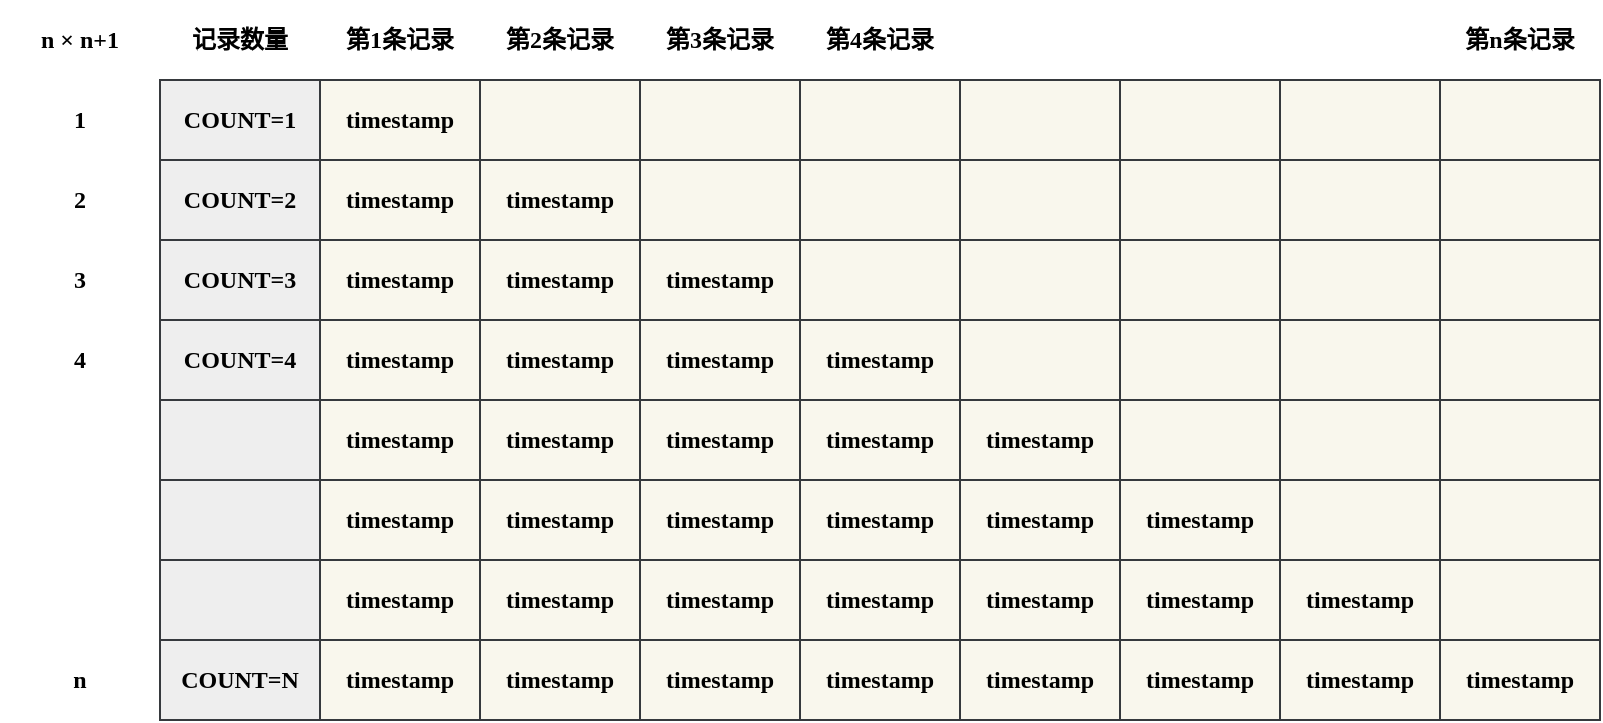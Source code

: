 <mxfile version="20.3.0" type="device" pages="10"><diagram id="bBDUuZTPNjR_Yj9oIbWz" name="模板数据"><mxGraphModel dx="1422" dy="857" grid="1" gridSize="10" guides="0" tooltips="1" connect="1" arrows="1" fold="1" page="1" pageScale="1" pageWidth="827" pageHeight="1169" math="0" shadow="0"><root><mxCell id="0"/><mxCell id="1" parent="0"/><mxCell id="T2lf0G9sS11PVhJ1YNq9-1" value="timestamp" style="rounded=0;whiteSpace=wrap;html=1;fillColor=#f9f7ed;strokeColor=#36393d;fontFamily=Sarasa Fixed SC;fontStyle=1" parent="1" vertex="1"><mxGeometry x="160" y="160" width="80" height="40" as="geometry"/></mxCell><mxCell id="hEnvT27Umy1Ug4pAJKER-1" value="COUNT=1" style="rounded=0;whiteSpace=wrap;html=1;fillColor=#eeeeee;strokeColor=#36393d;fontFamily=Sarasa Fixed SC;fontStyle=1" parent="1" vertex="1"><mxGeometry x="80" y="160" width="80" height="40" as="geometry"/></mxCell><mxCell id="hEnvT27Umy1Ug4pAJKER-2" value="timestamp" style="rounded=0;whiteSpace=wrap;html=1;fillColor=#f9f7ed;strokeColor=#36393d;fontFamily=Sarasa Fixed SC;fontStyle=1" parent="1" vertex="1"><mxGeometry x="160" y="200" width="80" height="40" as="geometry"/></mxCell><mxCell id="hEnvT27Umy1Ug4pAJKER-3" value="timestamp" style="rounded=0;whiteSpace=wrap;html=1;fillColor=#f9f7ed;strokeColor=#36393d;fontFamily=Sarasa Fixed SC;fontStyle=1" parent="1" vertex="1"><mxGeometry x="160" y="240" width="80" height="40" as="geometry"/></mxCell><mxCell id="hEnvT27Umy1Ug4pAJKER-4" value="timestamp" style="rounded=0;whiteSpace=wrap;html=1;fillColor=#f9f7ed;strokeColor=#36393d;fontFamily=Sarasa Fixed SC;fontStyle=1" parent="1" vertex="1"><mxGeometry x="160" y="280" width="80" height="40" as="geometry"/></mxCell><mxCell id="hEnvT27Umy1Ug4pAJKER-5" value="COUNT=2" style="rounded=0;whiteSpace=wrap;html=1;fillColor=#eeeeee;strokeColor=#36393d;fontFamily=Sarasa Fixed SC;fontStyle=1" parent="1" vertex="1"><mxGeometry x="80" y="200" width="80" height="40" as="geometry"/></mxCell><mxCell id="hEnvT27Umy1Ug4pAJKER-6" value="COUNT=3" style="rounded=0;whiteSpace=wrap;html=1;fillColor=#eeeeee;strokeColor=#36393d;fontFamily=Sarasa Fixed SC;fontStyle=1" parent="1" vertex="1"><mxGeometry x="80" y="240" width="80" height="40" as="geometry"/></mxCell><mxCell id="hEnvT27Umy1Ug4pAJKER-7" value="COUNT=4" style="rounded=0;whiteSpace=wrap;html=1;fillColor=#eeeeee;strokeColor=#36393d;fontFamily=Sarasa Fixed SC;fontStyle=1" parent="1" vertex="1"><mxGeometry x="80" y="280" width="80" height="40" as="geometry"/></mxCell><mxCell id="hEnvT27Umy1Ug4pAJKER-9" value="" style="rounded=0;whiteSpace=wrap;html=1;fillColor=#eeeeee;strokeColor=#36393d;fontFamily=Sarasa Fixed SC;fontStyle=1" parent="1" vertex="1"><mxGeometry x="80" y="320" width="80" height="40" as="geometry"/></mxCell><mxCell id="hEnvT27Umy1Ug4pAJKER-13" value="" style="rounded=0;whiteSpace=wrap;html=1;fillColor=#eeeeee;strokeColor=#36393d;fontFamily=Sarasa Fixed SC;fontStyle=1" parent="1" vertex="1"><mxGeometry x="80" y="360" width="80" height="40" as="geometry"/></mxCell><mxCell id="hEnvT27Umy1Ug4pAJKER-14" value="" style="rounded=0;whiteSpace=wrap;html=1;fillColor=#eeeeee;strokeColor=#36393d;fontFamily=Sarasa Fixed SC;fontStyle=1" parent="1" vertex="1"><mxGeometry x="80" y="400" width="80" height="40" as="geometry"/></mxCell><mxCell id="hEnvT27Umy1Ug4pAJKER-15" value="COUNT=N" style="rounded=0;whiteSpace=wrap;html=1;fillColor=#eeeeee;strokeColor=#36393d;fontFamily=Sarasa Fixed SC;fontStyle=1" parent="1" vertex="1"><mxGeometry x="80" y="440" width="80" height="40" as="geometry"/></mxCell><mxCell id="hEnvT27Umy1Ug4pAJKER-16" value="" style="rounded=0;whiteSpace=wrap;html=1;fillColor=#f9f7ed;strokeColor=#36393d;fontFamily=Sarasa Fixed SC;fontStyle=1" parent="1" vertex="1"><mxGeometry x="240" y="160" width="80" height="40" as="geometry"/></mxCell><mxCell id="hEnvT27Umy1Ug4pAJKER-17" value="timestamp" style="rounded=0;whiteSpace=wrap;html=1;fillColor=#f9f7ed;strokeColor=#36393d;fontFamily=Sarasa Fixed SC;fontStyle=1" parent="1" vertex="1"><mxGeometry x="240" y="200" width="80" height="40" as="geometry"/></mxCell><mxCell id="hEnvT27Umy1Ug4pAJKER-18" value="timestamp" style="rounded=0;whiteSpace=wrap;html=1;fillColor=#f9f7ed;strokeColor=#36393d;fontFamily=Sarasa Fixed SC;fontStyle=1" parent="1" vertex="1"><mxGeometry x="240" y="240" width="80" height="40" as="geometry"/></mxCell><mxCell id="hEnvT27Umy1Ug4pAJKER-19" value="timestamp" style="rounded=0;whiteSpace=wrap;html=1;fillColor=#f9f7ed;strokeColor=#36393d;fontFamily=Sarasa Fixed SC;fontStyle=1" parent="1" vertex="1"><mxGeometry x="240" y="280" width="80" height="40" as="geometry"/></mxCell><mxCell id="hEnvT27Umy1Ug4pAJKER-24" value="" style="rounded=0;whiteSpace=wrap;html=1;fillColor=#f9f7ed;strokeColor=#36393d;fontFamily=Sarasa Fixed SC;fontStyle=1" parent="1" vertex="1"><mxGeometry x="320" y="160" width="80" height="40" as="geometry"/></mxCell><mxCell id="hEnvT27Umy1Ug4pAJKER-25" value="" style="rounded=0;whiteSpace=wrap;html=1;fillColor=#f9f7ed;strokeColor=#36393d;fontFamily=Sarasa Fixed SC;fontStyle=1" parent="1" vertex="1"><mxGeometry x="320" y="200" width="80" height="40" as="geometry"/></mxCell><mxCell id="hEnvT27Umy1Ug4pAJKER-26" value="timestamp" style="rounded=0;whiteSpace=wrap;html=1;fillColor=#f9f7ed;strokeColor=#36393d;fontFamily=Sarasa Fixed SC;fontStyle=1" parent="1" vertex="1"><mxGeometry x="320" y="240" width="80" height="40" as="geometry"/></mxCell><mxCell id="hEnvT27Umy1Ug4pAJKER-27" value="timestamp" style="rounded=0;whiteSpace=wrap;html=1;fillColor=#f9f7ed;strokeColor=#36393d;fontFamily=Sarasa Fixed SC;fontStyle=1" parent="1" vertex="1"><mxGeometry x="320" y="280" width="80" height="40" as="geometry"/></mxCell><mxCell id="hEnvT27Umy1Ug4pAJKER-40" value="" style="rounded=0;whiteSpace=wrap;html=1;fillColor=#f9f7ed;strokeColor=#36393d;fontFamily=Sarasa Fixed SC;fontStyle=1" parent="1" vertex="1"><mxGeometry x="400" y="160" width="80" height="40" as="geometry"/></mxCell><mxCell id="hEnvT27Umy1Ug4pAJKER-41" value="" style="rounded=0;whiteSpace=wrap;html=1;fillColor=#f9f7ed;strokeColor=#36393d;fontFamily=Sarasa Fixed SC;fontStyle=1" parent="1" vertex="1"><mxGeometry x="400" y="200" width="80" height="40" as="geometry"/></mxCell><mxCell id="hEnvT27Umy1Ug4pAJKER-42" value="" style="rounded=0;whiteSpace=wrap;html=1;fillColor=#f9f7ed;strokeColor=#36393d;fontFamily=Sarasa Fixed SC;fontStyle=1" parent="1" vertex="1"><mxGeometry x="400" y="240" width="80" height="40" as="geometry"/></mxCell><mxCell id="hEnvT27Umy1Ug4pAJKER-43" value="timestamp" style="rounded=0;whiteSpace=wrap;html=1;fillColor=#f9f7ed;strokeColor=#36393d;fontFamily=Sarasa Fixed SC;fontStyle=1" parent="1" vertex="1"><mxGeometry x="400" y="280" width="80" height="40" as="geometry"/></mxCell><mxCell id="hEnvT27Umy1Ug4pAJKER-48" value="" style="rounded=0;whiteSpace=wrap;html=1;fillColor=#f9f7ed;strokeColor=#36393d;fontFamily=Sarasa Fixed SC;fontStyle=1" parent="1" vertex="1"><mxGeometry x="480" y="160" width="80" height="40" as="geometry"/></mxCell><mxCell id="hEnvT27Umy1Ug4pAJKER-49" value="" style="rounded=0;whiteSpace=wrap;html=1;fillColor=#f9f7ed;strokeColor=#36393d;fontFamily=Sarasa Fixed SC;fontStyle=1" parent="1" vertex="1"><mxGeometry x="480" y="200" width="80" height="40" as="geometry"/></mxCell><mxCell id="hEnvT27Umy1Ug4pAJKER-50" value="" style="rounded=0;whiteSpace=wrap;html=1;fillColor=#f9f7ed;strokeColor=#36393d;fontFamily=Sarasa Fixed SC;fontStyle=1" parent="1" vertex="1"><mxGeometry x="480" y="240" width="80" height="40" as="geometry"/></mxCell><mxCell id="hEnvT27Umy1Ug4pAJKER-51" value="" style="rounded=0;whiteSpace=wrap;html=1;fillColor=#f9f7ed;strokeColor=#36393d;fontFamily=Sarasa Fixed SC;fontStyle=1" parent="1" vertex="1"><mxGeometry x="480" y="280" width="80" height="40" as="geometry"/></mxCell><mxCell id="hEnvT27Umy1Ug4pAJKER-52" value="timestamp" style="rounded=0;whiteSpace=wrap;html=1;fillColor=#f9f7ed;strokeColor=#36393d;fontFamily=Sarasa Fixed SC;fontStyle=1" parent="1" vertex="1"><mxGeometry x="480" y="320" width="80" height="40" as="geometry"/></mxCell><mxCell id="hEnvT27Umy1Ug4pAJKER-53" value="timestamp" style="rounded=0;whiteSpace=wrap;html=1;fillColor=#f9f7ed;strokeColor=#36393d;fontFamily=Sarasa Fixed SC;fontStyle=1" parent="1" vertex="1"><mxGeometry x="480" y="360" width="80" height="40" as="geometry"/></mxCell><mxCell id="hEnvT27Umy1Ug4pAJKER-54" value="timestamp" style="rounded=0;whiteSpace=wrap;html=1;fillColor=#f9f7ed;strokeColor=#36393d;fontFamily=Sarasa Fixed SC;fontStyle=1" parent="1" vertex="1"><mxGeometry x="480" y="400" width="80" height="40" as="geometry"/></mxCell><mxCell id="hEnvT27Umy1Ug4pAJKER-55" value="timestamp" style="rounded=0;whiteSpace=wrap;html=1;fillColor=#f9f7ed;strokeColor=#36393d;fontFamily=Sarasa Fixed SC;fontStyle=1" parent="1" vertex="1"><mxGeometry x="480" y="440" width="80" height="40" as="geometry"/></mxCell><mxCell id="hEnvT27Umy1Ug4pAJKER-56" value="" style="rounded=0;whiteSpace=wrap;html=1;fillColor=#f9f7ed;strokeColor=#36393d;fontFamily=Sarasa Fixed SC;fontStyle=1" parent="1" vertex="1"><mxGeometry x="560" y="160" width="80" height="40" as="geometry"/></mxCell><mxCell id="hEnvT27Umy1Ug4pAJKER-57" value="" style="rounded=0;whiteSpace=wrap;html=1;fillColor=#f9f7ed;strokeColor=#36393d;fontFamily=Sarasa Fixed SC;fontStyle=1" parent="1" vertex="1"><mxGeometry x="560" y="200" width="80" height="40" as="geometry"/></mxCell><mxCell id="hEnvT27Umy1Ug4pAJKER-58" value="" style="rounded=0;whiteSpace=wrap;html=1;fillColor=#f9f7ed;strokeColor=#36393d;fontFamily=Sarasa Fixed SC;fontStyle=1" parent="1" vertex="1"><mxGeometry x="560" y="240" width="80" height="40" as="geometry"/></mxCell><mxCell id="hEnvT27Umy1Ug4pAJKER-59" value="" style="rounded=0;whiteSpace=wrap;html=1;fillColor=#f9f7ed;strokeColor=#36393d;fontFamily=Sarasa Fixed SC;fontStyle=1" parent="1" vertex="1"><mxGeometry x="560" y="280" width="80" height="40" as="geometry"/></mxCell><mxCell id="hEnvT27Umy1Ug4pAJKER-60" value="" style="rounded=0;whiteSpace=wrap;html=1;fillColor=#f9f7ed;strokeColor=#36393d;fontFamily=Sarasa Fixed SC;fontStyle=1" parent="1" vertex="1"><mxGeometry x="560" y="320" width="80" height="40" as="geometry"/></mxCell><mxCell id="hEnvT27Umy1Ug4pAJKER-61" value="timestamp" style="rounded=0;whiteSpace=wrap;html=1;fillColor=#f9f7ed;strokeColor=#36393d;fontFamily=Sarasa Fixed SC;fontStyle=1" parent="1" vertex="1"><mxGeometry x="560" y="360" width="80" height="40" as="geometry"/></mxCell><mxCell id="hEnvT27Umy1Ug4pAJKER-62" value="timestamp" style="rounded=0;whiteSpace=wrap;html=1;fillColor=#f9f7ed;strokeColor=#36393d;fontFamily=Sarasa Fixed SC;fontStyle=1" parent="1" vertex="1"><mxGeometry x="560" y="400" width="80" height="40" as="geometry"/></mxCell><mxCell id="hEnvT27Umy1Ug4pAJKER-63" value="timestamp" style="rounded=0;whiteSpace=wrap;html=1;fillColor=#f9f7ed;strokeColor=#36393d;fontFamily=Sarasa Fixed SC;fontStyle=1" parent="1" vertex="1"><mxGeometry x="560" y="440" width="80" height="40" as="geometry"/></mxCell><mxCell id="hEnvT27Umy1Ug4pAJKER-64" value="" style="rounded=0;whiteSpace=wrap;html=1;fillColor=#f9f7ed;strokeColor=#36393d;fontFamily=Sarasa Fixed SC;fontStyle=1" parent="1" vertex="1"><mxGeometry x="640" y="160" width="80" height="40" as="geometry"/></mxCell><mxCell id="hEnvT27Umy1Ug4pAJKER-65" value="" style="rounded=0;whiteSpace=wrap;html=1;fillColor=#f9f7ed;strokeColor=#36393d;fontFamily=Sarasa Fixed SC;fontStyle=1" parent="1" vertex="1"><mxGeometry x="640" y="200" width="80" height="40" as="geometry"/></mxCell><mxCell id="hEnvT27Umy1Ug4pAJKER-66" value="" style="rounded=0;whiteSpace=wrap;html=1;fillColor=#f9f7ed;strokeColor=#36393d;fontFamily=Sarasa Fixed SC;fontStyle=1" parent="1" vertex="1"><mxGeometry x="640" y="240" width="80" height="40" as="geometry"/></mxCell><mxCell id="hEnvT27Umy1Ug4pAJKER-67" value="" style="rounded=0;whiteSpace=wrap;html=1;fillColor=#f9f7ed;strokeColor=#36393d;fontFamily=Sarasa Fixed SC;fontStyle=1" parent="1" vertex="1"><mxGeometry x="640" y="280" width="80" height="40" as="geometry"/></mxCell><mxCell id="hEnvT27Umy1Ug4pAJKER-68" value="" style="rounded=0;whiteSpace=wrap;html=1;fillColor=#f9f7ed;strokeColor=#36393d;fontFamily=Sarasa Fixed SC;fontStyle=1" parent="1" vertex="1"><mxGeometry x="640" y="320" width="80" height="40" as="geometry"/></mxCell><mxCell id="hEnvT27Umy1Ug4pAJKER-69" value="" style="rounded=0;whiteSpace=wrap;html=1;fillColor=#f9f7ed;strokeColor=#36393d;fontFamily=Sarasa Fixed SC;fontStyle=1" parent="1" vertex="1"><mxGeometry x="640" y="360" width="80" height="40" as="geometry"/></mxCell><mxCell id="hEnvT27Umy1Ug4pAJKER-70" value="timestamp" style="rounded=0;whiteSpace=wrap;html=1;fillColor=#f9f7ed;strokeColor=#36393d;fontFamily=Sarasa Fixed SC;fontStyle=1" parent="1" vertex="1"><mxGeometry x="640" y="400" width="80" height="40" as="geometry"/></mxCell><mxCell id="hEnvT27Umy1Ug4pAJKER-71" value="timestamp" style="rounded=0;whiteSpace=wrap;html=1;fillColor=#f9f7ed;strokeColor=#36393d;fontFamily=Sarasa Fixed SC;fontStyle=1" parent="1" vertex="1"><mxGeometry x="640" y="440" width="80" height="40" as="geometry"/></mxCell><mxCell id="hEnvT27Umy1Ug4pAJKER-72" value="" style="rounded=0;whiteSpace=wrap;html=1;fillColor=#f9f7ed;strokeColor=#36393d;fontFamily=Sarasa Fixed SC;fontStyle=1" parent="1" vertex="1"><mxGeometry x="720" y="160" width="80" height="40" as="geometry"/></mxCell><mxCell id="hEnvT27Umy1Ug4pAJKER-73" value="" style="rounded=0;whiteSpace=wrap;html=1;fillColor=#f9f7ed;strokeColor=#36393d;fontFamily=Sarasa Fixed SC;fontStyle=1" parent="1" vertex="1"><mxGeometry x="720" y="200" width="80" height="40" as="geometry"/></mxCell><mxCell id="hEnvT27Umy1Ug4pAJKER-74" value="" style="rounded=0;whiteSpace=wrap;html=1;fillColor=#f9f7ed;strokeColor=#36393d;fontFamily=Sarasa Fixed SC;fontStyle=1" parent="1" vertex="1"><mxGeometry x="720" y="240" width="80" height="40" as="geometry"/></mxCell><mxCell id="hEnvT27Umy1Ug4pAJKER-75" value="" style="rounded=0;whiteSpace=wrap;html=1;fillColor=#f9f7ed;strokeColor=#36393d;fontFamily=Sarasa Fixed SC;fontStyle=1" parent="1" vertex="1"><mxGeometry x="720" y="280" width="80" height="40" as="geometry"/></mxCell><mxCell id="hEnvT27Umy1Ug4pAJKER-76" value="" style="rounded=0;whiteSpace=wrap;html=1;fillColor=#f9f7ed;strokeColor=#36393d;fontFamily=Sarasa Fixed SC;fontStyle=1" parent="1" vertex="1"><mxGeometry x="720" y="320" width="80" height="40" as="geometry"/></mxCell><mxCell id="hEnvT27Umy1Ug4pAJKER-77" value="" style="rounded=0;whiteSpace=wrap;html=1;fillColor=#f9f7ed;strokeColor=#36393d;fontFamily=Sarasa Fixed SC;fontStyle=1" parent="1" vertex="1"><mxGeometry x="720" y="360" width="80" height="40" as="geometry"/></mxCell><mxCell id="hEnvT27Umy1Ug4pAJKER-78" value="" style="rounded=0;whiteSpace=wrap;html=1;fillColor=#f9f7ed;strokeColor=#36393d;fontFamily=Sarasa Fixed SC;fontStyle=1" parent="1" vertex="1"><mxGeometry x="720" y="400" width="80" height="40" as="geometry"/></mxCell><mxCell id="hEnvT27Umy1Ug4pAJKER-79" value="timestamp" style="rounded=0;whiteSpace=wrap;html=1;fillColor=#f9f7ed;strokeColor=#36393d;fontFamily=Sarasa Fixed SC;fontStyle=1" parent="1" vertex="1"><mxGeometry x="720" y="440" width="80" height="40" as="geometry"/></mxCell><mxCell id="hEnvT27Umy1Ug4pAJKER-80" value="1" style="text;html=1;strokeColor=none;fillColor=none;align=center;verticalAlign=middle;whiteSpace=wrap;rounded=0;fontFamily=Sarasa Fixed SC;fontStyle=1" parent="1" vertex="1"><mxGeometry y="160" width="80" height="40" as="geometry"/></mxCell><mxCell id="hEnvT27Umy1Ug4pAJKER-81" value="2" style="text;html=1;strokeColor=none;fillColor=none;align=center;verticalAlign=middle;whiteSpace=wrap;rounded=0;fontFamily=Sarasa Fixed SC;fontStyle=1" parent="1" vertex="1"><mxGeometry y="200" width="80" height="40" as="geometry"/></mxCell><mxCell id="hEnvT27Umy1Ug4pAJKER-82" value="3" style="text;html=1;strokeColor=none;fillColor=none;align=center;verticalAlign=middle;whiteSpace=wrap;rounded=0;fontFamily=Sarasa Fixed SC;fontStyle=1" parent="1" vertex="1"><mxGeometry y="240" width="80" height="40" as="geometry"/></mxCell><mxCell id="hEnvT27Umy1Ug4pAJKER-83" value="4" style="text;html=1;strokeColor=none;fillColor=none;align=center;verticalAlign=middle;whiteSpace=wrap;rounded=0;fontFamily=Sarasa Fixed SC;fontStyle=1" parent="1" vertex="1"><mxGeometry y="280" width="80" height="40" as="geometry"/></mxCell><mxCell id="hEnvT27Umy1Ug4pAJKER-87" value="n" style="text;html=1;strokeColor=none;fillColor=none;align=center;verticalAlign=middle;whiteSpace=wrap;rounded=0;fontFamily=Sarasa Fixed SC;fontStyle=1" parent="1" vertex="1"><mxGeometry y="440" width="80" height="40" as="geometry"/></mxCell><mxCell id="hEnvT27Umy1Ug4pAJKER-88" value="记录数量" style="text;html=1;strokeColor=none;fillColor=none;align=center;verticalAlign=middle;whiteSpace=wrap;rounded=0;fontFamily=Sarasa Fixed SC;fontStyle=1" parent="1" vertex="1"><mxGeometry x="80" y="120" width="80" height="40" as="geometry"/></mxCell><mxCell id="hEnvT27Umy1Ug4pAJKER-89" value="第1条记录" style="text;html=1;strokeColor=none;fillColor=none;align=center;verticalAlign=middle;whiteSpace=wrap;rounded=0;fontFamily=Sarasa Fixed SC;fontStyle=1" parent="1" vertex="1"><mxGeometry x="160" y="120" width="80" height="40" as="geometry"/></mxCell><mxCell id="hEnvT27Umy1Ug4pAJKER-90" value="第2条记录" style="text;html=1;strokeColor=none;fillColor=none;align=center;verticalAlign=middle;whiteSpace=wrap;rounded=0;fontFamily=Sarasa Fixed SC;fontStyle=1" parent="1" vertex="1"><mxGeometry x="240" y="120" width="80" height="40" as="geometry"/></mxCell><mxCell id="hEnvT27Umy1Ug4pAJKER-91" value="第3条记录" style="text;html=1;strokeColor=none;fillColor=none;align=center;verticalAlign=middle;whiteSpace=wrap;rounded=0;fontFamily=Sarasa Fixed SC;fontStyle=1" parent="1" vertex="1"><mxGeometry x="320" y="120" width="80" height="40" as="geometry"/></mxCell><mxCell id="hEnvT27Umy1Ug4pAJKER-92" value="第4条记录" style="text;html=1;strokeColor=none;fillColor=none;align=center;verticalAlign=middle;whiteSpace=wrap;rounded=0;fontFamily=Sarasa Fixed SC;fontStyle=1" parent="1" vertex="1"><mxGeometry x="400" y="120" width="80" height="40" as="geometry"/></mxCell><mxCell id="hEnvT27Umy1Ug4pAJKER-93" value="第n条记录" style="text;html=1;strokeColor=none;fillColor=none;align=center;verticalAlign=middle;whiteSpace=wrap;rounded=0;fontFamily=Sarasa Fixed SC;fontStyle=1" parent="1" vertex="1"><mxGeometry x="720" y="120" width="80" height="40" as="geometry"/></mxCell><mxCell id="hEnvT27Umy1Ug4pAJKER-94" value="n&amp;nbsp;× n+1" style="text;html=1;strokeColor=none;fillColor=none;align=center;verticalAlign=middle;whiteSpace=wrap;rounded=0;fontFamily=Sarasa Fixed SC;fontStyle=1" parent="1" vertex="1"><mxGeometry y="120" width="80" height="40" as="geometry"/></mxCell><mxCell id="hEnvT27Umy1Ug4pAJKER-95" value="timestamp" style="rounded=0;whiteSpace=wrap;html=1;fillColor=#f9f7ed;strokeColor=#36393d;fontFamily=Sarasa Fixed SC;fontStyle=1" parent="1" vertex="1"><mxGeometry x="160" y="320" width="80" height="40" as="geometry"/></mxCell><mxCell id="hEnvT27Umy1Ug4pAJKER-96" value="timestamp" style="rounded=0;whiteSpace=wrap;html=1;fillColor=#f9f7ed;strokeColor=#36393d;fontFamily=Sarasa Fixed SC;fontStyle=1" parent="1" vertex="1"><mxGeometry x="240" y="320" width="80" height="40" as="geometry"/></mxCell><mxCell id="hEnvT27Umy1Ug4pAJKER-97" value="timestamp" style="rounded=0;whiteSpace=wrap;html=1;fillColor=#f9f7ed;strokeColor=#36393d;fontFamily=Sarasa Fixed SC;fontStyle=1" parent="1" vertex="1"><mxGeometry x="320" y="320" width="80" height="40" as="geometry"/></mxCell><mxCell id="hEnvT27Umy1Ug4pAJKER-98" value="timestamp" style="rounded=0;whiteSpace=wrap;html=1;fillColor=#f9f7ed;strokeColor=#36393d;fontFamily=Sarasa Fixed SC;fontStyle=1" parent="1" vertex="1"><mxGeometry x="400" y="320" width="80" height="40" as="geometry"/></mxCell><mxCell id="hEnvT27Umy1Ug4pAJKER-99" value="timestamp" style="rounded=0;whiteSpace=wrap;html=1;fillColor=#f9f7ed;strokeColor=#36393d;fontFamily=Sarasa Fixed SC;fontStyle=1" parent="1" vertex="1"><mxGeometry x="160" y="360" width="80" height="40" as="geometry"/></mxCell><mxCell id="hEnvT27Umy1Ug4pAJKER-100" value="timestamp" style="rounded=0;whiteSpace=wrap;html=1;fillColor=#f9f7ed;strokeColor=#36393d;fontFamily=Sarasa Fixed SC;fontStyle=1" parent="1" vertex="1"><mxGeometry x="240" y="360" width="80" height="40" as="geometry"/></mxCell><mxCell id="hEnvT27Umy1Ug4pAJKER-101" value="timestamp" style="rounded=0;whiteSpace=wrap;html=1;fillColor=#f9f7ed;strokeColor=#36393d;fontFamily=Sarasa Fixed SC;fontStyle=1" parent="1" vertex="1"><mxGeometry x="320" y="360" width="80" height="40" as="geometry"/></mxCell><mxCell id="hEnvT27Umy1Ug4pAJKER-102" value="timestamp" style="rounded=0;whiteSpace=wrap;html=1;fillColor=#f9f7ed;strokeColor=#36393d;fontFamily=Sarasa Fixed SC;fontStyle=1" parent="1" vertex="1"><mxGeometry x="400" y="360" width="80" height="40" as="geometry"/></mxCell><mxCell id="hEnvT27Umy1Ug4pAJKER-103" value="timestamp" style="rounded=0;whiteSpace=wrap;html=1;fillColor=#f9f7ed;strokeColor=#36393d;fontFamily=Sarasa Fixed SC;fontStyle=1" parent="1" vertex="1"><mxGeometry x="160" y="400" width="80" height="40" as="geometry"/></mxCell><mxCell id="hEnvT27Umy1Ug4pAJKER-104" value="timestamp" style="rounded=0;whiteSpace=wrap;html=1;fillColor=#f9f7ed;strokeColor=#36393d;fontFamily=Sarasa Fixed SC;fontStyle=1" parent="1" vertex="1"><mxGeometry x="240" y="400" width="80" height="40" as="geometry"/></mxCell><mxCell id="hEnvT27Umy1Ug4pAJKER-105" value="timestamp" style="rounded=0;whiteSpace=wrap;html=1;fillColor=#f9f7ed;strokeColor=#36393d;fontFamily=Sarasa Fixed SC;fontStyle=1" parent="1" vertex="1"><mxGeometry x="320" y="400" width="80" height="40" as="geometry"/></mxCell><mxCell id="hEnvT27Umy1Ug4pAJKER-106" value="timestamp" style="rounded=0;whiteSpace=wrap;html=1;fillColor=#f9f7ed;strokeColor=#36393d;fontFamily=Sarasa Fixed SC;fontStyle=1" parent="1" vertex="1"><mxGeometry x="400" y="400" width="80" height="40" as="geometry"/></mxCell><mxCell id="hEnvT27Umy1Ug4pAJKER-107" value="timestamp" style="rounded=0;whiteSpace=wrap;html=1;fillColor=#f9f7ed;strokeColor=#36393d;fontFamily=Sarasa Fixed SC;fontStyle=1" parent="1" vertex="1"><mxGeometry x="160" y="440" width="80" height="40" as="geometry"/></mxCell><mxCell id="hEnvT27Umy1Ug4pAJKER-108" value="timestamp" style="rounded=0;whiteSpace=wrap;html=1;fillColor=#f9f7ed;strokeColor=#36393d;fontFamily=Sarasa Fixed SC;fontStyle=1" parent="1" vertex="1"><mxGeometry x="240" y="440" width="80" height="40" as="geometry"/></mxCell><mxCell id="hEnvT27Umy1Ug4pAJKER-109" value="timestamp" style="rounded=0;whiteSpace=wrap;html=1;fillColor=#f9f7ed;strokeColor=#36393d;fontFamily=Sarasa Fixed SC;fontStyle=1" parent="1" vertex="1"><mxGeometry x="320" y="440" width="80" height="40" as="geometry"/></mxCell><mxCell id="hEnvT27Umy1Ug4pAJKER-110" value="timestamp" style="rounded=0;whiteSpace=wrap;html=1;fillColor=#f9f7ed;strokeColor=#36393d;fontFamily=Sarasa Fixed SC;fontStyle=1" parent="1" vertex="1"><mxGeometry x="400" y="440" width="80" height="40" as="geometry"/></mxCell></root></mxGraphModel></diagram><diagram id="4694oNnYzpgNEAZ2kqvv" name="示例结构"><mxGraphModel dx="2844" dy="1714" grid="1" gridSize="10" guides="0" tooltips="1" connect="1" arrows="1" fold="1" page="1" pageScale="1" pageWidth="827" pageHeight="1169" background="none" math="0" shadow="0"><root><mxCell id="0"/><mxCell id="1" parent="0"/><mxCell id="cbULYPSKgsytkPARgr-I-70" style="edgeStyle=none;rounded=1;orthogonalLoop=1;jettySize=auto;html=1;endArrow=none;endFill=0;fontFamily=Sarasa Fixed SC;fontStyle=1" parent="1" source="48" target="49" edge="1"><mxGeometry relative="1" as="geometry"/></mxCell><mxCell id="cbULYPSKgsytkPARgr-I-84" style="edgeStyle=none;rounded=1;orthogonalLoop=1;jettySize=auto;html=1;entryX=0.5;entryY=0;entryDx=0;entryDy=0;endArrow=none;endFill=0;fontFamily=Sarasa Fixed SC;fontStyle=1" parent="1" source="48" target="51" edge="1"><mxGeometry relative="1" as="geometry"/></mxCell><mxCell id="48" value="智能融合终端&lt;br&gt;&lt;br&gt;SCU" style="rounded=0;whiteSpace=wrap;html=1;fillColor=#cce5ff;strokeColor=#36393d;fontFamily=Sarasa Fixed SC;fontStyle=1" parent="1" vertex="1"><mxGeometry x="440" y="80" width="80" height="80" as="geometry"/></mxCell><mxCell id="cbULYPSKgsytkPARgr-I-71" style="edgeStyle=none;rounded=1;orthogonalLoop=1;jettySize=auto;html=1;endArrow=none;endFill=0;fontFamily=Sarasa Fixed SC;fontStyle=1" parent="1" source="49" target="cbULYPSKgsytkPARgr-I-51" edge="1"><mxGeometry relative="1" as="geometry"/></mxCell><mxCell id="cbULYPSKgsytkPARgr-I-76" style="edgeStyle=none;rounded=1;orthogonalLoop=1;jettySize=auto;html=1;endArrow=none;endFill=0;entryX=0.5;entryY=0;entryDx=0;entryDy=0;fontFamily=Sarasa Fixed SC;fontStyle=1" parent="1" source="49" target="cbULYPSKgsytkPARgr-I-56" edge="1"><mxGeometry relative="1" as="geometry"/></mxCell><mxCell id="cbULYPSKgsytkPARgr-I-80" style="edgeStyle=none;rounded=1;orthogonalLoop=1;jettySize=auto;html=1;endArrow=none;endFill=0;entryX=0.5;entryY=0;entryDx=0;entryDy=0;fontFamily=Sarasa Fixed SC;fontStyle=1" parent="1" source="49" target="cbULYPSKgsytkPARgr-I-60" edge="1"><mxGeometry relative="1" as="geometry"/></mxCell><mxCell id="cbULYPSKgsytkPARgr-I-82" style="edgeStyle=none;rounded=1;orthogonalLoop=1;jettySize=auto;html=1;endArrow=none;endFill=0;entryX=0.5;entryY=0;entryDx=0;entryDy=0;fontFamily=Sarasa Fixed SC;fontStyle=1" parent="1" source="49" target="cbULYPSKgsytkPARgr-I-62" edge="1"><mxGeometry relative="1" as="geometry"/></mxCell><mxCell id="49" value="&lt;span&gt;智能断路器&lt;/span&gt;&lt;br&gt;&lt;br&gt;&lt;span&gt;9&lt;/span&gt;" style="rounded=0;whiteSpace=wrap;html=1;fillColor=#eeeeee;strokeColor=#36393d;fontFamily=Sarasa Fixed SC;fontStyle=1" parent="1" vertex="1"><mxGeometry x="320" y="240" width="80" height="80" as="geometry"/></mxCell><mxCell id="cbULYPSKgsytkPARgr-I-87" style="edgeStyle=none;rounded=1;orthogonalLoop=1;jettySize=auto;html=1;entryX=0.5;entryY=0;entryDx=0;entryDy=0;endArrow=none;endFill=0;fontFamily=Sarasa Fixed SC;fontStyle=1" parent="1" source="51" target="cbULYPSKgsytkPARgr-I-85" edge="1"><mxGeometry relative="1" as="geometry"/></mxCell><mxCell id="cbULYPSKgsytkPARgr-I-90" style="edgeStyle=none;rounded=1;orthogonalLoop=1;jettySize=auto;html=1;endArrow=none;endFill=0;fontFamily=Sarasa Fixed SC;fontStyle=1" parent="1" source="51" target="cbULYPSKgsytkPARgr-I-88" edge="1"><mxGeometry relative="1" as="geometry"/></mxCell><mxCell id="cbULYPSKgsytkPARgr-I-91" style="edgeStyle=none;rounded=1;orthogonalLoop=1;jettySize=auto;html=1;endArrow=none;endFill=0;entryX=0.5;entryY=0;entryDx=0;entryDy=0;fontFamily=Sarasa Fixed SC;fontStyle=1" parent="1" source="51" target="cbULYPSKgsytkPARgr-I-89" edge="1"><mxGeometry relative="1" as="geometry"/></mxCell><mxCell id="51" value="&lt;span&gt;智能断路器&lt;/span&gt;&lt;br&gt;&lt;br&gt;16" style="rounded=0;whiteSpace=wrap;html=1;fillColor=#eeeeee;strokeColor=#36393d;fontFamily=Sarasa Fixed SC;fontStyle=1" parent="1" vertex="1"><mxGeometry x="1200" y="240" width="80" height="80" as="geometry"/></mxCell><mxCell id="cbULYPSKgsytkPARgr-I-72" style="edgeStyle=none;rounded=1;orthogonalLoop=1;jettySize=auto;html=1;endArrow=none;endFill=0;fontFamily=Sarasa Fixed SC;fontStyle=1" parent="1" source="cbULYPSKgsytkPARgr-I-51" target="cbULYPSKgsytkPARgr-I-52" edge="1"><mxGeometry relative="1" as="geometry"/></mxCell><mxCell id="cbULYPSKgsytkPARgr-I-73" style="edgeStyle=none;rounded=1;orthogonalLoop=1;jettySize=auto;html=1;endArrow=none;endFill=0;fontFamily=Sarasa Fixed SC;fontStyle=1" parent="1" source="cbULYPSKgsytkPARgr-I-51" target="cbULYPSKgsytkPARgr-I-53" edge="1"><mxGeometry relative="1" as="geometry"/></mxCell><mxCell id="cbULYPSKgsytkPARgr-I-74" style="edgeStyle=none;rounded=1;orthogonalLoop=1;jettySize=auto;html=1;endArrow=none;endFill=0;fontFamily=Sarasa Fixed SC;fontStyle=1" parent="1" source="cbULYPSKgsytkPARgr-I-51" target="cbULYPSKgsytkPARgr-I-54" edge="1"><mxGeometry relative="1" as="geometry"/></mxCell><mxCell id="cbULYPSKgsytkPARgr-I-51" value="&lt;span&gt;智能断路器&lt;/span&gt;&lt;br&gt;&lt;br&gt;7" style="rounded=0;whiteSpace=wrap;html=1;fillColor=#eeeeee;strokeColor=#36393d;fontFamily=Sarasa Fixed SC;fontStyle=1" parent="1" vertex="1"><mxGeometry x="200" y="400" width="80" height="80" as="geometry"/></mxCell><mxCell id="cbULYPSKgsytkPARgr-I-75" style="edgeStyle=none;rounded=1;orthogonalLoop=1;jettySize=auto;html=1;endArrow=none;endFill=0;fontFamily=Sarasa Fixed SC;fontStyle=1" parent="1" source="cbULYPSKgsytkPARgr-I-52" target="cbULYPSKgsytkPARgr-I-55" edge="1"><mxGeometry relative="1" as="geometry"/></mxCell><mxCell id="cbULYPSKgsytkPARgr-I-52" value="&lt;span&gt;智能断路器&lt;/span&gt;&lt;br&gt;&lt;br&gt;3" style="rounded=0;whiteSpace=wrap;html=1;fillColor=#eeeeee;strokeColor=#36393d;fontFamily=Sarasa Fixed SC;fontStyle=1" parent="1" vertex="1"><mxGeometry x="80" y="560" width="80" height="80" as="geometry"/></mxCell><mxCell id="cbULYPSKgsytkPARgr-I-53" value="&lt;span&gt;智能断路器&lt;/span&gt;&lt;br&gt;&lt;br&gt;4" style="rounded=0;whiteSpace=wrap;html=1;fillColor=#eeeeee;strokeColor=#36393d;fontFamily=Sarasa Fixed SC;fontStyle=1" parent="1" vertex="1"><mxGeometry x="200" y="560" width="80" height="80" as="geometry"/></mxCell><mxCell id="cbULYPSKgsytkPARgr-I-54" value="&lt;span&gt;智能断路器&lt;/span&gt;&lt;br&gt;&lt;br&gt;5" style="rounded=0;whiteSpace=wrap;html=1;fillColor=#eeeeee;strokeColor=#36393d;fontFamily=Sarasa Fixed SC;fontStyle=1" parent="1" vertex="1"><mxGeometry x="320" y="560" width="80" height="80" as="geometry"/></mxCell><mxCell id="cbULYPSKgsytkPARgr-I-55" value="&lt;span&gt;智能断路器&lt;/span&gt;&lt;br&gt;&lt;br&gt;0" style="rounded=0;whiteSpace=wrap;html=1;fillColor=#eeeeee;strokeColor=#36393d;fontFamily=Sarasa Fixed SC;fontStyle=1" parent="1" vertex="1"><mxGeometry x="80" y="720" width="80" height="80" as="geometry"/></mxCell><mxCell id="cbULYPSKgsytkPARgr-I-77" style="edgeStyle=none;rounded=1;orthogonalLoop=1;jettySize=auto;html=1;endArrow=none;endFill=0;fontFamily=Sarasa Fixed SC;fontStyle=1" parent="1" source="cbULYPSKgsytkPARgr-I-56" target="cbULYPSKgsytkPARgr-I-57" edge="1"><mxGeometry relative="1" as="geometry"/></mxCell><mxCell id="cbULYPSKgsytkPARgr-I-78" style="edgeStyle=none;rounded=1;orthogonalLoop=1;jettySize=auto;html=1;endArrow=none;endFill=0;fontFamily=Sarasa Fixed SC;fontStyle=1" parent="1" source="cbULYPSKgsytkPARgr-I-56" target="cbULYPSKgsytkPARgr-I-58" edge="1"><mxGeometry relative="1" as="geometry"/></mxCell><mxCell id="cbULYPSKgsytkPARgr-I-56" value="&lt;span&gt;智能断路器&lt;/span&gt;&lt;br&gt;&lt;br&gt;6" style="rounded=0;whiteSpace=wrap;html=1;fillColor=#eeeeee;strokeColor=#36393d;fontFamily=Sarasa Fixed SC;fontStyle=1" parent="1" vertex="1"><mxGeometry x="500" y="400" width="80" height="80" as="geometry"/></mxCell><mxCell id="cbULYPSKgsytkPARgr-I-57" value="&lt;span&gt;智能断路器&lt;/span&gt;&lt;br&gt;&lt;br&gt;8" style="rounded=0;whiteSpace=wrap;html=1;fillColor=#eeeeee;strokeColor=#36393d;fontFamily=Sarasa Fixed SC;fontStyle=1" parent="1" vertex="1"><mxGeometry x="440" y="560" width="80" height="80" as="geometry"/></mxCell><mxCell id="cbULYPSKgsytkPARgr-I-79" style="edgeStyle=none;rounded=1;orthogonalLoop=1;jettySize=auto;html=1;endArrow=none;endFill=0;fontFamily=Sarasa Fixed SC;fontStyle=1" parent="1" source="cbULYPSKgsytkPARgr-I-58" target="cbULYPSKgsytkPARgr-I-59" edge="1"><mxGeometry relative="1" as="geometry"/></mxCell><mxCell id="cbULYPSKgsytkPARgr-I-58" value="&lt;span&gt;智能断路器&lt;/span&gt;&lt;br&gt;&lt;br&gt;11" style="rounded=0;whiteSpace=wrap;html=1;fillColor=#eeeeee;strokeColor=#36393d;fontFamily=Sarasa Fixed SC;fontStyle=1" parent="1" vertex="1"><mxGeometry x="560" y="560" width="80" height="80" as="geometry"/></mxCell><mxCell id="cbULYPSKgsytkPARgr-I-59" value="&lt;span&gt;智能断路器&lt;/span&gt;&lt;br&gt;&lt;br&gt;1" style="rounded=0;whiteSpace=wrap;html=1;fillColor=#eeeeee;strokeColor=#36393d;fontFamily=Sarasa Fixed SC;fontStyle=1" parent="1" vertex="1"><mxGeometry x="560" y="720" width="80" height="80" as="geometry"/></mxCell><mxCell id="cbULYPSKgsytkPARgr-I-81" style="edgeStyle=none;rounded=1;orthogonalLoop=1;jettySize=auto;html=1;endArrow=none;endFill=0;fontFamily=Sarasa Fixed SC;fontStyle=1" parent="1" source="cbULYPSKgsytkPARgr-I-60" target="cbULYPSKgsytkPARgr-I-61" edge="1"><mxGeometry relative="1" as="geometry"/></mxCell><mxCell id="cbULYPSKgsytkPARgr-I-60" value="&lt;span&gt;智能断路器&lt;/span&gt;&lt;br&gt;&lt;br&gt;10" style="rounded=0;whiteSpace=wrap;html=1;fillColor=#eeeeee;strokeColor=#36393d;fontFamily=Sarasa Fixed SC;fontStyle=1" parent="1" vertex="1"><mxGeometry x="680" y="400" width="80" height="80" as="geometry"/></mxCell><mxCell id="cbULYPSKgsytkPARgr-I-61" value="&lt;span&gt;智能断路器&lt;/span&gt;&lt;br&gt;&lt;br&gt;2" style="rounded=0;whiteSpace=wrap;html=1;fillColor=#eeeeee;strokeColor=#36393d;fontFamily=Sarasa Fixed SC;fontStyle=1" parent="1" vertex="1"><mxGeometry x="680" y="560" width="80" height="80" as="geometry"/></mxCell><mxCell id="cbULYPSKgsytkPARgr-I-62" value="&lt;span&gt;智能断路器&lt;/span&gt;&lt;br&gt;&lt;br&gt;12" style="rounded=0;whiteSpace=wrap;html=1;fillColor=#eeeeee;strokeColor=#36393d;fontFamily=Sarasa Fixed SC;fontStyle=1" parent="1" vertex="1"><mxGeometry x="840" y="400" width="80" height="80" as="geometry"/></mxCell><mxCell id="cbULYPSKgsytkPARgr-I-85" value="&lt;span&gt;智能断路器&lt;/span&gt;&lt;br&gt;&lt;br&gt;18" style="rounded=0;whiteSpace=wrap;html=1;fillColor=#eeeeee;strokeColor=#36393d;fontFamily=Sarasa Fixed SC;fontStyle=1" parent="1" vertex="1"><mxGeometry x="1000" y="400" width="80" height="80" as="geometry"/></mxCell><mxCell id="cbULYPSKgsytkPARgr-I-93" style="edgeStyle=none;rounded=1;orthogonalLoop=1;jettySize=auto;html=1;endArrow=none;endFill=0;fontFamily=Sarasa Fixed SC;fontStyle=1" parent="1" source="cbULYPSKgsytkPARgr-I-88" target="cbULYPSKgsytkPARgr-I-92" edge="1"><mxGeometry relative="1" as="geometry"/></mxCell><mxCell id="cbULYPSKgsytkPARgr-I-95" style="edgeStyle=none;rounded=1;orthogonalLoop=1;jettySize=auto;html=1;endArrow=none;endFill=0;fontFamily=Sarasa Fixed SC;fontStyle=1" parent="1" source="cbULYPSKgsytkPARgr-I-88" target="cbULYPSKgsytkPARgr-I-94" edge="1"><mxGeometry relative="1" as="geometry"/></mxCell><mxCell id="cbULYPSKgsytkPARgr-I-88" value="&lt;span&gt;智能断路器&lt;/span&gt;&lt;br&gt;&lt;br&gt;&lt;span&gt;19&lt;/span&gt;" style="rounded=0;whiteSpace=wrap;html=1;fillColor=#eeeeee;strokeColor=#36393d;fontFamily=Sarasa Fixed SC;fontStyle=1" parent="1" vertex="1"><mxGeometry x="1200" y="400" width="80" height="80" as="geometry"/></mxCell><mxCell id="cbULYPSKgsytkPARgr-I-89" value="&lt;span&gt;智能断路器&lt;/span&gt;&lt;br&gt;&lt;br&gt;14" style="rounded=0;whiteSpace=wrap;html=1;fillColor=#eeeeee;strokeColor=#36393d;fontFamily=Sarasa Fixed SC;fontStyle=1" parent="1" vertex="1"><mxGeometry x="1400" y="400" width="80" height="80" as="geometry"/></mxCell><mxCell id="cbULYPSKgsytkPARgr-I-92" value="&lt;span&gt;智能断路器&lt;/span&gt;&lt;br&gt;&lt;br&gt;13" style="rounded=0;whiteSpace=wrap;html=1;fillColor=#eeeeee;strokeColor=#36393d;fontFamily=Sarasa Fixed SC;fontStyle=1" parent="1" vertex="1"><mxGeometry x="1140" y="560" width="80" height="80" as="geometry"/></mxCell><mxCell id="cbULYPSKgsytkPARgr-I-97" style="edgeStyle=none;rounded=1;orthogonalLoop=1;jettySize=auto;html=1;endArrow=none;endFill=0;fontFamily=Sarasa Fixed SC;fontStyle=1" parent="1" source="cbULYPSKgsytkPARgr-I-94" target="cbULYPSKgsytkPARgr-I-96" edge="1"><mxGeometry relative="1" as="geometry"/></mxCell><mxCell id="cbULYPSKgsytkPARgr-I-94" value="&lt;span&gt;智能断路器&lt;/span&gt;&lt;br&gt;&lt;br&gt;17" style="rounded=0;whiteSpace=wrap;html=1;fillColor=#eeeeee;strokeColor=#36393d;fontFamily=Sarasa Fixed SC;fontStyle=1" parent="1" vertex="1"><mxGeometry x="1260" y="560" width="80" height="80" as="geometry"/></mxCell><mxCell id="cbULYPSKgsytkPARgr-I-96" value="&lt;span&gt;智能断路器&lt;/span&gt;&lt;br&gt;&lt;br&gt;15" style="rounded=0;whiteSpace=wrap;html=1;fillColor=#eeeeee;strokeColor=#36393d;fontFamily=Sarasa Fixed SC;fontStyle=1" parent="1" vertex="1"><mxGeometry x="1260" y="720" width="80" height="80" as="geometry"/></mxCell></root></mxGraphModel></diagram><diagram id="DrB1L8Dzf4GnFM-1aarA" name="示例数据"><mxGraphModel dx="2188" dy="1318" grid="1" gridSize="10" guides="0" tooltips="1" connect="1" arrows="1" fold="1" page="1" pageScale="1" pageWidth="827" pageHeight="1169" math="0" shadow="0"><root><mxCell id="0"/><mxCell id="1" parent="0"/><mxCell id="CTRSv1nRweF5gCIMPjI6-1" value="T0" style="rounded=0;whiteSpace=wrap;html=1;fillColor=#cce5ff;strokeColor=#36393d;fontFamily=Sarasa Fixed SC;fontStyle=1" parent="1" vertex="1"><mxGeometry x="160" y="160" width="40" height="40" as="geometry"/></mxCell><mxCell id="CTRSv1nRweF5gCIMPjI6-2" value="1" style="rounded=0;whiteSpace=wrap;html=1;fillColor=#ffcc99;strokeColor=#36393d;fontFamily=Sarasa Fixed SC;fontStyle=1" parent="1" vertex="1"><mxGeometry x="80" y="160" width="80" height="40" as="geometry"/></mxCell><mxCell id="CTRSv1nRweF5gCIMPjI6-6" value="1" style="rounded=0;whiteSpace=wrap;html=1;fillColor=#ffcc99;strokeColor=#36393d;fontFamily=Sarasa Fixed SC;fontStyle=1" parent="1" vertex="1"><mxGeometry x="80" y="200" width="80" height="40" as="geometry"/></mxCell><mxCell id="CTRSv1nRweF5gCIMPjI6-7" value="1" style="rounded=0;whiteSpace=wrap;html=1;fillColor=#ffcc99;strokeColor=#36393d;fontFamily=Sarasa Fixed SC;fontStyle=1" parent="1" vertex="1"><mxGeometry x="80" y="240" width="80" height="40" as="geometry"/></mxCell><mxCell id="CTRSv1nRweF5gCIMPjI6-8" value="2" style="rounded=0;whiteSpace=wrap;html=1;fillColor=#ffcc99;strokeColor=#36393d;fontFamily=Sarasa Fixed SC;fontStyle=1" parent="1" vertex="1"><mxGeometry x="80" y="280" width="80" height="40" as="geometry"/></mxCell><mxCell id="CTRSv1nRweF5gCIMPjI6-9" value="1" style="rounded=0;whiteSpace=wrap;html=1;fillColor=#ffcc99;strokeColor=#36393d;fontFamily=Sarasa Fixed SC;fontStyle=1" parent="1" vertex="1"><mxGeometry x="80" y="320" width="80" height="40" as="geometry"/></mxCell><mxCell id="CTRSv1nRweF5gCIMPjI6-10" value="5" style="rounded=0;whiteSpace=wrap;html=1;fillColor=#ffcc99;strokeColor=#36393d;fontFamily=Sarasa Fixed SC;fontStyle=1" parent="1" vertex="1"><mxGeometry x="80" y="440" width="80" height="40" as="geometry"/></mxCell><mxCell id="CTRSv1nRweF5gCIMPjI6-11" value="1" style="rounded=0;whiteSpace=wrap;html=1;fillColor=#ffcc99;strokeColor=#36393d;fontFamily=Sarasa Fixed SC;fontStyle=1" parent="1" vertex="1"><mxGeometry x="80" y="480" width="80" height="40" as="geometry"/></mxCell><mxCell id="CTRSv1nRweF5gCIMPjI6-12" value="13" style="rounded=0;whiteSpace=wrap;html=1;fillColor=#ffcc99;strokeColor=#36393d;fontFamily=Sarasa Fixed SC;fontStyle=1" parent="1" vertex="1"><mxGeometry x="80" y="520" width="80" height="40" as="geometry"/></mxCell><mxCell id="CTRSv1nRweF5gCIMPjI6-57" value="1" style="text;html=1;strokeColor=none;fillColor=none;align=center;verticalAlign=middle;whiteSpace=wrap;rounded=0;fontFamily=Sarasa Fixed SC;fontStyle=1" parent="1" vertex="1"><mxGeometry y="200" width="80" height="40" as="geometry"/></mxCell><mxCell id="CTRSv1nRweF5gCIMPjI6-58" value="2" style="text;html=1;strokeColor=none;fillColor=none;align=center;verticalAlign=middle;whiteSpace=wrap;rounded=0;fontFamily=Sarasa Fixed SC;fontStyle=1" parent="1" vertex="1"><mxGeometry y="240" width="80" height="40" as="geometry"/></mxCell><mxCell id="CTRSv1nRweF5gCIMPjI6-59" value="3" style="text;html=1;strokeColor=none;fillColor=none;align=center;verticalAlign=middle;whiteSpace=wrap;rounded=0;fontFamily=Sarasa Fixed SC;fontStyle=1" parent="1" vertex="1"><mxGeometry y="280" width="80" height="40" as="geometry"/></mxCell><mxCell id="CTRSv1nRweF5gCIMPjI6-60" value="4" style="text;html=1;strokeColor=none;fillColor=none;align=center;verticalAlign=middle;whiteSpace=wrap;rounded=0;fontFamily=Sarasa Fixed SC;fontStyle=1" parent="1" vertex="1"><mxGeometry y="320" width="80" height="40" as="geometry"/></mxCell><mxCell id="CTRSv1nRweF5gCIMPjI6-62" value="记录数量" style="text;html=1;strokeColor=none;fillColor=none;align=center;verticalAlign=middle;whiteSpace=wrap;rounded=0;fontFamily=Sarasa Fixed SC;fontStyle=1" parent="1" vertex="1"><mxGeometry x="80" y="120" width="80" height="40" as="geometry"/></mxCell><mxCell id="CTRSv1nRweF5gCIMPjI6-67" value="第n条记录" style="text;html=1;strokeColor=none;fillColor=none;align=center;verticalAlign=middle;whiteSpace=wrap;rounded=0;fontFamily=Sarasa Fixed SC;fontStyle=1" parent="1" vertex="1"><mxGeometry x="160" y="120" width="640" height="40" as="geometry"/></mxCell><mxCell id="CTRSv1nRweF5gCIMPjI6-68" value="n&amp;nbsp;× n+1" style="text;html=1;strokeColor=none;fillColor=none;align=center;verticalAlign=middle;whiteSpace=wrap;rounded=0;fontFamily=Sarasa Fixed SC;fontStyle=1" parent="1" vertex="1"><mxGeometry y="120" width="80" height="40" as="geometry"/></mxCell><mxCell id="CTRSv1nRweF5gCIMPjI6-85" value="T1" style="rounded=0;whiteSpace=wrap;html=1;fillColor=#cce5ff;strokeColor=#36393d;fontFamily=Sarasa Fixed SC;fontStyle=1" parent="1" vertex="1"><mxGeometry x="160" y="200" width="40" height="40" as="geometry"/></mxCell><mxCell id="CTRSv1nRweF5gCIMPjI6-93" value="T2" style="rounded=0;whiteSpace=wrap;html=1;fillColor=#cce5ff;strokeColor=#36393d;fontFamily=Sarasa Fixed SC;fontStyle=1" parent="1" vertex="1"><mxGeometry x="160" y="240" width="40" height="40" as="geometry"/></mxCell><mxCell id="CTRSv1nRweF5gCIMPjI6-101" value="T0" style="rounded=0;whiteSpace=wrap;html=1;fillColor=#cce5ff;strokeColor=#36393d;fontFamily=Sarasa Fixed SC;fontStyle=1" parent="1" vertex="1"><mxGeometry x="160" y="280" width="40" height="40" as="geometry"/></mxCell><mxCell id="CTRSv1nRweF5gCIMPjI6-102" value="T3" style="rounded=0;whiteSpace=wrap;html=1;fillColor=#cce5ff;strokeColor=#36393d;fontFamily=Sarasa Fixed SC;fontStyle=1" parent="1" vertex="1"><mxGeometry x="200" y="280" width="40" height="40" as="geometry"/></mxCell><mxCell id="CTRSv1nRweF5gCIMPjI6-117" value="T4" style="rounded=0;whiteSpace=wrap;html=1;fillColor=#cce5ff;strokeColor=#36393d;fontFamily=Sarasa Fixed SC;fontStyle=1" parent="1" vertex="1"><mxGeometry x="160" y="320" width="40" height="40" as="geometry"/></mxCell><mxCell id="CTRSv1nRweF5gCIMPjI6-125" value="T0" style="rounded=0;whiteSpace=wrap;html=1;fillColor=#cce5ff;strokeColor=#36393d;fontFamily=Sarasa Fixed SC;fontStyle=1" parent="1" vertex="1"><mxGeometry x="160" y="440" width="40" height="40" as="geometry"/></mxCell><mxCell id="CTRSv1nRweF5gCIMPjI6-149" value="1" style="rounded=0;whiteSpace=wrap;html=1;fillColor=#ffcc99;strokeColor=#36393d;fontFamily=Sarasa Fixed SC;fontStyle=1" parent="1" vertex="1"><mxGeometry x="80" y="360" width="80" height="40" as="geometry"/></mxCell><mxCell id="CTRSv1nRweF5gCIMPjI6-150" value="4" style="rounded=0;whiteSpace=wrap;html=1;fillColor=#ffcc99;strokeColor=#36393d;fontFamily=Sarasa Fixed SC;fontStyle=1" parent="1" vertex="1"><mxGeometry x="80" y="400" width="80" height="40" as="geometry"/></mxCell><mxCell id="CTRSv1nRweF5gCIMPjI6-151" value="T5" style="rounded=0;whiteSpace=wrap;html=1;fillColor=#cce5ff;strokeColor=#36393d;fontFamily=Sarasa Fixed SC;fontStyle=1" parent="1" vertex="1"><mxGeometry x="160" y="360" width="40" height="40" as="geometry"/></mxCell><mxCell id="CTRSv1nRweF5gCIMPjI6-159" value="T1" style="rounded=0;whiteSpace=wrap;html=1;fillColor=#cce5ff;strokeColor=#36393d;fontFamily=Sarasa Fixed SC;fontStyle=1" parent="1" vertex="1"><mxGeometry x="160" y="400" width="40" height="40" as="geometry"/></mxCell><mxCell id="CTRSv1nRweF5gCIMPjI6-160" value="T6" style="rounded=0;whiteSpace=wrap;html=1;fillColor=#cce5ff;strokeColor=#36393d;fontFamily=Sarasa Fixed SC;fontStyle=1" parent="1" vertex="1"><mxGeometry x="200" y="400" width="40" height="40" as="geometry"/></mxCell><mxCell id="CTRSv1nRweF5gCIMPjI6-161" value="T8" style="rounded=0;whiteSpace=wrap;html=1;fillColor=#cce5ff;strokeColor=#36393d;fontFamily=Sarasa Fixed SC;fontStyle=1" parent="1" vertex="1"><mxGeometry x="240" y="400" width="40" height="40" as="geometry"/></mxCell><mxCell id="CTRSv1nRweF5gCIMPjI6-162" value="T11" style="rounded=0;whiteSpace=wrap;html=1;fillColor=#cce5ff;strokeColor=#36393d;fontFamily=Sarasa Fixed SC;fontStyle=1" parent="1" vertex="1"><mxGeometry x="280" y="400" width="40" height="40" as="geometry"/></mxCell><mxCell id="CTRSv1nRweF5gCIMPjI6-169" value="2" style="rounded=0;whiteSpace=wrap;html=1;fillColor=#ffcc99;strokeColor=#36393d;fontFamily=Sarasa Fixed SC;fontStyle=1" parent="1" vertex="1"><mxGeometry x="80" y="600" width="80" height="40" as="geometry"/></mxCell><mxCell id="CTRSv1nRweF5gCIMPjI6-170" value="1" style="rounded=0;whiteSpace=wrap;html=1;fillColor=#ffcc99;strokeColor=#36393d;fontFamily=Sarasa Fixed SC;fontStyle=1" parent="1" vertex="1"><mxGeometry x="80" y="640" width="80" height="40" as="geometry"/></mxCell><mxCell id="CTRSv1nRweF5gCIMPjI6-171" value="1" style="rounded=0;whiteSpace=wrap;html=1;fillColor=#ffcc99;strokeColor=#36393d;fontFamily=Sarasa Fixed SC;fontStyle=1" parent="1" vertex="1"><mxGeometry x="80" y="680" width="80" height="40" as="geometry"/></mxCell><mxCell id="CTRSv1nRweF5gCIMPjI6-172" value="1" style="rounded=0;whiteSpace=wrap;html=1;fillColor=#ffcc99;strokeColor=#36393d;fontFamily=Sarasa Fixed SC;fontStyle=1" parent="1" vertex="1"><mxGeometry x="80" y="720" width="80" height="40" as="geometry"/></mxCell><mxCell id="CTRSv1nRweF5gCIMPjI6-173" value="2" style="rounded=0;whiteSpace=wrap;html=1;fillColor=#ffcc99;strokeColor=#36393d;fontFamily=Sarasa Fixed SC;fontStyle=1" parent="1" vertex="1"><mxGeometry x="80" y="840" width="80" height="40" as="geometry"/></mxCell><mxCell id="CTRSv1nRweF5gCIMPjI6-174" value="1" style="rounded=0;whiteSpace=wrap;html=1;fillColor=#ffcc99;strokeColor=#36393d;fontFamily=Sarasa Fixed SC;fontStyle=1" parent="1" vertex="1"><mxGeometry x="80" y="880" width="80" height="40" as="geometry"/></mxCell><mxCell id="CTRSv1nRweF5gCIMPjI6-175" value="4" style="rounded=0;whiteSpace=wrap;html=1;fillColor=#ffcc99;strokeColor=#36393d;fontFamily=Sarasa Fixed SC;fontStyle=1" parent="1" vertex="1"><mxGeometry x="80" y="920" width="80" height="40" as="geometry"/></mxCell><mxCell id="CTRSv1nRweF5gCIMPjI6-236" value="T13" style="rounded=0;whiteSpace=wrap;html=1;fillColor=#cce5ff;strokeColor=#36393d;fontFamily=Sarasa Fixed SC;fontStyle=1" parent="1" vertex="1"><mxGeometry x="160" y="920" width="40" height="40" as="geometry"/></mxCell><mxCell id="CTRSv1nRweF5gCIMPjI6-244" value="1" style="rounded=0;whiteSpace=wrap;html=1;fillColor=#ffcc99;strokeColor=#36393d;fontFamily=Sarasa Fixed SC;fontStyle=1" parent="1" vertex="1"><mxGeometry x="80" y="760" width="80" height="40" as="geometry"/></mxCell><mxCell id="CTRSv1nRweF5gCIMPjI6-245" value="7" style="rounded=0;whiteSpace=wrap;html=1;fillColor=#ffcc99;strokeColor=#36393d;fontFamily=Sarasa Fixed SC;fontStyle=1" parent="1" vertex="1"><mxGeometry x="80" y="800" width="80" height="40" as="geometry"/></mxCell><mxCell id="CTRSv1nRweF5gCIMPjI6-262" value="2" style="rounded=0;whiteSpace=wrap;html=1;fillColor=#ffcc99;strokeColor=#36393d;fontFamily=Sarasa Fixed SC;fontStyle=1" parent="1" vertex="1"><mxGeometry x="80" y="560" width="80" height="40" as="geometry"/></mxCell><mxCell id="CTRSv1nRweF5gCIMPjI6-263" value="5" style="text;html=1;strokeColor=none;fillColor=none;align=center;verticalAlign=middle;whiteSpace=wrap;rounded=0;fontFamily=Sarasa Fixed SC;fontStyle=1" parent="1" vertex="1"><mxGeometry y="360" width="80" height="40" as="geometry"/></mxCell><mxCell id="CTRSv1nRweF5gCIMPjI6-264" value="6" style="text;html=1;strokeColor=none;fillColor=none;align=center;verticalAlign=middle;whiteSpace=wrap;rounded=0;fontFamily=Sarasa Fixed SC;fontStyle=1" parent="1" vertex="1"><mxGeometry y="400" width="80" height="40" as="geometry"/></mxCell><mxCell id="CTRSv1nRweF5gCIMPjI6-265" value="7" style="text;html=1;strokeColor=none;fillColor=none;align=center;verticalAlign=middle;whiteSpace=wrap;rounded=0;fontFamily=Sarasa Fixed SC;fontStyle=1" parent="1" vertex="1"><mxGeometry y="440" width="80" height="40" as="geometry"/></mxCell><mxCell id="CTRSv1nRweF5gCIMPjI6-266" value="8" style="text;html=1;strokeColor=none;fillColor=none;align=center;verticalAlign=middle;whiteSpace=wrap;rounded=0;fontFamily=Sarasa Fixed SC;fontStyle=1" parent="1" vertex="1"><mxGeometry y="480" width="80" height="40" as="geometry"/></mxCell><mxCell id="CTRSv1nRweF5gCIMPjI6-267" value="9" style="text;html=1;strokeColor=none;fillColor=none;align=center;verticalAlign=middle;whiteSpace=wrap;rounded=0;fontFamily=Sarasa Fixed SC;fontStyle=1" parent="1" vertex="1"><mxGeometry y="520" width="80" height="40" as="geometry"/></mxCell><mxCell id="CTRSv1nRweF5gCIMPjI6-268" value="10" style="text;html=1;strokeColor=none;fillColor=none;align=center;verticalAlign=middle;whiteSpace=wrap;rounded=0;fontFamily=Sarasa Fixed SC;fontStyle=1" parent="1" vertex="1"><mxGeometry y="560" width="80" height="40" as="geometry"/></mxCell><mxCell id="CTRSv1nRweF5gCIMPjI6-269" value="11" style="text;html=1;strokeColor=none;fillColor=none;align=center;verticalAlign=middle;whiteSpace=wrap;rounded=0;fontFamily=Sarasa Fixed SC;fontStyle=1" parent="1" vertex="1"><mxGeometry y="600" width="80" height="40" as="geometry"/></mxCell><mxCell id="CTRSv1nRweF5gCIMPjI6-270" value="12" style="text;html=1;strokeColor=none;fillColor=none;align=center;verticalAlign=middle;whiteSpace=wrap;rounded=0;fontFamily=Sarasa Fixed SC;fontStyle=1" parent="1" vertex="1"><mxGeometry y="640" width="80" height="40" as="geometry"/></mxCell><mxCell id="CTRSv1nRweF5gCIMPjI6-271" value="13" style="text;html=1;strokeColor=none;fillColor=none;align=center;verticalAlign=middle;whiteSpace=wrap;rounded=0;fontFamily=Sarasa Fixed SC;fontStyle=1" parent="1" vertex="1"><mxGeometry y="680" width="80" height="40" as="geometry"/></mxCell><mxCell id="CTRSv1nRweF5gCIMPjI6-272" value="14" style="text;html=1;strokeColor=none;fillColor=none;align=center;verticalAlign=middle;whiteSpace=wrap;rounded=0;fontFamily=Sarasa Fixed SC;fontStyle=1" parent="1" vertex="1"><mxGeometry y="720" width="80" height="40" as="geometry"/></mxCell><mxCell id="CTRSv1nRweF5gCIMPjI6-273" value="15" style="text;html=1;strokeColor=none;fillColor=none;align=center;verticalAlign=middle;whiteSpace=wrap;rounded=0;fontFamily=Sarasa Fixed SC;fontStyle=1" parent="1" vertex="1"><mxGeometry y="760" width="80" height="40" as="geometry"/></mxCell><mxCell id="CTRSv1nRweF5gCIMPjI6-274" value="16" style="text;html=1;strokeColor=none;fillColor=none;align=center;verticalAlign=middle;whiteSpace=wrap;rounded=0;fontFamily=Sarasa Fixed SC;fontStyle=1" parent="1" vertex="1"><mxGeometry y="800" width="80" height="40" as="geometry"/></mxCell><mxCell id="CTRSv1nRweF5gCIMPjI6-275" value="17" style="text;html=1;strokeColor=none;fillColor=none;align=center;verticalAlign=middle;whiteSpace=wrap;rounded=0;fontFamily=Sarasa Fixed SC;fontStyle=1" parent="1" vertex="1"><mxGeometry y="840" width="80" height="40" as="geometry"/></mxCell><mxCell id="CTRSv1nRweF5gCIMPjI6-276" value="18" style="text;html=1;strokeColor=none;fillColor=none;align=center;verticalAlign=middle;whiteSpace=wrap;rounded=0;fontFamily=Sarasa Fixed SC;fontStyle=1" parent="1" vertex="1"><mxGeometry y="880" width="80" height="40" as="geometry"/></mxCell><mxCell id="CTRSv1nRweF5gCIMPjI6-277" value="19" style="text;html=1;strokeColor=none;fillColor=none;align=center;verticalAlign=middle;whiteSpace=wrap;rounded=0;fontFamily=Sarasa Fixed SC;fontStyle=1" parent="1" vertex="1"><mxGeometry y="920" width="80" height="40" as="geometry"/></mxCell><mxCell id="CTRSv1nRweF5gCIMPjI6-278" value="T18" style="rounded=0;whiteSpace=wrap;html=1;fillColor=#cce5ff;strokeColor=#36393d;fontFamily=Sarasa Fixed SC;fontStyle=1" parent="1" vertex="1"><mxGeometry x="160" y="880" width="40" height="40" as="geometry"/></mxCell><mxCell id="CTRSv1nRweF5gCIMPjI6-279" value="T15" style="rounded=0;whiteSpace=wrap;html=1;fillColor=#cce5ff;strokeColor=#36393d;fontFamily=Sarasa Fixed SC;fontStyle=1" parent="1" vertex="1"><mxGeometry x="160" y="840" width="40" height="40" as="geometry"/></mxCell><mxCell id="CTRSv1nRweF5gCIMPjI6-280" value="T13" style="rounded=0;whiteSpace=wrap;html=1;fillColor=#cce5ff;strokeColor=#36393d;fontFamily=Sarasa Fixed SC;fontStyle=1" parent="1" vertex="1"><mxGeometry x="160" y="800" width="40" height="40" as="geometry"/></mxCell><mxCell id="CTRSv1nRweF5gCIMPjI6-281" value="T15" style="rounded=0;whiteSpace=wrap;html=1;fillColor=#cce5ff;strokeColor=#36393d;fontFamily=Sarasa Fixed SC;fontStyle=1" parent="1" vertex="1"><mxGeometry x="160" y="760" width="40" height="40" as="geometry"/></mxCell><mxCell id="CTRSv1nRweF5gCIMPjI6-282" value="T14" style="rounded=0;whiteSpace=wrap;html=1;fillColor=#cce5ff;strokeColor=#36393d;fontFamily=Sarasa Fixed SC;fontStyle=1" parent="1" vertex="1"><mxGeometry x="160" y="720" width="40" height="40" as="geometry"/></mxCell><mxCell id="CTRSv1nRweF5gCIMPjI6-283" value="T13" style="rounded=0;whiteSpace=wrap;html=1;fillColor=#cce5ff;strokeColor=#36393d;fontFamily=Sarasa Fixed SC;fontStyle=1" parent="1" vertex="1"><mxGeometry x="160" y="680" width="40" height="40" as="geometry"/></mxCell><mxCell id="CTRSv1nRweF5gCIMPjI6-284" value="T12" style="rounded=0;whiteSpace=wrap;html=1;fillColor=#cce5ff;strokeColor=#36393d;fontFamily=Sarasa Fixed SC;fontStyle=1" parent="1" vertex="1"><mxGeometry x="160" y="640" width="40" height="40" as="geometry"/></mxCell><mxCell id="CTRSv1nRweF5gCIMPjI6-285" value="T1" style="rounded=0;whiteSpace=wrap;html=1;fillColor=#cce5ff;strokeColor=#36393d;fontFamily=Sarasa Fixed SC;fontStyle=1" parent="1" vertex="1"><mxGeometry x="160" y="600" width="40" height="40" as="geometry"/></mxCell><mxCell id="CTRSv1nRweF5gCIMPjI6-286" value="T2" style="rounded=0;whiteSpace=wrap;html=1;fillColor=#cce5ff;strokeColor=#36393d;fontFamily=Sarasa Fixed SC;fontStyle=1" parent="1" vertex="1"><mxGeometry x="160" y="560" width="40" height="40" as="geometry"/></mxCell><mxCell id="CTRSv1nRweF5gCIMPjI6-287" value="T15" style="rounded=0;whiteSpace=wrap;html=1;fillColor=#cce5ff;strokeColor=#36393d;fontFamily=Sarasa Fixed SC;fontStyle=1" parent="1" vertex="1"><mxGeometry x="200" y="920" width="40" height="40" as="geometry"/></mxCell><mxCell id="CTRSv1nRweF5gCIMPjI6-288" value="" style="rounded=0;whiteSpace=wrap;html=1;fillColor=#f9f7ed;strokeColor=#36393d;fontFamily=Sarasa Fixed SC;fontStyle=1" parent="1" vertex="1"><mxGeometry x="200" y="880" width="40" height="40" as="geometry"/></mxCell><mxCell id="CTRSv1nRweF5gCIMPjI6-289" value="T17" style="rounded=0;whiteSpace=wrap;html=1;fillColor=#cce5ff;strokeColor=#36393d;fontFamily=Sarasa Fixed SC;fontStyle=1" parent="1" vertex="1"><mxGeometry x="200" y="840" width="40" height="40" as="geometry"/></mxCell><mxCell id="CTRSv1nRweF5gCIMPjI6-290" value="T14" style="rounded=0;whiteSpace=wrap;html=1;fillColor=#cce5ff;strokeColor=#36393d;fontFamily=Sarasa Fixed SC;fontStyle=1" parent="1" vertex="1"><mxGeometry x="200" y="800" width="40" height="40" as="geometry"/></mxCell><mxCell id="CTRSv1nRweF5gCIMPjI6-291" value="" style="rounded=0;whiteSpace=wrap;html=1;fillColor=#f9f7ed;strokeColor=#36393d;fontFamily=Sarasa Fixed SC;fontStyle=1" parent="1" vertex="1"><mxGeometry x="200" y="760" width="40" height="40" as="geometry"/></mxCell><mxCell id="CTRSv1nRweF5gCIMPjI6-292" value="" style="rounded=0;whiteSpace=wrap;html=1;fillColor=#f9f7ed;strokeColor=#36393d;fontFamily=Sarasa Fixed SC;fontStyle=1" parent="1" vertex="1"><mxGeometry x="200" y="720" width="40" height="40" as="geometry"/></mxCell><mxCell id="CTRSv1nRweF5gCIMPjI6-293" value="" style="rounded=0;whiteSpace=wrap;html=1;fillColor=#f9f7ed;strokeColor=#36393d;fontFamily=Sarasa Fixed SC;fontStyle=1" parent="1" vertex="1"><mxGeometry x="200" y="680" width="40" height="40" as="geometry"/></mxCell><mxCell id="CTRSv1nRweF5gCIMPjI6-294" value="" style="rounded=0;whiteSpace=wrap;html=1;fillColor=#f9f7ed;strokeColor=#36393d;fontFamily=Sarasa Fixed SC;fontStyle=1" parent="1" vertex="1"><mxGeometry x="200" y="640" width="40" height="40" as="geometry"/></mxCell><mxCell id="CTRSv1nRweF5gCIMPjI6-295" value="T11" style="rounded=0;whiteSpace=wrap;html=1;fillColor=#cce5ff;strokeColor=#36393d;fontFamily=Sarasa Fixed SC;fontStyle=1" parent="1" vertex="1"><mxGeometry x="200" y="600" width="40" height="40" as="geometry"/></mxCell><mxCell id="CTRSv1nRweF5gCIMPjI6-296" value="T10" style="rounded=0;whiteSpace=wrap;html=1;fillColor=#cce5ff;strokeColor=#36393d;fontFamily=Sarasa Fixed SC;fontStyle=1" parent="1" vertex="1"><mxGeometry x="200" y="560" width="40" height="40" as="geometry"/></mxCell><mxCell id="CTRSv1nRweF5gCIMPjI6-297" value="T17" style="rounded=0;whiteSpace=wrap;html=1;fillColor=#cce5ff;strokeColor=#36393d;fontFamily=Sarasa Fixed SC;fontStyle=1" parent="1" vertex="1"><mxGeometry x="240" y="920" width="40" height="40" as="geometry"/></mxCell><mxCell id="CTRSv1nRweF5gCIMPjI6-298" value="" style="rounded=0;whiteSpace=wrap;html=1;fillColor=#f9f7ed;strokeColor=#36393d;fontFamily=Sarasa Fixed SC;fontStyle=1" parent="1" vertex="1"><mxGeometry x="240" y="880" width="40" height="40" as="geometry"/></mxCell><mxCell id="CTRSv1nRweF5gCIMPjI6-299" value="" style="rounded=0;whiteSpace=wrap;html=1;fillColor=#f9f7ed;strokeColor=#36393d;fontFamily=Sarasa Fixed SC;fontStyle=1" parent="1" vertex="1"><mxGeometry x="240" y="840" width="40" height="40" as="geometry"/></mxCell><mxCell id="CTRSv1nRweF5gCIMPjI6-300" value="T15" style="rounded=0;whiteSpace=wrap;html=1;fillColor=#cce5ff;strokeColor=#36393d;fontFamily=Sarasa Fixed SC;fontStyle=1" parent="1" vertex="1"><mxGeometry x="240" y="800" width="40" height="40" as="geometry"/></mxCell><mxCell id="CTRSv1nRweF5gCIMPjI6-301" value="" style="rounded=0;whiteSpace=wrap;html=1;fillColor=#f9f7ed;strokeColor=#36393d;fontFamily=Sarasa Fixed SC;fontStyle=1" parent="1" vertex="1"><mxGeometry x="240" y="760" width="40" height="40" as="geometry"/></mxCell><mxCell id="CTRSv1nRweF5gCIMPjI6-302" value="" style="rounded=0;whiteSpace=wrap;html=1;fillColor=#f9f7ed;strokeColor=#36393d;fontFamily=Sarasa Fixed SC;fontStyle=1" parent="1" vertex="1"><mxGeometry x="240" y="720" width="40" height="40" as="geometry"/></mxCell><mxCell id="CTRSv1nRweF5gCIMPjI6-303" value="" style="rounded=0;whiteSpace=wrap;html=1;fillColor=#f9f7ed;strokeColor=#36393d;fontFamily=Sarasa Fixed SC;fontStyle=1" parent="1" vertex="1"><mxGeometry x="240" y="680" width="40" height="40" as="geometry"/></mxCell><mxCell id="CTRSv1nRweF5gCIMPjI6-304" value="" style="rounded=0;whiteSpace=wrap;html=1;fillColor=#f9f7ed;strokeColor=#36393d;fontFamily=Sarasa Fixed SC;fontStyle=1" parent="1" vertex="1"><mxGeometry x="240" y="640" width="40" height="40" as="geometry"/></mxCell><mxCell id="CTRSv1nRweF5gCIMPjI6-305" value="" style="rounded=0;whiteSpace=wrap;html=1;fillColor=#f9f7ed;strokeColor=#36393d;fontFamily=Sarasa Fixed SC;fontStyle=1" parent="1" vertex="1"><mxGeometry x="240" y="600" width="40" height="40" as="geometry"/></mxCell><mxCell id="CTRSv1nRweF5gCIMPjI6-306" value="" style="rounded=0;whiteSpace=wrap;html=1;fillColor=#f9f7ed;strokeColor=#36393d;fontFamily=Sarasa Fixed SC;fontStyle=1" parent="1" vertex="1"><mxGeometry x="240" y="560" width="40" height="40" as="geometry"/></mxCell><mxCell id="CTRSv1nRweF5gCIMPjI6-307" value="T19" style="rounded=0;whiteSpace=wrap;html=1;fillColor=#cce5ff;strokeColor=#36393d;fontFamily=Sarasa Fixed SC;fontStyle=1" parent="1" vertex="1"><mxGeometry x="280" y="920" width="40" height="40" as="geometry"/></mxCell><mxCell id="CTRSv1nRweF5gCIMPjI6-308" value="" style="rounded=0;whiteSpace=wrap;html=1;fillColor=#f9f7ed;strokeColor=#36393d;fontFamily=Sarasa Fixed SC;fontStyle=1" parent="1" vertex="1"><mxGeometry x="280" y="880" width="40" height="40" as="geometry"/></mxCell><mxCell id="CTRSv1nRweF5gCIMPjI6-309" value="" style="rounded=0;whiteSpace=wrap;html=1;fillColor=#f9f7ed;strokeColor=#36393d;fontFamily=Sarasa Fixed SC;fontStyle=1" parent="1" vertex="1"><mxGeometry x="280" y="840" width="40" height="40" as="geometry"/></mxCell><mxCell id="CTRSv1nRweF5gCIMPjI6-310" value="T16" style="rounded=0;whiteSpace=wrap;html=1;fillColor=#cce5ff;strokeColor=#36393d;fontFamily=Sarasa Fixed SC;fontStyle=1" parent="1" vertex="1"><mxGeometry x="280" y="800" width="40" height="40" as="geometry"/></mxCell><mxCell id="CTRSv1nRweF5gCIMPjI6-311" value="" style="rounded=0;whiteSpace=wrap;html=1;fillColor=#f9f7ed;strokeColor=#36393d;fontFamily=Sarasa Fixed SC;fontStyle=1" parent="1" vertex="1"><mxGeometry x="280" y="760" width="40" height="40" as="geometry"/></mxCell><mxCell id="CTRSv1nRweF5gCIMPjI6-312" value="" style="rounded=0;whiteSpace=wrap;html=1;fillColor=#f9f7ed;strokeColor=#36393d;fontFamily=Sarasa Fixed SC;fontStyle=1" parent="1" vertex="1"><mxGeometry x="280" y="720" width="40" height="40" as="geometry"/></mxCell><mxCell id="CTRSv1nRweF5gCIMPjI6-313" value="" style="rounded=0;whiteSpace=wrap;html=1;fillColor=#f9f7ed;strokeColor=#36393d;fontFamily=Sarasa Fixed SC;fontStyle=1" parent="1" vertex="1"><mxGeometry x="280" y="680" width="40" height="40" as="geometry"/></mxCell><mxCell id="CTRSv1nRweF5gCIMPjI6-314" value="" style="rounded=0;whiteSpace=wrap;html=1;fillColor=#f9f7ed;strokeColor=#36393d;fontFamily=Sarasa Fixed SC;fontStyle=1" parent="1" vertex="1"><mxGeometry x="280" y="640" width="40" height="40" as="geometry"/></mxCell><mxCell id="CTRSv1nRweF5gCIMPjI6-315" value="" style="rounded=0;whiteSpace=wrap;html=1;fillColor=#f9f7ed;strokeColor=#36393d;fontFamily=Sarasa Fixed SC;fontStyle=1" parent="1" vertex="1"><mxGeometry x="280" y="600" width="40" height="40" as="geometry"/></mxCell><mxCell id="CTRSv1nRweF5gCIMPjI6-316" value="" style="rounded=0;whiteSpace=wrap;html=1;fillColor=#f9f7ed;strokeColor=#36393d;fontFamily=Sarasa Fixed SC;fontStyle=1" parent="1" vertex="1"><mxGeometry x="280" y="560" width="40" height="40" as="geometry"/></mxCell><mxCell id="CTRSv1nRweF5gCIMPjI6-317" value="" style="rounded=0;whiteSpace=wrap;html=1;fillColor=#f9f7ed;strokeColor=#36393d;fontFamily=Sarasa Fixed SC;fontStyle=1" parent="1" vertex="1"><mxGeometry x="320" y="920" width="40" height="40" as="geometry"/></mxCell><mxCell id="CTRSv1nRweF5gCIMPjI6-318" value="" style="rounded=0;whiteSpace=wrap;html=1;fillColor=#f9f7ed;strokeColor=#36393d;fontFamily=Sarasa Fixed SC;fontStyle=1" parent="1" vertex="1"><mxGeometry x="320" y="880" width="40" height="40" as="geometry"/></mxCell><mxCell id="CTRSv1nRweF5gCIMPjI6-319" value="" style="rounded=0;whiteSpace=wrap;html=1;fillColor=#f9f7ed;strokeColor=#36393d;fontFamily=Sarasa Fixed SC;fontStyle=1" parent="1" vertex="1"><mxGeometry x="320" y="840" width="40" height="40" as="geometry"/></mxCell><mxCell id="CTRSv1nRweF5gCIMPjI6-320" value="T18" style="rounded=0;whiteSpace=wrap;html=1;fillColor=#cce5ff;strokeColor=#36393d;fontFamily=Sarasa Fixed SC;fontStyle=1" parent="1" vertex="1"><mxGeometry x="320" y="800" width="40" height="40" as="geometry"/></mxCell><mxCell id="CTRSv1nRweF5gCIMPjI6-321" value="" style="rounded=0;whiteSpace=wrap;html=1;fillColor=#f9f7ed;strokeColor=#36393d;fontFamily=Sarasa Fixed SC;fontStyle=1" parent="1" vertex="1"><mxGeometry x="320" y="760" width="40" height="40" as="geometry"/></mxCell><mxCell id="CTRSv1nRweF5gCIMPjI6-322" value="" style="rounded=0;whiteSpace=wrap;html=1;fillColor=#f9f7ed;strokeColor=#36393d;fontFamily=Sarasa Fixed SC;fontStyle=1" parent="1" vertex="1"><mxGeometry x="320" y="720" width="40" height="40" as="geometry"/></mxCell><mxCell id="CTRSv1nRweF5gCIMPjI6-323" value="" style="rounded=0;whiteSpace=wrap;html=1;fillColor=#f9f7ed;strokeColor=#36393d;fontFamily=Sarasa Fixed SC;fontStyle=1" parent="1" vertex="1"><mxGeometry x="320" y="680" width="40" height="40" as="geometry"/></mxCell><mxCell id="CTRSv1nRweF5gCIMPjI6-324" value="" style="rounded=0;whiteSpace=wrap;html=1;fillColor=#f9f7ed;strokeColor=#36393d;fontFamily=Sarasa Fixed SC;fontStyle=1" parent="1" vertex="1"><mxGeometry x="320" y="640" width="40" height="40" as="geometry"/></mxCell><mxCell id="CTRSv1nRweF5gCIMPjI6-325" value="" style="rounded=0;whiteSpace=wrap;html=1;fillColor=#f9f7ed;strokeColor=#36393d;fontFamily=Sarasa Fixed SC;fontStyle=1" parent="1" vertex="1"><mxGeometry x="320" y="600" width="40" height="40" as="geometry"/></mxCell><mxCell id="CTRSv1nRweF5gCIMPjI6-326" value="" style="rounded=0;whiteSpace=wrap;html=1;fillColor=#f9f7ed;strokeColor=#36393d;fontFamily=Sarasa Fixed SC;fontStyle=1" parent="1" vertex="1"><mxGeometry x="320" y="560" width="40" height="40" as="geometry"/></mxCell><mxCell id="CTRSv1nRweF5gCIMPjI6-327" value="" style="rounded=0;whiteSpace=wrap;html=1;fillColor=#f9f7ed;strokeColor=#36393d;fontFamily=Sarasa Fixed SC;fontStyle=1" parent="1" vertex="1"><mxGeometry x="360" y="920" width="40" height="40" as="geometry"/></mxCell><mxCell id="CTRSv1nRweF5gCIMPjI6-328" value="" style="rounded=0;whiteSpace=wrap;html=1;fillColor=#f9f7ed;strokeColor=#36393d;fontFamily=Sarasa Fixed SC;fontStyle=1" parent="1" vertex="1"><mxGeometry x="360" y="880" width="40" height="40" as="geometry"/></mxCell><mxCell id="CTRSv1nRweF5gCIMPjI6-329" value="" style="rounded=0;whiteSpace=wrap;html=1;fillColor=#f9f7ed;strokeColor=#36393d;fontFamily=Sarasa Fixed SC;fontStyle=1" parent="1" vertex="1"><mxGeometry x="360" y="840" width="40" height="40" as="geometry"/></mxCell><mxCell id="CTRSv1nRweF5gCIMPjI6-330" value="T19" style="rounded=0;whiteSpace=wrap;html=1;fillColor=#cce5ff;strokeColor=#36393d;fontFamily=Sarasa Fixed SC;fontStyle=1" parent="1" vertex="1"><mxGeometry x="360" y="800" width="40" height="40" as="geometry"/></mxCell><mxCell id="CTRSv1nRweF5gCIMPjI6-331" value="" style="rounded=0;whiteSpace=wrap;html=1;fillColor=#f9f7ed;strokeColor=#36393d;fontFamily=Sarasa Fixed SC;fontStyle=1" parent="1" vertex="1"><mxGeometry x="360" y="760" width="40" height="40" as="geometry"/></mxCell><mxCell id="CTRSv1nRweF5gCIMPjI6-332" value="" style="rounded=0;whiteSpace=wrap;html=1;fillColor=#f9f7ed;strokeColor=#36393d;fontFamily=Sarasa Fixed SC;fontStyle=1" parent="1" vertex="1"><mxGeometry x="360" y="720" width="40" height="40" as="geometry"/></mxCell><mxCell id="CTRSv1nRweF5gCIMPjI6-333" value="" style="rounded=0;whiteSpace=wrap;html=1;fillColor=#f9f7ed;strokeColor=#36393d;fontFamily=Sarasa Fixed SC;fontStyle=1" parent="1" vertex="1"><mxGeometry x="360" y="680" width="40" height="40" as="geometry"/></mxCell><mxCell id="CTRSv1nRweF5gCIMPjI6-334" value="" style="rounded=0;whiteSpace=wrap;html=1;fillColor=#f9f7ed;strokeColor=#36393d;fontFamily=Sarasa Fixed SC;fontStyle=1" parent="1" vertex="1"><mxGeometry x="360" y="640" width="40" height="40" as="geometry"/></mxCell><mxCell id="CTRSv1nRweF5gCIMPjI6-335" value="" style="rounded=0;whiteSpace=wrap;html=1;fillColor=#f9f7ed;strokeColor=#36393d;fontFamily=Sarasa Fixed SC;fontStyle=1" parent="1" vertex="1"><mxGeometry x="360" y="600" width="40" height="40" as="geometry"/></mxCell><mxCell id="CTRSv1nRweF5gCIMPjI6-336" value="" style="rounded=0;whiteSpace=wrap;html=1;fillColor=#f9f7ed;strokeColor=#36393d;fontFamily=Sarasa Fixed SC;fontStyle=1" parent="1" vertex="1"><mxGeometry x="360" y="560" width="40" height="40" as="geometry"/></mxCell><mxCell id="CTRSv1nRweF5gCIMPjI6-337" value="" style="rounded=0;whiteSpace=wrap;html=1;fillColor=#f9f7ed;strokeColor=#36393d;fontFamily=Sarasa Fixed SC;fontStyle=1" parent="1" vertex="1"><mxGeometry x="400" y="920" width="40" height="40" as="geometry"/></mxCell><mxCell id="CTRSv1nRweF5gCIMPjI6-338" value="" style="rounded=0;whiteSpace=wrap;html=1;fillColor=#f9f7ed;strokeColor=#36393d;fontFamily=Sarasa Fixed SC;fontStyle=1" parent="1" vertex="1"><mxGeometry x="400" y="880" width="40" height="40" as="geometry"/></mxCell><mxCell id="CTRSv1nRweF5gCIMPjI6-339" value="" style="rounded=0;whiteSpace=wrap;html=1;fillColor=#f9f7ed;strokeColor=#36393d;fontFamily=Sarasa Fixed SC;fontStyle=1" parent="1" vertex="1"><mxGeometry x="400" y="840" width="40" height="40" as="geometry"/></mxCell><mxCell id="CTRSv1nRweF5gCIMPjI6-340" value="" style="rounded=0;whiteSpace=wrap;html=1;fillColor=#f9f7ed;strokeColor=#36393d;fontFamily=Sarasa Fixed SC;fontStyle=1" parent="1" vertex="1"><mxGeometry x="400" y="800" width="40" height="40" as="geometry"/></mxCell><mxCell id="CTRSv1nRweF5gCIMPjI6-341" value="" style="rounded=0;whiteSpace=wrap;html=1;fillColor=#f9f7ed;strokeColor=#36393d;fontFamily=Sarasa Fixed SC;fontStyle=1" parent="1" vertex="1"><mxGeometry x="400" y="760" width="40" height="40" as="geometry"/></mxCell><mxCell id="CTRSv1nRweF5gCIMPjI6-342" value="" style="rounded=0;whiteSpace=wrap;html=1;fillColor=#f9f7ed;strokeColor=#36393d;fontFamily=Sarasa Fixed SC;fontStyle=1" parent="1" vertex="1"><mxGeometry x="400" y="720" width="40" height="40" as="geometry"/></mxCell><mxCell id="CTRSv1nRweF5gCIMPjI6-343" value="" style="rounded=0;whiteSpace=wrap;html=1;fillColor=#f9f7ed;strokeColor=#36393d;fontFamily=Sarasa Fixed SC;fontStyle=1" parent="1" vertex="1"><mxGeometry x="400" y="680" width="40" height="40" as="geometry"/></mxCell><mxCell id="CTRSv1nRweF5gCIMPjI6-344" value="" style="rounded=0;whiteSpace=wrap;html=1;fillColor=#f9f7ed;strokeColor=#36393d;fontFamily=Sarasa Fixed SC;fontStyle=1" parent="1" vertex="1"><mxGeometry x="400" y="640" width="40" height="40" as="geometry"/></mxCell><mxCell id="CTRSv1nRweF5gCIMPjI6-345" value="" style="rounded=0;whiteSpace=wrap;html=1;fillColor=#f9f7ed;strokeColor=#36393d;fontFamily=Sarasa Fixed SC;fontStyle=1" parent="1" vertex="1"><mxGeometry x="400" y="600" width="40" height="40" as="geometry"/></mxCell><mxCell id="CTRSv1nRweF5gCIMPjI6-346" value="" style="rounded=0;whiteSpace=wrap;html=1;fillColor=#f9f7ed;strokeColor=#36393d;fontFamily=Sarasa Fixed SC;fontStyle=1" parent="1" vertex="1"><mxGeometry x="400" y="560" width="40" height="40" as="geometry"/></mxCell><mxCell id="CTRSv1nRweF5gCIMPjI6-347" value="" style="rounded=0;whiteSpace=wrap;html=1;fillColor=#f9f7ed;strokeColor=#36393d;fontFamily=Sarasa Fixed SC;fontStyle=1" parent="1" vertex="1"><mxGeometry x="440" y="920" width="40" height="40" as="geometry"/></mxCell><mxCell id="CTRSv1nRweF5gCIMPjI6-348" value="" style="rounded=0;whiteSpace=wrap;html=1;fillColor=#f9f7ed;strokeColor=#36393d;fontFamily=Sarasa Fixed SC;fontStyle=1" parent="1" vertex="1"><mxGeometry x="440" y="880" width="40" height="40" as="geometry"/></mxCell><mxCell id="CTRSv1nRweF5gCIMPjI6-349" value="" style="rounded=0;whiteSpace=wrap;html=1;fillColor=#f9f7ed;strokeColor=#36393d;fontFamily=Sarasa Fixed SC;fontStyle=1" parent="1" vertex="1"><mxGeometry x="440" y="840" width="40" height="40" as="geometry"/></mxCell><mxCell id="CTRSv1nRweF5gCIMPjI6-350" value="" style="rounded=0;whiteSpace=wrap;html=1;fillColor=#f9f7ed;strokeColor=#36393d;fontFamily=Sarasa Fixed SC;fontStyle=1" parent="1" vertex="1"><mxGeometry x="440" y="800" width="40" height="40" as="geometry"/></mxCell><mxCell id="CTRSv1nRweF5gCIMPjI6-351" value="" style="rounded=0;whiteSpace=wrap;html=1;fillColor=#f9f7ed;strokeColor=#36393d;fontFamily=Sarasa Fixed SC;fontStyle=1" parent="1" vertex="1"><mxGeometry x="440" y="760" width="40" height="40" as="geometry"/></mxCell><mxCell id="CTRSv1nRweF5gCIMPjI6-352" value="" style="rounded=0;whiteSpace=wrap;html=1;fillColor=#f9f7ed;strokeColor=#36393d;fontFamily=Sarasa Fixed SC;fontStyle=1" parent="1" vertex="1"><mxGeometry x="440" y="720" width="40" height="40" as="geometry"/></mxCell><mxCell id="CTRSv1nRweF5gCIMPjI6-353" value="" style="rounded=0;whiteSpace=wrap;html=1;fillColor=#f9f7ed;strokeColor=#36393d;fontFamily=Sarasa Fixed SC;fontStyle=1" parent="1" vertex="1"><mxGeometry x="440" y="680" width="40" height="40" as="geometry"/></mxCell><mxCell id="CTRSv1nRweF5gCIMPjI6-354" value="" style="rounded=0;whiteSpace=wrap;html=1;fillColor=#f9f7ed;strokeColor=#36393d;fontFamily=Sarasa Fixed SC;fontStyle=1" parent="1" vertex="1"><mxGeometry x="440" y="640" width="40" height="40" as="geometry"/></mxCell><mxCell id="CTRSv1nRweF5gCIMPjI6-355" value="" style="rounded=0;whiteSpace=wrap;html=1;fillColor=#f9f7ed;strokeColor=#36393d;fontFamily=Sarasa Fixed SC;fontStyle=1" parent="1" vertex="1"><mxGeometry x="440" y="600" width="40" height="40" as="geometry"/></mxCell><mxCell id="CTRSv1nRweF5gCIMPjI6-356" value="" style="rounded=0;whiteSpace=wrap;html=1;fillColor=#f9f7ed;strokeColor=#36393d;fontFamily=Sarasa Fixed SC;fontStyle=1" parent="1" vertex="1"><mxGeometry x="440" y="560" width="40" height="40" as="geometry"/></mxCell><mxCell id="CTRSv1nRweF5gCIMPjI6-357" value="" style="rounded=0;whiteSpace=wrap;html=1;fillColor=#f9f7ed;strokeColor=#36393d;fontFamily=Sarasa Fixed SC;fontStyle=1" parent="1" vertex="1"><mxGeometry x="480" y="920" width="40" height="40" as="geometry"/></mxCell><mxCell id="CTRSv1nRweF5gCIMPjI6-358" value="" style="rounded=0;whiteSpace=wrap;html=1;fillColor=#f9f7ed;strokeColor=#36393d;fontFamily=Sarasa Fixed SC;fontStyle=1" parent="1" vertex="1"><mxGeometry x="480" y="880" width="40" height="40" as="geometry"/></mxCell><mxCell id="CTRSv1nRweF5gCIMPjI6-359" value="" style="rounded=0;whiteSpace=wrap;html=1;fillColor=#f9f7ed;strokeColor=#36393d;fontFamily=Sarasa Fixed SC;fontStyle=1" parent="1" vertex="1"><mxGeometry x="480" y="840" width="40" height="40" as="geometry"/></mxCell><mxCell id="CTRSv1nRweF5gCIMPjI6-360" value="" style="rounded=0;whiteSpace=wrap;html=1;fillColor=#f9f7ed;strokeColor=#36393d;fontFamily=Sarasa Fixed SC;fontStyle=1" parent="1" vertex="1"><mxGeometry x="480" y="800" width="40" height="40" as="geometry"/></mxCell><mxCell id="CTRSv1nRweF5gCIMPjI6-361" value="" style="rounded=0;whiteSpace=wrap;html=1;fillColor=#f9f7ed;strokeColor=#36393d;fontFamily=Sarasa Fixed SC;fontStyle=1" parent="1" vertex="1"><mxGeometry x="480" y="760" width="40" height="40" as="geometry"/></mxCell><mxCell id="CTRSv1nRweF5gCIMPjI6-362" value="" style="rounded=0;whiteSpace=wrap;html=1;fillColor=#f9f7ed;strokeColor=#36393d;fontFamily=Sarasa Fixed SC;fontStyle=1" parent="1" vertex="1"><mxGeometry x="480" y="720" width="40" height="40" as="geometry"/></mxCell><mxCell id="CTRSv1nRweF5gCIMPjI6-363" value="" style="rounded=0;whiteSpace=wrap;html=1;fillColor=#f9f7ed;strokeColor=#36393d;fontFamily=Sarasa Fixed SC;fontStyle=1" parent="1" vertex="1"><mxGeometry x="480" y="680" width="40" height="40" as="geometry"/></mxCell><mxCell id="CTRSv1nRweF5gCIMPjI6-364" value="" style="rounded=0;whiteSpace=wrap;html=1;fillColor=#f9f7ed;strokeColor=#36393d;fontFamily=Sarasa Fixed SC;fontStyle=1" parent="1" vertex="1"><mxGeometry x="480" y="640" width="40" height="40" as="geometry"/></mxCell><mxCell id="CTRSv1nRweF5gCIMPjI6-365" value="" style="rounded=0;whiteSpace=wrap;html=1;fillColor=#f9f7ed;strokeColor=#36393d;fontFamily=Sarasa Fixed SC;fontStyle=1" parent="1" vertex="1"><mxGeometry x="480" y="600" width="40" height="40" as="geometry"/></mxCell><mxCell id="CTRSv1nRweF5gCIMPjI6-366" value="" style="rounded=0;whiteSpace=wrap;html=1;fillColor=#f9f7ed;strokeColor=#36393d;fontFamily=Sarasa Fixed SC;fontStyle=1" parent="1" vertex="1"><mxGeometry x="480" y="560" width="40" height="40" as="geometry"/></mxCell><mxCell id="CTRSv1nRweF5gCIMPjI6-367" value="" style="rounded=0;whiteSpace=wrap;html=1;fillColor=#f9f7ed;strokeColor=#36393d;fontFamily=Sarasa Fixed SC;fontStyle=1" parent="1" vertex="1"><mxGeometry x="520" y="920" width="40" height="40" as="geometry"/></mxCell><mxCell id="CTRSv1nRweF5gCIMPjI6-368" value="" style="rounded=0;whiteSpace=wrap;html=1;fillColor=#f9f7ed;strokeColor=#36393d;fontFamily=Sarasa Fixed SC;fontStyle=1" parent="1" vertex="1"><mxGeometry x="520" y="880" width="40" height="40" as="geometry"/></mxCell><mxCell id="CTRSv1nRweF5gCIMPjI6-369" value="" style="rounded=0;whiteSpace=wrap;html=1;fillColor=#f9f7ed;strokeColor=#36393d;fontFamily=Sarasa Fixed SC;fontStyle=1" parent="1" vertex="1"><mxGeometry x="520" y="840" width="40" height="40" as="geometry"/></mxCell><mxCell id="CTRSv1nRweF5gCIMPjI6-370" value="" style="rounded=0;whiteSpace=wrap;html=1;fillColor=#f9f7ed;strokeColor=#36393d;fontFamily=Sarasa Fixed SC;fontStyle=1" parent="1" vertex="1"><mxGeometry x="520" y="800" width="40" height="40" as="geometry"/></mxCell><mxCell id="CTRSv1nRweF5gCIMPjI6-371" value="" style="rounded=0;whiteSpace=wrap;html=1;fillColor=#f9f7ed;strokeColor=#36393d;fontFamily=Sarasa Fixed SC;fontStyle=1" parent="1" vertex="1"><mxGeometry x="520" y="760" width="40" height="40" as="geometry"/></mxCell><mxCell id="CTRSv1nRweF5gCIMPjI6-372" value="" style="rounded=0;whiteSpace=wrap;html=1;fillColor=#f9f7ed;strokeColor=#36393d;fontFamily=Sarasa Fixed SC;fontStyle=1" parent="1" vertex="1"><mxGeometry x="520" y="720" width="40" height="40" as="geometry"/></mxCell><mxCell id="CTRSv1nRweF5gCIMPjI6-373" value="" style="rounded=0;whiteSpace=wrap;html=1;fillColor=#f9f7ed;strokeColor=#36393d;fontFamily=Sarasa Fixed SC;fontStyle=1" parent="1" vertex="1"><mxGeometry x="520" y="680" width="40" height="40" as="geometry"/></mxCell><mxCell id="CTRSv1nRweF5gCIMPjI6-374" value="" style="rounded=0;whiteSpace=wrap;html=1;fillColor=#f9f7ed;strokeColor=#36393d;fontFamily=Sarasa Fixed SC;fontStyle=1" parent="1" vertex="1"><mxGeometry x="520" y="640" width="40" height="40" as="geometry"/></mxCell><mxCell id="CTRSv1nRweF5gCIMPjI6-375" value="" style="rounded=0;whiteSpace=wrap;html=1;fillColor=#f9f7ed;strokeColor=#36393d;fontFamily=Sarasa Fixed SC;fontStyle=1" parent="1" vertex="1"><mxGeometry x="520" y="600" width="40" height="40" as="geometry"/></mxCell><mxCell id="CTRSv1nRweF5gCIMPjI6-376" value="" style="rounded=0;whiteSpace=wrap;html=1;fillColor=#f9f7ed;strokeColor=#36393d;fontFamily=Sarasa Fixed SC;fontStyle=1" parent="1" vertex="1"><mxGeometry x="520" y="560" width="40" height="40" as="geometry"/></mxCell><mxCell id="CTRSv1nRweF5gCIMPjI6-377" value="" style="rounded=0;whiteSpace=wrap;html=1;fillColor=#f9f7ed;strokeColor=#36393d;fontFamily=Sarasa Fixed SC;fontStyle=1" parent="1" vertex="1"><mxGeometry x="560" y="920" width="40" height="40" as="geometry"/></mxCell><mxCell id="CTRSv1nRweF5gCIMPjI6-378" value="" style="rounded=0;whiteSpace=wrap;html=1;fillColor=#f9f7ed;strokeColor=#36393d;fontFamily=Sarasa Fixed SC;fontStyle=1" parent="1" vertex="1"><mxGeometry x="560" y="880" width="40" height="40" as="geometry"/></mxCell><mxCell id="CTRSv1nRweF5gCIMPjI6-379" value="" style="rounded=0;whiteSpace=wrap;html=1;fillColor=#f9f7ed;strokeColor=#36393d;fontFamily=Sarasa Fixed SC;fontStyle=1" parent="1" vertex="1"><mxGeometry x="560" y="840" width="40" height="40" as="geometry"/></mxCell><mxCell id="CTRSv1nRweF5gCIMPjI6-380" value="" style="rounded=0;whiteSpace=wrap;html=1;fillColor=#f9f7ed;strokeColor=#36393d;fontFamily=Sarasa Fixed SC;fontStyle=1" parent="1" vertex="1"><mxGeometry x="560" y="800" width="40" height="40" as="geometry"/></mxCell><mxCell id="CTRSv1nRweF5gCIMPjI6-381" value="" style="rounded=0;whiteSpace=wrap;html=1;fillColor=#f9f7ed;strokeColor=#36393d;fontFamily=Sarasa Fixed SC;fontStyle=1" parent="1" vertex="1"><mxGeometry x="560" y="760" width="40" height="40" as="geometry"/></mxCell><mxCell id="CTRSv1nRweF5gCIMPjI6-382" value="" style="rounded=0;whiteSpace=wrap;html=1;fillColor=#f9f7ed;strokeColor=#36393d;fontFamily=Sarasa Fixed SC;fontStyle=1" parent="1" vertex="1"><mxGeometry x="560" y="720" width="40" height="40" as="geometry"/></mxCell><mxCell id="CTRSv1nRweF5gCIMPjI6-383" value="" style="rounded=0;whiteSpace=wrap;html=1;fillColor=#f9f7ed;strokeColor=#36393d;fontFamily=Sarasa Fixed SC;fontStyle=1" parent="1" vertex="1"><mxGeometry x="560" y="680" width="40" height="40" as="geometry"/></mxCell><mxCell id="CTRSv1nRweF5gCIMPjI6-384" value="" style="rounded=0;whiteSpace=wrap;html=1;fillColor=#f9f7ed;strokeColor=#36393d;fontFamily=Sarasa Fixed SC;fontStyle=1" parent="1" vertex="1"><mxGeometry x="560" y="640" width="40" height="40" as="geometry"/></mxCell><mxCell id="CTRSv1nRweF5gCIMPjI6-385" value="" style="rounded=0;whiteSpace=wrap;html=1;fillColor=#f9f7ed;strokeColor=#36393d;fontFamily=Sarasa Fixed SC;fontStyle=1" parent="1" vertex="1"><mxGeometry x="560" y="600" width="40" height="40" as="geometry"/></mxCell><mxCell id="CTRSv1nRweF5gCIMPjI6-386" value="" style="rounded=0;whiteSpace=wrap;html=1;fillColor=#f9f7ed;strokeColor=#36393d;fontFamily=Sarasa Fixed SC;fontStyle=1" parent="1" vertex="1"><mxGeometry x="560" y="560" width="40" height="40" as="geometry"/></mxCell><mxCell id="CTRSv1nRweF5gCIMPjI6-387" value="" style="rounded=0;whiteSpace=wrap;html=1;fillColor=#f9f7ed;strokeColor=#36393d;fontFamily=Sarasa Fixed SC;fontStyle=1" parent="1" vertex="1"><mxGeometry x="600" y="920" width="40" height="40" as="geometry"/></mxCell><mxCell id="CTRSv1nRweF5gCIMPjI6-388" value="" style="rounded=0;whiteSpace=wrap;html=1;fillColor=#f9f7ed;strokeColor=#36393d;fontFamily=Sarasa Fixed SC;fontStyle=1" parent="1" vertex="1"><mxGeometry x="600" y="880" width="40" height="40" as="geometry"/></mxCell><mxCell id="CTRSv1nRweF5gCIMPjI6-389" value="" style="rounded=0;whiteSpace=wrap;html=1;fillColor=#f9f7ed;strokeColor=#36393d;fontFamily=Sarasa Fixed SC;fontStyle=1" parent="1" vertex="1"><mxGeometry x="600" y="840" width="40" height="40" as="geometry"/></mxCell><mxCell id="CTRSv1nRweF5gCIMPjI6-390" value="" style="rounded=0;whiteSpace=wrap;html=1;fillColor=#f9f7ed;strokeColor=#36393d;fontFamily=Sarasa Fixed SC;fontStyle=1" parent="1" vertex="1"><mxGeometry x="600" y="800" width="40" height="40" as="geometry"/></mxCell><mxCell id="CTRSv1nRweF5gCIMPjI6-391" value="" style="rounded=0;whiteSpace=wrap;html=1;fillColor=#f9f7ed;strokeColor=#36393d;fontFamily=Sarasa Fixed SC;fontStyle=1" parent="1" vertex="1"><mxGeometry x="600" y="760" width="40" height="40" as="geometry"/></mxCell><mxCell id="CTRSv1nRweF5gCIMPjI6-392" value="" style="rounded=0;whiteSpace=wrap;html=1;fillColor=#f9f7ed;strokeColor=#36393d;fontFamily=Sarasa Fixed SC;fontStyle=1" parent="1" vertex="1"><mxGeometry x="600" y="720" width="40" height="40" as="geometry"/></mxCell><mxCell id="CTRSv1nRweF5gCIMPjI6-393" value="" style="rounded=0;whiteSpace=wrap;html=1;fillColor=#f9f7ed;strokeColor=#36393d;fontFamily=Sarasa Fixed SC;fontStyle=1" parent="1" vertex="1"><mxGeometry x="600" y="680" width="40" height="40" as="geometry"/></mxCell><mxCell id="CTRSv1nRweF5gCIMPjI6-394" value="" style="rounded=0;whiteSpace=wrap;html=1;fillColor=#f9f7ed;strokeColor=#36393d;fontFamily=Sarasa Fixed SC;fontStyle=1" parent="1" vertex="1"><mxGeometry x="600" y="640" width="40" height="40" as="geometry"/></mxCell><mxCell id="CTRSv1nRweF5gCIMPjI6-395" value="" style="rounded=0;whiteSpace=wrap;html=1;fillColor=#f9f7ed;strokeColor=#36393d;fontFamily=Sarasa Fixed SC;fontStyle=1" parent="1" vertex="1"><mxGeometry x="600" y="600" width="40" height="40" as="geometry"/></mxCell><mxCell id="CTRSv1nRweF5gCIMPjI6-396" value="" style="rounded=0;whiteSpace=wrap;html=1;fillColor=#f9f7ed;strokeColor=#36393d;fontFamily=Sarasa Fixed SC;fontStyle=1" parent="1" vertex="1"><mxGeometry x="600" y="560" width="40" height="40" as="geometry"/></mxCell><mxCell id="CTRSv1nRweF5gCIMPjI6-397" value="" style="rounded=0;whiteSpace=wrap;html=1;fillColor=#f9f7ed;strokeColor=#36393d;fontFamily=Sarasa Fixed SC;fontStyle=1" parent="1" vertex="1"><mxGeometry x="640" y="920" width="40" height="40" as="geometry"/></mxCell><mxCell id="CTRSv1nRweF5gCIMPjI6-398" value="" style="rounded=0;whiteSpace=wrap;html=1;fillColor=#f9f7ed;strokeColor=#36393d;fontFamily=Sarasa Fixed SC;fontStyle=1" parent="1" vertex="1"><mxGeometry x="640" y="880" width="40" height="40" as="geometry"/></mxCell><mxCell id="CTRSv1nRweF5gCIMPjI6-399" value="" style="rounded=0;whiteSpace=wrap;html=1;fillColor=#f9f7ed;strokeColor=#36393d;fontFamily=Sarasa Fixed SC;fontStyle=1" parent="1" vertex="1"><mxGeometry x="640" y="840" width="40" height="40" as="geometry"/></mxCell><mxCell id="CTRSv1nRweF5gCIMPjI6-400" value="" style="rounded=0;whiteSpace=wrap;html=1;fillColor=#f9f7ed;strokeColor=#36393d;fontFamily=Sarasa Fixed SC;fontStyle=1" parent="1" vertex="1"><mxGeometry x="640" y="800" width="40" height="40" as="geometry"/></mxCell><mxCell id="CTRSv1nRweF5gCIMPjI6-401" value="" style="rounded=0;whiteSpace=wrap;html=1;fillColor=#f9f7ed;strokeColor=#36393d;fontFamily=Sarasa Fixed SC;fontStyle=1" parent="1" vertex="1"><mxGeometry x="640" y="760" width="40" height="40" as="geometry"/></mxCell><mxCell id="CTRSv1nRweF5gCIMPjI6-402" value="" style="rounded=0;whiteSpace=wrap;html=1;fillColor=#f9f7ed;strokeColor=#36393d;fontFamily=Sarasa Fixed SC;fontStyle=1" parent="1" vertex="1"><mxGeometry x="640" y="720" width="40" height="40" as="geometry"/></mxCell><mxCell id="CTRSv1nRweF5gCIMPjI6-403" value="" style="rounded=0;whiteSpace=wrap;html=1;fillColor=#f9f7ed;strokeColor=#36393d;fontFamily=Sarasa Fixed SC;fontStyle=1" parent="1" vertex="1"><mxGeometry x="640" y="680" width="40" height="40" as="geometry"/></mxCell><mxCell id="CTRSv1nRweF5gCIMPjI6-404" value="" style="rounded=0;whiteSpace=wrap;html=1;fillColor=#f9f7ed;strokeColor=#36393d;fontFamily=Sarasa Fixed SC;fontStyle=1" parent="1" vertex="1"><mxGeometry x="640" y="640" width="40" height="40" as="geometry"/></mxCell><mxCell id="CTRSv1nRweF5gCIMPjI6-405" value="" style="rounded=0;whiteSpace=wrap;html=1;fillColor=#f9f7ed;strokeColor=#36393d;fontFamily=Sarasa Fixed SC;fontStyle=1" parent="1" vertex="1"><mxGeometry x="640" y="600" width="40" height="40" as="geometry"/></mxCell><mxCell id="CTRSv1nRweF5gCIMPjI6-406" value="" style="rounded=0;whiteSpace=wrap;html=1;fillColor=#f9f7ed;strokeColor=#36393d;fontFamily=Sarasa Fixed SC;fontStyle=1" parent="1" vertex="1"><mxGeometry x="640" y="560" width="40" height="40" as="geometry"/></mxCell><mxCell id="CTRSv1nRweF5gCIMPjI6-407" value="" style="rounded=0;whiteSpace=wrap;html=1;fillColor=#f9f7ed;strokeColor=#36393d;fontFamily=Sarasa Fixed SC;fontStyle=1" parent="1" vertex="1"><mxGeometry x="680" y="920" width="40" height="40" as="geometry"/></mxCell><mxCell id="CTRSv1nRweF5gCIMPjI6-408" value="" style="rounded=0;whiteSpace=wrap;html=1;fillColor=#f9f7ed;strokeColor=#36393d;fontFamily=Sarasa Fixed SC;fontStyle=1" parent="1" vertex="1"><mxGeometry x="680" y="880" width="40" height="40" as="geometry"/></mxCell><mxCell id="CTRSv1nRweF5gCIMPjI6-409" value="" style="rounded=0;whiteSpace=wrap;html=1;fillColor=#f9f7ed;strokeColor=#36393d;fontFamily=Sarasa Fixed SC;fontStyle=1" parent="1" vertex="1"><mxGeometry x="680" y="840" width="40" height="40" as="geometry"/></mxCell><mxCell id="CTRSv1nRweF5gCIMPjI6-410" value="" style="rounded=0;whiteSpace=wrap;html=1;fillColor=#f9f7ed;strokeColor=#36393d;fontFamily=Sarasa Fixed SC;fontStyle=1" parent="1" vertex="1"><mxGeometry x="680" y="800" width="40" height="40" as="geometry"/></mxCell><mxCell id="CTRSv1nRweF5gCIMPjI6-411" value="" style="rounded=0;whiteSpace=wrap;html=1;fillColor=#f9f7ed;strokeColor=#36393d;fontFamily=Sarasa Fixed SC;fontStyle=1" parent="1" vertex="1"><mxGeometry x="680" y="760" width="40" height="40" as="geometry"/></mxCell><mxCell id="CTRSv1nRweF5gCIMPjI6-412" value="" style="rounded=0;whiteSpace=wrap;html=1;fillColor=#f9f7ed;strokeColor=#36393d;fontFamily=Sarasa Fixed SC;fontStyle=1" parent="1" vertex="1"><mxGeometry x="680" y="720" width="40" height="40" as="geometry"/></mxCell><mxCell id="CTRSv1nRweF5gCIMPjI6-413" value="" style="rounded=0;whiteSpace=wrap;html=1;fillColor=#f9f7ed;strokeColor=#36393d;fontFamily=Sarasa Fixed SC;fontStyle=1" parent="1" vertex="1"><mxGeometry x="680" y="680" width="40" height="40" as="geometry"/></mxCell><mxCell id="CTRSv1nRweF5gCIMPjI6-414" value="" style="rounded=0;whiteSpace=wrap;html=1;fillColor=#f9f7ed;strokeColor=#36393d;fontFamily=Sarasa Fixed SC;fontStyle=1" parent="1" vertex="1"><mxGeometry x="680" y="640" width="40" height="40" as="geometry"/></mxCell><mxCell id="CTRSv1nRweF5gCIMPjI6-415" value="" style="rounded=0;whiteSpace=wrap;html=1;fillColor=#f9f7ed;strokeColor=#36393d;fontFamily=Sarasa Fixed SC;fontStyle=1" parent="1" vertex="1"><mxGeometry x="680" y="600" width="40" height="40" as="geometry"/></mxCell><mxCell id="CTRSv1nRweF5gCIMPjI6-416" value="" style="rounded=0;whiteSpace=wrap;html=1;fillColor=#f9f7ed;strokeColor=#36393d;fontFamily=Sarasa Fixed SC;fontStyle=1" parent="1" vertex="1"><mxGeometry x="680" y="560" width="40" height="40" as="geometry"/></mxCell><mxCell id="CTRSv1nRweF5gCIMPjI6-417" value="" style="rounded=0;whiteSpace=wrap;html=1;fillColor=#f9f7ed;strokeColor=#36393d;fontFamily=Sarasa Fixed SC;fontStyle=1" parent="1" vertex="1"><mxGeometry x="720" y="920" width="40" height="40" as="geometry"/></mxCell><mxCell id="CTRSv1nRweF5gCIMPjI6-418" value="" style="rounded=0;whiteSpace=wrap;html=1;fillColor=#f9f7ed;strokeColor=#36393d;fontFamily=Sarasa Fixed SC;fontStyle=1" parent="1" vertex="1"><mxGeometry x="720" y="880" width="40" height="40" as="geometry"/></mxCell><mxCell id="CTRSv1nRweF5gCIMPjI6-419" value="" style="rounded=0;whiteSpace=wrap;html=1;fillColor=#f9f7ed;strokeColor=#36393d;fontFamily=Sarasa Fixed SC;fontStyle=1" parent="1" vertex="1"><mxGeometry x="720" y="840" width="40" height="40" as="geometry"/></mxCell><mxCell id="CTRSv1nRweF5gCIMPjI6-420" value="" style="rounded=0;whiteSpace=wrap;html=1;fillColor=#f9f7ed;strokeColor=#36393d;fontFamily=Sarasa Fixed SC;fontStyle=1" parent="1" vertex="1"><mxGeometry x="720" y="800" width="40" height="40" as="geometry"/></mxCell><mxCell id="CTRSv1nRweF5gCIMPjI6-421" value="" style="rounded=0;whiteSpace=wrap;html=1;fillColor=#f9f7ed;strokeColor=#36393d;fontFamily=Sarasa Fixed SC;fontStyle=1" parent="1" vertex="1"><mxGeometry x="720" y="760" width="40" height="40" as="geometry"/></mxCell><mxCell id="CTRSv1nRweF5gCIMPjI6-422" value="" style="rounded=0;whiteSpace=wrap;html=1;fillColor=#f9f7ed;strokeColor=#36393d;fontFamily=Sarasa Fixed SC;fontStyle=1" parent="1" vertex="1"><mxGeometry x="720" y="720" width="40" height="40" as="geometry"/></mxCell><mxCell id="CTRSv1nRweF5gCIMPjI6-423" value="" style="rounded=0;whiteSpace=wrap;html=1;fillColor=#f9f7ed;strokeColor=#36393d;fontFamily=Sarasa Fixed SC;fontStyle=1" parent="1" vertex="1"><mxGeometry x="720" y="680" width="40" height="40" as="geometry"/></mxCell><mxCell id="CTRSv1nRweF5gCIMPjI6-424" value="" style="rounded=0;whiteSpace=wrap;html=1;fillColor=#f9f7ed;strokeColor=#36393d;fontFamily=Sarasa Fixed SC;fontStyle=1" parent="1" vertex="1"><mxGeometry x="720" y="640" width="40" height="40" as="geometry"/></mxCell><mxCell id="CTRSv1nRweF5gCIMPjI6-425" value="" style="rounded=0;whiteSpace=wrap;html=1;fillColor=#f9f7ed;strokeColor=#36393d;fontFamily=Sarasa Fixed SC;fontStyle=1" parent="1" vertex="1"><mxGeometry x="720" y="600" width="40" height="40" as="geometry"/></mxCell><mxCell id="CTRSv1nRweF5gCIMPjI6-426" value="" style="rounded=0;whiteSpace=wrap;html=1;fillColor=#f9f7ed;strokeColor=#36393d;fontFamily=Sarasa Fixed SC;fontStyle=1" parent="1" vertex="1"><mxGeometry x="720" y="560" width="40" height="40" as="geometry"/></mxCell><mxCell id="CTRSv1nRweF5gCIMPjI6-427" value="" style="rounded=0;whiteSpace=wrap;html=1;fillColor=#f9f7ed;strokeColor=#36393d;fontFamily=Sarasa Fixed SC;fontStyle=1" parent="1" vertex="1"><mxGeometry x="760" y="920" width="40" height="40" as="geometry"/></mxCell><mxCell id="CTRSv1nRweF5gCIMPjI6-428" value="" style="rounded=0;whiteSpace=wrap;html=1;fillColor=#f9f7ed;strokeColor=#36393d;fontFamily=Sarasa Fixed SC;fontStyle=1" parent="1" vertex="1"><mxGeometry x="760" y="880" width="40" height="40" as="geometry"/></mxCell><mxCell id="CTRSv1nRweF5gCIMPjI6-429" value="" style="rounded=0;whiteSpace=wrap;html=1;fillColor=#f9f7ed;strokeColor=#36393d;fontFamily=Sarasa Fixed SC;fontStyle=1" parent="1" vertex="1"><mxGeometry x="760" y="840" width="40" height="40" as="geometry"/></mxCell><mxCell id="CTRSv1nRweF5gCIMPjI6-430" value="" style="rounded=0;whiteSpace=wrap;html=1;fillColor=#f9f7ed;strokeColor=#36393d;fontFamily=Sarasa Fixed SC;fontStyle=1" parent="1" vertex="1"><mxGeometry x="760" y="800" width="40" height="40" as="geometry"/></mxCell><mxCell id="CTRSv1nRweF5gCIMPjI6-431" value="" style="rounded=0;whiteSpace=wrap;html=1;fillColor=#f9f7ed;strokeColor=#36393d;fontFamily=Sarasa Fixed SC;fontStyle=1" parent="1" vertex="1"><mxGeometry x="760" y="760" width="40" height="40" as="geometry"/></mxCell><mxCell id="CTRSv1nRweF5gCIMPjI6-432" value="" style="rounded=0;whiteSpace=wrap;html=1;fillColor=#f9f7ed;strokeColor=#36393d;fontFamily=Sarasa Fixed SC;fontStyle=1" parent="1" vertex="1"><mxGeometry x="760" y="720" width="40" height="40" as="geometry"/></mxCell><mxCell id="CTRSv1nRweF5gCIMPjI6-433" value="" style="rounded=0;whiteSpace=wrap;html=1;fillColor=#f9f7ed;strokeColor=#36393d;fontFamily=Sarasa Fixed SC;fontStyle=1" parent="1" vertex="1"><mxGeometry x="760" y="680" width="40" height="40" as="geometry"/></mxCell><mxCell id="CTRSv1nRweF5gCIMPjI6-434" value="" style="rounded=0;whiteSpace=wrap;html=1;fillColor=#f9f7ed;strokeColor=#36393d;fontFamily=Sarasa Fixed SC;fontStyle=1" parent="1" vertex="1"><mxGeometry x="760" y="640" width="40" height="40" as="geometry"/></mxCell><mxCell id="CTRSv1nRweF5gCIMPjI6-435" value="" style="rounded=0;whiteSpace=wrap;html=1;fillColor=#f9f7ed;strokeColor=#36393d;fontFamily=Sarasa Fixed SC;fontStyle=1" parent="1" vertex="1"><mxGeometry x="760" y="600" width="40" height="40" as="geometry"/></mxCell><mxCell id="CTRSv1nRweF5gCIMPjI6-436" value="" style="rounded=0;whiteSpace=wrap;html=1;fillColor=#f9f7ed;strokeColor=#36393d;fontFamily=Sarasa Fixed SC;fontStyle=1" parent="1" vertex="1"><mxGeometry x="760" y="560" width="40" height="40" as="geometry"/></mxCell><mxCell id="CTRSv1nRweF5gCIMPjI6-438" value="" style="rounded=0;whiteSpace=wrap;html=1;fillColor=#f9f7ed;strokeColor=#36393d;fontFamily=Sarasa Fixed SC;fontStyle=1" parent="1" vertex="1"><mxGeometry x="240" y="480" width="40" height="40" as="geometry"/></mxCell><mxCell id="CTRSv1nRweF5gCIMPjI6-439" value="" style="rounded=0;whiteSpace=wrap;html=1;fillColor=#f9f7ed;strokeColor=#36393d;fontFamily=Sarasa Fixed SC;fontStyle=1" parent="1" vertex="1"><mxGeometry x="280" y="480" width="40" height="40" as="geometry"/></mxCell><mxCell id="CTRSv1nRweF5gCIMPjI6-440" value="" style="rounded=0;whiteSpace=wrap;html=1;fillColor=#f9f7ed;strokeColor=#36393d;fontFamily=Sarasa Fixed SC;fontStyle=1" parent="1" vertex="1"><mxGeometry x="320" y="480" width="40" height="40" as="geometry"/></mxCell><mxCell id="CTRSv1nRweF5gCIMPjI6-441" value="" style="rounded=0;whiteSpace=wrap;html=1;fillColor=#f9f7ed;strokeColor=#36393d;fontFamily=Sarasa Fixed SC;fontStyle=1" parent="1" vertex="1"><mxGeometry x="360" y="480" width="40" height="40" as="geometry"/></mxCell><mxCell id="CTRSv1nRweF5gCIMPjI6-442" value="" style="rounded=0;whiteSpace=wrap;html=1;fillColor=#f9f7ed;strokeColor=#36393d;fontFamily=Sarasa Fixed SC;fontStyle=1" parent="1" vertex="1"><mxGeometry x="400" y="480" width="40" height="40" as="geometry"/></mxCell><mxCell id="CTRSv1nRweF5gCIMPjI6-443" value="" style="rounded=0;whiteSpace=wrap;html=1;fillColor=#f9f7ed;strokeColor=#36393d;fontFamily=Sarasa Fixed SC;fontStyle=1" parent="1" vertex="1"><mxGeometry x="440" y="480" width="40" height="40" as="geometry"/></mxCell><mxCell id="CTRSv1nRweF5gCIMPjI6-444" value="" style="rounded=0;whiteSpace=wrap;html=1;fillColor=#f9f7ed;strokeColor=#36393d;fontFamily=Sarasa Fixed SC;fontStyle=1" parent="1" vertex="1"><mxGeometry x="480" y="480" width="40" height="40" as="geometry"/></mxCell><mxCell id="CTRSv1nRweF5gCIMPjI6-445" value="" style="rounded=0;whiteSpace=wrap;html=1;fillColor=#f9f7ed;strokeColor=#36393d;fontFamily=Sarasa Fixed SC;fontStyle=1" parent="1" vertex="1"><mxGeometry x="520" y="480" width="40" height="40" as="geometry"/></mxCell><mxCell id="CTRSv1nRweF5gCIMPjI6-446" value="" style="rounded=0;whiteSpace=wrap;html=1;fillColor=#f9f7ed;strokeColor=#36393d;fontFamily=Sarasa Fixed SC;fontStyle=1" parent="1" vertex="1"><mxGeometry x="560" y="480" width="40" height="40" as="geometry"/></mxCell><mxCell id="CTRSv1nRweF5gCIMPjI6-447" value="" style="rounded=0;whiteSpace=wrap;html=1;fillColor=#f9f7ed;strokeColor=#36393d;fontFamily=Sarasa Fixed SC;fontStyle=1" parent="1" vertex="1"><mxGeometry x="600" y="480" width="40" height="40" as="geometry"/></mxCell><mxCell id="CTRSv1nRweF5gCIMPjI6-448" value="" style="rounded=0;whiteSpace=wrap;html=1;fillColor=#f9f7ed;strokeColor=#36393d;fontFamily=Sarasa Fixed SC;fontStyle=1" parent="1" vertex="1"><mxGeometry x="640" y="480" width="40" height="40" as="geometry"/></mxCell><mxCell id="CTRSv1nRweF5gCIMPjI6-449" value="" style="rounded=0;whiteSpace=wrap;html=1;fillColor=#f9f7ed;strokeColor=#36393d;fontFamily=Sarasa Fixed SC;fontStyle=1" parent="1" vertex="1"><mxGeometry x="680" y="480" width="40" height="40" as="geometry"/></mxCell><mxCell id="CTRSv1nRweF5gCIMPjI6-450" value="" style="rounded=0;whiteSpace=wrap;html=1;fillColor=#f9f7ed;strokeColor=#36393d;fontFamily=Sarasa Fixed SC;fontStyle=1" parent="1" vertex="1"><mxGeometry x="720" y="480" width="40" height="40" as="geometry"/></mxCell><mxCell id="CTRSv1nRweF5gCIMPjI6-451" value="" style="rounded=0;whiteSpace=wrap;html=1;fillColor=#f9f7ed;strokeColor=#36393d;fontFamily=Sarasa Fixed SC;fontStyle=1" parent="1" vertex="1"><mxGeometry x="760" y="480" width="40" height="40" as="geometry"/></mxCell><mxCell id="CTRSv1nRweF5gCIMPjI6-454" value="T8" style="rounded=0;whiteSpace=wrap;html=1;fillColor=#cce5ff;strokeColor=#36393d;fontFamily=Sarasa Fixed SC;fontStyle=1" parent="1" vertex="1"><mxGeometry x="160" y="480" width="40" height="40" as="geometry"/></mxCell><mxCell id="CTRSv1nRweF5gCIMPjI6-455" value="" style="rounded=0;whiteSpace=wrap;html=1;fillColor=#f9f7ed;strokeColor=#36393d;fontFamily=Sarasa Fixed SC;fontStyle=1" parent="1" vertex="1"><mxGeometry x="200" y="480" width="40" height="40" as="geometry"/></mxCell><mxCell id="CTRSv1nRweF5gCIMPjI6-456" value="T3" style="rounded=0;whiteSpace=wrap;html=1;fillColor=#cce5ff;strokeColor=#36393d;fontFamily=Sarasa Fixed SC;fontStyle=1" parent="1" vertex="1"><mxGeometry x="200" y="440" width="40" height="40" as="geometry"/></mxCell><mxCell id="CTRSv1nRweF5gCIMPjI6-457" value="T4" style="rounded=0;whiteSpace=wrap;html=1;fillColor=#cce5ff;strokeColor=#36393d;fontFamily=Sarasa Fixed SC;fontStyle=1" parent="1" vertex="1"><mxGeometry x="240" y="440" width="40" height="40" as="geometry"/></mxCell><mxCell id="CTRSv1nRweF5gCIMPjI6-458" value="T5" style="rounded=0;whiteSpace=wrap;html=1;fillColor=#cce5ff;strokeColor=#36393d;fontFamily=Sarasa Fixed SC;fontStyle=1" parent="1" vertex="1"><mxGeometry x="280" y="440" width="40" height="40" as="geometry"/></mxCell><mxCell id="CTRSv1nRweF5gCIMPjI6-459" value="T7" style="rounded=0;whiteSpace=wrap;html=1;fillColor=#cce5ff;strokeColor=#36393d;fontFamily=Sarasa Fixed SC;fontStyle=1" parent="1" vertex="1"><mxGeometry x="320" y="440" width="40" height="40" as="geometry"/></mxCell><mxCell id="CTRSv1nRweF5gCIMPjI6-468" value="T0" style="rounded=0;whiteSpace=wrap;html=1;fillColor=#cce5ff;strokeColor=#36393d;fontFamily=Sarasa Fixed SC;fontStyle=1" parent="1" vertex="1"><mxGeometry x="160" y="520" width="40" height="40" as="geometry"/></mxCell><mxCell id="CTRSv1nRweF5gCIMPjI6-469" value="T1" style="rounded=0;whiteSpace=wrap;html=1;fillColor=#cce5ff;strokeColor=#36393d;fontFamily=Sarasa Fixed SC;fontStyle=1" parent="1" vertex="1"><mxGeometry x="200" y="520" width="40" height="40" as="geometry"/></mxCell><mxCell id="CTRSv1nRweF5gCIMPjI6-470" value="T2" style="rounded=0;whiteSpace=wrap;html=1;fillColor=#cce5ff;strokeColor=#36393d;fontFamily=Sarasa Fixed SC;fontStyle=1" parent="1" vertex="1"><mxGeometry x="240" y="520" width="40" height="40" as="geometry"/></mxCell><mxCell id="CTRSv1nRweF5gCIMPjI6-471" value="T3" style="rounded=0;whiteSpace=wrap;html=1;fillColor=#cce5ff;strokeColor=#36393d;fontFamily=Sarasa Fixed SC;fontStyle=1" parent="1" vertex="1"><mxGeometry x="280" y="520" width="40" height="40" as="geometry"/></mxCell><mxCell id="CTRSv1nRweF5gCIMPjI6-472" value="T4" style="rounded=0;whiteSpace=wrap;html=1;fillColor=#cce5ff;strokeColor=#36393d;fontFamily=Sarasa Fixed SC;fontStyle=1" parent="1" vertex="1"><mxGeometry x="320" y="520" width="40" height="40" as="geometry"/></mxCell><mxCell id="CTRSv1nRweF5gCIMPjI6-473" value="T5" style="rounded=0;whiteSpace=wrap;html=1;fillColor=#cce5ff;strokeColor=#36393d;fontFamily=Sarasa Fixed SC;fontStyle=1" parent="1" vertex="1"><mxGeometry x="360" y="520" width="40" height="40" as="geometry"/></mxCell><mxCell id="CTRSv1nRweF5gCIMPjI6-474" value="T6" style="rounded=0;whiteSpace=wrap;html=1;fillColor=#cce5ff;strokeColor=#36393d;fontFamily=Sarasa Fixed SC;fontStyle=1" parent="1" vertex="1"><mxGeometry x="400" y="520" width="40" height="40" as="geometry"/></mxCell><mxCell id="CTRSv1nRweF5gCIMPjI6-475" value="T7" style="rounded=0;whiteSpace=wrap;html=1;fillColor=#cce5ff;strokeColor=#36393d;fontFamily=Sarasa Fixed SC;fontStyle=1" parent="1" vertex="1"><mxGeometry x="440" y="520" width="40" height="40" as="geometry"/></mxCell><mxCell id="CTRSv1nRweF5gCIMPjI6-476" value="T8" style="rounded=0;whiteSpace=wrap;html=1;fillColor=#cce5ff;strokeColor=#36393d;fontFamily=Sarasa Fixed SC;fontStyle=1" parent="1" vertex="1"><mxGeometry x="480" y="520" width="40" height="40" as="geometry"/></mxCell><mxCell id="CTRSv1nRweF5gCIMPjI6-477" value="T9" style="rounded=0;whiteSpace=wrap;html=1;fillColor=#cce5ff;strokeColor=#36393d;fontFamily=Sarasa Fixed SC;fontStyle=1" parent="1" vertex="1"><mxGeometry x="520" y="520" width="40" height="40" as="geometry"/></mxCell><mxCell id="CTRSv1nRweF5gCIMPjI6-478" value="T10" style="rounded=0;whiteSpace=wrap;html=1;fillColor=#cce5ff;strokeColor=#36393d;fontFamily=Sarasa Fixed SC;fontStyle=1" parent="1" vertex="1"><mxGeometry x="560" y="520" width="40" height="40" as="geometry"/></mxCell><mxCell id="CTRSv1nRweF5gCIMPjI6-479" value="T11" style="rounded=0;whiteSpace=wrap;html=1;fillColor=#cce5ff;strokeColor=#36393d;fontFamily=Sarasa Fixed SC;fontStyle=1" parent="1" vertex="1"><mxGeometry x="600" y="520" width="40" height="40" as="geometry"/></mxCell><mxCell id="CTRSv1nRweF5gCIMPjI6-480" value="T12" style="rounded=0;whiteSpace=wrap;html=1;fillColor=#cce5ff;strokeColor=#36393d;fontFamily=Sarasa Fixed SC;fontStyle=1" parent="1" vertex="1"><mxGeometry x="640" y="520" width="40" height="40" as="geometry"/></mxCell><mxCell id="CTRSv1nRweF5gCIMPjI6-481" value="" style="rounded=0;whiteSpace=wrap;html=1;fillColor=#f9f7ed;strokeColor=#36393d;fontFamily=Sarasa Fixed SC;fontStyle=1" parent="1" vertex="1"><mxGeometry x="680" y="520" width="40" height="40" as="geometry"/></mxCell><mxCell id="CTRSv1nRweF5gCIMPjI6-482" value="" style="rounded=0;whiteSpace=wrap;html=1;fillColor=#f9f7ed;strokeColor=#36393d;fontFamily=Sarasa Fixed SC;fontStyle=1" parent="1" vertex="1"><mxGeometry x="720" y="520" width="40" height="40" as="geometry"/></mxCell><mxCell id="CTRSv1nRweF5gCIMPjI6-483" value="" style="rounded=0;whiteSpace=wrap;html=1;fillColor=#f9f7ed;strokeColor=#36393d;fontFamily=Sarasa Fixed SC;fontStyle=1" parent="1" vertex="1"><mxGeometry x="760" y="520" width="40" height="40" as="geometry"/></mxCell><mxCell id="CTRSv1nRweF5gCIMPjI6-484" value="" style="rounded=0;whiteSpace=wrap;html=1;fillColor=#f9f7ed;strokeColor=#36393d;fontFamily=Sarasa Fixed SC;fontStyle=1" parent="1" vertex="1"><mxGeometry x="200" y="360" width="40" height="40" as="geometry"/></mxCell><mxCell id="CTRSv1nRweF5gCIMPjI6-485" value="" style="rounded=0;whiteSpace=wrap;html=1;fillColor=#f9f7ed;strokeColor=#36393d;fontFamily=Sarasa Fixed SC;fontStyle=1" parent="1" vertex="1"><mxGeometry x="240" y="360" width="40" height="40" as="geometry"/></mxCell><mxCell id="CTRSv1nRweF5gCIMPjI6-486" value="" style="rounded=0;whiteSpace=wrap;html=1;fillColor=#f9f7ed;strokeColor=#36393d;fontFamily=Sarasa Fixed SC;fontStyle=1" parent="1" vertex="1"><mxGeometry x="280" y="360" width="40" height="40" as="geometry"/></mxCell><mxCell id="CTRSv1nRweF5gCIMPjI6-487" value="" style="rounded=0;whiteSpace=wrap;html=1;fillColor=#f9f7ed;strokeColor=#36393d;fontFamily=Sarasa Fixed SC;fontStyle=1" parent="1" vertex="1"><mxGeometry x="320" y="360" width="40" height="40" as="geometry"/></mxCell><mxCell id="CTRSv1nRweF5gCIMPjI6-488" value="" style="rounded=0;whiteSpace=wrap;html=1;fillColor=#f9f7ed;strokeColor=#36393d;fontFamily=Sarasa Fixed SC;fontStyle=1" parent="1" vertex="1"><mxGeometry x="360" y="360" width="40" height="40" as="geometry"/></mxCell><mxCell id="CTRSv1nRweF5gCIMPjI6-489" value="" style="rounded=0;whiteSpace=wrap;html=1;fillColor=#f9f7ed;strokeColor=#36393d;fontFamily=Sarasa Fixed SC;fontStyle=1" parent="1" vertex="1"><mxGeometry x="400" y="360" width="40" height="40" as="geometry"/></mxCell><mxCell id="CTRSv1nRweF5gCIMPjI6-490" value="" style="rounded=0;whiteSpace=wrap;html=1;fillColor=#f9f7ed;strokeColor=#36393d;fontFamily=Sarasa Fixed SC;fontStyle=1" parent="1" vertex="1"><mxGeometry x="440" y="360" width="40" height="40" as="geometry"/></mxCell><mxCell id="CTRSv1nRweF5gCIMPjI6-491" value="" style="rounded=0;whiteSpace=wrap;html=1;fillColor=#f9f7ed;strokeColor=#36393d;fontFamily=Sarasa Fixed SC;fontStyle=1" parent="1" vertex="1"><mxGeometry x="480" y="360" width="40" height="40" as="geometry"/></mxCell><mxCell id="CTRSv1nRweF5gCIMPjI6-492" value="" style="rounded=0;whiteSpace=wrap;html=1;fillColor=#f9f7ed;strokeColor=#36393d;fontFamily=Sarasa Fixed SC;fontStyle=1" parent="1" vertex="1"><mxGeometry x="520" y="360" width="40" height="40" as="geometry"/></mxCell><mxCell id="CTRSv1nRweF5gCIMPjI6-493" value="" style="rounded=0;whiteSpace=wrap;html=1;fillColor=#f9f7ed;strokeColor=#36393d;fontFamily=Sarasa Fixed SC;fontStyle=1" parent="1" vertex="1"><mxGeometry x="560" y="360" width="40" height="40" as="geometry"/></mxCell><mxCell id="CTRSv1nRweF5gCIMPjI6-494" value="" style="rounded=0;whiteSpace=wrap;html=1;fillColor=#f9f7ed;strokeColor=#36393d;fontFamily=Sarasa Fixed SC;fontStyle=1" parent="1" vertex="1"><mxGeometry x="600" y="360" width="40" height="40" as="geometry"/></mxCell><mxCell id="CTRSv1nRweF5gCIMPjI6-495" value="" style="rounded=0;whiteSpace=wrap;html=1;fillColor=#f9f7ed;strokeColor=#36393d;fontFamily=Sarasa Fixed SC;fontStyle=1" parent="1" vertex="1"><mxGeometry x="640" y="360" width="40" height="40" as="geometry"/></mxCell><mxCell id="CTRSv1nRweF5gCIMPjI6-496" value="" style="rounded=0;whiteSpace=wrap;html=1;fillColor=#f9f7ed;strokeColor=#36393d;fontFamily=Sarasa Fixed SC;fontStyle=1" parent="1" vertex="1"><mxGeometry x="680" y="360" width="40" height="40" as="geometry"/></mxCell><mxCell id="CTRSv1nRweF5gCIMPjI6-497" value="" style="rounded=0;whiteSpace=wrap;html=1;fillColor=#f9f7ed;strokeColor=#36393d;fontFamily=Sarasa Fixed SC;fontStyle=1" parent="1" vertex="1"><mxGeometry x="720" y="360" width="40" height="40" as="geometry"/></mxCell><mxCell id="CTRSv1nRweF5gCIMPjI6-498" value="" style="rounded=0;whiteSpace=wrap;html=1;fillColor=#f9f7ed;strokeColor=#36393d;fontFamily=Sarasa Fixed SC;fontStyle=1" parent="1" vertex="1"><mxGeometry x="760" y="360" width="40" height="40" as="geometry"/></mxCell><mxCell id="CTRSv1nRweF5gCIMPjI6-499" value="" style="rounded=0;whiteSpace=wrap;html=1;fillColor=#f9f7ed;strokeColor=#36393d;fontFamily=Sarasa Fixed SC;fontStyle=1" parent="1" vertex="1"><mxGeometry x="200" y="320" width="40" height="40" as="geometry"/></mxCell><mxCell id="CTRSv1nRweF5gCIMPjI6-500" value="" style="rounded=0;whiteSpace=wrap;html=1;fillColor=#f9f7ed;strokeColor=#36393d;fontFamily=Sarasa Fixed SC;fontStyle=1" parent="1" vertex="1"><mxGeometry x="240" y="320" width="40" height="40" as="geometry"/></mxCell><mxCell id="CTRSv1nRweF5gCIMPjI6-501" value="" style="rounded=0;whiteSpace=wrap;html=1;fillColor=#f9f7ed;strokeColor=#36393d;fontFamily=Sarasa Fixed SC;fontStyle=1" parent="1" vertex="1"><mxGeometry x="280" y="320" width="40" height="40" as="geometry"/></mxCell><mxCell id="CTRSv1nRweF5gCIMPjI6-502" value="" style="rounded=0;whiteSpace=wrap;html=1;fillColor=#f9f7ed;strokeColor=#36393d;fontFamily=Sarasa Fixed SC;fontStyle=1" parent="1" vertex="1"><mxGeometry x="320" y="320" width="40" height="40" as="geometry"/></mxCell><mxCell id="CTRSv1nRweF5gCIMPjI6-503" value="" style="rounded=0;whiteSpace=wrap;html=1;fillColor=#f9f7ed;strokeColor=#36393d;fontFamily=Sarasa Fixed SC;fontStyle=1" parent="1" vertex="1"><mxGeometry x="360" y="320" width="40" height="40" as="geometry"/></mxCell><mxCell id="CTRSv1nRweF5gCIMPjI6-504" value="" style="rounded=0;whiteSpace=wrap;html=1;fillColor=#f9f7ed;strokeColor=#36393d;fontFamily=Sarasa Fixed SC;fontStyle=1" parent="1" vertex="1"><mxGeometry x="400" y="320" width="40" height="40" as="geometry"/></mxCell><mxCell id="CTRSv1nRweF5gCIMPjI6-505" value="" style="rounded=0;whiteSpace=wrap;html=1;fillColor=#f9f7ed;strokeColor=#36393d;fontFamily=Sarasa Fixed SC;fontStyle=1" parent="1" vertex="1"><mxGeometry x="440" y="320" width="40" height="40" as="geometry"/></mxCell><mxCell id="CTRSv1nRweF5gCIMPjI6-506" value="" style="rounded=0;whiteSpace=wrap;html=1;fillColor=#f9f7ed;strokeColor=#36393d;fontFamily=Sarasa Fixed SC;fontStyle=1" parent="1" vertex="1"><mxGeometry x="480" y="320" width="40" height="40" as="geometry"/></mxCell><mxCell id="CTRSv1nRweF5gCIMPjI6-507" value="" style="rounded=0;whiteSpace=wrap;html=1;fillColor=#f9f7ed;strokeColor=#36393d;fontFamily=Sarasa Fixed SC;fontStyle=1" parent="1" vertex="1"><mxGeometry x="520" y="320" width="40" height="40" as="geometry"/></mxCell><mxCell id="CTRSv1nRweF5gCIMPjI6-508" value="" style="rounded=0;whiteSpace=wrap;html=1;fillColor=#f9f7ed;strokeColor=#36393d;fontFamily=Sarasa Fixed SC;fontStyle=1" parent="1" vertex="1"><mxGeometry x="560" y="320" width="40" height="40" as="geometry"/></mxCell><mxCell id="CTRSv1nRweF5gCIMPjI6-509" value="" style="rounded=0;whiteSpace=wrap;html=1;fillColor=#f9f7ed;strokeColor=#36393d;fontFamily=Sarasa Fixed SC;fontStyle=1" parent="1" vertex="1"><mxGeometry x="600" y="320" width="40" height="40" as="geometry"/></mxCell><mxCell id="CTRSv1nRweF5gCIMPjI6-510" value="" style="rounded=0;whiteSpace=wrap;html=1;fillColor=#f9f7ed;strokeColor=#36393d;fontFamily=Sarasa Fixed SC;fontStyle=1" parent="1" vertex="1"><mxGeometry x="640" y="320" width="40" height="40" as="geometry"/></mxCell><mxCell id="CTRSv1nRweF5gCIMPjI6-511" value="" style="rounded=0;whiteSpace=wrap;html=1;fillColor=#f9f7ed;strokeColor=#36393d;fontFamily=Sarasa Fixed SC;fontStyle=1" parent="1" vertex="1"><mxGeometry x="680" y="320" width="40" height="40" as="geometry"/></mxCell><mxCell id="CTRSv1nRweF5gCIMPjI6-512" value="" style="rounded=0;whiteSpace=wrap;html=1;fillColor=#f9f7ed;strokeColor=#36393d;fontFamily=Sarasa Fixed SC;fontStyle=1" parent="1" vertex="1"><mxGeometry x="720" y="320" width="40" height="40" as="geometry"/></mxCell><mxCell id="CTRSv1nRweF5gCIMPjI6-513" value="" style="rounded=0;whiteSpace=wrap;html=1;fillColor=#f9f7ed;strokeColor=#36393d;fontFamily=Sarasa Fixed SC;fontStyle=1" parent="1" vertex="1"><mxGeometry x="760" y="320" width="40" height="40" as="geometry"/></mxCell><mxCell id="CTRSv1nRweF5gCIMPjI6-514" value="" style="rounded=0;whiteSpace=wrap;html=1;fillColor=#f9f7ed;strokeColor=#36393d;fontFamily=Sarasa Fixed SC;fontStyle=1" parent="1" vertex="1"><mxGeometry x="360" y="440" width="40" height="40" as="geometry"/></mxCell><mxCell id="CTRSv1nRweF5gCIMPjI6-515" value="" style="rounded=0;whiteSpace=wrap;html=1;fillColor=#f9f7ed;strokeColor=#36393d;fontFamily=Sarasa Fixed SC;fontStyle=1" parent="1" vertex="1"><mxGeometry x="400" y="440" width="40" height="40" as="geometry"/></mxCell><mxCell id="CTRSv1nRweF5gCIMPjI6-516" value="" style="rounded=0;whiteSpace=wrap;html=1;fillColor=#f9f7ed;strokeColor=#36393d;fontFamily=Sarasa Fixed SC;fontStyle=1" parent="1" vertex="1"><mxGeometry x="440" y="440" width="40" height="40" as="geometry"/></mxCell><mxCell id="CTRSv1nRweF5gCIMPjI6-517" value="" style="rounded=0;whiteSpace=wrap;html=1;fillColor=#f9f7ed;strokeColor=#36393d;fontFamily=Sarasa Fixed SC;fontStyle=1" parent="1" vertex="1"><mxGeometry x="480" y="440" width="40" height="40" as="geometry"/></mxCell><mxCell id="CTRSv1nRweF5gCIMPjI6-518" value="" style="rounded=0;whiteSpace=wrap;html=1;fillColor=#f9f7ed;strokeColor=#36393d;fontFamily=Sarasa Fixed SC;fontStyle=1" parent="1" vertex="1"><mxGeometry x="520" y="440" width="40" height="40" as="geometry"/></mxCell><mxCell id="CTRSv1nRweF5gCIMPjI6-519" value="" style="rounded=0;whiteSpace=wrap;html=1;fillColor=#f9f7ed;strokeColor=#36393d;fontFamily=Sarasa Fixed SC;fontStyle=1" parent="1" vertex="1"><mxGeometry x="560" y="440" width="40" height="40" as="geometry"/></mxCell><mxCell id="CTRSv1nRweF5gCIMPjI6-520" value="" style="rounded=0;whiteSpace=wrap;html=1;fillColor=#f9f7ed;strokeColor=#36393d;fontFamily=Sarasa Fixed SC;fontStyle=1" parent="1" vertex="1"><mxGeometry x="600" y="440" width="40" height="40" as="geometry"/></mxCell><mxCell id="CTRSv1nRweF5gCIMPjI6-521" value="" style="rounded=0;whiteSpace=wrap;html=1;fillColor=#f9f7ed;strokeColor=#36393d;fontFamily=Sarasa Fixed SC;fontStyle=1" parent="1" vertex="1"><mxGeometry x="640" y="440" width="40" height="40" as="geometry"/></mxCell><mxCell id="CTRSv1nRweF5gCIMPjI6-522" value="" style="rounded=0;whiteSpace=wrap;html=1;fillColor=#f9f7ed;strokeColor=#36393d;fontFamily=Sarasa Fixed SC;fontStyle=1" parent="1" vertex="1"><mxGeometry x="680" y="440" width="40" height="40" as="geometry"/></mxCell><mxCell id="CTRSv1nRweF5gCIMPjI6-523" value="" style="rounded=0;whiteSpace=wrap;html=1;fillColor=#f9f7ed;strokeColor=#36393d;fontFamily=Sarasa Fixed SC;fontStyle=1" parent="1" vertex="1"><mxGeometry x="720" y="440" width="40" height="40" as="geometry"/></mxCell><mxCell id="CTRSv1nRweF5gCIMPjI6-524" value="" style="rounded=0;whiteSpace=wrap;html=1;fillColor=#f9f7ed;strokeColor=#36393d;fontFamily=Sarasa Fixed SC;fontStyle=1" parent="1" vertex="1"><mxGeometry x="760" y="440" width="40" height="40" as="geometry"/></mxCell><mxCell id="CTRSv1nRweF5gCIMPjI6-525" value="" style="rounded=0;whiteSpace=wrap;html=1;fillColor=#f9f7ed;strokeColor=#36393d;fontFamily=Sarasa Fixed SC;fontStyle=1" parent="1" vertex="1"><mxGeometry x="360" y="400" width="40" height="40" as="geometry"/></mxCell><mxCell id="CTRSv1nRweF5gCIMPjI6-526" value="" style="rounded=0;whiteSpace=wrap;html=1;fillColor=#f9f7ed;strokeColor=#36393d;fontFamily=Sarasa Fixed SC;fontStyle=1" parent="1" vertex="1"><mxGeometry x="400" y="400" width="40" height="40" as="geometry"/></mxCell><mxCell id="CTRSv1nRweF5gCIMPjI6-527" value="" style="rounded=0;whiteSpace=wrap;html=1;fillColor=#f9f7ed;strokeColor=#36393d;fontFamily=Sarasa Fixed SC;fontStyle=1" parent="1" vertex="1"><mxGeometry x="440" y="400" width="40" height="40" as="geometry"/></mxCell><mxCell id="CTRSv1nRweF5gCIMPjI6-528" value="" style="rounded=0;whiteSpace=wrap;html=1;fillColor=#f9f7ed;strokeColor=#36393d;fontFamily=Sarasa Fixed SC;fontStyle=1" parent="1" vertex="1"><mxGeometry x="480" y="400" width="40" height="40" as="geometry"/></mxCell><mxCell id="CTRSv1nRweF5gCIMPjI6-529" value="" style="rounded=0;whiteSpace=wrap;html=1;fillColor=#f9f7ed;strokeColor=#36393d;fontFamily=Sarasa Fixed SC;fontStyle=1" parent="1" vertex="1"><mxGeometry x="520" y="400" width="40" height="40" as="geometry"/></mxCell><mxCell id="CTRSv1nRweF5gCIMPjI6-530" value="" style="rounded=0;whiteSpace=wrap;html=1;fillColor=#f9f7ed;strokeColor=#36393d;fontFamily=Sarasa Fixed SC;fontStyle=1" parent="1" vertex="1"><mxGeometry x="560" y="400" width="40" height="40" as="geometry"/></mxCell><mxCell id="CTRSv1nRweF5gCIMPjI6-531" value="" style="rounded=0;whiteSpace=wrap;html=1;fillColor=#f9f7ed;strokeColor=#36393d;fontFamily=Sarasa Fixed SC;fontStyle=1" parent="1" vertex="1"><mxGeometry x="600" y="400" width="40" height="40" as="geometry"/></mxCell><mxCell id="CTRSv1nRweF5gCIMPjI6-532" value="" style="rounded=0;whiteSpace=wrap;html=1;fillColor=#f9f7ed;strokeColor=#36393d;fontFamily=Sarasa Fixed SC;fontStyle=1" parent="1" vertex="1"><mxGeometry x="640" y="400" width="40" height="40" as="geometry"/></mxCell><mxCell id="CTRSv1nRweF5gCIMPjI6-533" value="" style="rounded=0;whiteSpace=wrap;html=1;fillColor=#f9f7ed;strokeColor=#36393d;fontFamily=Sarasa Fixed SC;fontStyle=1" parent="1" vertex="1"><mxGeometry x="680" y="400" width="40" height="40" as="geometry"/></mxCell><mxCell id="CTRSv1nRweF5gCIMPjI6-534" value="" style="rounded=0;whiteSpace=wrap;html=1;fillColor=#f9f7ed;strokeColor=#36393d;fontFamily=Sarasa Fixed SC;fontStyle=1" parent="1" vertex="1"><mxGeometry x="720" y="400" width="40" height="40" as="geometry"/></mxCell><mxCell id="CTRSv1nRweF5gCIMPjI6-535" value="" style="rounded=0;whiteSpace=wrap;html=1;fillColor=#f9f7ed;strokeColor=#36393d;fontFamily=Sarasa Fixed SC;fontStyle=1" parent="1" vertex="1"><mxGeometry x="760" y="400" width="40" height="40" as="geometry"/></mxCell><mxCell id="CTRSv1nRweF5gCIMPjI6-536" value="" style="rounded=0;whiteSpace=wrap;html=1;fillColor=#f9f7ed;strokeColor=#36393d;fontFamily=Sarasa Fixed SC;fontStyle=1" parent="1" vertex="1"><mxGeometry x="320" y="400" width="40" height="40" as="geometry"/></mxCell><mxCell id="CTRSv1nRweF5gCIMPjI6-537" value="" style="rounded=0;whiteSpace=wrap;html=1;fillColor=#f9f7ed;strokeColor=#36393d;fontFamily=Sarasa Fixed SC;fontStyle=1" parent="1" vertex="1"><mxGeometry x="200" y="240" width="40" height="40" as="geometry"/></mxCell><mxCell id="CTRSv1nRweF5gCIMPjI6-538" value="" style="rounded=0;whiteSpace=wrap;html=1;fillColor=#f9f7ed;strokeColor=#36393d;fontFamily=Sarasa Fixed SC;fontStyle=1" parent="1" vertex="1"><mxGeometry x="200" y="200" width="40" height="40" as="geometry"/></mxCell><mxCell id="CTRSv1nRweF5gCIMPjI6-539" value="" style="rounded=0;whiteSpace=wrap;html=1;fillColor=#f9f7ed;strokeColor=#36393d;fontFamily=Sarasa Fixed SC;fontStyle=1" parent="1" vertex="1"><mxGeometry x="200" y="160" width="40" height="40" as="geometry"/></mxCell><mxCell id="CTRSv1nRweF5gCIMPjI6-540" value="" style="rounded=0;whiteSpace=wrap;html=1;fillColor=#f9f7ed;strokeColor=#36393d;fontFamily=Sarasa Fixed SC;fontStyle=1" parent="1" vertex="1"><mxGeometry x="240" y="240" width="40" height="40" as="geometry"/></mxCell><mxCell id="CTRSv1nRweF5gCIMPjI6-541" value="" style="rounded=0;whiteSpace=wrap;html=1;fillColor=#f9f7ed;strokeColor=#36393d;fontFamily=Sarasa Fixed SC;fontStyle=1" parent="1" vertex="1"><mxGeometry x="240" y="200" width="40" height="40" as="geometry"/></mxCell><mxCell id="CTRSv1nRweF5gCIMPjI6-542" value="" style="rounded=0;whiteSpace=wrap;html=1;fillColor=#f9f7ed;strokeColor=#36393d;fontFamily=Sarasa Fixed SC;fontStyle=1" parent="1" vertex="1"><mxGeometry x="240" y="160" width="40" height="40" as="geometry"/></mxCell><mxCell id="CTRSv1nRweF5gCIMPjI6-543" value="" style="rounded=0;whiteSpace=wrap;html=1;fillColor=#f9f7ed;strokeColor=#36393d;fontFamily=Sarasa Fixed SC;fontStyle=1" parent="1" vertex="1"><mxGeometry x="280" y="240" width="40" height="40" as="geometry"/></mxCell><mxCell id="CTRSv1nRweF5gCIMPjI6-544" value="" style="rounded=0;whiteSpace=wrap;html=1;fillColor=#f9f7ed;strokeColor=#36393d;fontFamily=Sarasa Fixed SC;fontStyle=1" parent="1" vertex="1"><mxGeometry x="280" y="200" width="40" height="40" as="geometry"/></mxCell><mxCell id="CTRSv1nRweF5gCIMPjI6-545" value="" style="rounded=0;whiteSpace=wrap;html=1;fillColor=#f9f7ed;strokeColor=#36393d;fontFamily=Sarasa Fixed SC;fontStyle=1" parent="1" vertex="1"><mxGeometry x="280" y="160" width="40" height="40" as="geometry"/></mxCell><mxCell id="CTRSv1nRweF5gCIMPjI6-546" value="" style="rounded=0;whiteSpace=wrap;html=1;fillColor=#f9f7ed;strokeColor=#36393d;fontFamily=Sarasa Fixed SC;fontStyle=1" parent="1" vertex="1"><mxGeometry x="320" y="240" width="40" height="40" as="geometry"/></mxCell><mxCell id="CTRSv1nRweF5gCIMPjI6-547" value="" style="rounded=0;whiteSpace=wrap;html=1;fillColor=#f9f7ed;strokeColor=#36393d;fontFamily=Sarasa Fixed SC;fontStyle=1" parent="1" vertex="1"><mxGeometry x="320" y="200" width="40" height="40" as="geometry"/></mxCell><mxCell id="CTRSv1nRweF5gCIMPjI6-548" value="" style="rounded=0;whiteSpace=wrap;html=1;fillColor=#f9f7ed;strokeColor=#36393d;fontFamily=Sarasa Fixed SC;fontStyle=1" parent="1" vertex="1"><mxGeometry x="320" y="160" width="40" height="40" as="geometry"/></mxCell><mxCell id="CTRSv1nRweF5gCIMPjI6-549" value="" style="rounded=0;whiteSpace=wrap;html=1;fillColor=#f9f7ed;strokeColor=#36393d;fontFamily=Sarasa Fixed SC;fontStyle=1" parent="1" vertex="1"><mxGeometry x="360" y="240" width="40" height="40" as="geometry"/></mxCell><mxCell id="CTRSv1nRweF5gCIMPjI6-550" value="" style="rounded=0;whiteSpace=wrap;html=1;fillColor=#f9f7ed;strokeColor=#36393d;fontFamily=Sarasa Fixed SC;fontStyle=1" parent="1" vertex="1"><mxGeometry x="360" y="200" width="40" height="40" as="geometry"/></mxCell><mxCell id="CTRSv1nRweF5gCIMPjI6-551" value="" style="rounded=0;whiteSpace=wrap;html=1;fillColor=#f9f7ed;strokeColor=#36393d;fontFamily=Sarasa Fixed SC;fontStyle=1" parent="1" vertex="1"><mxGeometry x="360" y="160" width="40" height="40" as="geometry"/></mxCell><mxCell id="CTRSv1nRweF5gCIMPjI6-552" value="" style="rounded=0;whiteSpace=wrap;html=1;fillColor=#f9f7ed;strokeColor=#36393d;fontFamily=Sarasa Fixed SC;fontStyle=1" parent="1" vertex="1"><mxGeometry x="400" y="240" width="40" height="40" as="geometry"/></mxCell><mxCell id="CTRSv1nRweF5gCIMPjI6-553" value="" style="rounded=0;whiteSpace=wrap;html=1;fillColor=#f9f7ed;strokeColor=#36393d;fontFamily=Sarasa Fixed SC;fontStyle=1" parent="1" vertex="1"><mxGeometry x="400" y="200" width="40" height="40" as="geometry"/></mxCell><mxCell id="CTRSv1nRweF5gCIMPjI6-554" value="" style="rounded=0;whiteSpace=wrap;html=1;fillColor=#f9f7ed;strokeColor=#36393d;fontFamily=Sarasa Fixed SC;fontStyle=1" parent="1" vertex="1"><mxGeometry x="400" y="160" width="40" height="40" as="geometry"/></mxCell><mxCell id="CTRSv1nRweF5gCIMPjI6-555" value="" style="rounded=0;whiteSpace=wrap;html=1;fillColor=#f9f7ed;strokeColor=#36393d;fontFamily=Sarasa Fixed SC;fontStyle=1" parent="1" vertex="1"><mxGeometry x="440" y="240" width="40" height="40" as="geometry"/></mxCell><mxCell id="CTRSv1nRweF5gCIMPjI6-556" value="" style="rounded=0;whiteSpace=wrap;html=1;fillColor=#f9f7ed;strokeColor=#36393d;fontFamily=Sarasa Fixed SC;fontStyle=1" parent="1" vertex="1"><mxGeometry x="440" y="200" width="40" height="40" as="geometry"/></mxCell><mxCell id="CTRSv1nRweF5gCIMPjI6-557" value="" style="rounded=0;whiteSpace=wrap;html=1;fillColor=#f9f7ed;strokeColor=#36393d;fontFamily=Sarasa Fixed SC;fontStyle=1" parent="1" vertex="1"><mxGeometry x="440" y="160" width="40" height="40" as="geometry"/></mxCell><mxCell id="CTRSv1nRweF5gCIMPjI6-558" value="" style="rounded=0;whiteSpace=wrap;html=1;fillColor=#f9f7ed;strokeColor=#36393d;fontFamily=Sarasa Fixed SC;fontStyle=1" parent="1" vertex="1"><mxGeometry x="480" y="240" width="40" height="40" as="geometry"/></mxCell><mxCell id="CTRSv1nRweF5gCIMPjI6-559" value="" style="rounded=0;whiteSpace=wrap;html=1;fillColor=#f9f7ed;strokeColor=#36393d;fontFamily=Sarasa Fixed SC;fontStyle=1" parent="1" vertex="1"><mxGeometry x="480" y="200" width="40" height="40" as="geometry"/></mxCell><mxCell id="CTRSv1nRweF5gCIMPjI6-560" value="" style="rounded=0;whiteSpace=wrap;html=1;fillColor=#f9f7ed;strokeColor=#36393d;fontFamily=Sarasa Fixed SC;fontStyle=1" parent="1" vertex="1"><mxGeometry x="480" y="160" width="40" height="40" as="geometry"/></mxCell><mxCell id="CTRSv1nRweF5gCIMPjI6-561" value="" style="rounded=0;whiteSpace=wrap;html=1;fillColor=#f9f7ed;strokeColor=#36393d;fontFamily=Sarasa Fixed SC;fontStyle=1" parent="1" vertex="1"><mxGeometry x="520" y="240" width="40" height="40" as="geometry"/></mxCell><mxCell id="CTRSv1nRweF5gCIMPjI6-562" value="" style="rounded=0;whiteSpace=wrap;html=1;fillColor=#f9f7ed;strokeColor=#36393d;fontFamily=Sarasa Fixed SC;fontStyle=1" parent="1" vertex="1"><mxGeometry x="520" y="200" width="40" height="40" as="geometry"/></mxCell><mxCell id="CTRSv1nRweF5gCIMPjI6-563" value="" style="rounded=0;whiteSpace=wrap;html=1;fillColor=#f9f7ed;strokeColor=#36393d;fontFamily=Sarasa Fixed SC;fontStyle=1" parent="1" vertex="1"><mxGeometry x="520" y="160" width="40" height="40" as="geometry"/></mxCell><mxCell id="CTRSv1nRweF5gCIMPjI6-564" value="" style="rounded=0;whiteSpace=wrap;html=1;fillColor=#f9f7ed;strokeColor=#36393d;fontFamily=Sarasa Fixed SC;fontStyle=1" parent="1" vertex="1"><mxGeometry x="560" y="240" width="40" height="40" as="geometry"/></mxCell><mxCell id="CTRSv1nRweF5gCIMPjI6-565" value="" style="rounded=0;whiteSpace=wrap;html=1;fillColor=#f9f7ed;strokeColor=#36393d;fontFamily=Sarasa Fixed SC;fontStyle=1" parent="1" vertex="1"><mxGeometry x="560" y="200" width="40" height="40" as="geometry"/></mxCell><mxCell id="CTRSv1nRweF5gCIMPjI6-566" value="" style="rounded=0;whiteSpace=wrap;html=1;fillColor=#f9f7ed;strokeColor=#36393d;fontFamily=Sarasa Fixed SC;fontStyle=1" parent="1" vertex="1"><mxGeometry x="560" y="160" width="40" height="40" as="geometry"/></mxCell><mxCell id="CTRSv1nRweF5gCIMPjI6-567" value="" style="rounded=0;whiteSpace=wrap;html=1;fillColor=#f9f7ed;strokeColor=#36393d;fontFamily=Sarasa Fixed SC;fontStyle=1" parent="1" vertex="1"><mxGeometry x="600" y="240" width="40" height="40" as="geometry"/></mxCell><mxCell id="CTRSv1nRweF5gCIMPjI6-568" value="" style="rounded=0;whiteSpace=wrap;html=1;fillColor=#f9f7ed;strokeColor=#36393d;fontFamily=Sarasa Fixed SC;fontStyle=1" parent="1" vertex="1"><mxGeometry x="600" y="200" width="40" height="40" as="geometry"/></mxCell><mxCell id="CTRSv1nRweF5gCIMPjI6-569" value="" style="rounded=0;whiteSpace=wrap;html=1;fillColor=#f9f7ed;strokeColor=#36393d;fontFamily=Sarasa Fixed SC;fontStyle=1" parent="1" vertex="1"><mxGeometry x="600" y="160" width="40" height="40" as="geometry"/></mxCell><mxCell id="CTRSv1nRweF5gCIMPjI6-570" value="" style="rounded=0;whiteSpace=wrap;html=1;fillColor=#f9f7ed;strokeColor=#36393d;fontFamily=Sarasa Fixed SC;fontStyle=1" parent="1" vertex="1"><mxGeometry x="640" y="240" width="40" height="40" as="geometry"/></mxCell><mxCell id="CTRSv1nRweF5gCIMPjI6-571" value="" style="rounded=0;whiteSpace=wrap;html=1;fillColor=#f9f7ed;strokeColor=#36393d;fontFamily=Sarasa Fixed SC;fontStyle=1" parent="1" vertex="1"><mxGeometry x="640" y="200" width="40" height="40" as="geometry"/></mxCell><mxCell id="CTRSv1nRweF5gCIMPjI6-572" value="" style="rounded=0;whiteSpace=wrap;html=1;fillColor=#f9f7ed;strokeColor=#36393d;fontFamily=Sarasa Fixed SC;fontStyle=1" parent="1" vertex="1"><mxGeometry x="640" y="160" width="40" height="40" as="geometry"/></mxCell><mxCell id="CTRSv1nRweF5gCIMPjI6-573" value="" style="rounded=0;whiteSpace=wrap;html=1;fillColor=#f9f7ed;strokeColor=#36393d;fontFamily=Sarasa Fixed SC;fontStyle=1" parent="1" vertex="1"><mxGeometry x="680" y="240" width="40" height="40" as="geometry"/></mxCell><mxCell id="CTRSv1nRweF5gCIMPjI6-574" value="" style="rounded=0;whiteSpace=wrap;html=1;fillColor=#f9f7ed;strokeColor=#36393d;fontFamily=Sarasa Fixed SC;fontStyle=1" parent="1" vertex="1"><mxGeometry x="680" y="200" width="40" height="40" as="geometry"/></mxCell><mxCell id="CTRSv1nRweF5gCIMPjI6-575" value="" style="rounded=0;whiteSpace=wrap;html=1;fillColor=#f9f7ed;strokeColor=#36393d;fontFamily=Sarasa Fixed SC;fontStyle=1" parent="1" vertex="1"><mxGeometry x="680" y="160" width="40" height="40" as="geometry"/></mxCell><mxCell id="CTRSv1nRweF5gCIMPjI6-576" value="" style="rounded=0;whiteSpace=wrap;html=1;fillColor=#f9f7ed;strokeColor=#36393d;fontFamily=Sarasa Fixed SC;fontStyle=1" parent="1" vertex="1"><mxGeometry x="720" y="240" width="40" height="40" as="geometry"/></mxCell><mxCell id="CTRSv1nRweF5gCIMPjI6-577" value="" style="rounded=0;whiteSpace=wrap;html=1;fillColor=#f9f7ed;strokeColor=#36393d;fontFamily=Sarasa Fixed SC;fontStyle=1" parent="1" vertex="1"><mxGeometry x="720" y="200" width="40" height="40" as="geometry"/></mxCell><mxCell id="CTRSv1nRweF5gCIMPjI6-578" value="" style="rounded=0;whiteSpace=wrap;html=1;fillColor=#f9f7ed;strokeColor=#36393d;fontFamily=Sarasa Fixed SC;fontStyle=1" parent="1" vertex="1"><mxGeometry x="720" y="160" width="40" height="40" as="geometry"/></mxCell><mxCell id="CTRSv1nRweF5gCIMPjI6-579" value="" style="rounded=0;whiteSpace=wrap;html=1;fillColor=#f9f7ed;strokeColor=#36393d;fontFamily=Sarasa Fixed SC;fontStyle=1" parent="1" vertex="1"><mxGeometry x="760" y="240" width="40" height="40" as="geometry"/></mxCell><mxCell id="CTRSv1nRweF5gCIMPjI6-580" value="" style="rounded=0;whiteSpace=wrap;html=1;fillColor=#f9f7ed;strokeColor=#36393d;fontFamily=Sarasa Fixed SC;fontStyle=1" parent="1" vertex="1"><mxGeometry x="760" y="200" width="40" height="40" as="geometry"/></mxCell><mxCell id="CTRSv1nRweF5gCIMPjI6-581" value="" style="rounded=0;whiteSpace=wrap;html=1;fillColor=#f9f7ed;strokeColor=#36393d;fontFamily=Sarasa Fixed SC;fontStyle=1" parent="1" vertex="1"><mxGeometry x="760" y="160" width="40" height="40" as="geometry"/></mxCell><mxCell id="CTRSv1nRweF5gCIMPjI6-582" value="" style="rounded=0;whiteSpace=wrap;html=1;fillColor=#f9f7ed;strokeColor=#36393d;fontFamily=Sarasa Fixed SC;fontStyle=1" parent="1" vertex="1"><mxGeometry x="240" y="280" width="40" height="40" as="geometry"/></mxCell><mxCell id="CTRSv1nRweF5gCIMPjI6-583" value="" style="rounded=0;whiteSpace=wrap;html=1;fillColor=#f9f7ed;strokeColor=#36393d;fontFamily=Sarasa Fixed SC;fontStyle=1" parent="1" vertex="1"><mxGeometry x="280" y="280" width="40" height="40" as="geometry"/></mxCell><mxCell id="CTRSv1nRweF5gCIMPjI6-584" value="" style="rounded=0;whiteSpace=wrap;html=1;fillColor=#f9f7ed;strokeColor=#36393d;fontFamily=Sarasa Fixed SC;fontStyle=1" parent="1" vertex="1"><mxGeometry x="320" y="280" width="40" height="40" as="geometry"/></mxCell><mxCell id="CTRSv1nRweF5gCIMPjI6-585" value="" style="rounded=0;whiteSpace=wrap;html=1;fillColor=#f9f7ed;strokeColor=#36393d;fontFamily=Sarasa Fixed SC;fontStyle=1" parent="1" vertex="1"><mxGeometry x="360" y="280" width="40" height="40" as="geometry"/></mxCell><mxCell id="CTRSv1nRweF5gCIMPjI6-586" value="" style="rounded=0;whiteSpace=wrap;html=1;fillColor=#f9f7ed;strokeColor=#36393d;fontFamily=Sarasa Fixed SC;fontStyle=1" parent="1" vertex="1"><mxGeometry x="400" y="280" width="40" height="40" as="geometry"/></mxCell><mxCell id="CTRSv1nRweF5gCIMPjI6-587" value="" style="rounded=0;whiteSpace=wrap;html=1;fillColor=#f9f7ed;strokeColor=#36393d;fontFamily=Sarasa Fixed SC;fontStyle=1" parent="1" vertex="1"><mxGeometry x="440" y="280" width="40" height="40" as="geometry"/></mxCell><mxCell id="CTRSv1nRweF5gCIMPjI6-588" value="" style="rounded=0;whiteSpace=wrap;html=1;fillColor=#f9f7ed;strokeColor=#36393d;fontFamily=Sarasa Fixed SC;fontStyle=1" parent="1" vertex="1"><mxGeometry x="480" y="280" width="40" height="40" as="geometry"/></mxCell><mxCell id="CTRSv1nRweF5gCIMPjI6-589" value="" style="rounded=0;whiteSpace=wrap;html=1;fillColor=#f9f7ed;strokeColor=#36393d;fontFamily=Sarasa Fixed SC;fontStyle=1" parent="1" vertex="1"><mxGeometry x="520" y="280" width="40" height="40" as="geometry"/></mxCell><mxCell id="CTRSv1nRweF5gCIMPjI6-590" value="" style="rounded=0;whiteSpace=wrap;html=1;fillColor=#f9f7ed;strokeColor=#36393d;fontFamily=Sarasa Fixed SC;fontStyle=1" parent="1" vertex="1"><mxGeometry x="560" y="280" width="40" height="40" as="geometry"/></mxCell><mxCell id="CTRSv1nRweF5gCIMPjI6-591" value="" style="rounded=0;whiteSpace=wrap;html=1;fillColor=#f9f7ed;strokeColor=#36393d;fontFamily=Sarasa Fixed SC;fontStyle=1" parent="1" vertex="1"><mxGeometry x="600" y="280" width="40" height="40" as="geometry"/></mxCell><mxCell id="CTRSv1nRweF5gCIMPjI6-592" value="" style="rounded=0;whiteSpace=wrap;html=1;fillColor=#f9f7ed;strokeColor=#36393d;fontFamily=Sarasa Fixed SC;fontStyle=1" parent="1" vertex="1"><mxGeometry x="640" y="280" width="40" height="40" as="geometry"/></mxCell><mxCell id="CTRSv1nRweF5gCIMPjI6-593" value="" style="rounded=0;whiteSpace=wrap;html=1;fillColor=#f9f7ed;strokeColor=#36393d;fontFamily=Sarasa Fixed SC;fontStyle=1" parent="1" vertex="1"><mxGeometry x="680" y="280" width="40" height="40" as="geometry"/></mxCell><mxCell id="CTRSv1nRweF5gCIMPjI6-594" value="" style="rounded=0;whiteSpace=wrap;html=1;fillColor=#f9f7ed;strokeColor=#36393d;fontFamily=Sarasa Fixed SC;fontStyle=1" parent="1" vertex="1"><mxGeometry x="720" y="280" width="40" height="40" as="geometry"/></mxCell><mxCell id="CTRSv1nRweF5gCIMPjI6-595" value="" style="rounded=0;whiteSpace=wrap;html=1;fillColor=#f9f7ed;strokeColor=#36393d;fontFamily=Sarasa Fixed SC;fontStyle=1" parent="1" vertex="1"><mxGeometry x="760" y="280" width="40" height="40" as="geometry"/></mxCell><mxCell id="IW6KmW0T1aMdhHmHdS3Q-1" value="0" style="text;html=1;strokeColor=none;fillColor=none;align=center;verticalAlign=middle;whiteSpace=wrap;rounded=0;fontFamily=Sarasa Fixed SC;fontStyle=1" parent="1" vertex="1"><mxGeometry y="160" width="80" height="40" as="geometry"/></mxCell></root></mxGraphModel></diagram><diagram id="7tEzUlWEr1hPGBRvkECE" name="一次遍历"><mxGraphModel dx="3555" dy="2143" grid="1" gridSize="10" guides="0" tooltips="1" connect="1" arrows="1" fold="1" page="1" pageScale="1" pageWidth="827" pageHeight="1169" math="0" shadow="0"><root><mxCell id="0"/><mxCell id="1" parent="0"/><mxCell id="Y9kUxhPwr3yqhZmcph_8-1" style="edgeStyle=none;rounded=1;orthogonalLoop=1;jettySize=auto;html=1;endArrow=none;endFill=0;fontFamily=Sarasa Fixed SC;fontStyle=1" parent="1" source="Y9kUxhPwr3yqhZmcph_8-3" target="Y9kUxhPwr3yqhZmcph_8-8" edge="1"><mxGeometry relative="1" as="geometry"/></mxCell><mxCell id="Y9kUxhPwr3yqhZmcph_8-2" style="edgeStyle=none;rounded=1;orthogonalLoop=1;jettySize=auto;html=1;entryX=0.5;entryY=0;entryDx=0;entryDy=0;endArrow=none;endFill=0;fontFamily=Sarasa Fixed SC;fontStyle=1" parent="1" source="Y9kUxhPwr3yqhZmcph_8-3" target="Y9kUxhPwr3yqhZmcph_8-12" edge="1"><mxGeometry relative="1" as="geometry"/></mxCell><mxCell id="Y9kUxhPwr3yqhZmcph_8-3" value="智能融合终端&lt;br&gt;&lt;br&gt;SCU" style="rounded=0;whiteSpace=wrap;html=1;fillColor=#cce5ff;strokeColor=#36393d;fontFamily=Sarasa Fixed SC;fontStyle=1" parent="1" vertex="1"><mxGeometry x="440" y="80" width="80" height="80" as="geometry"/></mxCell><mxCell id="Y9kUxhPwr3yqhZmcph_8-4" style="edgeStyle=none;rounded=1;orthogonalLoop=1;jettySize=auto;html=1;endArrow=none;endFill=0;fontFamily=Sarasa Fixed SC;fontStyle=1" parent="1" source="Y9kUxhPwr3yqhZmcph_8-8" target="Y9kUxhPwr3yqhZmcph_8-16" edge="1"><mxGeometry relative="1" as="geometry"/></mxCell><mxCell id="Y9kUxhPwr3yqhZmcph_8-5" style="edgeStyle=none;rounded=1;orthogonalLoop=1;jettySize=auto;html=1;endArrow=none;endFill=0;entryX=0.5;entryY=0;entryDx=0;entryDy=0;fontFamily=Sarasa Fixed SC;fontStyle=1" parent="1" source="Y9kUxhPwr3yqhZmcph_8-8" target="Y9kUxhPwr3yqhZmcph_8-24" edge="1"><mxGeometry relative="1" as="geometry"/></mxCell><mxCell id="Y9kUxhPwr3yqhZmcph_8-6" style="edgeStyle=none;rounded=1;orthogonalLoop=1;jettySize=auto;html=1;endArrow=none;endFill=0;entryX=0.5;entryY=0;entryDx=0;entryDy=0;fontFamily=Sarasa Fixed SC;fontStyle=1" parent="1" source="Y9kUxhPwr3yqhZmcph_8-8" target="Y9kUxhPwr3yqhZmcph_8-30" edge="1"><mxGeometry relative="1" as="geometry"/></mxCell><mxCell id="Y9kUxhPwr3yqhZmcph_8-7" style="edgeStyle=none;rounded=1;orthogonalLoop=1;jettySize=auto;html=1;endArrow=none;endFill=0;entryX=0.5;entryY=0;entryDx=0;entryDy=0;fontFamily=Sarasa Fixed SC;fontStyle=1" parent="1" source="Y9kUxhPwr3yqhZmcph_8-8" edge="1"><mxGeometry relative="1" as="geometry"><mxPoint x="880" y="400" as="targetPoint"/></mxGeometry></mxCell><mxCell id="Y9kUxhPwr3yqhZmcph_8-8" value="&lt;span&gt;智能断路器&lt;/span&gt;&lt;br&gt;&lt;br&gt;&lt;span&gt;9&lt;/span&gt;" style="rounded=0;whiteSpace=wrap;html=1;fillColor=#eeeeee;strokeColor=#36393d;fontFamily=Sarasa Fixed SC;fontStyle=1" parent="1" vertex="1"><mxGeometry x="320" y="240" width="80" height="80" as="geometry"/></mxCell><mxCell id="Y9kUxhPwr3yqhZmcph_8-9" style="edgeStyle=none;rounded=1;orthogonalLoop=1;jettySize=auto;html=1;entryX=0.5;entryY=0;entryDx=0;entryDy=0;endArrow=none;endFill=0;fontFamily=Sarasa Fixed SC;fontStyle=1" parent="1" source="Y9kUxhPwr3yqhZmcph_8-12" edge="1"><mxGeometry relative="1" as="geometry"><mxPoint x="1040" y="400" as="targetPoint"/></mxGeometry></mxCell><mxCell id="Y9kUxhPwr3yqhZmcph_8-10" style="edgeStyle=none;rounded=1;orthogonalLoop=1;jettySize=auto;html=1;endArrow=none;endFill=0;fontFamily=Sarasa Fixed SC;fontStyle=1" parent="1" source="Y9kUxhPwr3yqhZmcph_8-12" target="Y9kUxhPwr3yqhZmcph_8-36" edge="1"><mxGeometry relative="1" as="geometry"/></mxCell><mxCell id="Y9kUxhPwr3yqhZmcph_8-11" style="edgeStyle=none;rounded=1;orthogonalLoop=1;jettySize=auto;html=1;endArrow=none;endFill=0;entryX=0.5;entryY=0;entryDx=0;entryDy=0;fontFamily=Sarasa Fixed SC;fontStyle=1" parent="1" source="Y9kUxhPwr3yqhZmcph_8-12" edge="1"><mxGeometry relative="1" as="geometry"><mxPoint x="1440" y="400" as="targetPoint"/></mxGeometry></mxCell><mxCell id="Y9kUxhPwr3yqhZmcph_8-12" value="&lt;span&gt;智能断路器&lt;/span&gt;&lt;br&gt;&lt;br&gt;16" style="rounded=0;whiteSpace=wrap;html=1;fillColor=#eeeeee;strokeColor=#36393d;fontFamily=Sarasa Fixed SC;fontStyle=1" parent="1" vertex="1"><mxGeometry x="1200" y="240" width="80" height="80" as="geometry"/></mxCell><mxCell id="Y9kUxhPwr3yqhZmcph_8-13" style="edgeStyle=none;rounded=1;orthogonalLoop=1;jettySize=auto;html=1;endArrow=none;endFill=0;fontFamily=Sarasa Fixed SC;fontStyle=1" parent="1" source="Y9kUxhPwr3yqhZmcph_8-16" target="Y9kUxhPwr3yqhZmcph_8-18" edge="1"><mxGeometry relative="1" as="geometry"/></mxCell><mxCell id="Y9kUxhPwr3yqhZmcph_8-14" style="edgeStyle=none;rounded=1;orthogonalLoop=1;jettySize=auto;html=1;endArrow=none;endFill=0;fontFamily=Sarasa Fixed SC;fontStyle=1" parent="1" source="Y9kUxhPwr3yqhZmcph_8-16" edge="1"><mxGeometry relative="1" as="geometry"><mxPoint x="240" y="560" as="targetPoint"/></mxGeometry></mxCell><mxCell id="Y9kUxhPwr3yqhZmcph_8-15" style="edgeStyle=none;rounded=1;orthogonalLoop=1;jettySize=auto;html=1;endArrow=none;endFill=0;fontFamily=Sarasa Fixed SC;fontStyle=1" parent="1" source="Y9kUxhPwr3yqhZmcph_8-16" edge="1"><mxGeometry relative="1" as="geometry"><mxPoint x="330" y="560" as="targetPoint"/></mxGeometry></mxCell><mxCell id="Y9kUxhPwr3yqhZmcph_8-16" value="&lt;span&gt;智能断路器&lt;/span&gt;&lt;br&gt;&lt;br&gt;7" style="rounded=0;whiteSpace=wrap;html=1;fillColor=#eeeeee;strokeColor=#36393d;fontFamily=Sarasa Fixed SC;fontStyle=1" parent="1" vertex="1"><mxGeometry x="200" y="400" width="80" height="80" as="geometry"/></mxCell><mxCell id="Y9kUxhPwr3yqhZmcph_8-17" style="edgeStyle=none;rounded=1;orthogonalLoop=1;jettySize=auto;html=1;endArrow=none;endFill=0;fontFamily=Sarasa Fixed SC;fontStyle=1" parent="1" source="Y9kUxhPwr3yqhZmcph_8-18" edge="1"><mxGeometry relative="1" as="geometry"><mxPoint x="120" y="720" as="targetPoint"/></mxGeometry></mxCell><mxCell id="Y9kUxhPwr3yqhZmcph_8-18" value="&lt;span&gt;智能断路器&lt;/span&gt;&lt;br&gt;&lt;br&gt;3" style="rounded=0;whiteSpace=wrap;html=1;fillColor=#eeeeee;strokeColor=#36393d;fontFamily=Sarasa Fixed SC;fontStyle=1" parent="1" vertex="1"><mxGeometry x="80" y="560" width="80" height="80" as="geometry"/></mxCell><mxCell id="Y9kUxhPwr3yqhZmcph_8-22" style="edgeStyle=none;rounded=1;orthogonalLoop=1;jettySize=auto;html=1;endArrow=none;endFill=0;fontFamily=Sarasa Fixed SC;fontStyle=1" parent="1" source="Y9kUxhPwr3yqhZmcph_8-24" edge="1"><mxGeometry relative="1" as="geometry"><mxPoint x="495" y="560" as="targetPoint"/></mxGeometry></mxCell><mxCell id="Y9kUxhPwr3yqhZmcph_8-23" style="edgeStyle=none;rounded=1;orthogonalLoop=1;jettySize=auto;html=1;endArrow=none;endFill=0;fontFamily=Sarasa Fixed SC;fontStyle=1" parent="1" source="Y9kUxhPwr3yqhZmcph_8-24" target="Y9kUxhPwr3yqhZmcph_8-27" edge="1"><mxGeometry relative="1" as="geometry"/></mxCell><mxCell id="Y9kUxhPwr3yqhZmcph_8-24" value="&lt;span&gt;智能断路器&lt;/span&gt;&lt;br&gt;&lt;br&gt;6" style="rounded=0;whiteSpace=wrap;html=1;fillColor=#eeeeee;strokeColor=#36393d;fontFamily=Sarasa Fixed SC;fontStyle=1" parent="1" vertex="1"><mxGeometry x="500" y="400" width="80" height="80" as="geometry"/></mxCell><mxCell id="Y9kUxhPwr3yqhZmcph_8-26" style="edgeStyle=none;rounded=1;orthogonalLoop=1;jettySize=auto;html=1;endArrow=none;endFill=0;fontFamily=Sarasa Fixed SC;fontStyle=1" parent="1" source="Y9kUxhPwr3yqhZmcph_8-27" edge="1"><mxGeometry relative="1" as="geometry"><mxPoint x="600" y="720" as="targetPoint"/></mxGeometry></mxCell><mxCell id="Y9kUxhPwr3yqhZmcph_8-27" value="&lt;span&gt;智能断路器&lt;/span&gt;&lt;br&gt;&lt;br&gt;11" style="rounded=0;whiteSpace=wrap;html=1;fillColor=#eeeeee;strokeColor=#36393d;fontFamily=Sarasa Fixed SC;fontStyle=1" parent="1" vertex="1"><mxGeometry x="560" y="560" width="80" height="80" as="geometry"/></mxCell><mxCell id="Y9kUxhPwr3yqhZmcph_8-29" style="edgeStyle=none;rounded=1;orthogonalLoop=1;jettySize=auto;html=1;endArrow=none;endFill=0;fontFamily=Sarasa Fixed SC;fontStyle=1" parent="1" source="Y9kUxhPwr3yqhZmcph_8-30" edge="1"><mxGeometry relative="1" as="geometry"><mxPoint x="720" y="560" as="targetPoint"/></mxGeometry></mxCell><mxCell id="Y9kUxhPwr3yqhZmcph_8-30" value="&lt;span&gt;智能断路器&lt;/span&gt;&lt;br&gt;&lt;br&gt;10" style="rounded=0;whiteSpace=wrap;html=1;fillColor=#eeeeee;strokeColor=#36393d;fontFamily=Sarasa Fixed SC;fontStyle=1" parent="1" vertex="1"><mxGeometry x="680" y="400" width="80" height="80" as="geometry"/></mxCell><mxCell id="Y9kUxhPwr3yqhZmcph_8-34" style="edgeStyle=none;rounded=1;orthogonalLoop=1;jettySize=auto;html=1;endArrow=none;endFill=0;fontFamily=Sarasa Fixed SC;fontStyle=1" parent="1" source="Y9kUxhPwr3yqhZmcph_8-36" edge="1"><mxGeometry relative="1" as="geometry"><mxPoint x="1195" y="560" as="targetPoint"/></mxGeometry></mxCell><mxCell id="Y9kUxhPwr3yqhZmcph_8-35" style="edgeStyle=none;rounded=1;orthogonalLoop=1;jettySize=auto;html=1;endArrow=none;endFill=0;fontFamily=Sarasa Fixed SC;fontStyle=1" parent="1" source="Y9kUxhPwr3yqhZmcph_8-36" target="Y9kUxhPwr3yqhZmcph_8-40" edge="1"><mxGeometry relative="1" as="geometry"/></mxCell><mxCell id="Y9kUxhPwr3yqhZmcph_8-36" value="&lt;span&gt;智能断路器&lt;/span&gt;&lt;br&gt;&lt;br&gt;&lt;span&gt;19&lt;/span&gt;" style="rounded=0;whiteSpace=wrap;html=1;fillColor=#eeeeee;strokeColor=#36393d;fontFamily=Sarasa Fixed SC;fontStyle=1" parent="1" vertex="1"><mxGeometry x="1200" y="400" width="80" height="80" as="geometry"/></mxCell><mxCell id="Y9kUxhPwr3yqhZmcph_8-39" style="edgeStyle=none;rounded=1;orthogonalLoop=1;jettySize=auto;html=1;endArrow=none;endFill=0;fontFamily=Sarasa Fixed SC;fontStyle=1" parent="1" source="Y9kUxhPwr3yqhZmcph_8-40" edge="1"><mxGeometry relative="1" as="geometry"><mxPoint x="1300" y="720.0" as="targetPoint"/></mxGeometry></mxCell><mxCell id="Y9kUxhPwr3yqhZmcph_8-40" value="&lt;span&gt;智能断路器&lt;/span&gt;&lt;br&gt;&lt;br&gt;17" style="rounded=0;whiteSpace=wrap;html=1;fillColor=#eeeeee;strokeColor=#36393d;fontFamily=Sarasa Fixed SC;fontStyle=1" parent="1" vertex="1"><mxGeometry x="1260" y="560" width="80" height="80" as="geometry"/></mxCell></root></mxGraphModel></diagram><diagram id="sLUNzG_SP_kslZ3EAXI0" name="一次遍历"><mxGraphModel dx="1580" dy="952" grid="1" gridSize="10" guides="0" tooltips="1" connect="1" arrows="1" fold="1" page="1" pageScale="1" pageWidth="827" pageHeight="1169" math="0" shadow="0"><root><mxCell id="0"/><mxCell id="1" parent="0"/><mxCell id="L54H-qYcL3c6e0s_SYgg-14" value="&lt;span&gt;&lt;font color=&quot;#cc0000&quot;&gt;剩余记录数量&lt;/font&gt;&lt;/span&gt;" style="text;html=1;strokeColor=none;fillColor=none;align=center;verticalAlign=middle;whiteSpace=wrap;rounded=0;fontFamily=Sarasa Fixed SC;fontStyle=1" parent="1" vertex="1"><mxGeometry x="80" y="120" width="80" height="40" as="geometry"/></mxCell><mxCell id="L54H-qYcL3c6e0s_SYgg-19" value="第n条记录" style="text;html=1;strokeColor=none;fillColor=none;align=center;verticalAlign=middle;whiteSpace=wrap;rounded=0;fontFamily=Sarasa Fixed SC;fontStyle=1" parent="1" vertex="1"><mxGeometry x="160" y="120" width="640" height="40" as="geometry"/></mxCell><mxCell id="L54H-qYcL3c6e0s_SYgg-20" value="n&amp;nbsp;× n+1" style="text;html=1;strokeColor=none;fillColor=none;align=center;verticalAlign=middle;whiteSpace=wrap;rounded=0;fontFamily=Sarasa Fixed SC;fontStyle=1" parent="1" vertex="1"><mxGeometry y="120" width="80" height="40" as="geometry"/></mxCell><mxCell id="kMceXQ9jOH2QdQ4A7RCn-1" value="T0" style="rounded=0;whiteSpace=wrap;html=1;fillColor=#f9f7ed;strokeColor=#36393d;fontFamily=Sarasa Fixed SC;fontStyle=1" vertex="1" parent="1"><mxGeometry x="160" y="160" width="40" height="40" as="geometry"/></mxCell><mxCell id="kMceXQ9jOH2QdQ4A7RCn-10" value="1" style="text;html=1;strokeColor=none;fillColor=none;align=center;verticalAlign=middle;whiteSpace=wrap;rounded=0;fontFamily=Sarasa Fixed SC;fontStyle=1" vertex="1" parent="1"><mxGeometry y="200" width="80" height="40" as="geometry"/></mxCell><mxCell id="kMceXQ9jOH2QdQ4A7RCn-11" value="2" style="text;html=1;strokeColor=none;fillColor=none;align=center;verticalAlign=middle;whiteSpace=wrap;rounded=0;fontFamily=Sarasa Fixed SC;fontStyle=1" vertex="1" parent="1"><mxGeometry y="240" width="80" height="40" as="geometry"/></mxCell><mxCell id="kMceXQ9jOH2QdQ4A7RCn-12" value="3" style="text;html=1;strokeColor=none;fillColor=none;align=center;verticalAlign=middle;whiteSpace=wrap;rounded=0;fontFamily=Sarasa Fixed SC;fontStyle=1" vertex="1" parent="1"><mxGeometry y="280" width="80" height="40" as="geometry"/></mxCell><mxCell id="kMceXQ9jOH2QdQ4A7RCn-13" value="4" style="text;html=1;strokeColor=none;fillColor=none;align=center;verticalAlign=middle;whiteSpace=wrap;rounded=0;fontFamily=Sarasa Fixed SC;fontStyle=1" vertex="1" parent="1"><mxGeometry y="320" width="80" height="40" as="geometry"/></mxCell><mxCell id="kMceXQ9jOH2QdQ4A7RCn-14" value="T1" style="rounded=0;whiteSpace=wrap;html=1;fillColor=#f9f7ed;strokeColor=#36393d;fontFamily=Sarasa Fixed SC;fontStyle=1" vertex="1" parent="1"><mxGeometry x="160" y="200" width="40" height="40" as="geometry"/></mxCell><mxCell id="kMceXQ9jOH2QdQ4A7RCn-15" value="T2" style="rounded=0;whiteSpace=wrap;html=1;fillColor=#f9f7ed;strokeColor=#36393d;fontFamily=Sarasa Fixed SC;fontStyle=1" vertex="1" parent="1"><mxGeometry x="160" y="240" width="40" height="40" as="geometry"/></mxCell><mxCell id="kMceXQ9jOH2QdQ4A7RCn-16" value="T0" style="rounded=0;whiteSpace=wrap;html=1;fillColor=#f9f7ed;strokeColor=#36393d;fontFamily=Sarasa Fixed SC;fontStyle=1" vertex="1" parent="1"><mxGeometry x="160" y="280" width="40" height="40" as="geometry"/></mxCell><mxCell id="kMceXQ9jOH2QdQ4A7RCn-17" value="T3" style="rounded=0;whiteSpace=wrap;html=1;fillColor=#cce5ff;strokeColor=#36393d;fontFamily=Sarasa Fixed SC;fontStyle=1" vertex="1" parent="1"><mxGeometry x="200" y="280" width="40" height="40" as="geometry"/></mxCell><mxCell id="kMceXQ9jOH2QdQ4A7RCn-18" value="T4" style="rounded=0;whiteSpace=wrap;html=1;fillColor=#f9f7ed;strokeColor=#36393d;fontFamily=Sarasa Fixed SC;fontStyle=1" vertex="1" parent="1"><mxGeometry x="160" y="320" width="40" height="40" as="geometry"/></mxCell><mxCell id="kMceXQ9jOH2QdQ4A7RCn-19" value="T0" style="rounded=0;whiteSpace=wrap;html=1;fillColor=#f9f7ed;strokeColor=#36393d;fontFamily=Sarasa Fixed SC;fontStyle=1" vertex="1" parent="1"><mxGeometry x="160" y="440" width="40" height="40" as="geometry"/></mxCell><mxCell id="kMceXQ9jOH2QdQ4A7RCn-22" value="T5" style="rounded=0;whiteSpace=wrap;html=1;fillColor=#f9f7ed;strokeColor=#36393d;fontFamily=Sarasa Fixed SC;fontStyle=1" vertex="1" parent="1"><mxGeometry x="160" y="360" width="40" height="40" as="geometry"/></mxCell><mxCell id="kMceXQ9jOH2QdQ4A7RCn-23" value="T1" style="rounded=0;whiteSpace=wrap;html=1;fillColor=#f9f7ed;strokeColor=#36393d;fontFamily=Sarasa Fixed SC;fontStyle=1" vertex="1" parent="1"><mxGeometry x="160" y="400" width="40" height="40" as="geometry"/></mxCell><mxCell id="kMceXQ9jOH2QdQ4A7RCn-24" value="T6" style="rounded=0;whiteSpace=wrap;html=1;fillColor=#cce5ff;strokeColor=#36393d;fontFamily=Sarasa Fixed SC;fontStyle=1" vertex="1" parent="1"><mxGeometry x="200" y="400" width="40" height="40" as="geometry"/></mxCell><mxCell id="kMceXQ9jOH2QdQ4A7RCn-25" value="T8" style="rounded=0;whiteSpace=wrap;html=1;fillColor=#f9f7ed;strokeColor=#36393d;fontFamily=Sarasa Fixed SC;fontStyle=1" vertex="1" parent="1"><mxGeometry x="240" y="400" width="40" height="40" as="geometry"/></mxCell><mxCell id="kMceXQ9jOH2QdQ4A7RCn-26" value="T11" style="rounded=0;whiteSpace=wrap;html=1;fillColor=#cce5ff;strokeColor=#36393d;fontFamily=Sarasa Fixed SC;fontStyle=1" vertex="1" parent="1"><mxGeometry x="280" y="400" width="40" height="40" as="geometry"/></mxCell><mxCell id="kMceXQ9jOH2QdQ4A7RCn-34" value="T13" style="rounded=0;whiteSpace=wrap;html=1;fillColor=#f9f7ed;strokeColor=#36393d;fontFamily=Sarasa Fixed SC;fontStyle=1" vertex="1" parent="1"><mxGeometry x="160" y="920" width="40" height="40" as="geometry"/></mxCell><mxCell id="kMceXQ9jOH2QdQ4A7RCn-38" value="5" style="text;html=1;strokeColor=none;fillColor=none;align=center;verticalAlign=middle;whiteSpace=wrap;rounded=0;fontFamily=Sarasa Fixed SC;fontStyle=1" vertex="1" parent="1"><mxGeometry y="360" width="80" height="40" as="geometry"/></mxCell><mxCell id="kMceXQ9jOH2QdQ4A7RCn-39" value="6" style="text;html=1;strokeColor=none;fillColor=none;align=center;verticalAlign=middle;whiteSpace=wrap;rounded=0;fontFamily=Sarasa Fixed SC;fontStyle=1" vertex="1" parent="1"><mxGeometry y="400" width="80" height="40" as="geometry"/></mxCell><mxCell id="kMceXQ9jOH2QdQ4A7RCn-40" value="7" style="text;html=1;strokeColor=none;fillColor=none;align=center;verticalAlign=middle;whiteSpace=wrap;rounded=0;fontFamily=Sarasa Fixed SC;fontStyle=1" vertex="1" parent="1"><mxGeometry y="440" width="80" height="40" as="geometry"/></mxCell><mxCell id="kMceXQ9jOH2QdQ4A7RCn-41" value="8" style="text;html=1;strokeColor=none;fillColor=none;align=center;verticalAlign=middle;whiteSpace=wrap;rounded=0;fontFamily=Sarasa Fixed SC;fontStyle=1" vertex="1" parent="1"><mxGeometry y="480" width="80" height="40" as="geometry"/></mxCell><mxCell id="kMceXQ9jOH2QdQ4A7RCn-42" value="9" style="text;html=1;strokeColor=none;fillColor=none;align=center;verticalAlign=middle;whiteSpace=wrap;rounded=0;fontFamily=Sarasa Fixed SC;fontStyle=1" vertex="1" parent="1"><mxGeometry y="520" width="80" height="40" as="geometry"/></mxCell><mxCell id="kMceXQ9jOH2QdQ4A7RCn-43" value="10" style="text;html=1;strokeColor=none;fillColor=none;align=center;verticalAlign=middle;whiteSpace=wrap;rounded=0;fontFamily=Sarasa Fixed SC;fontStyle=1" vertex="1" parent="1"><mxGeometry y="560" width="80" height="40" as="geometry"/></mxCell><mxCell id="kMceXQ9jOH2QdQ4A7RCn-44" value="11" style="text;html=1;strokeColor=none;fillColor=none;align=center;verticalAlign=middle;whiteSpace=wrap;rounded=0;fontFamily=Sarasa Fixed SC;fontStyle=1" vertex="1" parent="1"><mxGeometry y="600" width="80" height="40" as="geometry"/></mxCell><mxCell id="kMceXQ9jOH2QdQ4A7RCn-45" value="12" style="text;html=1;strokeColor=none;fillColor=none;align=center;verticalAlign=middle;whiteSpace=wrap;rounded=0;fontFamily=Sarasa Fixed SC;fontStyle=1" vertex="1" parent="1"><mxGeometry y="640" width="80" height="40" as="geometry"/></mxCell><mxCell id="kMceXQ9jOH2QdQ4A7RCn-46" value="13" style="text;html=1;strokeColor=none;fillColor=none;align=center;verticalAlign=middle;whiteSpace=wrap;rounded=0;fontFamily=Sarasa Fixed SC;fontStyle=1" vertex="1" parent="1"><mxGeometry y="680" width="80" height="40" as="geometry"/></mxCell><mxCell id="kMceXQ9jOH2QdQ4A7RCn-47" value="14" style="text;html=1;strokeColor=none;fillColor=none;align=center;verticalAlign=middle;whiteSpace=wrap;rounded=0;fontFamily=Sarasa Fixed SC;fontStyle=1" vertex="1" parent="1"><mxGeometry y="720" width="80" height="40" as="geometry"/></mxCell><mxCell id="kMceXQ9jOH2QdQ4A7RCn-48" value="15" style="text;html=1;strokeColor=none;fillColor=none;align=center;verticalAlign=middle;whiteSpace=wrap;rounded=0;fontFamily=Sarasa Fixed SC;fontStyle=1" vertex="1" parent="1"><mxGeometry y="760" width="80" height="40" as="geometry"/></mxCell><mxCell id="kMceXQ9jOH2QdQ4A7RCn-49" value="16" style="text;html=1;strokeColor=none;fillColor=none;align=center;verticalAlign=middle;whiteSpace=wrap;rounded=0;fontFamily=Sarasa Fixed SC;fontStyle=1" vertex="1" parent="1"><mxGeometry y="800" width="80" height="40" as="geometry"/></mxCell><mxCell id="kMceXQ9jOH2QdQ4A7RCn-50" value="17" style="text;html=1;strokeColor=none;fillColor=none;align=center;verticalAlign=middle;whiteSpace=wrap;rounded=0;fontFamily=Sarasa Fixed SC;fontStyle=1" vertex="1" parent="1"><mxGeometry y="840" width="80" height="40" as="geometry"/></mxCell><mxCell id="kMceXQ9jOH2QdQ4A7RCn-51" value="18" style="text;html=1;strokeColor=none;fillColor=none;align=center;verticalAlign=middle;whiteSpace=wrap;rounded=0;fontFamily=Sarasa Fixed SC;fontStyle=1" vertex="1" parent="1"><mxGeometry y="880" width="80" height="40" as="geometry"/></mxCell><mxCell id="kMceXQ9jOH2QdQ4A7RCn-52" value="19" style="text;html=1;strokeColor=none;fillColor=none;align=center;verticalAlign=middle;whiteSpace=wrap;rounded=0;fontFamily=Sarasa Fixed SC;fontStyle=1" vertex="1" parent="1"><mxGeometry y="920" width="80" height="40" as="geometry"/></mxCell><mxCell id="kMceXQ9jOH2QdQ4A7RCn-53" value="T18" style="rounded=0;whiteSpace=wrap;html=1;fillColor=#f9f7ed;strokeColor=#36393d;fontFamily=Sarasa Fixed SC;fontStyle=1" vertex="1" parent="1"><mxGeometry x="160" y="880" width="40" height="40" as="geometry"/></mxCell><mxCell id="kMceXQ9jOH2QdQ4A7RCn-54" value="T15" style="rounded=0;whiteSpace=wrap;html=1;fillColor=#f9f7ed;strokeColor=#36393d;fontFamily=Sarasa Fixed SC;fontStyle=1" vertex="1" parent="1"><mxGeometry x="160" y="840" width="40" height="40" as="geometry"/></mxCell><mxCell id="kMceXQ9jOH2QdQ4A7RCn-55" value="T13" style="rounded=0;whiteSpace=wrap;html=1;fillColor=#f9f7ed;strokeColor=#36393d;fontFamily=Sarasa Fixed SC;fontStyle=1" vertex="1" parent="1"><mxGeometry x="160" y="800" width="40" height="40" as="geometry"/></mxCell><mxCell id="kMceXQ9jOH2QdQ4A7RCn-56" value="T15" style="rounded=0;whiteSpace=wrap;html=1;fillColor=#f9f7ed;strokeColor=#36393d;fontFamily=Sarasa Fixed SC;fontStyle=1" vertex="1" parent="1"><mxGeometry x="160" y="760" width="40" height="40" as="geometry"/></mxCell><mxCell id="kMceXQ9jOH2QdQ4A7RCn-57" value="T14" style="rounded=0;whiteSpace=wrap;html=1;fillColor=#f9f7ed;strokeColor=#36393d;fontFamily=Sarasa Fixed SC;fontStyle=1" vertex="1" parent="1"><mxGeometry x="160" y="720" width="40" height="40" as="geometry"/></mxCell><mxCell id="kMceXQ9jOH2QdQ4A7RCn-58" value="T13" style="rounded=0;whiteSpace=wrap;html=1;fillColor=#f9f7ed;strokeColor=#36393d;fontFamily=Sarasa Fixed SC;fontStyle=1" vertex="1" parent="1"><mxGeometry x="160" y="680" width="40" height="40" as="geometry"/></mxCell><mxCell id="kMceXQ9jOH2QdQ4A7RCn-59" value="T12" style="rounded=0;whiteSpace=wrap;html=1;fillColor=#f9f7ed;strokeColor=#36393d;fontFamily=Sarasa Fixed SC;fontStyle=1" vertex="1" parent="1"><mxGeometry x="160" y="640" width="40" height="40" as="geometry"/></mxCell><mxCell id="kMceXQ9jOH2QdQ4A7RCn-60" value="T1" style="rounded=0;whiteSpace=wrap;html=1;fillColor=#f9f7ed;strokeColor=#36393d;fontFamily=Sarasa Fixed SC;fontStyle=1" vertex="1" parent="1"><mxGeometry x="160" y="600" width="40" height="40" as="geometry"/></mxCell><mxCell id="kMceXQ9jOH2QdQ4A7RCn-61" value="T2" style="rounded=0;whiteSpace=wrap;html=1;fillColor=#f9f7ed;strokeColor=#36393d;fontFamily=Sarasa Fixed SC;fontStyle=1" vertex="1" parent="1"><mxGeometry x="160" y="560" width="40" height="40" as="geometry"/></mxCell><mxCell id="kMceXQ9jOH2QdQ4A7RCn-62" value="T15" style="rounded=0;whiteSpace=wrap;html=1;fillColor=#f9f7ed;strokeColor=#36393d;fontFamily=Sarasa Fixed SC;fontStyle=1" vertex="1" parent="1"><mxGeometry x="200" y="920" width="40" height="40" as="geometry"/></mxCell><mxCell id="kMceXQ9jOH2QdQ4A7RCn-63" value="" style="rounded=0;whiteSpace=wrap;html=1;fillColor=#f9f7ed;strokeColor=#36393d;fontFamily=Sarasa Fixed SC;fontStyle=1" vertex="1" parent="1"><mxGeometry x="200" y="880" width="40" height="40" as="geometry"/></mxCell><mxCell id="kMceXQ9jOH2QdQ4A7RCn-64" value="T17" style="rounded=0;whiteSpace=wrap;html=1;fillColor=#cce5ff;strokeColor=#36393d;fontFamily=Sarasa Fixed SC;fontStyle=1" vertex="1" parent="1"><mxGeometry x="200" y="840" width="40" height="40" as="geometry"/></mxCell><mxCell id="kMceXQ9jOH2QdQ4A7RCn-65" value="T14" style="rounded=0;whiteSpace=wrap;html=1;fillColor=#f9f7ed;strokeColor=#36393d;fontFamily=Sarasa Fixed SC;fontStyle=1" vertex="1" parent="1"><mxGeometry x="200" y="800" width="40" height="40" as="geometry"/></mxCell><mxCell id="kMceXQ9jOH2QdQ4A7RCn-66" value="" style="rounded=0;whiteSpace=wrap;html=1;fillColor=#f9f7ed;strokeColor=#36393d;fontFamily=Sarasa Fixed SC;fontStyle=1" vertex="1" parent="1"><mxGeometry x="200" y="760" width="40" height="40" as="geometry"/></mxCell><mxCell id="kMceXQ9jOH2QdQ4A7RCn-67" value="" style="rounded=0;whiteSpace=wrap;html=1;fillColor=#f9f7ed;strokeColor=#36393d;fontFamily=Sarasa Fixed SC;fontStyle=1" vertex="1" parent="1"><mxGeometry x="200" y="720" width="40" height="40" as="geometry"/></mxCell><mxCell id="kMceXQ9jOH2QdQ4A7RCn-68" value="" style="rounded=0;whiteSpace=wrap;html=1;fillColor=#f9f7ed;strokeColor=#36393d;fontFamily=Sarasa Fixed SC;fontStyle=1" vertex="1" parent="1"><mxGeometry x="200" y="680" width="40" height="40" as="geometry"/></mxCell><mxCell id="kMceXQ9jOH2QdQ4A7RCn-69" value="" style="rounded=0;whiteSpace=wrap;html=1;fillColor=#f9f7ed;strokeColor=#36393d;fontFamily=Sarasa Fixed SC;fontStyle=1" vertex="1" parent="1"><mxGeometry x="200" y="640" width="40" height="40" as="geometry"/></mxCell><mxCell id="kMceXQ9jOH2QdQ4A7RCn-70" value="T11" style="rounded=0;whiteSpace=wrap;html=1;fillColor=#cce5ff;strokeColor=#36393d;fontFamily=Sarasa Fixed SC;fontStyle=1" vertex="1" parent="1"><mxGeometry x="200" y="600" width="40" height="40" as="geometry"/></mxCell><mxCell id="kMceXQ9jOH2QdQ4A7RCn-71" value="T10" style="rounded=0;whiteSpace=wrap;html=1;fillColor=#cce5ff;strokeColor=#36393d;fontFamily=Sarasa Fixed SC;fontStyle=1" vertex="1" parent="1"><mxGeometry x="200" y="560" width="40" height="40" as="geometry"/></mxCell><mxCell id="kMceXQ9jOH2QdQ4A7RCn-72" value="T17" style="rounded=0;whiteSpace=wrap;html=1;fillColor=#cce5ff;strokeColor=#36393d;fontFamily=Sarasa Fixed SC;fontStyle=1" vertex="1" parent="1"><mxGeometry x="240" y="920" width="40" height="40" as="geometry"/></mxCell><mxCell id="kMceXQ9jOH2QdQ4A7RCn-73" value="" style="rounded=0;whiteSpace=wrap;html=1;fillColor=#f9f7ed;strokeColor=#36393d;fontFamily=Sarasa Fixed SC;fontStyle=1" vertex="1" parent="1"><mxGeometry x="240" y="880" width="40" height="40" as="geometry"/></mxCell><mxCell id="kMceXQ9jOH2QdQ4A7RCn-74" value="" style="rounded=0;whiteSpace=wrap;html=1;fillColor=#f9f7ed;strokeColor=#36393d;fontFamily=Sarasa Fixed SC;fontStyle=1" vertex="1" parent="1"><mxGeometry x="240" y="840" width="40" height="40" as="geometry"/></mxCell><mxCell id="kMceXQ9jOH2QdQ4A7RCn-75" value="T15" style="rounded=0;whiteSpace=wrap;html=1;fillColor=#f9f7ed;strokeColor=#36393d;fontFamily=Sarasa Fixed SC;fontStyle=1" vertex="1" parent="1"><mxGeometry x="240" y="800" width="40" height="40" as="geometry"/></mxCell><mxCell id="kMceXQ9jOH2QdQ4A7RCn-76" value="" style="rounded=0;whiteSpace=wrap;html=1;fillColor=#f9f7ed;strokeColor=#36393d;fontFamily=Sarasa Fixed SC;fontStyle=1" vertex="1" parent="1"><mxGeometry x="240" y="760" width="40" height="40" as="geometry"/></mxCell><mxCell id="kMceXQ9jOH2QdQ4A7RCn-77" value="" style="rounded=0;whiteSpace=wrap;html=1;fillColor=#f9f7ed;strokeColor=#36393d;fontFamily=Sarasa Fixed SC;fontStyle=1" vertex="1" parent="1"><mxGeometry x="240" y="720" width="40" height="40" as="geometry"/></mxCell><mxCell id="kMceXQ9jOH2QdQ4A7RCn-78" value="" style="rounded=0;whiteSpace=wrap;html=1;fillColor=#f9f7ed;strokeColor=#36393d;fontFamily=Sarasa Fixed SC;fontStyle=1" vertex="1" parent="1"><mxGeometry x="240" y="680" width="40" height="40" as="geometry"/></mxCell><mxCell id="kMceXQ9jOH2QdQ4A7RCn-79" value="" style="rounded=0;whiteSpace=wrap;html=1;fillColor=#f9f7ed;strokeColor=#36393d;fontFamily=Sarasa Fixed SC;fontStyle=1" vertex="1" parent="1"><mxGeometry x="240" y="640" width="40" height="40" as="geometry"/></mxCell><mxCell id="kMceXQ9jOH2QdQ4A7RCn-80" value="" style="rounded=0;whiteSpace=wrap;html=1;fillColor=#f9f7ed;strokeColor=#36393d;fontFamily=Sarasa Fixed SC;fontStyle=1" vertex="1" parent="1"><mxGeometry x="240" y="600" width="40" height="40" as="geometry"/></mxCell><mxCell id="kMceXQ9jOH2QdQ4A7RCn-81" value="" style="rounded=0;whiteSpace=wrap;html=1;fillColor=#f9f7ed;strokeColor=#36393d;fontFamily=Sarasa Fixed SC;fontStyle=1" vertex="1" parent="1"><mxGeometry x="240" y="560" width="40" height="40" as="geometry"/></mxCell><mxCell id="kMceXQ9jOH2QdQ4A7RCn-82" value="T19" style="rounded=0;whiteSpace=wrap;html=1;fillColor=#cce5ff;strokeColor=#36393d;fontFamily=Sarasa Fixed SC;fontStyle=1" vertex="1" parent="1"><mxGeometry x="280" y="920" width="40" height="40" as="geometry"/></mxCell><mxCell id="kMceXQ9jOH2QdQ4A7RCn-83" value="" style="rounded=0;whiteSpace=wrap;html=1;fillColor=#f9f7ed;strokeColor=#36393d;fontFamily=Sarasa Fixed SC;fontStyle=1" vertex="1" parent="1"><mxGeometry x="280" y="880" width="40" height="40" as="geometry"/></mxCell><mxCell id="kMceXQ9jOH2QdQ4A7RCn-84" value="" style="rounded=0;whiteSpace=wrap;html=1;fillColor=#f9f7ed;strokeColor=#36393d;fontFamily=Sarasa Fixed SC;fontStyle=1" vertex="1" parent="1"><mxGeometry x="280" y="840" width="40" height="40" as="geometry"/></mxCell><mxCell id="kMceXQ9jOH2QdQ4A7RCn-85" value="T16" style="rounded=0;whiteSpace=wrap;html=1;fillColor=#cce5ff;strokeColor=#36393d;fontFamily=Sarasa Fixed SC;fontStyle=1" vertex="1" parent="1"><mxGeometry x="280" y="800" width="40" height="40" as="geometry"/></mxCell><mxCell id="kMceXQ9jOH2QdQ4A7RCn-86" value="" style="rounded=0;whiteSpace=wrap;html=1;fillColor=#f9f7ed;strokeColor=#36393d;fontFamily=Sarasa Fixed SC;fontStyle=1" vertex="1" parent="1"><mxGeometry x="280" y="760" width="40" height="40" as="geometry"/></mxCell><mxCell id="kMceXQ9jOH2QdQ4A7RCn-87" value="" style="rounded=0;whiteSpace=wrap;html=1;fillColor=#f9f7ed;strokeColor=#36393d;fontFamily=Sarasa Fixed SC;fontStyle=1" vertex="1" parent="1"><mxGeometry x="280" y="720" width="40" height="40" as="geometry"/></mxCell><mxCell id="kMceXQ9jOH2QdQ4A7RCn-88" value="" style="rounded=0;whiteSpace=wrap;html=1;fillColor=#f9f7ed;strokeColor=#36393d;fontFamily=Sarasa Fixed SC;fontStyle=1" vertex="1" parent="1"><mxGeometry x="280" y="680" width="40" height="40" as="geometry"/></mxCell><mxCell id="kMceXQ9jOH2QdQ4A7RCn-89" value="" style="rounded=0;whiteSpace=wrap;html=1;fillColor=#f9f7ed;strokeColor=#36393d;fontFamily=Sarasa Fixed SC;fontStyle=1" vertex="1" parent="1"><mxGeometry x="280" y="640" width="40" height="40" as="geometry"/></mxCell><mxCell id="kMceXQ9jOH2QdQ4A7RCn-90" value="" style="rounded=0;whiteSpace=wrap;html=1;fillColor=#f9f7ed;strokeColor=#36393d;fontFamily=Sarasa Fixed SC;fontStyle=1" vertex="1" parent="1"><mxGeometry x="280" y="600" width="40" height="40" as="geometry"/></mxCell><mxCell id="kMceXQ9jOH2QdQ4A7RCn-91" value="" style="rounded=0;whiteSpace=wrap;html=1;fillColor=#f9f7ed;strokeColor=#36393d;fontFamily=Sarasa Fixed SC;fontStyle=1" vertex="1" parent="1"><mxGeometry x="280" y="560" width="40" height="40" as="geometry"/></mxCell><mxCell id="kMceXQ9jOH2QdQ4A7RCn-92" value="" style="rounded=0;whiteSpace=wrap;html=1;fillColor=#f9f7ed;strokeColor=#36393d;fontFamily=Sarasa Fixed SC;fontStyle=1" vertex="1" parent="1"><mxGeometry x="320" y="920" width="40" height="40" as="geometry"/></mxCell><mxCell id="kMceXQ9jOH2QdQ4A7RCn-93" value="" style="rounded=0;whiteSpace=wrap;html=1;fillColor=#f9f7ed;strokeColor=#36393d;fontFamily=Sarasa Fixed SC;fontStyle=1" vertex="1" parent="1"><mxGeometry x="320" y="880" width="40" height="40" as="geometry"/></mxCell><mxCell id="kMceXQ9jOH2QdQ4A7RCn-94" value="" style="rounded=0;whiteSpace=wrap;html=1;fillColor=#f9f7ed;strokeColor=#36393d;fontFamily=Sarasa Fixed SC;fontStyle=1" vertex="1" parent="1"><mxGeometry x="320" y="840" width="40" height="40" as="geometry"/></mxCell><mxCell id="kMceXQ9jOH2QdQ4A7RCn-95" value="T18" style="rounded=0;whiteSpace=wrap;html=1;fillColor=#f9f7ed;strokeColor=#36393d;fontFamily=Sarasa Fixed SC;fontStyle=1" vertex="1" parent="1"><mxGeometry x="320" y="800" width="40" height="40" as="geometry"/></mxCell><mxCell id="kMceXQ9jOH2QdQ4A7RCn-96" value="" style="rounded=0;whiteSpace=wrap;html=1;fillColor=#f9f7ed;strokeColor=#36393d;fontFamily=Sarasa Fixed SC;fontStyle=1" vertex="1" parent="1"><mxGeometry x="320" y="760" width="40" height="40" as="geometry"/></mxCell><mxCell id="kMceXQ9jOH2QdQ4A7RCn-97" value="" style="rounded=0;whiteSpace=wrap;html=1;fillColor=#f9f7ed;strokeColor=#36393d;fontFamily=Sarasa Fixed SC;fontStyle=1" vertex="1" parent="1"><mxGeometry x="320" y="720" width="40" height="40" as="geometry"/></mxCell><mxCell id="kMceXQ9jOH2QdQ4A7RCn-98" value="" style="rounded=0;whiteSpace=wrap;html=1;fillColor=#f9f7ed;strokeColor=#36393d;fontFamily=Sarasa Fixed SC;fontStyle=1" vertex="1" parent="1"><mxGeometry x="320" y="680" width="40" height="40" as="geometry"/></mxCell><mxCell id="kMceXQ9jOH2QdQ4A7RCn-99" value="" style="rounded=0;whiteSpace=wrap;html=1;fillColor=#f9f7ed;strokeColor=#36393d;fontFamily=Sarasa Fixed SC;fontStyle=1" vertex="1" parent="1"><mxGeometry x="320" y="640" width="40" height="40" as="geometry"/></mxCell><mxCell id="kMceXQ9jOH2QdQ4A7RCn-100" value="" style="rounded=0;whiteSpace=wrap;html=1;fillColor=#f9f7ed;strokeColor=#36393d;fontFamily=Sarasa Fixed SC;fontStyle=1" vertex="1" parent="1"><mxGeometry x="320" y="600" width="40" height="40" as="geometry"/></mxCell><mxCell id="kMceXQ9jOH2QdQ4A7RCn-101" value="" style="rounded=0;whiteSpace=wrap;html=1;fillColor=#f9f7ed;strokeColor=#36393d;fontFamily=Sarasa Fixed SC;fontStyle=1" vertex="1" parent="1"><mxGeometry x="320" y="560" width="40" height="40" as="geometry"/></mxCell><mxCell id="kMceXQ9jOH2QdQ4A7RCn-102" value="" style="rounded=0;whiteSpace=wrap;html=1;fillColor=#f9f7ed;strokeColor=#36393d;fontFamily=Sarasa Fixed SC;fontStyle=1" vertex="1" parent="1"><mxGeometry x="360" y="920" width="40" height="40" as="geometry"/></mxCell><mxCell id="kMceXQ9jOH2QdQ4A7RCn-103" value="" style="rounded=0;whiteSpace=wrap;html=1;fillColor=#f9f7ed;strokeColor=#36393d;fontFamily=Sarasa Fixed SC;fontStyle=1" vertex="1" parent="1"><mxGeometry x="360" y="880" width="40" height="40" as="geometry"/></mxCell><mxCell id="kMceXQ9jOH2QdQ4A7RCn-104" value="" style="rounded=0;whiteSpace=wrap;html=1;fillColor=#f9f7ed;strokeColor=#36393d;fontFamily=Sarasa Fixed SC;fontStyle=1" vertex="1" parent="1"><mxGeometry x="360" y="840" width="40" height="40" as="geometry"/></mxCell><mxCell id="kMceXQ9jOH2QdQ4A7RCn-105" value="T19" style="rounded=0;whiteSpace=wrap;html=1;fillColor=#cce5ff;strokeColor=#36393d;fontFamily=Sarasa Fixed SC;fontStyle=1" vertex="1" parent="1"><mxGeometry x="360" y="800" width="40" height="40" as="geometry"/></mxCell><mxCell id="kMceXQ9jOH2QdQ4A7RCn-106" value="" style="rounded=0;whiteSpace=wrap;html=1;fillColor=#f9f7ed;strokeColor=#36393d;fontFamily=Sarasa Fixed SC;fontStyle=1" vertex="1" parent="1"><mxGeometry x="360" y="760" width="40" height="40" as="geometry"/></mxCell><mxCell id="kMceXQ9jOH2QdQ4A7RCn-107" value="" style="rounded=0;whiteSpace=wrap;html=1;fillColor=#f9f7ed;strokeColor=#36393d;fontFamily=Sarasa Fixed SC;fontStyle=1" vertex="1" parent="1"><mxGeometry x="360" y="720" width="40" height="40" as="geometry"/></mxCell><mxCell id="kMceXQ9jOH2QdQ4A7RCn-108" value="" style="rounded=0;whiteSpace=wrap;html=1;fillColor=#f9f7ed;strokeColor=#36393d;fontFamily=Sarasa Fixed SC;fontStyle=1" vertex="1" parent="1"><mxGeometry x="360" y="680" width="40" height="40" as="geometry"/></mxCell><mxCell id="kMceXQ9jOH2QdQ4A7RCn-109" value="" style="rounded=0;whiteSpace=wrap;html=1;fillColor=#f9f7ed;strokeColor=#36393d;fontFamily=Sarasa Fixed SC;fontStyle=1" vertex="1" parent="1"><mxGeometry x="360" y="640" width="40" height="40" as="geometry"/></mxCell><mxCell id="kMceXQ9jOH2QdQ4A7RCn-110" value="" style="rounded=0;whiteSpace=wrap;html=1;fillColor=#f9f7ed;strokeColor=#36393d;fontFamily=Sarasa Fixed SC;fontStyle=1" vertex="1" parent="1"><mxGeometry x="360" y="600" width="40" height="40" as="geometry"/></mxCell><mxCell id="kMceXQ9jOH2QdQ4A7RCn-111" value="" style="rounded=0;whiteSpace=wrap;html=1;fillColor=#f9f7ed;strokeColor=#36393d;fontFamily=Sarasa Fixed SC;fontStyle=1" vertex="1" parent="1"><mxGeometry x="360" y="560" width="40" height="40" as="geometry"/></mxCell><mxCell id="kMceXQ9jOH2QdQ4A7RCn-112" value="" style="rounded=0;whiteSpace=wrap;html=1;fillColor=#f9f7ed;strokeColor=#36393d;fontFamily=Sarasa Fixed SC;fontStyle=1" vertex="1" parent="1"><mxGeometry x="400" y="920" width="40" height="40" as="geometry"/></mxCell><mxCell id="kMceXQ9jOH2QdQ4A7RCn-113" value="" style="rounded=0;whiteSpace=wrap;html=1;fillColor=#f9f7ed;strokeColor=#36393d;fontFamily=Sarasa Fixed SC;fontStyle=1" vertex="1" parent="1"><mxGeometry x="400" y="880" width="40" height="40" as="geometry"/></mxCell><mxCell id="kMceXQ9jOH2QdQ4A7RCn-114" value="" style="rounded=0;whiteSpace=wrap;html=1;fillColor=#f9f7ed;strokeColor=#36393d;fontFamily=Sarasa Fixed SC;fontStyle=1" vertex="1" parent="1"><mxGeometry x="400" y="840" width="40" height="40" as="geometry"/></mxCell><mxCell id="kMceXQ9jOH2QdQ4A7RCn-115" value="" style="rounded=0;whiteSpace=wrap;html=1;fillColor=#f9f7ed;strokeColor=#36393d;fontFamily=Sarasa Fixed SC;fontStyle=1" vertex="1" parent="1"><mxGeometry x="400" y="800" width="40" height="40" as="geometry"/></mxCell><mxCell id="kMceXQ9jOH2QdQ4A7RCn-116" value="" style="rounded=0;whiteSpace=wrap;html=1;fillColor=#f9f7ed;strokeColor=#36393d;fontFamily=Sarasa Fixed SC;fontStyle=1" vertex="1" parent="1"><mxGeometry x="400" y="760" width="40" height="40" as="geometry"/></mxCell><mxCell id="kMceXQ9jOH2QdQ4A7RCn-117" value="" style="rounded=0;whiteSpace=wrap;html=1;fillColor=#f9f7ed;strokeColor=#36393d;fontFamily=Sarasa Fixed SC;fontStyle=1" vertex="1" parent="1"><mxGeometry x="400" y="720" width="40" height="40" as="geometry"/></mxCell><mxCell id="kMceXQ9jOH2QdQ4A7RCn-118" value="" style="rounded=0;whiteSpace=wrap;html=1;fillColor=#f9f7ed;strokeColor=#36393d;fontFamily=Sarasa Fixed SC;fontStyle=1" vertex="1" parent="1"><mxGeometry x="400" y="680" width="40" height="40" as="geometry"/></mxCell><mxCell id="kMceXQ9jOH2QdQ4A7RCn-119" value="" style="rounded=0;whiteSpace=wrap;html=1;fillColor=#f9f7ed;strokeColor=#36393d;fontFamily=Sarasa Fixed SC;fontStyle=1" vertex="1" parent="1"><mxGeometry x="400" y="640" width="40" height="40" as="geometry"/></mxCell><mxCell id="kMceXQ9jOH2QdQ4A7RCn-120" value="" style="rounded=0;whiteSpace=wrap;html=1;fillColor=#f9f7ed;strokeColor=#36393d;fontFamily=Sarasa Fixed SC;fontStyle=1" vertex="1" parent="1"><mxGeometry x="400" y="600" width="40" height="40" as="geometry"/></mxCell><mxCell id="kMceXQ9jOH2QdQ4A7RCn-121" value="" style="rounded=0;whiteSpace=wrap;html=1;fillColor=#f9f7ed;strokeColor=#36393d;fontFamily=Sarasa Fixed SC;fontStyle=1" vertex="1" parent="1"><mxGeometry x="400" y="560" width="40" height="40" as="geometry"/></mxCell><mxCell id="kMceXQ9jOH2QdQ4A7RCn-122" value="" style="rounded=0;whiteSpace=wrap;html=1;fillColor=#f9f7ed;strokeColor=#36393d;fontFamily=Sarasa Fixed SC;fontStyle=1" vertex="1" parent="1"><mxGeometry x="440" y="920" width="40" height="40" as="geometry"/></mxCell><mxCell id="kMceXQ9jOH2QdQ4A7RCn-123" value="" style="rounded=0;whiteSpace=wrap;html=1;fillColor=#f9f7ed;strokeColor=#36393d;fontFamily=Sarasa Fixed SC;fontStyle=1" vertex="1" parent="1"><mxGeometry x="440" y="880" width="40" height="40" as="geometry"/></mxCell><mxCell id="kMceXQ9jOH2QdQ4A7RCn-124" value="" style="rounded=0;whiteSpace=wrap;html=1;fillColor=#f9f7ed;strokeColor=#36393d;fontFamily=Sarasa Fixed SC;fontStyle=1" vertex="1" parent="1"><mxGeometry x="440" y="840" width="40" height="40" as="geometry"/></mxCell><mxCell id="kMceXQ9jOH2QdQ4A7RCn-125" value="" style="rounded=0;whiteSpace=wrap;html=1;fillColor=#f9f7ed;strokeColor=#36393d;fontFamily=Sarasa Fixed SC;fontStyle=1" vertex="1" parent="1"><mxGeometry x="440" y="800" width="40" height="40" as="geometry"/></mxCell><mxCell id="kMceXQ9jOH2QdQ4A7RCn-126" value="" style="rounded=0;whiteSpace=wrap;html=1;fillColor=#f9f7ed;strokeColor=#36393d;fontFamily=Sarasa Fixed SC;fontStyle=1" vertex="1" parent="1"><mxGeometry x="440" y="760" width="40" height="40" as="geometry"/></mxCell><mxCell id="kMceXQ9jOH2QdQ4A7RCn-127" value="" style="rounded=0;whiteSpace=wrap;html=1;fillColor=#f9f7ed;strokeColor=#36393d;fontFamily=Sarasa Fixed SC;fontStyle=1" vertex="1" parent="1"><mxGeometry x="440" y="720" width="40" height="40" as="geometry"/></mxCell><mxCell id="kMceXQ9jOH2QdQ4A7RCn-128" value="" style="rounded=0;whiteSpace=wrap;html=1;fillColor=#f9f7ed;strokeColor=#36393d;fontFamily=Sarasa Fixed SC;fontStyle=1" vertex="1" parent="1"><mxGeometry x="440" y="680" width="40" height="40" as="geometry"/></mxCell><mxCell id="kMceXQ9jOH2QdQ4A7RCn-129" value="" style="rounded=0;whiteSpace=wrap;html=1;fillColor=#f9f7ed;strokeColor=#36393d;fontFamily=Sarasa Fixed SC;fontStyle=1" vertex="1" parent="1"><mxGeometry x="440" y="640" width="40" height="40" as="geometry"/></mxCell><mxCell id="kMceXQ9jOH2QdQ4A7RCn-130" value="" style="rounded=0;whiteSpace=wrap;html=1;fillColor=#f9f7ed;strokeColor=#36393d;fontFamily=Sarasa Fixed SC;fontStyle=1" vertex="1" parent="1"><mxGeometry x="440" y="600" width="40" height="40" as="geometry"/></mxCell><mxCell id="kMceXQ9jOH2QdQ4A7RCn-131" value="" style="rounded=0;whiteSpace=wrap;html=1;fillColor=#f9f7ed;strokeColor=#36393d;fontFamily=Sarasa Fixed SC;fontStyle=1" vertex="1" parent="1"><mxGeometry x="440" y="560" width="40" height="40" as="geometry"/></mxCell><mxCell id="kMceXQ9jOH2QdQ4A7RCn-132" value="" style="rounded=0;whiteSpace=wrap;html=1;fillColor=#f9f7ed;strokeColor=#36393d;fontFamily=Sarasa Fixed SC;fontStyle=1" vertex="1" parent="1"><mxGeometry x="480" y="920" width="40" height="40" as="geometry"/></mxCell><mxCell id="kMceXQ9jOH2QdQ4A7RCn-133" value="" style="rounded=0;whiteSpace=wrap;html=1;fillColor=#f9f7ed;strokeColor=#36393d;fontFamily=Sarasa Fixed SC;fontStyle=1" vertex="1" parent="1"><mxGeometry x="480" y="880" width="40" height="40" as="geometry"/></mxCell><mxCell id="kMceXQ9jOH2QdQ4A7RCn-134" value="" style="rounded=0;whiteSpace=wrap;html=1;fillColor=#f9f7ed;strokeColor=#36393d;fontFamily=Sarasa Fixed SC;fontStyle=1" vertex="1" parent="1"><mxGeometry x="480" y="840" width="40" height="40" as="geometry"/></mxCell><mxCell id="kMceXQ9jOH2QdQ4A7RCn-135" value="" style="rounded=0;whiteSpace=wrap;html=1;fillColor=#f9f7ed;strokeColor=#36393d;fontFamily=Sarasa Fixed SC;fontStyle=1" vertex="1" parent="1"><mxGeometry x="480" y="800" width="40" height="40" as="geometry"/></mxCell><mxCell id="kMceXQ9jOH2QdQ4A7RCn-136" value="" style="rounded=0;whiteSpace=wrap;html=1;fillColor=#f9f7ed;strokeColor=#36393d;fontFamily=Sarasa Fixed SC;fontStyle=1" vertex="1" parent="1"><mxGeometry x="480" y="760" width="40" height="40" as="geometry"/></mxCell><mxCell id="kMceXQ9jOH2QdQ4A7RCn-137" value="" style="rounded=0;whiteSpace=wrap;html=1;fillColor=#f9f7ed;strokeColor=#36393d;fontFamily=Sarasa Fixed SC;fontStyle=1" vertex="1" parent="1"><mxGeometry x="480" y="720" width="40" height="40" as="geometry"/></mxCell><mxCell id="kMceXQ9jOH2QdQ4A7RCn-138" value="" style="rounded=0;whiteSpace=wrap;html=1;fillColor=#f9f7ed;strokeColor=#36393d;fontFamily=Sarasa Fixed SC;fontStyle=1" vertex="1" parent="1"><mxGeometry x="480" y="680" width="40" height="40" as="geometry"/></mxCell><mxCell id="kMceXQ9jOH2QdQ4A7RCn-139" value="" style="rounded=0;whiteSpace=wrap;html=1;fillColor=#f9f7ed;strokeColor=#36393d;fontFamily=Sarasa Fixed SC;fontStyle=1" vertex="1" parent="1"><mxGeometry x="480" y="640" width="40" height="40" as="geometry"/></mxCell><mxCell id="kMceXQ9jOH2QdQ4A7RCn-140" value="" style="rounded=0;whiteSpace=wrap;html=1;fillColor=#f9f7ed;strokeColor=#36393d;fontFamily=Sarasa Fixed SC;fontStyle=1" vertex="1" parent="1"><mxGeometry x="480" y="600" width="40" height="40" as="geometry"/></mxCell><mxCell id="kMceXQ9jOH2QdQ4A7RCn-141" value="" style="rounded=0;whiteSpace=wrap;html=1;fillColor=#f9f7ed;strokeColor=#36393d;fontFamily=Sarasa Fixed SC;fontStyle=1" vertex="1" parent="1"><mxGeometry x="480" y="560" width="40" height="40" as="geometry"/></mxCell><mxCell id="kMceXQ9jOH2QdQ4A7RCn-142" value="" style="rounded=0;whiteSpace=wrap;html=1;fillColor=#f9f7ed;strokeColor=#36393d;fontFamily=Sarasa Fixed SC;fontStyle=1" vertex="1" parent="1"><mxGeometry x="520" y="920" width="40" height="40" as="geometry"/></mxCell><mxCell id="kMceXQ9jOH2QdQ4A7RCn-143" value="" style="rounded=0;whiteSpace=wrap;html=1;fillColor=#f9f7ed;strokeColor=#36393d;fontFamily=Sarasa Fixed SC;fontStyle=1" vertex="1" parent="1"><mxGeometry x="520" y="880" width="40" height="40" as="geometry"/></mxCell><mxCell id="kMceXQ9jOH2QdQ4A7RCn-144" value="" style="rounded=0;whiteSpace=wrap;html=1;fillColor=#f9f7ed;strokeColor=#36393d;fontFamily=Sarasa Fixed SC;fontStyle=1" vertex="1" parent="1"><mxGeometry x="520" y="840" width="40" height="40" as="geometry"/></mxCell><mxCell id="kMceXQ9jOH2QdQ4A7RCn-145" value="" style="rounded=0;whiteSpace=wrap;html=1;fillColor=#f9f7ed;strokeColor=#36393d;fontFamily=Sarasa Fixed SC;fontStyle=1" vertex="1" parent="1"><mxGeometry x="520" y="800" width="40" height="40" as="geometry"/></mxCell><mxCell id="kMceXQ9jOH2QdQ4A7RCn-146" value="" style="rounded=0;whiteSpace=wrap;html=1;fillColor=#f9f7ed;strokeColor=#36393d;fontFamily=Sarasa Fixed SC;fontStyle=1" vertex="1" parent="1"><mxGeometry x="520" y="760" width="40" height="40" as="geometry"/></mxCell><mxCell id="kMceXQ9jOH2QdQ4A7RCn-147" value="" style="rounded=0;whiteSpace=wrap;html=1;fillColor=#f9f7ed;strokeColor=#36393d;fontFamily=Sarasa Fixed SC;fontStyle=1" vertex="1" parent="1"><mxGeometry x="520" y="720" width="40" height="40" as="geometry"/></mxCell><mxCell id="kMceXQ9jOH2QdQ4A7RCn-148" value="" style="rounded=0;whiteSpace=wrap;html=1;fillColor=#f9f7ed;strokeColor=#36393d;fontFamily=Sarasa Fixed SC;fontStyle=1" vertex="1" parent="1"><mxGeometry x="520" y="680" width="40" height="40" as="geometry"/></mxCell><mxCell id="kMceXQ9jOH2QdQ4A7RCn-149" value="" style="rounded=0;whiteSpace=wrap;html=1;fillColor=#f9f7ed;strokeColor=#36393d;fontFamily=Sarasa Fixed SC;fontStyle=1" vertex="1" parent="1"><mxGeometry x="520" y="640" width="40" height="40" as="geometry"/></mxCell><mxCell id="kMceXQ9jOH2QdQ4A7RCn-150" value="" style="rounded=0;whiteSpace=wrap;html=1;fillColor=#f9f7ed;strokeColor=#36393d;fontFamily=Sarasa Fixed SC;fontStyle=1" vertex="1" parent="1"><mxGeometry x="520" y="600" width="40" height="40" as="geometry"/></mxCell><mxCell id="kMceXQ9jOH2QdQ4A7RCn-151" value="" style="rounded=0;whiteSpace=wrap;html=1;fillColor=#f9f7ed;strokeColor=#36393d;fontFamily=Sarasa Fixed SC;fontStyle=1" vertex="1" parent="1"><mxGeometry x="520" y="560" width="40" height="40" as="geometry"/></mxCell><mxCell id="kMceXQ9jOH2QdQ4A7RCn-152" value="" style="rounded=0;whiteSpace=wrap;html=1;fillColor=#f9f7ed;strokeColor=#36393d;fontFamily=Sarasa Fixed SC;fontStyle=1" vertex="1" parent="1"><mxGeometry x="560" y="920" width="40" height="40" as="geometry"/></mxCell><mxCell id="kMceXQ9jOH2QdQ4A7RCn-153" value="" style="rounded=0;whiteSpace=wrap;html=1;fillColor=#f9f7ed;strokeColor=#36393d;fontFamily=Sarasa Fixed SC;fontStyle=1" vertex="1" parent="1"><mxGeometry x="560" y="880" width="40" height="40" as="geometry"/></mxCell><mxCell id="kMceXQ9jOH2QdQ4A7RCn-154" value="" style="rounded=0;whiteSpace=wrap;html=1;fillColor=#f9f7ed;strokeColor=#36393d;fontFamily=Sarasa Fixed SC;fontStyle=1" vertex="1" parent="1"><mxGeometry x="560" y="840" width="40" height="40" as="geometry"/></mxCell><mxCell id="kMceXQ9jOH2QdQ4A7RCn-155" value="" style="rounded=0;whiteSpace=wrap;html=1;fillColor=#f9f7ed;strokeColor=#36393d;fontFamily=Sarasa Fixed SC;fontStyle=1" vertex="1" parent="1"><mxGeometry x="560" y="800" width="40" height="40" as="geometry"/></mxCell><mxCell id="kMceXQ9jOH2QdQ4A7RCn-156" value="" style="rounded=0;whiteSpace=wrap;html=1;fillColor=#f9f7ed;strokeColor=#36393d;fontFamily=Sarasa Fixed SC;fontStyle=1" vertex="1" parent="1"><mxGeometry x="560" y="760" width="40" height="40" as="geometry"/></mxCell><mxCell id="kMceXQ9jOH2QdQ4A7RCn-157" value="" style="rounded=0;whiteSpace=wrap;html=1;fillColor=#f9f7ed;strokeColor=#36393d;fontFamily=Sarasa Fixed SC;fontStyle=1" vertex="1" parent="1"><mxGeometry x="560" y="720" width="40" height="40" as="geometry"/></mxCell><mxCell id="kMceXQ9jOH2QdQ4A7RCn-158" value="" style="rounded=0;whiteSpace=wrap;html=1;fillColor=#f9f7ed;strokeColor=#36393d;fontFamily=Sarasa Fixed SC;fontStyle=1" vertex="1" parent="1"><mxGeometry x="560" y="680" width="40" height="40" as="geometry"/></mxCell><mxCell id="kMceXQ9jOH2QdQ4A7RCn-159" value="" style="rounded=0;whiteSpace=wrap;html=1;fillColor=#f9f7ed;strokeColor=#36393d;fontFamily=Sarasa Fixed SC;fontStyle=1" vertex="1" parent="1"><mxGeometry x="560" y="640" width="40" height="40" as="geometry"/></mxCell><mxCell id="kMceXQ9jOH2QdQ4A7RCn-160" value="" style="rounded=0;whiteSpace=wrap;html=1;fillColor=#f9f7ed;strokeColor=#36393d;fontFamily=Sarasa Fixed SC;fontStyle=1" vertex="1" parent="1"><mxGeometry x="560" y="600" width="40" height="40" as="geometry"/></mxCell><mxCell id="kMceXQ9jOH2QdQ4A7RCn-161" value="" style="rounded=0;whiteSpace=wrap;html=1;fillColor=#f9f7ed;strokeColor=#36393d;fontFamily=Sarasa Fixed SC;fontStyle=1" vertex="1" parent="1"><mxGeometry x="560" y="560" width="40" height="40" as="geometry"/></mxCell><mxCell id="kMceXQ9jOH2QdQ4A7RCn-162" value="" style="rounded=0;whiteSpace=wrap;html=1;fillColor=#f9f7ed;strokeColor=#36393d;fontFamily=Sarasa Fixed SC;fontStyle=1" vertex="1" parent="1"><mxGeometry x="600" y="920" width="40" height="40" as="geometry"/></mxCell><mxCell id="kMceXQ9jOH2QdQ4A7RCn-163" value="" style="rounded=0;whiteSpace=wrap;html=1;fillColor=#f9f7ed;strokeColor=#36393d;fontFamily=Sarasa Fixed SC;fontStyle=1" vertex="1" parent="1"><mxGeometry x="600" y="880" width="40" height="40" as="geometry"/></mxCell><mxCell id="kMceXQ9jOH2QdQ4A7RCn-164" value="" style="rounded=0;whiteSpace=wrap;html=1;fillColor=#f9f7ed;strokeColor=#36393d;fontFamily=Sarasa Fixed SC;fontStyle=1" vertex="1" parent="1"><mxGeometry x="600" y="840" width="40" height="40" as="geometry"/></mxCell><mxCell id="kMceXQ9jOH2QdQ4A7RCn-165" value="" style="rounded=0;whiteSpace=wrap;html=1;fillColor=#f9f7ed;strokeColor=#36393d;fontFamily=Sarasa Fixed SC;fontStyle=1" vertex="1" parent="1"><mxGeometry x="600" y="800" width="40" height="40" as="geometry"/></mxCell><mxCell id="kMceXQ9jOH2QdQ4A7RCn-166" value="" style="rounded=0;whiteSpace=wrap;html=1;fillColor=#f9f7ed;strokeColor=#36393d;fontFamily=Sarasa Fixed SC;fontStyle=1" vertex="1" parent="1"><mxGeometry x="600" y="760" width="40" height="40" as="geometry"/></mxCell><mxCell id="kMceXQ9jOH2QdQ4A7RCn-167" value="" style="rounded=0;whiteSpace=wrap;html=1;fillColor=#f9f7ed;strokeColor=#36393d;fontFamily=Sarasa Fixed SC;fontStyle=1" vertex="1" parent="1"><mxGeometry x="600" y="720" width="40" height="40" as="geometry"/></mxCell><mxCell id="kMceXQ9jOH2QdQ4A7RCn-168" value="" style="rounded=0;whiteSpace=wrap;html=1;fillColor=#f9f7ed;strokeColor=#36393d;fontFamily=Sarasa Fixed SC;fontStyle=1" vertex="1" parent="1"><mxGeometry x="600" y="680" width="40" height="40" as="geometry"/></mxCell><mxCell id="kMceXQ9jOH2QdQ4A7RCn-169" value="" style="rounded=0;whiteSpace=wrap;html=1;fillColor=#f9f7ed;strokeColor=#36393d;fontFamily=Sarasa Fixed SC;fontStyle=1" vertex="1" parent="1"><mxGeometry x="600" y="640" width="40" height="40" as="geometry"/></mxCell><mxCell id="kMceXQ9jOH2QdQ4A7RCn-170" value="" style="rounded=0;whiteSpace=wrap;html=1;fillColor=#f9f7ed;strokeColor=#36393d;fontFamily=Sarasa Fixed SC;fontStyle=1" vertex="1" parent="1"><mxGeometry x="600" y="600" width="40" height="40" as="geometry"/></mxCell><mxCell id="kMceXQ9jOH2QdQ4A7RCn-171" value="" style="rounded=0;whiteSpace=wrap;html=1;fillColor=#f9f7ed;strokeColor=#36393d;fontFamily=Sarasa Fixed SC;fontStyle=1" vertex="1" parent="1"><mxGeometry x="600" y="560" width="40" height="40" as="geometry"/></mxCell><mxCell id="kMceXQ9jOH2QdQ4A7RCn-172" value="" style="rounded=0;whiteSpace=wrap;html=1;fillColor=#f9f7ed;strokeColor=#36393d;fontFamily=Sarasa Fixed SC;fontStyle=1" vertex="1" parent="1"><mxGeometry x="640" y="920" width="40" height="40" as="geometry"/></mxCell><mxCell id="kMceXQ9jOH2QdQ4A7RCn-173" value="" style="rounded=0;whiteSpace=wrap;html=1;fillColor=#f9f7ed;strokeColor=#36393d;fontFamily=Sarasa Fixed SC;fontStyle=1" vertex="1" parent="1"><mxGeometry x="640" y="880" width="40" height="40" as="geometry"/></mxCell><mxCell id="kMceXQ9jOH2QdQ4A7RCn-174" value="" style="rounded=0;whiteSpace=wrap;html=1;fillColor=#f9f7ed;strokeColor=#36393d;fontFamily=Sarasa Fixed SC;fontStyle=1" vertex="1" parent="1"><mxGeometry x="640" y="840" width="40" height="40" as="geometry"/></mxCell><mxCell id="kMceXQ9jOH2QdQ4A7RCn-175" value="" style="rounded=0;whiteSpace=wrap;html=1;fillColor=#f9f7ed;strokeColor=#36393d;fontFamily=Sarasa Fixed SC;fontStyle=1" vertex="1" parent="1"><mxGeometry x="640" y="800" width="40" height="40" as="geometry"/></mxCell><mxCell id="kMceXQ9jOH2QdQ4A7RCn-176" value="" style="rounded=0;whiteSpace=wrap;html=1;fillColor=#f9f7ed;strokeColor=#36393d;fontFamily=Sarasa Fixed SC;fontStyle=1" vertex="1" parent="1"><mxGeometry x="640" y="760" width="40" height="40" as="geometry"/></mxCell><mxCell id="kMceXQ9jOH2QdQ4A7RCn-177" value="" style="rounded=0;whiteSpace=wrap;html=1;fillColor=#f9f7ed;strokeColor=#36393d;fontFamily=Sarasa Fixed SC;fontStyle=1" vertex="1" parent="1"><mxGeometry x="640" y="720" width="40" height="40" as="geometry"/></mxCell><mxCell id="kMceXQ9jOH2QdQ4A7RCn-178" value="" style="rounded=0;whiteSpace=wrap;html=1;fillColor=#f9f7ed;strokeColor=#36393d;fontFamily=Sarasa Fixed SC;fontStyle=1" vertex="1" parent="1"><mxGeometry x="640" y="680" width="40" height="40" as="geometry"/></mxCell><mxCell id="kMceXQ9jOH2QdQ4A7RCn-179" value="" style="rounded=0;whiteSpace=wrap;html=1;fillColor=#f9f7ed;strokeColor=#36393d;fontFamily=Sarasa Fixed SC;fontStyle=1" vertex="1" parent="1"><mxGeometry x="640" y="640" width="40" height="40" as="geometry"/></mxCell><mxCell id="kMceXQ9jOH2QdQ4A7RCn-180" value="" style="rounded=0;whiteSpace=wrap;html=1;fillColor=#f9f7ed;strokeColor=#36393d;fontFamily=Sarasa Fixed SC;fontStyle=1" vertex="1" parent="1"><mxGeometry x="640" y="600" width="40" height="40" as="geometry"/></mxCell><mxCell id="kMceXQ9jOH2QdQ4A7RCn-181" value="" style="rounded=0;whiteSpace=wrap;html=1;fillColor=#f9f7ed;strokeColor=#36393d;fontFamily=Sarasa Fixed SC;fontStyle=1" vertex="1" parent="1"><mxGeometry x="640" y="560" width="40" height="40" as="geometry"/></mxCell><mxCell id="kMceXQ9jOH2QdQ4A7RCn-182" value="" style="rounded=0;whiteSpace=wrap;html=1;fillColor=#f9f7ed;strokeColor=#36393d;fontFamily=Sarasa Fixed SC;fontStyle=1" vertex="1" parent="1"><mxGeometry x="680" y="920" width="40" height="40" as="geometry"/></mxCell><mxCell id="kMceXQ9jOH2QdQ4A7RCn-183" value="" style="rounded=0;whiteSpace=wrap;html=1;fillColor=#f9f7ed;strokeColor=#36393d;fontFamily=Sarasa Fixed SC;fontStyle=1" vertex="1" parent="1"><mxGeometry x="680" y="880" width="40" height="40" as="geometry"/></mxCell><mxCell id="kMceXQ9jOH2QdQ4A7RCn-184" value="" style="rounded=0;whiteSpace=wrap;html=1;fillColor=#f9f7ed;strokeColor=#36393d;fontFamily=Sarasa Fixed SC;fontStyle=1" vertex="1" parent="1"><mxGeometry x="680" y="840" width="40" height="40" as="geometry"/></mxCell><mxCell id="kMceXQ9jOH2QdQ4A7RCn-185" value="" style="rounded=0;whiteSpace=wrap;html=1;fillColor=#f9f7ed;strokeColor=#36393d;fontFamily=Sarasa Fixed SC;fontStyle=1" vertex="1" parent="1"><mxGeometry x="680" y="800" width="40" height="40" as="geometry"/></mxCell><mxCell id="kMceXQ9jOH2QdQ4A7RCn-186" value="" style="rounded=0;whiteSpace=wrap;html=1;fillColor=#f9f7ed;strokeColor=#36393d;fontFamily=Sarasa Fixed SC;fontStyle=1" vertex="1" parent="1"><mxGeometry x="680" y="760" width="40" height="40" as="geometry"/></mxCell><mxCell id="kMceXQ9jOH2QdQ4A7RCn-187" value="" style="rounded=0;whiteSpace=wrap;html=1;fillColor=#f9f7ed;strokeColor=#36393d;fontFamily=Sarasa Fixed SC;fontStyle=1" vertex="1" parent="1"><mxGeometry x="680" y="720" width="40" height="40" as="geometry"/></mxCell><mxCell id="kMceXQ9jOH2QdQ4A7RCn-188" value="" style="rounded=0;whiteSpace=wrap;html=1;fillColor=#f9f7ed;strokeColor=#36393d;fontFamily=Sarasa Fixed SC;fontStyle=1" vertex="1" parent="1"><mxGeometry x="680" y="680" width="40" height="40" as="geometry"/></mxCell><mxCell id="kMceXQ9jOH2QdQ4A7RCn-189" value="" style="rounded=0;whiteSpace=wrap;html=1;fillColor=#f9f7ed;strokeColor=#36393d;fontFamily=Sarasa Fixed SC;fontStyle=1" vertex="1" parent="1"><mxGeometry x="680" y="640" width="40" height="40" as="geometry"/></mxCell><mxCell id="kMceXQ9jOH2QdQ4A7RCn-190" value="" style="rounded=0;whiteSpace=wrap;html=1;fillColor=#f9f7ed;strokeColor=#36393d;fontFamily=Sarasa Fixed SC;fontStyle=1" vertex="1" parent="1"><mxGeometry x="680" y="600" width="40" height="40" as="geometry"/></mxCell><mxCell id="kMceXQ9jOH2QdQ4A7RCn-191" value="" style="rounded=0;whiteSpace=wrap;html=1;fillColor=#f9f7ed;strokeColor=#36393d;fontFamily=Sarasa Fixed SC;fontStyle=1" vertex="1" parent="1"><mxGeometry x="680" y="560" width="40" height="40" as="geometry"/></mxCell><mxCell id="kMceXQ9jOH2QdQ4A7RCn-192" value="" style="rounded=0;whiteSpace=wrap;html=1;fillColor=#f9f7ed;strokeColor=#36393d;fontFamily=Sarasa Fixed SC;fontStyle=1" vertex="1" parent="1"><mxGeometry x="720" y="920" width="40" height="40" as="geometry"/></mxCell><mxCell id="kMceXQ9jOH2QdQ4A7RCn-193" value="" style="rounded=0;whiteSpace=wrap;html=1;fillColor=#f9f7ed;strokeColor=#36393d;fontFamily=Sarasa Fixed SC;fontStyle=1" vertex="1" parent="1"><mxGeometry x="720" y="880" width="40" height="40" as="geometry"/></mxCell><mxCell id="kMceXQ9jOH2QdQ4A7RCn-194" value="" style="rounded=0;whiteSpace=wrap;html=1;fillColor=#f9f7ed;strokeColor=#36393d;fontFamily=Sarasa Fixed SC;fontStyle=1" vertex="1" parent="1"><mxGeometry x="720" y="840" width="40" height="40" as="geometry"/></mxCell><mxCell id="kMceXQ9jOH2QdQ4A7RCn-195" value="" style="rounded=0;whiteSpace=wrap;html=1;fillColor=#f9f7ed;strokeColor=#36393d;fontFamily=Sarasa Fixed SC;fontStyle=1" vertex="1" parent="1"><mxGeometry x="720" y="800" width="40" height="40" as="geometry"/></mxCell><mxCell id="kMceXQ9jOH2QdQ4A7RCn-196" value="" style="rounded=0;whiteSpace=wrap;html=1;fillColor=#f9f7ed;strokeColor=#36393d;fontFamily=Sarasa Fixed SC;fontStyle=1" vertex="1" parent="1"><mxGeometry x="720" y="760" width="40" height="40" as="geometry"/></mxCell><mxCell id="kMceXQ9jOH2QdQ4A7RCn-197" value="" style="rounded=0;whiteSpace=wrap;html=1;fillColor=#f9f7ed;strokeColor=#36393d;fontFamily=Sarasa Fixed SC;fontStyle=1" vertex="1" parent="1"><mxGeometry x="720" y="720" width="40" height="40" as="geometry"/></mxCell><mxCell id="kMceXQ9jOH2QdQ4A7RCn-198" value="" style="rounded=0;whiteSpace=wrap;html=1;fillColor=#f9f7ed;strokeColor=#36393d;fontFamily=Sarasa Fixed SC;fontStyle=1" vertex="1" parent="1"><mxGeometry x="720" y="680" width="40" height="40" as="geometry"/></mxCell><mxCell id="kMceXQ9jOH2QdQ4A7RCn-199" value="" style="rounded=0;whiteSpace=wrap;html=1;fillColor=#f9f7ed;strokeColor=#36393d;fontFamily=Sarasa Fixed SC;fontStyle=1" vertex="1" parent="1"><mxGeometry x="720" y="640" width="40" height="40" as="geometry"/></mxCell><mxCell id="kMceXQ9jOH2QdQ4A7RCn-200" value="" style="rounded=0;whiteSpace=wrap;html=1;fillColor=#f9f7ed;strokeColor=#36393d;fontFamily=Sarasa Fixed SC;fontStyle=1" vertex="1" parent="1"><mxGeometry x="720" y="600" width="40" height="40" as="geometry"/></mxCell><mxCell id="kMceXQ9jOH2QdQ4A7RCn-201" value="" style="rounded=0;whiteSpace=wrap;html=1;fillColor=#f9f7ed;strokeColor=#36393d;fontFamily=Sarasa Fixed SC;fontStyle=1" vertex="1" parent="1"><mxGeometry x="720" y="560" width="40" height="40" as="geometry"/></mxCell><mxCell id="kMceXQ9jOH2QdQ4A7RCn-202" value="" style="rounded=0;whiteSpace=wrap;html=1;fillColor=#f9f7ed;strokeColor=#36393d;fontFamily=Sarasa Fixed SC;fontStyle=1" vertex="1" parent="1"><mxGeometry x="760" y="920" width="40" height="40" as="geometry"/></mxCell><mxCell id="kMceXQ9jOH2QdQ4A7RCn-203" value="" style="rounded=0;whiteSpace=wrap;html=1;fillColor=#f9f7ed;strokeColor=#36393d;fontFamily=Sarasa Fixed SC;fontStyle=1" vertex="1" parent="1"><mxGeometry x="760" y="880" width="40" height="40" as="geometry"/></mxCell><mxCell id="kMceXQ9jOH2QdQ4A7RCn-204" value="" style="rounded=0;whiteSpace=wrap;html=1;fillColor=#f9f7ed;strokeColor=#36393d;fontFamily=Sarasa Fixed SC;fontStyle=1" vertex="1" parent="1"><mxGeometry x="760" y="840" width="40" height="40" as="geometry"/></mxCell><mxCell id="kMceXQ9jOH2QdQ4A7RCn-205" value="" style="rounded=0;whiteSpace=wrap;html=1;fillColor=#f9f7ed;strokeColor=#36393d;fontFamily=Sarasa Fixed SC;fontStyle=1" vertex="1" parent="1"><mxGeometry x="760" y="800" width="40" height="40" as="geometry"/></mxCell><mxCell id="kMceXQ9jOH2QdQ4A7RCn-206" value="" style="rounded=0;whiteSpace=wrap;html=1;fillColor=#f9f7ed;strokeColor=#36393d;fontFamily=Sarasa Fixed SC;fontStyle=1" vertex="1" parent="1"><mxGeometry x="760" y="760" width="40" height="40" as="geometry"/></mxCell><mxCell id="kMceXQ9jOH2QdQ4A7RCn-207" value="" style="rounded=0;whiteSpace=wrap;html=1;fillColor=#f9f7ed;strokeColor=#36393d;fontFamily=Sarasa Fixed SC;fontStyle=1" vertex="1" parent="1"><mxGeometry x="760" y="720" width="40" height="40" as="geometry"/></mxCell><mxCell id="kMceXQ9jOH2QdQ4A7RCn-208" value="" style="rounded=0;whiteSpace=wrap;html=1;fillColor=#f9f7ed;strokeColor=#36393d;fontFamily=Sarasa Fixed SC;fontStyle=1" vertex="1" parent="1"><mxGeometry x="760" y="680" width="40" height="40" as="geometry"/></mxCell><mxCell id="kMceXQ9jOH2QdQ4A7RCn-209" value="" style="rounded=0;whiteSpace=wrap;html=1;fillColor=#f9f7ed;strokeColor=#36393d;fontFamily=Sarasa Fixed SC;fontStyle=1" vertex="1" parent="1"><mxGeometry x="760" y="640" width="40" height="40" as="geometry"/></mxCell><mxCell id="kMceXQ9jOH2QdQ4A7RCn-210" value="" style="rounded=0;whiteSpace=wrap;html=1;fillColor=#f9f7ed;strokeColor=#36393d;fontFamily=Sarasa Fixed SC;fontStyle=1" vertex="1" parent="1"><mxGeometry x="760" y="600" width="40" height="40" as="geometry"/></mxCell><mxCell id="kMceXQ9jOH2QdQ4A7RCn-211" value="" style="rounded=0;whiteSpace=wrap;html=1;fillColor=#f9f7ed;strokeColor=#36393d;fontFamily=Sarasa Fixed SC;fontStyle=1" vertex="1" parent="1"><mxGeometry x="760" y="560" width="40" height="40" as="geometry"/></mxCell><mxCell id="kMceXQ9jOH2QdQ4A7RCn-212" value="" style="rounded=0;whiteSpace=wrap;html=1;fillColor=#f9f7ed;strokeColor=#36393d;fontFamily=Sarasa Fixed SC;fontStyle=1" vertex="1" parent="1"><mxGeometry x="240" y="480" width="40" height="40" as="geometry"/></mxCell><mxCell id="kMceXQ9jOH2QdQ4A7RCn-213" value="" style="rounded=0;whiteSpace=wrap;html=1;fillColor=#f9f7ed;strokeColor=#36393d;fontFamily=Sarasa Fixed SC;fontStyle=1" vertex="1" parent="1"><mxGeometry x="280" y="480" width="40" height="40" as="geometry"/></mxCell><mxCell id="kMceXQ9jOH2QdQ4A7RCn-214" value="" style="rounded=0;whiteSpace=wrap;html=1;fillColor=#f9f7ed;strokeColor=#36393d;fontFamily=Sarasa Fixed SC;fontStyle=1" vertex="1" parent="1"><mxGeometry x="320" y="480" width="40" height="40" as="geometry"/></mxCell><mxCell id="kMceXQ9jOH2QdQ4A7RCn-215" value="" style="rounded=0;whiteSpace=wrap;html=1;fillColor=#f9f7ed;strokeColor=#36393d;fontFamily=Sarasa Fixed SC;fontStyle=1" vertex="1" parent="1"><mxGeometry x="360" y="480" width="40" height="40" as="geometry"/></mxCell><mxCell id="kMceXQ9jOH2QdQ4A7RCn-216" value="" style="rounded=0;whiteSpace=wrap;html=1;fillColor=#f9f7ed;strokeColor=#36393d;fontFamily=Sarasa Fixed SC;fontStyle=1" vertex="1" parent="1"><mxGeometry x="400" y="480" width="40" height="40" as="geometry"/></mxCell><mxCell id="kMceXQ9jOH2QdQ4A7RCn-217" value="" style="rounded=0;whiteSpace=wrap;html=1;fillColor=#f9f7ed;strokeColor=#36393d;fontFamily=Sarasa Fixed SC;fontStyle=1" vertex="1" parent="1"><mxGeometry x="440" y="480" width="40" height="40" as="geometry"/></mxCell><mxCell id="kMceXQ9jOH2QdQ4A7RCn-218" value="" style="rounded=0;whiteSpace=wrap;html=1;fillColor=#f9f7ed;strokeColor=#36393d;fontFamily=Sarasa Fixed SC;fontStyle=1" vertex="1" parent="1"><mxGeometry x="480" y="480" width="40" height="40" as="geometry"/></mxCell><mxCell id="kMceXQ9jOH2QdQ4A7RCn-219" value="" style="rounded=0;whiteSpace=wrap;html=1;fillColor=#f9f7ed;strokeColor=#36393d;fontFamily=Sarasa Fixed SC;fontStyle=1" vertex="1" parent="1"><mxGeometry x="520" y="480" width="40" height="40" as="geometry"/></mxCell><mxCell id="kMceXQ9jOH2QdQ4A7RCn-220" value="" style="rounded=0;whiteSpace=wrap;html=1;fillColor=#f9f7ed;strokeColor=#36393d;fontFamily=Sarasa Fixed SC;fontStyle=1" vertex="1" parent="1"><mxGeometry x="560" y="480" width="40" height="40" as="geometry"/></mxCell><mxCell id="kMceXQ9jOH2QdQ4A7RCn-221" value="" style="rounded=0;whiteSpace=wrap;html=1;fillColor=#f9f7ed;strokeColor=#36393d;fontFamily=Sarasa Fixed SC;fontStyle=1" vertex="1" parent="1"><mxGeometry x="600" y="480" width="40" height="40" as="geometry"/></mxCell><mxCell id="kMceXQ9jOH2QdQ4A7RCn-222" value="" style="rounded=0;whiteSpace=wrap;html=1;fillColor=#f9f7ed;strokeColor=#36393d;fontFamily=Sarasa Fixed SC;fontStyle=1" vertex="1" parent="1"><mxGeometry x="640" y="480" width="40" height="40" as="geometry"/></mxCell><mxCell id="kMceXQ9jOH2QdQ4A7RCn-223" value="" style="rounded=0;whiteSpace=wrap;html=1;fillColor=#f9f7ed;strokeColor=#36393d;fontFamily=Sarasa Fixed SC;fontStyle=1" vertex="1" parent="1"><mxGeometry x="680" y="480" width="40" height="40" as="geometry"/></mxCell><mxCell id="kMceXQ9jOH2QdQ4A7RCn-224" value="" style="rounded=0;whiteSpace=wrap;html=1;fillColor=#f9f7ed;strokeColor=#36393d;fontFamily=Sarasa Fixed SC;fontStyle=1" vertex="1" parent="1"><mxGeometry x="720" y="480" width="40" height="40" as="geometry"/></mxCell><mxCell id="kMceXQ9jOH2QdQ4A7RCn-225" value="" style="rounded=0;whiteSpace=wrap;html=1;fillColor=#f9f7ed;strokeColor=#36393d;fontFamily=Sarasa Fixed SC;fontStyle=1" vertex="1" parent="1"><mxGeometry x="760" y="480" width="40" height="40" as="geometry"/></mxCell><mxCell id="kMceXQ9jOH2QdQ4A7RCn-226" value="T8" style="rounded=0;whiteSpace=wrap;html=1;fillColor=#f9f7ed;strokeColor=#36393d;fontFamily=Sarasa Fixed SC;fontStyle=1" vertex="1" parent="1"><mxGeometry x="160" y="480" width="40" height="40" as="geometry"/></mxCell><mxCell id="kMceXQ9jOH2QdQ4A7RCn-227" value="" style="rounded=0;whiteSpace=wrap;html=1;fillColor=#f9f7ed;strokeColor=#36393d;fontFamily=Sarasa Fixed SC;fontStyle=1" vertex="1" parent="1"><mxGeometry x="200" y="480" width="40" height="40" as="geometry"/></mxCell><mxCell id="kMceXQ9jOH2QdQ4A7RCn-228" value="T3" style="rounded=0;whiteSpace=wrap;html=1;fillColor=#cce5ff;strokeColor=#36393d;fontFamily=Sarasa Fixed SC;fontStyle=1" vertex="1" parent="1"><mxGeometry x="200" y="440" width="40" height="40" as="geometry"/></mxCell><mxCell id="kMceXQ9jOH2QdQ4A7RCn-229" value="T4" style="rounded=0;whiteSpace=wrap;html=1;fillColor=#f9f7ed;strokeColor=#36393d;fontFamily=Sarasa Fixed SC;fontStyle=1" vertex="1" parent="1"><mxGeometry x="240" y="440" width="40" height="40" as="geometry"/></mxCell><mxCell id="kMceXQ9jOH2QdQ4A7RCn-230" value="T5" style="rounded=0;whiteSpace=wrap;html=1;fillColor=#f9f7ed;strokeColor=#36393d;fontFamily=Sarasa Fixed SC;fontStyle=1" vertex="1" parent="1"><mxGeometry x="280" y="440" width="40" height="40" as="geometry"/></mxCell><mxCell id="kMceXQ9jOH2QdQ4A7RCn-231" value="T7" style="rounded=0;whiteSpace=wrap;html=1;fillColor=#cce5ff;strokeColor=#36393d;fontFamily=Sarasa Fixed SC;fontStyle=1" vertex="1" parent="1"><mxGeometry x="320" y="440" width="40" height="40" as="geometry"/></mxCell><mxCell id="kMceXQ9jOH2QdQ4A7RCn-232" value="T0" style="rounded=0;whiteSpace=wrap;html=1;fillColor=#f9f7ed;strokeColor=#36393d;fontFamily=Sarasa Fixed SC;fontStyle=1" vertex="1" parent="1"><mxGeometry x="160" y="520" width="40" height="40" as="geometry"/></mxCell><mxCell id="kMceXQ9jOH2QdQ4A7RCn-233" value="T1" style="rounded=0;whiteSpace=wrap;html=1;fillColor=#f9f7ed;strokeColor=#36393d;fontFamily=Sarasa Fixed SC;fontStyle=1" vertex="1" parent="1"><mxGeometry x="200" y="520" width="40" height="40" as="geometry"/></mxCell><mxCell id="kMceXQ9jOH2QdQ4A7RCn-234" value="T2" style="rounded=0;whiteSpace=wrap;html=1;fillColor=#f9f7ed;strokeColor=#36393d;fontFamily=Sarasa Fixed SC;fontStyle=1" vertex="1" parent="1"><mxGeometry x="240" y="520" width="40" height="40" as="geometry"/></mxCell><mxCell id="kMceXQ9jOH2QdQ4A7RCn-235" value="T3" style="rounded=0;whiteSpace=wrap;html=1;fillColor=#cce5ff;strokeColor=#36393d;fontFamily=Sarasa Fixed SC;fontStyle=1" vertex="1" parent="1"><mxGeometry x="280" y="520" width="40" height="40" as="geometry"/></mxCell><mxCell id="kMceXQ9jOH2QdQ4A7RCn-236" value="T4" style="rounded=0;whiteSpace=wrap;html=1;fillColor=#f9f7ed;strokeColor=#36393d;fontFamily=Sarasa Fixed SC;fontStyle=1" vertex="1" parent="1"><mxGeometry x="320" y="520" width="40" height="40" as="geometry"/></mxCell><mxCell id="kMceXQ9jOH2QdQ4A7RCn-237" value="T5" style="rounded=0;whiteSpace=wrap;html=1;fillColor=#f9f7ed;strokeColor=#36393d;fontFamily=Sarasa Fixed SC;fontStyle=1" vertex="1" parent="1"><mxGeometry x="360" y="520" width="40" height="40" as="geometry"/></mxCell><mxCell id="kMceXQ9jOH2QdQ4A7RCn-238" value="T6" style="rounded=0;whiteSpace=wrap;html=1;fillColor=#cce5ff;strokeColor=#36393d;fontFamily=Sarasa Fixed SC;fontStyle=1" vertex="1" parent="1"><mxGeometry x="400" y="520" width="40" height="40" as="geometry"/></mxCell><mxCell id="kMceXQ9jOH2QdQ4A7RCn-239" value="T7" style="rounded=0;whiteSpace=wrap;html=1;fillColor=#cce5ff;strokeColor=#36393d;fontFamily=Sarasa Fixed SC;fontStyle=1" vertex="1" parent="1"><mxGeometry x="440" y="520" width="40" height="40" as="geometry"/></mxCell><mxCell id="kMceXQ9jOH2QdQ4A7RCn-240" value="T8" style="rounded=0;whiteSpace=wrap;html=1;fillColor=#f9f7ed;strokeColor=#36393d;fontFamily=Sarasa Fixed SC;fontStyle=1" vertex="1" parent="1"><mxGeometry x="480" y="520" width="40" height="40" as="geometry"/></mxCell><mxCell id="kMceXQ9jOH2QdQ4A7RCn-241" value="T9" style="rounded=0;whiteSpace=wrap;html=1;fillColor=#cce5ff;strokeColor=#36393d;fontFamily=Sarasa Fixed SC;fontStyle=1" vertex="1" parent="1"><mxGeometry x="520" y="520" width="40" height="40" as="geometry"/></mxCell><mxCell id="kMceXQ9jOH2QdQ4A7RCn-242" value="T10" style="rounded=0;whiteSpace=wrap;html=1;fillColor=#cce5ff;strokeColor=#36393d;fontFamily=Sarasa Fixed SC;fontStyle=1" vertex="1" parent="1"><mxGeometry x="560" y="520" width="40" height="40" as="geometry"/></mxCell><mxCell id="kMceXQ9jOH2QdQ4A7RCn-243" value="T11" style="rounded=0;whiteSpace=wrap;html=1;fillColor=#cce5ff;strokeColor=#36393d;fontFamily=Sarasa Fixed SC;fontStyle=1" vertex="1" parent="1"><mxGeometry x="600" y="520" width="40" height="40" as="geometry"/></mxCell><mxCell id="kMceXQ9jOH2QdQ4A7RCn-244" value="T12" style="rounded=0;whiteSpace=wrap;html=1;fillColor=#f9f7ed;strokeColor=#36393d;fontFamily=Sarasa Fixed SC;fontStyle=1" vertex="1" parent="1"><mxGeometry x="640" y="520" width="40" height="40" as="geometry"/></mxCell><mxCell id="kMceXQ9jOH2QdQ4A7RCn-245" value="" style="rounded=0;whiteSpace=wrap;html=1;fillColor=#f9f7ed;strokeColor=#36393d;fontFamily=Sarasa Fixed SC;fontStyle=1" vertex="1" parent="1"><mxGeometry x="680" y="520" width="40" height="40" as="geometry"/></mxCell><mxCell id="kMceXQ9jOH2QdQ4A7RCn-246" value="" style="rounded=0;whiteSpace=wrap;html=1;fillColor=#f9f7ed;strokeColor=#36393d;fontFamily=Sarasa Fixed SC;fontStyle=1" vertex="1" parent="1"><mxGeometry x="720" y="520" width="40" height="40" as="geometry"/></mxCell><mxCell id="kMceXQ9jOH2QdQ4A7RCn-247" value="" style="rounded=0;whiteSpace=wrap;html=1;fillColor=#f9f7ed;strokeColor=#36393d;fontFamily=Sarasa Fixed SC;fontStyle=1" vertex="1" parent="1"><mxGeometry x="760" y="520" width="40" height="40" as="geometry"/></mxCell><mxCell id="kMceXQ9jOH2QdQ4A7RCn-248" value="" style="rounded=0;whiteSpace=wrap;html=1;fillColor=#f9f7ed;strokeColor=#36393d;fontFamily=Sarasa Fixed SC;fontStyle=1" vertex="1" parent="1"><mxGeometry x="200" y="360" width="40" height="40" as="geometry"/></mxCell><mxCell id="kMceXQ9jOH2QdQ4A7RCn-249" value="" style="rounded=0;whiteSpace=wrap;html=1;fillColor=#f9f7ed;strokeColor=#36393d;fontFamily=Sarasa Fixed SC;fontStyle=1" vertex="1" parent="1"><mxGeometry x="240" y="360" width="40" height="40" as="geometry"/></mxCell><mxCell id="kMceXQ9jOH2QdQ4A7RCn-250" value="" style="rounded=0;whiteSpace=wrap;html=1;fillColor=#f9f7ed;strokeColor=#36393d;fontFamily=Sarasa Fixed SC;fontStyle=1" vertex="1" parent="1"><mxGeometry x="280" y="360" width="40" height="40" as="geometry"/></mxCell><mxCell id="kMceXQ9jOH2QdQ4A7RCn-251" value="" style="rounded=0;whiteSpace=wrap;html=1;fillColor=#f9f7ed;strokeColor=#36393d;fontFamily=Sarasa Fixed SC;fontStyle=1" vertex="1" parent="1"><mxGeometry x="320" y="360" width="40" height="40" as="geometry"/></mxCell><mxCell id="kMceXQ9jOH2QdQ4A7RCn-252" value="" style="rounded=0;whiteSpace=wrap;html=1;fillColor=#f9f7ed;strokeColor=#36393d;fontFamily=Sarasa Fixed SC;fontStyle=1" vertex="1" parent="1"><mxGeometry x="360" y="360" width="40" height="40" as="geometry"/></mxCell><mxCell id="kMceXQ9jOH2QdQ4A7RCn-253" value="" style="rounded=0;whiteSpace=wrap;html=1;fillColor=#f9f7ed;strokeColor=#36393d;fontFamily=Sarasa Fixed SC;fontStyle=1" vertex="1" parent="1"><mxGeometry x="400" y="360" width="40" height="40" as="geometry"/></mxCell><mxCell id="kMceXQ9jOH2QdQ4A7RCn-254" value="" style="rounded=0;whiteSpace=wrap;html=1;fillColor=#f9f7ed;strokeColor=#36393d;fontFamily=Sarasa Fixed SC;fontStyle=1" vertex="1" parent="1"><mxGeometry x="440" y="360" width="40" height="40" as="geometry"/></mxCell><mxCell id="kMceXQ9jOH2QdQ4A7RCn-255" value="" style="rounded=0;whiteSpace=wrap;html=1;fillColor=#f9f7ed;strokeColor=#36393d;fontFamily=Sarasa Fixed SC;fontStyle=1" vertex="1" parent="1"><mxGeometry x="480" y="360" width="40" height="40" as="geometry"/></mxCell><mxCell id="kMceXQ9jOH2QdQ4A7RCn-256" value="" style="rounded=0;whiteSpace=wrap;html=1;fillColor=#f9f7ed;strokeColor=#36393d;fontFamily=Sarasa Fixed SC;fontStyle=1" vertex="1" parent="1"><mxGeometry x="520" y="360" width="40" height="40" as="geometry"/></mxCell><mxCell id="kMceXQ9jOH2QdQ4A7RCn-257" value="" style="rounded=0;whiteSpace=wrap;html=1;fillColor=#f9f7ed;strokeColor=#36393d;fontFamily=Sarasa Fixed SC;fontStyle=1" vertex="1" parent="1"><mxGeometry x="560" y="360" width="40" height="40" as="geometry"/></mxCell><mxCell id="kMceXQ9jOH2QdQ4A7RCn-258" value="" style="rounded=0;whiteSpace=wrap;html=1;fillColor=#f9f7ed;strokeColor=#36393d;fontFamily=Sarasa Fixed SC;fontStyle=1" vertex="1" parent="1"><mxGeometry x="600" y="360" width="40" height="40" as="geometry"/></mxCell><mxCell id="kMceXQ9jOH2QdQ4A7RCn-259" value="" style="rounded=0;whiteSpace=wrap;html=1;fillColor=#f9f7ed;strokeColor=#36393d;fontFamily=Sarasa Fixed SC;fontStyle=1" vertex="1" parent="1"><mxGeometry x="640" y="360" width="40" height="40" as="geometry"/></mxCell><mxCell id="kMceXQ9jOH2QdQ4A7RCn-260" value="" style="rounded=0;whiteSpace=wrap;html=1;fillColor=#f9f7ed;strokeColor=#36393d;fontFamily=Sarasa Fixed SC;fontStyle=1" vertex="1" parent="1"><mxGeometry x="680" y="360" width="40" height="40" as="geometry"/></mxCell><mxCell id="kMceXQ9jOH2QdQ4A7RCn-261" value="" style="rounded=0;whiteSpace=wrap;html=1;fillColor=#f9f7ed;strokeColor=#36393d;fontFamily=Sarasa Fixed SC;fontStyle=1" vertex="1" parent="1"><mxGeometry x="720" y="360" width="40" height="40" as="geometry"/></mxCell><mxCell id="kMceXQ9jOH2QdQ4A7RCn-262" value="" style="rounded=0;whiteSpace=wrap;html=1;fillColor=#f9f7ed;strokeColor=#36393d;fontFamily=Sarasa Fixed SC;fontStyle=1" vertex="1" parent="1"><mxGeometry x="760" y="360" width="40" height="40" as="geometry"/></mxCell><mxCell id="kMceXQ9jOH2QdQ4A7RCn-263" value="" style="rounded=0;whiteSpace=wrap;html=1;fillColor=#f9f7ed;strokeColor=#36393d;fontFamily=Sarasa Fixed SC;fontStyle=1" vertex="1" parent="1"><mxGeometry x="200" y="320" width="40" height="40" as="geometry"/></mxCell><mxCell id="kMceXQ9jOH2QdQ4A7RCn-264" value="" style="rounded=0;whiteSpace=wrap;html=1;fillColor=#f9f7ed;strokeColor=#36393d;fontFamily=Sarasa Fixed SC;fontStyle=1" vertex="1" parent="1"><mxGeometry x="240" y="320" width="40" height="40" as="geometry"/></mxCell><mxCell id="kMceXQ9jOH2QdQ4A7RCn-265" value="" style="rounded=0;whiteSpace=wrap;html=1;fillColor=#f9f7ed;strokeColor=#36393d;fontFamily=Sarasa Fixed SC;fontStyle=1" vertex="1" parent="1"><mxGeometry x="280" y="320" width="40" height="40" as="geometry"/></mxCell><mxCell id="kMceXQ9jOH2QdQ4A7RCn-266" value="" style="rounded=0;whiteSpace=wrap;html=1;fillColor=#f9f7ed;strokeColor=#36393d;fontFamily=Sarasa Fixed SC;fontStyle=1" vertex="1" parent="1"><mxGeometry x="320" y="320" width="40" height="40" as="geometry"/></mxCell><mxCell id="kMceXQ9jOH2QdQ4A7RCn-267" value="" style="rounded=0;whiteSpace=wrap;html=1;fillColor=#f9f7ed;strokeColor=#36393d;fontFamily=Sarasa Fixed SC;fontStyle=1" vertex="1" parent="1"><mxGeometry x="360" y="320" width="40" height="40" as="geometry"/></mxCell><mxCell id="kMceXQ9jOH2QdQ4A7RCn-268" value="" style="rounded=0;whiteSpace=wrap;html=1;fillColor=#f9f7ed;strokeColor=#36393d;fontFamily=Sarasa Fixed SC;fontStyle=1" vertex="1" parent="1"><mxGeometry x="400" y="320" width="40" height="40" as="geometry"/></mxCell><mxCell id="kMceXQ9jOH2QdQ4A7RCn-269" value="" style="rounded=0;whiteSpace=wrap;html=1;fillColor=#f9f7ed;strokeColor=#36393d;fontFamily=Sarasa Fixed SC;fontStyle=1" vertex="1" parent="1"><mxGeometry x="440" y="320" width="40" height="40" as="geometry"/></mxCell><mxCell id="kMceXQ9jOH2QdQ4A7RCn-270" value="" style="rounded=0;whiteSpace=wrap;html=1;fillColor=#f9f7ed;strokeColor=#36393d;fontFamily=Sarasa Fixed SC;fontStyle=1" vertex="1" parent="1"><mxGeometry x="480" y="320" width="40" height="40" as="geometry"/></mxCell><mxCell id="kMceXQ9jOH2QdQ4A7RCn-271" value="" style="rounded=0;whiteSpace=wrap;html=1;fillColor=#f9f7ed;strokeColor=#36393d;fontFamily=Sarasa Fixed SC;fontStyle=1" vertex="1" parent="1"><mxGeometry x="520" y="320" width="40" height="40" as="geometry"/></mxCell><mxCell id="kMceXQ9jOH2QdQ4A7RCn-272" value="" style="rounded=0;whiteSpace=wrap;html=1;fillColor=#f9f7ed;strokeColor=#36393d;fontFamily=Sarasa Fixed SC;fontStyle=1" vertex="1" parent="1"><mxGeometry x="560" y="320" width="40" height="40" as="geometry"/></mxCell><mxCell id="kMceXQ9jOH2QdQ4A7RCn-273" value="" style="rounded=0;whiteSpace=wrap;html=1;fillColor=#f9f7ed;strokeColor=#36393d;fontFamily=Sarasa Fixed SC;fontStyle=1" vertex="1" parent="1"><mxGeometry x="600" y="320" width="40" height="40" as="geometry"/></mxCell><mxCell id="kMceXQ9jOH2QdQ4A7RCn-274" value="" style="rounded=0;whiteSpace=wrap;html=1;fillColor=#f9f7ed;strokeColor=#36393d;fontFamily=Sarasa Fixed SC;fontStyle=1" vertex="1" parent="1"><mxGeometry x="640" y="320" width="40" height="40" as="geometry"/></mxCell><mxCell id="kMceXQ9jOH2QdQ4A7RCn-275" value="" style="rounded=0;whiteSpace=wrap;html=1;fillColor=#f9f7ed;strokeColor=#36393d;fontFamily=Sarasa Fixed SC;fontStyle=1" vertex="1" parent="1"><mxGeometry x="680" y="320" width="40" height="40" as="geometry"/></mxCell><mxCell id="kMceXQ9jOH2QdQ4A7RCn-276" value="" style="rounded=0;whiteSpace=wrap;html=1;fillColor=#f9f7ed;strokeColor=#36393d;fontFamily=Sarasa Fixed SC;fontStyle=1" vertex="1" parent="1"><mxGeometry x="720" y="320" width="40" height="40" as="geometry"/></mxCell><mxCell id="kMceXQ9jOH2QdQ4A7RCn-277" value="" style="rounded=0;whiteSpace=wrap;html=1;fillColor=#f9f7ed;strokeColor=#36393d;fontFamily=Sarasa Fixed SC;fontStyle=1" vertex="1" parent="1"><mxGeometry x="760" y="320" width="40" height="40" as="geometry"/></mxCell><mxCell id="kMceXQ9jOH2QdQ4A7RCn-278" value="" style="rounded=0;whiteSpace=wrap;html=1;fillColor=#f9f7ed;strokeColor=#36393d;fontFamily=Sarasa Fixed SC;fontStyle=1" vertex="1" parent="1"><mxGeometry x="360" y="440" width="40" height="40" as="geometry"/></mxCell><mxCell id="kMceXQ9jOH2QdQ4A7RCn-279" value="" style="rounded=0;whiteSpace=wrap;html=1;fillColor=#f9f7ed;strokeColor=#36393d;fontFamily=Sarasa Fixed SC;fontStyle=1" vertex="1" parent="1"><mxGeometry x="400" y="440" width="40" height="40" as="geometry"/></mxCell><mxCell id="kMceXQ9jOH2QdQ4A7RCn-280" value="" style="rounded=0;whiteSpace=wrap;html=1;fillColor=#f9f7ed;strokeColor=#36393d;fontFamily=Sarasa Fixed SC;fontStyle=1" vertex="1" parent="1"><mxGeometry x="440" y="440" width="40" height="40" as="geometry"/></mxCell><mxCell id="kMceXQ9jOH2QdQ4A7RCn-281" value="" style="rounded=0;whiteSpace=wrap;html=1;fillColor=#f9f7ed;strokeColor=#36393d;fontFamily=Sarasa Fixed SC;fontStyle=1" vertex="1" parent="1"><mxGeometry x="480" y="440" width="40" height="40" as="geometry"/></mxCell><mxCell id="kMceXQ9jOH2QdQ4A7RCn-282" value="" style="rounded=0;whiteSpace=wrap;html=1;fillColor=#f9f7ed;strokeColor=#36393d;fontFamily=Sarasa Fixed SC;fontStyle=1" vertex="1" parent="1"><mxGeometry x="520" y="440" width="40" height="40" as="geometry"/></mxCell><mxCell id="kMceXQ9jOH2QdQ4A7RCn-283" value="" style="rounded=0;whiteSpace=wrap;html=1;fillColor=#f9f7ed;strokeColor=#36393d;fontFamily=Sarasa Fixed SC;fontStyle=1" vertex="1" parent="1"><mxGeometry x="560" y="440" width="40" height="40" as="geometry"/></mxCell><mxCell id="kMceXQ9jOH2QdQ4A7RCn-284" value="" style="rounded=0;whiteSpace=wrap;html=1;fillColor=#f9f7ed;strokeColor=#36393d;fontFamily=Sarasa Fixed SC;fontStyle=1" vertex="1" parent="1"><mxGeometry x="600" y="440" width="40" height="40" as="geometry"/></mxCell><mxCell id="kMceXQ9jOH2QdQ4A7RCn-285" value="" style="rounded=0;whiteSpace=wrap;html=1;fillColor=#f9f7ed;strokeColor=#36393d;fontFamily=Sarasa Fixed SC;fontStyle=1" vertex="1" parent="1"><mxGeometry x="640" y="440" width="40" height="40" as="geometry"/></mxCell><mxCell id="kMceXQ9jOH2QdQ4A7RCn-286" value="" style="rounded=0;whiteSpace=wrap;html=1;fillColor=#f9f7ed;strokeColor=#36393d;fontFamily=Sarasa Fixed SC;fontStyle=1" vertex="1" parent="1"><mxGeometry x="680" y="440" width="40" height="40" as="geometry"/></mxCell><mxCell id="kMceXQ9jOH2QdQ4A7RCn-287" value="" style="rounded=0;whiteSpace=wrap;html=1;fillColor=#f9f7ed;strokeColor=#36393d;fontFamily=Sarasa Fixed SC;fontStyle=1" vertex="1" parent="1"><mxGeometry x="720" y="440" width="40" height="40" as="geometry"/></mxCell><mxCell id="kMceXQ9jOH2QdQ4A7RCn-288" value="" style="rounded=0;whiteSpace=wrap;html=1;fillColor=#f9f7ed;strokeColor=#36393d;fontFamily=Sarasa Fixed SC;fontStyle=1" vertex="1" parent="1"><mxGeometry x="760" y="440" width="40" height="40" as="geometry"/></mxCell><mxCell id="kMceXQ9jOH2QdQ4A7RCn-289" value="" style="rounded=0;whiteSpace=wrap;html=1;fillColor=#f9f7ed;strokeColor=#36393d;fontFamily=Sarasa Fixed SC;fontStyle=1" vertex="1" parent="1"><mxGeometry x="360" y="400" width="40" height="40" as="geometry"/></mxCell><mxCell id="kMceXQ9jOH2QdQ4A7RCn-290" value="" style="rounded=0;whiteSpace=wrap;html=1;fillColor=#f9f7ed;strokeColor=#36393d;fontFamily=Sarasa Fixed SC;fontStyle=1" vertex="1" parent="1"><mxGeometry x="400" y="400" width="40" height="40" as="geometry"/></mxCell><mxCell id="kMceXQ9jOH2QdQ4A7RCn-291" value="" style="rounded=0;whiteSpace=wrap;html=1;fillColor=#f9f7ed;strokeColor=#36393d;fontFamily=Sarasa Fixed SC;fontStyle=1" vertex="1" parent="1"><mxGeometry x="440" y="400" width="40" height="40" as="geometry"/></mxCell><mxCell id="kMceXQ9jOH2QdQ4A7RCn-292" value="" style="rounded=0;whiteSpace=wrap;html=1;fillColor=#f9f7ed;strokeColor=#36393d;fontFamily=Sarasa Fixed SC;fontStyle=1" vertex="1" parent="1"><mxGeometry x="480" y="400" width="40" height="40" as="geometry"/></mxCell><mxCell id="kMceXQ9jOH2QdQ4A7RCn-293" value="" style="rounded=0;whiteSpace=wrap;html=1;fillColor=#f9f7ed;strokeColor=#36393d;fontFamily=Sarasa Fixed SC;fontStyle=1" vertex="1" parent="1"><mxGeometry x="520" y="400" width="40" height="40" as="geometry"/></mxCell><mxCell id="kMceXQ9jOH2QdQ4A7RCn-294" value="" style="rounded=0;whiteSpace=wrap;html=1;fillColor=#f9f7ed;strokeColor=#36393d;fontFamily=Sarasa Fixed SC;fontStyle=1" vertex="1" parent="1"><mxGeometry x="560" y="400" width="40" height="40" as="geometry"/></mxCell><mxCell id="kMceXQ9jOH2QdQ4A7RCn-295" value="" style="rounded=0;whiteSpace=wrap;html=1;fillColor=#f9f7ed;strokeColor=#36393d;fontFamily=Sarasa Fixed SC;fontStyle=1" vertex="1" parent="1"><mxGeometry x="600" y="400" width="40" height="40" as="geometry"/></mxCell><mxCell id="kMceXQ9jOH2QdQ4A7RCn-296" value="" style="rounded=0;whiteSpace=wrap;html=1;fillColor=#f9f7ed;strokeColor=#36393d;fontFamily=Sarasa Fixed SC;fontStyle=1" vertex="1" parent="1"><mxGeometry x="640" y="400" width="40" height="40" as="geometry"/></mxCell><mxCell id="kMceXQ9jOH2QdQ4A7RCn-297" value="" style="rounded=0;whiteSpace=wrap;html=1;fillColor=#f9f7ed;strokeColor=#36393d;fontFamily=Sarasa Fixed SC;fontStyle=1" vertex="1" parent="1"><mxGeometry x="680" y="400" width="40" height="40" as="geometry"/></mxCell><mxCell id="kMceXQ9jOH2QdQ4A7RCn-298" value="" style="rounded=0;whiteSpace=wrap;html=1;fillColor=#f9f7ed;strokeColor=#36393d;fontFamily=Sarasa Fixed SC;fontStyle=1" vertex="1" parent="1"><mxGeometry x="720" y="400" width="40" height="40" as="geometry"/></mxCell><mxCell id="kMceXQ9jOH2QdQ4A7RCn-299" value="" style="rounded=0;whiteSpace=wrap;html=1;fillColor=#f9f7ed;strokeColor=#36393d;fontFamily=Sarasa Fixed SC;fontStyle=1" vertex="1" parent="1"><mxGeometry x="760" y="400" width="40" height="40" as="geometry"/></mxCell><mxCell id="kMceXQ9jOH2QdQ4A7RCn-300" value="" style="rounded=0;whiteSpace=wrap;html=1;fillColor=#f9f7ed;strokeColor=#36393d;fontFamily=Sarasa Fixed SC;fontStyle=1" vertex="1" parent="1"><mxGeometry x="320" y="400" width="40" height="40" as="geometry"/></mxCell><mxCell id="kMceXQ9jOH2QdQ4A7RCn-301" value="" style="rounded=0;whiteSpace=wrap;html=1;fillColor=#f9f7ed;strokeColor=#36393d;fontFamily=Sarasa Fixed SC;fontStyle=1" vertex="1" parent="1"><mxGeometry x="200" y="240" width="40" height="40" as="geometry"/></mxCell><mxCell id="kMceXQ9jOH2QdQ4A7RCn-302" value="" style="rounded=0;whiteSpace=wrap;html=1;fillColor=#f9f7ed;strokeColor=#36393d;fontFamily=Sarasa Fixed SC;fontStyle=1" vertex="1" parent="1"><mxGeometry x="200" y="200" width="40" height="40" as="geometry"/></mxCell><mxCell id="kMceXQ9jOH2QdQ4A7RCn-303" value="" style="rounded=0;whiteSpace=wrap;html=1;fillColor=#f9f7ed;strokeColor=#36393d;fontFamily=Sarasa Fixed SC;fontStyle=1" vertex="1" parent="1"><mxGeometry x="200" y="160" width="40" height="40" as="geometry"/></mxCell><mxCell id="kMceXQ9jOH2QdQ4A7RCn-304" value="" style="rounded=0;whiteSpace=wrap;html=1;fillColor=#f9f7ed;strokeColor=#36393d;fontFamily=Sarasa Fixed SC;fontStyle=1" vertex="1" parent="1"><mxGeometry x="240" y="240" width="40" height="40" as="geometry"/></mxCell><mxCell id="kMceXQ9jOH2QdQ4A7RCn-305" value="" style="rounded=0;whiteSpace=wrap;html=1;fillColor=#f9f7ed;strokeColor=#36393d;fontFamily=Sarasa Fixed SC;fontStyle=1" vertex="1" parent="1"><mxGeometry x="240" y="200" width="40" height="40" as="geometry"/></mxCell><mxCell id="kMceXQ9jOH2QdQ4A7RCn-306" value="" style="rounded=0;whiteSpace=wrap;html=1;fillColor=#f9f7ed;strokeColor=#36393d;fontFamily=Sarasa Fixed SC;fontStyle=1" vertex="1" parent="1"><mxGeometry x="240" y="160" width="40" height="40" as="geometry"/></mxCell><mxCell id="kMceXQ9jOH2QdQ4A7RCn-307" value="" style="rounded=0;whiteSpace=wrap;html=1;fillColor=#f9f7ed;strokeColor=#36393d;fontFamily=Sarasa Fixed SC;fontStyle=1" vertex="1" parent="1"><mxGeometry x="280" y="240" width="40" height="40" as="geometry"/></mxCell><mxCell id="kMceXQ9jOH2QdQ4A7RCn-308" value="" style="rounded=0;whiteSpace=wrap;html=1;fillColor=#f9f7ed;strokeColor=#36393d;fontFamily=Sarasa Fixed SC;fontStyle=1" vertex="1" parent="1"><mxGeometry x="280" y="200" width="40" height="40" as="geometry"/></mxCell><mxCell id="kMceXQ9jOH2QdQ4A7RCn-309" value="" style="rounded=0;whiteSpace=wrap;html=1;fillColor=#f9f7ed;strokeColor=#36393d;fontFamily=Sarasa Fixed SC;fontStyle=1" vertex="1" parent="1"><mxGeometry x="280" y="160" width="40" height="40" as="geometry"/></mxCell><mxCell id="kMceXQ9jOH2QdQ4A7RCn-310" value="" style="rounded=0;whiteSpace=wrap;html=1;fillColor=#f9f7ed;strokeColor=#36393d;fontFamily=Sarasa Fixed SC;fontStyle=1" vertex="1" parent="1"><mxGeometry x="320" y="240" width="40" height="40" as="geometry"/></mxCell><mxCell id="kMceXQ9jOH2QdQ4A7RCn-311" value="" style="rounded=0;whiteSpace=wrap;html=1;fillColor=#f9f7ed;strokeColor=#36393d;fontFamily=Sarasa Fixed SC;fontStyle=1" vertex="1" parent="1"><mxGeometry x="320" y="200" width="40" height="40" as="geometry"/></mxCell><mxCell id="kMceXQ9jOH2QdQ4A7RCn-312" value="" style="rounded=0;whiteSpace=wrap;html=1;fillColor=#f9f7ed;strokeColor=#36393d;fontFamily=Sarasa Fixed SC;fontStyle=1" vertex="1" parent="1"><mxGeometry x="320" y="160" width="40" height="40" as="geometry"/></mxCell><mxCell id="kMceXQ9jOH2QdQ4A7RCn-313" value="" style="rounded=0;whiteSpace=wrap;html=1;fillColor=#f9f7ed;strokeColor=#36393d;fontFamily=Sarasa Fixed SC;fontStyle=1" vertex="1" parent="1"><mxGeometry x="360" y="240" width="40" height="40" as="geometry"/></mxCell><mxCell id="kMceXQ9jOH2QdQ4A7RCn-314" value="" style="rounded=0;whiteSpace=wrap;html=1;fillColor=#f9f7ed;strokeColor=#36393d;fontFamily=Sarasa Fixed SC;fontStyle=1" vertex="1" parent="1"><mxGeometry x="360" y="200" width="40" height="40" as="geometry"/></mxCell><mxCell id="kMceXQ9jOH2QdQ4A7RCn-315" value="" style="rounded=0;whiteSpace=wrap;html=1;fillColor=#f9f7ed;strokeColor=#36393d;fontFamily=Sarasa Fixed SC;fontStyle=1" vertex="1" parent="1"><mxGeometry x="360" y="160" width="40" height="40" as="geometry"/></mxCell><mxCell id="kMceXQ9jOH2QdQ4A7RCn-316" value="" style="rounded=0;whiteSpace=wrap;html=1;fillColor=#f9f7ed;strokeColor=#36393d;fontFamily=Sarasa Fixed SC;fontStyle=1" vertex="1" parent="1"><mxGeometry x="400" y="240" width="40" height="40" as="geometry"/></mxCell><mxCell id="kMceXQ9jOH2QdQ4A7RCn-317" value="" style="rounded=0;whiteSpace=wrap;html=1;fillColor=#f9f7ed;strokeColor=#36393d;fontFamily=Sarasa Fixed SC;fontStyle=1" vertex="1" parent="1"><mxGeometry x="400" y="200" width="40" height="40" as="geometry"/></mxCell><mxCell id="kMceXQ9jOH2QdQ4A7RCn-318" value="" style="rounded=0;whiteSpace=wrap;html=1;fillColor=#f9f7ed;strokeColor=#36393d;fontFamily=Sarasa Fixed SC;fontStyle=1" vertex="1" parent="1"><mxGeometry x="400" y="160" width="40" height="40" as="geometry"/></mxCell><mxCell id="kMceXQ9jOH2QdQ4A7RCn-319" value="" style="rounded=0;whiteSpace=wrap;html=1;fillColor=#f9f7ed;strokeColor=#36393d;fontFamily=Sarasa Fixed SC;fontStyle=1" vertex="1" parent="1"><mxGeometry x="440" y="240" width="40" height="40" as="geometry"/></mxCell><mxCell id="kMceXQ9jOH2QdQ4A7RCn-320" value="" style="rounded=0;whiteSpace=wrap;html=1;fillColor=#f9f7ed;strokeColor=#36393d;fontFamily=Sarasa Fixed SC;fontStyle=1" vertex="1" parent="1"><mxGeometry x="440" y="200" width="40" height="40" as="geometry"/></mxCell><mxCell id="kMceXQ9jOH2QdQ4A7RCn-321" value="" style="rounded=0;whiteSpace=wrap;html=1;fillColor=#f9f7ed;strokeColor=#36393d;fontFamily=Sarasa Fixed SC;fontStyle=1" vertex="1" parent="1"><mxGeometry x="440" y="160" width="40" height="40" as="geometry"/></mxCell><mxCell id="kMceXQ9jOH2QdQ4A7RCn-322" value="" style="rounded=0;whiteSpace=wrap;html=1;fillColor=#f9f7ed;strokeColor=#36393d;fontFamily=Sarasa Fixed SC;fontStyle=1" vertex="1" parent="1"><mxGeometry x="480" y="240" width="40" height="40" as="geometry"/></mxCell><mxCell id="kMceXQ9jOH2QdQ4A7RCn-323" value="" style="rounded=0;whiteSpace=wrap;html=1;fillColor=#f9f7ed;strokeColor=#36393d;fontFamily=Sarasa Fixed SC;fontStyle=1" vertex="1" parent="1"><mxGeometry x="480" y="200" width="40" height="40" as="geometry"/></mxCell><mxCell id="kMceXQ9jOH2QdQ4A7RCn-324" value="" style="rounded=0;whiteSpace=wrap;html=1;fillColor=#f9f7ed;strokeColor=#36393d;fontFamily=Sarasa Fixed SC;fontStyle=1" vertex="1" parent="1"><mxGeometry x="480" y="160" width="40" height="40" as="geometry"/></mxCell><mxCell id="kMceXQ9jOH2QdQ4A7RCn-325" value="" style="rounded=0;whiteSpace=wrap;html=1;fillColor=#f9f7ed;strokeColor=#36393d;fontFamily=Sarasa Fixed SC;fontStyle=1" vertex="1" parent="1"><mxGeometry x="520" y="240" width="40" height="40" as="geometry"/></mxCell><mxCell id="kMceXQ9jOH2QdQ4A7RCn-326" value="" style="rounded=0;whiteSpace=wrap;html=1;fillColor=#f9f7ed;strokeColor=#36393d;fontFamily=Sarasa Fixed SC;fontStyle=1" vertex="1" parent="1"><mxGeometry x="520" y="200" width="40" height="40" as="geometry"/></mxCell><mxCell id="kMceXQ9jOH2QdQ4A7RCn-327" value="" style="rounded=0;whiteSpace=wrap;html=1;fillColor=#f9f7ed;strokeColor=#36393d;fontFamily=Sarasa Fixed SC;fontStyle=1" vertex="1" parent="1"><mxGeometry x="520" y="160" width="40" height="40" as="geometry"/></mxCell><mxCell id="kMceXQ9jOH2QdQ4A7RCn-328" value="" style="rounded=0;whiteSpace=wrap;html=1;fillColor=#f9f7ed;strokeColor=#36393d;fontFamily=Sarasa Fixed SC;fontStyle=1" vertex="1" parent="1"><mxGeometry x="560" y="240" width="40" height="40" as="geometry"/></mxCell><mxCell id="kMceXQ9jOH2QdQ4A7RCn-329" value="" style="rounded=0;whiteSpace=wrap;html=1;fillColor=#f9f7ed;strokeColor=#36393d;fontFamily=Sarasa Fixed SC;fontStyle=1" vertex="1" parent="1"><mxGeometry x="560" y="200" width="40" height="40" as="geometry"/></mxCell><mxCell id="kMceXQ9jOH2QdQ4A7RCn-330" value="" style="rounded=0;whiteSpace=wrap;html=1;fillColor=#f9f7ed;strokeColor=#36393d;fontFamily=Sarasa Fixed SC;fontStyle=1" vertex="1" parent="1"><mxGeometry x="560" y="160" width="40" height="40" as="geometry"/></mxCell><mxCell id="kMceXQ9jOH2QdQ4A7RCn-331" value="" style="rounded=0;whiteSpace=wrap;html=1;fillColor=#f9f7ed;strokeColor=#36393d;fontFamily=Sarasa Fixed SC;fontStyle=1" vertex="1" parent="1"><mxGeometry x="600" y="240" width="40" height="40" as="geometry"/></mxCell><mxCell id="kMceXQ9jOH2QdQ4A7RCn-332" value="" style="rounded=0;whiteSpace=wrap;html=1;fillColor=#f9f7ed;strokeColor=#36393d;fontFamily=Sarasa Fixed SC;fontStyle=1" vertex="1" parent="1"><mxGeometry x="600" y="200" width="40" height="40" as="geometry"/></mxCell><mxCell id="kMceXQ9jOH2QdQ4A7RCn-333" value="" style="rounded=0;whiteSpace=wrap;html=1;fillColor=#f9f7ed;strokeColor=#36393d;fontFamily=Sarasa Fixed SC;fontStyle=1" vertex="1" parent="1"><mxGeometry x="600" y="160" width="40" height="40" as="geometry"/></mxCell><mxCell id="kMceXQ9jOH2QdQ4A7RCn-334" value="" style="rounded=0;whiteSpace=wrap;html=1;fillColor=#f9f7ed;strokeColor=#36393d;fontFamily=Sarasa Fixed SC;fontStyle=1" vertex="1" parent="1"><mxGeometry x="640" y="240" width="40" height="40" as="geometry"/></mxCell><mxCell id="kMceXQ9jOH2QdQ4A7RCn-335" value="" style="rounded=0;whiteSpace=wrap;html=1;fillColor=#f9f7ed;strokeColor=#36393d;fontFamily=Sarasa Fixed SC;fontStyle=1" vertex="1" parent="1"><mxGeometry x="640" y="200" width="40" height="40" as="geometry"/></mxCell><mxCell id="kMceXQ9jOH2QdQ4A7RCn-336" value="" style="rounded=0;whiteSpace=wrap;html=1;fillColor=#f9f7ed;strokeColor=#36393d;fontFamily=Sarasa Fixed SC;fontStyle=1" vertex="1" parent="1"><mxGeometry x="640" y="160" width="40" height="40" as="geometry"/></mxCell><mxCell id="kMceXQ9jOH2QdQ4A7RCn-337" value="" style="rounded=0;whiteSpace=wrap;html=1;fillColor=#f9f7ed;strokeColor=#36393d;fontFamily=Sarasa Fixed SC;fontStyle=1" vertex="1" parent="1"><mxGeometry x="680" y="240" width="40" height="40" as="geometry"/></mxCell><mxCell id="kMceXQ9jOH2QdQ4A7RCn-338" value="" style="rounded=0;whiteSpace=wrap;html=1;fillColor=#f9f7ed;strokeColor=#36393d;fontFamily=Sarasa Fixed SC;fontStyle=1" vertex="1" parent="1"><mxGeometry x="680" y="200" width="40" height="40" as="geometry"/></mxCell><mxCell id="kMceXQ9jOH2QdQ4A7RCn-339" value="" style="rounded=0;whiteSpace=wrap;html=1;fillColor=#f9f7ed;strokeColor=#36393d;fontFamily=Sarasa Fixed SC;fontStyle=1" vertex="1" parent="1"><mxGeometry x="680" y="160" width="40" height="40" as="geometry"/></mxCell><mxCell id="kMceXQ9jOH2QdQ4A7RCn-340" value="" style="rounded=0;whiteSpace=wrap;html=1;fillColor=#f9f7ed;strokeColor=#36393d;fontFamily=Sarasa Fixed SC;fontStyle=1" vertex="1" parent="1"><mxGeometry x="720" y="240" width="40" height="40" as="geometry"/></mxCell><mxCell id="kMceXQ9jOH2QdQ4A7RCn-341" value="" style="rounded=0;whiteSpace=wrap;html=1;fillColor=#f9f7ed;strokeColor=#36393d;fontFamily=Sarasa Fixed SC;fontStyle=1" vertex="1" parent="1"><mxGeometry x="720" y="200" width="40" height="40" as="geometry"/></mxCell><mxCell id="kMceXQ9jOH2QdQ4A7RCn-342" value="" style="rounded=0;whiteSpace=wrap;html=1;fillColor=#f9f7ed;strokeColor=#36393d;fontFamily=Sarasa Fixed SC;fontStyle=1" vertex="1" parent="1"><mxGeometry x="720" y="160" width="40" height="40" as="geometry"/></mxCell><mxCell id="kMceXQ9jOH2QdQ4A7RCn-343" value="" style="rounded=0;whiteSpace=wrap;html=1;fillColor=#f9f7ed;strokeColor=#36393d;fontFamily=Sarasa Fixed SC;fontStyle=1" vertex="1" parent="1"><mxGeometry x="760" y="240" width="40" height="40" as="geometry"/></mxCell><mxCell id="kMceXQ9jOH2QdQ4A7RCn-344" value="" style="rounded=0;whiteSpace=wrap;html=1;fillColor=#f9f7ed;strokeColor=#36393d;fontFamily=Sarasa Fixed SC;fontStyle=1" vertex="1" parent="1"><mxGeometry x="760" y="200" width="40" height="40" as="geometry"/></mxCell><mxCell id="kMceXQ9jOH2QdQ4A7RCn-345" value="" style="rounded=0;whiteSpace=wrap;html=1;fillColor=#f9f7ed;strokeColor=#36393d;fontFamily=Sarasa Fixed SC;fontStyle=1" vertex="1" parent="1"><mxGeometry x="760" y="160" width="40" height="40" as="geometry"/></mxCell><mxCell id="kMceXQ9jOH2QdQ4A7RCn-346" value="" style="rounded=0;whiteSpace=wrap;html=1;fillColor=#f9f7ed;strokeColor=#36393d;fontFamily=Sarasa Fixed SC;fontStyle=1" vertex="1" parent="1"><mxGeometry x="240" y="280" width="40" height="40" as="geometry"/></mxCell><mxCell id="kMceXQ9jOH2QdQ4A7RCn-347" value="" style="rounded=0;whiteSpace=wrap;html=1;fillColor=#f9f7ed;strokeColor=#36393d;fontFamily=Sarasa Fixed SC;fontStyle=1" vertex="1" parent="1"><mxGeometry x="280" y="280" width="40" height="40" as="geometry"/></mxCell><mxCell id="kMceXQ9jOH2QdQ4A7RCn-348" value="" style="rounded=0;whiteSpace=wrap;html=1;fillColor=#f9f7ed;strokeColor=#36393d;fontFamily=Sarasa Fixed SC;fontStyle=1" vertex="1" parent="1"><mxGeometry x="320" y="280" width="40" height="40" as="geometry"/></mxCell><mxCell id="kMceXQ9jOH2QdQ4A7RCn-349" value="" style="rounded=0;whiteSpace=wrap;html=1;fillColor=#f9f7ed;strokeColor=#36393d;fontFamily=Sarasa Fixed SC;fontStyle=1" vertex="1" parent="1"><mxGeometry x="360" y="280" width="40" height="40" as="geometry"/></mxCell><mxCell id="kMceXQ9jOH2QdQ4A7RCn-350" value="" style="rounded=0;whiteSpace=wrap;html=1;fillColor=#f9f7ed;strokeColor=#36393d;fontFamily=Sarasa Fixed SC;fontStyle=1" vertex="1" parent="1"><mxGeometry x="400" y="280" width="40" height="40" as="geometry"/></mxCell><mxCell id="kMceXQ9jOH2QdQ4A7RCn-351" value="" style="rounded=0;whiteSpace=wrap;html=1;fillColor=#f9f7ed;strokeColor=#36393d;fontFamily=Sarasa Fixed SC;fontStyle=1" vertex="1" parent="1"><mxGeometry x="440" y="280" width="40" height="40" as="geometry"/></mxCell><mxCell id="kMceXQ9jOH2QdQ4A7RCn-352" value="" style="rounded=0;whiteSpace=wrap;html=1;fillColor=#f9f7ed;strokeColor=#36393d;fontFamily=Sarasa Fixed SC;fontStyle=1" vertex="1" parent="1"><mxGeometry x="480" y="280" width="40" height="40" as="geometry"/></mxCell><mxCell id="kMceXQ9jOH2QdQ4A7RCn-353" value="" style="rounded=0;whiteSpace=wrap;html=1;fillColor=#f9f7ed;strokeColor=#36393d;fontFamily=Sarasa Fixed SC;fontStyle=1" vertex="1" parent="1"><mxGeometry x="520" y="280" width="40" height="40" as="geometry"/></mxCell><mxCell id="kMceXQ9jOH2QdQ4A7RCn-354" value="" style="rounded=0;whiteSpace=wrap;html=1;fillColor=#f9f7ed;strokeColor=#36393d;fontFamily=Sarasa Fixed SC;fontStyle=1" vertex="1" parent="1"><mxGeometry x="560" y="280" width="40" height="40" as="geometry"/></mxCell><mxCell id="kMceXQ9jOH2QdQ4A7RCn-355" value="" style="rounded=0;whiteSpace=wrap;html=1;fillColor=#f9f7ed;strokeColor=#36393d;fontFamily=Sarasa Fixed SC;fontStyle=1" vertex="1" parent="1"><mxGeometry x="600" y="280" width="40" height="40" as="geometry"/></mxCell><mxCell id="kMceXQ9jOH2QdQ4A7RCn-356" value="" style="rounded=0;whiteSpace=wrap;html=1;fillColor=#f9f7ed;strokeColor=#36393d;fontFamily=Sarasa Fixed SC;fontStyle=1" vertex="1" parent="1"><mxGeometry x="640" y="280" width="40" height="40" as="geometry"/></mxCell><mxCell id="kMceXQ9jOH2QdQ4A7RCn-357" value="" style="rounded=0;whiteSpace=wrap;html=1;fillColor=#f9f7ed;strokeColor=#36393d;fontFamily=Sarasa Fixed SC;fontStyle=1" vertex="1" parent="1"><mxGeometry x="680" y="280" width="40" height="40" as="geometry"/></mxCell><mxCell id="kMceXQ9jOH2QdQ4A7RCn-358" value="" style="rounded=0;whiteSpace=wrap;html=1;fillColor=#f9f7ed;strokeColor=#36393d;fontFamily=Sarasa Fixed SC;fontStyle=1" vertex="1" parent="1"><mxGeometry x="720" y="280" width="40" height="40" as="geometry"/></mxCell><mxCell id="kMceXQ9jOH2QdQ4A7RCn-359" value="" style="rounded=0;whiteSpace=wrap;html=1;fillColor=#f9f7ed;strokeColor=#36393d;fontFamily=Sarasa Fixed SC;fontStyle=1" vertex="1" parent="1"><mxGeometry x="760" y="280" width="40" height="40" as="geometry"/></mxCell><mxCell id="kMceXQ9jOH2QdQ4A7RCn-360" value="0" style="text;html=1;strokeColor=none;fillColor=none;align=center;verticalAlign=middle;whiteSpace=wrap;rounded=0;fontFamily=Sarasa Fixed SC;fontStyle=1" vertex="1" parent="1"><mxGeometry y="160" width="80" height="40" as="geometry"/></mxCell><mxCell id="kMceXQ9jOH2QdQ4A7RCn-361" value="0" style="rounded=0;whiteSpace=wrap;html=1;fillColor=#eeeeee;strokeColor=#36393d;fontFamily=Sarasa Fixed SC;fontStyle=1" vertex="1" parent="1"><mxGeometry x="80" y="160" width="80" height="40" as="geometry"/></mxCell><mxCell id="kMceXQ9jOH2QdQ4A7RCn-362" value="0" style="rounded=0;whiteSpace=wrap;html=1;fillColor=#eeeeee;strokeColor=#36393d;fontFamily=Sarasa Fixed SC;fontStyle=1" vertex="1" parent="1"><mxGeometry x="80" y="200" width="80" height="40" as="geometry"/></mxCell><mxCell id="kMceXQ9jOH2QdQ4A7RCn-363" value="0" style="rounded=0;whiteSpace=wrap;html=1;fillColor=#eeeeee;strokeColor=#36393d;fontFamily=Sarasa Fixed SC;fontStyle=1" vertex="1" parent="1"><mxGeometry x="80" y="240" width="80" height="40" as="geometry"/></mxCell><mxCell id="kMceXQ9jOH2QdQ4A7RCn-364" value="1" style="rounded=0;whiteSpace=wrap;html=1;fillColor=#ffcc99;strokeColor=#36393d;fontFamily=Sarasa Fixed SC;fontStyle=1" vertex="1" parent="1"><mxGeometry x="80" y="280" width="80" height="40" as="geometry"/></mxCell><mxCell id="kMceXQ9jOH2QdQ4A7RCn-365" value="0" style="rounded=0;whiteSpace=wrap;html=1;fillColor=#eeeeee;strokeColor=#36393d;fontFamily=Sarasa Fixed SC;fontStyle=1" vertex="1" parent="1"><mxGeometry x="80" y="320" width="80" height="40" as="geometry"/></mxCell><mxCell id="kMceXQ9jOH2QdQ4A7RCn-366" value="2" style="rounded=0;whiteSpace=wrap;html=1;fillColor=#ffcc99;strokeColor=#36393d;fontFamily=Sarasa Fixed SC;fontStyle=1" vertex="1" parent="1"><mxGeometry x="80" y="440" width="80" height="40" as="geometry"/></mxCell><mxCell id="kMceXQ9jOH2QdQ4A7RCn-367" value="0" style="rounded=0;whiteSpace=wrap;html=1;fillColor=#eeeeee;strokeColor=#36393d;fontFamily=Sarasa Fixed SC;fontStyle=1" vertex="1" parent="1"><mxGeometry x="80" y="480" width="80" height="40" as="geometry"/></mxCell><mxCell id="kMceXQ9jOH2QdQ4A7RCn-368" value="6" style="rounded=0;whiteSpace=wrap;html=1;fillColor=#ffcc99;strokeColor=#36393d;fontFamily=Sarasa Fixed SC;fontStyle=1" vertex="1" parent="1"><mxGeometry x="80" y="520" width="80" height="40" as="geometry"/></mxCell><mxCell id="kMceXQ9jOH2QdQ4A7RCn-369" value="0" style="rounded=0;whiteSpace=wrap;html=1;fillColor=#eeeeee;strokeColor=#36393d;fontFamily=Sarasa Fixed SC;fontStyle=1" vertex="1" parent="1"><mxGeometry x="80" y="360" width="80" height="40" as="geometry"/></mxCell><mxCell id="kMceXQ9jOH2QdQ4A7RCn-370" value="2" style="rounded=0;whiteSpace=wrap;html=1;fillColor=#ffcc99;strokeColor=#36393d;fontFamily=Sarasa Fixed SC;fontStyle=1" vertex="1" parent="1"><mxGeometry x="80" y="400" width="80" height="40" as="geometry"/></mxCell><mxCell id="kMceXQ9jOH2QdQ4A7RCn-371" value="1" style="rounded=0;whiteSpace=wrap;html=1;fillColor=#ffcc99;strokeColor=#36393d;fontFamily=Sarasa Fixed SC;fontStyle=1" vertex="1" parent="1"><mxGeometry x="80" y="600" width="80" height="40" as="geometry"/></mxCell><mxCell id="kMceXQ9jOH2QdQ4A7RCn-372" value="0" style="rounded=0;whiteSpace=wrap;html=1;fillColor=#eeeeee;strokeColor=#36393d;fontFamily=Sarasa Fixed SC;fontStyle=1" vertex="1" parent="1"><mxGeometry x="80" y="640" width="80" height="40" as="geometry"/></mxCell><mxCell id="kMceXQ9jOH2QdQ4A7RCn-373" value="0" style="rounded=0;whiteSpace=wrap;html=1;fillColor=#eeeeee;strokeColor=#36393d;fontFamily=Sarasa Fixed SC;fontStyle=1" vertex="1" parent="1"><mxGeometry x="80" y="680" width="80" height="40" as="geometry"/></mxCell><mxCell id="kMceXQ9jOH2QdQ4A7RCn-374" value="0" style="rounded=0;whiteSpace=wrap;html=1;fillColor=#eeeeee;strokeColor=#36393d;fontFamily=Sarasa Fixed SC;fontStyle=1" vertex="1" parent="1"><mxGeometry x="80" y="720" width="80" height="40" as="geometry"/></mxCell><mxCell id="kMceXQ9jOH2QdQ4A7RCn-375" value="1" style="rounded=0;whiteSpace=wrap;html=1;fillColor=#ffcc99;strokeColor=#36393d;fontFamily=Sarasa Fixed SC;fontStyle=1" vertex="1" parent="1"><mxGeometry x="80" y="840" width="80" height="40" as="geometry"/></mxCell><mxCell id="kMceXQ9jOH2QdQ4A7RCn-376" value="0" style="rounded=0;whiteSpace=wrap;html=1;fillColor=#eeeeee;strokeColor=#36393d;fontFamily=Sarasa Fixed SC;fontStyle=1" vertex="1" parent="1"><mxGeometry x="80" y="880" width="80" height="40" as="geometry"/></mxCell><mxCell id="kMceXQ9jOH2QdQ4A7RCn-377" value="2" style="rounded=0;whiteSpace=wrap;html=1;fillColor=#ffcc99;strokeColor=#36393d;fontFamily=Sarasa Fixed SC;fontStyle=1" vertex="1" parent="1"><mxGeometry x="80" y="920" width="80" height="40" as="geometry"/></mxCell><mxCell id="kMceXQ9jOH2QdQ4A7RCn-378" value="0" style="rounded=0;whiteSpace=wrap;html=1;fillColor=#eeeeee;strokeColor=#36393d;fontFamily=Sarasa Fixed SC;fontStyle=1" vertex="1" parent="1"><mxGeometry x="80" y="760" width="80" height="40" as="geometry"/></mxCell><mxCell id="kMceXQ9jOH2QdQ4A7RCn-379" value="2" style="rounded=0;whiteSpace=wrap;html=1;fillColor=#ffcc99;strokeColor=#36393d;fontFamily=Sarasa Fixed SC;fontStyle=1" vertex="1" parent="1"><mxGeometry x="80" y="800" width="80" height="40" as="geometry"/></mxCell><mxCell id="kMceXQ9jOH2QdQ4A7RCn-380" value="1" style="rounded=0;whiteSpace=wrap;html=1;fillColor=#ffcc99;strokeColor=#36393d;fontFamily=Sarasa Fixed SC;fontStyle=1" vertex="1" parent="1"><mxGeometry x="80" y="560" width="80" height="40" as="geometry"/></mxCell><mxCell id="kMceXQ9jOH2QdQ4A7RCn-381" value="" style="endArrow=none;html=1;rounded=0;fontFamily=Sarasa Fixed SC;fontStyle=1" edge="1" parent="1"><mxGeometry width="50" height="50" relative="1" as="geometry"><mxPoint x="240" y="840" as="sourcePoint"/><mxPoint x="280" y="800" as="targetPoint"/></mxGeometry></mxCell><mxCell id="kMceXQ9jOH2QdQ4A7RCn-382" value="" style="endArrow=none;html=1;rounded=0;fontFamily=Sarasa Fixed SC;fontStyle=1" edge="1" parent="1"><mxGeometry width="50" height="50" relative="1" as="geometry"><mxPoint x="200" y="840" as="sourcePoint"/><mxPoint x="240" y="800" as="targetPoint"/></mxGeometry></mxCell><mxCell id="kMceXQ9jOH2QdQ4A7RCn-383" value="" style="endArrow=none;html=1;rounded=0;fontFamily=Sarasa Fixed SC;fontStyle=1" edge="1" parent="1"><mxGeometry width="50" height="50" relative="1" as="geometry"><mxPoint x="320" y="840" as="sourcePoint"/><mxPoint x="360" y="800" as="targetPoint"/></mxGeometry></mxCell><mxCell id="kMceXQ9jOH2QdQ4A7RCn-384" value="" style="endArrow=none;html=1;rounded=0;fontFamily=Sarasa Fixed SC;fontStyle=1" edge="1" parent="1"><mxGeometry width="50" height="50" relative="1" as="geometry"><mxPoint x="200" y="560" as="sourcePoint"/><mxPoint x="240" y="520" as="targetPoint"/></mxGeometry></mxCell><mxCell id="kMceXQ9jOH2QdQ4A7RCn-385" value="" style="endArrow=none;html=1;rounded=0;fontFamily=Sarasa Fixed SC;fontStyle=1" edge="1" parent="1"><mxGeometry width="50" height="50" relative="1" as="geometry"><mxPoint x="240" y="560" as="sourcePoint"/><mxPoint x="280" y="520" as="targetPoint"/></mxGeometry></mxCell><mxCell id="kMceXQ9jOH2QdQ4A7RCn-386" value="" style="endArrow=none;html=1;rounded=0;fontFamily=Sarasa Fixed SC;fontStyle=1" edge="1" parent="1"><mxGeometry width="50" height="50" relative="1" as="geometry"><mxPoint x="320" y="560" as="sourcePoint"/><mxPoint x="360" y="520" as="targetPoint"/></mxGeometry></mxCell><mxCell id="kMceXQ9jOH2QdQ4A7RCn-387" value="" style="endArrow=none;html=1;rounded=0;fontFamily=Sarasa Fixed SC;fontStyle=1" edge="1" parent="1"><mxGeometry width="50" height="50" relative="1" as="geometry"><mxPoint x="360" y="560" as="sourcePoint"/><mxPoint x="400" y="520" as="targetPoint"/></mxGeometry></mxCell><mxCell id="kMceXQ9jOH2QdQ4A7RCn-388" value="" style="endArrow=none;html=1;rounded=0;fontFamily=Sarasa Fixed SC;fontStyle=1" edge="1" parent="1"><mxGeometry width="50" height="50" relative="1" as="geometry"><mxPoint x="480" y="560" as="sourcePoint"/><mxPoint x="520" y="520" as="targetPoint"/></mxGeometry></mxCell><mxCell id="kMceXQ9jOH2QdQ4A7RCn-389" value="" style="endArrow=none;html=1;rounded=0;fontFamily=Sarasa Fixed SC;fontStyle=1" edge="1" parent="1"><mxGeometry width="50" height="50" relative="1" as="geometry"><mxPoint x="640" y="560" as="sourcePoint"/><mxPoint x="680" y="520" as="targetPoint"/></mxGeometry></mxCell><mxCell id="kMceXQ9jOH2QdQ4A7RCn-390" value="" style="endArrow=none;html=1;rounded=0;fontFamily=Sarasa Fixed SC;fontStyle=1" edge="1" parent="1"><mxGeometry width="50" height="50" relative="1" as="geometry"><mxPoint x="240" y="480" as="sourcePoint"/><mxPoint x="280" y="440" as="targetPoint"/></mxGeometry></mxCell><mxCell id="kMceXQ9jOH2QdQ4A7RCn-391" value="" style="endArrow=none;html=1;rounded=0;fontFamily=Sarasa Fixed SC;fontStyle=1" edge="1" parent="1"><mxGeometry width="50" height="50" relative="1" as="geometry"><mxPoint x="280" y="480" as="sourcePoint"/><mxPoint x="320" y="440" as="targetPoint"/></mxGeometry></mxCell><mxCell id="kMceXQ9jOH2QdQ4A7RCn-401" value="" style="endArrow=none;html=1;rounded=0;fontFamily=Sarasa Fixed SC;fontStyle=1;fillColor=#f9f7ed;strokeColor=#36393d;" edge="1" parent="1"><mxGeometry width="50" height="50" relative="1" as="geometry"><mxPoint x="160.0" y="200" as="sourcePoint"/><mxPoint x="200.0" y="160" as="targetPoint"/></mxGeometry></mxCell><mxCell id="kMceXQ9jOH2QdQ4A7RCn-402" value="" style="endArrow=none;html=1;rounded=0;fontFamily=Sarasa Fixed SC;fontStyle=1;fillColor=#f9f7ed;strokeColor=#36393d;" edge="1" parent="1"><mxGeometry width="50" height="50" relative="1" as="geometry"><mxPoint x="160.0" y="240" as="sourcePoint"/><mxPoint x="200.0" y="200" as="targetPoint"/></mxGeometry></mxCell><mxCell id="kMceXQ9jOH2QdQ4A7RCn-403" value="" style="endArrow=none;html=1;rounded=0;fontFamily=Sarasa Fixed SC;fontStyle=1;fillColor=#f9f7ed;strokeColor=#36393d;" edge="1" parent="1"><mxGeometry width="50" height="50" relative="1" as="geometry"><mxPoint x="160.0" y="280" as="sourcePoint"/><mxPoint x="200.0" y="240" as="targetPoint"/></mxGeometry></mxCell><mxCell id="kMceXQ9jOH2QdQ4A7RCn-404" value="" style="endArrow=none;html=1;rounded=0;fontFamily=Sarasa Fixed SC;fontStyle=1;fillColor=#f9f7ed;strokeColor=#36393d;" edge="1" parent="1"><mxGeometry width="50" height="50" relative="1" as="geometry"><mxPoint x="160.0" y="320" as="sourcePoint"/><mxPoint x="200.0" y="280" as="targetPoint"/></mxGeometry></mxCell><mxCell id="kMceXQ9jOH2QdQ4A7RCn-405" value="" style="endArrow=none;html=1;rounded=0;fontFamily=Sarasa Fixed SC;fontStyle=1;fillColor=#f9f7ed;strokeColor=#36393d;" edge="1" parent="1"><mxGeometry width="50" height="50" relative="1" as="geometry"><mxPoint x="160.0" y="360" as="sourcePoint"/><mxPoint x="200.0" y="320" as="targetPoint"/></mxGeometry></mxCell><mxCell id="kMceXQ9jOH2QdQ4A7RCn-406" value="" style="endArrow=none;html=1;rounded=0;fontFamily=Sarasa Fixed SC;fontStyle=1;fillColor=#f9f7ed;strokeColor=#36393d;" edge="1" parent="1"><mxGeometry width="50" height="50" relative="1" as="geometry"><mxPoint x="160.0" y="400" as="sourcePoint"/><mxPoint x="200.0" y="360" as="targetPoint"/></mxGeometry></mxCell><mxCell id="kMceXQ9jOH2QdQ4A7RCn-407" value="" style="endArrow=none;html=1;rounded=0;fontFamily=Sarasa Fixed SC;fontStyle=1;fillColor=#f9f7ed;strokeColor=#36393d;" edge="1" parent="1"><mxGeometry width="50" height="50" relative="1" as="geometry"><mxPoint x="160.0" y="440" as="sourcePoint"/><mxPoint x="200.0" y="400" as="targetPoint"/></mxGeometry></mxCell><mxCell id="kMceXQ9jOH2QdQ4A7RCn-408" value="" style="endArrow=none;html=1;rounded=0;fontFamily=Sarasa Fixed SC;fontStyle=1;fillColor=#f9f7ed;strokeColor=#36393d;" edge="1" parent="1"><mxGeometry width="50" height="50" relative="1" as="geometry"><mxPoint x="160.0" y="480" as="sourcePoint"/><mxPoint x="200.0" y="440" as="targetPoint"/></mxGeometry></mxCell><mxCell id="kMceXQ9jOH2QdQ4A7RCn-409" value="" style="endArrow=none;html=1;rounded=0;fontFamily=Sarasa Fixed SC;fontStyle=1;fillColor=#f9f7ed;strokeColor=#36393d;" edge="1" parent="1"><mxGeometry width="50" height="50" relative="1" as="geometry"><mxPoint x="160.0" y="520" as="sourcePoint"/><mxPoint x="200.0" y="480" as="targetPoint"/></mxGeometry></mxCell><mxCell id="kMceXQ9jOH2QdQ4A7RCn-410" value="" style="endArrow=none;html=1;rounded=0;fontFamily=Sarasa Fixed SC;fontStyle=1;fillColor=#f9f7ed;strokeColor=#36393d;" edge="1" parent="1"><mxGeometry width="50" height="50" relative="1" as="geometry"><mxPoint x="160.0" y="560" as="sourcePoint"/><mxPoint x="200.0" y="520" as="targetPoint"/></mxGeometry></mxCell><mxCell id="kMceXQ9jOH2QdQ4A7RCn-411" value="" style="endArrow=none;html=1;rounded=0;fontFamily=Sarasa Fixed SC;fontStyle=1;fillColor=#f9f7ed;strokeColor=#36393d;" edge="1" parent="1"><mxGeometry width="50" height="50" relative="1" as="geometry"><mxPoint x="160.0" y="600" as="sourcePoint"/><mxPoint x="200.0" y="560" as="targetPoint"/></mxGeometry></mxCell><mxCell id="kMceXQ9jOH2QdQ4A7RCn-412" value="" style="endArrow=none;html=1;rounded=0;fontFamily=Sarasa Fixed SC;fontStyle=1;fillColor=#f9f7ed;strokeColor=#36393d;" edge="1" parent="1"><mxGeometry width="50" height="50" relative="1" as="geometry"><mxPoint x="160.0" y="640" as="sourcePoint"/><mxPoint x="200.0" y="600" as="targetPoint"/></mxGeometry></mxCell><mxCell id="kMceXQ9jOH2QdQ4A7RCn-413" value="" style="endArrow=none;html=1;rounded=0;fontFamily=Sarasa Fixed SC;fontStyle=1;fillColor=#f9f7ed;strokeColor=#36393d;" edge="1" parent="1"><mxGeometry width="50" height="50" relative="1" as="geometry"><mxPoint x="160.0" y="680" as="sourcePoint"/><mxPoint x="200.0" y="640" as="targetPoint"/></mxGeometry></mxCell><mxCell id="kMceXQ9jOH2QdQ4A7RCn-414" value="" style="endArrow=none;html=1;rounded=0;fontFamily=Sarasa Fixed SC;fontStyle=1;fillColor=#f9f7ed;strokeColor=#36393d;" edge="1" parent="1"><mxGeometry width="50" height="50" relative="1" as="geometry"><mxPoint x="160.0" y="720" as="sourcePoint"/><mxPoint x="200.0" y="680" as="targetPoint"/></mxGeometry></mxCell><mxCell id="kMceXQ9jOH2QdQ4A7RCn-415" value="" style="endArrow=none;html=1;rounded=0;fontFamily=Sarasa Fixed SC;fontStyle=1;fillColor=#f9f7ed;strokeColor=#36393d;" edge="1" parent="1"><mxGeometry width="50" height="50" relative="1" as="geometry"><mxPoint x="160.0" y="760" as="sourcePoint"/><mxPoint x="200.0" y="720" as="targetPoint"/></mxGeometry></mxCell><mxCell id="kMceXQ9jOH2QdQ4A7RCn-416" value="" style="endArrow=none;html=1;rounded=0;fontFamily=Sarasa Fixed SC;fontStyle=1;fillColor=#f9f7ed;strokeColor=#36393d;" edge="1" parent="1"><mxGeometry width="50" height="50" relative="1" as="geometry"><mxPoint x="160.0" y="800" as="sourcePoint"/><mxPoint x="200.0" y="760" as="targetPoint"/></mxGeometry></mxCell><mxCell id="kMceXQ9jOH2QdQ4A7RCn-417" value="" style="endArrow=none;html=1;rounded=0;fontFamily=Sarasa Fixed SC;fontStyle=1;fillColor=#f9f7ed;strokeColor=#36393d;" edge="1" parent="1"><mxGeometry width="50" height="50" relative="1" as="geometry"><mxPoint x="160.0" y="840" as="sourcePoint"/><mxPoint x="200.0" y="800" as="targetPoint"/></mxGeometry></mxCell><mxCell id="kMceXQ9jOH2QdQ4A7RCn-418" value="" style="endArrow=none;html=1;rounded=0;fontFamily=Sarasa Fixed SC;fontStyle=1;fillColor=#f9f7ed;strokeColor=#36393d;" edge="1" parent="1"><mxGeometry width="50" height="50" relative="1" as="geometry"><mxPoint x="160.0" y="880" as="sourcePoint"/><mxPoint x="200.0" y="840" as="targetPoint"/></mxGeometry></mxCell><mxCell id="kMceXQ9jOH2QdQ4A7RCn-419" value="" style="endArrow=none;html=1;rounded=0;fontFamily=Sarasa Fixed SC;fontStyle=1;fillColor=#f9f7ed;strokeColor=#36393d;" edge="1" parent="1"><mxGeometry width="50" height="50" relative="1" as="geometry"><mxPoint x="160.0" y="920" as="sourcePoint"/><mxPoint x="200.0" y="880" as="targetPoint"/></mxGeometry></mxCell><mxCell id="kMceXQ9jOH2QdQ4A7RCn-420" value="" style="endArrow=none;html=1;rounded=0;fontFamily=Sarasa Fixed SC;fontStyle=1;fillColor=#f9f7ed;strokeColor=#36393d;" edge="1" parent="1"><mxGeometry width="50" height="50" relative="1" as="geometry"><mxPoint x="160.0" y="960" as="sourcePoint"/><mxPoint x="200.0" y="920" as="targetPoint"/></mxGeometry></mxCell><mxCell id="szrpUzLYOXUNZvuHwsK9-1" value="" style="endArrow=none;html=1;rounded=0;fontFamily=Sarasa Fixed SC;fontStyle=1;fillColor=#f9f7ed;strokeColor=#36393d;" edge="1" parent="1"><mxGeometry width="50" height="50" relative="1" as="geometry"><mxPoint x="240.0" y="440" as="sourcePoint"/><mxPoint x="280.0" y="400" as="targetPoint"/></mxGeometry></mxCell><mxCell id="szrpUzLYOXUNZvuHwsK9-2" value="" style="endArrow=none;html=1;rounded=0;fontFamily=Sarasa Fixed SC;fontStyle=1" edge="1" parent="1"><mxGeometry width="50" height="50" relative="1" as="geometry"><mxPoint x="200" y="960" as="sourcePoint"/><mxPoint x="240" y="920" as="targetPoint"/></mxGeometry></mxCell></root></mxGraphModel></diagram><diagram id="iwYUYJojkIAFFA0__TLm" name="二次遍历"><mxGraphModel dx="1422" dy="857" grid="1" gridSize="10" guides="0" tooltips="1" connect="1" arrows="1" fold="1" page="1" pageScale="1" pageWidth="827" pageHeight="1169" math="0" shadow="0"><root><mxCell id="0"/><mxCell id="1" parent="0"/><mxCell id="FujB7X0sNSqtM5DjJLSP-1" style="edgeStyle=none;rounded=1;orthogonalLoop=1;jettySize=auto;html=1;endArrow=none;endFill=0;fontFamily=Sarasa Fixed SC;fontStyle=1" parent="1" source="FujB7X0sNSqtM5DjJLSP-3" target="FujB7X0sNSqtM5DjJLSP-8" edge="1"><mxGeometry relative="1" as="geometry"/></mxCell><mxCell id="FujB7X0sNSqtM5DjJLSP-2" style="edgeStyle=none;rounded=1;orthogonalLoop=1;jettySize=auto;html=1;entryX=0.5;entryY=0;entryDx=0;entryDy=0;endArrow=none;endFill=0;fontFamily=Sarasa Fixed SC;fontStyle=1" parent="1" source="FujB7X0sNSqtM5DjJLSP-3" target="FujB7X0sNSqtM5DjJLSP-12" edge="1"><mxGeometry relative="1" as="geometry"/></mxCell><mxCell id="FujB7X0sNSqtM5DjJLSP-3" value="智能融合终端&lt;br&gt;&lt;br&gt;SCU" style="rounded=0;whiteSpace=wrap;html=1;fillColor=#cce5ff;strokeColor=#36393d;fontFamily=Sarasa Fixed SC;fontStyle=1" parent="1" vertex="1"><mxGeometry x="440" y="80" width="80" height="80" as="geometry"/></mxCell><mxCell id="FujB7X0sNSqtM5DjJLSP-4" style="edgeStyle=none;rounded=1;orthogonalLoop=1;jettySize=auto;html=1;endArrow=none;endFill=0;fontFamily=Sarasa Fixed SC;fontStyle=1" parent="1" source="FujB7X0sNSqtM5DjJLSP-8" target="FujB7X0sNSqtM5DjJLSP-16" edge="1"><mxGeometry relative="1" as="geometry"/></mxCell><mxCell id="FujB7X0sNSqtM5DjJLSP-5" style="edgeStyle=none;rounded=1;orthogonalLoop=1;jettySize=auto;html=1;endArrow=none;endFill=0;entryX=0.5;entryY=0;entryDx=0;entryDy=0;fontFamily=Sarasa Fixed SC;fontStyle=1" parent="1" source="FujB7X0sNSqtM5DjJLSP-8" target="FujB7X0sNSqtM5DjJLSP-21" edge="1"><mxGeometry relative="1" as="geometry"/></mxCell><mxCell id="FujB7X0sNSqtM5DjJLSP-6" style="edgeStyle=none;rounded=1;orthogonalLoop=1;jettySize=auto;html=1;endArrow=none;endFill=0;entryX=0.5;entryY=0;entryDx=0;entryDy=0;fontFamily=Sarasa Fixed SC;fontStyle=1" parent="1" source="FujB7X0sNSqtM5DjJLSP-8" edge="1"><mxGeometry relative="1" as="geometry"><mxPoint x="720" y="400" as="targetPoint"/></mxGeometry></mxCell><mxCell id="FujB7X0sNSqtM5DjJLSP-7" style="edgeStyle=none;rounded=1;orthogonalLoop=1;jettySize=auto;html=1;endArrow=none;endFill=0;entryX=0.5;entryY=0;entryDx=0;entryDy=0;fontFamily=Sarasa Fixed SC;fontStyle=1" parent="1" source="FujB7X0sNSqtM5DjJLSP-8" edge="1"><mxGeometry relative="1" as="geometry"><mxPoint x="880" y="400" as="targetPoint"/></mxGeometry></mxCell><mxCell id="FujB7X0sNSqtM5DjJLSP-8" value="&lt;span&gt;智能断路器&lt;/span&gt;&lt;br&gt;&lt;br&gt;&lt;span&gt;9&lt;/span&gt;" style="rounded=0;whiteSpace=wrap;html=1;fillColor=#eeeeee;strokeColor=#36393d;fontFamily=Sarasa Fixed SC;fontStyle=1" parent="1" vertex="1"><mxGeometry x="320" y="240" width="80" height="80" as="geometry"/></mxCell><mxCell id="FujB7X0sNSqtM5DjJLSP-9" style="edgeStyle=none;rounded=1;orthogonalLoop=1;jettySize=auto;html=1;entryX=0.5;entryY=0;entryDx=0;entryDy=0;endArrow=none;endFill=0;fontFamily=Sarasa Fixed SC;fontStyle=1" parent="1" source="FujB7X0sNSqtM5DjJLSP-12" edge="1"><mxGeometry relative="1" as="geometry"><mxPoint x="1040" y="400" as="targetPoint"/></mxGeometry></mxCell><mxCell id="FujB7X0sNSqtM5DjJLSP-10" style="edgeStyle=none;rounded=1;orthogonalLoop=1;jettySize=auto;html=1;endArrow=none;endFill=0;fontFamily=Sarasa Fixed SC;fontStyle=1" parent="1" source="FujB7X0sNSqtM5DjJLSP-12" target="FujB7X0sNSqtM5DjJLSP-28" edge="1"><mxGeometry relative="1" as="geometry"/></mxCell><mxCell id="FujB7X0sNSqtM5DjJLSP-11" style="edgeStyle=none;rounded=1;orthogonalLoop=1;jettySize=auto;html=1;endArrow=none;endFill=0;entryX=0.5;entryY=0;entryDx=0;entryDy=0;fontFamily=Sarasa Fixed SC;fontStyle=1" parent="1" source="FujB7X0sNSqtM5DjJLSP-12" edge="1"><mxGeometry relative="1" as="geometry"><mxPoint x="1440" y="400" as="targetPoint"/></mxGeometry></mxCell><mxCell id="FujB7X0sNSqtM5DjJLSP-12" value="&lt;span&gt;智能断路器&lt;/span&gt;&lt;br&gt;&lt;br&gt;16" style="rounded=0;whiteSpace=wrap;html=1;fillColor=#eeeeee;strokeColor=#36393d;fontFamily=Sarasa Fixed SC;fontStyle=1" parent="1" vertex="1"><mxGeometry x="1200" y="240" width="80" height="80" as="geometry"/></mxCell><mxCell id="FujB7X0sNSqtM5DjJLSP-13" style="edgeStyle=none;rounded=1;orthogonalLoop=1;jettySize=auto;html=1;endArrow=none;endFill=0;fontFamily=Sarasa Fixed SC;fontStyle=1" parent="1" source="FujB7X0sNSqtM5DjJLSP-16" edge="1"><mxGeometry relative="1" as="geometry"><mxPoint x="150" y="560" as="targetPoint"/></mxGeometry></mxCell><mxCell id="FujB7X0sNSqtM5DjJLSP-14" style="edgeStyle=none;rounded=1;orthogonalLoop=1;jettySize=auto;html=1;endArrow=none;endFill=0;fontFamily=Sarasa Fixed SC;fontStyle=1" parent="1" source="FujB7X0sNSqtM5DjJLSP-16" edge="1"><mxGeometry relative="1" as="geometry"><mxPoint x="240" y="560" as="targetPoint"/></mxGeometry></mxCell><mxCell id="FujB7X0sNSqtM5DjJLSP-15" style="edgeStyle=none;rounded=1;orthogonalLoop=1;jettySize=auto;html=1;endArrow=none;endFill=0;fontFamily=Sarasa Fixed SC;fontStyle=1" parent="1" source="FujB7X0sNSqtM5DjJLSP-16" edge="1"><mxGeometry relative="1" as="geometry"><mxPoint x="330" y="560" as="targetPoint"/></mxGeometry></mxCell><mxCell id="FujB7X0sNSqtM5DjJLSP-16" value="&lt;span&gt;智能断路器&lt;/span&gt;&lt;br&gt;&lt;br&gt;7" style="rounded=0;whiteSpace=wrap;html=1;fillColor=#eeeeee;strokeColor=#36393d;fontFamily=Sarasa Fixed SC;fontStyle=1" parent="1" vertex="1"><mxGeometry x="200" y="400" width="80" height="80" as="geometry"/></mxCell><mxCell id="FujB7X0sNSqtM5DjJLSP-19" style="edgeStyle=none;rounded=1;orthogonalLoop=1;jettySize=auto;html=1;endArrow=none;endFill=0;fontFamily=Sarasa Fixed SC;fontStyle=1" parent="1" source="FujB7X0sNSqtM5DjJLSP-21" edge="1"><mxGeometry relative="1" as="geometry"><mxPoint x="495" y="560" as="targetPoint"/></mxGeometry></mxCell><mxCell id="FujB7X0sNSqtM5DjJLSP-20" style="edgeStyle=none;rounded=1;orthogonalLoop=1;jettySize=auto;html=1;endArrow=none;endFill=0;fontFamily=Sarasa Fixed SC;fontStyle=1" parent="1" source="FujB7X0sNSqtM5DjJLSP-21" edge="1"><mxGeometry relative="1" as="geometry"><mxPoint x="585" y="560" as="targetPoint"/></mxGeometry></mxCell><mxCell id="FujB7X0sNSqtM5DjJLSP-21" value="&lt;span&gt;智能断路器&lt;/span&gt;&lt;br&gt;&lt;br&gt;6" style="rounded=0;whiteSpace=wrap;html=1;fillColor=#eeeeee;strokeColor=#36393d;fontFamily=Sarasa Fixed SC;fontStyle=1" parent="1" vertex="1"><mxGeometry x="500" y="400" width="80" height="80" as="geometry"/></mxCell><mxCell id="FujB7X0sNSqtM5DjJLSP-26" style="edgeStyle=none;rounded=1;orthogonalLoop=1;jettySize=auto;html=1;endArrow=none;endFill=0;fontFamily=Sarasa Fixed SC;fontStyle=1" parent="1" source="FujB7X0sNSqtM5DjJLSP-28" edge="1"><mxGeometry relative="1" as="geometry"><mxPoint x="1195" y="560" as="targetPoint"/></mxGeometry></mxCell><mxCell id="FujB7X0sNSqtM5DjJLSP-27" style="edgeStyle=none;rounded=1;orthogonalLoop=1;jettySize=auto;html=1;endArrow=none;endFill=0;fontFamily=Sarasa Fixed SC;fontStyle=1" parent="1" source="FujB7X0sNSqtM5DjJLSP-28" edge="1"><mxGeometry relative="1" as="geometry"><mxPoint x="1285" y="560.0" as="targetPoint"/></mxGeometry></mxCell><mxCell id="FujB7X0sNSqtM5DjJLSP-28" value="&lt;span&gt;智能断路器&lt;/span&gt;&lt;br&gt;&lt;br&gt;&lt;span&gt;19&lt;/span&gt;" style="rounded=0;whiteSpace=wrap;html=1;fillColor=#eeeeee;strokeColor=#36393d;fontFamily=Sarasa Fixed SC;fontStyle=1" parent="1" vertex="1"><mxGeometry x="1200" y="400" width="80" height="80" as="geometry"/></mxCell></root></mxGraphModel></diagram><diagram id="dL4JYhgEFfw4eul_NGGU" name="二次遍历"><mxGraphModel dx="2370" dy="1428" grid="1" gridSize="10" guides="0" tooltips="1" connect="1" arrows="1" fold="1" page="1" pageScale="1" pageWidth="827" pageHeight="1169" math="0" shadow="0"><root><mxCell id="0"/><mxCell id="1" parent="0"/><mxCell id="AuFKIpryyS8j5KaUyrdS-2" value="0" style="rounded=0;whiteSpace=wrap;html=1;fillColor=#eeeeee;strokeColor=#36393d;fontFamily=Sarasa Fixed SC;fontStyle=1" parent="1" vertex="1"><mxGeometry x="80" y="160" width="80" height="40" as="geometry"/></mxCell><mxCell id="AuFKIpryyS8j5KaUyrdS-3" value="0" style="rounded=0;whiteSpace=wrap;html=1;fillColor=#eeeeee;strokeColor=#36393d;fontFamily=Sarasa Fixed SC;fontStyle=1" parent="1" vertex="1"><mxGeometry x="80" y="200" width="80" height="40" as="geometry"/></mxCell><mxCell id="AuFKIpryyS8j5KaUyrdS-4" value="0" style="rounded=0;whiteSpace=wrap;html=1;fillColor=#eeeeee;strokeColor=#36393d;fontFamily=Sarasa Fixed SC;fontStyle=1" parent="1" vertex="1"><mxGeometry x="80" y="240" width="80" height="40" as="geometry"/></mxCell><mxCell id="AuFKIpryyS8j5KaUyrdS-5" value="0" style="rounded=0;whiteSpace=wrap;html=1;fillColor=#CCCCCC;strokeColor=#36393d;fontFamily=Sarasa Fixed SC;fontStyle=1" parent="1" vertex="1"><mxGeometry x="80" y="280" width="80" height="40" as="geometry"/></mxCell><mxCell id="AuFKIpryyS8j5KaUyrdS-6" value="0" style="rounded=0;whiteSpace=wrap;html=1;fillColor=#eeeeee;strokeColor=#36393d;fontFamily=Sarasa Fixed SC;fontStyle=1" parent="1" vertex="1"><mxGeometry x="80" y="320" width="80" height="40" as="geometry"/></mxCell><mxCell id="AuFKIpryyS8j5KaUyrdS-7" value="1" style="rounded=0;whiteSpace=wrap;html=1;fillColor=#ffcc99;strokeColor=#36393d;fontFamily=Sarasa Fixed SC;fontStyle=1" parent="1" vertex="1"><mxGeometry x="80" y="440" width="80" height="40" as="geometry"/></mxCell><mxCell id="AuFKIpryyS8j5KaUyrdS-8" value="0" style="rounded=0;whiteSpace=wrap;html=1;fillColor=#eeeeee;strokeColor=#36393d;fontFamily=Sarasa Fixed SC;fontStyle=1" parent="1" vertex="1"><mxGeometry x="80" y="480" width="80" height="40" as="geometry"/></mxCell><mxCell id="AuFKIpryyS8j5KaUyrdS-9" value="3" style="rounded=0;whiteSpace=wrap;html=1;fillColor=#ffcc99;strokeColor=#36393d;fontFamily=Sarasa Fixed SC;fontStyle=1" parent="1" vertex="1"><mxGeometry x="80" y="520" width="80" height="40" as="geometry"/></mxCell><mxCell id="AuFKIpryyS8j5KaUyrdS-10" value="1" style="text;html=1;strokeColor=none;fillColor=none;align=center;verticalAlign=middle;whiteSpace=wrap;rounded=0;fontFamily=Sarasa Fixed SC;fontStyle=1" parent="1" vertex="1"><mxGeometry y="200" width="80" height="40" as="geometry"/></mxCell><mxCell id="AuFKIpryyS8j5KaUyrdS-11" value="2" style="text;html=1;strokeColor=none;fillColor=none;align=center;verticalAlign=middle;whiteSpace=wrap;rounded=0;fontFamily=Sarasa Fixed SC;fontStyle=1" parent="1" vertex="1"><mxGeometry y="240" width="80" height="40" as="geometry"/></mxCell><mxCell id="AuFKIpryyS8j5KaUyrdS-12" value="3" style="text;html=1;strokeColor=none;fillColor=none;align=center;verticalAlign=middle;whiteSpace=wrap;rounded=0;fontFamily=Sarasa Fixed SC;fontStyle=1" parent="1" vertex="1"><mxGeometry y="280" width="80" height="40" as="geometry"/></mxCell><mxCell id="AuFKIpryyS8j5KaUyrdS-13" value="4" style="text;html=1;strokeColor=none;fillColor=none;align=center;verticalAlign=middle;whiteSpace=wrap;rounded=0;fontFamily=Sarasa Fixed SC;fontStyle=1" parent="1" vertex="1"><mxGeometry y="320" width="80" height="40" as="geometry"/></mxCell><mxCell id="AuFKIpryyS8j5KaUyrdS-14" value="&lt;span style=&quot;&quot;&gt;&lt;font color=&quot;#cc0000&quot;&gt;剩余记录数量&lt;/font&gt;&lt;/span&gt;" style="text;html=1;strokeColor=none;fillColor=none;align=center;verticalAlign=middle;whiteSpace=wrap;rounded=0;fontFamily=Sarasa Fixed SC;fontStyle=1" parent="1" vertex="1"><mxGeometry x="80" y="120" width="80" height="40" as="geometry"/></mxCell><mxCell id="AuFKIpryyS8j5KaUyrdS-19" value="第n条记录" style="text;html=1;strokeColor=none;fillColor=none;align=center;verticalAlign=middle;whiteSpace=wrap;rounded=0;fontFamily=Sarasa Fixed SC;fontStyle=1" parent="1" vertex="1"><mxGeometry x="160" y="120" width="640" height="40" as="geometry"/></mxCell><mxCell id="AuFKIpryyS8j5KaUyrdS-20" value="n&amp;nbsp;× n+1" style="text;html=1;strokeColor=none;fillColor=none;align=center;verticalAlign=middle;whiteSpace=wrap;rounded=0;fontFamily=Sarasa Fixed SC;fontStyle=1" parent="1" vertex="1"><mxGeometry y="120" width="80" height="40" as="geometry"/></mxCell><mxCell id="AuFKIpryyS8j5KaUyrdS-27" value="0" style="rounded=0;whiteSpace=wrap;html=1;fillColor=#eeeeee;strokeColor=#36393d;fontFamily=Sarasa Fixed SC;fontStyle=1" parent="1" vertex="1"><mxGeometry x="80" y="360" width="80" height="40" as="geometry"/></mxCell><mxCell id="AuFKIpryyS8j5KaUyrdS-28" value="1" style="rounded=0;whiteSpace=wrap;html=1;fillColor=#ffcc99;strokeColor=#36393d;fontFamily=Sarasa Fixed SC;fontStyle=1" parent="1" vertex="1"><mxGeometry x="80" y="400" width="80" height="40" as="geometry"/></mxCell><mxCell id="AuFKIpryyS8j5KaUyrdS-34" value="0" style="rounded=0;whiteSpace=wrap;html=1;fillColor=#CCCCCC;strokeColor=#36393d;fontFamily=Sarasa Fixed SC;fontStyle=1" parent="1" vertex="1"><mxGeometry x="80" y="600" width="80" height="40" as="geometry"/></mxCell><mxCell id="AuFKIpryyS8j5KaUyrdS-35" value="0" style="rounded=0;whiteSpace=wrap;html=1;fillColor=#eeeeee;strokeColor=#36393d;fontFamily=Sarasa Fixed SC;fontStyle=1" parent="1" vertex="1"><mxGeometry x="80" y="640" width="80" height="40" as="geometry"/></mxCell><mxCell id="AuFKIpryyS8j5KaUyrdS-36" value="0" style="rounded=0;whiteSpace=wrap;html=1;fillColor=#eeeeee;strokeColor=#36393d;fontFamily=Sarasa Fixed SC;fontStyle=1" parent="1" vertex="1"><mxGeometry x="80" y="680" width="80" height="40" as="geometry"/></mxCell><mxCell id="AuFKIpryyS8j5KaUyrdS-37" value="0" style="rounded=0;whiteSpace=wrap;html=1;fillColor=#eeeeee;strokeColor=#36393d;fontFamily=Sarasa Fixed SC;fontStyle=1" parent="1" vertex="1"><mxGeometry x="80" y="720" width="80" height="40" as="geometry"/></mxCell><mxCell id="AuFKIpryyS8j5KaUyrdS-38" value="0" style="rounded=0;whiteSpace=wrap;html=1;fillColor=#CCCCCC;strokeColor=#36393d;fontFamily=Sarasa Fixed SC;fontStyle=1" parent="1" vertex="1"><mxGeometry x="80" y="840" width="80" height="40" as="geometry"/></mxCell><mxCell id="AuFKIpryyS8j5KaUyrdS-39" value="0" style="rounded=0;whiteSpace=wrap;html=1;fillColor=#eeeeee;strokeColor=#36393d;fontFamily=Sarasa Fixed SC;fontStyle=1" parent="1" vertex="1"><mxGeometry x="80" y="880" width="80" height="40" as="geometry"/></mxCell><mxCell id="AuFKIpryyS8j5KaUyrdS-40" value="1" style="rounded=0;whiteSpace=wrap;html=1;fillColor=#ffcc99;strokeColor=#36393d;fontFamily=Sarasa Fixed SC;fontStyle=1" parent="1" vertex="1"><mxGeometry x="80" y="920" width="80" height="40" as="geometry"/></mxCell><mxCell id="AuFKIpryyS8j5KaUyrdS-42" value="0" style="rounded=0;whiteSpace=wrap;html=1;fillColor=#eeeeee;strokeColor=#36393d;fontFamily=Sarasa Fixed SC;fontStyle=1" parent="1" vertex="1"><mxGeometry x="80" y="760" width="80" height="40" as="geometry"/></mxCell><mxCell id="AuFKIpryyS8j5KaUyrdS-43" value="2" style="rounded=0;whiteSpace=wrap;html=1;fillColor=#ffcc99;strokeColor=#36393d;fontFamily=Sarasa Fixed SC;fontStyle=1" parent="1" vertex="1"><mxGeometry x="80" y="800" width="80" height="40" as="geometry"/></mxCell><mxCell id="AuFKIpryyS8j5KaUyrdS-44" value="0" style="rounded=0;whiteSpace=wrap;html=1;fillColor=#CCCCCC;strokeColor=#36393d;fontFamily=Sarasa Fixed SC;fontStyle=1" parent="1" vertex="1"><mxGeometry x="80" y="560" width="80" height="40" as="geometry"/></mxCell><mxCell id="AuFKIpryyS8j5KaUyrdS-45" value="5" style="text;html=1;strokeColor=none;fillColor=none;align=center;verticalAlign=middle;whiteSpace=wrap;rounded=0;fontFamily=Sarasa Fixed SC;fontStyle=1" parent="1" vertex="1"><mxGeometry y="360" width="80" height="40" as="geometry"/></mxCell><mxCell id="AuFKIpryyS8j5KaUyrdS-46" value="6" style="text;html=1;strokeColor=none;fillColor=none;align=center;verticalAlign=middle;whiteSpace=wrap;rounded=0;fontFamily=Sarasa Fixed SC;fontStyle=1" parent="1" vertex="1"><mxGeometry y="400" width="80" height="40" as="geometry"/></mxCell><mxCell id="AuFKIpryyS8j5KaUyrdS-47" value="7" style="text;html=1;strokeColor=none;fillColor=none;align=center;verticalAlign=middle;whiteSpace=wrap;rounded=0;fontFamily=Sarasa Fixed SC;fontStyle=1" parent="1" vertex="1"><mxGeometry y="440" width="80" height="40" as="geometry"/></mxCell><mxCell id="AuFKIpryyS8j5KaUyrdS-48" value="8" style="text;html=1;strokeColor=none;fillColor=none;align=center;verticalAlign=middle;whiteSpace=wrap;rounded=0;fontFamily=Sarasa Fixed SC;fontStyle=1" parent="1" vertex="1"><mxGeometry y="480" width="80" height="40" as="geometry"/></mxCell><mxCell id="AuFKIpryyS8j5KaUyrdS-49" value="9" style="text;html=1;strokeColor=none;fillColor=none;align=center;verticalAlign=middle;whiteSpace=wrap;rounded=0;fontFamily=Sarasa Fixed SC;fontStyle=1" parent="1" vertex="1"><mxGeometry y="520" width="80" height="40" as="geometry"/></mxCell><mxCell id="AuFKIpryyS8j5KaUyrdS-50" value="10" style="text;html=1;strokeColor=none;fillColor=none;align=center;verticalAlign=middle;whiteSpace=wrap;rounded=0;fontFamily=Sarasa Fixed SC;fontStyle=1" parent="1" vertex="1"><mxGeometry y="560" width="80" height="40" as="geometry"/></mxCell><mxCell id="AuFKIpryyS8j5KaUyrdS-51" value="11" style="text;html=1;strokeColor=none;fillColor=none;align=center;verticalAlign=middle;whiteSpace=wrap;rounded=0;fontFamily=Sarasa Fixed SC;fontStyle=1" parent="1" vertex="1"><mxGeometry y="600" width="80" height="40" as="geometry"/></mxCell><mxCell id="AuFKIpryyS8j5KaUyrdS-52" value="12" style="text;html=1;strokeColor=none;fillColor=none;align=center;verticalAlign=middle;whiteSpace=wrap;rounded=0;fontFamily=Sarasa Fixed SC;fontStyle=1" parent="1" vertex="1"><mxGeometry y="640" width="80" height="40" as="geometry"/></mxCell><mxCell id="AuFKIpryyS8j5KaUyrdS-53" value="13" style="text;html=1;strokeColor=none;fillColor=none;align=center;verticalAlign=middle;whiteSpace=wrap;rounded=0;fontFamily=Sarasa Fixed SC;fontStyle=1" parent="1" vertex="1"><mxGeometry y="680" width="80" height="40" as="geometry"/></mxCell><mxCell id="AuFKIpryyS8j5KaUyrdS-54" value="14" style="text;html=1;strokeColor=none;fillColor=none;align=center;verticalAlign=middle;whiteSpace=wrap;rounded=0;fontFamily=Sarasa Fixed SC;fontStyle=1" parent="1" vertex="1"><mxGeometry y="720" width="80" height="40" as="geometry"/></mxCell><mxCell id="AuFKIpryyS8j5KaUyrdS-55" value="15" style="text;html=1;strokeColor=none;fillColor=none;align=center;verticalAlign=middle;whiteSpace=wrap;rounded=0;fontFamily=Sarasa Fixed SC;fontStyle=1" parent="1" vertex="1"><mxGeometry y="760" width="80" height="40" as="geometry"/></mxCell><mxCell id="AuFKIpryyS8j5KaUyrdS-56" value="16" style="text;html=1;strokeColor=none;fillColor=none;align=center;verticalAlign=middle;whiteSpace=wrap;rounded=0;fontFamily=Sarasa Fixed SC;fontStyle=1" parent="1" vertex="1"><mxGeometry y="800" width="80" height="40" as="geometry"/></mxCell><mxCell id="AuFKIpryyS8j5KaUyrdS-57" value="17" style="text;html=1;strokeColor=none;fillColor=none;align=center;verticalAlign=middle;whiteSpace=wrap;rounded=0;fontFamily=Sarasa Fixed SC;fontStyle=1" parent="1" vertex="1"><mxGeometry y="840" width="80" height="40" as="geometry"/></mxCell><mxCell id="AuFKIpryyS8j5KaUyrdS-58" value="18" style="text;html=1;strokeColor=none;fillColor=none;align=center;verticalAlign=middle;whiteSpace=wrap;rounded=0;fontFamily=Sarasa Fixed SC;fontStyle=1" parent="1" vertex="1"><mxGeometry y="880" width="80" height="40" as="geometry"/></mxCell><mxCell id="AuFKIpryyS8j5KaUyrdS-59" value="19" style="text;html=1;strokeColor=none;fillColor=none;align=center;verticalAlign=middle;whiteSpace=wrap;rounded=0;fontFamily=Sarasa Fixed SC;fontStyle=1" parent="1" vertex="1"><mxGeometry y="920" width="80" height="40" as="geometry"/></mxCell><mxCell id="AuFKIpryyS8j5KaUyrdS-367" value="0" style="text;html=1;strokeColor=none;fillColor=none;align=center;verticalAlign=middle;whiteSpace=wrap;rounded=0;fontFamily=Sarasa Fixed SC;fontStyle=1" parent="1" vertex="1"><mxGeometry y="160" width="80" height="40" as="geometry"/></mxCell><mxCell id="9tKYEYvBlFvST7KvWU7h-1" value="T0" style="rounded=0;whiteSpace=wrap;html=1;fillColor=#f9f7ed;strokeColor=#36393d;fontFamily=Sarasa Fixed SC;fontStyle=1" vertex="1" parent="1"><mxGeometry x="160" y="160" width="40" height="40" as="geometry"/></mxCell><mxCell id="9tKYEYvBlFvST7KvWU7h-2" value="T1" style="rounded=0;whiteSpace=wrap;html=1;fillColor=#f9f7ed;strokeColor=#36393d;fontFamily=Sarasa Fixed SC;fontStyle=1" vertex="1" parent="1"><mxGeometry x="160" y="200" width="40" height="40" as="geometry"/></mxCell><mxCell id="9tKYEYvBlFvST7KvWU7h-3" value="T2" style="rounded=0;whiteSpace=wrap;html=1;fillColor=#f9f7ed;strokeColor=#36393d;fontFamily=Sarasa Fixed SC;fontStyle=1" vertex="1" parent="1"><mxGeometry x="160" y="240" width="40" height="40" as="geometry"/></mxCell><mxCell id="9tKYEYvBlFvST7KvWU7h-4" value="T0" style="rounded=0;whiteSpace=wrap;html=1;fillColor=#f9f7ed;strokeColor=#36393d;fontFamily=Sarasa Fixed SC;fontStyle=1" vertex="1" parent="1"><mxGeometry x="160" y="280" width="40" height="40" as="geometry"/></mxCell><mxCell id="9tKYEYvBlFvST7KvWU7h-5" value="T3" style="rounded=0;whiteSpace=wrap;html=1;fillColor=#CCCCCC;strokeColor=#36393d;fontFamily=Sarasa Fixed SC;fontStyle=1" vertex="1" parent="1"><mxGeometry x="200" y="280" width="40" height="40" as="geometry"/></mxCell><mxCell id="9tKYEYvBlFvST7KvWU7h-6" value="T4" style="rounded=0;whiteSpace=wrap;html=1;fillColor=#f9f7ed;strokeColor=#36393d;fontFamily=Sarasa Fixed SC;fontStyle=1" vertex="1" parent="1"><mxGeometry x="160" y="320" width="40" height="40" as="geometry"/></mxCell><mxCell id="9tKYEYvBlFvST7KvWU7h-7" value="T0" style="rounded=0;whiteSpace=wrap;html=1;fillColor=#f9f7ed;strokeColor=#36393d;fontFamily=Sarasa Fixed SC;fontStyle=1" vertex="1" parent="1"><mxGeometry x="160" y="440" width="40" height="40" as="geometry"/></mxCell><mxCell id="9tKYEYvBlFvST7KvWU7h-8" value="T5" style="rounded=0;whiteSpace=wrap;html=1;fillColor=#f9f7ed;strokeColor=#36393d;fontFamily=Sarasa Fixed SC;fontStyle=1" vertex="1" parent="1"><mxGeometry x="160" y="360" width="40" height="40" as="geometry"/></mxCell><mxCell id="9tKYEYvBlFvST7KvWU7h-9" value="T1" style="rounded=0;whiteSpace=wrap;html=1;fillColor=#f9f7ed;strokeColor=#36393d;fontFamily=Sarasa Fixed SC;fontStyle=1" vertex="1" parent="1"><mxGeometry x="160" y="400" width="40" height="40" as="geometry"/></mxCell><mxCell id="9tKYEYvBlFvST7KvWU7h-10" value="T6" style="rounded=0;whiteSpace=wrap;html=1;fillColor=#cce5ff;strokeColor=#36393d;fontFamily=Sarasa Fixed SC;fontStyle=1" vertex="1" parent="1"><mxGeometry x="200" y="400" width="40" height="40" as="geometry"/></mxCell><mxCell id="9tKYEYvBlFvST7KvWU7h-11" value="T8" style="rounded=0;whiteSpace=wrap;html=1;fillColor=#f9f7ed;strokeColor=#36393d;fontFamily=Sarasa Fixed SC;fontStyle=1" vertex="1" parent="1"><mxGeometry x="240" y="400" width="40" height="40" as="geometry"/></mxCell><mxCell id="9tKYEYvBlFvST7KvWU7h-12" value="T11" style="rounded=0;whiteSpace=wrap;html=1;fillColor=#CCCCCC;strokeColor=#36393d;fontFamily=Sarasa Fixed SC;fontStyle=1" vertex="1" parent="1"><mxGeometry x="280" y="400" width="40" height="40" as="geometry"/></mxCell><mxCell id="9tKYEYvBlFvST7KvWU7h-13" value="T13" style="rounded=0;whiteSpace=wrap;html=1;fillColor=#f9f7ed;strokeColor=#36393d;fontFamily=Sarasa Fixed SC;fontStyle=1" vertex="1" parent="1"><mxGeometry x="160" y="920" width="40" height="40" as="geometry"/></mxCell><mxCell id="9tKYEYvBlFvST7KvWU7h-14" value="T18" style="rounded=0;whiteSpace=wrap;html=1;fillColor=#f9f7ed;strokeColor=#36393d;fontFamily=Sarasa Fixed SC;fontStyle=1" vertex="1" parent="1"><mxGeometry x="160" y="880" width="40" height="40" as="geometry"/></mxCell><mxCell id="9tKYEYvBlFvST7KvWU7h-15" value="T15" style="rounded=0;whiteSpace=wrap;html=1;fillColor=#f9f7ed;strokeColor=#36393d;fontFamily=Sarasa Fixed SC;fontStyle=1" vertex="1" parent="1"><mxGeometry x="160" y="840" width="40" height="40" as="geometry"/></mxCell><mxCell id="9tKYEYvBlFvST7KvWU7h-16" value="T13" style="rounded=0;whiteSpace=wrap;html=1;fillColor=#f9f7ed;strokeColor=#36393d;fontFamily=Sarasa Fixed SC;fontStyle=1" vertex="1" parent="1"><mxGeometry x="160" y="800" width="40" height="40" as="geometry"/></mxCell><mxCell id="9tKYEYvBlFvST7KvWU7h-17" value="T15" style="rounded=0;whiteSpace=wrap;html=1;fillColor=#f9f7ed;strokeColor=#36393d;fontFamily=Sarasa Fixed SC;fontStyle=1" vertex="1" parent="1"><mxGeometry x="160" y="760" width="40" height="40" as="geometry"/></mxCell><mxCell id="9tKYEYvBlFvST7KvWU7h-18" value="T14" style="rounded=0;whiteSpace=wrap;html=1;fillColor=#f9f7ed;strokeColor=#36393d;fontFamily=Sarasa Fixed SC;fontStyle=1" vertex="1" parent="1"><mxGeometry x="160" y="720" width="40" height="40" as="geometry"/></mxCell><mxCell id="9tKYEYvBlFvST7KvWU7h-19" value="T13" style="rounded=0;whiteSpace=wrap;html=1;fillColor=#f9f7ed;strokeColor=#36393d;fontFamily=Sarasa Fixed SC;fontStyle=1" vertex="1" parent="1"><mxGeometry x="160" y="680" width="40" height="40" as="geometry"/></mxCell><mxCell id="9tKYEYvBlFvST7KvWU7h-20" value="T12" style="rounded=0;whiteSpace=wrap;html=1;fillColor=#f9f7ed;strokeColor=#36393d;fontFamily=Sarasa Fixed SC;fontStyle=1" vertex="1" parent="1"><mxGeometry x="160" y="640" width="40" height="40" as="geometry"/></mxCell><mxCell id="9tKYEYvBlFvST7KvWU7h-21" value="T1" style="rounded=0;whiteSpace=wrap;html=1;fillColor=#f9f7ed;strokeColor=#36393d;fontFamily=Sarasa Fixed SC;fontStyle=1" vertex="1" parent="1"><mxGeometry x="160" y="600" width="40" height="40" as="geometry"/></mxCell><mxCell id="9tKYEYvBlFvST7KvWU7h-22" value="T2" style="rounded=0;whiteSpace=wrap;html=1;fillColor=#f9f7ed;strokeColor=#36393d;fontFamily=Sarasa Fixed SC;fontStyle=1" vertex="1" parent="1"><mxGeometry x="160" y="560" width="40" height="40" as="geometry"/></mxCell><mxCell id="9tKYEYvBlFvST7KvWU7h-23" value="T15" style="rounded=0;whiteSpace=wrap;html=1;fillColor=#f9f7ed;strokeColor=#36393d;fontFamily=Sarasa Fixed SC;fontStyle=1" vertex="1" parent="1"><mxGeometry x="200" y="920" width="40" height="40" as="geometry"/></mxCell><mxCell id="9tKYEYvBlFvST7KvWU7h-24" value="" style="rounded=0;whiteSpace=wrap;html=1;fillColor=#f9f7ed;strokeColor=#36393d;fontFamily=Sarasa Fixed SC;fontStyle=1" vertex="1" parent="1"><mxGeometry x="200" y="880" width="40" height="40" as="geometry"/></mxCell><mxCell id="9tKYEYvBlFvST7KvWU7h-25" value="T17" style="rounded=0;whiteSpace=wrap;html=1;fillColor=#CCCCCC;strokeColor=#36393d;fontFamily=Sarasa Fixed SC;fontStyle=1" vertex="1" parent="1"><mxGeometry x="200" y="840" width="40" height="40" as="geometry"/></mxCell><mxCell id="9tKYEYvBlFvST7KvWU7h-26" value="T14" style="rounded=0;whiteSpace=wrap;html=1;fillColor=#f9f7ed;strokeColor=#36393d;fontFamily=Sarasa Fixed SC;fontStyle=1" vertex="1" parent="1"><mxGeometry x="200" y="800" width="40" height="40" as="geometry"/></mxCell><mxCell id="9tKYEYvBlFvST7KvWU7h-27" value="" style="rounded=0;whiteSpace=wrap;html=1;fillColor=#f9f7ed;strokeColor=#36393d;fontFamily=Sarasa Fixed SC;fontStyle=1" vertex="1" parent="1"><mxGeometry x="200" y="760" width="40" height="40" as="geometry"/></mxCell><mxCell id="9tKYEYvBlFvST7KvWU7h-28" value="" style="rounded=0;whiteSpace=wrap;html=1;fillColor=#f9f7ed;strokeColor=#36393d;fontFamily=Sarasa Fixed SC;fontStyle=1" vertex="1" parent="1"><mxGeometry x="200" y="720" width="40" height="40" as="geometry"/></mxCell><mxCell id="9tKYEYvBlFvST7KvWU7h-29" value="" style="rounded=0;whiteSpace=wrap;html=1;fillColor=#f9f7ed;strokeColor=#36393d;fontFamily=Sarasa Fixed SC;fontStyle=1" vertex="1" parent="1"><mxGeometry x="200" y="680" width="40" height="40" as="geometry"/></mxCell><mxCell id="9tKYEYvBlFvST7KvWU7h-30" value="" style="rounded=0;whiteSpace=wrap;html=1;fillColor=#f9f7ed;strokeColor=#36393d;fontFamily=Sarasa Fixed SC;fontStyle=1" vertex="1" parent="1"><mxGeometry x="200" y="640" width="40" height="40" as="geometry"/></mxCell><mxCell id="9tKYEYvBlFvST7KvWU7h-31" value="T11" style="rounded=0;whiteSpace=wrap;html=1;fillColor=#CCCCCC;strokeColor=#36393d;fontFamily=Sarasa Fixed SC;fontStyle=1" vertex="1" parent="1"><mxGeometry x="200" y="600" width="40" height="40" as="geometry"/></mxCell><mxCell id="9tKYEYvBlFvST7KvWU7h-32" value="T10" style="rounded=0;whiteSpace=wrap;html=1;fillColor=#CCCCCC;strokeColor=#36393d;fontFamily=Sarasa Fixed SC;fontStyle=1" vertex="1" parent="1"><mxGeometry x="200" y="560" width="40" height="40" as="geometry"/></mxCell><mxCell id="9tKYEYvBlFvST7KvWU7h-33" value="T17" style="rounded=0;whiteSpace=wrap;html=1;fillColor=#CCCCCC;strokeColor=#36393d;fontFamily=Sarasa Fixed SC;fontStyle=1" vertex="1" parent="1"><mxGeometry x="240" y="920" width="40" height="40" as="geometry"/></mxCell><mxCell id="9tKYEYvBlFvST7KvWU7h-34" value="" style="rounded=0;whiteSpace=wrap;html=1;fillColor=#f9f7ed;strokeColor=#36393d;fontFamily=Sarasa Fixed SC;fontStyle=1" vertex="1" parent="1"><mxGeometry x="240" y="880" width="40" height="40" as="geometry"/></mxCell><mxCell id="9tKYEYvBlFvST7KvWU7h-35" value="" style="rounded=0;whiteSpace=wrap;html=1;fillColor=#f9f7ed;strokeColor=#36393d;fontFamily=Sarasa Fixed SC;fontStyle=1" vertex="1" parent="1"><mxGeometry x="240" y="840" width="40" height="40" as="geometry"/></mxCell><mxCell id="9tKYEYvBlFvST7KvWU7h-36" value="T15" style="rounded=0;whiteSpace=wrap;html=1;fillColor=#f9f7ed;strokeColor=#36393d;fontFamily=Sarasa Fixed SC;fontStyle=1" vertex="1" parent="1"><mxGeometry x="240" y="800" width="40" height="40" as="geometry"/></mxCell><mxCell id="9tKYEYvBlFvST7KvWU7h-37" value="" style="rounded=0;whiteSpace=wrap;html=1;fillColor=#f9f7ed;strokeColor=#36393d;fontFamily=Sarasa Fixed SC;fontStyle=1" vertex="1" parent="1"><mxGeometry x="240" y="760" width="40" height="40" as="geometry"/></mxCell><mxCell id="9tKYEYvBlFvST7KvWU7h-38" value="" style="rounded=0;whiteSpace=wrap;html=1;fillColor=#f9f7ed;strokeColor=#36393d;fontFamily=Sarasa Fixed SC;fontStyle=1" vertex="1" parent="1"><mxGeometry x="240" y="720" width="40" height="40" as="geometry"/></mxCell><mxCell id="9tKYEYvBlFvST7KvWU7h-39" value="" style="rounded=0;whiteSpace=wrap;html=1;fillColor=#f9f7ed;strokeColor=#36393d;fontFamily=Sarasa Fixed SC;fontStyle=1" vertex="1" parent="1"><mxGeometry x="240" y="680" width="40" height="40" as="geometry"/></mxCell><mxCell id="9tKYEYvBlFvST7KvWU7h-40" value="" style="rounded=0;whiteSpace=wrap;html=1;fillColor=#f9f7ed;strokeColor=#36393d;fontFamily=Sarasa Fixed SC;fontStyle=1" vertex="1" parent="1"><mxGeometry x="240" y="640" width="40" height="40" as="geometry"/></mxCell><mxCell id="9tKYEYvBlFvST7KvWU7h-41" value="" style="rounded=0;whiteSpace=wrap;html=1;fillColor=#f9f7ed;strokeColor=#36393d;fontFamily=Sarasa Fixed SC;fontStyle=1" vertex="1" parent="1"><mxGeometry x="240" y="600" width="40" height="40" as="geometry"/></mxCell><mxCell id="9tKYEYvBlFvST7KvWU7h-42" value="" style="rounded=0;whiteSpace=wrap;html=1;fillColor=#f9f7ed;strokeColor=#36393d;fontFamily=Sarasa Fixed SC;fontStyle=1" vertex="1" parent="1"><mxGeometry x="240" y="560" width="40" height="40" as="geometry"/></mxCell><mxCell id="9tKYEYvBlFvST7KvWU7h-43" value="T19" style="rounded=0;whiteSpace=wrap;html=1;fillColor=#cce5ff;strokeColor=#36393d;fontFamily=Sarasa Fixed SC;fontStyle=1" vertex="1" parent="1"><mxGeometry x="280" y="920" width="40" height="40" as="geometry"/></mxCell><mxCell id="9tKYEYvBlFvST7KvWU7h-44" value="" style="rounded=0;whiteSpace=wrap;html=1;fillColor=#f9f7ed;strokeColor=#36393d;fontFamily=Sarasa Fixed SC;fontStyle=1" vertex="1" parent="1"><mxGeometry x="280" y="880" width="40" height="40" as="geometry"/></mxCell><mxCell id="9tKYEYvBlFvST7KvWU7h-45" value="" style="rounded=0;whiteSpace=wrap;html=1;fillColor=#f9f7ed;strokeColor=#36393d;fontFamily=Sarasa Fixed SC;fontStyle=1" vertex="1" parent="1"><mxGeometry x="280" y="840" width="40" height="40" as="geometry"/></mxCell><mxCell id="9tKYEYvBlFvST7KvWU7h-46" value="T16" style="rounded=0;whiteSpace=wrap;html=1;fillColor=#cce5ff;strokeColor=#36393d;fontFamily=Sarasa Fixed SC;fontStyle=1" vertex="1" parent="1"><mxGeometry x="280" y="800" width="40" height="40" as="geometry"/></mxCell><mxCell id="9tKYEYvBlFvST7KvWU7h-47" value="" style="rounded=0;whiteSpace=wrap;html=1;fillColor=#f9f7ed;strokeColor=#36393d;fontFamily=Sarasa Fixed SC;fontStyle=1" vertex="1" parent="1"><mxGeometry x="280" y="760" width="40" height="40" as="geometry"/></mxCell><mxCell id="9tKYEYvBlFvST7KvWU7h-48" value="" style="rounded=0;whiteSpace=wrap;html=1;fillColor=#f9f7ed;strokeColor=#36393d;fontFamily=Sarasa Fixed SC;fontStyle=1" vertex="1" parent="1"><mxGeometry x="280" y="720" width="40" height="40" as="geometry"/></mxCell><mxCell id="9tKYEYvBlFvST7KvWU7h-49" value="" style="rounded=0;whiteSpace=wrap;html=1;fillColor=#f9f7ed;strokeColor=#36393d;fontFamily=Sarasa Fixed SC;fontStyle=1" vertex="1" parent="1"><mxGeometry x="280" y="680" width="40" height="40" as="geometry"/></mxCell><mxCell id="9tKYEYvBlFvST7KvWU7h-50" value="" style="rounded=0;whiteSpace=wrap;html=1;fillColor=#f9f7ed;strokeColor=#36393d;fontFamily=Sarasa Fixed SC;fontStyle=1" vertex="1" parent="1"><mxGeometry x="280" y="640" width="40" height="40" as="geometry"/></mxCell><mxCell id="9tKYEYvBlFvST7KvWU7h-51" value="" style="rounded=0;whiteSpace=wrap;html=1;fillColor=#f9f7ed;strokeColor=#36393d;fontFamily=Sarasa Fixed SC;fontStyle=1" vertex="1" parent="1"><mxGeometry x="280" y="600" width="40" height="40" as="geometry"/></mxCell><mxCell id="9tKYEYvBlFvST7KvWU7h-52" value="" style="rounded=0;whiteSpace=wrap;html=1;fillColor=#f9f7ed;strokeColor=#36393d;fontFamily=Sarasa Fixed SC;fontStyle=1" vertex="1" parent="1"><mxGeometry x="280" y="560" width="40" height="40" as="geometry"/></mxCell><mxCell id="9tKYEYvBlFvST7KvWU7h-53" value="" style="rounded=0;whiteSpace=wrap;html=1;fillColor=#f9f7ed;strokeColor=#36393d;fontFamily=Sarasa Fixed SC;fontStyle=1" vertex="1" parent="1"><mxGeometry x="320" y="920" width="40" height="40" as="geometry"/></mxCell><mxCell id="9tKYEYvBlFvST7KvWU7h-54" value="" style="rounded=0;whiteSpace=wrap;html=1;fillColor=#f9f7ed;strokeColor=#36393d;fontFamily=Sarasa Fixed SC;fontStyle=1" vertex="1" parent="1"><mxGeometry x="320" y="880" width="40" height="40" as="geometry"/></mxCell><mxCell id="9tKYEYvBlFvST7KvWU7h-55" value="" style="rounded=0;whiteSpace=wrap;html=1;fillColor=#f9f7ed;strokeColor=#36393d;fontFamily=Sarasa Fixed SC;fontStyle=1" vertex="1" parent="1"><mxGeometry x="320" y="840" width="40" height="40" as="geometry"/></mxCell><mxCell id="9tKYEYvBlFvST7KvWU7h-56" value="T18" style="rounded=0;whiteSpace=wrap;html=1;fillColor=#f9f7ed;strokeColor=#36393d;fontFamily=Sarasa Fixed SC;fontStyle=1" vertex="1" parent="1"><mxGeometry x="320" y="800" width="40" height="40" as="geometry"/></mxCell><mxCell id="9tKYEYvBlFvST7KvWU7h-57" value="" style="rounded=0;whiteSpace=wrap;html=1;fillColor=#f9f7ed;strokeColor=#36393d;fontFamily=Sarasa Fixed SC;fontStyle=1" vertex="1" parent="1"><mxGeometry x="320" y="760" width="40" height="40" as="geometry"/></mxCell><mxCell id="9tKYEYvBlFvST7KvWU7h-58" value="" style="rounded=0;whiteSpace=wrap;html=1;fillColor=#f9f7ed;strokeColor=#36393d;fontFamily=Sarasa Fixed SC;fontStyle=1" vertex="1" parent="1"><mxGeometry x="320" y="720" width="40" height="40" as="geometry"/></mxCell><mxCell id="9tKYEYvBlFvST7KvWU7h-59" value="" style="rounded=0;whiteSpace=wrap;html=1;fillColor=#f9f7ed;strokeColor=#36393d;fontFamily=Sarasa Fixed SC;fontStyle=1" vertex="1" parent="1"><mxGeometry x="320" y="680" width="40" height="40" as="geometry"/></mxCell><mxCell id="9tKYEYvBlFvST7KvWU7h-60" value="" style="rounded=0;whiteSpace=wrap;html=1;fillColor=#f9f7ed;strokeColor=#36393d;fontFamily=Sarasa Fixed SC;fontStyle=1" vertex="1" parent="1"><mxGeometry x="320" y="640" width="40" height="40" as="geometry"/></mxCell><mxCell id="9tKYEYvBlFvST7KvWU7h-61" value="" style="rounded=0;whiteSpace=wrap;html=1;fillColor=#f9f7ed;strokeColor=#36393d;fontFamily=Sarasa Fixed SC;fontStyle=1" vertex="1" parent="1"><mxGeometry x="320" y="600" width="40" height="40" as="geometry"/></mxCell><mxCell id="9tKYEYvBlFvST7KvWU7h-62" value="" style="rounded=0;whiteSpace=wrap;html=1;fillColor=#f9f7ed;strokeColor=#36393d;fontFamily=Sarasa Fixed SC;fontStyle=1" vertex="1" parent="1"><mxGeometry x="320" y="560" width="40" height="40" as="geometry"/></mxCell><mxCell id="9tKYEYvBlFvST7KvWU7h-63" value="" style="rounded=0;whiteSpace=wrap;html=1;fillColor=#f9f7ed;strokeColor=#36393d;fontFamily=Sarasa Fixed SC;fontStyle=1" vertex="1" parent="1"><mxGeometry x="360" y="920" width="40" height="40" as="geometry"/></mxCell><mxCell id="9tKYEYvBlFvST7KvWU7h-64" value="" style="rounded=0;whiteSpace=wrap;html=1;fillColor=#f9f7ed;strokeColor=#36393d;fontFamily=Sarasa Fixed SC;fontStyle=1" vertex="1" parent="1"><mxGeometry x="360" y="880" width="40" height="40" as="geometry"/></mxCell><mxCell id="9tKYEYvBlFvST7KvWU7h-65" value="" style="rounded=0;whiteSpace=wrap;html=1;fillColor=#f9f7ed;strokeColor=#36393d;fontFamily=Sarasa Fixed SC;fontStyle=1" vertex="1" parent="1"><mxGeometry x="360" y="840" width="40" height="40" as="geometry"/></mxCell><mxCell id="9tKYEYvBlFvST7KvWU7h-66" value="T19" style="rounded=0;whiteSpace=wrap;html=1;fillColor=#cce5ff;strokeColor=#36393d;fontFamily=Sarasa Fixed SC;fontStyle=1" vertex="1" parent="1"><mxGeometry x="360" y="800" width="40" height="40" as="geometry"/></mxCell><mxCell id="9tKYEYvBlFvST7KvWU7h-67" value="" style="rounded=0;whiteSpace=wrap;html=1;fillColor=#f9f7ed;strokeColor=#36393d;fontFamily=Sarasa Fixed SC;fontStyle=1" vertex="1" parent="1"><mxGeometry x="360" y="760" width="40" height="40" as="geometry"/></mxCell><mxCell id="9tKYEYvBlFvST7KvWU7h-68" value="" style="rounded=0;whiteSpace=wrap;html=1;fillColor=#f9f7ed;strokeColor=#36393d;fontFamily=Sarasa Fixed SC;fontStyle=1" vertex="1" parent="1"><mxGeometry x="360" y="720" width="40" height="40" as="geometry"/></mxCell><mxCell id="9tKYEYvBlFvST7KvWU7h-69" value="" style="rounded=0;whiteSpace=wrap;html=1;fillColor=#f9f7ed;strokeColor=#36393d;fontFamily=Sarasa Fixed SC;fontStyle=1" vertex="1" parent="1"><mxGeometry x="360" y="680" width="40" height="40" as="geometry"/></mxCell><mxCell id="9tKYEYvBlFvST7KvWU7h-70" value="" style="rounded=0;whiteSpace=wrap;html=1;fillColor=#f9f7ed;strokeColor=#36393d;fontFamily=Sarasa Fixed SC;fontStyle=1" vertex="1" parent="1"><mxGeometry x="360" y="640" width="40" height="40" as="geometry"/></mxCell><mxCell id="9tKYEYvBlFvST7KvWU7h-71" value="" style="rounded=0;whiteSpace=wrap;html=1;fillColor=#f9f7ed;strokeColor=#36393d;fontFamily=Sarasa Fixed SC;fontStyle=1" vertex="1" parent="1"><mxGeometry x="360" y="600" width="40" height="40" as="geometry"/></mxCell><mxCell id="9tKYEYvBlFvST7KvWU7h-72" value="" style="rounded=0;whiteSpace=wrap;html=1;fillColor=#f9f7ed;strokeColor=#36393d;fontFamily=Sarasa Fixed SC;fontStyle=1" vertex="1" parent="1"><mxGeometry x="360" y="560" width="40" height="40" as="geometry"/></mxCell><mxCell id="9tKYEYvBlFvST7KvWU7h-73" value="" style="rounded=0;whiteSpace=wrap;html=1;fillColor=#f9f7ed;strokeColor=#36393d;fontFamily=Sarasa Fixed SC;fontStyle=1" vertex="1" parent="1"><mxGeometry x="400" y="920" width="40" height="40" as="geometry"/></mxCell><mxCell id="9tKYEYvBlFvST7KvWU7h-74" value="" style="rounded=0;whiteSpace=wrap;html=1;fillColor=#f9f7ed;strokeColor=#36393d;fontFamily=Sarasa Fixed SC;fontStyle=1" vertex="1" parent="1"><mxGeometry x="400" y="880" width="40" height="40" as="geometry"/></mxCell><mxCell id="9tKYEYvBlFvST7KvWU7h-75" value="" style="rounded=0;whiteSpace=wrap;html=1;fillColor=#f9f7ed;strokeColor=#36393d;fontFamily=Sarasa Fixed SC;fontStyle=1" vertex="1" parent="1"><mxGeometry x="400" y="840" width="40" height="40" as="geometry"/></mxCell><mxCell id="9tKYEYvBlFvST7KvWU7h-76" value="" style="rounded=0;whiteSpace=wrap;html=1;fillColor=#f9f7ed;strokeColor=#36393d;fontFamily=Sarasa Fixed SC;fontStyle=1" vertex="1" parent="1"><mxGeometry x="400" y="800" width="40" height="40" as="geometry"/></mxCell><mxCell id="9tKYEYvBlFvST7KvWU7h-77" value="" style="rounded=0;whiteSpace=wrap;html=1;fillColor=#f9f7ed;strokeColor=#36393d;fontFamily=Sarasa Fixed SC;fontStyle=1" vertex="1" parent="1"><mxGeometry x="400" y="760" width="40" height="40" as="geometry"/></mxCell><mxCell id="9tKYEYvBlFvST7KvWU7h-78" value="" style="rounded=0;whiteSpace=wrap;html=1;fillColor=#f9f7ed;strokeColor=#36393d;fontFamily=Sarasa Fixed SC;fontStyle=1" vertex="1" parent="1"><mxGeometry x="400" y="720" width="40" height="40" as="geometry"/></mxCell><mxCell id="9tKYEYvBlFvST7KvWU7h-79" value="" style="rounded=0;whiteSpace=wrap;html=1;fillColor=#f9f7ed;strokeColor=#36393d;fontFamily=Sarasa Fixed SC;fontStyle=1" vertex="1" parent="1"><mxGeometry x="400" y="680" width="40" height="40" as="geometry"/></mxCell><mxCell id="9tKYEYvBlFvST7KvWU7h-80" value="" style="rounded=0;whiteSpace=wrap;html=1;fillColor=#f9f7ed;strokeColor=#36393d;fontFamily=Sarasa Fixed SC;fontStyle=1" vertex="1" parent="1"><mxGeometry x="400" y="640" width="40" height="40" as="geometry"/></mxCell><mxCell id="9tKYEYvBlFvST7KvWU7h-81" value="" style="rounded=0;whiteSpace=wrap;html=1;fillColor=#f9f7ed;strokeColor=#36393d;fontFamily=Sarasa Fixed SC;fontStyle=1" vertex="1" parent="1"><mxGeometry x="400" y="600" width="40" height="40" as="geometry"/></mxCell><mxCell id="9tKYEYvBlFvST7KvWU7h-82" value="" style="rounded=0;whiteSpace=wrap;html=1;fillColor=#f9f7ed;strokeColor=#36393d;fontFamily=Sarasa Fixed SC;fontStyle=1" vertex="1" parent="1"><mxGeometry x="400" y="560" width="40" height="40" as="geometry"/></mxCell><mxCell id="9tKYEYvBlFvST7KvWU7h-83" value="" style="rounded=0;whiteSpace=wrap;html=1;fillColor=#f9f7ed;strokeColor=#36393d;fontFamily=Sarasa Fixed SC;fontStyle=1" vertex="1" parent="1"><mxGeometry x="440" y="920" width="40" height="40" as="geometry"/></mxCell><mxCell id="9tKYEYvBlFvST7KvWU7h-84" value="" style="rounded=0;whiteSpace=wrap;html=1;fillColor=#f9f7ed;strokeColor=#36393d;fontFamily=Sarasa Fixed SC;fontStyle=1" vertex="1" parent="1"><mxGeometry x="440" y="880" width="40" height="40" as="geometry"/></mxCell><mxCell id="9tKYEYvBlFvST7KvWU7h-85" value="" style="rounded=0;whiteSpace=wrap;html=1;fillColor=#f9f7ed;strokeColor=#36393d;fontFamily=Sarasa Fixed SC;fontStyle=1" vertex="1" parent="1"><mxGeometry x="440" y="840" width="40" height="40" as="geometry"/></mxCell><mxCell id="9tKYEYvBlFvST7KvWU7h-86" value="" style="rounded=0;whiteSpace=wrap;html=1;fillColor=#f9f7ed;strokeColor=#36393d;fontFamily=Sarasa Fixed SC;fontStyle=1" vertex="1" parent="1"><mxGeometry x="440" y="800" width="40" height="40" as="geometry"/></mxCell><mxCell id="9tKYEYvBlFvST7KvWU7h-87" value="" style="rounded=0;whiteSpace=wrap;html=1;fillColor=#f9f7ed;strokeColor=#36393d;fontFamily=Sarasa Fixed SC;fontStyle=1" vertex="1" parent="1"><mxGeometry x="440" y="760" width="40" height="40" as="geometry"/></mxCell><mxCell id="9tKYEYvBlFvST7KvWU7h-88" value="" style="rounded=0;whiteSpace=wrap;html=1;fillColor=#f9f7ed;strokeColor=#36393d;fontFamily=Sarasa Fixed SC;fontStyle=1" vertex="1" parent="1"><mxGeometry x="440" y="720" width="40" height="40" as="geometry"/></mxCell><mxCell id="9tKYEYvBlFvST7KvWU7h-89" value="" style="rounded=0;whiteSpace=wrap;html=1;fillColor=#f9f7ed;strokeColor=#36393d;fontFamily=Sarasa Fixed SC;fontStyle=1" vertex="1" parent="1"><mxGeometry x="440" y="680" width="40" height="40" as="geometry"/></mxCell><mxCell id="9tKYEYvBlFvST7KvWU7h-90" value="" style="rounded=0;whiteSpace=wrap;html=1;fillColor=#f9f7ed;strokeColor=#36393d;fontFamily=Sarasa Fixed SC;fontStyle=1" vertex="1" parent="1"><mxGeometry x="440" y="640" width="40" height="40" as="geometry"/></mxCell><mxCell id="9tKYEYvBlFvST7KvWU7h-91" value="" style="rounded=0;whiteSpace=wrap;html=1;fillColor=#f9f7ed;strokeColor=#36393d;fontFamily=Sarasa Fixed SC;fontStyle=1" vertex="1" parent="1"><mxGeometry x="440" y="600" width="40" height="40" as="geometry"/></mxCell><mxCell id="9tKYEYvBlFvST7KvWU7h-92" value="" style="rounded=0;whiteSpace=wrap;html=1;fillColor=#f9f7ed;strokeColor=#36393d;fontFamily=Sarasa Fixed SC;fontStyle=1" vertex="1" parent="1"><mxGeometry x="440" y="560" width="40" height="40" as="geometry"/></mxCell><mxCell id="9tKYEYvBlFvST7KvWU7h-93" value="" style="rounded=0;whiteSpace=wrap;html=1;fillColor=#f9f7ed;strokeColor=#36393d;fontFamily=Sarasa Fixed SC;fontStyle=1" vertex="1" parent="1"><mxGeometry x="480" y="920" width="40" height="40" as="geometry"/></mxCell><mxCell id="9tKYEYvBlFvST7KvWU7h-94" value="" style="rounded=0;whiteSpace=wrap;html=1;fillColor=#f9f7ed;strokeColor=#36393d;fontFamily=Sarasa Fixed SC;fontStyle=1" vertex="1" parent="1"><mxGeometry x="480" y="880" width="40" height="40" as="geometry"/></mxCell><mxCell id="9tKYEYvBlFvST7KvWU7h-95" value="" style="rounded=0;whiteSpace=wrap;html=1;fillColor=#f9f7ed;strokeColor=#36393d;fontFamily=Sarasa Fixed SC;fontStyle=1" vertex="1" parent="1"><mxGeometry x="480" y="840" width="40" height="40" as="geometry"/></mxCell><mxCell id="9tKYEYvBlFvST7KvWU7h-96" value="" style="rounded=0;whiteSpace=wrap;html=1;fillColor=#f9f7ed;strokeColor=#36393d;fontFamily=Sarasa Fixed SC;fontStyle=1" vertex="1" parent="1"><mxGeometry x="480" y="800" width="40" height="40" as="geometry"/></mxCell><mxCell id="9tKYEYvBlFvST7KvWU7h-97" value="" style="rounded=0;whiteSpace=wrap;html=1;fillColor=#f9f7ed;strokeColor=#36393d;fontFamily=Sarasa Fixed SC;fontStyle=1" vertex="1" parent="1"><mxGeometry x="480" y="760" width="40" height="40" as="geometry"/></mxCell><mxCell id="9tKYEYvBlFvST7KvWU7h-98" value="" style="rounded=0;whiteSpace=wrap;html=1;fillColor=#f9f7ed;strokeColor=#36393d;fontFamily=Sarasa Fixed SC;fontStyle=1" vertex="1" parent="1"><mxGeometry x="480" y="720" width="40" height="40" as="geometry"/></mxCell><mxCell id="9tKYEYvBlFvST7KvWU7h-99" value="" style="rounded=0;whiteSpace=wrap;html=1;fillColor=#f9f7ed;strokeColor=#36393d;fontFamily=Sarasa Fixed SC;fontStyle=1" vertex="1" parent="1"><mxGeometry x="480" y="680" width="40" height="40" as="geometry"/></mxCell><mxCell id="9tKYEYvBlFvST7KvWU7h-100" value="" style="rounded=0;whiteSpace=wrap;html=1;fillColor=#f9f7ed;strokeColor=#36393d;fontFamily=Sarasa Fixed SC;fontStyle=1" vertex="1" parent="1"><mxGeometry x="480" y="640" width="40" height="40" as="geometry"/></mxCell><mxCell id="9tKYEYvBlFvST7KvWU7h-101" value="" style="rounded=0;whiteSpace=wrap;html=1;fillColor=#f9f7ed;strokeColor=#36393d;fontFamily=Sarasa Fixed SC;fontStyle=1" vertex="1" parent="1"><mxGeometry x="480" y="600" width="40" height="40" as="geometry"/></mxCell><mxCell id="9tKYEYvBlFvST7KvWU7h-102" value="" style="rounded=0;whiteSpace=wrap;html=1;fillColor=#f9f7ed;strokeColor=#36393d;fontFamily=Sarasa Fixed SC;fontStyle=1" vertex="1" parent="1"><mxGeometry x="480" y="560" width="40" height="40" as="geometry"/></mxCell><mxCell id="9tKYEYvBlFvST7KvWU7h-103" value="" style="rounded=0;whiteSpace=wrap;html=1;fillColor=#f9f7ed;strokeColor=#36393d;fontFamily=Sarasa Fixed SC;fontStyle=1" vertex="1" parent="1"><mxGeometry x="520" y="920" width="40" height="40" as="geometry"/></mxCell><mxCell id="9tKYEYvBlFvST7KvWU7h-104" value="" style="rounded=0;whiteSpace=wrap;html=1;fillColor=#f9f7ed;strokeColor=#36393d;fontFamily=Sarasa Fixed SC;fontStyle=1" vertex="1" parent="1"><mxGeometry x="520" y="880" width="40" height="40" as="geometry"/></mxCell><mxCell id="9tKYEYvBlFvST7KvWU7h-105" value="" style="rounded=0;whiteSpace=wrap;html=1;fillColor=#f9f7ed;strokeColor=#36393d;fontFamily=Sarasa Fixed SC;fontStyle=1" vertex="1" parent="1"><mxGeometry x="520" y="840" width="40" height="40" as="geometry"/></mxCell><mxCell id="9tKYEYvBlFvST7KvWU7h-106" value="" style="rounded=0;whiteSpace=wrap;html=1;fillColor=#f9f7ed;strokeColor=#36393d;fontFamily=Sarasa Fixed SC;fontStyle=1" vertex="1" parent="1"><mxGeometry x="520" y="800" width="40" height="40" as="geometry"/></mxCell><mxCell id="9tKYEYvBlFvST7KvWU7h-107" value="" style="rounded=0;whiteSpace=wrap;html=1;fillColor=#f9f7ed;strokeColor=#36393d;fontFamily=Sarasa Fixed SC;fontStyle=1" vertex="1" parent="1"><mxGeometry x="520" y="760" width="40" height="40" as="geometry"/></mxCell><mxCell id="9tKYEYvBlFvST7KvWU7h-108" value="" style="rounded=0;whiteSpace=wrap;html=1;fillColor=#f9f7ed;strokeColor=#36393d;fontFamily=Sarasa Fixed SC;fontStyle=1" vertex="1" parent="1"><mxGeometry x="520" y="720" width="40" height="40" as="geometry"/></mxCell><mxCell id="9tKYEYvBlFvST7KvWU7h-109" value="" style="rounded=0;whiteSpace=wrap;html=1;fillColor=#f9f7ed;strokeColor=#36393d;fontFamily=Sarasa Fixed SC;fontStyle=1" vertex="1" parent="1"><mxGeometry x="520" y="680" width="40" height="40" as="geometry"/></mxCell><mxCell id="9tKYEYvBlFvST7KvWU7h-110" value="" style="rounded=0;whiteSpace=wrap;html=1;fillColor=#f9f7ed;strokeColor=#36393d;fontFamily=Sarasa Fixed SC;fontStyle=1" vertex="1" parent="1"><mxGeometry x="520" y="640" width="40" height="40" as="geometry"/></mxCell><mxCell id="9tKYEYvBlFvST7KvWU7h-111" value="" style="rounded=0;whiteSpace=wrap;html=1;fillColor=#f9f7ed;strokeColor=#36393d;fontFamily=Sarasa Fixed SC;fontStyle=1" vertex="1" parent="1"><mxGeometry x="520" y="600" width="40" height="40" as="geometry"/></mxCell><mxCell id="9tKYEYvBlFvST7KvWU7h-112" value="" style="rounded=0;whiteSpace=wrap;html=1;fillColor=#f9f7ed;strokeColor=#36393d;fontFamily=Sarasa Fixed SC;fontStyle=1" vertex="1" parent="1"><mxGeometry x="520" y="560" width="40" height="40" as="geometry"/></mxCell><mxCell id="9tKYEYvBlFvST7KvWU7h-113" value="" style="rounded=0;whiteSpace=wrap;html=1;fillColor=#f9f7ed;strokeColor=#36393d;fontFamily=Sarasa Fixed SC;fontStyle=1" vertex="1" parent="1"><mxGeometry x="560" y="920" width="40" height="40" as="geometry"/></mxCell><mxCell id="9tKYEYvBlFvST7KvWU7h-114" value="" style="rounded=0;whiteSpace=wrap;html=1;fillColor=#f9f7ed;strokeColor=#36393d;fontFamily=Sarasa Fixed SC;fontStyle=1" vertex="1" parent="1"><mxGeometry x="560" y="880" width="40" height="40" as="geometry"/></mxCell><mxCell id="9tKYEYvBlFvST7KvWU7h-115" value="" style="rounded=0;whiteSpace=wrap;html=1;fillColor=#f9f7ed;strokeColor=#36393d;fontFamily=Sarasa Fixed SC;fontStyle=1" vertex="1" parent="1"><mxGeometry x="560" y="840" width="40" height="40" as="geometry"/></mxCell><mxCell id="9tKYEYvBlFvST7KvWU7h-116" value="" style="rounded=0;whiteSpace=wrap;html=1;fillColor=#f9f7ed;strokeColor=#36393d;fontFamily=Sarasa Fixed SC;fontStyle=1" vertex="1" parent="1"><mxGeometry x="560" y="800" width="40" height="40" as="geometry"/></mxCell><mxCell id="9tKYEYvBlFvST7KvWU7h-117" value="" style="rounded=0;whiteSpace=wrap;html=1;fillColor=#f9f7ed;strokeColor=#36393d;fontFamily=Sarasa Fixed SC;fontStyle=1" vertex="1" parent="1"><mxGeometry x="560" y="760" width="40" height="40" as="geometry"/></mxCell><mxCell id="9tKYEYvBlFvST7KvWU7h-118" value="" style="rounded=0;whiteSpace=wrap;html=1;fillColor=#f9f7ed;strokeColor=#36393d;fontFamily=Sarasa Fixed SC;fontStyle=1" vertex="1" parent="1"><mxGeometry x="560" y="720" width="40" height="40" as="geometry"/></mxCell><mxCell id="9tKYEYvBlFvST7KvWU7h-119" value="" style="rounded=0;whiteSpace=wrap;html=1;fillColor=#f9f7ed;strokeColor=#36393d;fontFamily=Sarasa Fixed SC;fontStyle=1" vertex="1" parent="1"><mxGeometry x="560" y="680" width="40" height="40" as="geometry"/></mxCell><mxCell id="9tKYEYvBlFvST7KvWU7h-120" value="" style="rounded=0;whiteSpace=wrap;html=1;fillColor=#f9f7ed;strokeColor=#36393d;fontFamily=Sarasa Fixed SC;fontStyle=1" vertex="1" parent="1"><mxGeometry x="560" y="640" width="40" height="40" as="geometry"/></mxCell><mxCell id="9tKYEYvBlFvST7KvWU7h-121" value="" style="rounded=0;whiteSpace=wrap;html=1;fillColor=#f9f7ed;strokeColor=#36393d;fontFamily=Sarasa Fixed SC;fontStyle=1" vertex="1" parent="1"><mxGeometry x="560" y="600" width="40" height="40" as="geometry"/></mxCell><mxCell id="9tKYEYvBlFvST7KvWU7h-122" value="" style="rounded=0;whiteSpace=wrap;html=1;fillColor=#f9f7ed;strokeColor=#36393d;fontFamily=Sarasa Fixed SC;fontStyle=1" vertex="1" parent="1"><mxGeometry x="560" y="560" width="40" height="40" as="geometry"/></mxCell><mxCell id="9tKYEYvBlFvST7KvWU7h-123" value="" style="rounded=0;whiteSpace=wrap;html=1;fillColor=#f9f7ed;strokeColor=#36393d;fontFamily=Sarasa Fixed SC;fontStyle=1" vertex="1" parent="1"><mxGeometry x="600" y="920" width="40" height="40" as="geometry"/></mxCell><mxCell id="9tKYEYvBlFvST7KvWU7h-124" value="" style="rounded=0;whiteSpace=wrap;html=1;fillColor=#f9f7ed;strokeColor=#36393d;fontFamily=Sarasa Fixed SC;fontStyle=1" vertex="1" parent="1"><mxGeometry x="600" y="880" width="40" height="40" as="geometry"/></mxCell><mxCell id="9tKYEYvBlFvST7KvWU7h-125" value="" style="rounded=0;whiteSpace=wrap;html=1;fillColor=#f9f7ed;strokeColor=#36393d;fontFamily=Sarasa Fixed SC;fontStyle=1" vertex="1" parent="1"><mxGeometry x="600" y="840" width="40" height="40" as="geometry"/></mxCell><mxCell id="9tKYEYvBlFvST7KvWU7h-126" value="" style="rounded=0;whiteSpace=wrap;html=1;fillColor=#f9f7ed;strokeColor=#36393d;fontFamily=Sarasa Fixed SC;fontStyle=1" vertex="1" parent="1"><mxGeometry x="600" y="800" width="40" height="40" as="geometry"/></mxCell><mxCell id="9tKYEYvBlFvST7KvWU7h-127" value="" style="rounded=0;whiteSpace=wrap;html=1;fillColor=#f9f7ed;strokeColor=#36393d;fontFamily=Sarasa Fixed SC;fontStyle=1" vertex="1" parent="1"><mxGeometry x="600" y="760" width="40" height="40" as="geometry"/></mxCell><mxCell id="9tKYEYvBlFvST7KvWU7h-128" value="" style="rounded=0;whiteSpace=wrap;html=1;fillColor=#f9f7ed;strokeColor=#36393d;fontFamily=Sarasa Fixed SC;fontStyle=1" vertex="1" parent="1"><mxGeometry x="600" y="720" width="40" height="40" as="geometry"/></mxCell><mxCell id="9tKYEYvBlFvST7KvWU7h-129" value="" style="rounded=0;whiteSpace=wrap;html=1;fillColor=#f9f7ed;strokeColor=#36393d;fontFamily=Sarasa Fixed SC;fontStyle=1" vertex="1" parent="1"><mxGeometry x="600" y="680" width="40" height="40" as="geometry"/></mxCell><mxCell id="9tKYEYvBlFvST7KvWU7h-130" value="" style="rounded=0;whiteSpace=wrap;html=1;fillColor=#f9f7ed;strokeColor=#36393d;fontFamily=Sarasa Fixed SC;fontStyle=1" vertex="1" parent="1"><mxGeometry x="600" y="640" width="40" height="40" as="geometry"/></mxCell><mxCell id="9tKYEYvBlFvST7KvWU7h-131" value="" style="rounded=0;whiteSpace=wrap;html=1;fillColor=#f9f7ed;strokeColor=#36393d;fontFamily=Sarasa Fixed SC;fontStyle=1" vertex="1" parent="1"><mxGeometry x="600" y="600" width="40" height="40" as="geometry"/></mxCell><mxCell id="9tKYEYvBlFvST7KvWU7h-132" value="" style="rounded=0;whiteSpace=wrap;html=1;fillColor=#f9f7ed;strokeColor=#36393d;fontFamily=Sarasa Fixed SC;fontStyle=1" vertex="1" parent="1"><mxGeometry x="600" y="560" width="40" height="40" as="geometry"/></mxCell><mxCell id="9tKYEYvBlFvST7KvWU7h-133" value="" style="rounded=0;whiteSpace=wrap;html=1;fillColor=#f9f7ed;strokeColor=#36393d;fontFamily=Sarasa Fixed SC;fontStyle=1" vertex="1" parent="1"><mxGeometry x="640" y="920" width="40" height="40" as="geometry"/></mxCell><mxCell id="9tKYEYvBlFvST7KvWU7h-134" value="" style="rounded=0;whiteSpace=wrap;html=1;fillColor=#f9f7ed;strokeColor=#36393d;fontFamily=Sarasa Fixed SC;fontStyle=1" vertex="1" parent="1"><mxGeometry x="640" y="880" width="40" height="40" as="geometry"/></mxCell><mxCell id="9tKYEYvBlFvST7KvWU7h-135" value="" style="rounded=0;whiteSpace=wrap;html=1;fillColor=#f9f7ed;strokeColor=#36393d;fontFamily=Sarasa Fixed SC;fontStyle=1" vertex="1" parent="1"><mxGeometry x="640" y="840" width="40" height="40" as="geometry"/></mxCell><mxCell id="9tKYEYvBlFvST7KvWU7h-136" value="" style="rounded=0;whiteSpace=wrap;html=1;fillColor=#f9f7ed;strokeColor=#36393d;fontFamily=Sarasa Fixed SC;fontStyle=1" vertex="1" parent="1"><mxGeometry x="640" y="800" width="40" height="40" as="geometry"/></mxCell><mxCell id="9tKYEYvBlFvST7KvWU7h-137" value="" style="rounded=0;whiteSpace=wrap;html=1;fillColor=#f9f7ed;strokeColor=#36393d;fontFamily=Sarasa Fixed SC;fontStyle=1" vertex="1" parent="1"><mxGeometry x="640" y="760" width="40" height="40" as="geometry"/></mxCell><mxCell id="9tKYEYvBlFvST7KvWU7h-138" value="" style="rounded=0;whiteSpace=wrap;html=1;fillColor=#f9f7ed;strokeColor=#36393d;fontFamily=Sarasa Fixed SC;fontStyle=1" vertex="1" parent="1"><mxGeometry x="640" y="720" width="40" height="40" as="geometry"/></mxCell><mxCell id="9tKYEYvBlFvST7KvWU7h-139" value="" style="rounded=0;whiteSpace=wrap;html=1;fillColor=#f9f7ed;strokeColor=#36393d;fontFamily=Sarasa Fixed SC;fontStyle=1" vertex="1" parent="1"><mxGeometry x="640" y="680" width="40" height="40" as="geometry"/></mxCell><mxCell id="9tKYEYvBlFvST7KvWU7h-140" value="" style="rounded=0;whiteSpace=wrap;html=1;fillColor=#f9f7ed;strokeColor=#36393d;fontFamily=Sarasa Fixed SC;fontStyle=1" vertex="1" parent="1"><mxGeometry x="640" y="640" width="40" height="40" as="geometry"/></mxCell><mxCell id="9tKYEYvBlFvST7KvWU7h-141" value="" style="rounded=0;whiteSpace=wrap;html=1;fillColor=#f9f7ed;strokeColor=#36393d;fontFamily=Sarasa Fixed SC;fontStyle=1" vertex="1" parent="1"><mxGeometry x="640" y="600" width="40" height="40" as="geometry"/></mxCell><mxCell id="9tKYEYvBlFvST7KvWU7h-142" value="" style="rounded=0;whiteSpace=wrap;html=1;fillColor=#f9f7ed;strokeColor=#36393d;fontFamily=Sarasa Fixed SC;fontStyle=1" vertex="1" parent="1"><mxGeometry x="640" y="560" width="40" height="40" as="geometry"/></mxCell><mxCell id="9tKYEYvBlFvST7KvWU7h-143" value="" style="rounded=0;whiteSpace=wrap;html=1;fillColor=#f9f7ed;strokeColor=#36393d;fontFamily=Sarasa Fixed SC;fontStyle=1" vertex="1" parent="1"><mxGeometry x="680" y="920" width="40" height="40" as="geometry"/></mxCell><mxCell id="9tKYEYvBlFvST7KvWU7h-144" value="" style="rounded=0;whiteSpace=wrap;html=1;fillColor=#f9f7ed;strokeColor=#36393d;fontFamily=Sarasa Fixed SC;fontStyle=1" vertex="1" parent="1"><mxGeometry x="680" y="880" width="40" height="40" as="geometry"/></mxCell><mxCell id="9tKYEYvBlFvST7KvWU7h-145" value="" style="rounded=0;whiteSpace=wrap;html=1;fillColor=#f9f7ed;strokeColor=#36393d;fontFamily=Sarasa Fixed SC;fontStyle=1" vertex="1" parent="1"><mxGeometry x="680" y="840" width="40" height="40" as="geometry"/></mxCell><mxCell id="9tKYEYvBlFvST7KvWU7h-146" value="" style="rounded=0;whiteSpace=wrap;html=1;fillColor=#f9f7ed;strokeColor=#36393d;fontFamily=Sarasa Fixed SC;fontStyle=1" vertex="1" parent="1"><mxGeometry x="680" y="800" width="40" height="40" as="geometry"/></mxCell><mxCell id="9tKYEYvBlFvST7KvWU7h-147" value="" style="rounded=0;whiteSpace=wrap;html=1;fillColor=#f9f7ed;strokeColor=#36393d;fontFamily=Sarasa Fixed SC;fontStyle=1" vertex="1" parent="1"><mxGeometry x="680" y="760" width="40" height="40" as="geometry"/></mxCell><mxCell id="9tKYEYvBlFvST7KvWU7h-148" value="" style="rounded=0;whiteSpace=wrap;html=1;fillColor=#f9f7ed;strokeColor=#36393d;fontFamily=Sarasa Fixed SC;fontStyle=1" vertex="1" parent="1"><mxGeometry x="680" y="720" width="40" height="40" as="geometry"/></mxCell><mxCell id="9tKYEYvBlFvST7KvWU7h-149" value="" style="rounded=0;whiteSpace=wrap;html=1;fillColor=#f9f7ed;strokeColor=#36393d;fontFamily=Sarasa Fixed SC;fontStyle=1" vertex="1" parent="1"><mxGeometry x="680" y="680" width="40" height="40" as="geometry"/></mxCell><mxCell id="9tKYEYvBlFvST7KvWU7h-150" value="" style="rounded=0;whiteSpace=wrap;html=1;fillColor=#f9f7ed;strokeColor=#36393d;fontFamily=Sarasa Fixed SC;fontStyle=1" vertex="1" parent="1"><mxGeometry x="680" y="640" width="40" height="40" as="geometry"/></mxCell><mxCell id="9tKYEYvBlFvST7KvWU7h-151" value="" style="rounded=0;whiteSpace=wrap;html=1;fillColor=#f9f7ed;strokeColor=#36393d;fontFamily=Sarasa Fixed SC;fontStyle=1" vertex="1" parent="1"><mxGeometry x="680" y="600" width="40" height="40" as="geometry"/></mxCell><mxCell id="9tKYEYvBlFvST7KvWU7h-152" value="" style="rounded=0;whiteSpace=wrap;html=1;fillColor=#f9f7ed;strokeColor=#36393d;fontFamily=Sarasa Fixed SC;fontStyle=1" vertex="1" parent="1"><mxGeometry x="680" y="560" width="40" height="40" as="geometry"/></mxCell><mxCell id="9tKYEYvBlFvST7KvWU7h-153" value="" style="rounded=0;whiteSpace=wrap;html=1;fillColor=#f9f7ed;strokeColor=#36393d;fontFamily=Sarasa Fixed SC;fontStyle=1" vertex="1" parent="1"><mxGeometry x="720" y="920" width="40" height="40" as="geometry"/></mxCell><mxCell id="9tKYEYvBlFvST7KvWU7h-154" value="" style="rounded=0;whiteSpace=wrap;html=1;fillColor=#f9f7ed;strokeColor=#36393d;fontFamily=Sarasa Fixed SC;fontStyle=1" vertex="1" parent="1"><mxGeometry x="720" y="880" width="40" height="40" as="geometry"/></mxCell><mxCell id="9tKYEYvBlFvST7KvWU7h-155" value="" style="rounded=0;whiteSpace=wrap;html=1;fillColor=#f9f7ed;strokeColor=#36393d;fontFamily=Sarasa Fixed SC;fontStyle=1" vertex="1" parent="1"><mxGeometry x="720" y="840" width="40" height="40" as="geometry"/></mxCell><mxCell id="9tKYEYvBlFvST7KvWU7h-156" value="" style="rounded=0;whiteSpace=wrap;html=1;fillColor=#f9f7ed;strokeColor=#36393d;fontFamily=Sarasa Fixed SC;fontStyle=1" vertex="1" parent="1"><mxGeometry x="720" y="800" width="40" height="40" as="geometry"/></mxCell><mxCell id="9tKYEYvBlFvST7KvWU7h-157" value="" style="rounded=0;whiteSpace=wrap;html=1;fillColor=#f9f7ed;strokeColor=#36393d;fontFamily=Sarasa Fixed SC;fontStyle=1" vertex="1" parent="1"><mxGeometry x="720" y="760" width="40" height="40" as="geometry"/></mxCell><mxCell id="9tKYEYvBlFvST7KvWU7h-158" value="" style="rounded=0;whiteSpace=wrap;html=1;fillColor=#f9f7ed;strokeColor=#36393d;fontFamily=Sarasa Fixed SC;fontStyle=1" vertex="1" parent="1"><mxGeometry x="720" y="720" width="40" height="40" as="geometry"/></mxCell><mxCell id="9tKYEYvBlFvST7KvWU7h-159" value="" style="rounded=0;whiteSpace=wrap;html=1;fillColor=#f9f7ed;strokeColor=#36393d;fontFamily=Sarasa Fixed SC;fontStyle=1" vertex="1" parent="1"><mxGeometry x="720" y="680" width="40" height="40" as="geometry"/></mxCell><mxCell id="9tKYEYvBlFvST7KvWU7h-160" value="" style="rounded=0;whiteSpace=wrap;html=1;fillColor=#f9f7ed;strokeColor=#36393d;fontFamily=Sarasa Fixed SC;fontStyle=1" vertex="1" parent="1"><mxGeometry x="720" y="640" width="40" height="40" as="geometry"/></mxCell><mxCell id="9tKYEYvBlFvST7KvWU7h-161" value="" style="rounded=0;whiteSpace=wrap;html=1;fillColor=#f9f7ed;strokeColor=#36393d;fontFamily=Sarasa Fixed SC;fontStyle=1" vertex="1" parent="1"><mxGeometry x="720" y="600" width="40" height="40" as="geometry"/></mxCell><mxCell id="9tKYEYvBlFvST7KvWU7h-162" value="" style="rounded=0;whiteSpace=wrap;html=1;fillColor=#f9f7ed;strokeColor=#36393d;fontFamily=Sarasa Fixed SC;fontStyle=1" vertex="1" parent="1"><mxGeometry x="720" y="560" width="40" height="40" as="geometry"/></mxCell><mxCell id="9tKYEYvBlFvST7KvWU7h-163" value="" style="rounded=0;whiteSpace=wrap;html=1;fillColor=#f9f7ed;strokeColor=#36393d;fontFamily=Sarasa Fixed SC;fontStyle=1" vertex="1" parent="1"><mxGeometry x="760" y="920" width="40" height="40" as="geometry"/></mxCell><mxCell id="9tKYEYvBlFvST7KvWU7h-164" value="" style="rounded=0;whiteSpace=wrap;html=1;fillColor=#f9f7ed;strokeColor=#36393d;fontFamily=Sarasa Fixed SC;fontStyle=1" vertex="1" parent="1"><mxGeometry x="760" y="880" width="40" height="40" as="geometry"/></mxCell><mxCell id="9tKYEYvBlFvST7KvWU7h-165" value="" style="rounded=0;whiteSpace=wrap;html=1;fillColor=#f9f7ed;strokeColor=#36393d;fontFamily=Sarasa Fixed SC;fontStyle=1" vertex="1" parent="1"><mxGeometry x="760" y="840" width="40" height="40" as="geometry"/></mxCell><mxCell id="9tKYEYvBlFvST7KvWU7h-166" value="" style="rounded=0;whiteSpace=wrap;html=1;fillColor=#f9f7ed;strokeColor=#36393d;fontFamily=Sarasa Fixed SC;fontStyle=1" vertex="1" parent="1"><mxGeometry x="760" y="800" width="40" height="40" as="geometry"/></mxCell><mxCell id="9tKYEYvBlFvST7KvWU7h-167" value="" style="rounded=0;whiteSpace=wrap;html=1;fillColor=#f9f7ed;strokeColor=#36393d;fontFamily=Sarasa Fixed SC;fontStyle=1" vertex="1" parent="1"><mxGeometry x="760" y="760" width="40" height="40" as="geometry"/></mxCell><mxCell id="9tKYEYvBlFvST7KvWU7h-168" value="" style="rounded=0;whiteSpace=wrap;html=1;fillColor=#f9f7ed;strokeColor=#36393d;fontFamily=Sarasa Fixed SC;fontStyle=1" vertex="1" parent="1"><mxGeometry x="760" y="720" width="40" height="40" as="geometry"/></mxCell><mxCell id="9tKYEYvBlFvST7KvWU7h-169" value="" style="rounded=0;whiteSpace=wrap;html=1;fillColor=#f9f7ed;strokeColor=#36393d;fontFamily=Sarasa Fixed SC;fontStyle=1" vertex="1" parent="1"><mxGeometry x="760" y="680" width="40" height="40" as="geometry"/></mxCell><mxCell id="9tKYEYvBlFvST7KvWU7h-170" value="" style="rounded=0;whiteSpace=wrap;html=1;fillColor=#f9f7ed;strokeColor=#36393d;fontFamily=Sarasa Fixed SC;fontStyle=1" vertex="1" parent="1"><mxGeometry x="760" y="640" width="40" height="40" as="geometry"/></mxCell><mxCell id="9tKYEYvBlFvST7KvWU7h-171" value="" style="rounded=0;whiteSpace=wrap;html=1;fillColor=#f9f7ed;strokeColor=#36393d;fontFamily=Sarasa Fixed SC;fontStyle=1" vertex="1" parent="1"><mxGeometry x="760" y="600" width="40" height="40" as="geometry"/></mxCell><mxCell id="9tKYEYvBlFvST7KvWU7h-172" value="" style="rounded=0;whiteSpace=wrap;html=1;fillColor=#f9f7ed;strokeColor=#36393d;fontFamily=Sarasa Fixed SC;fontStyle=1" vertex="1" parent="1"><mxGeometry x="760" y="560" width="40" height="40" as="geometry"/></mxCell><mxCell id="9tKYEYvBlFvST7KvWU7h-173" value="" style="rounded=0;whiteSpace=wrap;html=1;fillColor=#f9f7ed;strokeColor=#36393d;fontFamily=Sarasa Fixed SC;fontStyle=1" vertex="1" parent="1"><mxGeometry x="240" y="480" width="40" height="40" as="geometry"/></mxCell><mxCell id="9tKYEYvBlFvST7KvWU7h-174" value="" style="rounded=0;whiteSpace=wrap;html=1;fillColor=#f9f7ed;strokeColor=#36393d;fontFamily=Sarasa Fixed SC;fontStyle=1" vertex="1" parent="1"><mxGeometry x="280" y="480" width="40" height="40" as="geometry"/></mxCell><mxCell id="9tKYEYvBlFvST7KvWU7h-175" value="" style="rounded=0;whiteSpace=wrap;html=1;fillColor=#f9f7ed;strokeColor=#36393d;fontFamily=Sarasa Fixed SC;fontStyle=1" vertex="1" parent="1"><mxGeometry x="320" y="480" width="40" height="40" as="geometry"/></mxCell><mxCell id="9tKYEYvBlFvST7KvWU7h-176" value="" style="rounded=0;whiteSpace=wrap;html=1;fillColor=#f9f7ed;strokeColor=#36393d;fontFamily=Sarasa Fixed SC;fontStyle=1" vertex="1" parent="1"><mxGeometry x="360" y="480" width="40" height="40" as="geometry"/></mxCell><mxCell id="9tKYEYvBlFvST7KvWU7h-177" value="" style="rounded=0;whiteSpace=wrap;html=1;fillColor=#f9f7ed;strokeColor=#36393d;fontFamily=Sarasa Fixed SC;fontStyle=1" vertex="1" parent="1"><mxGeometry x="400" y="480" width="40" height="40" as="geometry"/></mxCell><mxCell id="9tKYEYvBlFvST7KvWU7h-178" value="" style="rounded=0;whiteSpace=wrap;html=1;fillColor=#f9f7ed;strokeColor=#36393d;fontFamily=Sarasa Fixed SC;fontStyle=1" vertex="1" parent="1"><mxGeometry x="440" y="480" width="40" height="40" as="geometry"/></mxCell><mxCell id="9tKYEYvBlFvST7KvWU7h-179" value="" style="rounded=0;whiteSpace=wrap;html=1;fillColor=#f9f7ed;strokeColor=#36393d;fontFamily=Sarasa Fixed SC;fontStyle=1" vertex="1" parent="1"><mxGeometry x="480" y="480" width="40" height="40" as="geometry"/></mxCell><mxCell id="9tKYEYvBlFvST7KvWU7h-180" value="" style="rounded=0;whiteSpace=wrap;html=1;fillColor=#f9f7ed;strokeColor=#36393d;fontFamily=Sarasa Fixed SC;fontStyle=1" vertex="1" parent="1"><mxGeometry x="520" y="480" width="40" height="40" as="geometry"/></mxCell><mxCell id="9tKYEYvBlFvST7KvWU7h-181" value="" style="rounded=0;whiteSpace=wrap;html=1;fillColor=#f9f7ed;strokeColor=#36393d;fontFamily=Sarasa Fixed SC;fontStyle=1" vertex="1" parent="1"><mxGeometry x="560" y="480" width="40" height="40" as="geometry"/></mxCell><mxCell id="9tKYEYvBlFvST7KvWU7h-182" value="" style="rounded=0;whiteSpace=wrap;html=1;fillColor=#f9f7ed;strokeColor=#36393d;fontFamily=Sarasa Fixed SC;fontStyle=1" vertex="1" parent="1"><mxGeometry x="600" y="480" width="40" height="40" as="geometry"/></mxCell><mxCell id="9tKYEYvBlFvST7KvWU7h-183" value="" style="rounded=0;whiteSpace=wrap;html=1;fillColor=#f9f7ed;strokeColor=#36393d;fontFamily=Sarasa Fixed SC;fontStyle=1" vertex="1" parent="1"><mxGeometry x="640" y="480" width="40" height="40" as="geometry"/></mxCell><mxCell id="9tKYEYvBlFvST7KvWU7h-184" value="" style="rounded=0;whiteSpace=wrap;html=1;fillColor=#f9f7ed;strokeColor=#36393d;fontFamily=Sarasa Fixed SC;fontStyle=1" vertex="1" parent="1"><mxGeometry x="680" y="480" width="40" height="40" as="geometry"/></mxCell><mxCell id="9tKYEYvBlFvST7KvWU7h-185" value="" style="rounded=0;whiteSpace=wrap;html=1;fillColor=#f9f7ed;strokeColor=#36393d;fontFamily=Sarasa Fixed SC;fontStyle=1" vertex="1" parent="1"><mxGeometry x="720" y="480" width="40" height="40" as="geometry"/></mxCell><mxCell id="9tKYEYvBlFvST7KvWU7h-186" value="" style="rounded=0;whiteSpace=wrap;html=1;fillColor=#f9f7ed;strokeColor=#36393d;fontFamily=Sarasa Fixed SC;fontStyle=1" vertex="1" parent="1"><mxGeometry x="760" y="480" width="40" height="40" as="geometry"/></mxCell><mxCell id="9tKYEYvBlFvST7KvWU7h-187" value="T8" style="rounded=0;whiteSpace=wrap;html=1;fillColor=#f9f7ed;strokeColor=#36393d;fontFamily=Sarasa Fixed SC;fontStyle=1" vertex="1" parent="1"><mxGeometry x="160" y="480" width="40" height="40" as="geometry"/></mxCell><mxCell id="9tKYEYvBlFvST7KvWU7h-188" value="" style="rounded=0;whiteSpace=wrap;html=1;fillColor=#f9f7ed;strokeColor=#36393d;fontFamily=Sarasa Fixed SC;fontStyle=1" vertex="1" parent="1"><mxGeometry x="200" y="480" width="40" height="40" as="geometry"/></mxCell><mxCell id="9tKYEYvBlFvST7KvWU7h-189" value="T3" style="rounded=0;whiteSpace=wrap;html=1;fillColor=#CCCCCC;strokeColor=#36393d;fontFamily=Sarasa Fixed SC;fontStyle=1" vertex="1" parent="1"><mxGeometry x="200" y="440" width="40" height="40" as="geometry"/></mxCell><mxCell id="9tKYEYvBlFvST7KvWU7h-190" value="T4" style="rounded=0;whiteSpace=wrap;html=1;fillColor=#f9f7ed;strokeColor=#36393d;fontFamily=Sarasa Fixed SC;fontStyle=1" vertex="1" parent="1"><mxGeometry x="240" y="440" width="40" height="40" as="geometry"/></mxCell><mxCell id="9tKYEYvBlFvST7KvWU7h-191" value="T5" style="rounded=0;whiteSpace=wrap;html=1;fillColor=#f9f7ed;strokeColor=#36393d;fontFamily=Sarasa Fixed SC;fontStyle=1" vertex="1" parent="1"><mxGeometry x="280" y="440" width="40" height="40" as="geometry"/></mxCell><mxCell id="9tKYEYvBlFvST7KvWU7h-192" value="T7" style="rounded=0;whiteSpace=wrap;html=1;fillColor=#cce5ff;strokeColor=#36393d;fontFamily=Sarasa Fixed SC;fontStyle=1" vertex="1" parent="1"><mxGeometry x="320" y="440" width="40" height="40" as="geometry"/></mxCell><mxCell id="9tKYEYvBlFvST7KvWU7h-193" value="T0" style="rounded=0;whiteSpace=wrap;html=1;fillColor=#f9f7ed;strokeColor=#36393d;fontFamily=Sarasa Fixed SC;fontStyle=1" vertex="1" parent="1"><mxGeometry x="160" y="520" width="40" height="40" as="geometry"/></mxCell><mxCell id="9tKYEYvBlFvST7KvWU7h-194" value="T1" style="rounded=0;whiteSpace=wrap;html=1;fillColor=#f9f7ed;strokeColor=#36393d;fontFamily=Sarasa Fixed SC;fontStyle=1" vertex="1" parent="1"><mxGeometry x="200" y="520" width="40" height="40" as="geometry"/></mxCell><mxCell id="9tKYEYvBlFvST7KvWU7h-195" value="T2" style="rounded=0;whiteSpace=wrap;html=1;fillColor=#f9f7ed;strokeColor=#36393d;fontFamily=Sarasa Fixed SC;fontStyle=1" vertex="1" parent="1"><mxGeometry x="240" y="520" width="40" height="40" as="geometry"/></mxCell><mxCell id="9tKYEYvBlFvST7KvWU7h-196" value="T3" style="rounded=0;whiteSpace=wrap;html=1;fillColor=#CCCCCC;strokeColor=#36393d;fontFamily=Sarasa Fixed SC;fontStyle=1" vertex="1" parent="1"><mxGeometry x="280" y="520" width="40" height="40" as="geometry"/></mxCell><mxCell id="9tKYEYvBlFvST7KvWU7h-197" value="T4" style="rounded=0;whiteSpace=wrap;html=1;fillColor=#f9f7ed;strokeColor=#36393d;fontFamily=Sarasa Fixed SC;fontStyle=1" vertex="1" parent="1"><mxGeometry x="320" y="520" width="40" height="40" as="geometry"/></mxCell><mxCell id="9tKYEYvBlFvST7KvWU7h-198" value="T5" style="rounded=0;whiteSpace=wrap;html=1;fillColor=#f9f7ed;strokeColor=#36393d;fontFamily=Sarasa Fixed SC;fontStyle=1" vertex="1" parent="1"><mxGeometry x="360" y="520" width="40" height="40" as="geometry"/></mxCell><mxCell id="9tKYEYvBlFvST7KvWU7h-199" value="T6" style="rounded=0;whiteSpace=wrap;html=1;fillColor=#cce5ff;strokeColor=#36393d;fontFamily=Sarasa Fixed SC;fontStyle=1" vertex="1" parent="1"><mxGeometry x="400" y="520" width="40" height="40" as="geometry"/></mxCell><mxCell id="9tKYEYvBlFvST7KvWU7h-200" value="T7" style="rounded=0;whiteSpace=wrap;html=1;fillColor=#cce5ff;strokeColor=#36393d;fontFamily=Sarasa Fixed SC;fontStyle=1" vertex="1" parent="1"><mxGeometry x="440" y="520" width="40" height="40" as="geometry"/></mxCell><mxCell id="9tKYEYvBlFvST7KvWU7h-201" value="T8" style="rounded=0;whiteSpace=wrap;html=1;fillColor=#f9f7ed;strokeColor=#36393d;fontFamily=Sarasa Fixed SC;fontStyle=1" vertex="1" parent="1"><mxGeometry x="480" y="520" width="40" height="40" as="geometry"/></mxCell><mxCell id="9tKYEYvBlFvST7KvWU7h-202" value="T9" style="rounded=0;whiteSpace=wrap;html=1;fillColor=#cce5ff;strokeColor=#36393d;fontFamily=Sarasa Fixed SC;fontStyle=1" vertex="1" parent="1"><mxGeometry x="520" y="520" width="40" height="40" as="geometry"/></mxCell><mxCell id="9tKYEYvBlFvST7KvWU7h-203" value="T10" style="rounded=0;whiteSpace=wrap;html=1;fillColor=#CCCCCC;strokeColor=#36393d;fontFamily=Sarasa Fixed SC;fontStyle=1" vertex="1" parent="1"><mxGeometry x="560" y="520" width="40" height="40" as="geometry"/></mxCell><mxCell id="9tKYEYvBlFvST7KvWU7h-204" value="T11" style="rounded=0;whiteSpace=wrap;html=1;fillColor=#CCCCCC;strokeColor=#36393d;fontFamily=Sarasa Fixed SC;fontStyle=1" vertex="1" parent="1"><mxGeometry x="600" y="520" width="40" height="40" as="geometry"/></mxCell><mxCell id="9tKYEYvBlFvST7KvWU7h-205" value="T12" style="rounded=0;whiteSpace=wrap;html=1;fillColor=#f9f7ed;strokeColor=#36393d;fontFamily=Sarasa Fixed SC;fontStyle=1" vertex="1" parent="1"><mxGeometry x="640" y="520" width="40" height="40" as="geometry"/></mxCell><mxCell id="9tKYEYvBlFvST7KvWU7h-206" value="" style="rounded=0;whiteSpace=wrap;html=1;fillColor=#f9f7ed;strokeColor=#36393d;fontFamily=Sarasa Fixed SC;fontStyle=1" vertex="1" parent="1"><mxGeometry x="680" y="520" width="40" height="40" as="geometry"/></mxCell><mxCell id="9tKYEYvBlFvST7KvWU7h-207" value="" style="rounded=0;whiteSpace=wrap;html=1;fillColor=#f9f7ed;strokeColor=#36393d;fontFamily=Sarasa Fixed SC;fontStyle=1" vertex="1" parent="1"><mxGeometry x="720" y="520" width="40" height="40" as="geometry"/></mxCell><mxCell id="9tKYEYvBlFvST7KvWU7h-208" value="" style="rounded=0;whiteSpace=wrap;html=1;fillColor=#f9f7ed;strokeColor=#36393d;fontFamily=Sarasa Fixed SC;fontStyle=1" vertex="1" parent="1"><mxGeometry x="760" y="520" width="40" height="40" as="geometry"/></mxCell><mxCell id="9tKYEYvBlFvST7KvWU7h-209" value="" style="rounded=0;whiteSpace=wrap;html=1;fillColor=#f9f7ed;strokeColor=#36393d;fontFamily=Sarasa Fixed SC;fontStyle=1" vertex="1" parent="1"><mxGeometry x="200" y="360" width="40" height="40" as="geometry"/></mxCell><mxCell id="9tKYEYvBlFvST7KvWU7h-210" value="" style="rounded=0;whiteSpace=wrap;html=1;fillColor=#f9f7ed;strokeColor=#36393d;fontFamily=Sarasa Fixed SC;fontStyle=1" vertex="1" parent="1"><mxGeometry x="240" y="360" width="40" height="40" as="geometry"/></mxCell><mxCell id="9tKYEYvBlFvST7KvWU7h-211" value="" style="rounded=0;whiteSpace=wrap;html=1;fillColor=#f9f7ed;strokeColor=#36393d;fontFamily=Sarasa Fixed SC;fontStyle=1" vertex="1" parent="1"><mxGeometry x="280" y="360" width="40" height="40" as="geometry"/></mxCell><mxCell id="9tKYEYvBlFvST7KvWU7h-212" value="" style="rounded=0;whiteSpace=wrap;html=1;fillColor=#f9f7ed;strokeColor=#36393d;fontFamily=Sarasa Fixed SC;fontStyle=1" vertex="1" parent="1"><mxGeometry x="320" y="360" width="40" height="40" as="geometry"/></mxCell><mxCell id="9tKYEYvBlFvST7KvWU7h-213" value="" style="rounded=0;whiteSpace=wrap;html=1;fillColor=#f9f7ed;strokeColor=#36393d;fontFamily=Sarasa Fixed SC;fontStyle=1" vertex="1" parent="1"><mxGeometry x="360" y="360" width="40" height="40" as="geometry"/></mxCell><mxCell id="9tKYEYvBlFvST7KvWU7h-214" value="" style="rounded=0;whiteSpace=wrap;html=1;fillColor=#f9f7ed;strokeColor=#36393d;fontFamily=Sarasa Fixed SC;fontStyle=1" vertex="1" parent="1"><mxGeometry x="400" y="360" width="40" height="40" as="geometry"/></mxCell><mxCell id="9tKYEYvBlFvST7KvWU7h-215" value="" style="rounded=0;whiteSpace=wrap;html=1;fillColor=#f9f7ed;strokeColor=#36393d;fontFamily=Sarasa Fixed SC;fontStyle=1" vertex="1" parent="1"><mxGeometry x="440" y="360" width="40" height="40" as="geometry"/></mxCell><mxCell id="9tKYEYvBlFvST7KvWU7h-216" value="" style="rounded=0;whiteSpace=wrap;html=1;fillColor=#f9f7ed;strokeColor=#36393d;fontFamily=Sarasa Fixed SC;fontStyle=1" vertex="1" parent="1"><mxGeometry x="480" y="360" width="40" height="40" as="geometry"/></mxCell><mxCell id="9tKYEYvBlFvST7KvWU7h-217" value="" style="rounded=0;whiteSpace=wrap;html=1;fillColor=#f9f7ed;strokeColor=#36393d;fontFamily=Sarasa Fixed SC;fontStyle=1" vertex="1" parent="1"><mxGeometry x="520" y="360" width="40" height="40" as="geometry"/></mxCell><mxCell id="9tKYEYvBlFvST7KvWU7h-218" value="" style="rounded=0;whiteSpace=wrap;html=1;fillColor=#f9f7ed;strokeColor=#36393d;fontFamily=Sarasa Fixed SC;fontStyle=1" vertex="1" parent="1"><mxGeometry x="560" y="360" width="40" height="40" as="geometry"/></mxCell><mxCell id="9tKYEYvBlFvST7KvWU7h-219" value="" style="rounded=0;whiteSpace=wrap;html=1;fillColor=#f9f7ed;strokeColor=#36393d;fontFamily=Sarasa Fixed SC;fontStyle=1" vertex="1" parent="1"><mxGeometry x="600" y="360" width="40" height="40" as="geometry"/></mxCell><mxCell id="9tKYEYvBlFvST7KvWU7h-220" value="" style="rounded=0;whiteSpace=wrap;html=1;fillColor=#f9f7ed;strokeColor=#36393d;fontFamily=Sarasa Fixed SC;fontStyle=1" vertex="1" parent="1"><mxGeometry x="640" y="360" width="40" height="40" as="geometry"/></mxCell><mxCell id="9tKYEYvBlFvST7KvWU7h-221" value="" style="rounded=0;whiteSpace=wrap;html=1;fillColor=#f9f7ed;strokeColor=#36393d;fontFamily=Sarasa Fixed SC;fontStyle=1" vertex="1" parent="1"><mxGeometry x="680" y="360" width="40" height="40" as="geometry"/></mxCell><mxCell id="9tKYEYvBlFvST7KvWU7h-222" value="" style="rounded=0;whiteSpace=wrap;html=1;fillColor=#f9f7ed;strokeColor=#36393d;fontFamily=Sarasa Fixed SC;fontStyle=1" vertex="1" parent="1"><mxGeometry x="720" y="360" width="40" height="40" as="geometry"/></mxCell><mxCell id="9tKYEYvBlFvST7KvWU7h-223" value="" style="rounded=0;whiteSpace=wrap;html=1;fillColor=#f9f7ed;strokeColor=#36393d;fontFamily=Sarasa Fixed SC;fontStyle=1" vertex="1" parent="1"><mxGeometry x="760" y="360" width="40" height="40" as="geometry"/></mxCell><mxCell id="9tKYEYvBlFvST7KvWU7h-224" value="" style="rounded=0;whiteSpace=wrap;html=1;fillColor=#f9f7ed;strokeColor=#36393d;fontFamily=Sarasa Fixed SC;fontStyle=1" vertex="1" parent="1"><mxGeometry x="200" y="320" width="40" height="40" as="geometry"/></mxCell><mxCell id="9tKYEYvBlFvST7KvWU7h-225" value="" style="rounded=0;whiteSpace=wrap;html=1;fillColor=#f9f7ed;strokeColor=#36393d;fontFamily=Sarasa Fixed SC;fontStyle=1" vertex="1" parent="1"><mxGeometry x="240" y="320" width="40" height="40" as="geometry"/></mxCell><mxCell id="9tKYEYvBlFvST7KvWU7h-226" value="" style="rounded=0;whiteSpace=wrap;html=1;fillColor=#f9f7ed;strokeColor=#36393d;fontFamily=Sarasa Fixed SC;fontStyle=1" vertex="1" parent="1"><mxGeometry x="280" y="320" width="40" height="40" as="geometry"/></mxCell><mxCell id="9tKYEYvBlFvST7KvWU7h-227" value="" style="rounded=0;whiteSpace=wrap;html=1;fillColor=#f9f7ed;strokeColor=#36393d;fontFamily=Sarasa Fixed SC;fontStyle=1" vertex="1" parent="1"><mxGeometry x="320" y="320" width="40" height="40" as="geometry"/></mxCell><mxCell id="9tKYEYvBlFvST7KvWU7h-228" value="" style="rounded=0;whiteSpace=wrap;html=1;fillColor=#f9f7ed;strokeColor=#36393d;fontFamily=Sarasa Fixed SC;fontStyle=1" vertex="1" parent="1"><mxGeometry x="360" y="320" width="40" height="40" as="geometry"/></mxCell><mxCell id="9tKYEYvBlFvST7KvWU7h-229" value="" style="rounded=0;whiteSpace=wrap;html=1;fillColor=#f9f7ed;strokeColor=#36393d;fontFamily=Sarasa Fixed SC;fontStyle=1" vertex="1" parent="1"><mxGeometry x="400" y="320" width="40" height="40" as="geometry"/></mxCell><mxCell id="9tKYEYvBlFvST7KvWU7h-230" value="" style="rounded=0;whiteSpace=wrap;html=1;fillColor=#f9f7ed;strokeColor=#36393d;fontFamily=Sarasa Fixed SC;fontStyle=1" vertex="1" parent="1"><mxGeometry x="440" y="320" width="40" height="40" as="geometry"/></mxCell><mxCell id="9tKYEYvBlFvST7KvWU7h-231" value="" style="rounded=0;whiteSpace=wrap;html=1;fillColor=#f9f7ed;strokeColor=#36393d;fontFamily=Sarasa Fixed SC;fontStyle=1" vertex="1" parent="1"><mxGeometry x="480" y="320" width="40" height="40" as="geometry"/></mxCell><mxCell id="9tKYEYvBlFvST7KvWU7h-232" value="" style="rounded=0;whiteSpace=wrap;html=1;fillColor=#f9f7ed;strokeColor=#36393d;fontFamily=Sarasa Fixed SC;fontStyle=1" vertex="1" parent="1"><mxGeometry x="520" y="320" width="40" height="40" as="geometry"/></mxCell><mxCell id="9tKYEYvBlFvST7KvWU7h-233" value="" style="rounded=0;whiteSpace=wrap;html=1;fillColor=#f9f7ed;strokeColor=#36393d;fontFamily=Sarasa Fixed SC;fontStyle=1" vertex="1" parent="1"><mxGeometry x="560" y="320" width="40" height="40" as="geometry"/></mxCell><mxCell id="9tKYEYvBlFvST7KvWU7h-234" value="" style="rounded=0;whiteSpace=wrap;html=1;fillColor=#f9f7ed;strokeColor=#36393d;fontFamily=Sarasa Fixed SC;fontStyle=1" vertex="1" parent="1"><mxGeometry x="600" y="320" width="40" height="40" as="geometry"/></mxCell><mxCell id="9tKYEYvBlFvST7KvWU7h-235" value="" style="rounded=0;whiteSpace=wrap;html=1;fillColor=#f9f7ed;strokeColor=#36393d;fontFamily=Sarasa Fixed SC;fontStyle=1" vertex="1" parent="1"><mxGeometry x="640" y="320" width="40" height="40" as="geometry"/></mxCell><mxCell id="9tKYEYvBlFvST7KvWU7h-236" value="" style="rounded=0;whiteSpace=wrap;html=1;fillColor=#f9f7ed;strokeColor=#36393d;fontFamily=Sarasa Fixed SC;fontStyle=1" vertex="1" parent="1"><mxGeometry x="680" y="320" width="40" height="40" as="geometry"/></mxCell><mxCell id="9tKYEYvBlFvST7KvWU7h-237" value="" style="rounded=0;whiteSpace=wrap;html=1;fillColor=#f9f7ed;strokeColor=#36393d;fontFamily=Sarasa Fixed SC;fontStyle=1" vertex="1" parent="1"><mxGeometry x="720" y="320" width="40" height="40" as="geometry"/></mxCell><mxCell id="9tKYEYvBlFvST7KvWU7h-238" value="" style="rounded=0;whiteSpace=wrap;html=1;fillColor=#f9f7ed;strokeColor=#36393d;fontFamily=Sarasa Fixed SC;fontStyle=1" vertex="1" parent="1"><mxGeometry x="760" y="320" width="40" height="40" as="geometry"/></mxCell><mxCell id="9tKYEYvBlFvST7KvWU7h-239" value="" style="rounded=0;whiteSpace=wrap;html=1;fillColor=#f9f7ed;strokeColor=#36393d;fontFamily=Sarasa Fixed SC;fontStyle=1" vertex="1" parent="1"><mxGeometry x="360" y="440" width="40" height="40" as="geometry"/></mxCell><mxCell id="9tKYEYvBlFvST7KvWU7h-240" value="" style="rounded=0;whiteSpace=wrap;html=1;fillColor=#f9f7ed;strokeColor=#36393d;fontFamily=Sarasa Fixed SC;fontStyle=1" vertex="1" parent="1"><mxGeometry x="400" y="440" width="40" height="40" as="geometry"/></mxCell><mxCell id="9tKYEYvBlFvST7KvWU7h-241" value="" style="rounded=0;whiteSpace=wrap;html=1;fillColor=#f9f7ed;strokeColor=#36393d;fontFamily=Sarasa Fixed SC;fontStyle=1" vertex="1" parent="1"><mxGeometry x="440" y="440" width="40" height="40" as="geometry"/></mxCell><mxCell id="9tKYEYvBlFvST7KvWU7h-242" value="" style="rounded=0;whiteSpace=wrap;html=1;fillColor=#f9f7ed;strokeColor=#36393d;fontFamily=Sarasa Fixed SC;fontStyle=1" vertex="1" parent="1"><mxGeometry x="480" y="440" width="40" height="40" as="geometry"/></mxCell><mxCell id="9tKYEYvBlFvST7KvWU7h-243" value="" style="rounded=0;whiteSpace=wrap;html=1;fillColor=#f9f7ed;strokeColor=#36393d;fontFamily=Sarasa Fixed SC;fontStyle=1" vertex="1" parent="1"><mxGeometry x="520" y="440" width="40" height="40" as="geometry"/></mxCell><mxCell id="9tKYEYvBlFvST7KvWU7h-244" value="" style="rounded=0;whiteSpace=wrap;html=1;fillColor=#f9f7ed;strokeColor=#36393d;fontFamily=Sarasa Fixed SC;fontStyle=1" vertex="1" parent="1"><mxGeometry x="560" y="440" width="40" height="40" as="geometry"/></mxCell><mxCell id="9tKYEYvBlFvST7KvWU7h-245" value="" style="rounded=0;whiteSpace=wrap;html=1;fillColor=#f9f7ed;strokeColor=#36393d;fontFamily=Sarasa Fixed SC;fontStyle=1" vertex="1" parent="1"><mxGeometry x="600" y="440" width="40" height="40" as="geometry"/></mxCell><mxCell id="9tKYEYvBlFvST7KvWU7h-246" value="" style="rounded=0;whiteSpace=wrap;html=1;fillColor=#f9f7ed;strokeColor=#36393d;fontFamily=Sarasa Fixed SC;fontStyle=1" vertex="1" parent="1"><mxGeometry x="640" y="440" width="40" height="40" as="geometry"/></mxCell><mxCell id="9tKYEYvBlFvST7KvWU7h-247" value="" style="rounded=0;whiteSpace=wrap;html=1;fillColor=#f9f7ed;strokeColor=#36393d;fontFamily=Sarasa Fixed SC;fontStyle=1" vertex="1" parent="1"><mxGeometry x="680" y="440" width="40" height="40" as="geometry"/></mxCell><mxCell id="9tKYEYvBlFvST7KvWU7h-248" value="" style="rounded=0;whiteSpace=wrap;html=1;fillColor=#f9f7ed;strokeColor=#36393d;fontFamily=Sarasa Fixed SC;fontStyle=1" vertex="1" parent="1"><mxGeometry x="720" y="440" width="40" height="40" as="geometry"/></mxCell><mxCell id="9tKYEYvBlFvST7KvWU7h-249" value="" style="rounded=0;whiteSpace=wrap;html=1;fillColor=#f9f7ed;strokeColor=#36393d;fontFamily=Sarasa Fixed SC;fontStyle=1" vertex="1" parent="1"><mxGeometry x="760" y="440" width="40" height="40" as="geometry"/></mxCell><mxCell id="9tKYEYvBlFvST7KvWU7h-250" value="" style="rounded=0;whiteSpace=wrap;html=1;fillColor=#f9f7ed;strokeColor=#36393d;fontFamily=Sarasa Fixed SC;fontStyle=1" vertex="1" parent="1"><mxGeometry x="360" y="400" width="40" height="40" as="geometry"/></mxCell><mxCell id="9tKYEYvBlFvST7KvWU7h-251" value="" style="rounded=0;whiteSpace=wrap;html=1;fillColor=#f9f7ed;strokeColor=#36393d;fontFamily=Sarasa Fixed SC;fontStyle=1" vertex="1" parent="1"><mxGeometry x="400" y="400" width="40" height="40" as="geometry"/></mxCell><mxCell id="9tKYEYvBlFvST7KvWU7h-252" value="" style="rounded=0;whiteSpace=wrap;html=1;fillColor=#f9f7ed;strokeColor=#36393d;fontFamily=Sarasa Fixed SC;fontStyle=1" vertex="1" parent="1"><mxGeometry x="440" y="400" width="40" height="40" as="geometry"/></mxCell><mxCell id="9tKYEYvBlFvST7KvWU7h-253" value="" style="rounded=0;whiteSpace=wrap;html=1;fillColor=#f9f7ed;strokeColor=#36393d;fontFamily=Sarasa Fixed SC;fontStyle=1" vertex="1" parent="1"><mxGeometry x="480" y="400" width="40" height="40" as="geometry"/></mxCell><mxCell id="9tKYEYvBlFvST7KvWU7h-254" value="" style="rounded=0;whiteSpace=wrap;html=1;fillColor=#f9f7ed;strokeColor=#36393d;fontFamily=Sarasa Fixed SC;fontStyle=1" vertex="1" parent="1"><mxGeometry x="520" y="400" width="40" height="40" as="geometry"/></mxCell><mxCell id="9tKYEYvBlFvST7KvWU7h-255" value="" style="rounded=0;whiteSpace=wrap;html=1;fillColor=#f9f7ed;strokeColor=#36393d;fontFamily=Sarasa Fixed SC;fontStyle=1" vertex="1" parent="1"><mxGeometry x="560" y="400" width="40" height="40" as="geometry"/></mxCell><mxCell id="9tKYEYvBlFvST7KvWU7h-256" value="" style="rounded=0;whiteSpace=wrap;html=1;fillColor=#f9f7ed;strokeColor=#36393d;fontFamily=Sarasa Fixed SC;fontStyle=1" vertex="1" parent="1"><mxGeometry x="600" y="400" width="40" height="40" as="geometry"/></mxCell><mxCell id="9tKYEYvBlFvST7KvWU7h-257" value="" style="rounded=0;whiteSpace=wrap;html=1;fillColor=#f9f7ed;strokeColor=#36393d;fontFamily=Sarasa Fixed SC;fontStyle=1" vertex="1" parent="1"><mxGeometry x="640" y="400" width="40" height="40" as="geometry"/></mxCell><mxCell id="9tKYEYvBlFvST7KvWU7h-258" value="" style="rounded=0;whiteSpace=wrap;html=1;fillColor=#f9f7ed;strokeColor=#36393d;fontFamily=Sarasa Fixed SC;fontStyle=1" vertex="1" parent="1"><mxGeometry x="680" y="400" width="40" height="40" as="geometry"/></mxCell><mxCell id="9tKYEYvBlFvST7KvWU7h-259" value="" style="rounded=0;whiteSpace=wrap;html=1;fillColor=#f9f7ed;strokeColor=#36393d;fontFamily=Sarasa Fixed SC;fontStyle=1" vertex="1" parent="1"><mxGeometry x="720" y="400" width="40" height="40" as="geometry"/></mxCell><mxCell id="9tKYEYvBlFvST7KvWU7h-260" value="" style="rounded=0;whiteSpace=wrap;html=1;fillColor=#f9f7ed;strokeColor=#36393d;fontFamily=Sarasa Fixed SC;fontStyle=1" vertex="1" parent="1"><mxGeometry x="760" y="400" width="40" height="40" as="geometry"/></mxCell><mxCell id="9tKYEYvBlFvST7KvWU7h-261" value="" style="rounded=0;whiteSpace=wrap;html=1;fillColor=#f9f7ed;strokeColor=#36393d;fontFamily=Sarasa Fixed SC;fontStyle=1" vertex="1" parent="1"><mxGeometry x="320" y="400" width="40" height="40" as="geometry"/></mxCell><mxCell id="9tKYEYvBlFvST7KvWU7h-262" value="" style="rounded=0;whiteSpace=wrap;html=1;fillColor=#f9f7ed;strokeColor=#36393d;fontFamily=Sarasa Fixed SC;fontStyle=1" vertex="1" parent="1"><mxGeometry x="200" y="240" width="40" height="40" as="geometry"/></mxCell><mxCell id="9tKYEYvBlFvST7KvWU7h-263" value="" style="rounded=0;whiteSpace=wrap;html=1;fillColor=#f9f7ed;strokeColor=#36393d;fontFamily=Sarasa Fixed SC;fontStyle=1" vertex="1" parent="1"><mxGeometry x="200" y="200" width="40" height="40" as="geometry"/></mxCell><mxCell id="9tKYEYvBlFvST7KvWU7h-264" value="" style="rounded=0;whiteSpace=wrap;html=1;fillColor=#f9f7ed;strokeColor=#36393d;fontFamily=Sarasa Fixed SC;fontStyle=1" vertex="1" parent="1"><mxGeometry x="200" y="160" width="40" height="40" as="geometry"/></mxCell><mxCell id="9tKYEYvBlFvST7KvWU7h-265" value="" style="rounded=0;whiteSpace=wrap;html=1;fillColor=#f9f7ed;strokeColor=#36393d;fontFamily=Sarasa Fixed SC;fontStyle=1" vertex="1" parent="1"><mxGeometry x="240" y="240" width="40" height="40" as="geometry"/></mxCell><mxCell id="9tKYEYvBlFvST7KvWU7h-266" value="" style="rounded=0;whiteSpace=wrap;html=1;fillColor=#f9f7ed;strokeColor=#36393d;fontFamily=Sarasa Fixed SC;fontStyle=1" vertex="1" parent="1"><mxGeometry x="240" y="200" width="40" height="40" as="geometry"/></mxCell><mxCell id="9tKYEYvBlFvST7KvWU7h-267" value="" style="rounded=0;whiteSpace=wrap;html=1;fillColor=#f9f7ed;strokeColor=#36393d;fontFamily=Sarasa Fixed SC;fontStyle=1" vertex="1" parent="1"><mxGeometry x="240" y="160" width="40" height="40" as="geometry"/></mxCell><mxCell id="9tKYEYvBlFvST7KvWU7h-268" value="" style="rounded=0;whiteSpace=wrap;html=1;fillColor=#f9f7ed;strokeColor=#36393d;fontFamily=Sarasa Fixed SC;fontStyle=1" vertex="1" parent="1"><mxGeometry x="280" y="240" width="40" height="40" as="geometry"/></mxCell><mxCell id="9tKYEYvBlFvST7KvWU7h-269" value="" style="rounded=0;whiteSpace=wrap;html=1;fillColor=#f9f7ed;strokeColor=#36393d;fontFamily=Sarasa Fixed SC;fontStyle=1" vertex="1" parent="1"><mxGeometry x="280" y="200" width="40" height="40" as="geometry"/></mxCell><mxCell id="9tKYEYvBlFvST7KvWU7h-270" value="" style="rounded=0;whiteSpace=wrap;html=1;fillColor=#f9f7ed;strokeColor=#36393d;fontFamily=Sarasa Fixed SC;fontStyle=1" vertex="1" parent="1"><mxGeometry x="280" y="160" width="40" height="40" as="geometry"/></mxCell><mxCell id="9tKYEYvBlFvST7KvWU7h-271" value="" style="rounded=0;whiteSpace=wrap;html=1;fillColor=#f9f7ed;strokeColor=#36393d;fontFamily=Sarasa Fixed SC;fontStyle=1" vertex="1" parent="1"><mxGeometry x="320" y="240" width="40" height="40" as="geometry"/></mxCell><mxCell id="9tKYEYvBlFvST7KvWU7h-272" value="" style="rounded=0;whiteSpace=wrap;html=1;fillColor=#f9f7ed;strokeColor=#36393d;fontFamily=Sarasa Fixed SC;fontStyle=1" vertex="1" parent="1"><mxGeometry x="320" y="200" width="40" height="40" as="geometry"/></mxCell><mxCell id="9tKYEYvBlFvST7KvWU7h-273" value="" style="rounded=0;whiteSpace=wrap;html=1;fillColor=#f9f7ed;strokeColor=#36393d;fontFamily=Sarasa Fixed SC;fontStyle=1" vertex="1" parent="1"><mxGeometry x="320" y="160" width="40" height="40" as="geometry"/></mxCell><mxCell id="9tKYEYvBlFvST7KvWU7h-274" value="" style="rounded=0;whiteSpace=wrap;html=1;fillColor=#f9f7ed;strokeColor=#36393d;fontFamily=Sarasa Fixed SC;fontStyle=1" vertex="1" parent="1"><mxGeometry x="360" y="240" width="40" height="40" as="geometry"/></mxCell><mxCell id="9tKYEYvBlFvST7KvWU7h-275" value="" style="rounded=0;whiteSpace=wrap;html=1;fillColor=#f9f7ed;strokeColor=#36393d;fontFamily=Sarasa Fixed SC;fontStyle=1" vertex="1" parent="1"><mxGeometry x="360" y="200" width="40" height="40" as="geometry"/></mxCell><mxCell id="9tKYEYvBlFvST7KvWU7h-276" value="" style="rounded=0;whiteSpace=wrap;html=1;fillColor=#f9f7ed;strokeColor=#36393d;fontFamily=Sarasa Fixed SC;fontStyle=1" vertex="1" parent="1"><mxGeometry x="360" y="160" width="40" height="40" as="geometry"/></mxCell><mxCell id="9tKYEYvBlFvST7KvWU7h-277" value="" style="rounded=0;whiteSpace=wrap;html=1;fillColor=#f9f7ed;strokeColor=#36393d;fontFamily=Sarasa Fixed SC;fontStyle=1" vertex="1" parent="1"><mxGeometry x="400" y="240" width="40" height="40" as="geometry"/></mxCell><mxCell id="9tKYEYvBlFvST7KvWU7h-278" value="" style="rounded=0;whiteSpace=wrap;html=1;fillColor=#f9f7ed;strokeColor=#36393d;fontFamily=Sarasa Fixed SC;fontStyle=1" vertex="1" parent="1"><mxGeometry x="400" y="200" width="40" height="40" as="geometry"/></mxCell><mxCell id="9tKYEYvBlFvST7KvWU7h-279" value="" style="rounded=0;whiteSpace=wrap;html=1;fillColor=#f9f7ed;strokeColor=#36393d;fontFamily=Sarasa Fixed SC;fontStyle=1" vertex="1" parent="1"><mxGeometry x="400" y="160" width="40" height="40" as="geometry"/></mxCell><mxCell id="9tKYEYvBlFvST7KvWU7h-280" value="" style="rounded=0;whiteSpace=wrap;html=1;fillColor=#f9f7ed;strokeColor=#36393d;fontFamily=Sarasa Fixed SC;fontStyle=1" vertex="1" parent="1"><mxGeometry x="440" y="240" width="40" height="40" as="geometry"/></mxCell><mxCell id="9tKYEYvBlFvST7KvWU7h-281" value="" style="rounded=0;whiteSpace=wrap;html=1;fillColor=#f9f7ed;strokeColor=#36393d;fontFamily=Sarasa Fixed SC;fontStyle=1" vertex="1" parent="1"><mxGeometry x="440" y="200" width="40" height="40" as="geometry"/></mxCell><mxCell id="9tKYEYvBlFvST7KvWU7h-282" value="" style="rounded=0;whiteSpace=wrap;html=1;fillColor=#f9f7ed;strokeColor=#36393d;fontFamily=Sarasa Fixed SC;fontStyle=1" vertex="1" parent="1"><mxGeometry x="440" y="160" width="40" height="40" as="geometry"/></mxCell><mxCell id="9tKYEYvBlFvST7KvWU7h-283" value="" style="rounded=0;whiteSpace=wrap;html=1;fillColor=#f9f7ed;strokeColor=#36393d;fontFamily=Sarasa Fixed SC;fontStyle=1" vertex="1" parent="1"><mxGeometry x="480" y="240" width="40" height="40" as="geometry"/></mxCell><mxCell id="9tKYEYvBlFvST7KvWU7h-284" value="" style="rounded=0;whiteSpace=wrap;html=1;fillColor=#f9f7ed;strokeColor=#36393d;fontFamily=Sarasa Fixed SC;fontStyle=1" vertex="1" parent="1"><mxGeometry x="480" y="200" width="40" height="40" as="geometry"/></mxCell><mxCell id="9tKYEYvBlFvST7KvWU7h-285" value="" style="rounded=0;whiteSpace=wrap;html=1;fillColor=#f9f7ed;strokeColor=#36393d;fontFamily=Sarasa Fixed SC;fontStyle=1" vertex="1" parent="1"><mxGeometry x="480" y="160" width="40" height="40" as="geometry"/></mxCell><mxCell id="9tKYEYvBlFvST7KvWU7h-286" value="" style="rounded=0;whiteSpace=wrap;html=1;fillColor=#f9f7ed;strokeColor=#36393d;fontFamily=Sarasa Fixed SC;fontStyle=1" vertex="1" parent="1"><mxGeometry x="520" y="240" width="40" height="40" as="geometry"/></mxCell><mxCell id="9tKYEYvBlFvST7KvWU7h-287" value="" style="rounded=0;whiteSpace=wrap;html=1;fillColor=#f9f7ed;strokeColor=#36393d;fontFamily=Sarasa Fixed SC;fontStyle=1" vertex="1" parent="1"><mxGeometry x="520" y="200" width="40" height="40" as="geometry"/></mxCell><mxCell id="9tKYEYvBlFvST7KvWU7h-288" value="" style="rounded=0;whiteSpace=wrap;html=1;fillColor=#f9f7ed;strokeColor=#36393d;fontFamily=Sarasa Fixed SC;fontStyle=1" vertex="1" parent="1"><mxGeometry x="520" y="160" width="40" height="40" as="geometry"/></mxCell><mxCell id="9tKYEYvBlFvST7KvWU7h-289" value="" style="rounded=0;whiteSpace=wrap;html=1;fillColor=#f9f7ed;strokeColor=#36393d;fontFamily=Sarasa Fixed SC;fontStyle=1" vertex="1" parent="1"><mxGeometry x="560" y="240" width="40" height="40" as="geometry"/></mxCell><mxCell id="9tKYEYvBlFvST7KvWU7h-290" value="" style="rounded=0;whiteSpace=wrap;html=1;fillColor=#f9f7ed;strokeColor=#36393d;fontFamily=Sarasa Fixed SC;fontStyle=1" vertex="1" parent="1"><mxGeometry x="560" y="200" width="40" height="40" as="geometry"/></mxCell><mxCell id="9tKYEYvBlFvST7KvWU7h-291" value="" style="rounded=0;whiteSpace=wrap;html=1;fillColor=#f9f7ed;strokeColor=#36393d;fontFamily=Sarasa Fixed SC;fontStyle=1" vertex="1" parent="1"><mxGeometry x="560" y="160" width="40" height="40" as="geometry"/></mxCell><mxCell id="9tKYEYvBlFvST7KvWU7h-292" value="" style="rounded=0;whiteSpace=wrap;html=1;fillColor=#f9f7ed;strokeColor=#36393d;fontFamily=Sarasa Fixed SC;fontStyle=1" vertex="1" parent="1"><mxGeometry x="600" y="240" width="40" height="40" as="geometry"/></mxCell><mxCell id="9tKYEYvBlFvST7KvWU7h-293" value="" style="rounded=0;whiteSpace=wrap;html=1;fillColor=#f9f7ed;strokeColor=#36393d;fontFamily=Sarasa Fixed SC;fontStyle=1" vertex="1" parent="1"><mxGeometry x="600" y="200" width="40" height="40" as="geometry"/></mxCell><mxCell id="9tKYEYvBlFvST7KvWU7h-294" value="" style="rounded=0;whiteSpace=wrap;html=1;fillColor=#f9f7ed;strokeColor=#36393d;fontFamily=Sarasa Fixed SC;fontStyle=1" vertex="1" parent="1"><mxGeometry x="600" y="160" width="40" height="40" as="geometry"/></mxCell><mxCell id="9tKYEYvBlFvST7KvWU7h-295" value="" style="rounded=0;whiteSpace=wrap;html=1;fillColor=#f9f7ed;strokeColor=#36393d;fontFamily=Sarasa Fixed SC;fontStyle=1" vertex="1" parent="1"><mxGeometry x="640" y="240" width="40" height="40" as="geometry"/></mxCell><mxCell id="9tKYEYvBlFvST7KvWU7h-296" value="" style="rounded=0;whiteSpace=wrap;html=1;fillColor=#f9f7ed;strokeColor=#36393d;fontFamily=Sarasa Fixed SC;fontStyle=1" vertex="1" parent="1"><mxGeometry x="640" y="200" width="40" height="40" as="geometry"/></mxCell><mxCell id="9tKYEYvBlFvST7KvWU7h-297" value="" style="rounded=0;whiteSpace=wrap;html=1;fillColor=#f9f7ed;strokeColor=#36393d;fontFamily=Sarasa Fixed SC;fontStyle=1" vertex="1" parent="1"><mxGeometry x="640" y="160" width="40" height="40" as="geometry"/></mxCell><mxCell id="9tKYEYvBlFvST7KvWU7h-298" value="" style="rounded=0;whiteSpace=wrap;html=1;fillColor=#f9f7ed;strokeColor=#36393d;fontFamily=Sarasa Fixed SC;fontStyle=1" vertex="1" parent="1"><mxGeometry x="680" y="240" width="40" height="40" as="geometry"/></mxCell><mxCell id="9tKYEYvBlFvST7KvWU7h-299" value="" style="rounded=0;whiteSpace=wrap;html=1;fillColor=#f9f7ed;strokeColor=#36393d;fontFamily=Sarasa Fixed SC;fontStyle=1" vertex="1" parent="1"><mxGeometry x="680" y="200" width="40" height="40" as="geometry"/></mxCell><mxCell id="9tKYEYvBlFvST7KvWU7h-300" value="" style="rounded=0;whiteSpace=wrap;html=1;fillColor=#f9f7ed;strokeColor=#36393d;fontFamily=Sarasa Fixed SC;fontStyle=1" vertex="1" parent="1"><mxGeometry x="680" y="160" width="40" height="40" as="geometry"/></mxCell><mxCell id="9tKYEYvBlFvST7KvWU7h-301" value="" style="rounded=0;whiteSpace=wrap;html=1;fillColor=#f9f7ed;strokeColor=#36393d;fontFamily=Sarasa Fixed SC;fontStyle=1" vertex="1" parent="1"><mxGeometry x="720" y="240" width="40" height="40" as="geometry"/></mxCell><mxCell id="9tKYEYvBlFvST7KvWU7h-302" value="" style="rounded=0;whiteSpace=wrap;html=1;fillColor=#f9f7ed;strokeColor=#36393d;fontFamily=Sarasa Fixed SC;fontStyle=1" vertex="1" parent="1"><mxGeometry x="720" y="200" width="40" height="40" as="geometry"/></mxCell><mxCell id="9tKYEYvBlFvST7KvWU7h-303" value="" style="rounded=0;whiteSpace=wrap;html=1;fillColor=#f9f7ed;strokeColor=#36393d;fontFamily=Sarasa Fixed SC;fontStyle=1" vertex="1" parent="1"><mxGeometry x="720" y="160" width="40" height="40" as="geometry"/></mxCell><mxCell id="9tKYEYvBlFvST7KvWU7h-304" value="" style="rounded=0;whiteSpace=wrap;html=1;fillColor=#f9f7ed;strokeColor=#36393d;fontFamily=Sarasa Fixed SC;fontStyle=1" vertex="1" parent="1"><mxGeometry x="760" y="240" width="40" height="40" as="geometry"/></mxCell><mxCell id="9tKYEYvBlFvST7KvWU7h-305" value="" style="rounded=0;whiteSpace=wrap;html=1;fillColor=#f9f7ed;strokeColor=#36393d;fontFamily=Sarasa Fixed SC;fontStyle=1" vertex="1" parent="1"><mxGeometry x="760" y="200" width="40" height="40" as="geometry"/></mxCell><mxCell id="9tKYEYvBlFvST7KvWU7h-306" value="" style="rounded=0;whiteSpace=wrap;html=1;fillColor=#f9f7ed;strokeColor=#36393d;fontFamily=Sarasa Fixed SC;fontStyle=1" vertex="1" parent="1"><mxGeometry x="760" y="160" width="40" height="40" as="geometry"/></mxCell><mxCell id="9tKYEYvBlFvST7KvWU7h-307" value="" style="rounded=0;whiteSpace=wrap;html=1;fillColor=#f9f7ed;strokeColor=#36393d;fontFamily=Sarasa Fixed SC;fontStyle=1" vertex="1" parent="1"><mxGeometry x="240" y="280" width="40" height="40" as="geometry"/></mxCell><mxCell id="9tKYEYvBlFvST7KvWU7h-308" value="" style="rounded=0;whiteSpace=wrap;html=1;fillColor=#f9f7ed;strokeColor=#36393d;fontFamily=Sarasa Fixed SC;fontStyle=1" vertex="1" parent="1"><mxGeometry x="280" y="280" width="40" height="40" as="geometry"/></mxCell><mxCell id="9tKYEYvBlFvST7KvWU7h-309" value="" style="rounded=0;whiteSpace=wrap;html=1;fillColor=#f9f7ed;strokeColor=#36393d;fontFamily=Sarasa Fixed SC;fontStyle=1" vertex="1" parent="1"><mxGeometry x="320" y="280" width="40" height="40" as="geometry"/></mxCell><mxCell id="9tKYEYvBlFvST7KvWU7h-310" value="" style="rounded=0;whiteSpace=wrap;html=1;fillColor=#f9f7ed;strokeColor=#36393d;fontFamily=Sarasa Fixed SC;fontStyle=1" vertex="1" parent="1"><mxGeometry x="360" y="280" width="40" height="40" as="geometry"/></mxCell><mxCell id="9tKYEYvBlFvST7KvWU7h-311" value="" style="rounded=0;whiteSpace=wrap;html=1;fillColor=#f9f7ed;strokeColor=#36393d;fontFamily=Sarasa Fixed SC;fontStyle=1" vertex="1" parent="1"><mxGeometry x="400" y="280" width="40" height="40" as="geometry"/></mxCell><mxCell id="9tKYEYvBlFvST7KvWU7h-312" value="" style="rounded=0;whiteSpace=wrap;html=1;fillColor=#f9f7ed;strokeColor=#36393d;fontFamily=Sarasa Fixed SC;fontStyle=1" vertex="1" parent="1"><mxGeometry x="440" y="280" width="40" height="40" as="geometry"/></mxCell><mxCell id="9tKYEYvBlFvST7KvWU7h-313" value="" style="rounded=0;whiteSpace=wrap;html=1;fillColor=#f9f7ed;strokeColor=#36393d;fontFamily=Sarasa Fixed SC;fontStyle=1" vertex="1" parent="1"><mxGeometry x="480" y="280" width="40" height="40" as="geometry"/></mxCell><mxCell id="9tKYEYvBlFvST7KvWU7h-314" value="" style="rounded=0;whiteSpace=wrap;html=1;fillColor=#f9f7ed;strokeColor=#36393d;fontFamily=Sarasa Fixed SC;fontStyle=1" vertex="1" parent="1"><mxGeometry x="520" y="280" width="40" height="40" as="geometry"/></mxCell><mxCell id="9tKYEYvBlFvST7KvWU7h-315" value="" style="rounded=0;whiteSpace=wrap;html=1;fillColor=#f9f7ed;strokeColor=#36393d;fontFamily=Sarasa Fixed SC;fontStyle=1" vertex="1" parent="1"><mxGeometry x="560" y="280" width="40" height="40" as="geometry"/></mxCell><mxCell id="9tKYEYvBlFvST7KvWU7h-316" value="" style="rounded=0;whiteSpace=wrap;html=1;fillColor=#f9f7ed;strokeColor=#36393d;fontFamily=Sarasa Fixed SC;fontStyle=1" vertex="1" parent="1"><mxGeometry x="600" y="280" width="40" height="40" as="geometry"/></mxCell><mxCell id="9tKYEYvBlFvST7KvWU7h-317" value="" style="rounded=0;whiteSpace=wrap;html=1;fillColor=#f9f7ed;strokeColor=#36393d;fontFamily=Sarasa Fixed SC;fontStyle=1" vertex="1" parent="1"><mxGeometry x="640" y="280" width="40" height="40" as="geometry"/></mxCell><mxCell id="9tKYEYvBlFvST7KvWU7h-318" value="" style="rounded=0;whiteSpace=wrap;html=1;fillColor=#f9f7ed;strokeColor=#36393d;fontFamily=Sarasa Fixed SC;fontStyle=1" vertex="1" parent="1"><mxGeometry x="680" y="280" width="40" height="40" as="geometry"/></mxCell><mxCell id="9tKYEYvBlFvST7KvWU7h-319" value="" style="rounded=0;whiteSpace=wrap;html=1;fillColor=#f9f7ed;strokeColor=#36393d;fontFamily=Sarasa Fixed SC;fontStyle=1" vertex="1" parent="1"><mxGeometry x="720" y="280" width="40" height="40" as="geometry"/></mxCell><mxCell id="9tKYEYvBlFvST7KvWU7h-320" value="" style="rounded=0;whiteSpace=wrap;html=1;fillColor=#f9f7ed;strokeColor=#36393d;fontFamily=Sarasa Fixed SC;fontStyle=1" vertex="1" parent="1"><mxGeometry x="760" y="280" width="40" height="40" as="geometry"/></mxCell><mxCell id="9tKYEYvBlFvST7KvWU7h-321" value="" style="endArrow=none;html=1;rounded=0;fontFamily=Sarasa Fixed SC;fontStyle=1" edge="1" parent="1"><mxGeometry width="50" height="50" relative="1" as="geometry"><mxPoint x="240" y="840" as="sourcePoint"/><mxPoint x="280" y="800" as="targetPoint"/></mxGeometry></mxCell><mxCell id="9tKYEYvBlFvST7KvWU7h-322" value="" style="endArrow=none;html=1;rounded=0;fontFamily=Sarasa Fixed SC;fontStyle=1" edge="1" parent="1"><mxGeometry width="50" height="50" relative="1" as="geometry"><mxPoint x="200" y="840" as="sourcePoint"/><mxPoint x="240" y="800" as="targetPoint"/></mxGeometry></mxCell><mxCell id="9tKYEYvBlFvST7KvWU7h-323" value="" style="endArrow=none;html=1;rounded=0;fontFamily=Sarasa Fixed SC;fontStyle=1" edge="1" parent="1"><mxGeometry width="50" height="50" relative="1" as="geometry"><mxPoint x="320" y="840" as="sourcePoint"/><mxPoint x="360" y="800" as="targetPoint"/></mxGeometry></mxCell><mxCell id="9tKYEYvBlFvST7KvWU7h-324" value="" style="endArrow=none;html=1;rounded=0;fontFamily=Sarasa Fixed SC;fontStyle=1" edge="1" parent="1"><mxGeometry width="50" height="50" relative="1" as="geometry"><mxPoint x="200" y="560" as="sourcePoint"/><mxPoint x="240" y="520" as="targetPoint"/></mxGeometry></mxCell><mxCell id="9tKYEYvBlFvST7KvWU7h-325" value="" style="endArrow=none;html=1;rounded=0;fontFamily=Sarasa Fixed SC;fontStyle=1" edge="1" parent="1"><mxGeometry width="50" height="50" relative="1" as="geometry"><mxPoint x="240" y="560" as="sourcePoint"/><mxPoint x="280" y="520" as="targetPoint"/></mxGeometry></mxCell><mxCell id="9tKYEYvBlFvST7KvWU7h-326" value="" style="endArrow=none;html=1;rounded=0;fontFamily=Sarasa Fixed SC;fontStyle=1" edge="1" parent="1"><mxGeometry width="50" height="50" relative="1" as="geometry"><mxPoint x="320" y="560" as="sourcePoint"/><mxPoint x="360" y="520" as="targetPoint"/></mxGeometry></mxCell><mxCell id="9tKYEYvBlFvST7KvWU7h-327" value="" style="endArrow=none;html=1;rounded=0;fontFamily=Sarasa Fixed SC;fontStyle=1" edge="1" parent="1"><mxGeometry width="50" height="50" relative="1" as="geometry"><mxPoint x="360" y="560" as="sourcePoint"/><mxPoint x="400" y="520" as="targetPoint"/></mxGeometry></mxCell><mxCell id="9tKYEYvBlFvST7KvWU7h-328" value="" style="endArrow=none;html=1;rounded=0;fontFamily=Sarasa Fixed SC;fontStyle=1" edge="1" parent="1"><mxGeometry width="50" height="50" relative="1" as="geometry"><mxPoint x="480" y="560" as="sourcePoint"/><mxPoint x="520" y="520" as="targetPoint"/></mxGeometry></mxCell><mxCell id="9tKYEYvBlFvST7KvWU7h-329" value="" style="endArrow=none;html=1;rounded=0;fontFamily=Sarasa Fixed SC;fontStyle=1" edge="1" parent="1"><mxGeometry width="50" height="50" relative="1" as="geometry"><mxPoint x="640" y="560" as="sourcePoint"/><mxPoint x="680" y="520" as="targetPoint"/></mxGeometry></mxCell><mxCell id="9tKYEYvBlFvST7KvWU7h-330" value="" style="endArrow=none;html=1;rounded=0;fontFamily=Sarasa Fixed SC;fontStyle=1" edge="1" parent="1"><mxGeometry width="50" height="50" relative="1" as="geometry"><mxPoint x="240" y="480" as="sourcePoint"/><mxPoint x="280" y="440" as="targetPoint"/></mxGeometry></mxCell><mxCell id="9tKYEYvBlFvST7KvWU7h-331" value="" style="endArrow=none;html=1;rounded=0;fontFamily=Sarasa Fixed SC;fontStyle=1" edge="1" parent="1"><mxGeometry width="50" height="50" relative="1" as="geometry"><mxPoint x="280" y="480" as="sourcePoint"/><mxPoint x="320" y="440" as="targetPoint"/></mxGeometry></mxCell><mxCell id="9tKYEYvBlFvST7KvWU7h-332" value="" style="endArrow=none;html=1;rounded=0;fontFamily=Sarasa Fixed SC;fontStyle=1;fillColor=#f9f7ed;strokeColor=#36393d;" edge="1" parent="1"><mxGeometry width="50" height="50" relative="1" as="geometry"><mxPoint x="160.0" y="200" as="sourcePoint"/><mxPoint x="200.0" y="160" as="targetPoint"/></mxGeometry></mxCell><mxCell id="9tKYEYvBlFvST7KvWU7h-333" value="" style="endArrow=none;html=1;rounded=0;fontFamily=Sarasa Fixed SC;fontStyle=1;fillColor=#f9f7ed;strokeColor=#36393d;" edge="1" parent="1"><mxGeometry width="50" height="50" relative="1" as="geometry"><mxPoint x="160.0" y="240" as="sourcePoint"/><mxPoint x="200.0" y="200" as="targetPoint"/></mxGeometry></mxCell><mxCell id="9tKYEYvBlFvST7KvWU7h-334" value="" style="endArrow=none;html=1;rounded=0;fontFamily=Sarasa Fixed SC;fontStyle=1;fillColor=#f9f7ed;strokeColor=#36393d;" edge="1" parent="1"><mxGeometry width="50" height="50" relative="1" as="geometry"><mxPoint x="160.0" y="280" as="sourcePoint"/><mxPoint x="200.0" y="240" as="targetPoint"/></mxGeometry></mxCell><mxCell id="9tKYEYvBlFvST7KvWU7h-335" value="" style="endArrow=none;html=1;rounded=0;fontFamily=Sarasa Fixed SC;fontStyle=1;fillColor=#f9f7ed;strokeColor=#36393d;" edge="1" parent="1"><mxGeometry width="50" height="50" relative="1" as="geometry"><mxPoint x="160.0" y="320" as="sourcePoint"/><mxPoint x="200.0" y="280" as="targetPoint"/></mxGeometry></mxCell><mxCell id="9tKYEYvBlFvST7KvWU7h-336" value="" style="endArrow=none;html=1;rounded=0;fontFamily=Sarasa Fixed SC;fontStyle=1;fillColor=#f9f7ed;strokeColor=#36393d;" edge="1" parent="1"><mxGeometry width="50" height="50" relative="1" as="geometry"><mxPoint x="160.0" y="360" as="sourcePoint"/><mxPoint x="200.0" y="320" as="targetPoint"/></mxGeometry></mxCell><mxCell id="9tKYEYvBlFvST7KvWU7h-337" value="" style="endArrow=none;html=1;rounded=0;fontFamily=Sarasa Fixed SC;fontStyle=1;fillColor=#f9f7ed;strokeColor=#36393d;" edge="1" parent="1"><mxGeometry width="50" height="50" relative="1" as="geometry"><mxPoint x="160.0" y="400" as="sourcePoint"/><mxPoint x="200.0" y="360" as="targetPoint"/></mxGeometry></mxCell><mxCell id="9tKYEYvBlFvST7KvWU7h-338" value="" style="endArrow=none;html=1;rounded=0;fontFamily=Sarasa Fixed SC;fontStyle=1;fillColor=#f9f7ed;strokeColor=#36393d;" edge="1" parent="1"><mxGeometry width="50" height="50" relative="1" as="geometry"><mxPoint x="160.0" y="440" as="sourcePoint"/><mxPoint x="200.0" y="400" as="targetPoint"/></mxGeometry></mxCell><mxCell id="9tKYEYvBlFvST7KvWU7h-339" value="" style="endArrow=none;html=1;rounded=0;fontFamily=Sarasa Fixed SC;fontStyle=1;fillColor=#f9f7ed;strokeColor=#36393d;" edge="1" parent="1"><mxGeometry width="50" height="50" relative="1" as="geometry"><mxPoint x="160.0" y="480" as="sourcePoint"/><mxPoint x="200.0" y="440" as="targetPoint"/></mxGeometry></mxCell><mxCell id="9tKYEYvBlFvST7KvWU7h-340" value="" style="endArrow=none;html=1;rounded=0;fontFamily=Sarasa Fixed SC;fontStyle=1;fillColor=#f9f7ed;strokeColor=#36393d;" edge="1" parent="1"><mxGeometry width="50" height="50" relative="1" as="geometry"><mxPoint x="160.0" y="520" as="sourcePoint"/><mxPoint x="200.0" y="480" as="targetPoint"/></mxGeometry></mxCell><mxCell id="9tKYEYvBlFvST7KvWU7h-341" value="" style="endArrow=none;html=1;rounded=0;fontFamily=Sarasa Fixed SC;fontStyle=1;fillColor=#f9f7ed;strokeColor=#36393d;" edge="1" parent="1"><mxGeometry width="50" height="50" relative="1" as="geometry"><mxPoint x="160.0" y="560" as="sourcePoint"/><mxPoint x="200.0" y="520" as="targetPoint"/></mxGeometry></mxCell><mxCell id="9tKYEYvBlFvST7KvWU7h-342" value="" style="endArrow=none;html=1;rounded=0;fontFamily=Sarasa Fixed SC;fontStyle=1;fillColor=#f9f7ed;strokeColor=#36393d;" edge="1" parent="1"><mxGeometry width="50" height="50" relative="1" as="geometry"><mxPoint x="160.0" y="600" as="sourcePoint"/><mxPoint x="200.0" y="560" as="targetPoint"/></mxGeometry></mxCell><mxCell id="9tKYEYvBlFvST7KvWU7h-343" value="" style="endArrow=none;html=1;rounded=0;fontFamily=Sarasa Fixed SC;fontStyle=1;fillColor=#f9f7ed;strokeColor=#36393d;" edge="1" parent="1"><mxGeometry width="50" height="50" relative="1" as="geometry"><mxPoint x="160.0" y="640" as="sourcePoint"/><mxPoint x="200.0" y="600" as="targetPoint"/></mxGeometry></mxCell><mxCell id="9tKYEYvBlFvST7KvWU7h-344" value="" style="endArrow=none;html=1;rounded=0;fontFamily=Sarasa Fixed SC;fontStyle=1;fillColor=#f9f7ed;strokeColor=#36393d;" edge="1" parent="1"><mxGeometry width="50" height="50" relative="1" as="geometry"><mxPoint x="160.0" y="680" as="sourcePoint"/><mxPoint x="200.0" y="640" as="targetPoint"/></mxGeometry></mxCell><mxCell id="9tKYEYvBlFvST7KvWU7h-345" value="" style="endArrow=none;html=1;rounded=0;fontFamily=Sarasa Fixed SC;fontStyle=1;fillColor=#f9f7ed;strokeColor=#36393d;" edge="1" parent="1"><mxGeometry width="50" height="50" relative="1" as="geometry"><mxPoint x="160.0" y="720" as="sourcePoint"/><mxPoint x="200.0" y="680" as="targetPoint"/></mxGeometry></mxCell><mxCell id="9tKYEYvBlFvST7KvWU7h-346" value="" style="endArrow=none;html=1;rounded=0;fontFamily=Sarasa Fixed SC;fontStyle=1;fillColor=#f9f7ed;strokeColor=#36393d;" edge="1" parent="1"><mxGeometry width="50" height="50" relative="1" as="geometry"><mxPoint x="160.0" y="760" as="sourcePoint"/><mxPoint x="200.0" y="720" as="targetPoint"/></mxGeometry></mxCell><mxCell id="9tKYEYvBlFvST7KvWU7h-347" value="" style="endArrow=none;html=1;rounded=0;fontFamily=Sarasa Fixed SC;fontStyle=1;fillColor=#f9f7ed;strokeColor=#36393d;" edge="1" parent="1"><mxGeometry width="50" height="50" relative="1" as="geometry"><mxPoint x="160.0" y="800" as="sourcePoint"/><mxPoint x="200.0" y="760" as="targetPoint"/></mxGeometry></mxCell><mxCell id="9tKYEYvBlFvST7KvWU7h-348" value="" style="endArrow=none;html=1;rounded=0;fontFamily=Sarasa Fixed SC;fontStyle=1;fillColor=#f9f7ed;strokeColor=#36393d;" edge="1" parent="1"><mxGeometry width="50" height="50" relative="1" as="geometry"><mxPoint x="160.0" y="840" as="sourcePoint"/><mxPoint x="200.0" y="800" as="targetPoint"/></mxGeometry></mxCell><mxCell id="9tKYEYvBlFvST7KvWU7h-349" value="" style="endArrow=none;html=1;rounded=0;fontFamily=Sarasa Fixed SC;fontStyle=1;fillColor=#f9f7ed;strokeColor=#36393d;" edge="1" parent="1"><mxGeometry width="50" height="50" relative="1" as="geometry"><mxPoint x="160.0" y="880" as="sourcePoint"/><mxPoint x="200.0" y="840" as="targetPoint"/></mxGeometry></mxCell><mxCell id="9tKYEYvBlFvST7KvWU7h-350" value="" style="endArrow=none;html=1;rounded=0;fontFamily=Sarasa Fixed SC;fontStyle=1;fillColor=#f9f7ed;strokeColor=#36393d;" edge="1" parent="1"><mxGeometry width="50" height="50" relative="1" as="geometry"><mxPoint x="160.0" y="920" as="sourcePoint"/><mxPoint x="200.0" y="880" as="targetPoint"/></mxGeometry></mxCell><mxCell id="9tKYEYvBlFvST7KvWU7h-351" value="" style="endArrow=none;html=1;rounded=0;fontFamily=Sarasa Fixed SC;fontStyle=1;fillColor=#f9f7ed;strokeColor=#36393d;" edge="1" parent="1"><mxGeometry width="50" height="50" relative="1" as="geometry"><mxPoint x="160.0" y="960" as="sourcePoint"/><mxPoint x="200.0" y="920" as="targetPoint"/></mxGeometry></mxCell><mxCell id="9tKYEYvBlFvST7KvWU7h-352" value="" style="endArrow=none;html=1;rounded=0;fontFamily=Sarasa Fixed SC;fontStyle=1;fillColor=#f9f7ed;strokeColor=#36393d;" edge="1" parent="1"><mxGeometry width="50" height="50" relative="1" as="geometry"><mxPoint x="240.0" y="440" as="sourcePoint"/><mxPoint x="280.0" y="400" as="targetPoint"/></mxGeometry></mxCell><mxCell id="9tKYEYvBlFvST7KvWU7h-353" value="" style="endArrow=none;html=1;rounded=0;fontFamily=Sarasa Fixed SC;fontStyle=1" edge="1" parent="1"><mxGeometry width="50" height="50" relative="1" as="geometry"><mxPoint x="200" y="960" as="sourcePoint"/><mxPoint x="240" y="920" as="targetPoint"/></mxGeometry></mxCell><mxCell id="UljehEITVzkA9QBAflkg-1" value="" style="endArrow=none;html=1;rounded=0;fontFamily=Sarasa Fixed SC;fontStyle=1;fillColor=#f9f7ed;strokeColor=#36393d;" edge="1" parent="1"><mxGeometry width="50" height="50" relative="1" as="geometry"><mxPoint x="200.0" y="320" as="sourcePoint"/><mxPoint x="240.0" y="280" as="targetPoint"/></mxGeometry></mxCell><mxCell id="UljehEITVzkA9QBAflkg-3" value="" style="endArrow=none;html=1;rounded=0;fontFamily=Sarasa Fixed SC;fontStyle=1;fillColor=#f9f7ed;strokeColor=#36393d;" edge="1" parent="1"><mxGeometry width="50" height="50" relative="1" as="geometry"><mxPoint x="280.0" y="560" as="sourcePoint"/><mxPoint x="320.0" y="520" as="targetPoint"/></mxGeometry></mxCell><mxCell id="UljehEITVzkA9QBAflkg-4" value="" style="endArrow=none;html=1;rounded=0;fontFamily=Sarasa Fixed SC;fontStyle=1;fillColor=#f9f7ed;strokeColor=#36393d;" edge="1" parent="1"><mxGeometry width="50" height="50" relative="1" as="geometry"><mxPoint x="600.0" y="560" as="sourcePoint"/><mxPoint x="640.0" y="520" as="targetPoint"/></mxGeometry></mxCell><mxCell id="UljehEITVzkA9QBAflkg-5" value="" style="endArrow=none;html=1;rounded=0;fontFamily=Sarasa Fixed SC;fontStyle=1;fillColor=#f9f7ed;strokeColor=#36393d;" edge="1" parent="1"><mxGeometry width="50" height="50" relative="1" as="geometry"><mxPoint x="560.0" y="560" as="sourcePoint"/><mxPoint x="600.0" y="520" as="targetPoint"/></mxGeometry></mxCell><mxCell id="UljehEITVzkA9QBAflkg-6" value="" style="endArrow=none;html=1;rounded=0;fontFamily=Sarasa Fixed SC;fontStyle=1;fillColor=#f9f7ed;strokeColor=#36393d;" edge="1" parent="1"><mxGeometry width="50" height="50" relative="1" as="geometry"><mxPoint x="200.0" y="480" as="sourcePoint"/><mxPoint x="240.0" y="440" as="targetPoint"/></mxGeometry></mxCell><mxCell id="UljehEITVzkA9QBAflkg-7" value="" style="endArrow=none;html=1;rounded=0;fontFamily=Sarasa Fixed SC;fontStyle=1;fillColor=#f9f7ed;strokeColor=#36393d;" edge="1" parent="1"><mxGeometry width="50" height="50" relative="1" as="geometry"><mxPoint x="200.0" y="880" as="sourcePoint"/><mxPoint x="240.0" y="840" as="targetPoint"/></mxGeometry></mxCell><mxCell id="UljehEITVzkA9QBAflkg-8" value="" style="endArrow=none;html=1;rounded=0;fontFamily=Sarasa Fixed SC;fontStyle=1;fillColor=#f9f7ed;strokeColor=#36393d;" edge="1" parent="1"><mxGeometry width="50" height="50" relative="1" as="geometry"><mxPoint x="280.0" y="440" as="sourcePoint"/><mxPoint x="320.0" y="400" as="targetPoint"/></mxGeometry></mxCell><mxCell id="UljehEITVzkA9QBAflkg-9" value="" style="endArrow=none;html=1;rounded=0;fontFamily=Sarasa Fixed SC;fontStyle=1;fillColor=#f9f7ed;strokeColor=#36393d;" edge="1" parent="1"><mxGeometry width="50" height="50" relative="1" as="geometry"><mxPoint x="240.0" y="960" as="sourcePoint"/><mxPoint x="280.0" y="920" as="targetPoint"/></mxGeometry></mxCell><mxCell id="4T3Zuklar9a2FR0ONsIF-1" value="" style="endArrow=none;html=1;rounded=0;fontFamily=Sarasa Fixed SC;fontStyle=1;fillColor=#f9f7ed;strokeColor=#36393d;" edge="1" parent="1"><mxGeometry width="50" height="50" relative="1" as="geometry"><mxPoint x="200.0" y="600" as="sourcePoint"/><mxPoint x="240.0" y="560" as="targetPoint"/></mxGeometry></mxCell><mxCell id="4T3Zuklar9a2FR0ONsIF-2" value="" style="endArrow=none;html=1;rounded=0;fontFamily=Sarasa Fixed SC;fontStyle=1;fillColor=#f9f7ed;strokeColor=#36393d;" edge="1" parent="1"><mxGeometry width="50" height="50" relative="1" as="geometry"><mxPoint x="200.0" y="640" as="sourcePoint"/><mxPoint x="240.0" y="600" as="targetPoint"/></mxGeometry></mxCell></root></mxGraphModel></diagram><diagram id="HB6LLehDawyhWb71WHyc" name="三次遍历"><mxGraphModel dx="1422" dy="857" grid="1" gridSize="10" guides="0" tooltips="1" connect="1" arrows="1" fold="1" page="1" pageScale="1" pageWidth="827" pageHeight="1169" math="0" shadow="0"><root><mxCell id="0"/><mxCell id="1" parent="0"/><mxCell id="f06wgzpapXpoCFFJOzg3-1" style="edgeStyle=none;rounded=1;orthogonalLoop=1;jettySize=auto;html=1;endArrow=none;endFill=0;fontFamily=Sarasa Fixed SC;fontStyle=1" parent="1" source="f06wgzpapXpoCFFJOzg3-3" target="f06wgzpapXpoCFFJOzg3-8" edge="1"><mxGeometry relative="1" as="geometry"/></mxCell><mxCell id="f06wgzpapXpoCFFJOzg3-2" style="edgeStyle=none;rounded=1;orthogonalLoop=1;jettySize=auto;html=1;entryX=0.5;entryY=0;entryDx=0;entryDy=0;endArrow=none;endFill=0;fontFamily=Sarasa Fixed SC;fontStyle=1" parent="1" source="f06wgzpapXpoCFFJOzg3-3" target="f06wgzpapXpoCFFJOzg3-12" edge="1"><mxGeometry relative="1" as="geometry"/></mxCell><mxCell id="f06wgzpapXpoCFFJOzg3-3" value="智能融合终端&lt;br&gt;&lt;br&gt;SCU" style="rounded=0;whiteSpace=wrap;html=1;fillColor=#cce5ff;strokeColor=#36393d;fontFamily=Sarasa Fixed SC;fontStyle=1" parent="1" vertex="1"><mxGeometry x="440" y="80" width="80" height="80" as="geometry"/></mxCell><mxCell id="f06wgzpapXpoCFFJOzg3-4" style="edgeStyle=none;rounded=1;orthogonalLoop=1;jettySize=auto;html=1;endArrow=none;endFill=0;fontFamily=Sarasa Fixed SC;fontStyle=1" parent="1" source="f06wgzpapXpoCFFJOzg3-8" edge="1"><mxGeometry relative="1" as="geometry"><mxPoint x="270" y="400" as="targetPoint"/></mxGeometry></mxCell><mxCell id="f06wgzpapXpoCFFJOzg3-5" style="edgeStyle=none;rounded=1;orthogonalLoop=1;jettySize=auto;html=1;endArrow=none;endFill=0;entryX=0.5;entryY=0;entryDx=0;entryDy=0;fontFamily=Sarasa Fixed SC;fontStyle=1" parent="1" source="f06wgzpapXpoCFFJOzg3-8" edge="1"><mxGeometry relative="1" as="geometry"><mxPoint x="540" y="400" as="targetPoint"/></mxGeometry></mxCell><mxCell id="f06wgzpapXpoCFFJOzg3-6" style="edgeStyle=none;rounded=1;orthogonalLoop=1;jettySize=auto;html=1;endArrow=none;endFill=0;entryX=0.5;entryY=0;entryDx=0;entryDy=0;fontFamily=Sarasa Fixed SC;fontStyle=1" parent="1" source="f06wgzpapXpoCFFJOzg3-8" edge="1"><mxGeometry relative="1" as="geometry"><mxPoint x="720" y="400" as="targetPoint"/></mxGeometry></mxCell><mxCell id="f06wgzpapXpoCFFJOzg3-7" style="edgeStyle=none;rounded=1;orthogonalLoop=1;jettySize=auto;html=1;endArrow=none;endFill=0;entryX=0.5;entryY=0;entryDx=0;entryDy=0;fontFamily=Sarasa Fixed SC;fontStyle=1" parent="1" source="f06wgzpapXpoCFFJOzg3-8" edge="1"><mxGeometry relative="1" as="geometry"><mxPoint x="880" y="400" as="targetPoint"/></mxGeometry></mxCell><mxCell id="f06wgzpapXpoCFFJOzg3-8" value="&lt;span&gt;智能断路器&lt;/span&gt;&lt;br&gt;&lt;br&gt;&lt;span&gt;9&lt;/span&gt;" style="rounded=0;whiteSpace=wrap;html=1;fillColor=#eeeeee;strokeColor=#36393d;fontFamily=Sarasa Fixed SC;fontStyle=1" parent="1" vertex="1"><mxGeometry x="320" y="240" width="80" height="80" as="geometry"/></mxCell><mxCell id="f06wgzpapXpoCFFJOzg3-9" style="edgeStyle=none;rounded=1;orthogonalLoop=1;jettySize=auto;html=1;entryX=0.5;entryY=0;entryDx=0;entryDy=0;endArrow=none;endFill=0;fontFamily=Sarasa Fixed SC;fontStyle=1" parent="1" source="f06wgzpapXpoCFFJOzg3-12" edge="1"><mxGeometry relative="1" as="geometry"><mxPoint x="1040" y="400" as="targetPoint"/></mxGeometry></mxCell><mxCell id="f06wgzpapXpoCFFJOzg3-10" style="edgeStyle=none;rounded=1;orthogonalLoop=1;jettySize=auto;html=1;endArrow=none;endFill=0;fontFamily=Sarasa Fixed SC;fontStyle=1" parent="1" source="f06wgzpapXpoCFFJOzg3-12" edge="1"><mxGeometry relative="1" as="geometry"><mxPoint x="1240" y="400" as="targetPoint"/></mxGeometry></mxCell><mxCell id="f06wgzpapXpoCFFJOzg3-11" style="edgeStyle=none;rounded=1;orthogonalLoop=1;jettySize=auto;html=1;endArrow=none;endFill=0;entryX=0.5;entryY=0;entryDx=0;entryDy=0;fontFamily=Sarasa Fixed SC;fontStyle=1" parent="1" source="f06wgzpapXpoCFFJOzg3-12" edge="1"><mxGeometry relative="1" as="geometry"><mxPoint x="1440" y="400" as="targetPoint"/></mxGeometry></mxCell><mxCell id="f06wgzpapXpoCFFJOzg3-12" value="&lt;span&gt;智能断路器&lt;/span&gt;&lt;br&gt;&lt;br&gt;16" style="rounded=0;whiteSpace=wrap;html=1;fillColor=#eeeeee;strokeColor=#36393d;fontFamily=Sarasa Fixed SC;fontStyle=1" parent="1" vertex="1"><mxGeometry x="1200" y="240" width="80" height="80" as="geometry"/></mxCell></root></mxGraphModel></diagram><diagram id="T94UZ4ug1cy8e_WUa8LS" name="三次遍历"><mxGraphModel dx="3160" dy="1904" grid="1" gridSize="10" guides="0" tooltips="1" connect="1" arrows="1" fold="1" page="1" pageScale="1" pageWidth="827" pageHeight="1169" math="0" shadow="0"><root><mxCell id="0"/><mxCell id="1" parent="0"/><mxCell id="QgvkDwkl5TLhebSmAPht-14" value="&lt;span style=&quot;&quot;&gt;&lt;font color=&quot;#cc0000&quot;&gt;剩余记录数量&lt;/font&gt;&lt;/span&gt;" style="text;html=1;strokeColor=none;fillColor=none;align=center;verticalAlign=middle;whiteSpace=wrap;rounded=0;fontFamily=Sarasa Fixed SC;fontStyle=1" parent="1" vertex="1"><mxGeometry x="80" y="120" width="80" height="40" as="geometry"/></mxCell><mxCell id="QgvkDwkl5TLhebSmAPht-19" value="第n条记录" style="text;html=1;strokeColor=none;fillColor=none;align=center;verticalAlign=middle;whiteSpace=wrap;rounded=0;fontFamily=Sarasa Fixed SC;fontStyle=1" parent="1" vertex="1"><mxGeometry x="160" y="120" width="640" height="40" as="geometry"/></mxCell><mxCell id="QgvkDwkl5TLhebSmAPht-20" value="n&amp;nbsp;× n+1" style="text;html=1;strokeColor=none;fillColor=none;align=center;verticalAlign=middle;whiteSpace=wrap;rounded=0;fontFamily=Sarasa Fixed SC;fontStyle=1" parent="1" vertex="1"><mxGeometry y="120" width="80" height="40" as="geometry"/></mxCell><mxCell id="1u6PyRoJLzhPhd3Q0xlN-1" value="0" style="rounded=0;whiteSpace=wrap;html=1;fillColor=#eeeeee;strokeColor=#36393d;fontFamily=Sarasa Fixed SC;fontStyle=1" vertex="1" parent="1"><mxGeometry x="80" y="160" width="80" height="40" as="geometry"/></mxCell><mxCell id="1u6PyRoJLzhPhd3Q0xlN-2" value="0" style="rounded=0;whiteSpace=wrap;html=1;fillColor=#eeeeee;strokeColor=#36393d;fontFamily=Sarasa Fixed SC;fontStyle=1" vertex="1" parent="1"><mxGeometry x="80" y="200" width="80" height="40" as="geometry"/></mxCell><mxCell id="1u6PyRoJLzhPhd3Q0xlN-3" value="0" style="rounded=0;whiteSpace=wrap;html=1;fillColor=#eeeeee;strokeColor=#36393d;fontFamily=Sarasa Fixed SC;fontStyle=1" vertex="1" parent="1"><mxGeometry x="80" y="240" width="80" height="40" as="geometry"/></mxCell><mxCell id="1u6PyRoJLzhPhd3Q0xlN-4" value="0" style="rounded=0;whiteSpace=wrap;html=1;fillColor=#CCCCCC;strokeColor=#36393d;fontFamily=Sarasa Fixed SC;fontStyle=1" vertex="1" parent="1"><mxGeometry x="80" y="280" width="80" height="40" as="geometry"/></mxCell><mxCell id="1u6PyRoJLzhPhd3Q0xlN-5" value="0" style="rounded=0;whiteSpace=wrap;html=1;fillColor=#eeeeee;strokeColor=#36393d;fontFamily=Sarasa Fixed SC;fontStyle=1" vertex="1" parent="1"><mxGeometry x="80" y="320" width="80" height="40" as="geometry"/></mxCell><mxCell id="1u6PyRoJLzhPhd3Q0xlN-6" value="0" style="rounded=0;whiteSpace=wrap;html=1;fillColor=#777777;strokeColor=#36393d;fontFamily=Sarasa Fixed SC;fontStyle=1" vertex="1" parent="1"><mxGeometry x="80" y="440" width="80" height="40" as="geometry"/></mxCell><mxCell id="1u6PyRoJLzhPhd3Q0xlN-7" value="0" style="rounded=0;whiteSpace=wrap;html=1;fillColor=#eeeeee;strokeColor=#36393d;fontFamily=Sarasa Fixed SC;fontStyle=1" vertex="1" parent="1"><mxGeometry x="80" y="480" width="80" height="40" as="geometry"/></mxCell><mxCell id="1u6PyRoJLzhPhd3Q0xlN-8" value="1" style="rounded=0;whiteSpace=wrap;html=1;fillColor=#ffcc99;strokeColor=#36393d;fontFamily=Sarasa Fixed SC;fontStyle=1" vertex="1" parent="1"><mxGeometry x="80" y="520" width="80" height="40" as="geometry"/></mxCell><mxCell id="1u6PyRoJLzhPhd3Q0xlN-9" value="1" style="text;html=1;strokeColor=none;fillColor=none;align=center;verticalAlign=middle;whiteSpace=wrap;rounded=0;fontFamily=Sarasa Fixed SC;fontStyle=1" vertex="1" parent="1"><mxGeometry y="200" width="80" height="40" as="geometry"/></mxCell><mxCell id="1u6PyRoJLzhPhd3Q0xlN-10" value="2" style="text;html=1;strokeColor=none;fillColor=none;align=center;verticalAlign=middle;whiteSpace=wrap;rounded=0;fontFamily=Sarasa Fixed SC;fontStyle=1" vertex="1" parent="1"><mxGeometry y="240" width="80" height="40" as="geometry"/></mxCell><mxCell id="1u6PyRoJLzhPhd3Q0xlN-11" value="3" style="text;html=1;strokeColor=none;fillColor=none;align=center;verticalAlign=middle;whiteSpace=wrap;rounded=0;fontFamily=Sarasa Fixed SC;fontStyle=1" vertex="1" parent="1"><mxGeometry y="280" width="80" height="40" as="geometry"/></mxCell><mxCell id="1u6PyRoJLzhPhd3Q0xlN-12" value="4" style="text;html=1;strokeColor=none;fillColor=none;align=center;verticalAlign=middle;whiteSpace=wrap;rounded=0;fontFamily=Sarasa Fixed SC;fontStyle=1" vertex="1" parent="1"><mxGeometry y="320" width="80" height="40" as="geometry"/></mxCell><mxCell id="1u6PyRoJLzhPhd3Q0xlN-13" value="0" style="rounded=0;whiteSpace=wrap;html=1;fillColor=#eeeeee;strokeColor=#36393d;fontFamily=Sarasa Fixed SC;fontStyle=1" vertex="1" parent="1"><mxGeometry x="80" y="360" width="80" height="40" as="geometry"/></mxCell><mxCell id="1u6PyRoJLzhPhd3Q0xlN-14" value="0" style="rounded=0;whiteSpace=wrap;html=1;fillColor=#777777;strokeColor=#36393d;fontFamily=Sarasa Fixed SC;fontStyle=1" vertex="1" parent="1"><mxGeometry x="80" y="400" width="80" height="40" as="geometry"/></mxCell><mxCell id="1u6PyRoJLzhPhd3Q0xlN-15" value="0" style="rounded=0;whiteSpace=wrap;html=1;fillColor=#CCCCCC;strokeColor=#36393d;fontFamily=Sarasa Fixed SC;fontStyle=1" vertex="1" parent="1"><mxGeometry x="80" y="600" width="80" height="40" as="geometry"/></mxCell><mxCell id="1u6PyRoJLzhPhd3Q0xlN-16" value="0" style="rounded=0;whiteSpace=wrap;html=1;fillColor=#eeeeee;strokeColor=#36393d;fontFamily=Sarasa Fixed SC;fontStyle=1" vertex="1" parent="1"><mxGeometry x="80" y="640" width="80" height="40" as="geometry"/></mxCell><mxCell id="1u6PyRoJLzhPhd3Q0xlN-17" value="0" style="rounded=0;whiteSpace=wrap;html=1;fillColor=#eeeeee;strokeColor=#36393d;fontFamily=Sarasa Fixed SC;fontStyle=1" vertex="1" parent="1"><mxGeometry x="80" y="680" width="80" height="40" as="geometry"/></mxCell><mxCell id="1u6PyRoJLzhPhd3Q0xlN-18" value="0" style="rounded=0;whiteSpace=wrap;html=1;fillColor=#eeeeee;strokeColor=#36393d;fontFamily=Sarasa Fixed SC;fontStyle=1" vertex="1" parent="1"><mxGeometry x="80" y="720" width="80" height="40" as="geometry"/></mxCell><mxCell id="1u6PyRoJLzhPhd3Q0xlN-19" value="0" style="rounded=0;whiteSpace=wrap;html=1;fillColor=#CCCCCC;strokeColor=#36393d;fontFamily=Sarasa Fixed SC;fontStyle=1" vertex="1" parent="1"><mxGeometry x="80" y="840" width="80" height="40" as="geometry"/></mxCell><mxCell id="1u6PyRoJLzhPhd3Q0xlN-20" value="0" style="rounded=0;whiteSpace=wrap;html=1;fillColor=#eeeeee;strokeColor=#36393d;fontFamily=Sarasa Fixed SC;fontStyle=1" vertex="1" parent="1"><mxGeometry x="80" y="880" width="80" height="40" as="geometry"/></mxCell><mxCell id="1u6PyRoJLzhPhd3Q0xlN-21" value="0" style="rounded=0;whiteSpace=wrap;html=1;fillColor=#777777;strokeColor=#36393d;fontFamily=Sarasa Fixed SC;fontStyle=1" vertex="1" parent="1"><mxGeometry x="80" y="920" width="80" height="40" as="geometry"/></mxCell><mxCell id="1u6PyRoJLzhPhd3Q0xlN-22" value="0" style="rounded=0;whiteSpace=wrap;html=1;fillColor=#eeeeee;strokeColor=#36393d;fontFamily=Sarasa Fixed SC;fontStyle=1" vertex="1" parent="1"><mxGeometry x="80" y="760" width="80" height="40" as="geometry"/></mxCell><mxCell id="1u6PyRoJLzhPhd3Q0xlN-23" value="1" style="rounded=0;whiteSpace=wrap;html=1;fillColor=#ffcc99;strokeColor=#36393d;fontFamily=Sarasa Fixed SC;fontStyle=1" vertex="1" parent="1"><mxGeometry x="80" y="800" width="80" height="40" as="geometry"/></mxCell><mxCell id="1u6PyRoJLzhPhd3Q0xlN-24" value="0" style="rounded=0;whiteSpace=wrap;html=1;fillColor=#CCCCCC;strokeColor=#36393d;fontFamily=Sarasa Fixed SC;fontStyle=1" vertex="1" parent="1"><mxGeometry x="80" y="560" width="80" height="40" as="geometry"/></mxCell><mxCell id="1u6PyRoJLzhPhd3Q0xlN-25" value="5" style="text;html=1;strokeColor=none;fillColor=none;align=center;verticalAlign=middle;whiteSpace=wrap;rounded=0;fontFamily=Sarasa Fixed SC;fontStyle=1" vertex="1" parent="1"><mxGeometry y="360" width="80" height="40" as="geometry"/></mxCell><mxCell id="1u6PyRoJLzhPhd3Q0xlN-26" value="6" style="text;html=1;strokeColor=none;fillColor=none;align=center;verticalAlign=middle;whiteSpace=wrap;rounded=0;fontFamily=Sarasa Fixed SC;fontStyle=1" vertex="1" parent="1"><mxGeometry y="400" width="80" height="40" as="geometry"/></mxCell><mxCell id="1u6PyRoJLzhPhd3Q0xlN-27" value="7" style="text;html=1;strokeColor=none;fillColor=none;align=center;verticalAlign=middle;whiteSpace=wrap;rounded=0;fontFamily=Sarasa Fixed SC;fontStyle=1" vertex="1" parent="1"><mxGeometry y="440" width="80" height="40" as="geometry"/></mxCell><mxCell id="1u6PyRoJLzhPhd3Q0xlN-28" value="8" style="text;html=1;strokeColor=none;fillColor=none;align=center;verticalAlign=middle;whiteSpace=wrap;rounded=0;fontFamily=Sarasa Fixed SC;fontStyle=1" vertex="1" parent="1"><mxGeometry y="480" width="80" height="40" as="geometry"/></mxCell><mxCell id="1u6PyRoJLzhPhd3Q0xlN-29" value="9" style="text;html=1;strokeColor=none;fillColor=none;align=center;verticalAlign=middle;whiteSpace=wrap;rounded=0;fontFamily=Sarasa Fixed SC;fontStyle=1" vertex="1" parent="1"><mxGeometry y="520" width="80" height="40" as="geometry"/></mxCell><mxCell id="1u6PyRoJLzhPhd3Q0xlN-30" value="10" style="text;html=1;strokeColor=none;fillColor=none;align=center;verticalAlign=middle;whiteSpace=wrap;rounded=0;fontFamily=Sarasa Fixed SC;fontStyle=1" vertex="1" parent="1"><mxGeometry y="560" width="80" height="40" as="geometry"/></mxCell><mxCell id="1u6PyRoJLzhPhd3Q0xlN-31" value="11" style="text;html=1;strokeColor=none;fillColor=none;align=center;verticalAlign=middle;whiteSpace=wrap;rounded=0;fontFamily=Sarasa Fixed SC;fontStyle=1" vertex="1" parent="1"><mxGeometry y="600" width="80" height="40" as="geometry"/></mxCell><mxCell id="1u6PyRoJLzhPhd3Q0xlN-32" value="12" style="text;html=1;strokeColor=none;fillColor=none;align=center;verticalAlign=middle;whiteSpace=wrap;rounded=0;fontFamily=Sarasa Fixed SC;fontStyle=1" vertex="1" parent="1"><mxGeometry y="640" width="80" height="40" as="geometry"/></mxCell><mxCell id="1u6PyRoJLzhPhd3Q0xlN-33" value="13" style="text;html=1;strokeColor=none;fillColor=none;align=center;verticalAlign=middle;whiteSpace=wrap;rounded=0;fontFamily=Sarasa Fixed SC;fontStyle=1" vertex="1" parent="1"><mxGeometry y="680" width="80" height="40" as="geometry"/></mxCell><mxCell id="1u6PyRoJLzhPhd3Q0xlN-34" value="14" style="text;html=1;strokeColor=none;fillColor=none;align=center;verticalAlign=middle;whiteSpace=wrap;rounded=0;fontFamily=Sarasa Fixed SC;fontStyle=1" vertex="1" parent="1"><mxGeometry y="720" width="80" height="40" as="geometry"/></mxCell><mxCell id="1u6PyRoJLzhPhd3Q0xlN-35" value="15" style="text;html=1;strokeColor=none;fillColor=none;align=center;verticalAlign=middle;whiteSpace=wrap;rounded=0;fontFamily=Sarasa Fixed SC;fontStyle=1" vertex="1" parent="1"><mxGeometry y="760" width="80" height="40" as="geometry"/></mxCell><mxCell id="1u6PyRoJLzhPhd3Q0xlN-36" value="16" style="text;html=1;strokeColor=none;fillColor=none;align=center;verticalAlign=middle;whiteSpace=wrap;rounded=0;fontFamily=Sarasa Fixed SC;fontStyle=1" vertex="1" parent="1"><mxGeometry y="800" width="80" height="40" as="geometry"/></mxCell><mxCell id="1u6PyRoJLzhPhd3Q0xlN-37" value="17" style="text;html=1;strokeColor=none;fillColor=none;align=center;verticalAlign=middle;whiteSpace=wrap;rounded=0;fontFamily=Sarasa Fixed SC;fontStyle=1" vertex="1" parent="1"><mxGeometry y="840" width="80" height="40" as="geometry"/></mxCell><mxCell id="1u6PyRoJLzhPhd3Q0xlN-38" value="18" style="text;html=1;strokeColor=none;fillColor=none;align=center;verticalAlign=middle;whiteSpace=wrap;rounded=0;fontFamily=Sarasa Fixed SC;fontStyle=1" vertex="1" parent="1"><mxGeometry y="880" width="80" height="40" as="geometry"/></mxCell><mxCell id="1u6PyRoJLzhPhd3Q0xlN-39" value="19" style="text;html=1;strokeColor=none;fillColor=none;align=center;verticalAlign=middle;whiteSpace=wrap;rounded=0;fontFamily=Sarasa Fixed SC;fontStyle=1" vertex="1" parent="1"><mxGeometry y="920" width="80" height="40" as="geometry"/></mxCell><mxCell id="1u6PyRoJLzhPhd3Q0xlN-40" value="0" style="text;html=1;strokeColor=none;fillColor=none;align=center;verticalAlign=middle;whiteSpace=wrap;rounded=0;fontFamily=Sarasa Fixed SC;fontStyle=1" vertex="1" parent="1"><mxGeometry y="160" width="80" height="40" as="geometry"/></mxCell><mxCell id="jup7AcVv2WRBftttcJWu-1" value="T0" style="rounded=0;whiteSpace=wrap;html=1;fillColor=#f9f7ed;strokeColor=#36393d;fontFamily=Sarasa Fixed SC;fontStyle=1" vertex="1" parent="1"><mxGeometry x="160" y="160" width="40" height="40" as="geometry"/></mxCell><mxCell id="jup7AcVv2WRBftttcJWu-2" value="T1" style="rounded=0;whiteSpace=wrap;html=1;fillColor=#f9f7ed;strokeColor=#36393d;fontFamily=Sarasa Fixed SC;fontStyle=1" vertex="1" parent="1"><mxGeometry x="160" y="200" width="40" height="40" as="geometry"/></mxCell><mxCell id="jup7AcVv2WRBftttcJWu-3" value="T2" style="rounded=0;whiteSpace=wrap;html=1;fillColor=#f9f7ed;strokeColor=#36393d;fontFamily=Sarasa Fixed SC;fontStyle=1" vertex="1" parent="1"><mxGeometry x="160" y="240" width="40" height="40" as="geometry"/></mxCell><mxCell id="jup7AcVv2WRBftttcJWu-4" value="T0" style="rounded=0;whiteSpace=wrap;html=1;fillColor=#f9f7ed;strokeColor=#36393d;fontFamily=Sarasa Fixed SC;fontStyle=1" vertex="1" parent="1"><mxGeometry x="160" y="280" width="40" height="40" as="geometry"/></mxCell><mxCell id="jup7AcVv2WRBftttcJWu-5" value="T3" style="rounded=0;whiteSpace=wrap;html=1;fillColor=#CCCCCC;strokeColor=#36393d;fontFamily=Sarasa Fixed SC;fontStyle=1" vertex="1" parent="1"><mxGeometry x="200" y="280" width="40" height="40" as="geometry"/></mxCell><mxCell id="jup7AcVv2WRBftttcJWu-6" value="T4" style="rounded=0;whiteSpace=wrap;html=1;fillColor=#f9f7ed;strokeColor=#36393d;fontFamily=Sarasa Fixed SC;fontStyle=1" vertex="1" parent="1"><mxGeometry x="160" y="320" width="40" height="40" as="geometry"/></mxCell><mxCell id="jup7AcVv2WRBftttcJWu-7" value="T0" style="rounded=0;whiteSpace=wrap;html=1;fillColor=#f9f7ed;strokeColor=#36393d;fontFamily=Sarasa Fixed SC;fontStyle=1" vertex="1" parent="1"><mxGeometry x="160" y="440" width="40" height="40" as="geometry"/></mxCell><mxCell id="jup7AcVv2WRBftttcJWu-8" value="T5" style="rounded=0;whiteSpace=wrap;html=1;fillColor=#f9f7ed;strokeColor=#36393d;fontFamily=Sarasa Fixed SC;fontStyle=1" vertex="1" parent="1"><mxGeometry x="160" y="360" width="40" height="40" as="geometry"/></mxCell><mxCell id="jup7AcVv2WRBftttcJWu-9" value="T1" style="rounded=0;whiteSpace=wrap;html=1;fillColor=#f9f7ed;strokeColor=#36393d;fontFamily=Sarasa Fixed SC;fontStyle=1" vertex="1" parent="1"><mxGeometry x="160" y="400" width="40" height="40" as="geometry"/></mxCell><mxCell id="jup7AcVv2WRBftttcJWu-10" value="T6" style="rounded=0;whiteSpace=wrap;html=1;fillColor=#777777;strokeColor=#36393d;fontFamily=Sarasa Fixed SC;fontStyle=1" vertex="1" parent="1"><mxGeometry x="200" y="400" width="40" height="40" as="geometry"/></mxCell><mxCell id="jup7AcVv2WRBftttcJWu-11" value="T8" style="rounded=0;whiteSpace=wrap;html=1;fillColor=#f9f7ed;strokeColor=#36393d;fontFamily=Sarasa Fixed SC;fontStyle=1" vertex="1" parent="1"><mxGeometry x="240" y="400" width="40" height="40" as="geometry"/></mxCell><mxCell id="jup7AcVv2WRBftttcJWu-12" value="T11" style="rounded=0;whiteSpace=wrap;html=1;fillColor=#CCCCCC;strokeColor=#36393d;fontFamily=Sarasa Fixed SC;fontStyle=1" vertex="1" parent="1"><mxGeometry x="280" y="400" width="40" height="40" as="geometry"/></mxCell><mxCell id="jup7AcVv2WRBftttcJWu-13" value="T13" style="rounded=0;whiteSpace=wrap;html=1;fillColor=#f9f7ed;strokeColor=#36393d;fontFamily=Sarasa Fixed SC;fontStyle=1" vertex="1" parent="1"><mxGeometry x="160" y="920" width="40" height="40" as="geometry"/></mxCell><mxCell id="jup7AcVv2WRBftttcJWu-14" value="T18" style="rounded=0;whiteSpace=wrap;html=1;fillColor=#f9f7ed;strokeColor=#36393d;fontFamily=Sarasa Fixed SC;fontStyle=1" vertex="1" parent="1"><mxGeometry x="160" y="880" width="40" height="40" as="geometry"/></mxCell><mxCell id="jup7AcVv2WRBftttcJWu-15" value="T15" style="rounded=0;whiteSpace=wrap;html=1;fillColor=#f9f7ed;strokeColor=#36393d;fontFamily=Sarasa Fixed SC;fontStyle=1" vertex="1" parent="1"><mxGeometry x="160" y="840" width="40" height="40" as="geometry"/></mxCell><mxCell id="jup7AcVv2WRBftttcJWu-16" value="T13" style="rounded=0;whiteSpace=wrap;html=1;fillColor=#f9f7ed;strokeColor=#36393d;fontFamily=Sarasa Fixed SC;fontStyle=1" vertex="1" parent="1"><mxGeometry x="160" y="800" width="40" height="40" as="geometry"/></mxCell><mxCell id="jup7AcVv2WRBftttcJWu-17" value="T15" style="rounded=0;whiteSpace=wrap;html=1;fillColor=#f9f7ed;strokeColor=#36393d;fontFamily=Sarasa Fixed SC;fontStyle=1" vertex="1" parent="1"><mxGeometry x="160" y="760" width="40" height="40" as="geometry"/></mxCell><mxCell id="jup7AcVv2WRBftttcJWu-18" value="T14" style="rounded=0;whiteSpace=wrap;html=1;fillColor=#f9f7ed;strokeColor=#36393d;fontFamily=Sarasa Fixed SC;fontStyle=1" vertex="1" parent="1"><mxGeometry x="160" y="720" width="40" height="40" as="geometry"/></mxCell><mxCell id="jup7AcVv2WRBftttcJWu-19" value="T13" style="rounded=0;whiteSpace=wrap;html=1;fillColor=#f9f7ed;strokeColor=#36393d;fontFamily=Sarasa Fixed SC;fontStyle=1" vertex="1" parent="1"><mxGeometry x="160" y="680" width="40" height="40" as="geometry"/></mxCell><mxCell id="jup7AcVv2WRBftttcJWu-20" value="T12" style="rounded=0;whiteSpace=wrap;html=1;fillColor=#f9f7ed;strokeColor=#36393d;fontFamily=Sarasa Fixed SC;fontStyle=1" vertex="1" parent="1"><mxGeometry x="160" y="640" width="40" height="40" as="geometry"/></mxCell><mxCell id="jup7AcVv2WRBftttcJWu-21" value="T1" style="rounded=0;whiteSpace=wrap;html=1;fillColor=#f9f7ed;strokeColor=#36393d;fontFamily=Sarasa Fixed SC;fontStyle=1" vertex="1" parent="1"><mxGeometry x="160" y="600" width="40" height="40" as="geometry"/></mxCell><mxCell id="jup7AcVv2WRBftttcJWu-22" value="T2" style="rounded=0;whiteSpace=wrap;html=1;fillColor=#f9f7ed;strokeColor=#36393d;fontFamily=Sarasa Fixed SC;fontStyle=1" vertex="1" parent="1"><mxGeometry x="160" y="560" width="40" height="40" as="geometry"/></mxCell><mxCell id="jup7AcVv2WRBftttcJWu-23" value="T15" style="rounded=0;whiteSpace=wrap;html=1;fillColor=#f9f7ed;strokeColor=#36393d;fontFamily=Sarasa Fixed SC;fontStyle=1" vertex="1" parent="1"><mxGeometry x="200" y="920" width="40" height="40" as="geometry"/></mxCell><mxCell id="jup7AcVv2WRBftttcJWu-24" value="" style="rounded=0;whiteSpace=wrap;html=1;fillColor=#f9f7ed;strokeColor=#36393d;fontFamily=Sarasa Fixed SC;fontStyle=1" vertex="1" parent="1"><mxGeometry x="200" y="880" width="40" height="40" as="geometry"/></mxCell><mxCell id="jup7AcVv2WRBftttcJWu-25" value="T17" style="rounded=0;whiteSpace=wrap;html=1;fillColor=#CCCCCC;strokeColor=#36393d;fontFamily=Sarasa Fixed SC;fontStyle=1" vertex="1" parent="1"><mxGeometry x="200" y="840" width="40" height="40" as="geometry"/></mxCell><mxCell id="jup7AcVv2WRBftttcJWu-26" value="T14" style="rounded=0;whiteSpace=wrap;html=1;fillColor=#f9f7ed;strokeColor=#36393d;fontFamily=Sarasa Fixed SC;fontStyle=1" vertex="1" parent="1"><mxGeometry x="200" y="800" width="40" height="40" as="geometry"/></mxCell><mxCell id="jup7AcVv2WRBftttcJWu-27" value="" style="rounded=0;whiteSpace=wrap;html=1;fillColor=#f9f7ed;strokeColor=#36393d;fontFamily=Sarasa Fixed SC;fontStyle=1" vertex="1" parent="1"><mxGeometry x="200" y="760" width="40" height="40" as="geometry"/></mxCell><mxCell id="jup7AcVv2WRBftttcJWu-28" value="" style="rounded=0;whiteSpace=wrap;html=1;fillColor=#f9f7ed;strokeColor=#36393d;fontFamily=Sarasa Fixed SC;fontStyle=1" vertex="1" parent="1"><mxGeometry x="200" y="720" width="40" height="40" as="geometry"/></mxCell><mxCell id="jup7AcVv2WRBftttcJWu-29" value="" style="rounded=0;whiteSpace=wrap;html=1;fillColor=#f9f7ed;strokeColor=#36393d;fontFamily=Sarasa Fixed SC;fontStyle=1" vertex="1" parent="1"><mxGeometry x="200" y="680" width="40" height="40" as="geometry"/></mxCell><mxCell id="jup7AcVv2WRBftttcJWu-30" value="" style="rounded=0;whiteSpace=wrap;html=1;fillColor=#f9f7ed;strokeColor=#36393d;fontFamily=Sarasa Fixed SC;fontStyle=1" vertex="1" parent="1"><mxGeometry x="200" y="640" width="40" height="40" as="geometry"/></mxCell><mxCell id="jup7AcVv2WRBftttcJWu-31" value="T11" style="rounded=0;whiteSpace=wrap;html=1;fillColor=#CCCCCC;strokeColor=#36393d;fontFamily=Sarasa Fixed SC;fontStyle=1" vertex="1" parent="1"><mxGeometry x="200" y="600" width="40" height="40" as="geometry"/></mxCell><mxCell id="jup7AcVv2WRBftttcJWu-32" value="T10" style="rounded=0;whiteSpace=wrap;html=1;fillColor=#CCCCCC;strokeColor=#36393d;fontFamily=Sarasa Fixed SC;fontStyle=1" vertex="1" parent="1"><mxGeometry x="200" y="560" width="40" height="40" as="geometry"/></mxCell><mxCell id="jup7AcVv2WRBftttcJWu-33" value="T17" style="rounded=0;whiteSpace=wrap;html=1;fillColor=#CCCCCC;strokeColor=#36393d;fontFamily=Sarasa Fixed SC;fontStyle=1" vertex="1" parent="1"><mxGeometry x="240" y="920" width="40" height="40" as="geometry"/></mxCell><mxCell id="jup7AcVv2WRBftttcJWu-34" value="" style="rounded=0;whiteSpace=wrap;html=1;fillColor=#f9f7ed;strokeColor=#36393d;fontFamily=Sarasa Fixed SC;fontStyle=1" vertex="1" parent="1"><mxGeometry x="240" y="880" width="40" height="40" as="geometry"/></mxCell><mxCell id="jup7AcVv2WRBftttcJWu-35" value="" style="rounded=0;whiteSpace=wrap;html=1;fillColor=#f9f7ed;strokeColor=#36393d;fontFamily=Sarasa Fixed SC;fontStyle=1" vertex="1" parent="1"><mxGeometry x="240" y="840" width="40" height="40" as="geometry"/></mxCell><mxCell id="jup7AcVv2WRBftttcJWu-36" value="T15" style="rounded=0;whiteSpace=wrap;html=1;fillColor=#f9f7ed;strokeColor=#36393d;fontFamily=Sarasa Fixed SC;fontStyle=1" vertex="1" parent="1"><mxGeometry x="240" y="800" width="40" height="40" as="geometry"/></mxCell><mxCell id="jup7AcVv2WRBftttcJWu-37" value="" style="rounded=0;whiteSpace=wrap;html=1;fillColor=#f9f7ed;strokeColor=#36393d;fontFamily=Sarasa Fixed SC;fontStyle=1" vertex="1" parent="1"><mxGeometry x="240" y="760" width="40" height="40" as="geometry"/></mxCell><mxCell id="jup7AcVv2WRBftttcJWu-38" value="" style="rounded=0;whiteSpace=wrap;html=1;fillColor=#f9f7ed;strokeColor=#36393d;fontFamily=Sarasa Fixed SC;fontStyle=1" vertex="1" parent="1"><mxGeometry x="240" y="720" width="40" height="40" as="geometry"/></mxCell><mxCell id="jup7AcVv2WRBftttcJWu-39" value="" style="rounded=0;whiteSpace=wrap;html=1;fillColor=#f9f7ed;strokeColor=#36393d;fontFamily=Sarasa Fixed SC;fontStyle=1" vertex="1" parent="1"><mxGeometry x="240" y="680" width="40" height="40" as="geometry"/></mxCell><mxCell id="jup7AcVv2WRBftttcJWu-40" value="" style="rounded=0;whiteSpace=wrap;html=1;fillColor=#f9f7ed;strokeColor=#36393d;fontFamily=Sarasa Fixed SC;fontStyle=1" vertex="1" parent="1"><mxGeometry x="240" y="640" width="40" height="40" as="geometry"/></mxCell><mxCell id="jup7AcVv2WRBftttcJWu-41" value="" style="rounded=0;whiteSpace=wrap;html=1;fillColor=#f9f7ed;strokeColor=#36393d;fontFamily=Sarasa Fixed SC;fontStyle=1" vertex="1" parent="1"><mxGeometry x="240" y="600" width="40" height="40" as="geometry"/></mxCell><mxCell id="jup7AcVv2WRBftttcJWu-42" value="" style="rounded=0;whiteSpace=wrap;html=1;fillColor=#f9f7ed;strokeColor=#36393d;fontFamily=Sarasa Fixed SC;fontStyle=1" vertex="1" parent="1"><mxGeometry x="240" y="560" width="40" height="40" as="geometry"/></mxCell><mxCell id="jup7AcVv2WRBftttcJWu-43" value="T19" style="rounded=0;whiteSpace=wrap;html=1;fillColor=#777777;strokeColor=#36393d;fontFamily=Sarasa Fixed SC;fontStyle=1" vertex="1" parent="1"><mxGeometry x="280" y="920" width="40" height="40" as="geometry"/></mxCell><mxCell id="jup7AcVv2WRBftttcJWu-44" value="" style="rounded=0;whiteSpace=wrap;html=1;fillColor=#f9f7ed;strokeColor=#36393d;fontFamily=Sarasa Fixed SC;fontStyle=1" vertex="1" parent="1"><mxGeometry x="280" y="880" width="40" height="40" as="geometry"/></mxCell><mxCell id="jup7AcVv2WRBftttcJWu-45" value="" style="rounded=0;whiteSpace=wrap;html=1;fillColor=#f9f7ed;strokeColor=#36393d;fontFamily=Sarasa Fixed SC;fontStyle=1" vertex="1" parent="1"><mxGeometry x="280" y="840" width="40" height="40" as="geometry"/></mxCell><mxCell id="jup7AcVv2WRBftttcJWu-46" value="T16" style="rounded=0;whiteSpace=wrap;html=1;fillColor=#cce5ff;strokeColor=#36393d;fontFamily=Sarasa Fixed SC;fontStyle=1" vertex="1" parent="1"><mxGeometry x="280" y="800" width="40" height="40" as="geometry"/></mxCell><mxCell id="jup7AcVv2WRBftttcJWu-47" value="" style="rounded=0;whiteSpace=wrap;html=1;fillColor=#f9f7ed;strokeColor=#36393d;fontFamily=Sarasa Fixed SC;fontStyle=1" vertex="1" parent="1"><mxGeometry x="280" y="760" width="40" height="40" as="geometry"/></mxCell><mxCell id="jup7AcVv2WRBftttcJWu-48" value="" style="rounded=0;whiteSpace=wrap;html=1;fillColor=#f9f7ed;strokeColor=#36393d;fontFamily=Sarasa Fixed SC;fontStyle=1" vertex="1" parent="1"><mxGeometry x="280" y="720" width="40" height="40" as="geometry"/></mxCell><mxCell id="jup7AcVv2WRBftttcJWu-49" value="" style="rounded=0;whiteSpace=wrap;html=1;fillColor=#f9f7ed;strokeColor=#36393d;fontFamily=Sarasa Fixed SC;fontStyle=1" vertex="1" parent="1"><mxGeometry x="280" y="680" width="40" height="40" as="geometry"/></mxCell><mxCell id="jup7AcVv2WRBftttcJWu-50" value="" style="rounded=0;whiteSpace=wrap;html=1;fillColor=#f9f7ed;strokeColor=#36393d;fontFamily=Sarasa Fixed SC;fontStyle=1" vertex="1" parent="1"><mxGeometry x="280" y="640" width="40" height="40" as="geometry"/></mxCell><mxCell id="jup7AcVv2WRBftttcJWu-51" value="" style="rounded=0;whiteSpace=wrap;html=1;fillColor=#f9f7ed;strokeColor=#36393d;fontFamily=Sarasa Fixed SC;fontStyle=1" vertex="1" parent="1"><mxGeometry x="280" y="600" width="40" height="40" as="geometry"/></mxCell><mxCell id="jup7AcVv2WRBftttcJWu-52" value="" style="rounded=0;whiteSpace=wrap;html=1;fillColor=#f9f7ed;strokeColor=#36393d;fontFamily=Sarasa Fixed SC;fontStyle=1" vertex="1" parent="1"><mxGeometry x="280" y="560" width="40" height="40" as="geometry"/></mxCell><mxCell id="jup7AcVv2WRBftttcJWu-53" value="" style="rounded=0;whiteSpace=wrap;html=1;fillColor=#f9f7ed;strokeColor=#36393d;fontFamily=Sarasa Fixed SC;fontStyle=1" vertex="1" parent="1"><mxGeometry x="320" y="920" width="40" height="40" as="geometry"/></mxCell><mxCell id="jup7AcVv2WRBftttcJWu-54" value="" style="rounded=0;whiteSpace=wrap;html=1;fillColor=#f9f7ed;strokeColor=#36393d;fontFamily=Sarasa Fixed SC;fontStyle=1" vertex="1" parent="1"><mxGeometry x="320" y="880" width="40" height="40" as="geometry"/></mxCell><mxCell id="jup7AcVv2WRBftttcJWu-55" value="" style="rounded=0;whiteSpace=wrap;html=1;fillColor=#f9f7ed;strokeColor=#36393d;fontFamily=Sarasa Fixed SC;fontStyle=1" vertex="1" parent="1"><mxGeometry x="320" y="840" width="40" height="40" as="geometry"/></mxCell><mxCell id="jup7AcVv2WRBftttcJWu-56" value="T18" style="rounded=0;whiteSpace=wrap;html=1;fillColor=#f9f7ed;strokeColor=#36393d;fontFamily=Sarasa Fixed SC;fontStyle=1" vertex="1" parent="1"><mxGeometry x="320" y="800" width="40" height="40" as="geometry"/></mxCell><mxCell id="jup7AcVv2WRBftttcJWu-57" value="" style="rounded=0;whiteSpace=wrap;html=1;fillColor=#f9f7ed;strokeColor=#36393d;fontFamily=Sarasa Fixed SC;fontStyle=1" vertex="1" parent="1"><mxGeometry x="320" y="760" width="40" height="40" as="geometry"/></mxCell><mxCell id="jup7AcVv2WRBftttcJWu-58" value="" style="rounded=0;whiteSpace=wrap;html=1;fillColor=#f9f7ed;strokeColor=#36393d;fontFamily=Sarasa Fixed SC;fontStyle=1" vertex="1" parent="1"><mxGeometry x="320" y="720" width="40" height="40" as="geometry"/></mxCell><mxCell id="jup7AcVv2WRBftttcJWu-59" value="" style="rounded=0;whiteSpace=wrap;html=1;fillColor=#f9f7ed;strokeColor=#36393d;fontFamily=Sarasa Fixed SC;fontStyle=1" vertex="1" parent="1"><mxGeometry x="320" y="680" width="40" height="40" as="geometry"/></mxCell><mxCell id="jup7AcVv2WRBftttcJWu-60" value="" style="rounded=0;whiteSpace=wrap;html=1;fillColor=#f9f7ed;strokeColor=#36393d;fontFamily=Sarasa Fixed SC;fontStyle=1" vertex="1" parent="1"><mxGeometry x="320" y="640" width="40" height="40" as="geometry"/></mxCell><mxCell id="jup7AcVv2WRBftttcJWu-61" value="" style="rounded=0;whiteSpace=wrap;html=1;fillColor=#f9f7ed;strokeColor=#36393d;fontFamily=Sarasa Fixed SC;fontStyle=1" vertex="1" parent="1"><mxGeometry x="320" y="600" width="40" height="40" as="geometry"/></mxCell><mxCell id="jup7AcVv2WRBftttcJWu-62" value="" style="rounded=0;whiteSpace=wrap;html=1;fillColor=#f9f7ed;strokeColor=#36393d;fontFamily=Sarasa Fixed SC;fontStyle=1" vertex="1" parent="1"><mxGeometry x="320" y="560" width="40" height="40" as="geometry"/></mxCell><mxCell id="jup7AcVv2WRBftttcJWu-63" value="" style="rounded=0;whiteSpace=wrap;html=1;fillColor=#f9f7ed;strokeColor=#36393d;fontFamily=Sarasa Fixed SC;fontStyle=1" vertex="1" parent="1"><mxGeometry x="360" y="920" width="40" height="40" as="geometry"/></mxCell><mxCell id="jup7AcVv2WRBftttcJWu-64" value="" style="rounded=0;whiteSpace=wrap;html=1;fillColor=#f9f7ed;strokeColor=#36393d;fontFamily=Sarasa Fixed SC;fontStyle=1" vertex="1" parent="1"><mxGeometry x="360" y="880" width="40" height="40" as="geometry"/></mxCell><mxCell id="jup7AcVv2WRBftttcJWu-65" value="" style="rounded=0;whiteSpace=wrap;html=1;fillColor=#f9f7ed;strokeColor=#36393d;fontFamily=Sarasa Fixed SC;fontStyle=1" vertex="1" parent="1"><mxGeometry x="360" y="840" width="40" height="40" as="geometry"/></mxCell><mxCell id="jup7AcVv2WRBftttcJWu-66" value="T19" style="rounded=0;whiteSpace=wrap;html=1;fillColor=#777777;strokeColor=#36393d;fontFamily=Sarasa Fixed SC;fontStyle=1" vertex="1" parent="1"><mxGeometry x="360" y="800" width="40" height="40" as="geometry"/></mxCell><mxCell id="jup7AcVv2WRBftttcJWu-67" value="" style="rounded=0;whiteSpace=wrap;html=1;fillColor=#f9f7ed;strokeColor=#36393d;fontFamily=Sarasa Fixed SC;fontStyle=1" vertex="1" parent="1"><mxGeometry x="360" y="760" width="40" height="40" as="geometry"/></mxCell><mxCell id="jup7AcVv2WRBftttcJWu-68" value="" style="rounded=0;whiteSpace=wrap;html=1;fillColor=#f9f7ed;strokeColor=#36393d;fontFamily=Sarasa Fixed SC;fontStyle=1" vertex="1" parent="1"><mxGeometry x="360" y="720" width="40" height="40" as="geometry"/></mxCell><mxCell id="jup7AcVv2WRBftttcJWu-69" value="" style="rounded=0;whiteSpace=wrap;html=1;fillColor=#f9f7ed;strokeColor=#36393d;fontFamily=Sarasa Fixed SC;fontStyle=1" vertex="1" parent="1"><mxGeometry x="360" y="680" width="40" height="40" as="geometry"/></mxCell><mxCell id="jup7AcVv2WRBftttcJWu-70" value="" style="rounded=0;whiteSpace=wrap;html=1;fillColor=#f9f7ed;strokeColor=#36393d;fontFamily=Sarasa Fixed SC;fontStyle=1" vertex="1" parent="1"><mxGeometry x="360" y="640" width="40" height="40" as="geometry"/></mxCell><mxCell id="jup7AcVv2WRBftttcJWu-71" value="" style="rounded=0;whiteSpace=wrap;html=1;fillColor=#f9f7ed;strokeColor=#36393d;fontFamily=Sarasa Fixed SC;fontStyle=1" vertex="1" parent="1"><mxGeometry x="360" y="600" width="40" height="40" as="geometry"/></mxCell><mxCell id="jup7AcVv2WRBftttcJWu-72" value="" style="rounded=0;whiteSpace=wrap;html=1;fillColor=#f9f7ed;strokeColor=#36393d;fontFamily=Sarasa Fixed SC;fontStyle=1" vertex="1" parent="1"><mxGeometry x="360" y="560" width="40" height="40" as="geometry"/></mxCell><mxCell id="jup7AcVv2WRBftttcJWu-73" value="" style="rounded=0;whiteSpace=wrap;html=1;fillColor=#f9f7ed;strokeColor=#36393d;fontFamily=Sarasa Fixed SC;fontStyle=1" vertex="1" parent="1"><mxGeometry x="400" y="920" width="40" height="40" as="geometry"/></mxCell><mxCell id="jup7AcVv2WRBftttcJWu-74" value="" style="rounded=0;whiteSpace=wrap;html=1;fillColor=#f9f7ed;strokeColor=#36393d;fontFamily=Sarasa Fixed SC;fontStyle=1" vertex="1" parent="1"><mxGeometry x="400" y="880" width="40" height="40" as="geometry"/></mxCell><mxCell id="jup7AcVv2WRBftttcJWu-75" value="" style="rounded=0;whiteSpace=wrap;html=1;fillColor=#f9f7ed;strokeColor=#36393d;fontFamily=Sarasa Fixed SC;fontStyle=1" vertex="1" parent="1"><mxGeometry x="400" y="840" width="40" height="40" as="geometry"/></mxCell><mxCell id="jup7AcVv2WRBftttcJWu-76" value="" style="rounded=0;whiteSpace=wrap;html=1;fillColor=#f9f7ed;strokeColor=#36393d;fontFamily=Sarasa Fixed SC;fontStyle=1" vertex="1" parent="1"><mxGeometry x="400" y="800" width="40" height="40" as="geometry"/></mxCell><mxCell id="jup7AcVv2WRBftttcJWu-77" value="" style="rounded=0;whiteSpace=wrap;html=1;fillColor=#f9f7ed;strokeColor=#36393d;fontFamily=Sarasa Fixed SC;fontStyle=1" vertex="1" parent="1"><mxGeometry x="400" y="760" width="40" height="40" as="geometry"/></mxCell><mxCell id="jup7AcVv2WRBftttcJWu-78" value="" style="rounded=0;whiteSpace=wrap;html=1;fillColor=#f9f7ed;strokeColor=#36393d;fontFamily=Sarasa Fixed SC;fontStyle=1" vertex="1" parent="1"><mxGeometry x="400" y="720" width="40" height="40" as="geometry"/></mxCell><mxCell id="jup7AcVv2WRBftttcJWu-79" value="" style="rounded=0;whiteSpace=wrap;html=1;fillColor=#f9f7ed;strokeColor=#36393d;fontFamily=Sarasa Fixed SC;fontStyle=1" vertex="1" parent="1"><mxGeometry x="400" y="680" width="40" height="40" as="geometry"/></mxCell><mxCell id="jup7AcVv2WRBftttcJWu-80" value="" style="rounded=0;whiteSpace=wrap;html=1;fillColor=#f9f7ed;strokeColor=#36393d;fontFamily=Sarasa Fixed SC;fontStyle=1" vertex="1" parent="1"><mxGeometry x="400" y="640" width="40" height="40" as="geometry"/></mxCell><mxCell id="jup7AcVv2WRBftttcJWu-81" value="" style="rounded=0;whiteSpace=wrap;html=1;fillColor=#f9f7ed;strokeColor=#36393d;fontFamily=Sarasa Fixed SC;fontStyle=1" vertex="1" parent="1"><mxGeometry x="400" y="600" width="40" height="40" as="geometry"/></mxCell><mxCell id="jup7AcVv2WRBftttcJWu-82" value="" style="rounded=0;whiteSpace=wrap;html=1;fillColor=#f9f7ed;strokeColor=#36393d;fontFamily=Sarasa Fixed SC;fontStyle=1" vertex="1" parent="1"><mxGeometry x="400" y="560" width="40" height="40" as="geometry"/></mxCell><mxCell id="jup7AcVv2WRBftttcJWu-83" value="" style="rounded=0;whiteSpace=wrap;html=1;fillColor=#f9f7ed;strokeColor=#36393d;fontFamily=Sarasa Fixed SC;fontStyle=1" vertex="1" parent="1"><mxGeometry x="440" y="920" width="40" height="40" as="geometry"/></mxCell><mxCell id="jup7AcVv2WRBftttcJWu-84" value="" style="rounded=0;whiteSpace=wrap;html=1;fillColor=#f9f7ed;strokeColor=#36393d;fontFamily=Sarasa Fixed SC;fontStyle=1" vertex="1" parent="1"><mxGeometry x="440" y="880" width="40" height="40" as="geometry"/></mxCell><mxCell id="jup7AcVv2WRBftttcJWu-85" value="" style="rounded=0;whiteSpace=wrap;html=1;fillColor=#f9f7ed;strokeColor=#36393d;fontFamily=Sarasa Fixed SC;fontStyle=1" vertex="1" parent="1"><mxGeometry x="440" y="840" width="40" height="40" as="geometry"/></mxCell><mxCell id="jup7AcVv2WRBftttcJWu-86" value="" style="rounded=0;whiteSpace=wrap;html=1;fillColor=#f9f7ed;strokeColor=#36393d;fontFamily=Sarasa Fixed SC;fontStyle=1" vertex="1" parent="1"><mxGeometry x="440" y="800" width="40" height="40" as="geometry"/></mxCell><mxCell id="jup7AcVv2WRBftttcJWu-87" value="" style="rounded=0;whiteSpace=wrap;html=1;fillColor=#f9f7ed;strokeColor=#36393d;fontFamily=Sarasa Fixed SC;fontStyle=1" vertex="1" parent="1"><mxGeometry x="440" y="760" width="40" height="40" as="geometry"/></mxCell><mxCell id="jup7AcVv2WRBftttcJWu-88" value="" style="rounded=0;whiteSpace=wrap;html=1;fillColor=#f9f7ed;strokeColor=#36393d;fontFamily=Sarasa Fixed SC;fontStyle=1" vertex="1" parent="1"><mxGeometry x="440" y="720" width="40" height="40" as="geometry"/></mxCell><mxCell id="jup7AcVv2WRBftttcJWu-89" value="" style="rounded=0;whiteSpace=wrap;html=1;fillColor=#f9f7ed;strokeColor=#36393d;fontFamily=Sarasa Fixed SC;fontStyle=1" vertex="1" parent="1"><mxGeometry x="440" y="680" width="40" height="40" as="geometry"/></mxCell><mxCell id="jup7AcVv2WRBftttcJWu-90" value="" style="rounded=0;whiteSpace=wrap;html=1;fillColor=#f9f7ed;strokeColor=#36393d;fontFamily=Sarasa Fixed SC;fontStyle=1" vertex="1" parent="1"><mxGeometry x="440" y="640" width="40" height="40" as="geometry"/></mxCell><mxCell id="jup7AcVv2WRBftttcJWu-91" value="" style="rounded=0;whiteSpace=wrap;html=1;fillColor=#f9f7ed;strokeColor=#36393d;fontFamily=Sarasa Fixed SC;fontStyle=1" vertex="1" parent="1"><mxGeometry x="440" y="600" width="40" height="40" as="geometry"/></mxCell><mxCell id="jup7AcVv2WRBftttcJWu-92" value="" style="rounded=0;whiteSpace=wrap;html=1;fillColor=#f9f7ed;strokeColor=#36393d;fontFamily=Sarasa Fixed SC;fontStyle=1" vertex="1" parent="1"><mxGeometry x="440" y="560" width="40" height="40" as="geometry"/></mxCell><mxCell id="jup7AcVv2WRBftttcJWu-93" value="" style="rounded=0;whiteSpace=wrap;html=1;fillColor=#f9f7ed;strokeColor=#36393d;fontFamily=Sarasa Fixed SC;fontStyle=1" vertex="1" parent="1"><mxGeometry x="480" y="920" width="40" height="40" as="geometry"/></mxCell><mxCell id="jup7AcVv2WRBftttcJWu-94" value="" style="rounded=0;whiteSpace=wrap;html=1;fillColor=#f9f7ed;strokeColor=#36393d;fontFamily=Sarasa Fixed SC;fontStyle=1" vertex="1" parent="1"><mxGeometry x="480" y="880" width="40" height="40" as="geometry"/></mxCell><mxCell id="jup7AcVv2WRBftttcJWu-95" value="" style="rounded=0;whiteSpace=wrap;html=1;fillColor=#f9f7ed;strokeColor=#36393d;fontFamily=Sarasa Fixed SC;fontStyle=1" vertex="1" parent="1"><mxGeometry x="480" y="840" width="40" height="40" as="geometry"/></mxCell><mxCell id="jup7AcVv2WRBftttcJWu-96" value="" style="rounded=0;whiteSpace=wrap;html=1;fillColor=#f9f7ed;strokeColor=#36393d;fontFamily=Sarasa Fixed SC;fontStyle=1" vertex="1" parent="1"><mxGeometry x="480" y="800" width="40" height="40" as="geometry"/></mxCell><mxCell id="jup7AcVv2WRBftttcJWu-97" value="" style="rounded=0;whiteSpace=wrap;html=1;fillColor=#f9f7ed;strokeColor=#36393d;fontFamily=Sarasa Fixed SC;fontStyle=1" vertex="1" parent="1"><mxGeometry x="480" y="760" width="40" height="40" as="geometry"/></mxCell><mxCell id="jup7AcVv2WRBftttcJWu-98" value="" style="rounded=0;whiteSpace=wrap;html=1;fillColor=#f9f7ed;strokeColor=#36393d;fontFamily=Sarasa Fixed SC;fontStyle=1" vertex="1" parent="1"><mxGeometry x="480" y="720" width="40" height="40" as="geometry"/></mxCell><mxCell id="jup7AcVv2WRBftttcJWu-99" value="" style="rounded=0;whiteSpace=wrap;html=1;fillColor=#f9f7ed;strokeColor=#36393d;fontFamily=Sarasa Fixed SC;fontStyle=1" vertex="1" parent="1"><mxGeometry x="480" y="680" width="40" height="40" as="geometry"/></mxCell><mxCell id="jup7AcVv2WRBftttcJWu-100" value="" style="rounded=0;whiteSpace=wrap;html=1;fillColor=#f9f7ed;strokeColor=#36393d;fontFamily=Sarasa Fixed SC;fontStyle=1" vertex="1" parent="1"><mxGeometry x="480" y="640" width="40" height="40" as="geometry"/></mxCell><mxCell id="jup7AcVv2WRBftttcJWu-101" value="" style="rounded=0;whiteSpace=wrap;html=1;fillColor=#f9f7ed;strokeColor=#36393d;fontFamily=Sarasa Fixed SC;fontStyle=1" vertex="1" parent="1"><mxGeometry x="480" y="600" width="40" height="40" as="geometry"/></mxCell><mxCell id="jup7AcVv2WRBftttcJWu-102" value="" style="rounded=0;whiteSpace=wrap;html=1;fillColor=#f9f7ed;strokeColor=#36393d;fontFamily=Sarasa Fixed SC;fontStyle=1" vertex="1" parent="1"><mxGeometry x="480" y="560" width="40" height="40" as="geometry"/></mxCell><mxCell id="jup7AcVv2WRBftttcJWu-103" value="" style="rounded=0;whiteSpace=wrap;html=1;fillColor=#f9f7ed;strokeColor=#36393d;fontFamily=Sarasa Fixed SC;fontStyle=1" vertex="1" parent="1"><mxGeometry x="520" y="920" width="40" height="40" as="geometry"/></mxCell><mxCell id="jup7AcVv2WRBftttcJWu-104" value="" style="rounded=0;whiteSpace=wrap;html=1;fillColor=#f9f7ed;strokeColor=#36393d;fontFamily=Sarasa Fixed SC;fontStyle=1" vertex="1" parent="1"><mxGeometry x="520" y="880" width="40" height="40" as="geometry"/></mxCell><mxCell id="jup7AcVv2WRBftttcJWu-105" value="" style="rounded=0;whiteSpace=wrap;html=1;fillColor=#f9f7ed;strokeColor=#36393d;fontFamily=Sarasa Fixed SC;fontStyle=1" vertex="1" parent="1"><mxGeometry x="520" y="840" width="40" height="40" as="geometry"/></mxCell><mxCell id="jup7AcVv2WRBftttcJWu-106" value="" style="rounded=0;whiteSpace=wrap;html=1;fillColor=#f9f7ed;strokeColor=#36393d;fontFamily=Sarasa Fixed SC;fontStyle=1" vertex="1" parent="1"><mxGeometry x="520" y="800" width="40" height="40" as="geometry"/></mxCell><mxCell id="jup7AcVv2WRBftttcJWu-107" value="" style="rounded=0;whiteSpace=wrap;html=1;fillColor=#f9f7ed;strokeColor=#36393d;fontFamily=Sarasa Fixed SC;fontStyle=1" vertex="1" parent="1"><mxGeometry x="520" y="760" width="40" height="40" as="geometry"/></mxCell><mxCell id="jup7AcVv2WRBftttcJWu-108" value="" style="rounded=0;whiteSpace=wrap;html=1;fillColor=#f9f7ed;strokeColor=#36393d;fontFamily=Sarasa Fixed SC;fontStyle=1" vertex="1" parent="1"><mxGeometry x="520" y="720" width="40" height="40" as="geometry"/></mxCell><mxCell id="jup7AcVv2WRBftttcJWu-109" value="" style="rounded=0;whiteSpace=wrap;html=1;fillColor=#f9f7ed;strokeColor=#36393d;fontFamily=Sarasa Fixed SC;fontStyle=1" vertex="1" parent="1"><mxGeometry x="520" y="680" width="40" height="40" as="geometry"/></mxCell><mxCell id="jup7AcVv2WRBftttcJWu-110" value="" style="rounded=0;whiteSpace=wrap;html=1;fillColor=#f9f7ed;strokeColor=#36393d;fontFamily=Sarasa Fixed SC;fontStyle=1" vertex="1" parent="1"><mxGeometry x="520" y="640" width="40" height="40" as="geometry"/></mxCell><mxCell id="jup7AcVv2WRBftttcJWu-111" value="" style="rounded=0;whiteSpace=wrap;html=1;fillColor=#f9f7ed;strokeColor=#36393d;fontFamily=Sarasa Fixed SC;fontStyle=1" vertex="1" parent="1"><mxGeometry x="520" y="600" width="40" height="40" as="geometry"/></mxCell><mxCell id="jup7AcVv2WRBftttcJWu-112" value="" style="rounded=0;whiteSpace=wrap;html=1;fillColor=#f9f7ed;strokeColor=#36393d;fontFamily=Sarasa Fixed SC;fontStyle=1" vertex="1" parent="1"><mxGeometry x="520" y="560" width="40" height="40" as="geometry"/></mxCell><mxCell id="jup7AcVv2WRBftttcJWu-113" value="" style="rounded=0;whiteSpace=wrap;html=1;fillColor=#f9f7ed;strokeColor=#36393d;fontFamily=Sarasa Fixed SC;fontStyle=1" vertex="1" parent="1"><mxGeometry x="560" y="920" width="40" height="40" as="geometry"/></mxCell><mxCell id="jup7AcVv2WRBftttcJWu-114" value="" style="rounded=0;whiteSpace=wrap;html=1;fillColor=#f9f7ed;strokeColor=#36393d;fontFamily=Sarasa Fixed SC;fontStyle=1" vertex="1" parent="1"><mxGeometry x="560" y="880" width="40" height="40" as="geometry"/></mxCell><mxCell id="jup7AcVv2WRBftttcJWu-115" value="" style="rounded=0;whiteSpace=wrap;html=1;fillColor=#f9f7ed;strokeColor=#36393d;fontFamily=Sarasa Fixed SC;fontStyle=1" vertex="1" parent="1"><mxGeometry x="560" y="840" width="40" height="40" as="geometry"/></mxCell><mxCell id="jup7AcVv2WRBftttcJWu-116" value="" style="rounded=0;whiteSpace=wrap;html=1;fillColor=#f9f7ed;strokeColor=#36393d;fontFamily=Sarasa Fixed SC;fontStyle=1" vertex="1" parent="1"><mxGeometry x="560" y="800" width="40" height="40" as="geometry"/></mxCell><mxCell id="jup7AcVv2WRBftttcJWu-117" value="" style="rounded=0;whiteSpace=wrap;html=1;fillColor=#f9f7ed;strokeColor=#36393d;fontFamily=Sarasa Fixed SC;fontStyle=1" vertex="1" parent="1"><mxGeometry x="560" y="760" width="40" height="40" as="geometry"/></mxCell><mxCell id="jup7AcVv2WRBftttcJWu-118" value="" style="rounded=0;whiteSpace=wrap;html=1;fillColor=#f9f7ed;strokeColor=#36393d;fontFamily=Sarasa Fixed SC;fontStyle=1" vertex="1" parent="1"><mxGeometry x="560" y="720" width="40" height="40" as="geometry"/></mxCell><mxCell id="jup7AcVv2WRBftttcJWu-119" value="" style="rounded=0;whiteSpace=wrap;html=1;fillColor=#f9f7ed;strokeColor=#36393d;fontFamily=Sarasa Fixed SC;fontStyle=1" vertex="1" parent="1"><mxGeometry x="560" y="680" width="40" height="40" as="geometry"/></mxCell><mxCell id="jup7AcVv2WRBftttcJWu-120" value="" style="rounded=0;whiteSpace=wrap;html=1;fillColor=#f9f7ed;strokeColor=#36393d;fontFamily=Sarasa Fixed SC;fontStyle=1" vertex="1" parent="1"><mxGeometry x="560" y="640" width="40" height="40" as="geometry"/></mxCell><mxCell id="jup7AcVv2WRBftttcJWu-121" value="" style="rounded=0;whiteSpace=wrap;html=1;fillColor=#f9f7ed;strokeColor=#36393d;fontFamily=Sarasa Fixed SC;fontStyle=1" vertex="1" parent="1"><mxGeometry x="560" y="600" width="40" height="40" as="geometry"/></mxCell><mxCell id="jup7AcVv2WRBftttcJWu-122" value="" style="rounded=0;whiteSpace=wrap;html=1;fillColor=#f9f7ed;strokeColor=#36393d;fontFamily=Sarasa Fixed SC;fontStyle=1" vertex="1" parent="1"><mxGeometry x="560" y="560" width="40" height="40" as="geometry"/></mxCell><mxCell id="jup7AcVv2WRBftttcJWu-123" value="" style="rounded=0;whiteSpace=wrap;html=1;fillColor=#f9f7ed;strokeColor=#36393d;fontFamily=Sarasa Fixed SC;fontStyle=1" vertex="1" parent="1"><mxGeometry x="600" y="920" width="40" height="40" as="geometry"/></mxCell><mxCell id="jup7AcVv2WRBftttcJWu-124" value="" style="rounded=0;whiteSpace=wrap;html=1;fillColor=#f9f7ed;strokeColor=#36393d;fontFamily=Sarasa Fixed SC;fontStyle=1" vertex="1" parent="1"><mxGeometry x="600" y="880" width="40" height="40" as="geometry"/></mxCell><mxCell id="jup7AcVv2WRBftttcJWu-125" value="" style="rounded=0;whiteSpace=wrap;html=1;fillColor=#f9f7ed;strokeColor=#36393d;fontFamily=Sarasa Fixed SC;fontStyle=1" vertex="1" parent="1"><mxGeometry x="600" y="840" width="40" height="40" as="geometry"/></mxCell><mxCell id="jup7AcVv2WRBftttcJWu-126" value="" style="rounded=0;whiteSpace=wrap;html=1;fillColor=#f9f7ed;strokeColor=#36393d;fontFamily=Sarasa Fixed SC;fontStyle=1" vertex="1" parent="1"><mxGeometry x="600" y="800" width="40" height="40" as="geometry"/></mxCell><mxCell id="jup7AcVv2WRBftttcJWu-127" value="" style="rounded=0;whiteSpace=wrap;html=1;fillColor=#f9f7ed;strokeColor=#36393d;fontFamily=Sarasa Fixed SC;fontStyle=1" vertex="1" parent="1"><mxGeometry x="600" y="760" width="40" height="40" as="geometry"/></mxCell><mxCell id="jup7AcVv2WRBftttcJWu-128" value="" style="rounded=0;whiteSpace=wrap;html=1;fillColor=#f9f7ed;strokeColor=#36393d;fontFamily=Sarasa Fixed SC;fontStyle=1" vertex="1" parent="1"><mxGeometry x="600" y="720" width="40" height="40" as="geometry"/></mxCell><mxCell id="jup7AcVv2WRBftttcJWu-129" value="" style="rounded=0;whiteSpace=wrap;html=1;fillColor=#f9f7ed;strokeColor=#36393d;fontFamily=Sarasa Fixed SC;fontStyle=1" vertex="1" parent="1"><mxGeometry x="600" y="680" width="40" height="40" as="geometry"/></mxCell><mxCell id="jup7AcVv2WRBftttcJWu-130" value="" style="rounded=0;whiteSpace=wrap;html=1;fillColor=#f9f7ed;strokeColor=#36393d;fontFamily=Sarasa Fixed SC;fontStyle=1" vertex="1" parent="1"><mxGeometry x="600" y="640" width="40" height="40" as="geometry"/></mxCell><mxCell id="jup7AcVv2WRBftttcJWu-131" value="" style="rounded=0;whiteSpace=wrap;html=1;fillColor=#f9f7ed;strokeColor=#36393d;fontFamily=Sarasa Fixed SC;fontStyle=1" vertex="1" parent="1"><mxGeometry x="600" y="600" width="40" height="40" as="geometry"/></mxCell><mxCell id="jup7AcVv2WRBftttcJWu-132" value="" style="rounded=0;whiteSpace=wrap;html=1;fillColor=#f9f7ed;strokeColor=#36393d;fontFamily=Sarasa Fixed SC;fontStyle=1" vertex="1" parent="1"><mxGeometry x="600" y="560" width="40" height="40" as="geometry"/></mxCell><mxCell id="jup7AcVv2WRBftttcJWu-133" value="" style="rounded=0;whiteSpace=wrap;html=1;fillColor=#f9f7ed;strokeColor=#36393d;fontFamily=Sarasa Fixed SC;fontStyle=1" vertex="1" parent="1"><mxGeometry x="640" y="920" width="40" height="40" as="geometry"/></mxCell><mxCell id="jup7AcVv2WRBftttcJWu-134" value="" style="rounded=0;whiteSpace=wrap;html=1;fillColor=#f9f7ed;strokeColor=#36393d;fontFamily=Sarasa Fixed SC;fontStyle=1" vertex="1" parent="1"><mxGeometry x="640" y="880" width="40" height="40" as="geometry"/></mxCell><mxCell id="jup7AcVv2WRBftttcJWu-135" value="" style="rounded=0;whiteSpace=wrap;html=1;fillColor=#f9f7ed;strokeColor=#36393d;fontFamily=Sarasa Fixed SC;fontStyle=1" vertex="1" parent="1"><mxGeometry x="640" y="840" width="40" height="40" as="geometry"/></mxCell><mxCell id="jup7AcVv2WRBftttcJWu-136" value="" style="rounded=0;whiteSpace=wrap;html=1;fillColor=#f9f7ed;strokeColor=#36393d;fontFamily=Sarasa Fixed SC;fontStyle=1" vertex="1" parent="1"><mxGeometry x="640" y="800" width="40" height="40" as="geometry"/></mxCell><mxCell id="jup7AcVv2WRBftttcJWu-137" value="" style="rounded=0;whiteSpace=wrap;html=1;fillColor=#f9f7ed;strokeColor=#36393d;fontFamily=Sarasa Fixed SC;fontStyle=1" vertex="1" parent="1"><mxGeometry x="640" y="760" width="40" height="40" as="geometry"/></mxCell><mxCell id="jup7AcVv2WRBftttcJWu-138" value="" style="rounded=0;whiteSpace=wrap;html=1;fillColor=#f9f7ed;strokeColor=#36393d;fontFamily=Sarasa Fixed SC;fontStyle=1" vertex="1" parent="1"><mxGeometry x="640" y="720" width="40" height="40" as="geometry"/></mxCell><mxCell id="jup7AcVv2WRBftttcJWu-139" value="" style="rounded=0;whiteSpace=wrap;html=1;fillColor=#f9f7ed;strokeColor=#36393d;fontFamily=Sarasa Fixed SC;fontStyle=1" vertex="1" parent="1"><mxGeometry x="640" y="680" width="40" height="40" as="geometry"/></mxCell><mxCell id="jup7AcVv2WRBftttcJWu-140" value="" style="rounded=0;whiteSpace=wrap;html=1;fillColor=#f9f7ed;strokeColor=#36393d;fontFamily=Sarasa Fixed SC;fontStyle=1" vertex="1" parent="1"><mxGeometry x="640" y="640" width="40" height="40" as="geometry"/></mxCell><mxCell id="jup7AcVv2WRBftttcJWu-141" value="" style="rounded=0;whiteSpace=wrap;html=1;fillColor=#f9f7ed;strokeColor=#36393d;fontFamily=Sarasa Fixed SC;fontStyle=1" vertex="1" parent="1"><mxGeometry x="640" y="600" width="40" height="40" as="geometry"/></mxCell><mxCell id="jup7AcVv2WRBftttcJWu-142" value="" style="rounded=0;whiteSpace=wrap;html=1;fillColor=#f9f7ed;strokeColor=#36393d;fontFamily=Sarasa Fixed SC;fontStyle=1" vertex="1" parent="1"><mxGeometry x="640" y="560" width="40" height="40" as="geometry"/></mxCell><mxCell id="jup7AcVv2WRBftttcJWu-143" value="" style="rounded=0;whiteSpace=wrap;html=1;fillColor=#f9f7ed;strokeColor=#36393d;fontFamily=Sarasa Fixed SC;fontStyle=1" vertex="1" parent="1"><mxGeometry x="680" y="920" width="40" height="40" as="geometry"/></mxCell><mxCell id="jup7AcVv2WRBftttcJWu-144" value="" style="rounded=0;whiteSpace=wrap;html=1;fillColor=#f9f7ed;strokeColor=#36393d;fontFamily=Sarasa Fixed SC;fontStyle=1" vertex="1" parent="1"><mxGeometry x="680" y="880" width="40" height="40" as="geometry"/></mxCell><mxCell id="jup7AcVv2WRBftttcJWu-145" value="" style="rounded=0;whiteSpace=wrap;html=1;fillColor=#f9f7ed;strokeColor=#36393d;fontFamily=Sarasa Fixed SC;fontStyle=1" vertex="1" parent="1"><mxGeometry x="680" y="840" width="40" height="40" as="geometry"/></mxCell><mxCell id="jup7AcVv2WRBftttcJWu-146" value="" style="rounded=0;whiteSpace=wrap;html=1;fillColor=#f9f7ed;strokeColor=#36393d;fontFamily=Sarasa Fixed SC;fontStyle=1" vertex="1" parent="1"><mxGeometry x="680" y="800" width="40" height="40" as="geometry"/></mxCell><mxCell id="jup7AcVv2WRBftttcJWu-147" value="" style="rounded=0;whiteSpace=wrap;html=1;fillColor=#f9f7ed;strokeColor=#36393d;fontFamily=Sarasa Fixed SC;fontStyle=1" vertex="1" parent="1"><mxGeometry x="680" y="760" width="40" height="40" as="geometry"/></mxCell><mxCell id="jup7AcVv2WRBftttcJWu-148" value="" style="rounded=0;whiteSpace=wrap;html=1;fillColor=#f9f7ed;strokeColor=#36393d;fontFamily=Sarasa Fixed SC;fontStyle=1" vertex="1" parent="1"><mxGeometry x="680" y="720" width="40" height="40" as="geometry"/></mxCell><mxCell id="jup7AcVv2WRBftttcJWu-149" value="" style="rounded=0;whiteSpace=wrap;html=1;fillColor=#f9f7ed;strokeColor=#36393d;fontFamily=Sarasa Fixed SC;fontStyle=1" vertex="1" parent="1"><mxGeometry x="680" y="680" width="40" height="40" as="geometry"/></mxCell><mxCell id="jup7AcVv2WRBftttcJWu-150" value="" style="rounded=0;whiteSpace=wrap;html=1;fillColor=#f9f7ed;strokeColor=#36393d;fontFamily=Sarasa Fixed SC;fontStyle=1" vertex="1" parent="1"><mxGeometry x="680" y="640" width="40" height="40" as="geometry"/></mxCell><mxCell id="jup7AcVv2WRBftttcJWu-151" value="" style="rounded=0;whiteSpace=wrap;html=1;fillColor=#f9f7ed;strokeColor=#36393d;fontFamily=Sarasa Fixed SC;fontStyle=1" vertex="1" parent="1"><mxGeometry x="680" y="600" width="40" height="40" as="geometry"/></mxCell><mxCell id="jup7AcVv2WRBftttcJWu-152" value="" style="rounded=0;whiteSpace=wrap;html=1;fillColor=#f9f7ed;strokeColor=#36393d;fontFamily=Sarasa Fixed SC;fontStyle=1" vertex="1" parent="1"><mxGeometry x="680" y="560" width="40" height="40" as="geometry"/></mxCell><mxCell id="jup7AcVv2WRBftttcJWu-153" value="" style="rounded=0;whiteSpace=wrap;html=1;fillColor=#f9f7ed;strokeColor=#36393d;fontFamily=Sarasa Fixed SC;fontStyle=1" vertex="1" parent="1"><mxGeometry x="720" y="920" width="40" height="40" as="geometry"/></mxCell><mxCell id="jup7AcVv2WRBftttcJWu-154" value="" style="rounded=0;whiteSpace=wrap;html=1;fillColor=#f9f7ed;strokeColor=#36393d;fontFamily=Sarasa Fixed SC;fontStyle=1" vertex="1" parent="1"><mxGeometry x="720" y="880" width="40" height="40" as="geometry"/></mxCell><mxCell id="jup7AcVv2WRBftttcJWu-155" value="" style="rounded=0;whiteSpace=wrap;html=1;fillColor=#f9f7ed;strokeColor=#36393d;fontFamily=Sarasa Fixed SC;fontStyle=1" vertex="1" parent="1"><mxGeometry x="720" y="840" width="40" height="40" as="geometry"/></mxCell><mxCell id="jup7AcVv2WRBftttcJWu-156" value="" style="rounded=0;whiteSpace=wrap;html=1;fillColor=#f9f7ed;strokeColor=#36393d;fontFamily=Sarasa Fixed SC;fontStyle=1" vertex="1" parent="1"><mxGeometry x="720" y="800" width="40" height="40" as="geometry"/></mxCell><mxCell id="jup7AcVv2WRBftttcJWu-157" value="" style="rounded=0;whiteSpace=wrap;html=1;fillColor=#f9f7ed;strokeColor=#36393d;fontFamily=Sarasa Fixed SC;fontStyle=1" vertex="1" parent="1"><mxGeometry x="720" y="760" width="40" height="40" as="geometry"/></mxCell><mxCell id="jup7AcVv2WRBftttcJWu-158" value="" style="rounded=0;whiteSpace=wrap;html=1;fillColor=#f9f7ed;strokeColor=#36393d;fontFamily=Sarasa Fixed SC;fontStyle=1" vertex="1" parent="1"><mxGeometry x="720" y="720" width="40" height="40" as="geometry"/></mxCell><mxCell id="jup7AcVv2WRBftttcJWu-159" value="" style="rounded=0;whiteSpace=wrap;html=1;fillColor=#f9f7ed;strokeColor=#36393d;fontFamily=Sarasa Fixed SC;fontStyle=1" vertex="1" parent="1"><mxGeometry x="720" y="680" width="40" height="40" as="geometry"/></mxCell><mxCell id="jup7AcVv2WRBftttcJWu-160" value="" style="rounded=0;whiteSpace=wrap;html=1;fillColor=#f9f7ed;strokeColor=#36393d;fontFamily=Sarasa Fixed SC;fontStyle=1" vertex="1" parent="1"><mxGeometry x="720" y="640" width="40" height="40" as="geometry"/></mxCell><mxCell id="jup7AcVv2WRBftttcJWu-161" value="" style="rounded=0;whiteSpace=wrap;html=1;fillColor=#f9f7ed;strokeColor=#36393d;fontFamily=Sarasa Fixed SC;fontStyle=1" vertex="1" parent="1"><mxGeometry x="720" y="600" width="40" height="40" as="geometry"/></mxCell><mxCell id="jup7AcVv2WRBftttcJWu-162" value="" style="rounded=0;whiteSpace=wrap;html=1;fillColor=#f9f7ed;strokeColor=#36393d;fontFamily=Sarasa Fixed SC;fontStyle=1" vertex="1" parent="1"><mxGeometry x="720" y="560" width="40" height="40" as="geometry"/></mxCell><mxCell id="jup7AcVv2WRBftttcJWu-163" value="" style="rounded=0;whiteSpace=wrap;html=1;fillColor=#f9f7ed;strokeColor=#36393d;fontFamily=Sarasa Fixed SC;fontStyle=1" vertex="1" parent="1"><mxGeometry x="760" y="920" width="40" height="40" as="geometry"/></mxCell><mxCell id="jup7AcVv2WRBftttcJWu-164" value="" style="rounded=0;whiteSpace=wrap;html=1;fillColor=#f9f7ed;strokeColor=#36393d;fontFamily=Sarasa Fixed SC;fontStyle=1" vertex="1" parent="1"><mxGeometry x="760" y="880" width="40" height="40" as="geometry"/></mxCell><mxCell id="jup7AcVv2WRBftttcJWu-165" value="" style="rounded=0;whiteSpace=wrap;html=1;fillColor=#f9f7ed;strokeColor=#36393d;fontFamily=Sarasa Fixed SC;fontStyle=1" vertex="1" parent="1"><mxGeometry x="760" y="840" width="40" height="40" as="geometry"/></mxCell><mxCell id="jup7AcVv2WRBftttcJWu-166" value="" style="rounded=0;whiteSpace=wrap;html=1;fillColor=#f9f7ed;strokeColor=#36393d;fontFamily=Sarasa Fixed SC;fontStyle=1" vertex="1" parent="1"><mxGeometry x="760" y="800" width="40" height="40" as="geometry"/></mxCell><mxCell id="jup7AcVv2WRBftttcJWu-167" value="" style="rounded=0;whiteSpace=wrap;html=1;fillColor=#f9f7ed;strokeColor=#36393d;fontFamily=Sarasa Fixed SC;fontStyle=1" vertex="1" parent="1"><mxGeometry x="760" y="760" width="40" height="40" as="geometry"/></mxCell><mxCell id="jup7AcVv2WRBftttcJWu-168" value="" style="rounded=0;whiteSpace=wrap;html=1;fillColor=#f9f7ed;strokeColor=#36393d;fontFamily=Sarasa Fixed SC;fontStyle=1" vertex="1" parent="1"><mxGeometry x="760" y="720" width="40" height="40" as="geometry"/></mxCell><mxCell id="jup7AcVv2WRBftttcJWu-169" value="" style="rounded=0;whiteSpace=wrap;html=1;fillColor=#f9f7ed;strokeColor=#36393d;fontFamily=Sarasa Fixed SC;fontStyle=1" vertex="1" parent="1"><mxGeometry x="760" y="680" width="40" height="40" as="geometry"/></mxCell><mxCell id="jup7AcVv2WRBftttcJWu-170" value="" style="rounded=0;whiteSpace=wrap;html=1;fillColor=#f9f7ed;strokeColor=#36393d;fontFamily=Sarasa Fixed SC;fontStyle=1" vertex="1" parent="1"><mxGeometry x="760" y="640" width="40" height="40" as="geometry"/></mxCell><mxCell id="jup7AcVv2WRBftttcJWu-171" value="" style="rounded=0;whiteSpace=wrap;html=1;fillColor=#f9f7ed;strokeColor=#36393d;fontFamily=Sarasa Fixed SC;fontStyle=1" vertex="1" parent="1"><mxGeometry x="760" y="600" width="40" height="40" as="geometry"/></mxCell><mxCell id="jup7AcVv2WRBftttcJWu-172" value="" style="rounded=0;whiteSpace=wrap;html=1;fillColor=#f9f7ed;strokeColor=#36393d;fontFamily=Sarasa Fixed SC;fontStyle=1" vertex="1" parent="1"><mxGeometry x="760" y="560" width="40" height="40" as="geometry"/></mxCell><mxCell id="jup7AcVv2WRBftttcJWu-173" value="" style="rounded=0;whiteSpace=wrap;html=1;fillColor=#f9f7ed;strokeColor=#36393d;fontFamily=Sarasa Fixed SC;fontStyle=1" vertex="1" parent="1"><mxGeometry x="240" y="480" width="40" height="40" as="geometry"/></mxCell><mxCell id="jup7AcVv2WRBftttcJWu-174" value="" style="rounded=0;whiteSpace=wrap;html=1;fillColor=#f9f7ed;strokeColor=#36393d;fontFamily=Sarasa Fixed SC;fontStyle=1" vertex="1" parent="1"><mxGeometry x="280" y="480" width="40" height="40" as="geometry"/></mxCell><mxCell id="jup7AcVv2WRBftttcJWu-175" value="" style="rounded=0;whiteSpace=wrap;html=1;fillColor=#f9f7ed;strokeColor=#36393d;fontFamily=Sarasa Fixed SC;fontStyle=1" vertex="1" parent="1"><mxGeometry x="320" y="480" width="40" height="40" as="geometry"/></mxCell><mxCell id="jup7AcVv2WRBftttcJWu-176" value="" style="rounded=0;whiteSpace=wrap;html=1;fillColor=#f9f7ed;strokeColor=#36393d;fontFamily=Sarasa Fixed SC;fontStyle=1" vertex="1" parent="1"><mxGeometry x="360" y="480" width="40" height="40" as="geometry"/></mxCell><mxCell id="jup7AcVv2WRBftttcJWu-177" value="" style="rounded=0;whiteSpace=wrap;html=1;fillColor=#f9f7ed;strokeColor=#36393d;fontFamily=Sarasa Fixed SC;fontStyle=1" vertex="1" parent="1"><mxGeometry x="400" y="480" width="40" height="40" as="geometry"/></mxCell><mxCell id="jup7AcVv2WRBftttcJWu-178" value="" style="rounded=0;whiteSpace=wrap;html=1;fillColor=#f9f7ed;strokeColor=#36393d;fontFamily=Sarasa Fixed SC;fontStyle=1" vertex="1" parent="1"><mxGeometry x="440" y="480" width="40" height="40" as="geometry"/></mxCell><mxCell id="jup7AcVv2WRBftttcJWu-179" value="" style="rounded=0;whiteSpace=wrap;html=1;fillColor=#f9f7ed;strokeColor=#36393d;fontFamily=Sarasa Fixed SC;fontStyle=1" vertex="1" parent="1"><mxGeometry x="480" y="480" width="40" height="40" as="geometry"/></mxCell><mxCell id="jup7AcVv2WRBftttcJWu-180" value="" style="rounded=0;whiteSpace=wrap;html=1;fillColor=#f9f7ed;strokeColor=#36393d;fontFamily=Sarasa Fixed SC;fontStyle=1" vertex="1" parent="1"><mxGeometry x="520" y="480" width="40" height="40" as="geometry"/></mxCell><mxCell id="jup7AcVv2WRBftttcJWu-181" value="" style="rounded=0;whiteSpace=wrap;html=1;fillColor=#f9f7ed;strokeColor=#36393d;fontFamily=Sarasa Fixed SC;fontStyle=1" vertex="1" parent="1"><mxGeometry x="560" y="480" width="40" height="40" as="geometry"/></mxCell><mxCell id="jup7AcVv2WRBftttcJWu-182" value="" style="rounded=0;whiteSpace=wrap;html=1;fillColor=#f9f7ed;strokeColor=#36393d;fontFamily=Sarasa Fixed SC;fontStyle=1" vertex="1" parent="1"><mxGeometry x="600" y="480" width="40" height="40" as="geometry"/></mxCell><mxCell id="jup7AcVv2WRBftttcJWu-183" value="" style="rounded=0;whiteSpace=wrap;html=1;fillColor=#f9f7ed;strokeColor=#36393d;fontFamily=Sarasa Fixed SC;fontStyle=1" vertex="1" parent="1"><mxGeometry x="640" y="480" width="40" height="40" as="geometry"/></mxCell><mxCell id="jup7AcVv2WRBftttcJWu-184" value="" style="rounded=0;whiteSpace=wrap;html=1;fillColor=#f9f7ed;strokeColor=#36393d;fontFamily=Sarasa Fixed SC;fontStyle=1" vertex="1" parent="1"><mxGeometry x="680" y="480" width="40" height="40" as="geometry"/></mxCell><mxCell id="jup7AcVv2WRBftttcJWu-185" value="" style="rounded=0;whiteSpace=wrap;html=1;fillColor=#f9f7ed;strokeColor=#36393d;fontFamily=Sarasa Fixed SC;fontStyle=1" vertex="1" parent="1"><mxGeometry x="720" y="480" width="40" height="40" as="geometry"/></mxCell><mxCell id="jup7AcVv2WRBftttcJWu-186" value="" style="rounded=0;whiteSpace=wrap;html=1;fillColor=#f9f7ed;strokeColor=#36393d;fontFamily=Sarasa Fixed SC;fontStyle=1" vertex="1" parent="1"><mxGeometry x="760" y="480" width="40" height="40" as="geometry"/></mxCell><mxCell id="jup7AcVv2WRBftttcJWu-187" value="T8" style="rounded=0;whiteSpace=wrap;html=1;fillColor=#f9f7ed;strokeColor=#36393d;fontFamily=Sarasa Fixed SC;fontStyle=1" vertex="1" parent="1"><mxGeometry x="160" y="480" width="40" height="40" as="geometry"/></mxCell><mxCell id="jup7AcVv2WRBftttcJWu-188" value="" style="rounded=0;whiteSpace=wrap;html=1;fillColor=#f9f7ed;strokeColor=#36393d;fontFamily=Sarasa Fixed SC;fontStyle=1" vertex="1" parent="1"><mxGeometry x="200" y="480" width="40" height="40" as="geometry"/></mxCell><mxCell id="jup7AcVv2WRBftttcJWu-189" value="T3" style="rounded=0;whiteSpace=wrap;html=1;fillColor=#CCCCCC;strokeColor=#36393d;fontFamily=Sarasa Fixed SC;fontStyle=1" vertex="1" parent="1"><mxGeometry x="200" y="440" width="40" height="40" as="geometry"/></mxCell><mxCell id="jup7AcVv2WRBftttcJWu-190" value="T4" style="rounded=0;whiteSpace=wrap;html=1;fillColor=#f9f7ed;strokeColor=#36393d;fontFamily=Sarasa Fixed SC;fontStyle=1" vertex="1" parent="1"><mxGeometry x="240" y="440" width="40" height="40" as="geometry"/></mxCell><mxCell id="jup7AcVv2WRBftttcJWu-191" value="T5" style="rounded=0;whiteSpace=wrap;html=1;fillColor=#f9f7ed;strokeColor=#36393d;fontFamily=Sarasa Fixed SC;fontStyle=1" vertex="1" parent="1"><mxGeometry x="280" y="440" width="40" height="40" as="geometry"/></mxCell><mxCell id="jup7AcVv2WRBftttcJWu-192" value="T7" style="rounded=0;whiteSpace=wrap;html=1;fillColor=#777777;strokeColor=#36393d;fontFamily=Sarasa Fixed SC;fontStyle=1" vertex="1" parent="1"><mxGeometry x="320" y="440" width="40" height="40" as="geometry"/></mxCell><mxCell id="jup7AcVv2WRBftttcJWu-193" value="T0" style="rounded=0;whiteSpace=wrap;html=1;fillColor=#f9f7ed;strokeColor=#36393d;fontFamily=Sarasa Fixed SC;fontStyle=1" vertex="1" parent="1"><mxGeometry x="160" y="520" width="40" height="40" as="geometry"/></mxCell><mxCell id="jup7AcVv2WRBftttcJWu-194" value="T1" style="rounded=0;whiteSpace=wrap;html=1;fillColor=#f9f7ed;strokeColor=#36393d;fontFamily=Sarasa Fixed SC;fontStyle=1" vertex="1" parent="1"><mxGeometry x="200" y="520" width="40" height="40" as="geometry"/></mxCell><mxCell id="jup7AcVv2WRBftttcJWu-195" value="T2" style="rounded=0;whiteSpace=wrap;html=1;fillColor=#f9f7ed;strokeColor=#36393d;fontFamily=Sarasa Fixed SC;fontStyle=1" vertex="1" parent="1"><mxGeometry x="240" y="520" width="40" height="40" as="geometry"/></mxCell><mxCell id="jup7AcVv2WRBftttcJWu-196" value="T3" style="rounded=0;whiteSpace=wrap;html=1;fillColor=#CCCCCC;strokeColor=#36393d;fontFamily=Sarasa Fixed SC;fontStyle=1" vertex="1" parent="1"><mxGeometry x="280" y="520" width="40" height="40" as="geometry"/></mxCell><mxCell id="jup7AcVv2WRBftttcJWu-197" value="T4" style="rounded=0;whiteSpace=wrap;html=1;fillColor=#f9f7ed;strokeColor=#36393d;fontFamily=Sarasa Fixed SC;fontStyle=1" vertex="1" parent="1"><mxGeometry x="320" y="520" width="40" height="40" as="geometry"/></mxCell><mxCell id="jup7AcVv2WRBftttcJWu-198" value="T5" style="rounded=0;whiteSpace=wrap;html=1;fillColor=#f9f7ed;strokeColor=#36393d;fontFamily=Sarasa Fixed SC;fontStyle=1" vertex="1" parent="1"><mxGeometry x="360" y="520" width="40" height="40" as="geometry"/></mxCell><mxCell id="jup7AcVv2WRBftttcJWu-199" value="T6" style="rounded=0;whiteSpace=wrap;html=1;fillColor=#777777;strokeColor=#36393d;fontFamily=Sarasa Fixed SC;fontStyle=1" vertex="1" parent="1"><mxGeometry x="400" y="520" width="40" height="40" as="geometry"/></mxCell><mxCell id="jup7AcVv2WRBftttcJWu-200" value="T7" style="rounded=0;whiteSpace=wrap;html=1;fillColor=#777777;strokeColor=#36393d;fontFamily=Sarasa Fixed SC;fontStyle=1" vertex="1" parent="1"><mxGeometry x="440" y="520" width="40" height="40" as="geometry"/></mxCell><mxCell id="jup7AcVv2WRBftttcJWu-201" value="T8" style="rounded=0;whiteSpace=wrap;html=1;fillColor=#f9f7ed;strokeColor=#36393d;fontFamily=Sarasa Fixed SC;fontStyle=1" vertex="1" parent="1"><mxGeometry x="480" y="520" width="40" height="40" as="geometry"/></mxCell><mxCell id="jup7AcVv2WRBftttcJWu-202" value="T9" style="rounded=0;whiteSpace=wrap;html=1;fillColor=#cce5ff;strokeColor=#36393d;fontFamily=Sarasa Fixed SC;fontStyle=1" vertex="1" parent="1"><mxGeometry x="520" y="520" width="40" height="40" as="geometry"/></mxCell><mxCell id="jup7AcVv2WRBftttcJWu-203" value="T10" style="rounded=0;whiteSpace=wrap;html=1;fillColor=#CCCCCC;strokeColor=#36393d;fontFamily=Sarasa Fixed SC;fontStyle=1" vertex="1" parent="1"><mxGeometry x="560" y="520" width="40" height="40" as="geometry"/></mxCell><mxCell id="jup7AcVv2WRBftttcJWu-204" value="T11" style="rounded=0;whiteSpace=wrap;html=1;fillColor=#CCCCCC;strokeColor=#36393d;fontFamily=Sarasa Fixed SC;fontStyle=1" vertex="1" parent="1"><mxGeometry x="600" y="520" width="40" height="40" as="geometry"/></mxCell><mxCell id="jup7AcVv2WRBftttcJWu-205" value="T12" style="rounded=0;whiteSpace=wrap;html=1;fillColor=#f9f7ed;strokeColor=#36393d;fontFamily=Sarasa Fixed SC;fontStyle=1" vertex="1" parent="1"><mxGeometry x="640" y="520" width="40" height="40" as="geometry"/></mxCell><mxCell id="jup7AcVv2WRBftttcJWu-206" value="" style="rounded=0;whiteSpace=wrap;html=1;fillColor=#f9f7ed;strokeColor=#36393d;fontFamily=Sarasa Fixed SC;fontStyle=1" vertex="1" parent="1"><mxGeometry x="680" y="520" width="40" height="40" as="geometry"/></mxCell><mxCell id="jup7AcVv2WRBftttcJWu-207" value="" style="rounded=0;whiteSpace=wrap;html=1;fillColor=#f9f7ed;strokeColor=#36393d;fontFamily=Sarasa Fixed SC;fontStyle=1" vertex="1" parent="1"><mxGeometry x="720" y="520" width="40" height="40" as="geometry"/></mxCell><mxCell id="jup7AcVv2WRBftttcJWu-208" value="" style="rounded=0;whiteSpace=wrap;html=1;fillColor=#f9f7ed;strokeColor=#36393d;fontFamily=Sarasa Fixed SC;fontStyle=1" vertex="1" parent="1"><mxGeometry x="760" y="520" width="40" height="40" as="geometry"/></mxCell><mxCell id="jup7AcVv2WRBftttcJWu-209" value="" style="rounded=0;whiteSpace=wrap;html=1;fillColor=#f9f7ed;strokeColor=#36393d;fontFamily=Sarasa Fixed SC;fontStyle=1" vertex="1" parent="1"><mxGeometry x="200" y="360" width="40" height="40" as="geometry"/></mxCell><mxCell id="jup7AcVv2WRBftttcJWu-210" value="" style="rounded=0;whiteSpace=wrap;html=1;fillColor=#f9f7ed;strokeColor=#36393d;fontFamily=Sarasa Fixed SC;fontStyle=1" vertex="1" parent="1"><mxGeometry x="240" y="360" width="40" height="40" as="geometry"/></mxCell><mxCell id="jup7AcVv2WRBftttcJWu-211" value="" style="rounded=0;whiteSpace=wrap;html=1;fillColor=#f9f7ed;strokeColor=#36393d;fontFamily=Sarasa Fixed SC;fontStyle=1" vertex="1" parent="1"><mxGeometry x="280" y="360" width="40" height="40" as="geometry"/></mxCell><mxCell id="jup7AcVv2WRBftttcJWu-212" value="" style="rounded=0;whiteSpace=wrap;html=1;fillColor=#f9f7ed;strokeColor=#36393d;fontFamily=Sarasa Fixed SC;fontStyle=1" vertex="1" parent="1"><mxGeometry x="320" y="360" width="40" height="40" as="geometry"/></mxCell><mxCell id="jup7AcVv2WRBftttcJWu-213" value="" style="rounded=0;whiteSpace=wrap;html=1;fillColor=#f9f7ed;strokeColor=#36393d;fontFamily=Sarasa Fixed SC;fontStyle=1" vertex="1" parent="1"><mxGeometry x="360" y="360" width="40" height="40" as="geometry"/></mxCell><mxCell id="jup7AcVv2WRBftttcJWu-214" value="" style="rounded=0;whiteSpace=wrap;html=1;fillColor=#f9f7ed;strokeColor=#36393d;fontFamily=Sarasa Fixed SC;fontStyle=1" vertex="1" parent="1"><mxGeometry x="400" y="360" width="40" height="40" as="geometry"/></mxCell><mxCell id="jup7AcVv2WRBftttcJWu-215" value="" style="rounded=0;whiteSpace=wrap;html=1;fillColor=#f9f7ed;strokeColor=#36393d;fontFamily=Sarasa Fixed SC;fontStyle=1" vertex="1" parent="1"><mxGeometry x="440" y="360" width="40" height="40" as="geometry"/></mxCell><mxCell id="jup7AcVv2WRBftttcJWu-216" value="" style="rounded=0;whiteSpace=wrap;html=1;fillColor=#f9f7ed;strokeColor=#36393d;fontFamily=Sarasa Fixed SC;fontStyle=1" vertex="1" parent="1"><mxGeometry x="480" y="360" width="40" height="40" as="geometry"/></mxCell><mxCell id="jup7AcVv2WRBftttcJWu-217" value="" style="rounded=0;whiteSpace=wrap;html=1;fillColor=#f9f7ed;strokeColor=#36393d;fontFamily=Sarasa Fixed SC;fontStyle=1" vertex="1" parent="1"><mxGeometry x="520" y="360" width="40" height="40" as="geometry"/></mxCell><mxCell id="jup7AcVv2WRBftttcJWu-218" value="" style="rounded=0;whiteSpace=wrap;html=1;fillColor=#f9f7ed;strokeColor=#36393d;fontFamily=Sarasa Fixed SC;fontStyle=1" vertex="1" parent="1"><mxGeometry x="560" y="360" width="40" height="40" as="geometry"/></mxCell><mxCell id="jup7AcVv2WRBftttcJWu-219" value="" style="rounded=0;whiteSpace=wrap;html=1;fillColor=#f9f7ed;strokeColor=#36393d;fontFamily=Sarasa Fixed SC;fontStyle=1" vertex="1" parent="1"><mxGeometry x="600" y="360" width="40" height="40" as="geometry"/></mxCell><mxCell id="jup7AcVv2WRBftttcJWu-220" value="" style="rounded=0;whiteSpace=wrap;html=1;fillColor=#f9f7ed;strokeColor=#36393d;fontFamily=Sarasa Fixed SC;fontStyle=1" vertex="1" parent="1"><mxGeometry x="640" y="360" width="40" height="40" as="geometry"/></mxCell><mxCell id="jup7AcVv2WRBftttcJWu-221" value="" style="rounded=0;whiteSpace=wrap;html=1;fillColor=#f9f7ed;strokeColor=#36393d;fontFamily=Sarasa Fixed SC;fontStyle=1" vertex="1" parent="1"><mxGeometry x="680" y="360" width="40" height="40" as="geometry"/></mxCell><mxCell id="jup7AcVv2WRBftttcJWu-222" value="" style="rounded=0;whiteSpace=wrap;html=1;fillColor=#f9f7ed;strokeColor=#36393d;fontFamily=Sarasa Fixed SC;fontStyle=1" vertex="1" parent="1"><mxGeometry x="720" y="360" width="40" height="40" as="geometry"/></mxCell><mxCell id="jup7AcVv2WRBftttcJWu-223" value="" style="rounded=0;whiteSpace=wrap;html=1;fillColor=#f9f7ed;strokeColor=#36393d;fontFamily=Sarasa Fixed SC;fontStyle=1" vertex="1" parent="1"><mxGeometry x="760" y="360" width="40" height="40" as="geometry"/></mxCell><mxCell id="jup7AcVv2WRBftttcJWu-224" value="" style="rounded=0;whiteSpace=wrap;html=1;fillColor=#f9f7ed;strokeColor=#36393d;fontFamily=Sarasa Fixed SC;fontStyle=1" vertex="1" parent="1"><mxGeometry x="200" y="320" width="40" height="40" as="geometry"/></mxCell><mxCell id="jup7AcVv2WRBftttcJWu-225" value="" style="rounded=0;whiteSpace=wrap;html=1;fillColor=#f9f7ed;strokeColor=#36393d;fontFamily=Sarasa Fixed SC;fontStyle=1" vertex="1" parent="1"><mxGeometry x="240" y="320" width="40" height="40" as="geometry"/></mxCell><mxCell id="jup7AcVv2WRBftttcJWu-226" value="" style="rounded=0;whiteSpace=wrap;html=1;fillColor=#f9f7ed;strokeColor=#36393d;fontFamily=Sarasa Fixed SC;fontStyle=1" vertex="1" parent="1"><mxGeometry x="280" y="320" width="40" height="40" as="geometry"/></mxCell><mxCell id="jup7AcVv2WRBftttcJWu-227" value="" style="rounded=0;whiteSpace=wrap;html=1;fillColor=#f9f7ed;strokeColor=#36393d;fontFamily=Sarasa Fixed SC;fontStyle=1" vertex="1" parent="1"><mxGeometry x="320" y="320" width="40" height="40" as="geometry"/></mxCell><mxCell id="jup7AcVv2WRBftttcJWu-228" value="" style="rounded=0;whiteSpace=wrap;html=1;fillColor=#f9f7ed;strokeColor=#36393d;fontFamily=Sarasa Fixed SC;fontStyle=1" vertex="1" parent="1"><mxGeometry x="360" y="320" width="40" height="40" as="geometry"/></mxCell><mxCell id="jup7AcVv2WRBftttcJWu-229" value="" style="rounded=0;whiteSpace=wrap;html=1;fillColor=#f9f7ed;strokeColor=#36393d;fontFamily=Sarasa Fixed SC;fontStyle=1" vertex="1" parent="1"><mxGeometry x="400" y="320" width="40" height="40" as="geometry"/></mxCell><mxCell id="jup7AcVv2WRBftttcJWu-230" value="" style="rounded=0;whiteSpace=wrap;html=1;fillColor=#f9f7ed;strokeColor=#36393d;fontFamily=Sarasa Fixed SC;fontStyle=1" vertex="1" parent="1"><mxGeometry x="440" y="320" width="40" height="40" as="geometry"/></mxCell><mxCell id="jup7AcVv2WRBftttcJWu-231" value="" style="rounded=0;whiteSpace=wrap;html=1;fillColor=#f9f7ed;strokeColor=#36393d;fontFamily=Sarasa Fixed SC;fontStyle=1" vertex="1" parent="1"><mxGeometry x="480" y="320" width="40" height="40" as="geometry"/></mxCell><mxCell id="jup7AcVv2WRBftttcJWu-232" value="" style="rounded=0;whiteSpace=wrap;html=1;fillColor=#f9f7ed;strokeColor=#36393d;fontFamily=Sarasa Fixed SC;fontStyle=1" vertex="1" parent="1"><mxGeometry x="520" y="320" width="40" height="40" as="geometry"/></mxCell><mxCell id="jup7AcVv2WRBftttcJWu-233" value="" style="rounded=0;whiteSpace=wrap;html=1;fillColor=#f9f7ed;strokeColor=#36393d;fontFamily=Sarasa Fixed SC;fontStyle=1" vertex="1" parent="1"><mxGeometry x="560" y="320" width="40" height="40" as="geometry"/></mxCell><mxCell id="jup7AcVv2WRBftttcJWu-234" value="" style="rounded=0;whiteSpace=wrap;html=1;fillColor=#f9f7ed;strokeColor=#36393d;fontFamily=Sarasa Fixed SC;fontStyle=1" vertex="1" parent="1"><mxGeometry x="600" y="320" width="40" height="40" as="geometry"/></mxCell><mxCell id="jup7AcVv2WRBftttcJWu-235" value="" style="rounded=0;whiteSpace=wrap;html=1;fillColor=#f9f7ed;strokeColor=#36393d;fontFamily=Sarasa Fixed SC;fontStyle=1" vertex="1" parent="1"><mxGeometry x="640" y="320" width="40" height="40" as="geometry"/></mxCell><mxCell id="jup7AcVv2WRBftttcJWu-236" value="" style="rounded=0;whiteSpace=wrap;html=1;fillColor=#f9f7ed;strokeColor=#36393d;fontFamily=Sarasa Fixed SC;fontStyle=1" vertex="1" parent="1"><mxGeometry x="680" y="320" width="40" height="40" as="geometry"/></mxCell><mxCell id="jup7AcVv2WRBftttcJWu-237" value="" style="rounded=0;whiteSpace=wrap;html=1;fillColor=#f9f7ed;strokeColor=#36393d;fontFamily=Sarasa Fixed SC;fontStyle=1" vertex="1" parent="1"><mxGeometry x="720" y="320" width="40" height="40" as="geometry"/></mxCell><mxCell id="jup7AcVv2WRBftttcJWu-238" value="" style="rounded=0;whiteSpace=wrap;html=1;fillColor=#f9f7ed;strokeColor=#36393d;fontFamily=Sarasa Fixed SC;fontStyle=1" vertex="1" parent="1"><mxGeometry x="760" y="320" width="40" height="40" as="geometry"/></mxCell><mxCell id="jup7AcVv2WRBftttcJWu-239" value="" style="rounded=0;whiteSpace=wrap;html=1;fillColor=#f9f7ed;strokeColor=#36393d;fontFamily=Sarasa Fixed SC;fontStyle=1" vertex="1" parent="1"><mxGeometry x="360" y="440" width="40" height="40" as="geometry"/></mxCell><mxCell id="jup7AcVv2WRBftttcJWu-240" value="" style="rounded=0;whiteSpace=wrap;html=1;fillColor=#f9f7ed;strokeColor=#36393d;fontFamily=Sarasa Fixed SC;fontStyle=1" vertex="1" parent="1"><mxGeometry x="400" y="440" width="40" height="40" as="geometry"/></mxCell><mxCell id="jup7AcVv2WRBftttcJWu-241" value="" style="rounded=0;whiteSpace=wrap;html=1;fillColor=#f9f7ed;strokeColor=#36393d;fontFamily=Sarasa Fixed SC;fontStyle=1" vertex="1" parent="1"><mxGeometry x="440" y="440" width="40" height="40" as="geometry"/></mxCell><mxCell id="jup7AcVv2WRBftttcJWu-242" value="" style="rounded=0;whiteSpace=wrap;html=1;fillColor=#f9f7ed;strokeColor=#36393d;fontFamily=Sarasa Fixed SC;fontStyle=1" vertex="1" parent="1"><mxGeometry x="480" y="440" width="40" height="40" as="geometry"/></mxCell><mxCell id="jup7AcVv2WRBftttcJWu-243" value="" style="rounded=0;whiteSpace=wrap;html=1;fillColor=#f9f7ed;strokeColor=#36393d;fontFamily=Sarasa Fixed SC;fontStyle=1" vertex="1" parent="1"><mxGeometry x="520" y="440" width="40" height="40" as="geometry"/></mxCell><mxCell id="jup7AcVv2WRBftttcJWu-244" value="" style="rounded=0;whiteSpace=wrap;html=1;fillColor=#f9f7ed;strokeColor=#36393d;fontFamily=Sarasa Fixed SC;fontStyle=1" vertex="1" parent="1"><mxGeometry x="560" y="440" width="40" height="40" as="geometry"/></mxCell><mxCell id="jup7AcVv2WRBftttcJWu-245" value="" style="rounded=0;whiteSpace=wrap;html=1;fillColor=#f9f7ed;strokeColor=#36393d;fontFamily=Sarasa Fixed SC;fontStyle=1" vertex="1" parent="1"><mxGeometry x="600" y="440" width="40" height="40" as="geometry"/></mxCell><mxCell id="jup7AcVv2WRBftttcJWu-246" value="" style="rounded=0;whiteSpace=wrap;html=1;fillColor=#f9f7ed;strokeColor=#36393d;fontFamily=Sarasa Fixed SC;fontStyle=1" vertex="1" parent="1"><mxGeometry x="640" y="440" width="40" height="40" as="geometry"/></mxCell><mxCell id="jup7AcVv2WRBftttcJWu-247" value="" style="rounded=0;whiteSpace=wrap;html=1;fillColor=#f9f7ed;strokeColor=#36393d;fontFamily=Sarasa Fixed SC;fontStyle=1" vertex="1" parent="1"><mxGeometry x="680" y="440" width="40" height="40" as="geometry"/></mxCell><mxCell id="jup7AcVv2WRBftttcJWu-248" value="" style="rounded=0;whiteSpace=wrap;html=1;fillColor=#f9f7ed;strokeColor=#36393d;fontFamily=Sarasa Fixed SC;fontStyle=1" vertex="1" parent="1"><mxGeometry x="720" y="440" width="40" height="40" as="geometry"/></mxCell><mxCell id="jup7AcVv2WRBftttcJWu-249" value="" style="rounded=0;whiteSpace=wrap;html=1;fillColor=#f9f7ed;strokeColor=#36393d;fontFamily=Sarasa Fixed SC;fontStyle=1" vertex="1" parent="1"><mxGeometry x="760" y="440" width="40" height="40" as="geometry"/></mxCell><mxCell id="jup7AcVv2WRBftttcJWu-250" value="" style="rounded=0;whiteSpace=wrap;html=1;fillColor=#f9f7ed;strokeColor=#36393d;fontFamily=Sarasa Fixed SC;fontStyle=1" vertex="1" parent="1"><mxGeometry x="360" y="400" width="40" height="40" as="geometry"/></mxCell><mxCell id="jup7AcVv2WRBftttcJWu-251" value="" style="rounded=0;whiteSpace=wrap;html=1;fillColor=#f9f7ed;strokeColor=#36393d;fontFamily=Sarasa Fixed SC;fontStyle=1" vertex="1" parent="1"><mxGeometry x="400" y="400" width="40" height="40" as="geometry"/></mxCell><mxCell id="jup7AcVv2WRBftttcJWu-252" value="" style="rounded=0;whiteSpace=wrap;html=1;fillColor=#f9f7ed;strokeColor=#36393d;fontFamily=Sarasa Fixed SC;fontStyle=1" vertex="1" parent="1"><mxGeometry x="440" y="400" width="40" height="40" as="geometry"/></mxCell><mxCell id="jup7AcVv2WRBftttcJWu-253" value="" style="rounded=0;whiteSpace=wrap;html=1;fillColor=#f9f7ed;strokeColor=#36393d;fontFamily=Sarasa Fixed SC;fontStyle=1" vertex="1" parent="1"><mxGeometry x="480" y="400" width="40" height="40" as="geometry"/></mxCell><mxCell id="jup7AcVv2WRBftttcJWu-254" value="" style="rounded=0;whiteSpace=wrap;html=1;fillColor=#f9f7ed;strokeColor=#36393d;fontFamily=Sarasa Fixed SC;fontStyle=1" vertex="1" parent="1"><mxGeometry x="520" y="400" width="40" height="40" as="geometry"/></mxCell><mxCell id="jup7AcVv2WRBftttcJWu-255" value="" style="rounded=0;whiteSpace=wrap;html=1;fillColor=#f9f7ed;strokeColor=#36393d;fontFamily=Sarasa Fixed SC;fontStyle=1" vertex="1" parent="1"><mxGeometry x="560" y="400" width="40" height="40" as="geometry"/></mxCell><mxCell id="jup7AcVv2WRBftttcJWu-256" value="" style="rounded=0;whiteSpace=wrap;html=1;fillColor=#f9f7ed;strokeColor=#36393d;fontFamily=Sarasa Fixed SC;fontStyle=1" vertex="1" parent="1"><mxGeometry x="600" y="400" width="40" height="40" as="geometry"/></mxCell><mxCell id="jup7AcVv2WRBftttcJWu-257" value="" style="rounded=0;whiteSpace=wrap;html=1;fillColor=#f9f7ed;strokeColor=#36393d;fontFamily=Sarasa Fixed SC;fontStyle=1" vertex="1" parent="1"><mxGeometry x="640" y="400" width="40" height="40" as="geometry"/></mxCell><mxCell id="jup7AcVv2WRBftttcJWu-258" value="" style="rounded=0;whiteSpace=wrap;html=1;fillColor=#f9f7ed;strokeColor=#36393d;fontFamily=Sarasa Fixed SC;fontStyle=1" vertex="1" parent="1"><mxGeometry x="680" y="400" width="40" height="40" as="geometry"/></mxCell><mxCell id="jup7AcVv2WRBftttcJWu-259" value="" style="rounded=0;whiteSpace=wrap;html=1;fillColor=#f9f7ed;strokeColor=#36393d;fontFamily=Sarasa Fixed SC;fontStyle=1" vertex="1" parent="1"><mxGeometry x="720" y="400" width="40" height="40" as="geometry"/></mxCell><mxCell id="jup7AcVv2WRBftttcJWu-260" value="" style="rounded=0;whiteSpace=wrap;html=1;fillColor=#f9f7ed;strokeColor=#36393d;fontFamily=Sarasa Fixed SC;fontStyle=1" vertex="1" parent="1"><mxGeometry x="760" y="400" width="40" height="40" as="geometry"/></mxCell><mxCell id="jup7AcVv2WRBftttcJWu-261" value="" style="rounded=0;whiteSpace=wrap;html=1;fillColor=#f9f7ed;strokeColor=#36393d;fontFamily=Sarasa Fixed SC;fontStyle=1" vertex="1" parent="1"><mxGeometry x="320" y="400" width="40" height="40" as="geometry"/></mxCell><mxCell id="jup7AcVv2WRBftttcJWu-262" value="" style="rounded=0;whiteSpace=wrap;html=1;fillColor=#f9f7ed;strokeColor=#36393d;fontFamily=Sarasa Fixed SC;fontStyle=1" vertex="1" parent="1"><mxGeometry x="200" y="240" width="40" height="40" as="geometry"/></mxCell><mxCell id="jup7AcVv2WRBftttcJWu-263" value="" style="rounded=0;whiteSpace=wrap;html=1;fillColor=#f9f7ed;strokeColor=#36393d;fontFamily=Sarasa Fixed SC;fontStyle=1" vertex="1" parent="1"><mxGeometry x="200" y="200" width="40" height="40" as="geometry"/></mxCell><mxCell id="jup7AcVv2WRBftttcJWu-264" value="" style="rounded=0;whiteSpace=wrap;html=1;fillColor=#f9f7ed;strokeColor=#36393d;fontFamily=Sarasa Fixed SC;fontStyle=1" vertex="1" parent="1"><mxGeometry x="200" y="160" width="40" height="40" as="geometry"/></mxCell><mxCell id="jup7AcVv2WRBftttcJWu-265" value="" style="rounded=0;whiteSpace=wrap;html=1;fillColor=#f9f7ed;strokeColor=#36393d;fontFamily=Sarasa Fixed SC;fontStyle=1" vertex="1" parent="1"><mxGeometry x="240" y="240" width="40" height="40" as="geometry"/></mxCell><mxCell id="jup7AcVv2WRBftttcJWu-266" value="" style="rounded=0;whiteSpace=wrap;html=1;fillColor=#f9f7ed;strokeColor=#36393d;fontFamily=Sarasa Fixed SC;fontStyle=1" vertex="1" parent="1"><mxGeometry x="240" y="200" width="40" height="40" as="geometry"/></mxCell><mxCell id="jup7AcVv2WRBftttcJWu-267" value="" style="rounded=0;whiteSpace=wrap;html=1;fillColor=#f9f7ed;strokeColor=#36393d;fontFamily=Sarasa Fixed SC;fontStyle=1" vertex="1" parent="1"><mxGeometry x="240" y="160" width="40" height="40" as="geometry"/></mxCell><mxCell id="jup7AcVv2WRBftttcJWu-268" value="" style="rounded=0;whiteSpace=wrap;html=1;fillColor=#f9f7ed;strokeColor=#36393d;fontFamily=Sarasa Fixed SC;fontStyle=1" vertex="1" parent="1"><mxGeometry x="280" y="240" width="40" height="40" as="geometry"/></mxCell><mxCell id="jup7AcVv2WRBftttcJWu-269" value="" style="rounded=0;whiteSpace=wrap;html=1;fillColor=#f9f7ed;strokeColor=#36393d;fontFamily=Sarasa Fixed SC;fontStyle=1" vertex="1" parent="1"><mxGeometry x="280" y="200" width="40" height="40" as="geometry"/></mxCell><mxCell id="jup7AcVv2WRBftttcJWu-270" value="" style="rounded=0;whiteSpace=wrap;html=1;fillColor=#f9f7ed;strokeColor=#36393d;fontFamily=Sarasa Fixed SC;fontStyle=1" vertex="1" parent="1"><mxGeometry x="280" y="160" width="40" height="40" as="geometry"/></mxCell><mxCell id="jup7AcVv2WRBftttcJWu-271" value="" style="rounded=0;whiteSpace=wrap;html=1;fillColor=#f9f7ed;strokeColor=#36393d;fontFamily=Sarasa Fixed SC;fontStyle=1" vertex="1" parent="1"><mxGeometry x="320" y="240" width="40" height="40" as="geometry"/></mxCell><mxCell id="jup7AcVv2WRBftttcJWu-272" value="" style="rounded=0;whiteSpace=wrap;html=1;fillColor=#f9f7ed;strokeColor=#36393d;fontFamily=Sarasa Fixed SC;fontStyle=1" vertex="1" parent="1"><mxGeometry x="320" y="200" width="40" height="40" as="geometry"/></mxCell><mxCell id="jup7AcVv2WRBftttcJWu-273" value="" style="rounded=0;whiteSpace=wrap;html=1;fillColor=#f9f7ed;strokeColor=#36393d;fontFamily=Sarasa Fixed SC;fontStyle=1" vertex="1" parent="1"><mxGeometry x="320" y="160" width="40" height="40" as="geometry"/></mxCell><mxCell id="jup7AcVv2WRBftttcJWu-274" value="" style="rounded=0;whiteSpace=wrap;html=1;fillColor=#f9f7ed;strokeColor=#36393d;fontFamily=Sarasa Fixed SC;fontStyle=1" vertex="1" parent="1"><mxGeometry x="360" y="240" width="40" height="40" as="geometry"/></mxCell><mxCell id="jup7AcVv2WRBftttcJWu-275" value="" style="rounded=0;whiteSpace=wrap;html=1;fillColor=#f9f7ed;strokeColor=#36393d;fontFamily=Sarasa Fixed SC;fontStyle=1" vertex="1" parent="1"><mxGeometry x="360" y="200" width="40" height="40" as="geometry"/></mxCell><mxCell id="jup7AcVv2WRBftttcJWu-276" value="" style="rounded=0;whiteSpace=wrap;html=1;fillColor=#f9f7ed;strokeColor=#36393d;fontFamily=Sarasa Fixed SC;fontStyle=1" vertex="1" parent="1"><mxGeometry x="360" y="160" width="40" height="40" as="geometry"/></mxCell><mxCell id="jup7AcVv2WRBftttcJWu-277" value="" style="rounded=0;whiteSpace=wrap;html=1;fillColor=#f9f7ed;strokeColor=#36393d;fontFamily=Sarasa Fixed SC;fontStyle=1" vertex="1" parent="1"><mxGeometry x="400" y="240" width="40" height="40" as="geometry"/></mxCell><mxCell id="jup7AcVv2WRBftttcJWu-278" value="" style="rounded=0;whiteSpace=wrap;html=1;fillColor=#f9f7ed;strokeColor=#36393d;fontFamily=Sarasa Fixed SC;fontStyle=1" vertex="1" parent="1"><mxGeometry x="400" y="200" width="40" height="40" as="geometry"/></mxCell><mxCell id="jup7AcVv2WRBftttcJWu-279" value="" style="rounded=0;whiteSpace=wrap;html=1;fillColor=#f9f7ed;strokeColor=#36393d;fontFamily=Sarasa Fixed SC;fontStyle=1" vertex="1" parent="1"><mxGeometry x="400" y="160" width="40" height="40" as="geometry"/></mxCell><mxCell id="jup7AcVv2WRBftttcJWu-280" value="" style="rounded=0;whiteSpace=wrap;html=1;fillColor=#f9f7ed;strokeColor=#36393d;fontFamily=Sarasa Fixed SC;fontStyle=1" vertex="1" parent="1"><mxGeometry x="440" y="240" width="40" height="40" as="geometry"/></mxCell><mxCell id="jup7AcVv2WRBftttcJWu-281" value="" style="rounded=0;whiteSpace=wrap;html=1;fillColor=#f9f7ed;strokeColor=#36393d;fontFamily=Sarasa Fixed SC;fontStyle=1" vertex="1" parent="1"><mxGeometry x="440" y="200" width="40" height="40" as="geometry"/></mxCell><mxCell id="jup7AcVv2WRBftttcJWu-282" value="" style="rounded=0;whiteSpace=wrap;html=1;fillColor=#f9f7ed;strokeColor=#36393d;fontFamily=Sarasa Fixed SC;fontStyle=1" vertex="1" parent="1"><mxGeometry x="440" y="160" width="40" height="40" as="geometry"/></mxCell><mxCell id="jup7AcVv2WRBftttcJWu-283" value="" style="rounded=0;whiteSpace=wrap;html=1;fillColor=#f9f7ed;strokeColor=#36393d;fontFamily=Sarasa Fixed SC;fontStyle=1" vertex="1" parent="1"><mxGeometry x="480" y="240" width="40" height="40" as="geometry"/></mxCell><mxCell id="jup7AcVv2WRBftttcJWu-284" value="" style="rounded=0;whiteSpace=wrap;html=1;fillColor=#f9f7ed;strokeColor=#36393d;fontFamily=Sarasa Fixed SC;fontStyle=1" vertex="1" parent="1"><mxGeometry x="480" y="200" width="40" height="40" as="geometry"/></mxCell><mxCell id="jup7AcVv2WRBftttcJWu-285" value="" style="rounded=0;whiteSpace=wrap;html=1;fillColor=#f9f7ed;strokeColor=#36393d;fontFamily=Sarasa Fixed SC;fontStyle=1" vertex="1" parent="1"><mxGeometry x="480" y="160" width="40" height="40" as="geometry"/></mxCell><mxCell id="jup7AcVv2WRBftttcJWu-286" value="" style="rounded=0;whiteSpace=wrap;html=1;fillColor=#f9f7ed;strokeColor=#36393d;fontFamily=Sarasa Fixed SC;fontStyle=1" vertex="1" parent="1"><mxGeometry x="520" y="240" width="40" height="40" as="geometry"/></mxCell><mxCell id="jup7AcVv2WRBftttcJWu-287" value="" style="rounded=0;whiteSpace=wrap;html=1;fillColor=#f9f7ed;strokeColor=#36393d;fontFamily=Sarasa Fixed SC;fontStyle=1" vertex="1" parent="1"><mxGeometry x="520" y="200" width="40" height="40" as="geometry"/></mxCell><mxCell id="jup7AcVv2WRBftttcJWu-288" value="" style="rounded=0;whiteSpace=wrap;html=1;fillColor=#f9f7ed;strokeColor=#36393d;fontFamily=Sarasa Fixed SC;fontStyle=1" vertex="1" parent="1"><mxGeometry x="520" y="160" width="40" height="40" as="geometry"/></mxCell><mxCell id="jup7AcVv2WRBftttcJWu-289" value="" style="rounded=0;whiteSpace=wrap;html=1;fillColor=#f9f7ed;strokeColor=#36393d;fontFamily=Sarasa Fixed SC;fontStyle=1" vertex="1" parent="1"><mxGeometry x="560" y="240" width="40" height="40" as="geometry"/></mxCell><mxCell id="jup7AcVv2WRBftttcJWu-290" value="" style="rounded=0;whiteSpace=wrap;html=1;fillColor=#f9f7ed;strokeColor=#36393d;fontFamily=Sarasa Fixed SC;fontStyle=1" vertex="1" parent="1"><mxGeometry x="560" y="200" width="40" height="40" as="geometry"/></mxCell><mxCell id="jup7AcVv2WRBftttcJWu-291" value="" style="rounded=0;whiteSpace=wrap;html=1;fillColor=#f9f7ed;strokeColor=#36393d;fontFamily=Sarasa Fixed SC;fontStyle=1" vertex="1" parent="1"><mxGeometry x="560" y="160" width="40" height="40" as="geometry"/></mxCell><mxCell id="jup7AcVv2WRBftttcJWu-292" value="" style="rounded=0;whiteSpace=wrap;html=1;fillColor=#f9f7ed;strokeColor=#36393d;fontFamily=Sarasa Fixed SC;fontStyle=1" vertex="1" parent="1"><mxGeometry x="600" y="240" width="40" height="40" as="geometry"/></mxCell><mxCell id="jup7AcVv2WRBftttcJWu-293" value="" style="rounded=0;whiteSpace=wrap;html=1;fillColor=#f9f7ed;strokeColor=#36393d;fontFamily=Sarasa Fixed SC;fontStyle=1" vertex="1" parent="1"><mxGeometry x="600" y="200" width="40" height="40" as="geometry"/></mxCell><mxCell id="jup7AcVv2WRBftttcJWu-294" value="" style="rounded=0;whiteSpace=wrap;html=1;fillColor=#f9f7ed;strokeColor=#36393d;fontFamily=Sarasa Fixed SC;fontStyle=1" vertex="1" parent="1"><mxGeometry x="600" y="160" width="40" height="40" as="geometry"/></mxCell><mxCell id="jup7AcVv2WRBftttcJWu-295" value="" style="rounded=0;whiteSpace=wrap;html=1;fillColor=#f9f7ed;strokeColor=#36393d;fontFamily=Sarasa Fixed SC;fontStyle=1" vertex="1" parent="1"><mxGeometry x="640" y="240" width="40" height="40" as="geometry"/></mxCell><mxCell id="jup7AcVv2WRBftttcJWu-296" value="" style="rounded=0;whiteSpace=wrap;html=1;fillColor=#f9f7ed;strokeColor=#36393d;fontFamily=Sarasa Fixed SC;fontStyle=1" vertex="1" parent="1"><mxGeometry x="640" y="200" width="40" height="40" as="geometry"/></mxCell><mxCell id="jup7AcVv2WRBftttcJWu-297" value="" style="rounded=0;whiteSpace=wrap;html=1;fillColor=#f9f7ed;strokeColor=#36393d;fontFamily=Sarasa Fixed SC;fontStyle=1" vertex="1" parent="1"><mxGeometry x="640" y="160" width="40" height="40" as="geometry"/></mxCell><mxCell id="jup7AcVv2WRBftttcJWu-298" value="" style="rounded=0;whiteSpace=wrap;html=1;fillColor=#f9f7ed;strokeColor=#36393d;fontFamily=Sarasa Fixed SC;fontStyle=1" vertex="1" parent="1"><mxGeometry x="680" y="240" width="40" height="40" as="geometry"/></mxCell><mxCell id="jup7AcVv2WRBftttcJWu-299" value="" style="rounded=0;whiteSpace=wrap;html=1;fillColor=#f9f7ed;strokeColor=#36393d;fontFamily=Sarasa Fixed SC;fontStyle=1" vertex="1" parent="1"><mxGeometry x="680" y="200" width="40" height="40" as="geometry"/></mxCell><mxCell id="jup7AcVv2WRBftttcJWu-300" value="" style="rounded=0;whiteSpace=wrap;html=1;fillColor=#f9f7ed;strokeColor=#36393d;fontFamily=Sarasa Fixed SC;fontStyle=1" vertex="1" parent="1"><mxGeometry x="680" y="160" width="40" height="40" as="geometry"/></mxCell><mxCell id="jup7AcVv2WRBftttcJWu-301" value="" style="rounded=0;whiteSpace=wrap;html=1;fillColor=#f9f7ed;strokeColor=#36393d;fontFamily=Sarasa Fixed SC;fontStyle=1" vertex="1" parent="1"><mxGeometry x="720" y="240" width="40" height="40" as="geometry"/></mxCell><mxCell id="jup7AcVv2WRBftttcJWu-302" value="" style="rounded=0;whiteSpace=wrap;html=1;fillColor=#f9f7ed;strokeColor=#36393d;fontFamily=Sarasa Fixed SC;fontStyle=1" vertex="1" parent="1"><mxGeometry x="720" y="200" width="40" height="40" as="geometry"/></mxCell><mxCell id="jup7AcVv2WRBftttcJWu-303" value="" style="rounded=0;whiteSpace=wrap;html=1;fillColor=#f9f7ed;strokeColor=#36393d;fontFamily=Sarasa Fixed SC;fontStyle=1" vertex="1" parent="1"><mxGeometry x="720" y="160" width="40" height="40" as="geometry"/></mxCell><mxCell id="jup7AcVv2WRBftttcJWu-304" value="" style="rounded=0;whiteSpace=wrap;html=1;fillColor=#f9f7ed;strokeColor=#36393d;fontFamily=Sarasa Fixed SC;fontStyle=1" vertex="1" parent="1"><mxGeometry x="760" y="240" width="40" height="40" as="geometry"/></mxCell><mxCell id="jup7AcVv2WRBftttcJWu-305" value="" style="rounded=0;whiteSpace=wrap;html=1;fillColor=#f9f7ed;strokeColor=#36393d;fontFamily=Sarasa Fixed SC;fontStyle=1" vertex="1" parent="1"><mxGeometry x="760" y="200" width="40" height="40" as="geometry"/></mxCell><mxCell id="jup7AcVv2WRBftttcJWu-306" value="" style="rounded=0;whiteSpace=wrap;html=1;fillColor=#f9f7ed;strokeColor=#36393d;fontFamily=Sarasa Fixed SC;fontStyle=1" vertex="1" parent="1"><mxGeometry x="760" y="160" width="40" height="40" as="geometry"/></mxCell><mxCell id="jup7AcVv2WRBftttcJWu-307" value="" style="rounded=0;whiteSpace=wrap;html=1;fillColor=#f9f7ed;strokeColor=#36393d;fontFamily=Sarasa Fixed SC;fontStyle=1" vertex="1" parent="1"><mxGeometry x="240" y="280" width="40" height="40" as="geometry"/></mxCell><mxCell id="jup7AcVv2WRBftttcJWu-308" value="" style="rounded=0;whiteSpace=wrap;html=1;fillColor=#f9f7ed;strokeColor=#36393d;fontFamily=Sarasa Fixed SC;fontStyle=1" vertex="1" parent="1"><mxGeometry x="280" y="280" width="40" height="40" as="geometry"/></mxCell><mxCell id="jup7AcVv2WRBftttcJWu-309" value="" style="rounded=0;whiteSpace=wrap;html=1;fillColor=#f9f7ed;strokeColor=#36393d;fontFamily=Sarasa Fixed SC;fontStyle=1" vertex="1" parent="1"><mxGeometry x="320" y="280" width="40" height="40" as="geometry"/></mxCell><mxCell id="jup7AcVv2WRBftttcJWu-310" value="" style="rounded=0;whiteSpace=wrap;html=1;fillColor=#f9f7ed;strokeColor=#36393d;fontFamily=Sarasa Fixed SC;fontStyle=1" vertex="1" parent="1"><mxGeometry x="360" y="280" width="40" height="40" as="geometry"/></mxCell><mxCell id="jup7AcVv2WRBftttcJWu-311" value="" style="rounded=0;whiteSpace=wrap;html=1;fillColor=#f9f7ed;strokeColor=#36393d;fontFamily=Sarasa Fixed SC;fontStyle=1" vertex="1" parent="1"><mxGeometry x="400" y="280" width="40" height="40" as="geometry"/></mxCell><mxCell id="jup7AcVv2WRBftttcJWu-312" value="" style="rounded=0;whiteSpace=wrap;html=1;fillColor=#f9f7ed;strokeColor=#36393d;fontFamily=Sarasa Fixed SC;fontStyle=1" vertex="1" parent="1"><mxGeometry x="440" y="280" width="40" height="40" as="geometry"/></mxCell><mxCell id="jup7AcVv2WRBftttcJWu-313" value="" style="rounded=0;whiteSpace=wrap;html=1;fillColor=#f9f7ed;strokeColor=#36393d;fontFamily=Sarasa Fixed SC;fontStyle=1" vertex="1" parent="1"><mxGeometry x="480" y="280" width="40" height="40" as="geometry"/></mxCell><mxCell id="jup7AcVv2WRBftttcJWu-314" value="" style="rounded=0;whiteSpace=wrap;html=1;fillColor=#f9f7ed;strokeColor=#36393d;fontFamily=Sarasa Fixed SC;fontStyle=1" vertex="1" parent="1"><mxGeometry x="520" y="280" width="40" height="40" as="geometry"/></mxCell><mxCell id="jup7AcVv2WRBftttcJWu-315" value="" style="rounded=0;whiteSpace=wrap;html=1;fillColor=#f9f7ed;strokeColor=#36393d;fontFamily=Sarasa Fixed SC;fontStyle=1" vertex="1" parent="1"><mxGeometry x="560" y="280" width="40" height="40" as="geometry"/></mxCell><mxCell id="jup7AcVv2WRBftttcJWu-316" value="" style="rounded=0;whiteSpace=wrap;html=1;fillColor=#f9f7ed;strokeColor=#36393d;fontFamily=Sarasa Fixed SC;fontStyle=1" vertex="1" parent="1"><mxGeometry x="600" y="280" width="40" height="40" as="geometry"/></mxCell><mxCell id="jup7AcVv2WRBftttcJWu-317" value="" style="rounded=0;whiteSpace=wrap;html=1;fillColor=#f9f7ed;strokeColor=#36393d;fontFamily=Sarasa Fixed SC;fontStyle=1" vertex="1" parent="1"><mxGeometry x="640" y="280" width="40" height="40" as="geometry"/></mxCell><mxCell id="jup7AcVv2WRBftttcJWu-318" value="" style="rounded=0;whiteSpace=wrap;html=1;fillColor=#f9f7ed;strokeColor=#36393d;fontFamily=Sarasa Fixed SC;fontStyle=1" vertex="1" parent="1"><mxGeometry x="680" y="280" width="40" height="40" as="geometry"/></mxCell><mxCell id="jup7AcVv2WRBftttcJWu-319" value="" style="rounded=0;whiteSpace=wrap;html=1;fillColor=#f9f7ed;strokeColor=#36393d;fontFamily=Sarasa Fixed SC;fontStyle=1" vertex="1" parent="1"><mxGeometry x="720" y="280" width="40" height="40" as="geometry"/></mxCell><mxCell id="jup7AcVv2WRBftttcJWu-320" value="" style="rounded=0;whiteSpace=wrap;html=1;fillColor=#f9f7ed;strokeColor=#36393d;fontFamily=Sarasa Fixed SC;fontStyle=1" vertex="1" parent="1"><mxGeometry x="760" y="280" width="40" height="40" as="geometry"/></mxCell><mxCell id="jup7AcVv2WRBftttcJWu-321" value="" style="endArrow=none;html=1;rounded=0;fontFamily=Sarasa Fixed SC;fontStyle=1" edge="1" parent="1"><mxGeometry width="50" height="50" relative="1" as="geometry"><mxPoint x="240" y="840" as="sourcePoint"/><mxPoint x="280" y="800" as="targetPoint"/></mxGeometry></mxCell><mxCell id="jup7AcVv2WRBftttcJWu-322" value="" style="endArrow=none;html=1;rounded=0;fontFamily=Sarasa Fixed SC;fontStyle=1" edge="1" parent="1"><mxGeometry width="50" height="50" relative="1" as="geometry"><mxPoint x="200" y="840" as="sourcePoint"/><mxPoint x="240" y="800" as="targetPoint"/></mxGeometry></mxCell><mxCell id="jup7AcVv2WRBftttcJWu-323" value="" style="endArrow=none;html=1;rounded=0;fontFamily=Sarasa Fixed SC;fontStyle=1" edge="1" parent="1"><mxGeometry width="50" height="50" relative="1" as="geometry"><mxPoint x="320" y="840" as="sourcePoint"/><mxPoint x="360" y="800" as="targetPoint"/></mxGeometry></mxCell><mxCell id="jup7AcVv2WRBftttcJWu-324" value="" style="endArrow=none;html=1;rounded=0;fontFamily=Sarasa Fixed SC;fontStyle=1" edge="1" parent="1"><mxGeometry width="50" height="50" relative="1" as="geometry"><mxPoint x="200" y="560" as="sourcePoint"/><mxPoint x="240" y="520" as="targetPoint"/></mxGeometry></mxCell><mxCell id="jup7AcVv2WRBftttcJWu-325" value="" style="endArrow=none;html=1;rounded=0;fontFamily=Sarasa Fixed SC;fontStyle=1" edge="1" parent="1"><mxGeometry width="50" height="50" relative="1" as="geometry"><mxPoint x="240" y="560" as="sourcePoint"/><mxPoint x="280" y="520" as="targetPoint"/></mxGeometry></mxCell><mxCell id="jup7AcVv2WRBftttcJWu-326" value="" style="endArrow=none;html=1;rounded=0;fontFamily=Sarasa Fixed SC;fontStyle=1" edge="1" parent="1"><mxGeometry width="50" height="50" relative="1" as="geometry"><mxPoint x="320" y="560" as="sourcePoint"/><mxPoint x="360" y="520" as="targetPoint"/></mxGeometry></mxCell><mxCell id="jup7AcVv2WRBftttcJWu-327" value="" style="endArrow=none;html=1;rounded=0;fontFamily=Sarasa Fixed SC;fontStyle=1" edge="1" parent="1"><mxGeometry width="50" height="50" relative="1" as="geometry"><mxPoint x="360" y="560" as="sourcePoint"/><mxPoint x="400" y="520" as="targetPoint"/></mxGeometry></mxCell><mxCell id="jup7AcVv2WRBftttcJWu-328" value="" style="endArrow=none;html=1;rounded=0;fontFamily=Sarasa Fixed SC;fontStyle=1" edge="1" parent="1"><mxGeometry width="50" height="50" relative="1" as="geometry"><mxPoint x="480" y="560" as="sourcePoint"/><mxPoint x="520" y="520" as="targetPoint"/></mxGeometry></mxCell><mxCell id="jup7AcVv2WRBftttcJWu-329" value="" style="endArrow=none;html=1;rounded=0;fontFamily=Sarasa Fixed SC;fontStyle=1" edge="1" parent="1"><mxGeometry width="50" height="50" relative="1" as="geometry"><mxPoint x="640" y="560" as="sourcePoint"/><mxPoint x="680" y="520" as="targetPoint"/></mxGeometry></mxCell><mxCell id="jup7AcVv2WRBftttcJWu-330" value="" style="endArrow=none;html=1;rounded=0;fontFamily=Sarasa Fixed SC;fontStyle=1" edge="1" parent="1"><mxGeometry width="50" height="50" relative="1" as="geometry"><mxPoint x="240" y="480" as="sourcePoint"/><mxPoint x="280" y="440" as="targetPoint"/></mxGeometry></mxCell><mxCell id="jup7AcVv2WRBftttcJWu-331" value="" style="endArrow=none;html=1;rounded=0;fontFamily=Sarasa Fixed SC;fontStyle=1" edge="1" parent="1"><mxGeometry width="50" height="50" relative="1" as="geometry"><mxPoint x="280" y="480" as="sourcePoint"/><mxPoint x="320" y="440" as="targetPoint"/></mxGeometry></mxCell><mxCell id="jup7AcVv2WRBftttcJWu-332" value="" style="endArrow=none;html=1;rounded=0;fontFamily=Sarasa Fixed SC;fontStyle=1;fillColor=#f9f7ed;strokeColor=#36393d;" edge="1" parent="1"><mxGeometry width="50" height="50" relative="1" as="geometry"><mxPoint x="160.0" y="200" as="sourcePoint"/><mxPoint x="200.0" y="160" as="targetPoint"/></mxGeometry></mxCell><mxCell id="jup7AcVv2WRBftttcJWu-333" value="" style="endArrow=none;html=1;rounded=0;fontFamily=Sarasa Fixed SC;fontStyle=1;fillColor=#f9f7ed;strokeColor=#36393d;" edge="1" parent="1"><mxGeometry width="50" height="50" relative="1" as="geometry"><mxPoint x="160.0" y="240" as="sourcePoint"/><mxPoint x="200.0" y="200" as="targetPoint"/></mxGeometry></mxCell><mxCell id="jup7AcVv2WRBftttcJWu-334" value="" style="endArrow=none;html=1;rounded=0;fontFamily=Sarasa Fixed SC;fontStyle=1;fillColor=#f9f7ed;strokeColor=#36393d;" edge="1" parent="1"><mxGeometry width="50" height="50" relative="1" as="geometry"><mxPoint x="160.0" y="280" as="sourcePoint"/><mxPoint x="200.0" y="240" as="targetPoint"/></mxGeometry></mxCell><mxCell id="jup7AcVv2WRBftttcJWu-335" value="" style="endArrow=none;html=1;rounded=0;fontFamily=Sarasa Fixed SC;fontStyle=1;fillColor=#f9f7ed;strokeColor=#36393d;" edge="1" parent="1"><mxGeometry width="50" height="50" relative="1" as="geometry"><mxPoint x="160.0" y="320" as="sourcePoint"/><mxPoint x="200.0" y="280" as="targetPoint"/></mxGeometry></mxCell><mxCell id="jup7AcVv2WRBftttcJWu-336" value="" style="endArrow=none;html=1;rounded=0;fontFamily=Sarasa Fixed SC;fontStyle=1;fillColor=#f9f7ed;strokeColor=#36393d;" edge="1" parent="1"><mxGeometry width="50" height="50" relative="1" as="geometry"><mxPoint x="160.0" y="360" as="sourcePoint"/><mxPoint x="200.0" y="320" as="targetPoint"/></mxGeometry></mxCell><mxCell id="jup7AcVv2WRBftttcJWu-337" value="" style="endArrow=none;html=1;rounded=0;fontFamily=Sarasa Fixed SC;fontStyle=1;fillColor=#f9f7ed;strokeColor=#36393d;" edge="1" parent="1"><mxGeometry width="50" height="50" relative="1" as="geometry"><mxPoint x="160.0" y="400" as="sourcePoint"/><mxPoint x="200.0" y="360" as="targetPoint"/></mxGeometry></mxCell><mxCell id="jup7AcVv2WRBftttcJWu-338" value="" style="endArrow=none;html=1;rounded=0;fontFamily=Sarasa Fixed SC;fontStyle=1;fillColor=#f9f7ed;strokeColor=#36393d;" edge="1" parent="1"><mxGeometry width="50" height="50" relative="1" as="geometry"><mxPoint x="160.0" y="440" as="sourcePoint"/><mxPoint x="200.0" y="400" as="targetPoint"/></mxGeometry></mxCell><mxCell id="jup7AcVv2WRBftttcJWu-339" value="" style="endArrow=none;html=1;rounded=0;fontFamily=Sarasa Fixed SC;fontStyle=1;fillColor=#f9f7ed;strokeColor=#36393d;" edge="1" parent="1"><mxGeometry width="50" height="50" relative="1" as="geometry"><mxPoint x="160.0" y="480" as="sourcePoint"/><mxPoint x="200.0" y="440" as="targetPoint"/></mxGeometry></mxCell><mxCell id="jup7AcVv2WRBftttcJWu-340" value="" style="endArrow=none;html=1;rounded=0;fontFamily=Sarasa Fixed SC;fontStyle=1;fillColor=#f9f7ed;strokeColor=#36393d;" edge="1" parent="1"><mxGeometry width="50" height="50" relative="1" as="geometry"><mxPoint x="160.0" y="520" as="sourcePoint"/><mxPoint x="200.0" y="480" as="targetPoint"/></mxGeometry></mxCell><mxCell id="jup7AcVv2WRBftttcJWu-341" value="" style="endArrow=none;html=1;rounded=0;fontFamily=Sarasa Fixed SC;fontStyle=1;fillColor=#f9f7ed;strokeColor=#36393d;" edge="1" parent="1"><mxGeometry width="50" height="50" relative="1" as="geometry"><mxPoint x="160.0" y="560" as="sourcePoint"/><mxPoint x="200.0" y="520" as="targetPoint"/></mxGeometry></mxCell><mxCell id="jup7AcVv2WRBftttcJWu-342" value="" style="endArrow=none;html=1;rounded=0;fontFamily=Sarasa Fixed SC;fontStyle=1;fillColor=#f9f7ed;strokeColor=#36393d;" edge="1" parent="1"><mxGeometry width="50" height="50" relative="1" as="geometry"><mxPoint x="160.0" y="600" as="sourcePoint"/><mxPoint x="200.0" y="560" as="targetPoint"/></mxGeometry></mxCell><mxCell id="jup7AcVv2WRBftttcJWu-343" value="" style="endArrow=none;html=1;rounded=0;fontFamily=Sarasa Fixed SC;fontStyle=1;fillColor=#f9f7ed;strokeColor=#36393d;" edge="1" parent="1"><mxGeometry width="50" height="50" relative="1" as="geometry"><mxPoint x="160.0" y="640" as="sourcePoint"/><mxPoint x="200.0" y="600" as="targetPoint"/></mxGeometry></mxCell><mxCell id="jup7AcVv2WRBftttcJWu-344" value="" style="endArrow=none;html=1;rounded=0;fontFamily=Sarasa Fixed SC;fontStyle=1;fillColor=#f9f7ed;strokeColor=#36393d;" edge="1" parent="1"><mxGeometry width="50" height="50" relative="1" as="geometry"><mxPoint x="160.0" y="680" as="sourcePoint"/><mxPoint x="200.0" y="640" as="targetPoint"/></mxGeometry></mxCell><mxCell id="jup7AcVv2WRBftttcJWu-345" value="" style="endArrow=none;html=1;rounded=0;fontFamily=Sarasa Fixed SC;fontStyle=1;fillColor=#f9f7ed;strokeColor=#36393d;" edge="1" parent="1"><mxGeometry width="50" height="50" relative="1" as="geometry"><mxPoint x="160.0" y="720" as="sourcePoint"/><mxPoint x="200.0" y="680" as="targetPoint"/></mxGeometry></mxCell><mxCell id="jup7AcVv2WRBftttcJWu-346" value="" style="endArrow=none;html=1;rounded=0;fontFamily=Sarasa Fixed SC;fontStyle=1;fillColor=#f9f7ed;strokeColor=#36393d;" edge="1" parent="1"><mxGeometry width="50" height="50" relative="1" as="geometry"><mxPoint x="160.0" y="760" as="sourcePoint"/><mxPoint x="200.0" y="720" as="targetPoint"/></mxGeometry></mxCell><mxCell id="jup7AcVv2WRBftttcJWu-347" value="" style="endArrow=none;html=1;rounded=0;fontFamily=Sarasa Fixed SC;fontStyle=1;fillColor=#f9f7ed;strokeColor=#36393d;" edge="1" parent="1"><mxGeometry width="50" height="50" relative="1" as="geometry"><mxPoint x="160.0" y="800" as="sourcePoint"/><mxPoint x="200.0" y="760" as="targetPoint"/></mxGeometry></mxCell><mxCell id="jup7AcVv2WRBftttcJWu-348" value="" style="endArrow=none;html=1;rounded=0;fontFamily=Sarasa Fixed SC;fontStyle=1;fillColor=#f9f7ed;strokeColor=#36393d;" edge="1" parent="1"><mxGeometry width="50" height="50" relative="1" as="geometry"><mxPoint x="160.0" y="840" as="sourcePoint"/><mxPoint x="200.0" y="800" as="targetPoint"/></mxGeometry></mxCell><mxCell id="jup7AcVv2WRBftttcJWu-349" value="" style="endArrow=none;html=1;rounded=0;fontFamily=Sarasa Fixed SC;fontStyle=1;fillColor=#f9f7ed;strokeColor=#36393d;" edge="1" parent="1"><mxGeometry width="50" height="50" relative="1" as="geometry"><mxPoint x="160.0" y="880" as="sourcePoint"/><mxPoint x="200.0" y="840" as="targetPoint"/></mxGeometry></mxCell><mxCell id="jup7AcVv2WRBftttcJWu-350" value="" style="endArrow=none;html=1;rounded=0;fontFamily=Sarasa Fixed SC;fontStyle=1;fillColor=#f9f7ed;strokeColor=#36393d;" edge="1" parent="1"><mxGeometry width="50" height="50" relative="1" as="geometry"><mxPoint x="160.0" y="920" as="sourcePoint"/><mxPoint x="200.0" y="880" as="targetPoint"/></mxGeometry></mxCell><mxCell id="jup7AcVv2WRBftttcJWu-351" value="" style="endArrow=none;html=1;rounded=0;fontFamily=Sarasa Fixed SC;fontStyle=1;fillColor=#f9f7ed;strokeColor=#36393d;" edge="1" parent="1"><mxGeometry width="50" height="50" relative="1" as="geometry"><mxPoint x="160.0" y="960" as="sourcePoint"/><mxPoint x="200.0" y="920" as="targetPoint"/></mxGeometry></mxCell><mxCell id="jup7AcVv2WRBftttcJWu-352" value="" style="endArrow=none;html=1;rounded=0;fontFamily=Sarasa Fixed SC;fontStyle=1;fillColor=#f9f7ed;strokeColor=#36393d;" edge="1" parent="1"><mxGeometry width="50" height="50" relative="1" as="geometry"><mxPoint x="240.0" y="440" as="sourcePoint"/><mxPoint x="280.0" y="400" as="targetPoint"/></mxGeometry></mxCell><mxCell id="jup7AcVv2WRBftttcJWu-353" value="" style="endArrow=none;html=1;rounded=0;fontFamily=Sarasa Fixed SC;fontStyle=1" edge="1" parent="1"><mxGeometry width="50" height="50" relative="1" as="geometry"><mxPoint x="200" y="960" as="sourcePoint"/><mxPoint x="240" y="920" as="targetPoint"/></mxGeometry></mxCell><mxCell id="jup7AcVv2WRBftttcJWu-354" value="" style="endArrow=none;html=1;rounded=0;fontFamily=Sarasa Fixed SC;fontStyle=1;fillColor=#f9f7ed;strokeColor=#36393d;" edge="1" parent="1"><mxGeometry width="50" height="50" relative="1" as="geometry"><mxPoint x="200.0" y="320" as="sourcePoint"/><mxPoint x="240.0" y="280" as="targetPoint"/></mxGeometry></mxCell><mxCell id="jup7AcVv2WRBftttcJWu-355" value="" style="endArrow=none;html=1;rounded=0;fontFamily=Sarasa Fixed SC;fontStyle=1;fillColor=#f9f7ed;strokeColor=#36393d;" edge="1" parent="1"><mxGeometry width="50" height="50" relative="1" as="geometry"><mxPoint x="280.0" y="560" as="sourcePoint"/><mxPoint x="320.0" y="520" as="targetPoint"/></mxGeometry></mxCell><mxCell id="jup7AcVv2WRBftttcJWu-356" value="" style="endArrow=none;html=1;rounded=0;fontFamily=Sarasa Fixed SC;fontStyle=1;fillColor=#f9f7ed;strokeColor=#36393d;" edge="1" parent="1"><mxGeometry width="50" height="50" relative="1" as="geometry"><mxPoint x="600.0" y="560" as="sourcePoint"/><mxPoint x="640.0" y="520" as="targetPoint"/></mxGeometry></mxCell><mxCell id="jup7AcVv2WRBftttcJWu-357" value="" style="endArrow=none;html=1;rounded=0;fontFamily=Sarasa Fixed SC;fontStyle=1;fillColor=#f9f7ed;strokeColor=#36393d;" edge="1" parent="1"><mxGeometry width="50" height="50" relative="1" as="geometry"><mxPoint x="560.0" y="560" as="sourcePoint"/><mxPoint x="600.0" y="520" as="targetPoint"/></mxGeometry></mxCell><mxCell id="jup7AcVv2WRBftttcJWu-358" value="" style="endArrow=none;html=1;rounded=0;fontFamily=Sarasa Fixed SC;fontStyle=1;fillColor=#f9f7ed;strokeColor=#36393d;" edge="1" parent="1"><mxGeometry width="50" height="50" relative="1" as="geometry"><mxPoint x="200.0" y="480" as="sourcePoint"/><mxPoint x="240.0" y="440" as="targetPoint"/></mxGeometry></mxCell><mxCell id="jup7AcVv2WRBftttcJWu-359" value="" style="endArrow=none;html=1;rounded=0;fontFamily=Sarasa Fixed SC;fontStyle=1;fillColor=#f9f7ed;strokeColor=#36393d;" edge="1" parent="1"><mxGeometry width="50" height="50" relative="1" as="geometry"><mxPoint x="200.0" y="880" as="sourcePoint"/><mxPoint x="240.0" y="840" as="targetPoint"/></mxGeometry></mxCell><mxCell id="jup7AcVv2WRBftttcJWu-360" value="" style="endArrow=none;html=1;rounded=0;fontFamily=Sarasa Fixed SC;fontStyle=1;fillColor=#f9f7ed;strokeColor=#36393d;" edge="1" parent="1"><mxGeometry width="50" height="50" relative="1" as="geometry"><mxPoint x="280.0" y="440" as="sourcePoint"/><mxPoint x="320.0" y="400" as="targetPoint"/></mxGeometry></mxCell><mxCell id="jup7AcVv2WRBftttcJWu-361" value="" style="endArrow=none;html=1;rounded=0;fontFamily=Sarasa Fixed SC;fontStyle=1;fillColor=#f9f7ed;strokeColor=#36393d;" edge="1" parent="1"><mxGeometry width="50" height="50" relative="1" as="geometry"><mxPoint x="240.0" y="960" as="sourcePoint"/><mxPoint x="280.0" y="920" as="targetPoint"/></mxGeometry></mxCell><mxCell id="jup7AcVv2WRBftttcJWu-362" value="" style="endArrow=none;html=1;rounded=0;fontFamily=Sarasa Fixed SC;fontStyle=1;fillColor=#f9f7ed;strokeColor=#36393d;" edge="1" parent="1"><mxGeometry width="50" height="50" relative="1" as="geometry"><mxPoint x="200.0" y="600" as="sourcePoint"/><mxPoint x="240.0" y="560" as="targetPoint"/></mxGeometry></mxCell><mxCell id="jup7AcVv2WRBftttcJWu-363" value="" style="endArrow=none;html=1;rounded=0;fontFamily=Sarasa Fixed SC;fontStyle=1;fillColor=#f9f7ed;strokeColor=#36393d;" edge="1" parent="1"><mxGeometry width="50" height="50" relative="1" as="geometry"><mxPoint x="200.0" y="640" as="sourcePoint"/><mxPoint x="240.0" y="600" as="targetPoint"/></mxGeometry></mxCell><mxCell id="onKThse5LSyh3Llq2USs-21" value="" style="endArrow=none;html=1;rounded=0;fontFamily=Sarasa Fixed SC;fontStyle=1" edge="1" parent="1"><mxGeometry width="50" height="50" relative="1" as="geometry"><mxPoint x="400" y="560" as="sourcePoint"/><mxPoint x="440" y="520" as="targetPoint"/></mxGeometry></mxCell><mxCell id="onKThse5LSyh3Llq2USs-22" value="" style="endArrow=none;html=1;rounded=0;fontFamily=Sarasa Fixed SC;fontStyle=1" edge="1" parent="1"><mxGeometry width="50" height="50" relative="1" as="geometry"><mxPoint x="440" y="560" as="sourcePoint"/><mxPoint x="480" y="520" as="targetPoint"/></mxGeometry></mxCell><mxCell id="onKThse5LSyh3Llq2USs-23" value="" style="endArrow=none;html=1;rounded=0;fontFamily=Sarasa Fixed SC;fontStyle=1" edge="1" parent="1"><mxGeometry width="50" height="50" relative="1" as="geometry"><mxPoint x="320" y="480" as="sourcePoint"/><mxPoint x="360" y="440" as="targetPoint"/></mxGeometry></mxCell><mxCell id="onKThse5LSyh3Llq2USs-24" value="" style="endArrow=none;html=1;rounded=0;fontFamily=Sarasa Fixed SC;fontStyle=1" edge="1" parent="1"><mxGeometry width="50" height="50" relative="1" as="geometry"><mxPoint x="200" y="440" as="sourcePoint"/><mxPoint x="240" y="400" as="targetPoint"/></mxGeometry></mxCell><mxCell id="onKThse5LSyh3Llq2USs-25" value="" style="endArrow=none;html=1;rounded=0;fontFamily=Sarasa Fixed SC;fontStyle=1" edge="1" parent="1"><mxGeometry width="50" height="50" relative="1" as="geometry"><mxPoint x="360" y="840" as="sourcePoint"/><mxPoint x="400" y="800" as="targetPoint"/></mxGeometry></mxCell><mxCell id="onKThse5LSyh3Llq2USs-26" value="" style="endArrow=none;html=1;rounded=0;fontFamily=Sarasa Fixed SC;fontStyle=1" edge="1" parent="1"><mxGeometry width="50" height="50" relative="1" as="geometry"><mxPoint x="280" y="960" as="sourcePoint"/><mxPoint x="320" y="920" as="targetPoint"/></mxGeometry></mxCell></root></mxGraphModel></diagram><diagram id="Spgjgn-8SAWkkFmEBVhQ" name="拓扑关系"><mxGraphModel dx="2605" dy="1071" grid="1" gridSize="10" guides="0" tooltips="1" connect="1" arrows="1" fold="1" page="1" pageScale="1" pageWidth="827" pageHeight="1169" math="0" shadow="0"><root><mxCell id="0"/><mxCell id="1" parent="0"/><mxCell id="lMxTAW7KQQdG-Ylz835v-14" style="edgeStyle=orthogonalEdgeStyle;orthogonalLoop=1;jettySize=auto;html=1;entryX=0;entryY=0.5;entryDx=0;entryDy=0;endArrow=classic;endFill=1;exitX=0;exitY=0.5;exitDx=0;exitDy=0;fontFamily=Sarasa Fixed SC;fontStyle=1" parent="1" source="9ZYk_N574t11hvfFjV4--1" target="9ZYk_N574t11hvfFjV4--4" edge="1"><mxGeometry relative="1" as="geometry"/></mxCell><mxCell id="9ZYk_N574t11hvfFjV4--1" value="3" style="rounded=0;whiteSpace=wrap;html=1;fillColor=#f9f7ed;strokeColor=#36393d;fontFamily=Sarasa Fixed SC;fontStyle=1" parent="1" vertex="1"><mxGeometry x="-200.04" y="160" width="80" height="40" as="geometry"/></mxCell><mxCell id="lMxTAW7KQQdG-Ylz835v-19" style="edgeStyle=orthogonalEdgeStyle;orthogonalLoop=1;jettySize=auto;html=1;entryX=0;entryY=0.5;entryDx=0;entryDy=0;endArrow=classic;endFill=1;exitX=0;exitY=0.5;exitDx=0;exitDy=0;fontFamily=Sarasa Fixed SC;fontStyle=1" parent="1" source="9ZYk_N574t11hvfFjV4--2" target="9ZYk_N574t11hvfFjV4--11" edge="1"><mxGeometry relative="1" as="geometry"><Array as="points"><mxPoint x="-300.04" y="220"/><mxPoint x="-300.04" y="620"/></Array></mxGeometry></mxCell><mxCell id="9ZYk_N574t11hvfFjV4--2" value="11" style="rounded=0;whiteSpace=wrap;html=1;fillColor=#f9f7ed;strokeColor=#36393d;fontFamily=Sarasa Fixed SC;fontStyle=1" parent="1" vertex="1"><mxGeometry x="-200.04" y="200" width="80" height="40" as="geometry"/></mxCell><mxCell id="lMxTAW7KQQdG-Ylz835v-13" style="edgeStyle=orthogonalEdgeStyle;orthogonalLoop=1;jettySize=auto;html=1;entryX=1;entryY=0.5;entryDx=0;entryDy=0;endArrow=classic;endFill=1;exitX=1;exitY=0.5;exitDx=0;exitDy=0;fontFamily=Sarasa Fixed SC;fontStyle=1" parent="1" source="9ZYk_N574t11hvfFjV4--3" target="9ZYk_N574t11hvfFjV4--20" edge="1"><mxGeometry relative="1" as="geometry"><Array as="points"><mxPoint x="-0.04" y="260"/><mxPoint x="-0.04" y="580"/></Array></mxGeometry></mxCell><mxCell id="9ZYk_N574t11hvfFjV4--3" value="10" style="rounded=0;whiteSpace=wrap;html=1;fillColor=#f9f7ed;strokeColor=#36393d;fontFamily=Sarasa Fixed SC;fontStyle=1" parent="1" vertex="1"><mxGeometry x="-200.04" y="240" width="80" height="40" as="geometry"/></mxCell><mxCell id="lMxTAW7KQQdG-Ylz835v-11" style="edgeStyle=orthogonalEdgeStyle;orthogonalLoop=1;jettySize=auto;html=1;entryX=1;entryY=0.5;entryDx=0;entryDy=0;endArrow=classic;endFill=1;exitX=1;exitY=0.5;exitDx=0;exitDy=0;fontFamily=Sarasa Fixed SC;fontStyle=1" parent="1" source="9ZYk_N574t11hvfFjV4--4" target="9ZYk_N574t11hvfFjV4--6" edge="1"><mxGeometry relative="1" as="geometry"><Array as="points"><mxPoint x="-60.04" y="300"/><mxPoint x="-60.04" y="460"/></Array></mxGeometry></mxCell><mxCell id="9ZYk_N574t11hvfFjV4--4" value="7" style="rounded=0;whiteSpace=wrap;html=1;fillColor=#CCCCCC;strokeColor=#36393d;fontFamily=Sarasa Fixed SC;fontStyle=1" parent="1" vertex="1"><mxGeometry x="-200.04" y="280" width="80" height="40" as="geometry"/></mxCell><mxCell id="lMxTAW7KQQdG-Ylz835v-10" style="edgeStyle=orthogonalEdgeStyle;orthogonalLoop=1;jettySize=auto;html=1;entryX=1;entryY=0.5;entryDx=0;entryDy=0;endArrow=classic;endFill=1;exitX=1;exitY=0.5;exitDx=0;exitDy=0;fontFamily=Sarasa Fixed SC;fontStyle=1" parent="1" source="9ZYk_N574t11hvfFjV4--5" target="9ZYk_N574t11hvfFjV4--6" edge="1"><mxGeometry relative="1" as="geometry"><Array as="points"><mxPoint x="-80.04" y="340"/><mxPoint x="-80.04" y="460"/></Array></mxGeometry></mxCell><mxCell id="9ZYk_N574t11hvfFjV4--5" value="7" style="rounded=0;whiteSpace=wrap;html=1;fillColor=#f9f7ed;strokeColor=#36393d;fontFamily=Sarasa Fixed SC;fontStyle=1" parent="1" vertex="1"><mxGeometry x="-200.04" y="320" width="80" height="40" as="geometry"/></mxCell><mxCell id="lMxTAW7KQQdG-Ylz835v-5" style="edgeStyle=orthogonalEdgeStyle;orthogonalLoop=1;jettySize=auto;html=1;endArrow=classic;endFill=1;exitX=0;exitY=0.5;exitDx=0;exitDy=0;entryX=0;entryY=0.5;entryDx=0;entryDy=0;fontFamily=Sarasa Fixed SC;fontStyle=1" parent="1" source="9ZYk_N574t11hvfFjV4--6" target="9ZYk_N574t11hvfFjV4--8" edge="1"><mxGeometry relative="1" as="geometry"><mxPoint x="-290.04" y="540" as="targetPoint"/><Array as="points"><mxPoint x="-240.04" y="460"/><mxPoint x="-240.04" y="540"/></Array></mxGeometry></mxCell><mxCell id="9ZYk_N574t11hvfFjV4--6" value="9" style="rounded=0;whiteSpace=wrap;html=1;fillColor=#777777;strokeColor=#36393d;fontFamily=Sarasa Fixed SC;fontStyle=1" parent="1" vertex="1"><mxGeometry x="-200.04" y="440" width="80" height="40" as="geometry"/></mxCell><mxCell id="lMxTAW7KQQdG-Ylz835v-37" style="edgeStyle=orthogonalEdgeStyle;orthogonalLoop=1;jettySize=auto;html=1;entryX=1;entryY=0.5;entryDx=0;entryDy=0;endArrow=classic;endFill=1;exitX=1;exitY=0.5;exitDx=0;exitDy=0;fontFamily=Sarasa Fixed SC;fontStyle=1" parent="1" source="9ZYk_N574t11hvfFjV4--7" target="9ZYk_N574t11hvfFjV4--10" edge="1"><mxGeometry relative="1" as="geometry"><Array as="points"><mxPoint x="-40.04" y="500"/><mxPoint x="-40.04" y="420"/></Array></mxGeometry></mxCell><mxCell id="9ZYk_N574t11hvfFjV4--7" value="6" style="rounded=0;whiteSpace=wrap;html=1;fillColor=#f9f7ed;strokeColor=#36393d;fontFamily=Sarasa Fixed SC;fontStyle=1" parent="1" vertex="1"><mxGeometry x="-200.04" y="480" width="80" height="40" as="geometry"/></mxCell><mxCell id="9ZYk_N574t11hvfFjV4--8" value="9" style="rounded=0;whiteSpace=wrap;html=1;fillColor=#ffcc99;strokeColor=#36393d;fontFamily=Sarasa Fixed SC;fontStyle=1" parent="1" vertex="1"><mxGeometry x="-200.04" y="520" width="80" height="40" as="geometry"/></mxCell><mxCell id="lMxTAW7KQQdG-Ylz835v-9" style="edgeStyle=orthogonalEdgeStyle;orthogonalLoop=1;jettySize=auto;html=1;entryX=1;entryY=0.5;entryDx=0;entryDy=0;endArrow=classic;endFill=1;exitX=1;exitY=0.5;exitDx=0;exitDy=0;fontFamily=Sarasa Fixed SC;fontStyle=1" parent="1" source="9ZYk_N574t11hvfFjV4--9" target="9ZYk_N574t11hvfFjV4--6" edge="1"><mxGeometry relative="1" as="geometry"/></mxCell><mxCell id="9ZYk_N574t11hvfFjV4--9" value="7" style="rounded=0;whiteSpace=wrap;html=1;fillColor=#f9f7ed;strokeColor=#36393d;fontFamily=Sarasa Fixed SC;fontStyle=1" parent="1" vertex="1"><mxGeometry x="-200.04" y="360" width="80" height="40" as="geometry"/></mxCell><mxCell id="lMxTAW7KQQdG-Ylz835v-4" style="orthogonalLoop=1;jettySize=auto;html=1;endArrow=classic;endFill=1;edgeStyle=orthogonalEdgeStyle;entryX=0;entryY=0.5;entryDx=0;entryDy=0;exitX=0;exitY=0.5;exitDx=0;exitDy=0;fontFamily=Sarasa Fixed SC;fontStyle=1" parent="1" source="9ZYk_N574t11hvfFjV4--10" target="9ZYk_N574t11hvfFjV4--8" edge="1"><mxGeometry relative="1" as="geometry"><mxPoint x="-380.04" y="480" as="targetPoint"/><Array as="points"><mxPoint x="-280.04" y="420"/><mxPoint x="-280.04" y="540"/></Array></mxGeometry></mxCell><mxCell id="9ZYk_N574t11hvfFjV4--10" value="9" style="rounded=0;whiteSpace=wrap;html=1;fillColor=#777777;strokeColor=#36393d;fontFamily=Sarasa Fixed SC;fontStyle=1" parent="1" vertex="1"><mxGeometry x="-200.04" y="400" width="80" height="40" as="geometry"/></mxCell><mxCell id="lMxTAW7KQQdG-Ylz835v-12" style="edgeStyle=orthogonalEdgeStyle;orthogonalLoop=1;jettySize=auto;html=1;entryX=1;entryY=0.5;entryDx=0;entryDy=0;endArrow=classic;endFill=1;exitX=1;exitY=0.5;exitDx=0;exitDy=0;fontFamily=Sarasa Fixed SC;fontStyle=1" parent="1" source="9ZYk_N574t11hvfFjV4--11" target="9ZYk_N574t11hvfFjV4--10" edge="1"><mxGeometry relative="1" as="geometry"><Array as="points"><mxPoint x="-20.04" y="620"/><mxPoint x="-20.04" y="420"/></Array></mxGeometry></mxCell><mxCell id="9ZYk_N574t11hvfFjV4--11" value="6" style="rounded=0;whiteSpace=wrap;html=1;fillColor=#CCCCCC;strokeColor=#36393d;fontFamily=Sarasa Fixed SC;fontStyle=1" parent="1" vertex="1"><mxGeometry x="-200.04" y="600" width="80" height="40" as="geometry"/></mxCell><mxCell id="lMxTAW7KQQdG-Ylz835v-7" style="edgeStyle=orthogonalEdgeStyle;orthogonalLoop=1;jettySize=auto;html=1;endArrow=classic;endFill=1;exitX=0;exitY=0.5;exitDx=0;exitDy=0;entryX=0;entryY=0.5;entryDx=0;entryDy=0;fontFamily=Sarasa Fixed SC;fontStyle=1" parent="1" source="9ZYk_N574t11hvfFjV4--12" target="9ZYk_N574t11hvfFjV4--8" edge="1"><mxGeometry relative="1" as="geometry"><mxPoint x="-330.04" y="550" as="targetPoint"/><Array as="points"><mxPoint x="-260.04" y="660"/><mxPoint x="-260.04" y="540"/></Array></mxGeometry></mxCell><mxCell id="9ZYk_N574t11hvfFjV4--12" value="9" style="rounded=0;whiteSpace=wrap;html=1;fillColor=#f9f7ed;strokeColor=#36393d;fontFamily=Sarasa Fixed SC;fontStyle=1" parent="1" vertex="1"><mxGeometry x="-200.04" y="640" width="80" height="40" as="geometry"/></mxCell><mxCell id="lMxTAW7KQQdG-Ylz835v-32" style="edgeStyle=orthogonalEdgeStyle;orthogonalLoop=1;jettySize=auto;html=1;entryX=1;entryY=0.5;entryDx=0;entryDy=0;endArrow=classic;endFill=1;exitX=1;exitY=0.5;exitDx=0;exitDy=0;fontFamily=Sarasa Fixed SC;fontStyle=1" parent="1" source="9ZYk_N574t11hvfFjV4--13" target="9ZYk_N574t11hvfFjV4--17" edge="1"><mxGeometry relative="1" as="geometry"><Array as="points"><mxPoint x="-80.04" y="700"/><mxPoint x="-80.04" y="940"/></Array></mxGeometry></mxCell><mxCell id="9ZYk_N574t11hvfFjV4--13" value="19" style="rounded=0;whiteSpace=wrap;html=1;fillColor=#f9f7ed;strokeColor=#36393d;fontFamily=Sarasa Fixed SC;fontStyle=1" parent="1" vertex="1"><mxGeometry x="-200.04" y="680" width="80" height="40" as="geometry"/></mxCell><mxCell id="lMxTAW7KQQdG-Ylz835v-30" style="edgeStyle=orthogonalEdgeStyle;orthogonalLoop=1;jettySize=auto;html=1;entryX=0;entryY=0.5;entryDx=0;entryDy=0;endArrow=classic;endFill=1;exitX=0;exitY=0.5;exitDx=0;exitDy=0;fontFamily=Sarasa Fixed SC;fontStyle=1" parent="1" source="9ZYk_N574t11hvfFjV4--14" target="9ZYk_N574t11hvfFjV4--19" edge="1"><mxGeometry relative="1" as="geometry"><Array as="points"><mxPoint x="-260.04" y="740"/><mxPoint x="-260.04" y="820"/></Array></mxGeometry></mxCell><mxCell id="9ZYk_N574t11hvfFjV4--14" value="16" style="rounded=0;whiteSpace=wrap;html=1;fillColor=#f9f7ed;strokeColor=#36393d;fontFamily=Sarasa Fixed SC;fontStyle=1" parent="1" vertex="1"><mxGeometry x="-200.04" y="720" width="80" height="40" as="geometry"/></mxCell><mxCell id="lMxTAW7KQQdG-Ylz835v-36" style="edgeStyle=orthogonalEdgeStyle;orthogonalLoop=1;jettySize=auto;html=1;entryX=1;entryY=0.5;entryDx=0;entryDy=0;endArrow=classic;endFill=1;exitX=1;exitY=0.5;exitDx=0;exitDy=0;fontFamily=Sarasa Fixed SC;fontStyle=1" parent="1" source="9ZYk_N574t11hvfFjV4--15" target="9ZYk_N574t11hvfFjV4--17" edge="1"><mxGeometry relative="1" as="geometry"/></mxCell><mxCell id="9ZYk_N574t11hvfFjV4--15" value="19" style="rounded=0;whiteSpace=wrap;html=1;fillColor=#CCCCCC;strokeColor=#36393d;fontFamily=Sarasa Fixed SC;fontStyle=1" parent="1" vertex="1"><mxGeometry x="-200.04" y="840" width="80" height="40" as="geometry"/></mxCell><mxCell id="lMxTAW7KQQdG-Ylz835v-28" style="edgeStyle=orthogonalEdgeStyle;orthogonalLoop=1;jettySize=auto;html=1;entryX=0;entryY=0.5;entryDx=0;entryDy=0;endArrow=classic;endFill=1;exitX=0;exitY=0.5;exitDx=0;exitDy=0;fontFamily=Sarasa Fixed SC;fontStyle=1" parent="1" source="9ZYk_N574t11hvfFjV4--16" target="9ZYk_N574t11hvfFjV4--19" edge="1"><mxGeometry relative="1" as="geometry"/></mxCell><mxCell id="9ZYk_N574t11hvfFjV4--16" value="16" style="rounded=0;whiteSpace=wrap;html=1;fillColor=#f9f7ed;strokeColor=#36393d;fontFamily=Sarasa Fixed SC;fontStyle=1" parent="1" vertex="1"><mxGeometry x="-200.04" y="880" width="80" height="40" as="geometry"/></mxCell><mxCell id="lMxTAW7KQQdG-Ylz835v-29" style="edgeStyle=orthogonalEdgeStyle;orthogonalLoop=1;jettySize=auto;html=1;entryX=0;entryY=0.5;entryDx=0;entryDy=0;endArrow=classic;endFill=1;exitX=0;exitY=0.5;exitDx=0;exitDy=0;fontFamily=Sarasa Fixed SC;fontStyle=1" parent="1" source="9ZYk_N574t11hvfFjV4--17" target="9ZYk_N574t11hvfFjV4--19" edge="1"><mxGeometry relative="1" as="geometry"><Array as="points"><mxPoint x="-240.04" y="940"/><mxPoint x="-240.04" y="820"/></Array></mxGeometry></mxCell><mxCell id="9ZYk_N574t11hvfFjV4--17" value="16" style="rounded=0;whiteSpace=wrap;html=1;fillColor=#777777;strokeColor=#36393d;fontFamily=Sarasa Fixed SC;fontStyle=1" parent="1" vertex="1"><mxGeometry x="-200.04" y="920" width="80" height="40" as="geometry"/></mxCell><mxCell id="lMxTAW7KQQdG-Ylz835v-34" style="edgeStyle=orthogonalEdgeStyle;orthogonalLoop=1;jettySize=auto;html=1;endArrow=classic;endFill=1;exitX=0;exitY=0.5;exitDx=0;exitDy=0;entryX=0;entryY=0.5;entryDx=0;entryDy=0;fontFamily=Sarasa Fixed SC;fontStyle=1" parent="1" source="9ZYk_N574t11hvfFjV4--18" target="9ZYk_N574t11hvfFjV4--15" edge="1"><mxGeometry relative="1" as="geometry"><mxPoint x="-300.04" y="860" as="targetPoint"/><Array as="points"><mxPoint x="-280.04" y="780"/><mxPoint x="-280.04" y="860"/></Array></mxGeometry></mxCell><mxCell id="9ZYk_N574t11hvfFjV4--18" value="17" style="rounded=0;whiteSpace=wrap;html=1;fillColor=#f9f7ed;strokeColor=#36393d;fontFamily=Sarasa Fixed SC;fontStyle=1" parent="1" vertex="1"><mxGeometry x="-200.04" y="760" width="80" height="40" as="geometry"/></mxCell><mxCell id="9ZYk_N574t11hvfFjV4--19" value="16" style="rounded=0;whiteSpace=wrap;html=1;fillColor=#ffcc99;strokeColor=#36393d;fontFamily=Sarasa Fixed SC;fontStyle=1" parent="1" vertex="1"><mxGeometry x="-200.04" y="800" width="80" height="40" as="geometry"/></mxCell><mxCell id="lMxTAW7KQQdG-Ylz835v-6" style="edgeStyle=orthogonalEdgeStyle;orthogonalLoop=1;jettySize=auto;html=1;endArrow=classic;endFill=1;exitX=0;exitY=0.5;exitDx=0;exitDy=0;fontFamily=Sarasa Fixed SC;fontStyle=1" parent="1" source="9ZYk_N574t11hvfFjV4--20" edge="1"><mxGeometry relative="1" as="geometry"><mxPoint x="-200.04" y="540" as="targetPoint"/><Array as="points"><mxPoint x="-220.04" y="580"/><mxPoint x="-220.04" y="540"/></Array></mxGeometry></mxCell><mxCell id="9ZYk_N574t11hvfFjV4--20" value="9" style="rounded=0;whiteSpace=wrap;html=1;fillColor=#CCCCCC;strokeColor=#36393d;fontFamily=Sarasa Fixed SC;fontStyle=1" parent="1" vertex="1"><mxGeometry x="-200.04" y="560" width="80" height="40" as="geometry"/></mxCell><mxCell id="9ZYk_N574t11hvfFjV4--21" value="父节点" style="text;html=1;strokeColor=none;fillColor=none;align=center;verticalAlign=middle;whiteSpace=wrap;rounded=0;fontFamily=Sarasa Fixed SC;fontStyle=1" parent="1" vertex="1"><mxGeometry x="-200.04" y="120" width="80" height="40" as="geometry"/></mxCell><mxCell id="lMxTAW7KQQdG-Ylz835v-18" style="edgeStyle=orthogonalEdgeStyle;orthogonalLoop=1;jettySize=auto;html=1;endArrow=classic;endFill=1;fontFamily=Sarasa Fixed SC;fontStyle=1" parent="1" edge="1"><mxGeometry relative="1" as="geometry"><mxPoint x="40" y="220" as="targetPoint"/><mxPoint x="160" y="220" as="sourcePoint"/></mxGeometry></mxCell><mxCell id="lMxTAW7KQQdG-Ylz835v-20" style="edgeStyle=orthogonalEdgeStyle;orthogonalLoop=1;jettySize=auto;html=1;endArrow=classic;endFill=1;fontFamily=Sarasa Fixed SC;fontStyle=1" parent="1" edge="1"><mxGeometry relative="1" as="geometry"><mxPoint x="40.0" y="260" as="targetPoint"/><mxPoint x="160" y="260" as="sourcePoint"/></mxGeometry></mxCell><mxCell id="lMxTAW7KQQdG-Ylz835v-16" style="edgeStyle=orthogonalEdgeStyle;orthogonalLoop=1;jettySize=auto;html=1;endArrow=classic;endFill=1;fontFamily=Sarasa Fixed SC;fontStyle=1" parent="1" edge="1"><mxGeometry relative="1" as="geometry"><mxPoint x="40.0" y="340" as="targetPoint"/><mxPoint x="160" y="340" as="sourcePoint"/></mxGeometry></mxCell><mxCell id="qdu56GNYcZgSJ6E9nJPd-14" value="&lt;span style=&quot;&quot;&gt;&lt;font color=&quot;#cc0000&quot;&gt;剩余记录数量&lt;/font&gt;&lt;/span&gt;" style="text;html=1;strokeColor=none;fillColor=none;align=center;verticalAlign=middle;whiteSpace=wrap;rounded=0;fontFamily=Sarasa Fixed SC;fontStyle=1" parent="1" vertex="1"><mxGeometry x="240" y="120" width="80" height="40" as="geometry"/></mxCell><mxCell id="qdu56GNYcZgSJ6E9nJPd-15" value="第n条记录" style="text;html=1;strokeColor=none;fillColor=none;align=center;verticalAlign=middle;whiteSpace=wrap;rounded=0;fontFamily=Sarasa Fixed SC;fontStyle=1" parent="1" vertex="1"><mxGeometry x="320" y="120" width="640" height="40" as="geometry"/></mxCell><mxCell id="qdu56GNYcZgSJ6E9nJPd-16" value="n&amp;nbsp;× n+1" style="text;html=1;strokeColor=none;fillColor=none;align=center;verticalAlign=middle;whiteSpace=wrap;rounded=0;fontFamily=Sarasa Fixed SC;fontStyle=1" parent="1" vertex="1"><mxGeometry x="160" y="120" width="80" height="40" as="geometry"/></mxCell><mxCell id="lMxTAW7KQQdG-Ylz835v-17" style="edgeStyle=orthogonalEdgeStyle;orthogonalLoop=1;jettySize=auto;html=1;endArrow=classic;endFill=1;fontFamily=Sarasa Fixed SC;fontStyle=1" parent="1" edge="1"><mxGeometry relative="1" as="geometry"><mxPoint x="40.0" y="380" as="targetPoint"/><mxPoint x="160" y="380" as="sourcePoint"/></mxGeometry></mxCell><mxCell id="lMxTAW7KQQdG-Ylz835v-22" style="edgeStyle=orthogonalEdgeStyle;orthogonalLoop=1;jettySize=auto;html=1;endArrow=classic;endFill=1;fontFamily=Sarasa Fixed SC;fontStyle=1" parent="1" edge="1"><mxGeometry relative="1" as="geometry"><mxPoint x="40.0" y="500" as="targetPoint"/><mxPoint x="160" y="500" as="sourcePoint"/></mxGeometry></mxCell><mxCell id="lMxTAW7KQQdG-Ylz835v-23" style="edgeStyle=orthogonalEdgeStyle;orthogonalLoop=1;jettySize=auto;html=1;endArrow=classic;endFill=1;fontFamily=Sarasa Fixed SC;fontStyle=1" parent="1" edge="1"><mxGeometry relative="1" as="geometry"><mxPoint x="40.0" y="660" as="targetPoint"/><mxPoint x="160" y="660" as="sourcePoint"/></mxGeometry></mxCell><mxCell id="lMxTAW7KQQdG-Ylz835v-24" style="edgeStyle=orthogonalEdgeStyle;orthogonalLoop=1;jettySize=auto;html=1;endArrow=classic;endFill=1;fontFamily=Sarasa Fixed SC;fontStyle=1" parent="1" edge="1"><mxGeometry relative="1" as="geometry"><mxPoint x="40" y="700" as="targetPoint"/><mxPoint x="160" y="700" as="sourcePoint"/></mxGeometry></mxCell><mxCell id="lMxTAW7KQQdG-Ylz835v-25" style="edgeStyle=orthogonalEdgeStyle;orthogonalLoop=1;jettySize=auto;html=1;endArrow=classic;endFill=1;fontFamily=Sarasa Fixed SC;fontStyle=1" parent="1" edge="1"><mxGeometry relative="1" as="geometry"><mxPoint x="40.0" y="740" as="targetPoint"/><mxPoint x="160" y="740" as="sourcePoint"/></mxGeometry></mxCell><mxCell id="lMxTAW7KQQdG-Ylz835v-26" style="edgeStyle=orthogonalEdgeStyle;orthogonalLoop=1;jettySize=auto;html=1;endArrow=classic;endFill=1;fontFamily=Sarasa Fixed SC;fontStyle=1" parent="1" edge="1"><mxGeometry relative="1" as="geometry"><mxPoint x="40.0" y="780" as="targetPoint"/><mxPoint x="160" y="780" as="sourcePoint"/></mxGeometry></mxCell><mxCell id="lMxTAW7KQQdG-Ylz835v-27" style="edgeStyle=orthogonalEdgeStyle;orthogonalLoop=1;jettySize=auto;html=1;endArrow=classic;endFill=1;fontFamily=Sarasa Fixed SC;fontStyle=1" parent="1" edge="1"><mxGeometry relative="1" as="geometry"><mxPoint x="40.0" y="900" as="targetPoint"/><mxPoint x="160" y="900" as="sourcePoint"/></mxGeometry></mxCell><mxCell id="lMxTAW7KQQdG-Ylz835v-15" style="edgeStyle=orthogonalEdgeStyle;orthogonalLoop=1;jettySize=auto;html=1;endArrow=classic;endFill=1;fontFamily=Sarasa Fixed SC;fontStyle=1" parent="1" edge="1"><mxGeometry relative="1" as="geometry"><mxPoint x="40" y="180" as="targetPoint"/><mxPoint x="160" y="180" as="sourcePoint"/></mxGeometry></mxCell><mxCell id="tP0NpF9Qu-yXguqGmo1m-437" style="edgeStyle=orthogonalEdgeStyle;orthogonalLoop=1;jettySize=auto;html=1;endArrow=classic;endFill=1;fontFamily=Sarasa Fixed SC;fontStyle=1;entryX=0;entryY=0.5;entryDx=0;entryDy=0;" edge="1" parent="1"><mxGeometry relative="1" as="geometry"><mxPoint x="160" y="540" as="targetPoint"/><mxPoint x="40" y="540" as="sourcePoint"/></mxGeometry></mxCell><mxCell id="tP0NpF9Qu-yXguqGmo1m-438" style="edgeStyle=orthogonalEdgeStyle;orthogonalLoop=1;jettySize=auto;html=1;endArrow=classic;endFill=1;fontFamily=Sarasa Fixed SC;fontStyle=1;entryX=0;entryY=0.5;entryDx=0;entryDy=0;" edge="1" parent="1"><mxGeometry relative="1" as="geometry"><mxPoint x="160" y="820" as="targetPoint"/><mxPoint x="40" y="820" as="sourcePoint"/></mxGeometry></mxCell><mxCell id="8zDGbWqm40TFrR84ZMaR-1" value="0" style="rounded=0;whiteSpace=wrap;html=1;fillColor=#eeeeee;strokeColor=#36393d;fontFamily=Sarasa Fixed SC;fontStyle=1" vertex="1" parent="1"><mxGeometry x="240" y="160" width="80" height="40" as="geometry"/></mxCell><mxCell id="8zDGbWqm40TFrR84ZMaR-2" value="0" style="rounded=0;whiteSpace=wrap;html=1;fillColor=#eeeeee;strokeColor=#36393d;fontFamily=Sarasa Fixed SC;fontStyle=1" vertex="1" parent="1"><mxGeometry x="240" y="200" width="80" height="40" as="geometry"/></mxCell><mxCell id="8zDGbWqm40TFrR84ZMaR-3" value="0" style="rounded=0;whiteSpace=wrap;html=1;fillColor=#eeeeee;strokeColor=#36393d;fontFamily=Sarasa Fixed SC;fontStyle=1" vertex="1" parent="1"><mxGeometry x="240" y="240" width="80" height="40" as="geometry"/></mxCell><mxCell id="8zDGbWqm40TFrR84ZMaR-4" value="0" style="rounded=0;whiteSpace=wrap;html=1;fillColor=#CCCCCC;strokeColor=#36393d;fontFamily=Sarasa Fixed SC;fontStyle=1" vertex="1" parent="1"><mxGeometry x="240" y="280" width="80" height="40" as="geometry"/></mxCell><mxCell id="8zDGbWqm40TFrR84ZMaR-5" value="0" style="rounded=0;whiteSpace=wrap;html=1;fillColor=#eeeeee;strokeColor=#36393d;fontFamily=Sarasa Fixed SC;fontStyle=1" vertex="1" parent="1"><mxGeometry x="240" y="320" width="80" height="40" as="geometry"/></mxCell><mxCell id="8zDGbWqm40TFrR84ZMaR-6" value="0" style="rounded=0;whiteSpace=wrap;html=1;fillColor=#777777;strokeColor=#36393d;fontFamily=Sarasa Fixed SC;fontStyle=1" vertex="1" parent="1"><mxGeometry x="240" y="440" width="80" height="40" as="geometry"/></mxCell><mxCell id="8zDGbWqm40TFrR84ZMaR-7" value="0" style="rounded=0;whiteSpace=wrap;html=1;fillColor=#eeeeee;strokeColor=#36393d;fontFamily=Sarasa Fixed SC;fontStyle=1" vertex="1" parent="1"><mxGeometry x="240" y="480" width="80" height="40" as="geometry"/></mxCell><mxCell id="8zDGbWqm40TFrR84ZMaR-8" value="1" style="rounded=0;whiteSpace=wrap;html=1;fillColor=#ffcc99;strokeColor=#36393d;fontFamily=Sarasa Fixed SC;fontStyle=1" vertex="1" parent="1"><mxGeometry x="240" y="520" width="80" height="40" as="geometry"/></mxCell><mxCell id="8zDGbWqm40TFrR84ZMaR-9" value="1" style="text;html=1;strokeColor=none;fillColor=none;align=center;verticalAlign=middle;whiteSpace=wrap;rounded=0;fontFamily=Sarasa Fixed SC;fontStyle=1" vertex="1" parent="1"><mxGeometry x="160" y="200" width="80" height="40" as="geometry"/></mxCell><mxCell id="8zDGbWqm40TFrR84ZMaR-10" value="2" style="text;html=1;strokeColor=none;fillColor=none;align=center;verticalAlign=middle;whiteSpace=wrap;rounded=0;fontFamily=Sarasa Fixed SC;fontStyle=1" vertex="1" parent="1"><mxGeometry x="160" y="240" width="80" height="40" as="geometry"/></mxCell><mxCell id="8zDGbWqm40TFrR84ZMaR-11" value="3" style="text;html=1;strokeColor=none;fillColor=none;align=center;verticalAlign=middle;whiteSpace=wrap;rounded=0;fontFamily=Sarasa Fixed SC;fontStyle=1" vertex="1" parent="1"><mxGeometry x="160" y="280" width="80" height="40" as="geometry"/></mxCell><mxCell id="8zDGbWqm40TFrR84ZMaR-12" value="4" style="text;html=1;strokeColor=none;fillColor=none;align=center;verticalAlign=middle;whiteSpace=wrap;rounded=0;fontFamily=Sarasa Fixed SC;fontStyle=1" vertex="1" parent="1"><mxGeometry x="160" y="320" width="80" height="40" as="geometry"/></mxCell><mxCell id="8zDGbWqm40TFrR84ZMaR-13" value="0" style="rounded=0;whiteSpace=wrap;html=1;fillColor=#eeeeee;strokeColor=#36393d;fontFamily=Sarasa Fixed SC;fontStyle=1" vertex="1" parent="1"><mxGeometry x="240" y="360" width="80" height="40" as="geometry"/></mxCell><mxCell id="8zDGbWqm40TFrR84ZMaR-14" value="0" style="rounded=0;whiteSpace=wrap;html=1;fillColor=#777777;strokeColor=#36393d;fontFamily=Sarasa Fixed SC;fontStyle=1" vertex="1" parent="1"><mxGeometry x="240" y="400" width="80" height="40" as="geometry"/></mxCell><mxCell id="8zDGbWqm40TFrR84ZMaR-15" value="0" style="rounded=0;whiteSpace=wrap;html=1;fillColor=#CCCCCC;strokeColor=#36393d;fontFamily=Sarasa Fixed SC;fontStyle=1" vertex="1" parent="1"><mxGeometry x="240" y="600" width="80" height="40" as="geometry"/></mxCell><mxCell id="8zDGbWqm40TFrR84ZMaR-16" value="0" style="rounded=0;whiteSpace=wrap;html=1;fillColor=#eeeeee;strokeColor=#36393d;fontFamily=Sarasa Fixed SC;fontStyle=1" vertex="1" parent="1"><mxGeometry x="240" y="640" width="80" height="40" as="geometry"/></mxCell><mxCell id="8zDGbWqm40TFrR84ZMaR-17" value="0" style="rounded=0;whiteSpace=wrap;html=1;fillColor=#eeeeee;strokeColor=#36393d;fontFamily=Sarasa Fixed SC;fontStyle=1" vertex="1" parent="1"><mxGeometry x="240" y="680" width="80" height="40" as="geometry"/></mxCell><mxCell id="8zDGbWqm40TFrR84ZMaR-18" value="0" style="rounded=0;whiteSpace=wrap;html=1;fillColor=#eeeeee;strokeColor=#36393d;fontFamily=Sarasa Fixed SC;fontStyle=1" vertex="1" parent="1"><mxGeometry x="240" y="720" width="80" height="40" as="geometry"/></mxCell><mxCell id="8zDGbWqm40TFrR84ZMaR-19" value="0" style="rounded=0;whiteSpace=wrap;html=1;fillColor=#CCCCCC;strokeColor=#36393d;fontFamily=Sarasa Fixed SC;fontStyle=1" vertex="1" parent="1"><mxGeometry x="240" y="840" width="80" height="40" as="geometry"/></mxCell><mxCell id="8zDGbWqm40TFrR84ZMaR-20" value="0" style="rounded=0;whiteSpace=wrap;html=1;fillColor=#eeeeee;strokeColor=#36393d;fontFamily=Sarasa Fixed SC;fontStyle=1" vertex="1" parent="1"><mxGeometry x="240" y="880" width="80" height="40" as="geometry"/></mxCell><mxCell id="8zDGbWqm40TFrR84ZMaR-21" value="0" style="rounded=0;whiteSpace=wrap;html=1;fillColor=#777777;strokeColor=#36393d;fontFamily=Sarasa Fixed SC;fontStyle=1" vertex="1" parent="1"><mxGeometry x="240" y="920" width="80" height="40" as="geometry"/></mxCell><mxCell id="8zDGbWqm40TFrR84ZMaR-22" value="0" style="rounded=0;whiteSpace=wrap;html=1;fillColor=#eeeeee;strokeColor=#36393d;fontFamily=Sarasa Fixed SC;fontStyle=1" vertex="1" parent="1"><mxGeometry x="240" y="760" width="80" height="40" as="geometry"/></mxCell><mxCell id="8zDGbWqm40TFrR84ZMaR-23" value="1" style="rounded=0;whiteSpace=wrap;html=1;fillColor=#ffcc99;strokeColor=#36393d;fontFamily=Sarasa Fixed SC;fontStyle=1" vertex="1" parent="1"><mxGeometry x="240" y="800" width="80" height="40" as="geometry"/></mxCell><mxCell id="8zDGbWqm40TFrR84ZMaR-24" value="0" style="rounded=0;whiteSpace=wrap;html=1;fillColor=#CCCCCC;strokeColor=#36393d;fontFamily=Sarasa Fixed SC;fontStyle=1" vertex="1" parent="1"><mxGeometry x="240" y="560" width="80" height="40" as="geometry"/></mxCell><mxCell id="8zDGbWqm40TFrR84ZMaR-25" value="5" style="text;html=1;strokeColor=none;fillColor=none;align=center;verticalAlign=middle;whiteSpace=wrap;rounded=0;fontFamily=Sarasa Fixed SC;fontStyle=1" vertex="1" parent="1"><mxGeometry x="160" y="360" width="80" height="40" as="geometry"/></mxCell><mxCell id="8zDGbWqm40TFrR84ZMaR-26" value="6" style="text;html=1;strokeColor=none;fillColor=none;align=center;verticalAlign=middle;whiteSpace=wrap;rounded=0;fontFamily=Sarasa Fixed SC;fontStyle=1" vertex="1" parent="1"><mxGeometry x="160" y="400" width="80" height="40" as="geometry"/></mxCell><mxCell id="8zDGbWqm40TFrR84ZMaR-27" value="7" style="text;html=1;strokeColor=none;fillColor=none;align=center;verticalAlign=middle;whiteSpace=wrap;rounded=0;fontFamily=Sarasa Fixed SC;fontStyle=1" vertex="1" parent="1"><mxGeometry x="160" y="440" width="80" height="40" as="geometry"/></mxCell><mxCell id="8zDGbWqm40TFrR84ZMaR-28" value="8" style="text;html=1;strokeColor=none;fillColor=none;align=center;verticalAlign=middle;whiteSpace=wrap;rounded=0;fontFamily=Sarasa Fixed SC;fontStyle=1" vertex="1" parent="1"><mxGeometry x="160" y="480" width="80" height="40" as="geometry"/></mxCell><mxCell id="8zDGbWqm40TFrR84ZMaR-29" value="9" style="text;html=1;strokeColor=none;fillColor=none;align=center;verticalAlign=middle;whiteSpace=wrap;rounded=0;fontFamily=Sarasa Fixed SC;fontStyle=1" vertex="1" parent="1"><mxGeometry x="160" y="520" width="80" height="40" as="geometry"/></mxCell><mxCell id="8zDGbWqm40TFrR84ZMaR-30" value="10" style="text;html=1;strokeColor=none;fillColor=none;align=center;verticalAlign=middle;whiteSpace=wrap;rounded=0;fontFamily=Sarasa Fixed SC;fontStyle=1" vertex="1" parent="1"><mxGeometry x="160" y="560" width="80" height="40" as="geometry"/></mxCell><mxCell id="8zDGbWqm40TFrR84ZMaR-31" value="11" style="text;html=1;strokeColor=none;fillColor=none;align=center;verticalAlign=middle;whiteSpace=wrap;rounded=0;fontFamily=Sarasa Fixed SC;fontStyle=1" vertex="1" parent="1"><mxGeometry x="160" y="600" width="80" height="40" as="geometry"/></mxCell><mxCell id="8zDGbWqm40TFrR84ZMaR-32" value="12" style="text;html=1;strokeColor=none;fillColor=none;align=center;verticalAlign=middle;whiteSpace=wrap;rounded=0;fontFamily=Sarasa Fixed SC;fontStyle=1" vertex="1" parent="1"><mxGeometry x="160" y="640" width="80" height="40" as="geometry"/></mxCell><mxCell id="8zDGbWqm40TFrR84ZMaR-33" value="13" style="text;html=1;strokeColor=none;fillColor=none;align=center;verticalAlign=middle;whiteSpace=wrap;rounded=0;fontFamily=Sarasa Fixed SC;fontStyle=1" vertex="1" parent="1"><mxGeometry x="160" y="680" width="80" height="40" as="geometry"/></mxCell><mxCell id="8zDGbWqm40TFrR84ZMaR-34" value="14" style="text;html=1;strokeColor=none;fillColor=none;align=center;verticalAlign=middle;whiteSpace=wrap;rounded=0;fontFamily=Sarasa Fixed SC;fontStyle=1" vertex="1" parent="1"><mxGeometry x="160" y="720" width="80" height="40" as="geometry"/></mxCell><mxCell id="8zDGbWqm40TFrR84ZMaR-35" value="15" style="text;html=1;strokeColor=none;fillColor=none;align=center;verticalAlign=middle;whiteSpace=wrap;rounded=0;fontFamily=Sarasa Fixed SC;fontStyle=1" vertex="1" parent="1"><mxGeometry x="160" y="760" width="80" height="40" as="geometry"/></mxCell><mxCell id="8zDGbWqm40TFrR84ZMaR-36" value="16" style="text;html=1;strokeColor=none;fillColor=none;align=center;verticalAlign=middle;whiteSpace=wrap;rounded=0;fontFamily=Sarasa Fixed SC;fontStyle=1" vertex="1" parent="1"><mxGeometry x="160" y="800" width="80" height="40" as="geometry"/></mxCell><mxCell id="8zDGbWqm40TFrR84ZMaR-37" value="17" style="text;html=1;strokeColor=none;fillColor=none;align=center;verticalAlign=middle;whiteSpace=wrap;rounded=0;fontFamily=Sarasa Fixed SC;fontStyle=1" vertex="1" parent="1"><mxGeometry x="160" y="840" width="80" height="40" as="geometry"/></mxCell><mxCell id="8zDGbWqm40TFrR84ZMaR-38" value="18" style="text;html=1;strokeColor=none;fillColor=none;align=center;verticalAlign=middle;whiteSpace=wrap;rounded=0;fontFamily=Sarasa Fixed SC;fontStyle=1" vertex="1" parent="1"><mxGeometry x="160" y="880" width="80" height="40" as="geometry"/></mxCell><mxCell id="8zDGbWqm40TFrR84ZMaR-39" value="19" style="text;html=1;strokeColor=none;fillColor=none;align=center;verticalAlign=middle;whiteSpace=wrap;rounded=0;fontFamily=Sarasa Fixed SC;fontStyle=1" vertex="1" parent="1"><mxGeometry x="160" y="920" width="80" height="40" as="geometry"/></mxCell><mxCell id="8zDGbWqm40TFrR84ZMaR-40" value="0" style="text;html=1;strokeColor=none;fillColor=none;align=center;verticalAlign=middle;whiteSpace=wrap;rounded=0;fontFamily=Sarasa Fixed SC;fontStyle=1" vertex="1" parent="1"><mxGeometry x="160" y="160" width="80" height="40" as="geometry"/></mxCell><mxCell id="8zDGbWqm40TFrR84ZMaR-41" value="T0" style="rounded=0;whiteSpace=wrap;html=1;fillColor=#f9f7ed;strokeColor=#36393d;fontFamily=Sarasa Fixed SC;fontStyle=1" vertex="1" parent="1"><mxGeometry x="320" y="160" width="40" height="40" as="geometry"/></mxCell><mxCell id="8zDGbWqm40TFrR84ZMaR-42" value="T1" style="rounded=0;whiteSpace=wrap;html=1;fillColor=#f9f7ed;strokeColor=#36393d;fontFamily=Sarasa Fixed SC;fontStyle=1" vertex="1" parent="1"><mxGeometry x="320" y="200" width="40" height="40" as="geometry"/></mxCell><mxCell id="8zDGbWqm40TFrR84ZMaR-43" value="T2" style="rounded=0;whiteSpace=wrap;html=1;fillColor=#f9f7ed;strokeColor=#36393d;fontFamily=Sarasa Fixed SC;fontStyle=1" vertex="1" parent="1"><mxGeometry x="320" y="240" width="40" height="40" as="geometry"/></mxCell><mxCell id="8zDGbWqm40TFrR84ZMaR-44" value="T0" style="rounded=0;whiteSpace=wrap;html=1;fillColor=#f9f7ed;strokeColor=#36393d;fontFamily=Sarasa Fixed SC;fontStyle=1" vertex="1" parent="1"><mxGeometry x="320" y="280" width="40" height="40" as="geometry"/></mxCell><mxCell id="8zDGbWqm40TFrR84ZMaR-45" value="T3" style="rounded=0;whiteSpace=wrap;html=1;fillColor=#CCCCCC;strokeColor=#36393d;fontFamily=Sarasa Fixed SC;fontStyle=1" vertex="1" parent="1"><mxGeometry x="360" y="280" width="40" height="40" as="geometry"/></mxCell><mxCell id="8zDGbWqm40TFrR84ZMaR-46" value="T4" style="rounded=0;whiteSpace=wrap;html=1;fillColor=#f9f7ed;strokeColor=#36393d;fontFamily=Sarasa Fixed SC;fontStyle=1" vertex="1" parent="1"><mxGeometry x="320" y="320" width="40" height="40" as="geometry"/></mxCell><mxCell id="8zDGbWqm40TFrR84ZMaR-47" value="T0" style="rounded=0;whiteSpace=wrap;html=1;fillColor=#f9f7ed;strokeColor=#36393d;fontFamily=Sarasa Fixed SC;fontStyle=1" vertex="1" parent="1"><mxGeometry x="320" y="440" width="40" height="40" as="geometry"/></mxCell><mxCell id="8zDGbWqm40TFrR84ZMaR-48" value="T5" style="rounded=0;whiteSpace=wrap;html=1;fillColor=#f9f7ed;strokeColor=#36393d;fontFamily=Sarasa Fixed SC;fontStyle=1" vertex="1" parent="1"><mxGeometry x="320" y="360" width="40" height="40" as="geometry"/></mxCell><mxCell id="8zDGbWqm40TFrR84ZMaR-49" value="T1" style="rounded=0;whiteSpace=wrap;html=1;fillColor=#f9f7ed;strokeColor=#36393d;fontFamily=Sarasa Fixed SC;fontStyle=1" vertex="1" parent="1"><mxGeometry x="320" y="400" width="40" height="40" as="geometry"/></mxCell><mxCell id="8zDGbWqm40TFrR84ZMaR-50" value="T6" style="rounded=0;whiteSpace=wrap;html=1;fillColor=#777777;strokeColor=#36393d;fontFamily=Sarasa Fixed SC;fontStyle=1" vertex="1" parent="1"><mxGeometry x="360" y="400" width="40" height="40" as="geometry"/></mxCell><mxCell id="8zDGbWqm40TFrR84ZMaR-51" value="T8" style="rounded=0;whiteSpace=wrap;html=1;fillColor=#f9f7ed;strokeColor=#36393d;fontFamily=Sarasa Fixed SC;fontStyle=1" vertex="1" parent="1"><mxGeometry x="400" y="400" width="40" height="40" as="geometry"/></mxCell><mxCell id="8zDGbWqm40TFrR84ZMaR-52" value="T11" style="rounded=0;whiteSpace=wrap;html=1;fillColor=#CCCCCC;strokeColor=#36393d;fontFamily=Sarasa Fixed SC;fontStyle=1" vertex="1" parent="1"><mxGeometry x="440" y="400" width="40" height="40" as="geometry"/></mxCell><mxCell id="8zDGbWqm40TFrR84ZMaR-53" value="T13" style="rounded=0;whiteSpace=wrap;html=1;fillColor=#f9f7ed;strokeColor=#36393d;fontFamily=Sarasa Fixed SC;fontStyle=1" vertex="1" parent="1"><mxGeometry x="320" y="920" width="40" height="40" as="geometry"/></mxCell><mxCell id="8zDGbWqm40TFrR84ZMaR-54" value="T18" style="rounded=0;whiteSpace=wrap;html=1;fillColor=#f9f7ed;strokeColor=#36393d;fontFamily=Sarasa Fixed SC;fontStyle=1" vertex="1" parent="1"><mxGeometry x="320" y="880" width="40" height="40" as="geometry"/></mxCell><mxCell id="8zDGbWqm40TFrR84ZMaR-55" value="T15" style="rounded=0;whiteSpace=wrap;html=1;fillColor=#f9f7ed;strokeColor=#36393d;fontFamily=Sarasa Fixed SC;fontStyle=1" vertex="1" parent="1"><mxGeometry x="320" y="840" width="40" height="40" as="geometry"/></mxCell><mxCell id="8zDGbWqm40TFrR84ZMaR-56" value="T13" style="rounded=0;whiteSpace=wrap;html=1;fillColor=#f9f7ed;strokeColor=#36393d;fontFamily=Sarasa Fixed SC;fontStyle=1" vertex="1" parent="1"><mxGeometry x="320" y="800" width="40" height="40" as="geometry"/></mxCell><mxCell id="8zDGbWqm40TFrR84ZMaR-57" value="T15" style="rounded=0;whiteSpace=wrap;html=1;fillColor=#f9f7ed;strokeColor=#36393d;fontFamily=Sarasa Fixed SC;fontStyle=1" vertex="1" parent="1"><mxGeometry x="320" y="760" width="40" height="40" as="geometry"/></mxCell><mxCell id="8zDGbWqm40TFrR84ZMaR-58" value="T14" style="rounded=0;whiteSpace=wrap;html=1;fillColor=#f9f7ed;strokeColor=#36393d;fontFamily=Sarasa Fixed SC;fontStyle=1" vertex="1" parent="1"><mxGeometry x="320" y="720" width="40" height="40" as="geometry"/></mxCell><mxCell id="8zDGbWqm40TFrR84ZMaR-59" value="T13" style="rounded=0;whiteSpace=wrap;html=1;fillColor=#f9f7ed;strokeColor=#36393d;fontFamily=Sarasa Fixed SC;fontStyle=1" vertex="1" parent="1"><mxGeometry x="320" y="680" width="40" height="40" as="geometry"/></mxCell><mxCell id="8zDGbWqm40TFrR84ZMaR-60" value="T12" style="rounded=0;whiteSpace=wrap;html=1;fillColor=#f9f7ed;strokeColor=#36393d;fontFamily=Sarasa Fixed SC;fontStyle=1" vertex="1" parent="1"><mxGeometry x="320" y="640" width="40" height="40" as="geometry"/></mxCell><mxCell id="8zDGbWqm40TFrR84ZMaR-61" value="T1" style="rounded=0;whiteSpace=wrap;html=1;fillColor=#f9f7ed;strokeColor=#36393d;fontFamily=Sarasa Fixed SC;fontStyle=1" vertex="1" parent="1"><mxGeometry x="320" y="600" width="40" height="40" as="geometry"/></mxCell><mxCell id="8zDGbWqm40TFrR84ZMaR-62" value="T2" style="rounded=0;whiteSpace=wrap;html=1;fillColor=#f9f7ed;strokeColor=#36393d;fontFamily=Sarasa Fixed SC;fontStyle=1" vertex="1" parent="1"><mxGeometry x="320" y="560" width="40" height="40" as="geometry"/></mxCell><mxCell id="8zDGbWqm40TFrR84ZMaR-63" value="T15" style="rounded=0;whiteSpace=wrap;html=1;fillColor=#f9f7ed;strokeColor=#36393d;fontFamily=Sarasa Fixed SC;fontStyle=1" vertex="1" parent="1"><mxGeometry x="360" y="920" width="40" height="40" as="geometry"/></mxCell><mxCell id="8zDGbWqm40TFrR84ZMaR-64" value="" style="rounded=0;whiteSpace=wrap;html=1;fillColor=#f9f7ed;strokeColor=#36393d;fontFamily=Sarasa Fixed SC;fontStyle=1" vertex="1" parent="1"><mxGeometry x="360" y="880" width="40" height="40" as="geometry"/></mxCell><mxCell id="8zDGbWqm40TFrR84ZMaR-65" value="T17" style="rounded=0;whiteSpace=wrap;html=1;fillColor=#CCCCCC;strokeColor=#36393d;fontFamily=Sarasa Fixed SC;fontStyle=1" vertex="1" parent="1"><mxGeometry x="360" y="840" width="40" height="40" as="geometry"/></mxCell><mxCell id="8zDGbWqm40TFrR84ZMaR-66" value="T14" style="rounded=0;whiteSpace=wrap;html=1;fillColor=#f9f7ed;strokeColor=#36393d;fontFamily=Sarasa Fixed SC;fontStyle=1" vertex="1" parent="1"><mxGeometry x="360" y="800" width="40" height="40" as="geometry"/></mxCell><mxCell id="8zDGbWqm40TFrR84ZMaR-67" value="" style="rounded=0;whiteSpace=wrap;html=1;fillColor=#f9f7ed;strokeColor=#36393d;fontFamily=Sarasa Fixed SC;fontStyle=1" vertex="1" parent="1"><mxGeometry x="360" y="760" width="40" height="40" as="geometry"/></mxCell><mxCell id="8zDGbWqm40TFrR84ZMaR-68" value="" style="rounded=0;whiteSpace=wrap;html=1;fillColor=#f9f7ed;strokeColor=#36393d;fontFamily=Sarasa Fixed SC;fontStyle=1" vertex="1" parent="1"><mxGeometry x="360" y="720" width="40" height="40" as="geometry"/></mxCell><mxCell id="8zDGbWqm40TFrR84ZMaR-69" value="" style="rounded=0;whiteSpace=wrap;html=1;fillColor=#f9f7ed;strokeColor=#36393d;fontFamily=Sarasa Fixed SC;fontStyle=1" vertex="1" parent="1"><mxGeometry x="360" y="680" width="40" height="40" as="geometry"/></mxCell><mxCell id="8zDGbWqm40TFrR84ZMaR-70" value="" style="rounded=0;whiteSpace=wrap;html=1;fillColor=#f9f7ed;strokeColor=#36393d;fontFamily=Sarasa Fixed SC;fontStyle=1" vertex="1" parent="1"><mxGeometry x="360" y="640" width="40" height="40" as="geometry"/></mxCell><mxCell id="8zDGbWqm40TFrR84ZMaR-71" value="T11" style="rounded=0;whiteSpace=wrap;html=1;fillColor=#CCCCCC;strokeColor=#36393d;fontFamily=Sarasa Fixed SC;fontStyle=1" vertex="1" parent="1"><mxGeometry x="360" y="600" width="40" height="40" as="geometry"/></mxCell><mxCell id="8zDGbWqm40TFrR84ZMaR-72" value="T10" style="rounded=0;whiteSpace=wrap;html=1;fillColor=#CCCCCC;strokeColor=#36393d;fontFamily=Sarasa Fixed SC;fontStyle=1" vertex="1" parent="1"><mxGeometry x="360" y="560" width="40" height="40" as="geometry"/></mxCell><mxCell id="8zDGbWqm40TFrR84ZMaR-73" value="T17" style="rounded=0;whiteSpace=wrap;html=1;fillColor=#CCCCCC;strokeColor=#36393d;fontFamily=Sarasa Fixed SC;fontStyle=1" vertex="1" parent="1"><mxGeometry x="400" y="920" width="40" height="40" as="geometry"/></mxCell><mxCell id="8zDGbWqm40TFrR84ZMaR-74" value="" style="rounded=0;whiteSpace=wrap;html=1;fillColor=#f9f7ed;strokeColor=#36393d;fontFamily=Sarasa Fixed SC;fontStyle=1" vertex="1" parent="1"><mxGeometry x="400" y="880" width="40" height="40" as="geometry"/></mxCell><mxCell id="8zDGbWqm40TFrR84ZMaR-75" value="" style="rounded=0;whiteSpace=wrap;html=1;fillColor=#f9f7ed;strokeColor=#36393d;fontFamily=Sarasa Fixed SC;fontStyle=1" vertex="1" parent="1"><mxGeometry x="400" y="840" width="40" height="40" as="geometry"/></mxCell><mxCell id="8zDGbWqm40TFrR84ZMaR-76" value="T15" style="rounded=0;whiteSpace=wrap;html=1;fillColor=#f9f7ed;strokeColor=#36393d;fontFamily=Sarasa Fixed SC;fontStyle=1" vertex="1" parent="1"><mxGeometry x="400" y="800" width="40" height="40" as="geometry"/></mxCell><mxCell id="8zDGbWqm40TFrR84ZMaR-77" value="" style="rounded=0;whiteSpace=wrap;html=1;fillColor=#f9f7ed;strokeColor=#36393d;fontFamily=Sarasa Fixed SC;fontStyle=1" vertex="1" parent="1"><mxGeometry x="400" y="760" width="40" height="40" as="geometry"/></mxCell><mxCell id="8zDGbWqm40TFrR84ZMaR-78" value="" style="rounded=0;whiteSpace=wrap;html=1;fillColor=#f9f7ed;strokeColor=#36393d;fontFamily=Sarasa Fixed SC;fontStyle=1" vertex="1" parent="1"><mxGeometry x="400" y="720" width="40" height="40" as="geometry"/></mxCell><mxCell id="8zDGbWqm40TFrR84ZMaR-79" value="" style="rounded=0;whiteSpace=wrap;html=1;fillColor=#f9f7ed;strokeColor=#36393d;fontFamily=Sarasa Fixed SC;fontStyle=1" vertex="1" parent="1"><mxGeometry x="400" y="680" width="40" height="40" as="geometry"/></mxCell><mxCell id="8zDGbWqm40TFrR84ZMaR-80" value="" style="rounded=0;whiteSpace=wrap;html=1;fillColor=#f9f7ed;strokeColor=#36393d;fontFamily=Sarasa Fixed SC;fontStyle=1" vertex="1" parent="1"><mxGeometry x="400" y="640" width="40" height="40" as="geometry"/></mxCell><mxCell id="8zDGbWqm40TFrR84ZMaR-81" value="" style="rounded=0;whiteSpace=wrap;html=1;fillColor=#f9f7ed;strokeColor=#36393d;fontFamily=Sarasa Fixed SC;fontStyle=1" vertex="1" parent="1"><mxGeometry x="400" y="600" width="40" height="40" as="geometry"/></mxCell><mxCell id="8zDGbWqm40TFrR84ZMaR-82" value="" style="rounded=0;whiteSpace=wrap;html=1;fillColor=#f9f7ed;strokeColor=#36393d;fontFamily=Sarasa Fixed SC;fontStyle=1" vertex="1" parent="1"><mxGeometry x="400" y="560" width="40" height="40" as="geometry"/></mxCell><mxCell id="8zDGbWqm40TFrR84ZMaR-83" value="T19" style="rounded=0;whiteSpace=wrap;html=1;fillColor=#777777;strokeColor=#36393d;fontFamily=Sarasa Fixed SC;fontStyle=1" vertex="1" parent="1"><mxGeometry x="440" y="920" width="40" height="40" as="geometry"/></mxCell><mxCell id="8zDGbWqm40TFrR84ZMaR-84" value="" style="rounded=0;whiteSpace=wrap;html=1;fillColor=#f9f7ed;strokeColor=#36393d;fontFamily=Sarasa Fixed SC;fontStyle=1" vertex="1" parent="1"><mxGeometry x="440" y="880" width="40" height="40" as="geometry"/></mxCell><mxCell id="8zDGbWqm40TFrR84ZMaR-85" value="" style="rounded=0;whiteSpace=wrap;html=1;fillColor=#f9f7ed;strokeColor=#36393d;fontFamily=Sarasa Fixed SC;fontStyle=1" vertex="1" parent="1"><mxGeometry x="440" y="840" width="40" height="40" as="geometry"/></mxCell><mxCell id="8zDGbWqm40TFrR84ZMaR-86" value="T16" style="rounded=0;whiteSpace=wrap;html=1;fillColor=#cce5ff;strokeColor=#36393d;fontFamily=Sarasa Fixed SC;fontStyle=1" vertex="1" parent="1"><mxGeometry x="440" y="800" width="40" height="40" as="geometry"/></mxCell><mxCell id="8zDGbWqm40TFrR84ZMaR-87" value="" style="rounded=0;whiteSpace=wrap;html=1;fillColor=#f9f7ed;strokeColor=#36393d;fontFamily=Sarasa Fixed SC;fontStyle=1" vertex="1" parent="1"><mxGeometry x="440" y="760" width="40" height="40" as="geometry"/></mxCell><mxCell id="8zDGbWqm40TFrR84ZMaR-88" value="" style="rounded=0;whiteSpace=wrap;html=1;fillColor=#f9f7ed;strokeColor=#36393d;fontFamily=Sarasa Fixed SC;fontStyle=1" vertex="1" parent="1"><mxGeometry x="440" y="720" width="40" height="40" as="geometry"/></mxCell><mxCell id="8zDGbWqm40TFrR84ZMaR-89" value="" style="rounded=0;whiteSpace=wrap;html=1;fillColor=#f9f7ed;strokeColor=#36393d;fontFamily=Sarasa Fixed SC;fontStyle=1" vertex="1" parent="1"><mxGeometry x="440" y="680" width="40" height="40" as="geometry"/></mxCell><mxCell id="8zDGbWqm40TFrR84ZMaR-90" value="" style="rounded=0;whiteSpace=wrap;html=1;fillColor=#f9f7ed;strokeColor=#36393d;fontFamily=Sarasa Fixed SC;fontStyle=1" vertex="1" parent="1"><mxGeometry x="440" y="640" width="40" height="40" as="geometry"/></mxCell><mxCell id="8zDGbWqm40TFrR84ZMaR-91" value="" style="rounded=0;whiteSpace=wrap;html=1;fillColor=#f9f7ed;strokeColor=#36393d;fontFamily=Sarasa Fixed SC;fontStyle=1" vertex="1" parent="1"><mxGeometry x="440" y="600" width="40" height="40" as="geometry"/></mxCell><mxCell id="8zDGbWqm40TFrR84ZMaR-92" value="" style="rounded=0;whiteSpace=wrap;html=1;fillColor=#f9f7ed;strokeColor=#36393d;fontFamily=Sarasa Fixed SC;fontStyle=1" vertex="1" parent="1"><mxGeometry x="440" y="560" width="40" height="40" as="geometry"/></mxCell><mxCell id="8zDGbWqm40TFrR84ZMaR-93" value="" style="rounded=0;whiteSpace=wrap;html=1;fillColor=#f9f7ed;strokeColor=#36393d;fontFamily=Sarasa Fixed SC;fontStyle=1" vertex="1" parent="1"><mxGeometry x="480" y="920" width="40" height="40" as="geometry"/></mxCell><mxCell id="8zDGbWqm40TFrR84ZMaR-94" value="" style="rounded=0;whiteSpace=wrap;html=1;fillColor=#f9f7ed;strokeColor=#36393d;fontFamily=Sarasa Fixed SC;fontStyle=1" vertex="1" parent="1"><mxGeometry x="480" y="880" width="40" height="40" as="geometry"/></mxCell><mxCell id="8zDGbWqm40TFrR84ZMaR-95" value="" style="rounded=0;whiteSpace=wrap;html=1;fillColor=#f9f7ed;strokeColor=#36393d;fontFamily=Sarasa Fixed SC;fontStyle=1" vertex="1" parent="1"><mxGeometry x="480" y="840" width="40" height="40" as="geometry"/></mxCell><mxCell id="8zDGbWqm40TFrR84ZMaR-96" value="T18" style="rounded=0;whiteSpace=wrap;html=1;fillColor=#f9f7ed;strokeColor=#36393d;fontFamily=Sarasa Fixed SC;fontStyle=1" vertex="1" parent="1"><mxGeometry x="480" y="800" width="40" height="40" as="geometry"/></mxCell><mxCell id="8zDGbWqm40TFrR84ZMaR-97" value="" style="rounded=0;whiteSpace=wrap;html=1;fillColor=#f9f7ed;strokeColor=#36393d;fontFamily=Sarasa Fixed SC;fontStyle=1" vertex="1" parent="1"><mxGeometry x="480" y="760" width="40" height="40" as="geometry"/></mxCell><mxCell id="8zDGbWqm40TFrR84ZMaR-98" value="" style="rounded=0;whiteSpace=wrap;html=1;fillColor=#f9f7ed;strokeColor=#36393d;fontFamily=Sarasa Fixed SC;fontStyle=1" vertex="1" parent="1"><mxGeometry x="480" y="720" width="40" height="40" as="geometry"/></mxCell><mxCell id="8zDGbWqm40TFrR84ZMaR-99" value="" style="rounded=0;whiteSpace=wrap;html=1;fillColor=#f9f7ed;strokeColor=#36393d;fontFamily=Sarasa Fixed SC;fontStyle=1" vertex="1" parent="1"><mxGeometry x="480" y="680" width="40" height="40" as="geometry"/></mxCell><mxCell id="8zDGbWqm40TFrR84ZMaR-100" value="" style="rounded=0;whiteSpace=wrap;html=1;fillColor=#f9f7ed;strokeColor=#36393d;fontFamily=Sarasa Fixed SC;fontStyle=1" vertex="1" parent="1"><mxGeometry x="480" y="640" width="40" height="40" as="geometry"/></mxCell><mxCell id="8zDGbWqm40TFrR84ZMaR-101" value="" style="rounded=0;whiteSpace=wrap;html=1;fillColor=#f9f7ed;strokeColor=#36393d;fontFamily=Sarasa Fixed SC;fontStyle=1" vertex="1" parent="1"><mxGeometry x="480" y="600" width="40" height="40" as="geometry"/></mxCell><mxCell id="8zDGbWqm40TFrR84ZMaR-102" value="" style="rounded=0;whiteSpace=wrap;html=1;fillColor=#f9f7ed;strokeColor=#36393d;fontFamily=Sarasa Fixed SC;fontStyle=1" vertex="1" parent="1"><mxGeometry x="480" y="560" width="40" height="40" as="geometry"/></mxCell><mxCell id="8zDGbWqm40TFrR84ZMaR-103" value="" style="rounded=0;whiteSpace=wrap;html=1;fillColor=#f9f7ed;strokeColor=#36393d;fontFamily=Sarasa Fixed SC;fontStyle=1" vertex="1" parent="1"><mxGeometry x="520" y="920" width="40" height="40" as="geometry"/></mxCell><mxCell id="8zDGbWqm40TFrR84ZMaR-104" value="" style="rounded=0;whiteSpace=wrap;html=1;fillColor=#f9f7ed;strokeColor=#36393d;fontFamily=Sarasa Fixed SC;fontStyle=1" vertex="1" parent="1"><mxGeometry x="520" y="880" width="40" height="40" as="geometry"/></mxCell><mxCell id="8zDGbWqm40TFrR84ZMaR-105" value="" style="rounded=0;whiteSpace=wrap;html=1;fillColor=#f9f7ed;strokeColor=#36393d;fontFamily=Sarasa Fixed SC;fontStyle=1" vertex="1" parent="1"><mxGeometry x="520" y="840" width="40" height="40" as="geometry"/></mxCell><mxCell id="8zDGbWqm40TFrR84ZMaR-106" value="T19" style="rounded=0;whiteSpace=wrap;html=1;fillColor=#777777;strokeColor=#36393d;fontFamily=Sarasa Fixed SC;fontStyle=1" vertex="1" parent="1"><mxGeometry x="520" y="800" width="40" height="40" as="geometry"/></mxCell><mxCell id="8zDGbWqm40TFrR84ZMaR-107" value="" style="rounded=0;whiteSpace=wrap;html=1;fillColor=#f9f7ed;strokeColor=#36393d;fontFamily=Sarasa Fixed SC;fontStyle=1" vertex="1" parent="1"><mxGeometry x="520" y="760" width="40" height="40" as="geometry"/></mxCell><mxCell id="8zDGbWqm40TFrR84ZMaR-108" value="" style="rounded=0;whiteSpace=wrap;html=1;fillColor=#f9f7ed;strokeColor=#36393d;fontFamily=Sarasa Fixed SC;fontStyle=1" vertex="1" parent="1"><mxGeometry x="520" y="720" width="40" height="40" as="geometry"/></mxCell><mxCell id="8zDGbWqm40TFrR84ZMaR-109" value="" style="rounded=0;whiteSpace=wrap;html=1;fillColor=#f9f7ed;strokeColor=#36393d;fontFamily=Sarasa Fixed SC;fontStyle=1" vertex="1" parent="1"><mxGeometry x="520" y="680" width="40" height="40" as="geometry"/></mxCell><mxCell id="8zDGbWqm40TFrR84ZMaR-110" value="" style="rounded=0;whiteSpace=wrap;html=1;fillColor=#f9f7ed;strokeColor=#36393d;fontFamily=Sarasa Fixed SC;fontStyle=1" vertex="1" parent="1"><mxGeometry x="520" y="640" width="40" height="40" as="geometry"/></mxCell><mxCell id="8zDGbWqm40TFrR84ZMaR-111" value="" style="rounded=0;whiteSpace=wrap;html=1;fillColor=#f9f7ed;strokeColor=#36393d;fontFamily=Sarasa Fixed SC;fontStyle=1" vertex="1" parent="1"><mxGeometry x="520" y="600" width="40" height="40" as="geometry"/></mxCell><mxCell id="8zDGbWqm40TFrR84ZMaR-112" value="" style="rounded=0;whiteSpace=wrap;html=1;fillColor=#f9f7ed;strokeColor=#36393d;fontFamily=Sarasa Fixed SC;fontStyle=1" vertex="1" parent="1"><mxGeometry x="520" y="560" width="40" height="40" as="geometry"/></mxCell><mxCell id="8zDGbWqm40TFrR84ZMaR-113" value="" style="rounded=0;whiteSpace=wrap;html=1;fillColor=#f9f7ed;strokeColor=#36393d;fontFamily=Sarasa Fixed SC;fontStyle=1" vertex="1" parent="1"><mxGeometry x="560" y="920" width="40" height="40" as="geometry"/></mxCell><mxCell id="8zDGbWqm40TFrR84ZMaR-114" value="" style="rounded=0;whiteSpace=wrap;html=1;fillColor=#f9f7ed;strokeColor=#36393d;fontFamily=Sarasa Fixed SC;fontStyle=1" vertex="1" parent="1"><mxGeometry x="560" y="880" width="40" height="40" as="geometry"/></mxCell><mxCell id="8zDGbWqm40TFrR84ZMaR-115" value="" style="rounded=0;whiteSpace=wrap;html=1;fillColor=#f9f7ed;strokeColor=#36393d;fontFamily=Sarasa Fixed SC;fontStyle=1" vertex="1" parent="1"><mxGeometry x="560" y="840" width="40" height="40" as="geometry"/></mxCell><mxCell id="8zDGbWqm40TFrR84ZMaR-116" value="" style="rounded=0;whiteSpace=wrap;html=1;fillColor=#f9f7ed;strokeColor=#36393d;fontFamily=Sarasa Fixed SC;fontStyle=1" vertex="1" parent="1"><mxGeometry x="560" y="800" width="40" height="40" as="geometry"/></mxCell><mxCell id="8zDGbWqm40TFrR84ZMaR-117" value="" style="rounded=0;whiteSpace=wrap;html=1;fillColor=#f9f7ed;strokeColor=#36393d;fontFamily=Sarasa Fixed SC;fontStyle=1" vertex="1" parent="1"><mxGeometry x="560" y="760" width="40" height="40" as="geometry"/></mxCell><mxCell id="8zDGbWqm40TFrR84ZMaR-118" value="" style="rounded=0;whiteSpace=wrap;html=1;fillColor=#f9f7ed;strokeColor=#36393d;fontFamily=Sarasa Fixed SC;fontStyle=1" vertex="1" parent="1"><mxGeometry x="560" y="720" width="40" height="40" as="geometry"/></mxCell><mxCell id="8zDGbWqm40TFrR84ZMaR-119" value="" style="rounded=0;whiteSpace=wrap;html=1;fillColor=#f9f7ed;strokeColor=#36393d;fontFamily=Sarasa Fixed SC;fontStyle=1" vertex="1" parent="1"><mxGeometry x="560" y="680" width="40" height="40" as="geometry"/></mxCell><mxCell id="8zDGbWqm40TFrR84ZMaR-120" value="" style="rounded=0;whiteSpace=wrap;html=1;fillColor=#f9f7ed;strokeColor=#36393d;fontFamily=Sarasa Fixed SC;fontStyle=1" vertex="1" parent="1"><mxGeometry x="560" y="640" width="40" height="40" as="geometry"/></mxCell><mxCell id="8zDGbWqm40TFrR84ZMaR-121" value="" style="rounded=0;whiteSpace=wrap;html=1;fillColor=#f9f7ed;strokeColor=#36393d;fontFamily=Sarasa Fixed SC;fontStyle=1" vertex="1" parent="1"><mxGeometry x="560" y="600" width="40" height="40" as="geometry"/></mxCell><mxCell id="8zDGbWqm40TFrR84ZMaR-122" value="" style="rounded=0;whiteSpace=wrap;html=1;fillColor=#f9f7ed;strokeColor=#36393d;fontFamily=Sarasa Fixed SC;fontStyle=1" vertex="1" parent="1"><mxGeometry x="560" y="560" width="40" height="40" as="geometry"/></mxCell><mxCell id="8zDGbWqm40TFrR84ZMaR-123" value="" style="rounded=0;whiteSpace=wrap;html=1;fillColor=#f9f7ed;strokeColor=#36393d;fontFamily=Sarasa Fixed SC;fontStyle=1" vertex="1" parent="1"><mxGeometry x="600" y="920" width="40" height="40" as="geometry"/></mxCell><mxCell id="8zDGbWqm40TFrR84ZMaR-124" value="" style="rounded=0;whiteSpace=wrap;html=1;fillColor=#f9f7ed;strokeColor=#36393d;fontFamily=Sarasa Fixed SC;fontStyle=1" vertex="1" parent="1"><mxGeometry x="600" y="880" width="40" height="40" as="geometry"/></mxCell><mxCell id="8zDGbWqm40TFrR84ZMaR-125" value="" style="rounded=0;whiteSpace=wrap;html=1;fillColor=#f9f7ed;strokeColor=#36393d;fontFamily=Sarasa Fixed SC;fontStyle=1" vertex="1" parent="1"><mxGeometry x="600" y="840" width="40" height="40" as="geometry"/></mxCell><mxCell id="8zDGbWqm40TFrR84ZMaR-126" value="" style="rounded=0;whiteSpace=wrap;html=1;fillColor=#f9f7ed;strokeColor=#36393d;fontFamily=Sarasa Fixed SC;fontStyle=1" vertex="1" parent="1"><mxGeometry x="600" y="800" width="40" height="40" as="geometry"/></mxCell><mxCell id="8zDGbWqm40TFrR84ZMaR-127" value="" style="rounded=0;whiteSpace=wrap;html=1;fillColor=#f9f7ed;strokeColor=#36393d;fontFamily=Sarasa Fixed SC;fontStyle=1" vertex="1" parent="1"><mxGeometry x="600" y="760" width="40" height="40" as="geometry"/></mxCell><mxCell id="8zDGbWqm40TFrR84ZMaR-128" value="" style="rounded=0;whiteSpace=wrap;html=1;fillColor=#f9f7ed;strokeColor=#36393d;fontFamily=Sarasa Fixed SC;fontStyle=1" vertex="1" parent="1"><mxGeometry x="600" y="720" width="40" height="40" as="geometry"/></mxCell><mxCell id="8zDGbWqm40TFrR84ZMaR-129" value="" style="rounded=0;whiteSpace=wrap;html=1;fillColor=#f9f7ed;strokeColor=#36393d;fontFamily=Sarasa Fixed SC;fontStyle=1" vertex="1" parent="1"><mxGeometry x="600" y="680" width="40" height="40" as="geometry"/></mxCell><mxCell id="8zDGbWqm40TFrR84ZMaR-130" value="" style="rounded=0;whiteSpace=wrap;html=1;fillColor=#f9f7ed;strokeColor=#36393d;fontFamily=Sarasa Fixed SC;fontStyle=1" vertex="1" parent="1"><mxGeometry x="600" y="640" width="40" height="40" as="geometry"/></mxCell><mxCell id="8zDGbWqm40TFrR84ZMaR-131" value="" style="rounded=0;whiteSpace=wrap;html=1;fillColor=#f9f7ed;strokeColor=#36393d;fontFamily=Sarasa Fixed SC;fontStyle=1" vertex="1" parent="1"><mxGeometry x="600" y="600" width="40" height="40" as="geometry"/></mxCell><mxCell id="8zDGbWqm40TFrR84ZMaR-132" value="" style="rounded=0;whiteSpace=wrap;html=1;fillColor=#f9f7ed;strokeColor=#36393d;fontFamily=Sarasa Fixed SC;fontStyle=1" vertex="1" parent="1"><mxGeometry x="600" y="560" width="40" height="40" as="geometry"/></mxCell><mxCell id="8zDGbWqm40TFrR84ZMaR-133" value="" style="rounded=0;whiteSpace=wrap;html=1;fillColor=#f9f7ed;strokeColor=#36393d;fontFamily=Sarasa Fixed SC;fontStyle=1" vertex="1" parent="1"><mxGeometry x="640" y="920" width="40" height="40" as="geometry"/></mxCell><mxCell id="8zDGbWqm40TFrR84ZMaR-134" value="" style="rounded=0;whiteSpace=wrap;html=1;fillColor=#f9f7ed;strokeColor=#36393d;fontFamily=Sarasa Fixed SC;fontStyle=1" vertex="1" parent="1"><mxGeometry x="640" y="880" width="40" height="40" as="geometry"/></mxCell><mxCell id="8zDGbWqm40TFrR84ZMaR-135" value="" style="rounded=0;whiteSpace=wrap;html=1;fillColor=#f9f7ed;strokeColor=#36393d;fontFamily=Sarasa Fixed SC;fontStyle=1" vertex="1" parent="1"><mxGeometry x="640" y="840" width="40" height="40" as="geometry"/></mxCell><mxCell id="8zDGbWqm40TFrR84ZMaR-136" value="" style="rounded=0;whiteSpace=wrap;html=1;fillColor=#f9f7ed;strokeColor=#36393d;fontFamily=Sarasa Fixed SC;fontStyle=1" vertex="1" parent="1"><mxGeometry x="640" y="800" width="40" height="40" as="geometry"/></mxCell><mxCell id="8zDGbWqm40TFrR84ZMaR-137" value="" style="rounded=0;whiteSpace=wrap;html=1;fillColor=#f9f7ed;strokeColor=#36393d;fontFamily=Sarasa Fixed SC;fontStyle=1" vertex="1" parent="1"><mxGeometry x="640" y="760" width="40" height="40" as="geometry"/></mxCell><mxCell id="8zDGbWqm40TFrR84ZMaR-138" value="" style="rounded=0;whiteSpace=wrap;html=1;fillColor=#f9f7ed;strokeColor=#36393d;fontFamily=Sarasa Fixed SC;fontStyle=1" vertex="1" parent="1"><mxGeometry x="640" y="720" width="40" height="40" as="geometry"/></mxCell><mxCell id="8zDGbWqm40TFrR84ZMaR-139" value="" style="rounded=0;whiteSpace=wrap;html=1;fillColor=#f9f7ed;strokeColor=#36393d;fontFamily=Sarasa Fixed SC;fontStyle=1" vertex="1" parent="1"><mxGeometry x="640" y="680" width="40" height="40" as="geometry"/></mxCell><mxCell id="8zDGbWqm40TFrR84ZMaR-140" value="" style="rounded=0;whiteSpace=wrap;html=1;fillColor=#f9f7ed;strokeColor=#36393d;fontFamily=Sarasa Fixed SC;fontStyle=1" vertex="1" parent="1"><mxGeometry x="640" y="640" width="40" height="40" as="geometry"/></mxCell><mxCell id="8zDGbWqm40TFrR84ZMaR-141" value="" style="rounded=0;whiteSpace=wrap;html=1;fillColor=#f9f7ed;strokeColor=#36393d;fontFamily=Sarasa Fixed SC;fontStyle=1" vertex="1" parent="1"><mxGeometry x="640" y="600" width="40" height="40" as="geometry"/></mxCell><mxCell id="8zDGbWqm40TFrR84ZMaR-142" value="" style="rounded=0;whiteSpace=wrap;html=1;fillColor=#f9f7ed;strokeColor=#36393d;fontFamily=Sarasa Fixed SC;fontStyle=1" vertex="1" parent="1"><mxGeometry x="640" y="560" width="40" height="40" as="geometry"/></mxCell><mxCell id="8zDGbWqm40TFrR84ZMaR-143" value="" style="rounded=0;whiteSpace=wrap;html=1;fillColor=#f9f7ed;strokeColor=#36393d;fontFamily=Sarasa Fixed SC;fontStyle=1" vertex="1" parent="1"><mxGeometry x="680" y="920" width="40" height="40" as="geometry"/></mxCell><mxCell id="8zDGbWqm40TFrR84ZMaR-144" value="" style="rounded=0;whiteSpace=wrap;html=1;fillColor=#f9f7ed;strokeColor=#36393d;fontFamily=Sarasa Fixed SC;fontStyle=1" vertex="1" parent="1"><mxGeometry x="680" y="880" width="40" height="40" as="geometry"/></mxCell><mxCell id="8zDGbWqm40TFrR84ZMaR-145" value="" style="rounded=0;whiteSpace=wrap;html=1;fillColor=#f9f7ed;strokeColor=#36393d;fontFamily=Sarasa Fixed SC;fontStyle=1" vertex="1" parent="1"><mxGeometry x="680" y="840" width="40" height="40" as="geometry"/></mxCell><mxCell id="8zDGbWqm40TFrR84ZMaR-146" value="" style="rounded=0;whiteSpace=wrap;html=1;fillColor=#f9f7ed;strokeColor=#36393d;fontFamily=Sarasa Fixed SC;fontStyle=1" vertex="1" parent="1"><mxGeometry x="680" y="800" width="40" height="40" as="geometry"/></mxCell><mxCell id="8zDGbWqm40TFrR84ZMaR-147" value="" style="rounded=0;whiteSpace=wrap;html=1;fillColor=#f9f7ed;strokeColor=#36393d;fontFamily=Sarasa Fixed SC;fontStyle=1" vertex="1" parent="1"><mxGeometry x="680" y="760" width="40" height="40" as="geometry"/></mxCell><mxCell id="8zDGbWqm40TFrR84ZMaR-148" value="" style="rounded=0;whiteSpace=wrap;html=1;fillColor=#f9f7ed;strokeColor=#36393d;fontFamily=Sarasa Fixed SC;fontStyle=1" vertex="1" parent="1"><mxGeometry x="680" y="720" width="40" height="40" as="geometry"/></mxCell><mxCell id="8zDGbWqm40TFrR84ZMaR-149" value="" style="rounded=0;whiteSpace=wrap;html=1;fillColor=#f9f7ed;strokeColor=#36393d;fontFamily=Sarasa Fixed SC;fontStyle=1" vertex="1" parent="1"><mxGeometry x="680" y="680" width="40" height="40" as="geometry"/></mxCell><mxCell id="8zDGbWqm40TFrR84ZMaR-150" value="" style="rounded=0;whiteSpace=wrap;html=1;fillColor=#f9f7ed;strokeColor=#36393d;fontFamily=Sarasa Fixed SC;fontStyle=1" vertex="1" parent="1"><mxGeometry x="680" y="640" width="40" height="40" as="geometry"/></mxCell><mxCell id="8zDGbWqm40TFrR84ZMaR-151" value="" style="rounded=0;whiteSpace=wrap;html=1;fillColor=#f9f7ed;strokeColor=#36393d;fontFamily=Sarasa Fixed SC;fontStyle=1" vertex="1" parent="1"><mxGeometry x="680" y="600" width="40" height="40" as="geometry"/></mxCell><mxCell id="8zDGbWqm40TFrR84ZMaR-152" value="" style="rounded=0;whiteSpace=wrap;html=1;fillColor=#f9f7ed;strokeColor=#36393d;fontFamily=Sarasa Fixed SC;fontStyle=1" vertex="1" parent="1"><mxGeometry x="680" y="560" width="40" height="40" as="geometry"/></mxCell><mxCell id="8zDGbWqm40TFrR84ZMaR-153" value="" style="rounded=0;whiteSpace=wrap;html=1;fillColor=#f9f7ed;strokeColor=#36393d;fontFamily=Sarasa Fixed SC;fontStyle=1" vertex="1" parent="1"><mxGeometry x="720" y="920" width="40" height="40" as="geometry"/></mxCell><mxCell id="8zDGbWqm40TFrR84ZMaR-154" value="" style="rounded=0;whiteSpace=wrap;html=1;fillColor=#f9f7ed;strokeColor=#36393d;fontFamily=Sarasa Fixed SC;fontStyle=1" vertex="1" parent="1"><mxGeometry x="720" y="880" width="40" height="40" as="geometry"/></mxCell><mxCell id="8zDGbWqm40TFrR84ZMaR-155" value="" style="rounded=0;whiteSpace=wrap;html=1;fillColor=#f9f7ed;strokeColor=#36393d;fontFamily=Sarasa Fixed SC;fontStyle=1" vertex="1" parent="1"><mxGeometry x="720" y="840" width="40" height="40" as="geometry"/></mxCell><mxCell id="8zDGbWqm40TFrR84ZMaR-156" value="" style="rounded=0;whiteSpace=wrap;html=1;fillColor=#f9f7ed;strokeColor=#36393d;fontFamily=Sarasa Fixed SC;fontStyle=1" vertex="1" parent="1"><mxGeometry x="720" y="800" width="40" height="40" as="geometry"/></mxCell><mxCell id="8zDGbWqm40TFrR84ZMaR-157" value="" style="rounded=0;whiteSpace=wrap;html=1;fillColor=#f9f7ed;strokeColor=#36393d;fontFamily=Sarasa Fixed SC;fontStyle=1" vertex="1" parent="1"><mxGeometry x="720" y="760" width="40" height="40" as="geometry"/></mxCell><mxCell id="8zDGbWqm40TFrR84ZMaR-158" value="" style="rounded=0;whiteSpace=wrap;html=1;fillColor=#f9f7ed;strokeColor=#36393d;fontFamily=Sarasa Fixed SC;fontStyle=1" vertex="1" parent="1"><mxGeometry x="720" y="720" width="40" height="40" as="geometry"/></mxCell><mxCell id="8zDGbWqm40TFrR84ZMaR-159" value="" style="rounded=0;whiteSpace=wrap;html=1;fillColor=#f9f7ed;strokeColor=#36393d;fontFamily=Sarasa Fixed SC;fontStyle=1" vertex="1" parent="1"><mxGeometry x="720" y="680" width="40" height="40" as="geometry"/></mxCell><mxCell id="8zDGbWqm40TFrR84ZMaR-160" value="" style="rounded=0;whiteSpace=wrap;html=1;fillColor=#f9f7ed;strokeColor=#36393d;fontFamily=Sarasa Fixed SC;fontStyle=1" vertex="1" parent="1"><mxGeometry x="720" y="640" width="40" height="40" as="geometry"/></mxCell><mxCell id="8zDGbWqm40TFrR84ZMaR-161" value="" style="rounded=0;whiteSpace=wrap;html=1;fillColor=#f9f7ed;strokeColor=#36393d;fontFamily=Sarasa Fixed SC;fontStyle=1" vertex="1" parent="1"><mxGeometry x="720" y="600" width="40" height="40" as="geometry"/></mxCell><mxCell id="8zDGbWqm40TFrR84ZMaR-162" value="" style="rounded=0;whiteSpace=wrap;html=1;fillColor=#f9f7ed;strokeColor=#36393d;fontFamily=Sarasa Fixed SC;fontStyle=1" vertex="1" parent="1"><mxGeometry x="720" y="560" width="40" height="40" as="geometry"/></mxCell><mxCell id="8zDGbWqm40TFrR84ZMaR-163" value="" style="rounded=0;whiteSpace=wrap;html=1;fillColor=#f9f7ed;strokeColor=#36393d;fontFamily=Sarasa Fixed SC;fontStyle=1" vertex="1" parent="1"><mxGeometry x="760" y="920" width="40" height="40" as="geometry"/></mxCell><mxCell id="8zDGbWqm40TFrR84ZMaR-164" value="" style="rounded=0;whiteSpace=wrap;html=1;fillColor=#f9f7ed;strokeColor=#36393d;fontFamily=Sarasa Fixed SC;fontStyle=1" vertex="1" parent="1"><mxGeometry x="760" y="880" width="40" height="40" as="geometry"/></mxCell><mxCell id="8zDGbWqm40TFrR84ZMaR-165" value="" style="rounded=0;whiteSpace=wrap;html=1;fillColor=#f9f7ed;strokeColor=#36393d;fontFamily=Sarasa Fixed SC;fontStyle=1" vertex="1" parent="1"><mxGeometry x="760" y="840" width="40" height="40" as="geometry"/></mxCell><mxCell id="8zDGbWqm40TFrR84ZMaR-166" value="" style="rounded=0;whiteSpace=wrap;html=1;fillColor=#f9f7ed;strokeColor=#36393d;fontFamily=Sarasa Fixed SC;fontStyle=1" vertex="1" parent="1"><mxGeometry x="760" y="800" width="40" height="40" as="geometry"/></mxCell><mxCell id="8zDGbWqm40TFrR84ZMaR-167" value="" style="rounded=0;whiteSpace=wrap;html=1;fillColor=#f9f7ed;strokeColor=#36393d;fontFamily=Sarasa Fixed SC;fontStyle=1" vertex="1" parent="1"><mxGeometry x="760" y="760" width="40" height="40" as="geometry"/></mxCell><mxCell id="8zDGbWqm40TFrR84ZMaR-168" value="" style="rounded=0;whiteSpace=wrap;html=1;fillColor=#f9f7ed;strokeColor=#36393d;fontFamily=Sarasa Fixed SC;fontStyle=1" vertex="1" parent="1"><mxGeometry x="760" y="720" width="40" height="40" as="geometry"/></mxCell><mxCell id="8zDGbWqm40TFrR84ZMaR-169" value="" style="rounded=0;whiteSpace=wrap;html=1;fillColor=#f9f7ed;strokeColor=#36393d;fontFamily=Sarasa Fixed SC;fontStyle=1" vertex="1" parent="1"><mxGeometry x="760" y="680" width="40" height="40" as="geometry"/></mxCell><mxCell id="8zDGbWqm40TFrR84ZMaR-170" value="" style="rounded=0;whiteSpace=wrap;html=1;fillColor=#f9f7ed;strokeColor=#36393d;fontFamily=Sarasa Fixed SC;fontStyle=1" vertex="1" parent="1"><mxGeometry x="760" y="640" width="40" height="40" as="geometry"/></mxCell><mxCell id="8zDGbWqm40TFrR84ZMaR-171" value="" style="rounded=0;whiteSpace=wrap;html=1;fillColor=#f9f7ed;strokeColor=#36393d;fontFamily=Sarasa Fixed SC;fontStyle=1" vertex="1" parent="1"><mxGeometry x="760" y="600" width="40" height="40" as="geometry"/></mxCell><mxCell id="8zDGbWqm40TFrR84ZMaR-172" value="" style="rounded=0;whiteSpace=wrap;html=1;fillColor=#f9f7ed;strokeColor=#36393d;fontFamily=Sarasa Fixed SC;fontStyle=1" vertex="1" parent="1"><mxGeometry x="760" y="560" width="40" height="40" as="geometry"/></mxCell><mxCell id="8zDGbWqm40TFrR84ZMaR-173" value="" style="rounded=0;whiteSpace=wrap;html=1;fillColor=#f9f7ed;strokeColor=#36393d;fontFamily=Sarasa Fixed SC;fontStyle=1" vertex="1" parent="1"><mxGeometry x="800" y="920" width="40" height="40" as="geometry"/></mxCell><mxCell id="8zDGbWqm40TFrR84ZMaR-174" value="" style="rounded=0;whiteSpace=wrap;html=1;fillColor=#f9f7ed;strokeColor=#36393d;fontFamily=Sarasa Fixed SC;fontStyle=1" vertex="1" parent="1"><mxGeometry x="800" y="880" width="40" height="40" as="geometry"/></mxCell><mxCell id="8zDGbWqm40TFrR84ZMaR-175" value="" style="rounded=0;whiteSpace=wrap;html=1;fillColor=#f9f7ed;strokeColor=#36393d;fontFamily=Sarasa Fixed SC;fontStyle=1" vertex="1" parent="1"><mxGeometry x="800" y="840" width="40" height="40" as="geometry"/></mxCell><mxCell id="8zDGbWqm40TFrR84ZMaR-176" value="" style="rounded=0;whiteSpace=wrap;html=1;fillColor=#f9f7ed;strokeColor=#36393d;fontFamily=Sarasa Fixed SC;fontStyle=1" vertex="1" parent="1"><mxGeometry x="800" y="800" width="40" height="40" as="geometry"/></mxCell><mxCell id="8zDGbWqm40TFrR84ZMaR-177" value="" style="rounded=0;whiteSpace=wrap;html=1;fillColor=#f9f7ed;strokeColor=#36393d;fontFamily=Sarasa Fixed SC;fontStyle=1" vertex="1" parent="1"><mxGeometry x="800" y="760" width="40" height="40" as="geometry"/></mxCell><mxCell id="8zDGbWqm40TFrR84ZMaR-178" value="" style="rounded=0;whiteSpace=wrap;html=1;fillColor=#f9f7ed;strokeColor=#36393d;fontFamily=Sarasa Fixed SC;fontStyle=1" vertex="1" parent="1"><mxGeometry x="800" y="720" width="40" height="40" as="geometry"/></mxCell><mxCell id="8zDGbWqm40TFrR84ZMaR-179" value="" style="rounded=0;whiteSpace=wrap;html=1;fillColor=#f9f7ed;strokeColor=#36393d;fontFamily=Sarasa Fixed SC;fontStyle=1" vertex="1" parent="1"><mxGeometry x="800" y="680" width="40" height="40" as="geometry"/></mxCell><mxCell id="8zDGbWqm40TFrR84ZMaR-180" value="" style="rounded=0;whiteSpace=wrap;html=1;fillColor=#f9f7ed;strokeColor=#36393d;fontFamily=Sarasa Fixed SC;fontStyle=1" vertex="1" parent="1"><mxGeometry x="800" y="640" width="40" height="40" as="geometry"/></mxCell><mxCell id="8zDGbWqm40TFrR84ZMaR-181" value="" style="rounded=0;whiteSpace=wrap;html=1;fillColor=#f9f7ed;strokeColor=#36393d;fontFamily=Sarasa Fixed SC;fontStyle=1" vertex="1" parent="1"><mxGeometry x="800" y="600" width="40" height="40" as="geometry"/></mxCell><mxCell id="8zDGbWqm40TFrR84ZMaR-182" value="" style="rounded=0;whiteSpace=wrap;html=1;fillColor=#f9f7ed;strokeColor=#36393d;fontFamily=Sarasa Fixed SC;fontStyle=1" vertex="1" parent="1"><mxGeometry x="800" y="560" width="40" height="40" as="geometry"/></mxCell><mxCell id="8zDGbWqm40TFrR84ZMaR-183" value="" style="rounded=0;whiteSpace=wrap;html=1;fillColor=#f9f7ed;strokeColor=#36393d;fontFamily=Sarasa Fixed SC;fontStyle=1" vertex="1" parent="1"><mxGeometry x="840" y="920" width="40" height="40" as="geometry"/></mxCell><mxCell id="8zDGbWqm40TFrR84ZMaR-184" value="" style="rounded=0;whiteSpace=wrap;html=1;fillColor=#f9f7ed;strokeColor=#36393d;fontFamily=Sarasa Fixed SC;fontStyle=1" vertex="1" parent="1"><mxGeometry x="840" y="880" width="40" height="40" as="geometry"/></mxCell><mxCell id="8zDGbWqm40TFrR84ZMaR-185" value="" style="rounded=0;whiteSpace=wrap;html=1;fillColor=#f9f7ed;strokeColor=#36393d;fontFamily=Sarasa Fixed SC;fontStyle=1" vertex="1" parent="1"><mxGeometry x="840" y="840" width="40" height="40" as="geometry"/></mxCell><mxCell id="8zDGbWqm40TFrR84ZMaR-186" value="" style="rounded=0;whiteSpace=wrap;html=1;fillColor=#f9f7ed;strokeColor=#36393d;fontFamily=Sarasa Fixed SC;fontStyle=1" vertex="1" parent="1"><mxGeometry x="840" y="800" width="40" height="40" as="geometry"/></mxCell><mxCell id="8zDGbWqm40TFrR84ZMaR-187" value="" style="rounded=0;whiteSpace=wrap;html=1;fillColor=#f9f7ed;strokeColor=#36393d;fontFamily=Sarasa Fixed SC;fontStyle=1" vertex="1" parent="1"><mxGeometry x="840" y="760" width="40" height="40" as="geometry"/></mxCell><mxCell id="8zDGbWqm40TFrR84ZMaR-188" value="" style="rounded=0;whiteSpace=wrap;html=1;fillColor=#f9f7ed;strokeColor=#36393d;fontFamily=Sarasa Fixed SC;fontStyle=1" vertex="1" parent="1"><mxGeometry x="840" y="720" width="40" height="40" as="geometry"/></mxCell><mxCell id="8zDGbWqm40TFrR84ZMaR-189" value="" style="rounded=0;whiteSpace=wrap;html=1;fillColor=#f9f7ed;strokeColor=#36393d;fontFamily=Sarasa Fixed SC;fontStyle=1" vertex="1" parent="1"><mxGeometry x="840" y="680" width="40" height="40" as="geometry"/></mxCell><mxCell id="8zDGbWqm40TFrR84ZMaR-190" value="" style="rounded=0;whiteSpace=wrap;html=1;fillColor=#f9f7ed;strokeColor=#36393d;fontFamily=Sarasa Fixed SC;fontStyle=1" vertex="1" parent="1"><mxGeometry x="840" y="640" width="40" height="40" as="geometry"/></mxCell><mxCell id="8zDGbWqm40TFrR84ZMaR-191" value="" style="rounded=0;whiteSpace=wrap;html=1;fillColor=#f9f7ed;strokeColor=#36393d;fontFamily=Sarasa Fixed SC;fontStyle=1" vertex="1" parent="1"><mxGeometry x="840" y="600" width="40" height="40" as="geometry"/></mxCell><mxCell id="8zDGbWqm40TFrR84ZMaR-192" value="" style="rounded=0;whiteSpace=wrap;html=1;fillColor=#f9f7ed;strokeColor=#36393d;fontFamily=Sarasa Fixed SC;fontStyle=1" vertex="1" parent="1"><mxGeometry x="840" y="560" width="40" height="40" as="geometry"/></mxCell><mxCell id="8zDGbWqm40TFrR84ZMaR-193" value="" style="rounded=0;whiteSpace=wrap;html=1;fillColor=#f9f7ed;strokeColor=#36393d;fontFamily=Sarasa Fixed SC;fontStyle=1" vertex="1" parent="1"><mxGeometry x="880" y="920" width="40" height="40" as="geometry"/></mxCell><mxCell id="8zDGbWqm40TFrR84ZMaR-194" value="" style="rounded=0;whiteSpace=wrap;html=1;fillColor=#f9f7ed;strokeColor=#36393d;fontFamily=Sarasa Fixed SC;fontStyle=1" vertex="1" parent="1"><mxGeometry x="880" y="880" width="40" height="40" as="geometry"/></mxCell><mxCell id="8zDGbWqm40TFrR84ZMaR-195" value="" style="rounded=0;whiteSpace=wrap;html=1;fillColor=#f9f7ed;strokeColor=#36393d;fontFamily=Sarasa Fixed SC;fontStyle=1" vertex="1" parent="1"><mxGeometry x="880" y="840" width="40" height="40" as="geometry"/></mxCell><mxCell id="8zDGbWqm40TFrR84ZMaR-196" value="" style="rounded=0;whiteSpace=wrap;html=1;fillColor=#f9f7ed;strokeColor=#36393d;fontFamily=Sarasa Fixed SC;fontStyle=1" vertex="1" parent="1"><mxGeometry x="880" y="800" width="40" height="40" as="geometry"/></mxCell><mxCell id="8zDGbWqm40TFrR84ZMaR-197" value="" style="rounded=0;whiteSpace=wrap;html=1;fillColor=#f9f7ed;strokeColor=#36393d;fontFamily=Sarasa Fixed SC;fontStyle=1" vertex="1" parent="1"><mxGeometry x="880" y="760" width="40" height="40" as="geometry"/></mxCell><mxCell id="8zDGbWqm40TFrR84ZMaR-198" value="" style="rounded=0;whiteSpace=wrap;html=1;fillColor=#f9f7ed;strokeColor=#36393d;fontFamily=Sarasa Fixed SC;fontStyle=1" vertex="1" parent="1"><mxGeometry x="880" y="720" width="40" height="40" as="geometry"/></mxCell><mxCell id="8zDGbWqm40TFrR84ZMaR-199" value="" style="rounded=0;whiteSpace=wrap;html=1;fillColor=#f9f7ed;strokeColor=#36393d;fontFamily=Sarasa Fixed SC;fontStyle=1" vertex="1" parent="1"><mxGeometry x="880" y="680" width="40" height="40" as="geometry"/></mxCell><mxCell id="8zDGbWqm40TFrR84ZMaR-200" value="" style="rounded=0;whiteSpace=wrap;html=1;fillColor=#f9f7ed;strokeColor=#36393d;fontFamily=Sarasa Fixed SC;fontStyle=1" vertex="1" parent="1"><mxGeometry x="880" y="640" width="40" height="40" as="geometry"/></mxCell><mxCell id="8zDGbWqm40TFrR84ZMaR-201" value="" style="rounded=0;whiteSpace=wrap;html=1;fillColor=#f9f7ed;strokeColor=#36393d;fontFamily=Sarasa Fixed SC;fontStyle=1" vertex="1" parent="1"><mxGeometry x="880" y="600" width="40" height="40" as="geometry"/></mxCell><mxCell id="8zDGbWqm40TFrR84ZMaR-202" value="" style="rounded=0;whiteSpace=wrap;html=1;fillColor=#f9f7ed;strokeColor=#36393d;fontFamily=Sarasa Fixed SC;fontStyle=1" vertex="1" parent="1"><mxGeometry x="880" y="560" width="40" height="40" as="geometry"/></mxCell><mxCell id="8zDGbWqm40TFrR84ZMaR-203" value="" style="rounded=0;whiteSpace=wrap;html=1;fillColor=#f9f7ed;strokeColor=#36393d;fontFamily=Sarasa Fixed SC;fontStyle=1" vertex="1" parent="1"><mxGeometry x="920" y="920" width="40" height="40" as="geometry"/></mxCell><mxCell id="8zDGbWqm40TFrR84ZMaR-204" value="" style="rounded=0;whiteSpace=wrap;html=1;fillColor=#f9f7ed;strokeColor=#36393d;fontFamily=Sarasa Fixed SC;fontStyle=1" vertex="1" parent="1"><mxGeometry x="920" y="880" width="40" height="40" as="geometry"/></mxCell><mxCell id="8zDGbWqm40TFrR84ZMaR-205" value="" style="rounded=0;whiteSpace=wrap;html=1;fillColor=#f9f7ed;strokeColor=#36393d;fontFamily=Sarasa Fixed SC;fontStyle=1" vertex="1" parent="1"><mxGeometry x="920" y="840" width="40" height="40" as="geometry"/></mxCell><mxCell id="8zDGbWqm40TFrR84ZMaR-206" value="" style="rounded=0;whiteSpace=wrap;html=1;fillColor=#f9f7ed;strokeColor=#36393d;fontFamily=Sarasa Fixed SC;fontStyle=1" vertex="1" parent="1"><mxGeometry x="920" y="800" width="40" height="40" as="geometry"/></mxCell><mxCell id="8zDGbWqm40TFrR84ZMaR-207" value="" style="rounded=0;whiteSpace=wrap;html=1;fillColor=#f9f7ed;strokeColor=#36393d;fontFamily=Sarasa Fixed SC;fontStyle=1" vertex="1" parent="1"><mxGeometry x="920" y="760" width="40" height="40" as="geometry"/></mxCell><mxCell id="8zDGbWqm40TFrR84ZMaR-208" value="" style="rounded=0;whiteSpace=wrap;html=1;fillColor=#f9f7ed;strokeColor=#36393d;fontFamily=Sarasa Fixed SC;fontStyle=1" vertex="1" parent="1"><mxGeometry x="920" y="720" width="40" height="40" as="geometry"/></mxCell><mxCell id="8zDGbWqm40TFrR84ZMaR-209" value="" style="rounded=0;whiteSpace=wrap;html=1;fillColor=#f9f7ed;strokeColor=#36393d;fontFamily=Sarasa Fixed SC;fontStyle=1" vertex="1" parent="1"><mxGeometry x="920" y="680" width="40" height="40" as="geometry"/></mxCell><mxCell id="8zDGbWqm40TFrR84ZMaR-210" value="" style="rounded=0;whiteSpace=wrap;html=1;fillColor=#f9f7ed;strokeColor=#36393d;fontFamily=Sarasa Fixed SC;fontStyle=1" vertex="1" parent="1"><mxGeometry x="920" y="640" width="40" height="40" as="geometry"/></mxCell><mxCell id="8zDGbWqm40TFrR84ZMaR-211" value="" style="rounded=0;whiteSpace=wrap;html=1;fillColor=#f9f7ed;strokeColor=#36393d;fontFamily=Sarasa Fixed SC;fontStyle=1" vertex="1" parent="1"><mxGeometry x="920" y="600" width="40" height="40" as="geometry"/></mxCell><mxCell id="8zDGbWqm40TFrR84ZMaR-212" value="" style="rounded=0;whiteSpace=wrap;html=1;fillColor=#f9f7ed;strokeColor=#36393d;fontFamily=Sarasa Fixed SC;fontStyle=1" vertex="1" parent="1"><mxGeometry x="920" y="560" width="40" height="40" as="geometry"/></mxCell><mxCell id="8zDGbWqm40TFrR84ZMaR-213" value="" style="rounded=0;whiteSpace=wrap;html=1;fillColor=#f9f7ed;strokeColor=#36393d;fontFamily=Sarasa Fixed SC;fontStyle=1" vertex="1" parent="1"><mxGeometry x="400" y="480" width="40" height="40" as="geometry"/></mxCell><mxCell id="8zDGbWqm40TFrR84ZMaR-214" value="" style="rounded=0;whiteSpace=wrap;html=1;fillColor=#f9f7ed;strokeColor=#36393d;fontFamily=Sarasa Fixed SC;fontStyle=1" vertex="1" parent="1"><mxGeometry x="440" y="480" width="40" height="40" as="geometry"/></mxCell><mxCell id="8zDGbWqm40TFrR84ZMaR-215" value="" style="rounded=0;whiteSpace=wrap;html=1;fillColor=#f9f7ed;strokeColor=#36393d;fontFamily=Sarasa Fixed SC;fontStyle=1" vertex="1" parent="1"><mxGeometry x="480" y="480" width="40" height="40" as="geometry"/></mxCell><mxCell id="8zDGbWqm40TFrR84ZMaR-216" value="" style="rounded=0;whiteSpace=wrap;html=1;fillColor=#f9f7ed;strokeColor=#36393d;fontFamily=Sarasa Fixed SC;fontStyle=1" vertex="1" parent="1"><mxGeometry x="520" y="480" width="40" height="40" as="geometry"/></mxCell><mxCell id="8zDGbWqm40TFrR84ZMaR-217" value="" style="rounded=0;whiteSpace=wrap;html=1;fillColor=#f9f7ed;strokeColor=#36393d;fontFamily=Sarasa Fixed SC;fontStyle=1" vertex="1" parent="1"><mxGeometry x="560" y="480" width="40" height="40" as="geometry"/></mxCell><mxCell id="8zDGbWqm40TFrR84ZMaR-218" value="" style="rounded=0;whiteSpace=wrap;html=1;fillColor=#f9f7ed;strokeColor=#36393d;fontFamily=Sarasa Fixed SC;fontStyle=1" vertex="1" parent="1"><mxGeometry x="600" y="480" width="40" height="40" as="geometry"/></mxCell><mxCell id="8zDGbWqm40TFrR84ZMaR-219" value="" style="rounded=0;whiteSpace=wrap;html=1;fillColor=#f9f7ed;strokeColor=#36393d;fontFamily=Sarasa Fixed SC;fontStyle=1" vertex="1" parent="1"><mxGeometry x="640" y="480" width="40" height="40" as="geometry"/></mxCell><mxCell id="8zDGbWqm40TFrR84ZMaR-220" value="" style="rounded=0;whiteSpace=wrap;html=1;fillColor=#f9f7ed;strokeColor=#36393d;fontFamily=Sarasa Fixed SC;fontStyle=1" vertex="1" parent="1"><mxGeometry x="680" y="480" width="40" height="40" as="geometry"/></mxCell><mxCell id="8zDGbWqm40TFrR84ZMaR-221" value="" style="rounded=0;whiteSpace=wrap;html=1;fillColor=#f9f7ed;strokeColor=#36393d;fontFamily=Sarasa Fixed SC;fontStyle=1" vertex="1" parent="1"><mxGeometry x="720" y="480" width="40" height="40" as="geometry"/></mxCell><mxCell id="8zDGbWqm40TFrR84ZMaR-222" value="" style="rounded=0;whiteSpace=wrap;html=1;fillColor=#f9f7ed;strokeColor=#36393d;fontFamily=Sarasa Fixed SC;fontStyle=1" vertex="1" parent="1"><mxGeometry x="760" y="480" width="40" height="40" as="geometry"/></mxCell><mxCell id="8zDGbWqm40TFrR84ZMaR-223" value="" style="rounded=0;whiteSpace=wrap;html=1;fillColor=#f9f7ed;strokeColor=#36393d;fontFamily=Sarasa Fixed SC;fontStyle=1" vertex="1" parent="1"><mxGeometry x="800" y="480" width="40" height="40" as="geometry"/></mxCell><mxCell id="8zDGbWqm40TFrR84ZMaR-224" value="" style="rounded=0;whiteSpace=wrap;html=1;fillColor=#f9f7ed;strokeColor=#36393d;fontFamily=Sarasa Fixed SC;fontStyle=1" vertex="1" parent="1"><mxGeometry x="840" y="480" width="40" height="40" as="geometry"/></mxCell><mxCell id="8zDGbWqm40TFrR84ZMaR-225" value="" style="rounded=0;whiteSpace=wrap;html=1;fillColor=#f9f7ed;strokeColor=#36393d;fontFamily=Sarasa Fixed SC;fontStyle=1" vertex="1" parent="1"><mxGeometry x="880" y="480" width="40" height="40" as="geometry"/></mxCell><mxCell id="8zDGbWqm40TFrR84ZMaR-226" value="" style="rounded=0;whiteSpace=wrap;html=1;fillColor=#f9f7ed;strokeColor=#36393d;fontFamily=Sarasa Fixed SC;fontStyle=1" vertex="1" parent="1"><mxGeometry x="920" y="480" width="40" height="40" as="geometry"/></mxCell><mxCell id="8zDGbWqm40TFrR84ZMaR-227" value="T8" style="rounded=0;whiteSpace=wrap;html=1;fillColor=#f9f7ed;strokeColor=#36393d;fontFamily=Sarasa Fixed SC;fontStyle=1" vertex="1" parent="1"><mxGeometry x="320" y="480" width="40" height="40" as="geometry"/></mxCell><mxCell id="8zDGbWqm40TFrR84ZMaR-228" value="" style="rounded=0;whiteSpace=wrap;html=1;fillColor=#f9f7ed;strokeColor=#36393d;fontFamily=Sarasa Fixed SC;fontStyle=1" vertex="1" parent="1"><mxGeometry x="360" y="480" width="40" height="40" as="geometry"/></mxCell><mxCell id="8zDGbWqm40TFrR84ZMaR-229" value="T3" style="rounded=0;whiteSpace=wrap;html=1;fillColor=#CCCCCC;strokeColor=#36393d;fontFamily=Sarasa Fixed SC;fontStyle=1" vertex="1" parent="1"><mxGeometry x="360" y="440" width="40" height="40" as="geometry"/></mxCell><mxCell id="8zDGbWqm40TFrR84ZMaR-230" value="T4" style="rounded=0;whiteSpace=wrap;html=1;fillColor=#f9f7ed;strokeColor=#36393d;fontFamily=Sarasa Fixed SC;fontStyle=1" vertex="1" parent="1"><mxGeometry x="400" y="440" width="40" height="40" as="geometry"/></mxCell><mxCell id="8zDGbWqm40TFrR84ZMaR-231" value="T5" style="rounded=0;whiteSpace=wrap;html=1;fillColor=#f9f7ed;strokeColor=#36393d;fontFamily=Sarasa Fixed SC;fontStyle=1" vertex="1" parent="1"><mxGeometry x="440" y="440" width="40" height="40" as="geometry"/></mxCell><mxCell id="8zDGbWqm40TFrR84ZMaR-232" value="T7" style="rounded=0;whiteSpace=wrap;html=1;fillColor=#777777;strokeColor=#36393d;fontFamily=Sarasa Fixed SC;fontStyle=1" vertex="1" parent="1"><mxGeometry x="480" y="440" width="40" height="40" as="geometry"/></mxCell><mxCell id="8zDGbWqm40TFrR84ZMaR-233" value="T0" style="rounded=0;whiteSpace=wrap;html=1;fillColor=#f9f7ed;strokeColor=#36393d;fontFamily=Sarasa Fixed SC;fontStyle=1" vertex="1" parent="1"><mxGeometry x="320" y="520" width="40" height="40" as="geometry"/></mxCell><mxCell id="8zDGbWqm40TFrR84ZMaR-234" value="T1" style="rounded=0;whiteSpace=wrap;html=1;fillColor=#f9f7ed;strokeColor=#36393d;fontFamily=Sarasa Fixed SC;fontStyle=1" vertex="1" parent="1"><mxGeometry x="360" y="520" width="40" height="40" as="geometry"/></mxCell><mxCell id="8zDGbWqm40TFrR84ZMaR-235" value="T2" style="rounded=0;whiteSpace=wrap;html=1;fillColor=#f9f7ed;strokeColor=#36393d;fontFamily=Sarasa Fixed SC;fontStyle=1" vertex="1" parent="1"><mxGeometry x="400" y="520" width="40" height="40" as="geometry"/></mxCell><mxCell id="8zDGbWqm40TFrR84ZMaR-236" value="T3" style="rounded=0;whiteSpace=wrap;html=1;fillColor=#CCCCCC;strokeColor=#36393d;fontFamily=Sarasa Fixed SC;fontStyle=1" vertex="1" parent="1"><mxGeometry x="440" y="520" width="40" height="40" as="geometry"/></mxCell><mxCell id="8zDGbWqm40TFrR84ZMaR-237" value="T4" style="rounded=0;whiteSpace=wrap;html=1;fillColor=#f9f7ed;strokeColor=#36393d;fontFamily=Sarasa Fixed SC;fontStyle=1" vertex="1" parent="1"><mxGeometry x="480" y="520" width="40" height="40" as="geometry"/></mxCell><mxCell id="8zDGbWqm40TFrR84ZMaR-238" value="T5" style="rounded=0;whiteSpace=wrap;html=1;fillColor=#f9f7ed;strokeColor=#36393d;fontFamily=Sarasa Fixed SC;fontStyle=1" vertex="1" parent="1"><mxGeometry x="520" y="520" width="40" height="40" as="geometry"/></mxCell><mxCell id="8zDGbWqm40TFrR84ZMaR-239" value="T6" style="rounded=0;whiteSpace=wrap;html=1;fillColor=#777777;strokeColor=#36393d;fontFamily=Sarasa Fixed SC;fontStyle=1" vertex="1" parent="1"><mxGeometry x="560" y="520" width="40" height="40" as="geometry"/></mxCell><mxCell id="8zDGbWqm40TFrR84ZMaR-240" value="T7" style="rounded=0;whiteSpace=wrap;html=1;fillColor=#777777;strokeColor=#36393d;fontFamily=Sarasa Fixed SC;fontStyle=1" vertex="1" parent="1"><mxGeometry x="600" y="520" width="40" height="40" as="geometry"/></mxCell><mxCell id="8zDGbWqm40TFrR84ZMaR-241" value="T8" style="rounded=0;whiteSpace=wrap;html=1;fillColor=#f9f7ed;strokeColor=#36393d;fontFamily=Sarasa Fixed SC;fontStyle=1" vertex="1" parent="1"><mxGeometry x="640" y="520" width="40" height="40" as="geometry"/></mxCell><mxCell id="8zDGbWqm40TFrR84ZMaR-242" value="T9" style="rounded=0;whiteSpace=wrap;html=1;fillColor=#cce5ff;strokeColor=#36393d;fontFamily=Sarasa Fixed SC;fontStyle=1" vertex="1" parent="1"><mxGeometry x="680" y="520" width="40" height="40" as="geometry"/></mxCell><mxCell id="8zDGbWqm40TFrR84ZMaR-243" value="T10" style="rounded=0;whiteSpace=wrap;html=1;fillColor=#CCCCCC;strokeColor=#36393d;fontFamily=Sarasa Fixed SC;fontStyle=1" vertex="1" parent="1"><mxGeometry x="720" y="520" width="40" height="40" as="geometry"/></mxCell><mxCell id="8zDGbWqm40TFrR84ZMaR-244" value="T11" style="rounded=0;whiteSpace=wrap;html=1;fillColor=#CCCCCC;strokeColor=#36393d;fontFamily=Sarasa Fixed SC;fontStyle=1" vertex="1" parent="1"><mxGeometry x="760" y="520" width="40" height="40" as="geometry"/></mxCell><mxCell id="8zDGbWqm40TFrR84ZMaR-245" value="T12" style="rounded=0;whiteSpace=wrap;html=1;fillColor=#f9f7ed;strokeColor=#36393d;fontFamily=Sarasa Fixed SC;fontStyle=1" vertex="1" parent="1"><mxGeometry x="800" y="520" width="40" height="40" as="geometry"/></mxCell><mxCell id="8zDGbWqm40TFrR84ZMaR-246" value="" style="rounded=0;whiteSpace=wrap;html=1;fillColor=#f9f7ed;strokeColor=#36393d;fontFamily=Sarasa Fixed SC;fontStyle=1" vertex="1" parent="1"><mxGeometry x="840" y="520" width="40" height="40" as="geometry"/></mxCell><mxCell id="8zDGbWqm40TFrR84ZMaR-247" value="" style="rounded=0;whiteSpace=wrap;html=1;fillColor=#f9f7ed;strokeColor=#36393d;fontFamily=Sarasa Fixed SC;fontStyle=1" vertex="1" parent="1"><mxGeometry x="880" y="520" width="40" height="40" as="geometry"/></mxCell><mxCell id="8zDGbWqm40TFrR84ZMaR-248" value="" style="rounded=0;whiteSpace=wrap;html=1;fillColor=#f9f7ed;strokeColor=#36393d;fontFamily=Sarasa Fixed SC;fontStyle=1" vertex="1" parent="1"><mxGeometry x="920" y="520" width="40" height="40" as="geometry"/></mxCell><mxCell id="8zDGbWqm40TFrR84ZMaR-249" value="" style="rounded=0;whiteSpace=wrap;html=1;fillColor=#f9f7ed;strokeColor=#36393d;fontFamily=Sarasa Fixed SC;fontStyle=1" vertex="1" parent="1"><mxGeometry x="360" y="360" width="40" height="40" as="geometry"/></mxCell><mxCell id="8zDGbWqm40TFrR84ZMaR-250" value="" style="rounded=0;whiteSpace=wrap;html=1;fillColor=#f9f7ed;strokeColor=#36393d;fontFamily=Sarasa Fixed SC;fontStyle=1" vertex="1" parent="1"><mxGeometry x="400" y="360" width="40" height="40" as="geometry"/></mxCell><mxCell id="8zDGbWqm40TFrR84ZMaR-251" value="" style="rounded=0;whiteSpace=wrap;html=1;fillColor=#f9f7ed;strokeColor=#36393d;fontFamily=Sarasa Fixed SC;fontStyle=1" vertex="1" parent="1"><mxGeometry x="440" y="360" width="40" height="40" as="geometry"/></mxCell><mxCell id="8zDGbWqm40TFrR84ZMaR-252" value="" style="rounded=0;whiteSpace=wrap;html=1;fillColor=#f9f7ed;strokeColor=#36393d;fontFamily=Sarasa Fixed SC;fontStyle=1" vertex="1" parent="1"><mxGeometry x="480" y="360" width="40" height="40" as="geometry"/></mxCell><mxCell id="8zDGbWqm40TFrR84ZMaR-253" value="" style="rounded=0;whiteSpace=wrap;html=1;fillColor=#f9f7ed;strokeColor=#36393d;fontFamily=Sarasa Fixed SC;fontStyle=1" vertex="1" parent="1"><mxGeometry x="520" y="360" width="40" height="40" as="geometry"/></mxCell><mxCell id="8zDGbWqm40TFrR84ZMaR-254" value="" style="rounded=0;whiteSpace=wrap;html=1;fillColor=#f9f7ed;strokeColor=#36393d;fontFamily=Sarasa Fixed SC;fontStyle=1" vertex="1" parent="1"><mxGeometry x="560" y="360" width="40" height="40" as="geometry"/></mxCell><mxCell id="8zDGbWqm40TFrR84ZMaR-255" value="" style="rounded=0;whiteSpace=wrap;html=1;fillColor=#f9f7ed;strokeColor=#36393d;fontFamily=Sarasa Fixed SC;fontStyle=1" vertex="1" parent="1"><mxGeometry x="600" y="360" width="40" height="40" as="geometry"/></mxCell><mxCell id="8zDGbWqm40TFrR84ZMaR-256" value="" style="rounded=0;whiteSpace=wrap;html=1;fillColor=#f9f7ed;strokeColor=#36393d;fontFamily=Sarasa Fixed SC;fontStyle=1" vertex="1" parent="1"><mxGeometry x="640" y="360" width="40" height="40" as="geometry"/></mxCell><mxCell id="8zDGbWqm40TFrR84ZMaR-257" value="" style="rounded=0;whiteSpace=wrap;html=1;fillColor=#f9f7ed;strokeColor=#36393d;fontFamily=Sarasa Fixed SC;fontStyle=1" vertex="1" parent="1"><mxGeometry x="680" y="360" width="40" height="40" as="geometry"/></mxCell><mxCell id="8zDGbWqm40TFrR84ZMaR-258" value="" style="rounded=0;whiteSpace=wrap;html=1;fillColor=#f9f7ed;strokeColor=#36393d;fontFamily=Sarasa Fixed SC;fontStyle=1" vertex="1" parent="1"><mxGeometry x="720" y="360" width="40" height="40" as="geometry"/></mxCell><mxCell id="8zDGbWqm40TFrR84ZMaR-259" value="" style="rounded=0;whiteSpace=wrap;html=1;fillColor=#f9f7ed;strokeColor=#36393d;fontFamily=Sarasa Fixed SC;fontStyle=1" vertex="1" parent="1"><mxGeometry x="760" y="360" width="40" height="40" as="geometry"/></mxCell><mxCell id="8zDGbWqm40TFrR84ZMaR-260" value="" style="rounded=0;whiteSpace=wrap;html=1;fillColor=#f9f7ed;strokeColor=#36393d;fontFamily=Sarasa Fixed SC;fontStyle=1" vertex="1" parent="1"><mxGeometry x="800" y="360" width="40" height="40" as="geometry"/></mxCell><mxCell id="8zDGbWqm40TFrR84ZMaR-261" value="" style="rounded=0;whiteSpace=wrap;html=1;fillColor=#f9f7ed;strokeColor=#36393d;fontFamily=Sarasa Fixed SC;fontStyle=1" vertex="1" parent="1"><mxGeometry x="840" y="360" width="40" height="40" as="geometry"/></mxCell><mxCell id="8zDGbWqm40TFrR84ZMaR-262" value="" style="rounded=0;whiteSpace=wrap;html=1;fillColor=#f9f7ed;strokeColor=#36393d;fontFamily=Sarasa Fixed SC;fontStyle=1" vertex="1" parent="1"><mxGeometry x="880" y="360" width="40" height="40" as="geometry"/></mxCell><mxCell id="8zDGbWqm40TFrR84ZMaR-263" value="" style="rounded=0;whiteSpace=wrap;html=1;fillColor=#f9f7ed;strokeColor=#36393d;fontFamily=Sarasa Fixed SC;fontStyle=1" vertex="1" parent="1"><mxGeometry x="920" y="360" width="40" height="40" as="geometry"/></mxCell><mxCell id="8zDGbWqm40TFrR84ZMaR-264" value="" style="rounded=0;whiteSpace=wrap;html=1;fillColor=#f9f7ed;strokeColor=#36393d;fontFamily=Sarasa Fixed SC;fontStyle=1" vertex="1" parent="1"><mxGeometry x="360" y="320" width="40" height="40" as="geometry"/></mxCell><mxCell id="8zDGbWqm40TFrR84ZMaR-265" value="" style="rounded=0;whiteSpace=wrap;html=1;fillColor=#f9f7ed;strokeColor=#36393d;fontFamily=Sarasa Fixed SC;fontStyle=1" vertex="1" parent="1"><mxGeometry x="400" y="320" width="40" height="40" as="geometry"/></mxCell><mxCell id="8zDGbWqm40TFrR84ZMaR-266" value="" style="rounded=0;whiteSpace=wrap;html=1;fillColor=#f9f7ed;strokeColor=#36393d;fontFamily=Sarasa Fixed SC;fontStyle=1" vertex="1" parent="1"><mxGeometry x="440" y="320" width="40" height="40" as="geometry"/></mxCell><mxCell id="8zDGbWqm40TFrR84ZMaR-267" value="" style="rounded=0;whiteSpace=wrap;html=1;fillColor=#f9f7ed;strokeColor=#36393d;fontFamily=Sarasa Fixed SC;fontStyle=1" vertex="1" parent="1"><mxGeometry x="480" y="320" width="40" height="40" as="geometry"/></mxCell><mxCell id="8zDGbWqm40TFrR84ZMaR-268" value="" style="rounded=0;whiteSpace=wrap;html=1;fillColor=#f9f7ed;strokeColor=#36393d;fontFamily=Sarasa Fixed SC;fontStyle=1" vertex="1" parent="1"><mxGeometry x="520" y="320" width="40" height="40" as="geometry"/></mxCell><mxCell id="8zDGbWqm40TFrR84ZMaR-269" value="" style="rounded=0;whiteSpace=wrap;html=1;fillColor=#f9f7ed;strokeColor=#36393d;fontFamily=Sarasa Fixed SC;fontStyle=1" vertex="1" parent="1"><mxGeometry x="560" y="320" width="40" height="40" as="geometry"/></mxCell><mxCell id="8zDGbWqm40TFrR84ZMaR-270" value="" style="rounded=0;whiteSpace=wrap;html=1;fillColor=#f9f7ed;strokeColor=#36393d;fontFamily=Sarasa Fixed SC;fontStyle=1" vertex="1" parent="1"><mxGeometry x="600" y="320" width="40" height="40" as="geometry"/></mxCell><mxCell id="8zDGbWqm40TFrR84ZMaR-271" value="" style="rounded=0;whiteSpace=wrap;html=1;fillColor=#f9f7ed;strokeColor=#36393d;fontFamily=Sarasa Fixed SC;fontStyle=1" vertex="1" parent="1"><mxGeometry x="640" y="320" width="40" height="40" as="geometry"/></mxCell><mxCell id="8zDGbWqm40TFrR84ZMaR-272" value="" style="rounded=0;whiteSpace=wrap;html=1;fillColor=#f9f7ed;strokeColor=#36393d;fontFamily=Sarasa Fixed SC;fontStyle=1" vertex="1" parent="1"><mxGeometry x="680" y="320" width="40" height="40" as="geometry"/></mxCell><mxCell id="8zDGbWqm40TFrR84ZMaR-273" value="" style="rounded=0;whiteSpace=wrap;html=1;fillColor=#f9f7ed;strokeColor=#36393d;fontFamily=Sarasa Fixed SC;fontStyle=1" vertex="1" parent="1"><mxGeometry x="720" y="320" width="40" height="40" as="geometry"/></mxCell><mxCell id="8zDGbWqm40TFrR84ZMaR-274" value="" style="rounded=0;whiteSpace=wrap;html=1;fillColor=#f9f7ed;strokeColor=#36393d;fontFamily=Sarasa Fixed SC;fontStyle=1" vertex="1" parent="1"><mxGeometry x="760" y="320" width="40" height="40" as="geometry"/></mxCell><mxCell id="8zDGbWqm40TFrR84ZMaR-275" value="" style="rounded=0;whiteSpace=wrap;html=1;fillColor=#f9f7ed;strokeColor=#36393d;fontFamily=Sarasa Fixed SC;fontStyle=1" vertex="1" parent="1"><mxGeometry x="800" y="320" width="40" height="40" as="geometry"/></mxCell><mxCell id="8zDGbWqm40TFrR84ZMaR-276" value="" style="rounded=0;whiteSpace=wrap;html=1;fillColor=#f9f7ed;strokeColor=#36393d;fontFamily=Sarasa Fixed SC;fontStyle=1" vertex="1" parent="1"><mxGeometry x="840" y="320" width="40" height="40" as="geometry"/></mxCell><mxCell id="8zDGbWqm40TFrR84ZMaR-277" value="" style="rounded=0;whiteSpace=wrap;html=1;fillColor=#f9f7ed;strokeColor=#36393d;fontFamily=Sarasa Fixed SC;fontStyle=1" vertex="1" parent="1"><mxGeometry x="880" y="320" width="40" height="40" as="geometry"/></mxCell><mxCell id="8zDGbWqm40TFrR84ZMaR-278" value="" style="rounded=0;whiteSpace=wrap;html=1;fillColor=#f9f7ed;strokeColor=#36393d;fontFamily=Sarasa Fixed SC;fontStyle=1" vertex="1" parent="1"><mxGeometry x="920" y="320" width="40" height="40" as="geometry"/></mxCell><mxCell id="8zDGbWqm40TFrR84ZMaR-279" value="" style="rounded=0;whiteSpace=wrap;html=1;fillColor=#f9f7ed;strokeColor=#36393d;fontFamily=Sarasa Fixed SC;fontStyle=1" vertex="1" parent="1"><mxGeometry x="520" y="440" width="40" height="40" as="geometry"/></mxCell><mxCell id="8zDGbWqm40TFrR84ZMaR-280" value="" style="rounded=0;whiteSpace=wrap;html=1;fillColor=#f9f7ed;strokeColor=#36393d;fontFamily=Sarasa Fixed SC;fontStyle=1" vertex="1" parent="1"><mxGeometry x="560" y="440" width="40" height="40" as="geometry"/></mxCell><mxCell id="8zDGbWqm40TFrR84ZMaR-281" value="" style="rounded=0;whiteSpace=wrap;html=1;fillColor=#f9f7ed;strokeColor=#36393d;fontFamily=Sarasa Fixed SC;fontStyle=1" vertex="1" parent="1"><mxGeometry x="600" y="440" width="40" height="40" as="geometry"/></mxCell><mxCell id="8zDGbWqm40TFrR84ZMaR-282" value="" style="rounded=0;whiteSpace=wrap;html=1;fillColor=#f9f7ed;strokeColor=#36393d;fontFamily=Sarasa Fixed SC;fontStyle=1" vertex="1" parent="1"><mxGeometry x="640" y="440" width="40" height="40" as="geometry"/></mxCell><mxCell id="8zDGbWqm40TFrR84ZMaR-283" value="" style="rounded=0;whiteSpace=wrap;html=1;fillColor=#f9f7ed;strokeColor=#36393d;fontFamily=Sarasa Fixed SC;fontStyle=1" vertex="1" parent="1"><mxGeometry x="680" y="440" width="40" height="40" as="geometry"/></mxCell><mxCell id="8zDGbWqm40TFrR84ZMaR-284" value="" style="rounded=0;whiteSpace=wrap;html=1;fillColor=#f9f7ed;strokeColor=#36393d;fontFamily=Sarasa Fixed SC;fontStyle=1" vertex="1" parent="1"><mxGeometry x="720" y="440" width="40" height="40" as="geometry"/></mxCell><mxCell id="8zDGbWqm40TFrR84ZMaR-285" value="" style="rounded=0;whiteSpace=wrap;html=1;fillColor=#f9f7ed;strokeColor=#36393d;fontFamily=Sarasa Fixed SC;fontStyle=1" vertex="1" parent="1"><mxGeometry x="760" y="440" width="40" height="40" as="geometry"/></mxCell><mxCell id="8zDGbWqm40TFrR84ZMaR-286" value="" style="rounded=0;whiteSpace=wrap;html=1;fillColor=#f9f7ed;strokeColor=#36393d;fontFamily=Sarasa Fixed SC;fontStyle=1" vertex="1" parent="1"><mxGeometry x="800" y="440" width="40" height="40" as="geometry"/></mxCell><mxCell id="8zDGbWqm40TFrR84ZMaR-287" value="" style="rounded=0;whiteSpace=wrap;html=1;fillColor=#f9f7ed;strokeColor=#36393d;fontFamily=Sarasa Fixed SC;fontStyle=1" vertex="1" parent="1"><mxGeometry x="840" y="440" width="40" height="40" as="geometry"/></mxCell><mxCell id="8zDGbWqm40TFrR84ZMaR-288" value="" style="rounded=0;whiteSpace=wrap;html=1;fillColor=#f9f7ed;strokeColor=#36393d;fontFamily=Sarasa Fixed SC;fontStyle=1" vertex="1" parent="1"><mxGeometry x="880" y="440" width="40" height="40" as="geometry"/></mxCell><mxCell id="8zDGbWqm40TFrR84ZMaR-289" value="" style="rounded=0;whiteSpace=wrap;html=1;fillColor=#f9f7ed;strokeColor=#36393d;fontFamily=Sarasa Fixed SC;fontStyle=1" vertex="1" parent="1"><mxGeometry x="920" y="440" width="40" height="40" as="geometry"/></mxCell><mxCell id="8zDGbWqm40TFrR84ZMaR-290" value="" style="rounded=0;whiteSpace=wrap;html=1;fillColor=#f9f7ed;strokeColor=#36393d;fontFamily=Sarasa Fixed SC;fontStyle=1" vertex="1" parent="1"><mxGeometry x="520" y="400" width="40" height="40" as="geometry"/></mxCell><mxCell id="8zDGbWqm40TFrR84ZMaR-291" value="" style="rounded=0;whiteSpace=wrap;html=1;fillColor=#f9f7ed;strokeColor=#36393d;fontFamily=Sarasa Fixed SC;fontStyle=1" vertex="1" parent="1"><mxGeometry x="560" y="400" width="40" height="40" as="geometry"/></mxCell><mxCell id="8zDGbWqm40TFrR84ZMaR-292" value="" style="rounded=0;whiteSpace=wrap;html=1;fillColor=#f9f7ed;strokeColor=#36393d;fontFamily=Sarasa Fixed SC;fontStyle=1" vertex="1" parent="1"><mxGeometry x="600" y="400" width="40" height="40" as="geometry"/></mxCell><mxCell id="8zDGbWqm40TFrR84ZMaR-293" value="" style="rounded=0;whiteSpace=wrap;html=1;fillColor=#f9f7ed;strokeColor=#36393d;fontFamily=Sarasa Fixed SC;fontStyle=1" vertex="1" parent="1"><mxGeometry x="640" y="400" width="40" height="40" as="geometry"/></mxCell><mxCell id="8zDGbWqm40TFrR84ZMaR-294" value="" style="rounded=0;whiteSpace=wrap;html=1;fillColor=#f9f7ed;strokeColor=#36393d;fontFamily=Sarasa Fixed SC;fontStyle=1" vertex="1" parent="1"><mxGeometry x="680" y="400" width="40" height="40" as="geometry"/></mxCell><mxCell id="8zDGbWqm40TFrR84ZMaR-295" value="" style="rounded=0;whiteSpace=wrap;html=1;fillColor=#f9f7ed;strokeColor=#36393d;fontFamily=Sarasa Fixed SC;fontStyle=1" vertex="1" parent="1"><mxGeometry x="720" y="400" width="40" height="40" as="geometry"/></mxCell><mxCell id="8zDGbWqm40TFrR84ZMaR-296" value="" style="rounded=0;whiteSpace=wrap;html=1;fillColor=#f9f7ed;strokeColor=#36393d;fontFamily=Sarasa Fixed SC;fontStyle=1" vertex="1" parent="1"><mxGeometry x="760" y="400" width="40" height="40" as="geometry"/></mxCell><mxCell id="8zDGbWqm40TFrR84ZMaR-297" value="" style="rounded=0;whiteSpace=wrap;html=1;fillColor=#f9f7ed;strokeColor=#36393d;fontFamily=Sarasa Fixed SC;fontStyle=1" vertex="1" parent="1"><mxGeometry x="800" y="400" width="40" height="40" as="geometry"/></mxCell><mxCell id="8zDGbWqm40TFrR84ZMaR-298" value="" style="rounded=0;whiteSpace=wrap;html=1;fillColor=#f9f7ed;strokeColor=#36393d;fontFamily=Sarasa Fixed SC;fontStyle=1" vertex="1" parent="1"><mxGeometry x="840" y="400" width="40" height="40" as="geometry"/></mxCell><mxCell id="8zDGbWqm40TFrR84ZMaR-299" value="" style="rounded=0;whiteSpace=wrap;html=1;fillColor=#f9f7ed;strokeColor=#36393d;fontFamily=Sarasa Fixed SC;fontStyle=1" vertex="1" parent="1"><mxGeometry x="880" y="400" width="40" height="40" as="geometry"/></mxCell><mxCell id="8zDGbWqm40TFrR84ZMaR-300" value="" style="rounded=0;whiteSpace=wrap;html=1;fillColor=#f9f7ed;strokeColor=#36393d;fontFamily=Sarasa Fixed SC;fontStyle=1" vertex="1" parent="1"><mxGeometry x="920" y="400" width="40" height="40" as="geometry"/></mxCell><mxCell id="8zDGbWqm40TFrR84ZMaR-301" value="" style="rounded=0;whiteSpace=wrap;html=1;fillColor=#f9f7ed;strokeColor=#36393d;fontFamily=Sarasa Fixed SC;fontStyle=1" vertex="1" parent="1"><mxGeometry x="480" y="400" width="40" height="40" as="geometry"/></mxCell><mxCell id="8zDGbWqm40TFrR84ZMaR-302" value="" style="rounded=0;whiteSpace=wrap;html=1;fillColor=#f9f7ed;strokeColor=#36393d;fontFamily=Sarasa Fixed SC;fontStyle=1" vertex="1" parent="1"><mxGeometry x="360" y="240" width="40" height="40" as="geometry"/></mxCell><mxCell id="8zDGbWqm40TFrR84ZMaR-303" value="" style="rounded=0;whiteSpace=wrap;html=1;fillColor=#f9f7ed;strokeColor=#36393d;fontFamily=Sarasa Fixed SC;fontStyle=1" vertex="1" parent="1"><mxGeometry x="360" y="200" width="40" height="40" as="geometry"/></mxCell><mxCell id="8zDGbWqm40TFrR84ZMaR-304" value="" style="rounded=0;whiteSpace=wrap;html=1;fillColor=#f9f7ed;strokeColor=#36393d;fontFamily=Sarasa Fixed SC;fontStyle=1" vertex="1" parent="1"><mxGeometry x="360" y="160" width="40" height="40" as="geometry"/></mxCell><mxCell id="8zDGbWqm40TFrR84ZMaR-305" value="" style="rounded=0;whiteSpace=wrap;html=1;fillColor=#f9f7ed;strokeColor=#36393d;fontFamily=Sarasa Fixed SC;fontStyle=1" vertex="1" parent="1"><mxGeometry x="400" y="240" width="40" height="40" as="geometry"/></mxCell><mxCell id="8zDGbWqm40TFrR84ZMaR-306" value="" style="rounded=0;whiteSpace=wrap;html=1;fillColor=#f9f7ed;strokeColor=#36393d;fontFamily=Sarasa Fixed SC;fontStyle=1" vertex="1" parent="1"><mxGeometry x="400" y="200" width="40" height="40" as="geometry"/></mxCell><mxCell id="8zDGbWqm40TFrR84ZMaR-307" value="" style="rounded=0;whiteSpace=wrap;html=1;fillColor=#f9f7ed;strokeColor=#36393d;fontFamily=Sarasa Fixed SC;fontStyle=1" vertex="1" parent="1"><mxGeometry x="400" y="160" width="40" height="40" as="geometry"/></mxCell><mxCell id="8zDGbWqm40TFrR84ZMaR-308" value="" style="rounded=0;whiteSpace=wrap;html=1;fillColor=#f9f7ed;strokeColor=#36393d;fontFamily=Sarasa Fixed SC;fontStyle=1" vertex="1" parent="1"><mxGeometry x="440" y="240" width="40" height="40" as="geometry"/></mxCell><mxCell id="8zDGbWqm40TFrR84ZMaR-309" value="" style="rounded=0;whiteSpace=wrap;html=1;fillColor=#f9f7ed;strokeColor=#36393d;fontFamily=Sarasa Fixed SC;fontStyle=1" vertex="1" parent="1"><mxGeometry x="440" y="200" width="40" height="40" as="geometry"/></mxCell><mxCell id="8zDGbWqm40TFrR84ZMaR-310" value="" style="rounded=0;whiteSpace=wrap;html=1;fillColor=#f9f7ed;strokeColor=#36393d;fontFamily=Sarasa Fixed SC;fontStyle=1" vertex="1" parent="1"><mxGeometry x="440" y="160" width="40" height="40" as="geometry"/></mxCell><mxCell id="8zDGbWqm40TFrR84ZMaR-311" value="" style="rounded=0;whiteSpace=wrap;html=1;fillColor=#f9f7ed;strokeColor=#36393d;fontFamily=Sarasa Fixed SC;fontStyle=1" vertex="1" parent="1"><mxGeometry x="480" y="240" width="40" height="40" as="geometry"/></mxCell><mxCell id="8zDGbWqm40TFrR84ZMaR-312" value="" style="rounded=0;whiteSpace=wrap;html=1;fillColor=#f9f7ed;strokeColor=#36393d;fontFamily=Sarasa Fixed SC;fontStyle=1" vertex="1" parent="1"><mxGeometry x="480" y="200" width="40" height="40" as="geometry"/></mxCell><mxCell id="8zDGbWqm40TFrR84ZMaR-313" value="" style="rounded=0;whiteSpace=wrap;html=1;fillColor=#f9f7ed;strokeColor=#36393d;fontFamily=Sarasa Fixed SC;fontStyle=1" vertex="1" parent="1"><mxGeometry x="480" y="160" width="40" height="40" as="geometry"/></mxCell><mxCell id="8zDGbWqm40TFrR84ZMaR-314" value="" style="rounded=0;whiteSpace=wrap;html=1;fillColor=#f9f7ed;strokeColor=#36393d;fontFamily=Sarasa Fixed SC;fontStyle=1" vertex="1" parent="1"><mxGeometry x="520" y="240" width="40" height="40" as="geometry"/></mxCell><mxCell id="8zDGbWqm40TFrR84ZMaR-315" value="" style="rounded=0;whiteSpace=wrap;html=1;fillColor=#f9f7ed;strokeColor=#36393d;fontFamily=Sarasa Fixed SC;fontStyle=1" vertex="1" parent="1"><mxGeometry x="520" y="200" width="40" height="40" as="geometry"/></mxCell><mxCell id="8zDGbWqm40TFrR84ZMaR-316" value="" style="rounded=0;whiteSpace=wrap;html=1;fillColor=#f9f7ed;strokeColor=#36393d;fontFamily=Sarasa Fixed SC;fontStyle=1" vertex="1" parent="1"><mxGeometry x="520" y="160" width="40" height="40" as="geometry"/></mxCell><mxCell id="8zDGbWqm40TFrR84ZMaR-317" value="" style="rounded=0;whiteSpace=wrap;html=1;fillColor=#f9f7ed;strokeColor=#36393d;fontFamily=Sarasa Fixed SC;fontStyle=1" vertex="1" parent="1"><mxGeometry x="560" y="240" width="40" height="40" as="geometry"/></mxCell><mxCell id="8zDGbWqm40TFrR84ZMaR-318" value="" style="rounded=0;whiteSpace=wrap;html=1;fillColor=#f9f7ed;strokeColor=#36393d;fontFamily=Sarasa Fixed SC;fontStyle=1" vertex="1" parent="1"><mxGeometry x="560" y="200" width="40" height="40" as="geometry"/></mxCell><mxCell id="8zDGbWqm40TFrR84ZMaR-319" value="" style="rounded=0;whiteSpace=wrap;html=1;fillColor=#f9f7ed;strokeColor=#36393d;fontFamily=Sarasa Fixed SC;fontStyle=1" vertex="1" parent="1"><mxGeometry x="560" y="160" width="40" height="40" as="geometry"/></mxCell><mxCell id="8zDGbWqm40TFrR84ZMaR-320" value="" style="rounded=0;whiteSpace=wrap;html=1;fillColor=#f9f7ed;strokeColor=#36393d;fontFamily=Sarasa Fixed SC;fontStyle=1" vertex="1" parent="1"><mxGeometry x="600" y="240" width="40" height="40" as="geometry"/></mxCell><mxCell id="8zDGbWqm40TFrR84ZMaR-321" value="" style="rounded=0;whiteSpace=wrap;html=1;fillColor=#f9f7ed;strokeColor=#36393d;fontFamily=Sarasa Fixed SC;fontStyle=1" vertex="1" parent="1"><mxGeometry x="600" y="200" width="40" height="40" as="geometry"/></mxCell><mxCell id="8zDGbWqm40TFrR84ZMaR-322" value="" style="rounded=0;whiteSpace=wrap;html=1;fillColor=#f9f7ed;strokeColor=#36393d;fontFamily=Sarasa Fixed SC;fontStyle=1" vertex="1" parent="1"><mxGeometry x="600" y="160" width="40" height="40" as="geometry"/></mxCell><mxCell id="8zDGbWqm40TFrR84ZMaR-323" value="" style="rounded=0;whiteSpace=wrap;html=1;fillColor=#f9f7ed;strokeColor=#36393d;fontFamily=Sarasa Fixed SC;fontStyle=1" vertex="1" parent="1"><mxGeometry x="640" y="240" width="40" height="40" as="geometry"/></mxCell><mxCell id="8zDGbWqm40TFrR84ZMaR-324" value="" style="rounded=0;whiteSpace=wrap;html=1;fillColor=#f9f7ed;strokeColor=#36393d;fontFamily=Sarasa Fixed SC;fontStyle=1" vertex="1" parent="1"><mxGeometry x="640" y="200" width="40" height="40" as="geometry"/></mxCell><mxCell id="8zDGbWqm40TFrR84ZMaR-325" value="" style="rounded=0;whiteSpace=wrap;html=1;fillColor=#f9f7ed;strokeColor=#36393d;fontFamily=Sarasa Fixed SC;fontStyle=1" vertex="1" parent="1"><mxGeometry x="640" y="160" width="40" height="40" as="geometry"/></mxCell><mxCell id="8zDGbWqm40TFrR84ZMaR-326" value="" style="rounded=0;whiteSpace=wrap;html=1;fillColor=#f9f7ed;strokeColor=#36393d;fontFamily=Sarasa Fixed SC;fontStyle=1" vertex="1" parent="1"><mxGeometry x="680" y="240" width="40" height="40" as="geometry"/></mxCell><mxCell id="8zDGbWqm40TFrR84ZMaR-327" value="" style="rounded=0;whiteSpace=wrap;html=1;fillColor=#f9f7ed;strokeColor=#36393d;fontFamily=Sarasa Fixed SC;fontStyle=1" vertex="1" parent="1"><mxGeometry x="680" y="200" width="40" height="40" as="geometry"/></mxCell><mxCell id="8zDGbWqm40TFrR84ZMaR-328" value="" style="rounded=0;whiteSpace=wrap;html=1;fillColor=#f9f7ed;strokeColor=#36393d;fontFamily=Sarasa Fixed SC;fontStyle=1" vertex="1" parent="1"><mxGeometry x="680" y="160" width="40" height="40" as="geometry"/></mxCell><mxCell id="8zDGbWqm40TFrR84ZMaR-329" value="" style="rounded=0;whiteSpace=wrap;html=1;fillColor=#f9f7ed;strokeColor=#36393d;fontFamily=Sarasa Fixed SC;fontStyle=1" vertex="1" parent="1"><mxGeometry x="720" y="240" width="40" height="40" as="geometry"/></mxCell><mxCell id="8zDGbWqm40TFrR84ZMaR-330" value="" style="rounded=0;whiteSpace=wrap;html=1;fillColor=#f9f7ed;strokeColor=#36393d;fontFamily=Sarasa Fixed SC;fontStyle=1" vertex="1" parent="1"><mxGeometry x="720" y="200" width="40" height="40" as="geometry"/></mxCell><mxCell id="8zDGbWqm40TFrR84ZMaR-331" value="" style="rounded=0;whiteSpace=wrap;html=1;fillColor=#f9f7ed;strokeColor=#36393d;fontFamily=Sarasa Fixed SC;fontStyle=1" vertex="1" parent="1"><mxGeometry x="720" y="160" width="40" height="40" as="geometry"/></mxCell><mxCell id="8zDGbWqm40TFrR84ZMaR-332" value="" style="rounded=0;whiteSpace=wrap;html=1;fillColor=#f9f7ed;strokeColor=#36393d;fontFamily=Sarasa Fixed SC;fontStyle=1" vertex="1" parent="1"><mxGeometry x="760" y="240" width="40" height="40" as="geometry"/></mxCell><mxCell id="8zDGbWqm40TFrR84ZMaR-333" value="" style="rounded=0;whiteSpace=wrap;html=1;fillColor=#f9f7ed;strokeColor=#36393d;fontFamily=Sarasa Fixed SC;fontStyle=1" vertex="1" parent="1"><mxGeometry x="760" y="200" width="40" height="40" as="geometry"/></mxCell><mxCell id="8zDGbWqm40TFrR84ZMaR-334" value="" style="rounded=0;whiteSpace=wrap;html=1;fillColor=#f9f7ed;strokeColor=#36393d;fontFamily=Sarasa Fixed SC;fontStyle=1" vertex="1" parent="1"><mxGeometry x="760" y="160" width="40" height="40" as="geometry"/></mxCell><mxCell id="8zDGbWqm40TFrR84ZMaR-335" value="" style="rounded=0;whiteSpace=wrap;html=1;fillColor=#f9f7ed;strokeColor=#36393d;fontFamily=Sarasa Fixed SC;fontStyle=1" vertex="1" parent="1"><mxGeometry x="800" y="240" width="40" height="40" as="geometry"/></mxCell><mxCell id="8zDGbWqm40TFrR84ZMaR-336" value="" style="rounded=0;whiteSpace=wrap;html=1;fillColor=#f9f7ed;strokeColor=#36393d;fontFamily=Sarasa Fixed SC;fontStyle=1" vertex="1" parent="1"><mxGeometry x="800" y="200" width="40" height="40" as="geometry"/></mxCell><mxCell id="8zDGbWqm40TFrR84ZMaR-337" value="" style="rounded=0;whiteSpace=wrap;html=1;fillColor=#f9f7ed;strokeColor=#36393d;fontFamily=Sarasa Fixed SC;fontStyle=1" vertex="1" parent="1"><mxGeometry x="800" y="160" width="40" height="40" as="geometry"/></mxCell><mxCell id="8zDGbWqm40TFrR84ZMaR-338" value="" style="rounded=0;whiteSpace=wrap;html=1;fillColor=#f9f7ed;strokeColor=#36393d;fontFamily=Sarasa Fixed SC;fontStyle=1" vertex="1" parent="1"><mxGeometry x="840" y="240" width="40" height="40" as="geometry"/></mxCell><mxCell id="8zDGbWqm40TFrR84ZMaR-339" value="" style="rounded=0;whiteSpace=wrap;html=1;fillColor=#f9f7ed;strokeColor=#36393d;fontFamily=Sarasa Fixed SC;fontStyle=1" vertex="1" parent="1"><mxGeometry x="840" y="200" width="40" height="40" as="geometry"/></mxCell><mxCell id="8zDGbWqm40TFrR84ZMaR-340" value="" style="rounded=0;whiteSpace=wrap;html=1;fillColor=#f9f7ed;strokeColor=#36393d;fontFamily=Sarasa Fixed SC;fontStyle=1" vertex="1" parent="1"><mxGeometry x="840" y="160" width="40" height="40" as="geometry"/></mxCell><mxCell id="8zDGbWqm40TFrR84ZMaR-341" value="" style="rounded=0;whiteSpace=wrap;html=1;fillColor=#f9f7ed;strokeColor=#36393d;fontFamily=Sarasa Fixed SC;fontStyle=1" vertex="1" parent="1"><mxGeometry x="880" y="240" width="40" height="40" as="geometry"/></mxCell><mxCell id="8zDGbWqm40TFrR84ZMaR-342" value="" style="rounded=0;whiteSpace=wrap;html=1;fillColor=#f9f7ed;strokeColor=#36393d;fontFamily=Sarasa Fixed SC;fontStyle=1" vertex="1" parent="1"><mxGeometry x="880" y="200" width="40" height="40" as="geometry"/></mxCell><mxCell id="8zDGbWqm40TFrR84ZMaR-343" value="" style="rounded=0;whiteSpace=wrap;html=1;fillColor=#f9f7ed;strokeColor=#36393d;fontFamily=Sarasa Fixed SC;fontStyle=1" vertex="1" parent="1"><mxGeometry x="880" y="160" width="40" height="40" as="geometry"/></mxCell><mxCell id="8zDGbWqm40TFrR84ZMaR-344" value="" style="rounded=0;whiteSpace=wrap;html=1;fillColor=#f9f7ed;strokeColor=#36393d;fontFamily=Sarasa Fixed SC;fontStyle=1" vertex="1" parent="1"><mxGeometry x="920" y="240" width="40" height="40" as="geometry"/></mxCell><mxCell id="8zDGbWqm40TFrR84ZMaR-345" value="" style="rounded=0;whiteSpace=wrap;html=1;fillColor=#f9f7ed;strokeColor=#36393d;fontFamily=Sarasa Fixed SC;fontStyle=1" vertex="1" parent="1"><mxGeometry x="920" y="200" width="40" height="40" as="geometry"/></mxCell><mxCell id="8zDGbWqm40TFrR84ZMaR-346" value="" style="rounded=0;whiteSpace=wrap;html=1;fillColor=#f9f7ed;strokeColor=#36393d;fontFamily=Sarasa Fixed SC;fontStyle=1" vertex="1" parent="1"><mxGeometry x="920" y="160" width="40" height="40" as="geometry"/></mxCell><mxCell id="8zDGbWqm40TFrR84ZMaR-347" value="" style="rounded=0;whiteSpace=wrap;html=1;fillColor=#f9f7ed;strokeColor=#36393d;fontFamily=Sarasa Fixed SC;fontStyle=1" vertex="1" parent="1"><mxGeometry x="400" y="280" width="40" height="40" as="geometry"/></mxCell><mxCell id="8zDGbWqm40TFrR84ZMaR-348" value="" style="rounded=0;whiteSpace=wrap;html=1;fillColor=#f9f7ed;strokeColor=#36393d;fontFamily=Sarasa Fixed SC;fontStyle=1" vertex="1" parent="1"><mxGeometry x="440" y="280" width="40" height="40" as="geometry"/></mxCell><mxCell id="8zDGbWqm40TFrR84ZMaR-349" value="" style="rounded=0;whiteSpace=wrap;html=1;fillColor=#f9f7ed;strokeColor=#36393d;fontFamily=Sarasa Fixed SC;fontStyle=1" vertex="1" parent="1"><mxGeometry x="480" y="280" width="40" height="40" as="geometry"/></mxCell><mxCell id="8zDGbWqm40TFrR84ZMaR-350" value="" style="rounded=0;whiteSpace=wrap;html=1;fillColor=#f9f7ed;strokeColor=#36393d;fontFamily=Sarasa Fixed SC;fontStyle=1" vertex="1" parent="1"><mxGeometry x="520" y="280" width="40" height="40" as="geometry"/></mxCell><mxCell id="8zDGbWqm40TFrR84ZMaR-351" value="" style="rounded=0;whiteSpace=wrap;html=1;fillColor=#f9f7ed;strokeColor=#36393d;fontFamily=Sarasa Fixed SC;fontStyle=1" vertex="1" parent="1"><mxGeometry x="560" y="280" width="40" height="40" as="geometry"/></mxCell><mxCell id="8zDGbWqm40TFrR84ZMaR-352" value="" style="rounded=0;whiteSpace=wrap;html=1;fillColor=#f9f7ed;strokeColor=#36393d;fontFamily=Sarasa Fixed SC;fontStyle=1" vertex="1" parent="1"><mxGeometry x="600" y="280" width="40" height="40" as="geometry"/></mxCell><mxCell id="8zDGbWqm40TFrR84ZMaR-353" value="" style="rounded=0;whiteSpace=wrap;html=1;fillColor=#f9f7ed;strokeColor=#36393d;fontFamily=Sarasa Fixed SC;fontStyle=1" vertex="1" parent="1"><mxGeometry x="640" y="280" width="40" height="40" as="geometry"/></mxCell><mxCell id="8zDGbWqm40TFrR84ZMaR-354" value="" style="rounded=0;whiteSpace=wrap;html=1;fillColor=#f9f7ed;strokeColor=#36393d;fontFamily=Sarasa Fixed SC;fontStyle=1" vertex="1" parent="1"><mxGeometry x="680" y="280" width="40" height="40" as="geometry"/></mxCell><mxCell id="8zDGbWqm40TFrR84ZMaR-355" value="" style="rounded=0;whiteSpace=wrap;html=1;fillColor=#f9f7ed;strokeColor=#36393d;fontFamily=Sarasa Fixed SC;fontStyle=1" vertex="1" parent="1"><mxGeometry x="720" y="280" width="40" height="40" as="geometry"/></mxCell><mxCell id="8zDGbWqm40TFrR84ZMaR-356" value="" style="rounded=0;whiteSpace=wrap;html=1;fillColor=#f9f7ed;strokeColor=#36393d;fontFamily=Sarasa Fixed SC;fontStyle=1" vertex="1" parent="1"><mxGeometry x="760" y="280" width="40" height="40" as="geometry"/></mxCell><mxCell id="8zDGbWqm40TFrR84ZMaR-357" value="" style="rounded=0;whiteSpace=wrap;html=1;fillColor=#f9f7ed;strokeColor=#36393d;fontFamily=Sarasa Fixed SC;fontStyle=1" vertex="1" parent="1"><mxGeometry x="800" y="280" width="40" height="40" as="geometry"/></mxCell><mxCell id="8zDGbWqm40TFrR84ZMaR-358" value="" style="rounded=0;whiteSpace=wrap;html=1;fillColor=#f9f7ed;strokeColor=#36393d;fontFamily=Sarasa Fixed SC;fontStyle=1" vertex="1" parent="1"><mxGeometry x="840" y="280" width="40" height="40" as="geometry"/></mxCell><mxCell id="8zDGbWqm40TFrR84ZMaR-359" value="" style="rounded=0;whiteSpace=wrap;html=1;fillColor=#f9f7ed;strokeColor=#36393d;fontFamily=Sarasa Fixed SC;fontStyle=1" vertex="1" parent="1"><mxGeometry x="880" y="280" width="40" height="40" as="geometry"/></mxCell><mxCell id="8zDGbWqm40TFrR84ZMaR-360" value="" style="rounded=0;whiteSpace=wrap;html=1;fillColor=#f9f7ed;strokeColor=#36393d;fontFamily=Sarasa Fixed SC;fontStyle=1" vertex="1" parent="1"><mxGeometry x="920" y="280" width="40" height="40" as="geometry"/></mxCell><mxCell id="8zDGbWqm40TFrR84ZMaR-361" value="" style="endArrow=none;html=1;rounded=0;fontFamily=Sarasa Fixed SC;fontStyle=1" edge="1" parent="1"><mxGeometry width="50" height="50" relative="1" as="geometry"><mxPoint x="400" y="840" as="sourcePoint"/><mxPoint x="440" y="800" as="targetPoint"/></mxGeometry></mxCell><mxCell id="8zDGbWqm40TFrR84ZMaR-362" value="" style="endArrow=none;html=1;rounded=0;fontFamily=Sarasa Fixed SC;fontStyle=1" edge="1" parent="1"><mxGeometry width="50" height="50" relative="1" as="geometry"><mxPoint x="360" y="840" as="sourcePoint"/><mxPoint x="400" y="800" as="targetPoint"/></mxGeometry></mxCell><mxCell id="8zDGbWqm40TFrR84ZMaR-363" value="" style="endArrow=none;html=1;rounded=0;fontFamily=Sarasa Fixed SC;fontStyle=1" edge="1" parent="1"><mxGeometry width="50" height="50" relative="1" as="geometry"><mxPoint x="480" y="840" as="sourcePoint"/><mxPoint x="520" y="800" as="targetPoint"/></mxGeometry></mxCell><mxCell id="8zDGbWqm40TFrR84ZMaR-364" value="" style="endArrow=none;html=1;rounded=0;fontFamily=Sarasa Fixed SC;fontStyle=1" edge="1" parent="1"><mxGeometry width="50" height="50" relative="1" as="geometry"><mxPoint x="360" y="560" as="sourcePoint"/><mxPoint x="400" y="520" as="targetPoint"/></mxGeometry></mxCell><mxCell id="8zDGbWqm40TFrR84ZMaR-365" value="" style="endArrow=none;html=1;rounded=0;fontFamily=Sarasa Fixed SC;fontStyle=1" edge="1" parent="1"><mxGeometry width="50" height="50" relative="1" as="geometry"><mxPoint x="400" y="560" as="sourcePoint"/><mxPoint x="440" y="520" as="targetPoint"/></mxGeometry></mxCell><mxCell id="8zDGbWqm40TFrR84ZMaR-366" value="" style="endArrow=none;html=1;rounded=0;fontFamily=Sarasa Fixed SC;fontStyle=1" edge="1" parent="1"><mxGeometry width="50" height="50" relative="1" as="geometry"><mxPoint x="480" y="560" as="sourcePoint"/><mxPoint x="520" y="520" as="targetPoint"/></mxGeometry></mxCell><mxCell id="8zDGbWqm40TFrR84ZMaR-367" value="" style="endArrow=none;html=1;rounded=0;fontFamily=Sarasa Fixed SC;fontStyle=1" edge="1" parent="1"><mxGeometry width="50" height="50" relative="1" as="geometry"><mxPoint x="520" y="560" as="sourcePoint"/><mxPoint x="560" y="520" as="targetPoint"/></mxGeometry></mxCell><mxCell id="8zDGbWqm40TFrR84ZMaR-368" value="" style="endArrow=none;html=1;rounded=0;fontFamily=Sarasa Fixed SC;fontStyle=1" edge="1" parent="1"><mxGeometry width="50" height="50" relative="1" as="geometry"><mxPoint x="640" y="560" as="sourcePoint"/><mxPoint x="680" y="520" as="targetPoint"/></mxGeometry></mxCell><mxCell id="8zDGbWqm40TFrR84ZMaR-369" value="" style="endArrow=none;html=1;rounded=0;fontFamily=Sarasa Fixed SC;fontStyle=1" edge="1" parent="1"><mxGeometry width="50" height="50" relative="1" as="geometry"><mxPoint x="800" y="560" as="sourcePoint"/><mxPoint x="840" y="520" as="targetPoint"/></mxGeometry></mxCell><mxCell id="8zDGbWqm40TFrR84ZMaR-370" value="" style="endArrow=none;html=1;rounded=0;fontFamily=Sarasa Fixed SC;fontStyle=1" edge="1" parent="1"><mxGeometry width="50" height="50" relative="1" as="geometry"><mxPoint x="400" y="480" as="sourcePoint"/><mxPoint x="440" y="440" as="targetPoint"/></mxGeometry></mxCell><mxCell id="8zDGbWqm40TFrR84ZMaR-371" value="" style="endArrow=none;html=1;rounded=0;fontFamily=Sarasa Fixed SC;fontStyle=1" edge="1" parent="1"><mxGeometry width="50" height="50" relative="1" as="geometry"><mxPoint x="440" y="480" as="sourcePoint"/><mxPoint x="480" y="440" as="targetPoint"/></mxGeometry></mxCell><mxCell id="8zDGbWqm40TFrR84ZMaR-372" value="" style="endArrow=none;html=1;rounded=0;fontFamily=Sarasa Fixed SC;fontStyle=1;fillColor=#f9f7ed;strokeColor=#36393d;" edge="1" parent="1"><mxGeometry width="50" height="50" relative="1" as="geometry"><mxPoint x="320.0" y="200" as="sourcePoint"/><mxPoint x="360.0" y="160" as="targetPoint"/></mxGeometry></mxCell><mxCell id="8zDGbWqm40TFrR84ZMaR-373" value="" style="endArrow=none;html=1;rounded=0;fontFamily=Sarasa Fixed SC;fontStyle=1;fillColor=#f9f7ed;strokeColor=#36393d;" edge="1" parent="1"><mxGeometry width="50" height="50" relative="1" as="geometry"><mxPoint x="320.0" y="240" as="sourcePoint"/><mxPoint x="360.0" y="200" as="targetPoint"/></mxGeometry></mxCell><mxCell id="8zDGbWqm40TFrR84ZMaR-374" value="" style="endArrow=none;html=1;rounded=0;fontFamily=Sarasa Fixed SC;fontStyle=1;fillColor=#f9f7ed;strokeColor=#36393d;" edge="1" parent="1"><mxGeometry width="50" height="50" relative="1" as="geometry"><mxPoint x="320.0" y="280" as="sourcePoint"/><mxPoint x="360.0" y="240" as="targetPoint"/></mxGeometry></mxCell><mxCell id="8zDGbWqm40TFrR84ZMaR-375" value="" style="endArrow=none;html=1;rounded=0;fontFamily=Sarasa Fixed SC;fontStyle=1;fillColor=#f9f7ed;strokeColor=#36393d;" edge="1" parent="1"><mxGeometry width="50" height="50" relative="1" as="geometry"><mxPoint x="320.0" y="320" as="sourcePoint"/><mxPoint x="360.0" y="280" as="targetPoint"/></mxGeometry></mxCell><mxCell id="8zDGbWqm40TFrR84ZMaR-376" value="" style="endArrow=none;html=1;rounded=0;fontFamily=Sarasa Fixed SC;fontStyle=1;fillColor=#f9f7ed;strokeColor=#36393d;" edge="1" parent="1"><mxGeometry width="50" height="50" relative="1" as="geometry"><mxPoint x="320.0" y="360" as="sourcePoint"/><mxPoint x="360.0" y="320" as="targetPoint"/></mxGeometry></mxCell><mxCell id="8zDGbWqm40TFrR84ZMaR-377" value="" style="endArrow=none;html=1;rounded=0;fontFamily=Sarasa Fixed SC;fontStyle=1;fillColor=#f9f7ed;strokeColor=#36393d;" edge="1" parent="1"><mxGeometry width="50" height="50" relative="1" as="geometry"><mxPoint x="320.0" y="400" as="sourcePoint"/><mxPoint x="360.0" y="360" as="targetPoint"/></mxGeometry></mxCell><mxCell id="8zDGbWqm40TFrR84ZMaR-378" value="" style="endArrow=none;html=1;rounded=0;fontFamily=Sarasa Fixed SC;fontStyle=1;fillColor=#f9f7ed;strokeColor=#36393d;" edge="1" parent="1"><mxGeometry width="50" height="50" relative="1" as="geometry"><mxPoint x="320.0" y="440" as="sourcePoint"/><mxPoint x="360.0" y="400" as="targetPoint"/></mxGeometry></mxCell><mxCell id="8zDGbWqm40TFrR84ZMaR-379" value="" style="endArrow=none;html=1;rounded=0;fontFamily=Sarasa Fixed SC;fontStyle=1;fillColor=#f9f7ed;strokeColor=#36393d;" edge="1" parent="1"><mxGeometry width="50" height="50" relative="1" as="geometry"><mxPoint x="320.0" y="480" as="sourcePoint"/><mxPoint x="360.0" y="440" as="targetPoint"/></mxGeometry></mxCell><mxCell id="8zDGbWqm40TFrR84ZMaR-380" value="" style="endArrow=none;html=1;rounded=0;fontFamily=Sarasa Fixed SC;fontStyle=1;fillColor=#f9f7ed;strokeColor=#36393d;" edge="1" parent="1"><mxGeometry width="50" height="50" relative="1" as="geometry"><mxPoint x="320.0" y="520" as="sourcePoint"/><mxPoint x="360.0" y="480" as="targetPoint"/></mxGeometry></mxCell><mxCell id="8zDGbWqm40TFrR84ZMaR-381" value="" style="endArrow=none;html=1;rounded=0;fontFamily=Sarasa Fixed SC;fontStyle=1;fillColor=#f9f7ed;strokeColor=#36393d;" edge="1" parent="1"><mxGeometry width="50" height="50" relative="1" as="geometry"><mxPoint x="320.0" y="560" as="sourcePoint"/><mxPoint x="360.0" y="520" as="targetPoint"/></mxGeometry></mxCell><mxCell id="8zDGbWqm40TFrR84ZMaR-382" value="" style="endArrow=none;html=1;rounded=0;fontFamily=Sarasa Fixed SC;fontStyle=1;fillColor=#f9f7ed;strokeColor=#36393d;" edge="1" parent="1"><mxGeometry width="50" height="50" relative="1" as="geometry"><mxPoint x="320.0" y="600" as="sourcePoint"/><mxPoint x="360.0" y="560" as="targetPoint"/></mxGeometry></mxCell><mxCell id="8zDGbWqm40TFrR84ZMaR-383" value="" style="endArrow=none;html=1;rounded=0;fontFamily=Sarasa Fixed SC;fontStyle=1;fillColor=#f9f7ed;strokeColor=#36393d;" edge="1" parent="1"><mxGeometry width="50" height="50" relative="1" as="geometry"><mxPoint x="320.0" y="640" as="sourcePoint"/><mxPoint x="360.0" y="600" as="targetPoint"/></mxGeometry></mxCell><mxCell id="8zDGbWqm40TFrR84ZMaR-384" value="" style="endArrow=none;html=1;rounded=0;fontFamily=Sarasa Fixed SC;fontStyle=1;fillColor=#f9f7ed;strokeColor=#36393d;" edge="1" parent="1"><mxGeometry width="50" height="50" relative="1" as="geometry"><mxPoint x="320.0" y="680" as="sourcePoint"/><mxPoint x="360.0" y="640" as="targetPoint"/></mxGeometry></mxCell><mxCell id="8zDGbWqm40TFrR84ZMaR-385" value="" style="endArrow=none;html=1;rounded=0;fontFamily=Sarasa Fixed SC;fontStyle=1;fillColor=#f9f7ed;strokeColor=#36393d;" edge="1" parent="1"><mxGeometry width="50" height="50" relative="1" as="geometry"><mxPoint x="320.0" y="720" as="sourcePoint"/><mxPoint x="360.0" y="680" as="targetPoint"/></mxGeometry></mxCell><mxCell id="8zDGbWqm40TFrR84ZMaR-386" value="" style="endArrow=none;html=1;rounded=0;fontFamily=Sarasa Fixed SC;fontStyle=1;fillColor=#f9f7ed;strokeColor=#36393d;" edge="1" parent="1"><mxGeometry width="50" height="50" relative="1" as="geometry"><mxPoint x="320.0" y="760" as="sourcePoint"/><mxPoint x="360.0" y="720" as="targetPoint"/></mxGeometry></mxCell><mxCell id="8zDGbWqm40TFrR84ZMaR-387" value="" style="endArrow=none;html=1;rounded=0;fontFamily=Sarasa Fixed SC;fontStyle=1;fillColor=#f9f7ed;strokeColor=#36393d;" edge="1" parent="1"><mxGeometry width="50" height="50" relative="1" as="geometry"><mxPoint x="320.0" y="800" as="sourcePoint"/><mxPoint x="360.0" y="760" as="targetPoint"/></mxGeometry></mxCell><mxCell id="8zDGbWqm40TFrR84ZMaR-388" value="" style="endArrow=none;html=1;rounded=0;fontFamily=Sarasa Fixed SC;fontStyle=1;fillColor=#f9f7ed;strokeColor=#36393d;" edge="1" parent="1"><mxGeometry width="50" height="50" relative="1" as="geometry"><mxPoint x="320.0" y="840" as="sourcePoint"/><mxPoint x="360.0" y="800" as="targetPoint"/></mxGeometry></mxCell><mxCell id="8zDGbWqm40TFrR84ZMaR-389" value="" style="endArrow=none;html=1;rounded=0;fontFamily=Sarasa Fixed SC;fontStyle=1;fillColor=#f9f7ed;strokeColor=#36393d;" edge="1" parent="1"><mxGeometry width="50" height="50" relative="1" as="geometry"><mxPoint x="320.0" y="880" as="sourcePoint"/><mxPoint x="360.0" y="840" as="targetPoint"/></mxGeometry></mxCell><mxCell id="8zDGbWqm40TFrR84ZMaR-390" value="" style="endArrow=none;html=1;rounded=0;fontFamily=Sarasa Fixed SC;fontStyle=1;fillColor=#f9f7ed;strokeColor=#36393d;" edge="1" parent="1"><mxGeometry width="50" height="50" relative="1" as="geometry"><mxPoint x="320.0" y="920" as="sourcePoint"/><mxPoint x="360.0" y="880" as="targetPoint"/></mxGeometry></mxCell><mxCell id="8zDGbWqm40TFrR84ZMaR-391" value="" style="endArrow=none;html=1;rounded=0;fontFamily=Sarasa Fixed SC;fontStyle=1;fillColor=#f9f7ed;strokeColor=#36393d;" edge="1" parent="1"><mxGeometry width="50" height="50" relative="1" as="geometry"><mxPoint x="320.0" y="960" as="sourcePoint"/><mxPoint x="360.0" y="920" as="targetPoint"/></mxGeometry></mxCell><mxCell id="8zDGbWqm40TFrR84ZMaR-392" value="" style="endArrow=none;html=1;rounded=0;fontFamily=Sarasa Fixed SC;fontStyle=1;fillColor=#f9f7ed;strokeColor=#36393d;" edge="1" parent="1"><mxGeometry width="50" height="50" relative="1" as="geometry"><mxPoint x="400.0" y="440" as="sourcePoint"/><mxPoint x="440.0" y="400" as="targetPoint"/></mxGeometry></mxCell><mxCell id="8zDGbWqm40TFrR84ZMaR-393" value="" style="endArrow=none;html=1;rounded=0;fontFamily=Sarasa Fixed SC;fontStyle=1" edge="1" parent="1"><mxGeometry width="50" height="50" relative="1" as="geometry"><mxPoint x="360" y="960" as="sourcePoint"/><mxPoint x="400" y="920" as="targetPoint"/></mxGeometry></mxCell><mxCell id="8zDGbWqm40TFrR84ZMaR-394" value="" style="endArrow=none;html=1;rounded=0;fontFamily=Sarasa Fixed SC;fontStyle=1;fillColor=#f9f7ed;strokeColor=#36393d;" edge="1" parent="1"><mxGeometry width="50" height="50" relative="1" as="geometry"><mxPoint x="360.0" y="320" as="sourcePoint"/><mxPoint x="400.0" y="280" as="targetPoint"/></mxGeometry></mxCell><mxCell id="8zDGbWqm40TFrR84ZMaR-395" value="" style="endArrow=none;html=1;rounded=0;fontFamily=Sarasa Fixed SC;fontStyle=1;fillColor=#f9f7ed;strokeColor=#36393d;" edge="1" parent="1"><mxGeometry width="50" height="50" relative="1" as="geometry"><mxPoint x="440.0" y="560" as="sourcePoint"/><mxPoint x="480.0" y="520" as="targetPoint"/></mxGeometry></mxCell><mxCell id="8zDGbWqm40TFrR84ZMaR-396" value="" style="endArrow=none;html=1;rounded=0;fontFamily=Sarasa Fixed SC;fontStyle=1;fillColor=#f9f7ed;strokeColor=#36393d;" edge="1" parent="1"><mxGeometry width="50" height="50" relative="1" as="geometry"><mxPoint x="760.0" y="560" as="sourcePoint"/><mxPoint x="800.0" y="520" as="targetPoint"/></mxGeometry></mxCell><mxCell id="8zDGbWqm40TFrR84ZMaR-397" value="" style="endArrow=none;html=1;rounded=0;fontFamily=Sarasa Fixed SC;fontStyle=1;fillColor=#f9f7ed;strokeColor=#36393d;" edge="1" parent="1"><mxGeometry width="50" height="50" relative="1" as="geometry"><mxPoint x="720.0" y="560" as="sourcePoint"/><mxPoint x="760.0" y="520" as="targetPoint"/></mxGeometry></mxCell><mxCell id="8zDGbWqm40TFrR84ZMaR-398" value="" style="endArrow=none;html=1;rounded=0;fontFamily=Sarasa Fixed SC;fontStyle=1;fillColor=#f9f7ed;strokeColor=#36393d;" edge="1" parent="1"><mxGeometry width="50" height="50" relative="1" as="geometry"><mxPoint x="360.0" y="480" as="sourcePoint"/><mxPoint x="400.0" y="440" as="targetPoint"/></mxGeometry></mxCell><mxCell id="8zDGbWqm40TFrR84ZMaR-399" value="" style="endArrow=none;html=1;rounded=0;fontFamily=Sarasa Fixed SC;fontStyle=1;fillColor=#f9f7ed;strokeColor=#36393d;" edge="1" parent="1"><mxGeometry width="50" height="50" relative="1" as="geometry"><mxPoint x="360.0" y="880" as="sourcePoint"/><mxPoint x="400.0" y="840" as="targetPoint"/></mxGeometry></mxCell><mxCell id="8zDGbWqm40TFrR84ZMaR-400" value="" style="endArrow=none;html=1;rounded=0;fontFamily=Sarasa Fixed SC;fontStyle=1;fillColor=#f9f7ed;strokeColor=#36393d;" edge="1" parent="1"><mxGeometry width="50" height="50" relative="1" as="geometry"><mxPoint x="440.0" y="440" as="sourcePoint"/><mxPoint x="480.0" y="400" as="targetPoint"/></mxGeometry></mxCell><mxCell id="8zDGbWqm40TFrR84ZMaR-401" value="" style="endArrow=none;html=1;rounded=0;fontFamily=Sarasa Fixed SC;fontStyle=1;fillColor=#f9f7ed;strokeColor=#36393d;" edge="1" parent="1"><mxGeometry width="50" height="50" relative="1" as="geometry"><mxPoint x="400.0" y="960" as="sourcePoint"/><mxPoint x="440.0" y="920" as="targetPoint"/></mxGeometry></mxCell><mxCell id="8zDGbWqm40TFrR84ZMaR-402" value="" style="endArrow=none;html=1;rounded=0;fontFamily=Sarasa Fixed SC;fontStyle=1;fillColor=#f9f7ed;strokeColor=#36393d;" edge="1" parent="1"><mxGeometry width="50" height="50" relative="1" as="geometry"><mxPoint x="360.0" y="600" as="sourcePoint"/><mxPoint x="400.0" y="560" as="targetPoint"/></mxGeometry></mxCell><mxCell id="8zDGbWqm40TFrR84ZMaR-403" value="" style="endArrow=none;html=1;rounded=0;fontFamily=Sarasa Fixed SC;fontStyle=1;fillColor=#f9f7ed;strokeColor=#36393d;" edge="1" parent="1"><mxGeometry width="50" height="50" relative="1" as="geometry"><mxPoint x="360.0" y="640" as="sourcePoint"/><mxPoint x="400.0" y="600" as="targetPoint"/></mxGeometry></mxCell><mxCell id="8zDGbWqm40TFrR84ZMaR-404" value="" style="endArrow=none;html=1;rounded=0;fontFamily=Sarasa Fixed SC;fontStyle=1" edge="1" parent="1"><mxGeometry width="50" height="50" relative="1" as="geometry"><mxPoint x="560" y="560" as="sourcePoint"/><mxPoint x="600" y="520" as="targetPoint"/></mxGeometry></mxCell><mxCell id="8zDGbWqm40TFrR84ZMaR-405" value="" style="endArrow=none;html=1;rounded=0;fontFamily=Sarasa Fixed SC;fontStyle=1" edge="1" parent="1"><mxGeometry width="50" height="50" relative="1" as="geometry"><mxPoint x="600" y="560" as="sourcePoint"/><mxPoint x="640" y="520" as="targetPoint"/></mxGeometry></mxCell><mxCell id="8zDGbWqm40TFrR84ZMaR-406" value="" style="endArrow=none;html=1;rounded=0;fontFamily=Sarasa Fixed SC;fontStyle=1" edge="1" parent="1"><mxGeometry width="50" height="50" relative="1" as="geometry"><mxPoint x="480" y="480" as="sourcePoint"/><mxPoint x="520" y="440" as="targetPoint"/></mxGeometry></mxCell><mxCell id="8zDGbWqm40TFrR84ZMaR-407" value="" style="endArrow=none;html=1;rounded=0;fontFamily=Sarasa Fixed SC;fontStyle=1" edge="1" parent="1"><mxGeometry width="50" height="50" relative="1" as="geometry"><mxPoint x="360" y="440" as="sourcePoint"/><mxPoint x="400" y="400" as="targetPoint"/></mxGeometry></mxCell><mxCell id="8zDGbWqm40TFrR84ZMaR-408" value="" style="endArrow=none;html=1;rounded=0;fontFamily=Sarasa Fixed SC;fontStyle=1" edge="1" parent="1"><mxGeometry width="50" height="50" relative="1" as="geometry"><mxPoint x="520" y="840" as="sourcePoint"/><mxPoint x="560" y="800" as="targetPoint"/></mxGeometry></mxCell><mxCell id="8zDGbWqm40TFrR84ZMaR-409" value="" style="endArrow=none;html=1;rounded=0;fontFamily=Sarasa Fixed SC;fontStyle=1" edge="1" parent="1"><mxGeometry width="50" height="50" relative="1" as="geometry"><mxPoint x="440" y="960" as="sourcePoint"/><mxPoint x="480" y="920" as="targetPoint"/></mxGeometry></mxCell></root></mxGraphModel></diagram></mxfile>